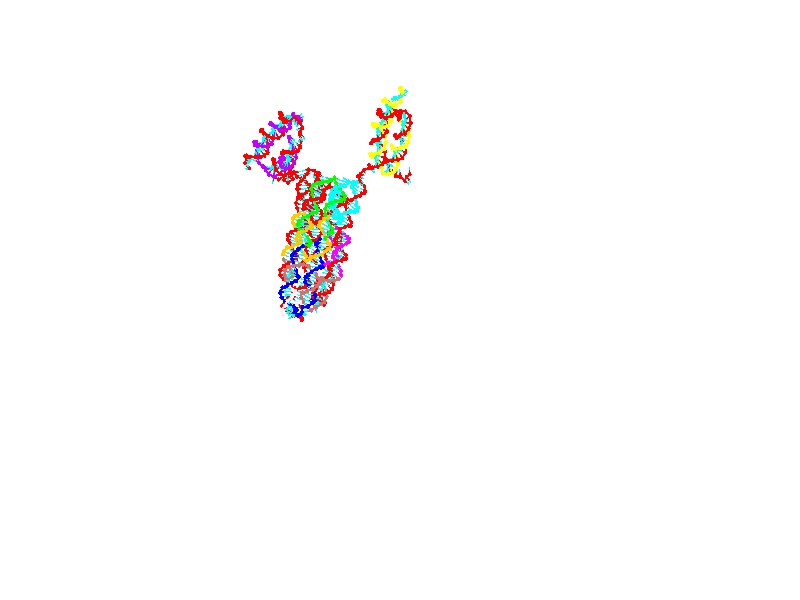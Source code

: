 // switches for output
#declare DRAW_BASES = 1; // possible values are 0, 1; only relevant for DNA ribbons
#declare DRAW_BASES_TYPE = 3; // possible values are 1, 2, 3; only relevant for DNA ribbons
#declare DRAW_FOG = 0; // set to 1 to enable fog

#include "colors.inc"

#include "transforms.inc"
background { rgb <1, 1, 1>}

#default {
   normal{
       ripples 0.25
       frequency 0.20
       turbulence 0.2
       lambda 5
   }
	finish {
		phong 0.1
		phong_size 40.
	}
}

// original window dimensions: 1024x640


// camera settings

camera {
	sky <0, 0.179814, -0.983701>
	up <0, 0.179814, -0.983701>
	right 1.6 * <1, 0, 0>
	location <25.469, 94.9851, 44.8844>
	look_at <25.469, 29.3977, 32.8955>
	direction <0, -65.5874, -11.9889>
	angle 67.0682
}


# declare cpy_camera_pos = <25.469, 94.9851, 44.8844>;
# if (DRAW_FOG = 1)
fog {
	fog_type 2
	up vnormalize(cpy_camera_pos)
	color rgbt<1,1,1,0.3>
	distance 1e-5
	fog_alt 3e-3
	fog_offset 28
}
# end


// LIGHTS

# declare lum = 6;
global_settings {
	ambient_light rgb lum * <0.05, 0.05, 0.05>
	max_trace_level 15
}# declare cpy_direct_light_amount = 0.25;
light_source
{	1000 * <-1, -1.16351, -0.803887>,
	rgb lum * cpy_direct_light_amount
	parallel
}

light_source
{	1000 * <1, 1.16351, 0.803887>,
	rgb lum * cpy_direct_light_amount
	parallel
}

// strand 0

// nucleotide -1

// particle -1
sphere {
	<4.283517, 14.494283, 14.531783> 0.250000
	pigment { color rgbt <1,0,0,0> }
	no_shadow
}
cylinder {
	<4.205197, 14.853371, 14.689650>,  <4.158205, 15.068823, 14.784369>, 0.100000
	pigment { color rgbt <1,0,0,0> }
	no_shadow
}
cylinder {
	<4.205197, 14.853371, 14.689650>,  <4.283517, 14.494283, 14.531783>, 0.100000
	pigment { color rgbt <1,0,0,0> }
	no_shadow
}

// particle -1
sphere {
	<4.205197, 14.853371, 14.689650> 0.100000
	pigment { color rgbt <1,0,0,0> }
	no_shadow
}
sphere {
	0, 1
	scale<0.080000,0.200000,0.300000>
	matrix <0.478493, 0.438756, -0.760617,
		-0.855983, 0.039916, -0.515461,
		-0.195801, 0.897719, 0.394667,
		4.146456, 15.122686, 14.808049>
	pigment { color rgbt <0,1,1,0> }
	no_shadow
}
cylinder {
	<3.852503, 14.991302, 14.041436>,  <4.283517, 14.494283, 14.531783>, 0.130000
	pigment { color rgbt <1,0,0,0> }
	no_shadow
}

// nucleotide -1

// particle -1
sphere {
	<3.852503, 14.991302, 14.041436> 0.250000
	pigment { color rgbt <1,0,0,0> }
	no_shadow
}
cylinder {
	<4.083218, 15.183605, 14.305614>,  <4.221646, 15.298987, 14.464122>, 0.100000
	pigment { color rgbt <1,0,0,0> }
	no_shadow
}
cylinder {
	<4.083218, 15.183605, 14.305614>,  <3.852503, 14.991302, 14.041436>, 0.100000
	pigment { color rgbt <1,0,0,0> }
	no_shadow
}

// particle -1
sphere {
	<4.083218, 15.183605, 14.305614> 0.100000
	pigment { color rgbt <1,0,0,0> }
	no_shadow
}
sphere {
	0, 1
	scale<0.080000,0.200000,0.300000>
	matrix <0.399602, 0.539101, -0.741410,
		-0.712485, 0.691551, 0.118834,
		0.576786, 0.480757, 0.660447,
		4.256254, 15.327832, 14.503749>
	pigment { color rgbt <0,1,1,0> }
	no_shadow
}
cylinder {
	<4.095558, 15.524632, 13.577503>,  <3.852503, 14.991302, 14.041436>, 0.130000
	pigment { color rgbt <1,0,0,0> }
	no_shadow
}

// nucleotide -1

// particle -1
sphere {
	<4.095558, 15.524632, 13.577503> 0.250000
	pigment { color rgbt <1,0,0,0> }
	no_shadow
}
cylinder {
	<4.279504, 15.583766, 13.927741>,  <4.389872, 15.619246, 14.137884>, 0.100000
	pigment { color rgbt <1,0,0,0> }
	no_shadow
}
cylinder {
	<4.279504, 15.583766, 13.927741>,  <4.095558, 15.524632, 13.577503>, 0.100000
	pigment { color rgbt <1,0,0,0> }
	no_shadow
}

// particle -1
sphere {
	<4.279504, 15.583766, 13.927741> 0.100000
	pigment { color rgbt <1,0,0,0> }
	no_shadow
}
sphere {
	0, 1
	scale<0.080000,0.200000,0.300000>
	matrix <0.425501, 0.828784, -0.363408,
		-0.779405, 0.539686, 0.318225,
		0.459866, 0.147837, 0.875596,
		4.417464, 15.628118, 14.190420>
	pigment { color rgbt <0,1,1,0> }
	no_shadow
}
cylinder {
	<4.148759, 16.186419, 13.704720>,  <4.095558, 15.524632, 13.577503>, 0.130000
	pigment { color rgbt <1,0,0,0> }
	no_shadow
}

// nucleotide -1

// particle -1
sphere {
	<4.148759, 16.186419, 13.704720> 0.250000
	pigment { color rgbt <1,0,0,0> }
	no_shadow
}
cylinder {
	<4.444376, 16.033833, 13.926818>,  <4.621747, 15.942281, 14.060077>, 0.100000
	pigment { color rgbt <1,0,0,0> }
	no_shadow
}
cylinder {
	<4.444376, 16.033833, 13.926818>,  <4.148759, 16.186419, 13.704720>, 0.100000
	pigment { color rgbt <1,0,0,0> }
	no_shadow
}

// particle -1
sphere {
	<4.444376, 16.033833, 13.926818> 0.100000
	pigment { color rgbt <1,0,0,0> }
	no_shadow
}
sphere {
	0, 1
	scale<0.080000,0.200000,0.300000>
	matrix <0.627740, 0.689053, -0.362143,
		-0.244449, 0.616190, 0.748702,
		0.739044, -0.381465, 0.555246,
		4.666090, 15.919394, 14.093391>
	pigment { color rgbt <0,1,1,0> }
	no_shadow
}
cylinder {
	<4.513354, 16.745029, 13.866082>,  <4.148759, 16.186419, 13.704720>, 0.130000
	pigment { color rgbt <1,0,0,0> }
	no_shadow
}

// nucleotide -1

// particle -1
sphere {
	<4.513354, 16.745029, 13.866082> 0.250000
	pigment { color rgbt <1,0,0,0> }
	no_shadow
}
cylinder {
	<4.763299, 16.439899, 13.932587>,  <4.913266, 16.256821, 13.972489>, 0.100000
	pigment { color rgbt <1,0,0,0> }
	no_shadow
}
cylinder {
	<4.763299, 16.439899, 13.932587>,  <4.513354, 16.745029, 13.866082>, 0.100000
	pigment { color rgbt <1,0,0,0> }
	no_shadow
}

// particle -1
sphere {
	<4.763299, 16.439899, 13.932587> 0.100000
	pigment { color rgbt <1,0,0,0> }
	no_shadow
}
sphere {
	0, 1
	scale<0.080000,0.200000,0.300000>
	matrix <0.761700, 0.548905, -0.344261,
		0.171350, 0.341757, 0.924035,
		0.624861, -0.762827, 0.166262,
		4.950758, 16.211052, 13.982465>
	pigment { color rgbt <0,1,1,0> }
	no_shadow
}
cylinder {
	<5.051974, 16.985071, 14.087979>,  <4.513354, 16.745029, 13.866082>, 0.130000
	pigment { color rgbt <1,0,0,0> }
	no_shadow
}

// nucleotide -1

// particle -1
sphere {
	<5.051974, 16.985071, 14.087979> 0.250000
	pigment { color rgbt <1,0,0,0> }
	no_shadow
}
cylinder {
	<5.180976, 16.637699, 13.937345>,  <5.258378, 16.429276, 13.846964>, 0.100000
	pigment { color rgbt <1,0,0,0> }
	no_shadow
}
cylinder {
	<5.180976, 16.637699, 13.937345>,  <5.051974, 16.985071, 14.087979>, 0.100000
	pigment { color rgbt <1,0,0,0> }
	no_shadow
}

// particle -1
sphere {
	<5.180976, 16.637699, 13.937345> 0.100000
	pigment { color rgbt <1,0,0,0> }
	no_shadow
}
sphere {
	0, 1
	scale<0.080000,0.200000,0.300000>
	matrix <0.697689, 0.486957, -0.525455,
		0.639702, -0.093277, 0.762942,
		0.322507, -0.868431, -0.376586,
		5.277729, 16.377171, 13.824368>
	pigment { color rgbt <0,1,1,0> }
	no_shadow
}
cylinder {
	<5.797729, 17.033957, 14.158377>,  <5.051974, 16.985071, 14.087979>, 0.130000
	pigment { color rgbt <1,0,0,0> }
	no_shadow
}

// nucleotide -1

// particle -1
sphere {
	<5.797729, 17.033957, 14.158377> 0.250000
	pigment { color rgbt <1,0,0,0> }
	no_shadow
}
cylinder {
	<5.714910, 16.760979, 13.877977>,  <5.665218, 16.597191, 13.709738>, 0.100000
	pigment { color rgbt <1,0,0,0> }
	no_shadow
}
cylinder {
	<5.714910, 16.760979, 13.877977>,  <5.797729, 17.033957, 14.158377>, 0.100000
	pigment { color rgbt <1,0,0,0> }
	no_shadow
}

// particle -1
sphere {
	<5.714910, 16.760979, 13.877977> 0.100000
	pigment { color rgbt <1,0,0,0> }
	no_shadow
}
sphere {
	0, 1
	scale<0.080000,0.200000,0.300000>
	matrix <0.577260, 0.493280, -0.650728,
		0.789874, -0.539390, 0.291816,
		-0.207049, -0.682447, -0.700997,
		5.652795, 16.556244, 13.667678>
	pigment { color rgbt <0,1,1,0> }
	no_shadow
}
cylinder {
	<6.423605, 16.767294, 14.038444>,  <5.797729, 17.033957, 14.158377>, 0.130000
	pigment { color rgbt <1,0,0,0> }
	no_shadow
}

// nucleotide -1

// particle -1
sphere {
	<6.423605, 16.767294, 14.038444> 0.250000
	pigment { color rgbt <1,0,0,0> }
	no_shadow
}
cylinder {
	<6.225772, 16.675453, 13.703141>,  <6.107073, 16.620350, 13.501960>, 0.100000
	pigment { color rgbt <1,0,0,0> }
	no_shadow
}
cylinder {
	<6.225772, 16.675453, 13.703141>,  <6.423605, 16.767294, 14.038444>, 0.100000
	pigment { color rgbt <1,0,0,0> }
	no_shadow
}

// particle -1
sphere {
	<6.225772, 16.675453, 13.703141> 0.100000
	pigment { color rgbt <1,0,0,0> }
	no_shadow
}
sphere {
	0, 1
	scale<0.080000,0.200000,0.300000>
	matrix <0.760137, 0.353363, -0.545276,
		0.421405, -0.906873, -0.000240,
		-0.494581, -0.229600, -0.838256,
		6.077398, 16.606573, 13.451664>
	pigment { color rgbt <0,1,1,0> }
	no_shadow
}
cylinder {
	<6.836410, 16.302809, 13.687553>,  <6.423605, 16.767294, 14.038444>, 0.130000
	pigment { color rgbt <1,0,0,0> }
	no_shadow
}

// nucleotide -1

// particle -1
sphere {
	<6.836410, 16.302809, 13.687553> 0.250000
	pigment { color rgbt <1,0,0,0> }
	no_shadow
}
cylinder {
	<6.584792, 16.515535, 13.460759>,  <6.433822, 16.643171, 13.324682>, 0.100000
	pigment { color rgbt <1,0,0,0> }
	no_shadow
}
cylinder {
	<6.584792, 16.515535, 13.460759>,  <6.836410, 16.302809, 13.687553>, 0.100000
	pigment { color rgbt <1,0,0,0> }
	no_shadow
}

// particle -1
sphere {
	<6.584792, 16.515535, 13.460759> 0.100000
	pigment { color rgbt <1,0,0,0> }
	no_shadow
}
sphere {
	0, 1
	scale<0.080000,0.200000,0.300000>
	matrix <0.765961, 0.548528, -0.335292,
		0.132694, -0.645202, -0.752400,
		-0.629044, 0.531818, -0.566986,
		6.396079, 16.675081, 13.290664>
	pigment { color rgbt <0,1,1,0> }
	no_shadow
}
cylinder {
	<7.353323, 16.725109, 13.465981>,  <6.836410, 16.302809, 13.687553>, 0.130000
	pigment { color rgbt <1,0,0,0> }
	no_shadow
}

// nucleotide -1

// particle -1
sphere {
	<7.353323, 16.725109, 13.465981> 0.250000
	pigment { color rgbt <1,0,0,0> }
	no_shadow
}
cylinder {
	<7.020948, 16.833858, 13.271813>,  <6.821524, 16.899107, 13.155313>, 0.100000
	pigment { color rgbt <1,0,0,0> }
	no_shadow
}
cylinder {
	<7.020948, 16.833858, 13.271813>,  <7.353323, 16.725109, 13.465981>, 0.100000
	pigment { color rgbt <1,0,0,0> }
	no_shadow
}

// particle -1
sphere {
	<7.020948, 16.833858, 13.271813> 0.100000
	pigment { color rgbt <1,0,0,0> }
	no_shadow
}
sphere {
	0, 1
	scale<0.080000,0.200000,0.300000>
	matrix <0.498301, 0.751737, -0.431957,
		0.247470, -0.600813, -0.760120,
		-0.830936, 0.271872, -0.485419,
		6.771667, 16.915421, 13.126187>
	pigment { color rgbt <0,1,1,0> }
	no_shadow
}
cylinder {
	<7.515202, 16.869339, 12.658047>,  <7.353323, 16.725109, 13.465981>, 0.130000
	pigment { color rgbt <1,0,0,0> }
	no_shadow
}

// nucleotide -1

// particle -1
sphere {
	<7.515202, 16.869339, 12.658047> 0.250000
	pigment { color rgbt <1,0,0,0> }
	no_shadow
}
cylinder {
	<7.170175, 17.051037, 12.747168>,  <6.963159, 17.160055, 12.800640>, 0.100000
	pigment { color rgbt <1,0,0,0> }
	no_shadow
}
cylinder {
	<7.170175, 17.051037, 12.747168>,  <7.515202, 16.869339, 12.658047>, 0.100000
	pigment { color rgbt <1,0,0,0> }
	no_shadow
}

// particle -1
sphere {
	<7.170175, 17.051037, 12.747168> 0.100000
	pigment { color rgbt <1,0,0,0> }
	no_shadow
}
sphere {
	0, 1
	scale<0.080000,0.200000,0.300000>
	matrix <0.271520, 0.787187, -0.553727,
		-0.426914, -0.417131, -0.802338,
		-0.862566, 0.454245, 0.222802,
		6.911405, 17.187311, 12.814008>
	pigment { color rgbt <0,1,1,0> }
	no_shadow
}
cylinder {
	<7.109553, 17.063839, 11.955593>,  <7.515202, 16.869339, 12.658047>, 0.130000
	pigment { color rgbt <1,0,0,0> }
	no_shadow
}

// nucleotide -1

// particle -1
sphere {
	<7.109553, 17.063839, 11.955593> 0.250000
	pigment { color rgbt <1,0,0,0> }
	no_shadow
}
cylinder {
	<6.978748, 17.295115, 12.254594>,  <6.900264, 17.433880, 12.433994>, 0.100000
	pigment { color rgbt <1,0,0,0> }
	no_shadow
}
cylinder {
	<6.978748, 17.295115, 12.254594>,  <7.109553, 17.063839, 11.955593>, 0.100000
	pigment { color rgbt <1,0,0,0> }
	no_shadow
}

// particle -1
sphere {
	<6.978748, 17.295115, 12.254594> 0.100000
	pigment { color rgbt <1,0,0,0> }
	no_shadow
}
sphere {
	0, 1
	scale<0.080000,0.200000,0.300000>
	matrix <0.309939, 0.812859, -0.493151,
		-0.892748, 0.070412, -0.445020,
		-0.327014, 0.578189, 0.747502,
		6.880643, 17.468571, 12.478845>
	pigment { color rgbt <0,1,1,0> }
	no_shadow
}
cylinder {
	<6.980311, 17.714144, 11.591922>,  <7.109553, 17.063839, 11.955593>, 0.130000
	pigment { color rgbt <1,0,0,0> }
	no_shadow
}

// nucleotide -1

// particle -1
sphere {
	<6.980311, 17.714144, 11.591922> 0.250000
	pigment { color rgbt <1,0,0,0> }
	no_shadow
}
cylinder {
	<6.987728, 17.823236, 11.976686>,  <6.992178, 17.888693, 12.207545>, 0.100000
	pigment { color rgbt <1,0,0,0> }
	no_shadow
}
cylinder {
	<6.987728, 17.823236, 11.976686>,  <6.980311, 17.714144, 11.591922>, 0.100000
	pigment { color rgbt <1,0,0,0> }
	no_shadow
}

// particle -1
sphere {
	<6.987728, 17.823236, 11.976686> 0.100000
	pigment { color rgbt <1,0,0,0> }
	no_shadow
}
sphere {
	0, 1
	scale<0.080000,0.200000,0.300000>
	matrix <0.495360, 0.833191, -0.245786,
		-0.868490, 0.481050, -0.119651,
		0.018543, 0.272733, 0.961911,
		6.993291, 17.905056, 12.265260>
	pigment { color rgbt <0,1,1,0> }
	no_shadow
}
cylinder {
	<6.956768, 18.525307, 11.549206>,  <6.980311, 17.714144, 11.591922>, 0.130000
	pigment { color rgbt <1,0,0,0> }
	no_shadow
}

// nucleotide -1

// particle -1
sphere {
	<6.956768, 18.525307, 11.549206> 0.250000
	pigment { color rgbt <1,0,0,0> }
	no_shadow
}
cylinder {
	<7.106239, 18.425495, 11.906551>,  <7.195922, 18.365608, 12.120959>, 0.100000
	pigment { color rgbt <1,0,0,0> }
	no_shadow
}
cylinder {
	<7.106239, 18.425495, 11.906551>,  <6.956768, 18.525307, 11.549206>, 0.100000
	pigment { color rgbt <1,0,0,0> }
	no_shadow
}

// particle -1
sphere {
	<7.106239, 18.425495, 11.906551> 0.100000
	pigment { color rgbt <1,0,0,0> }
	no_shadow
}
sphere {
	0, 1
	scale<0.080000,0.200000,0.300000>
	matrix <0.546093, 0.837706, 0.005560,
		-0.749764, 0.485783, 0.449298,
		0.373679, -0.249528, 0.893365,
		7.218342, 18.350637, 12.174561>
	pigment { color rgbt <0,1,1,0> }
	no_shadow
}
cylinder {
	<6.866366, 19.174198, 11.903017>,  <6.956768, 18.525307, 11.549206>, 0.130000
	pigment { color rgbt <1,0,0,0> }
	no_shadow
}

// nucleotide -1

// particle -1
sphere {
	<6.866366, 19.174198, 11.903017> 0.250000
	pigment { color rgbt <1,0,0,0> }
	no_shadow
}
cylinder {
	<7.142148, 18.944941, 12.080174>,  <7.307618, 18.807386, 12.186469>, 0.100000
	pigment { color rgbt <1,0,0,0> }
	no_shadow
}
cylinder {
	<7.142148, 18.944941, 12.080174>,  <6.866366, 19.174198, 11.903017>, 0.100000
	pigment { color rgbt <1,0,0,0> }
	no_shadow
}

// particle -1
sphere {
	<7.142148, 18.944941, 12.080174> 0.100000
	pigment { color rgbt <1,0,0,0> }
	no_shadow
}
sphere {
	0, 1
	scale<0.080000,0.200000,0.300000>
	matrix <0.640047, 0.768333, -0.002071,
		-0.339103, 0.284902, 0.896571,
		0.689455, -0.573146, 0.442895,
		7.348985, 18.772997, 12.213043>
	pigment { color rgbt <0,1,1,0> }
	no_shadow
}
cylinder {
	<7.356250, 19.545734, 12.353772>,  <6.866366, 19.174198, 11.903017>, 0.130000
	pigment { color rgbt <1,0,0,0> }
	no_shadow
}

// nucleotide -1

// particle -1
sphere {
	<7.356250, 19.545734, 12.353772> 0.250000
	pigment { color rgbt <1,0,0,0> }
	no_shadow
}
cylinder {
	<7.577909, 19.217350, 12.298721>,  <7.710905, 19.020319, 12.265691>, 0.100000
	pigment { color rgbt <1,0,0,0> }
	no_shadow
}
cylinder {
	<7.577909, 19.217350, 12.298721>,  <7.356250, 19.545734, 12.353772>, 0.100000
	pigment { color rgbt <1,0,0,0> }
	no_shadow
}

// particle -1
sphere {
	<7.577909, 19.217350, 12.298721> 0.100000
	pigment { color rgbt <1,0,0,0> }
	no_shadow
}
sphere {
	0, 1
	scale<0.080000,0.200000,0.300000>
	matrix <0.819541, 0.567036, -0.082596,
		0.145848, -0.067021, 0.987034,
		0.554148, -0.820962, -0.137627,
		7.744154, 18.971062, 12.257433>
	pigment { color rgbt <0,1,1,0> }
	no_shadow
}
cylinder {
	<7.955164, 19.686619, 12.755251>,  <7.356250, 19.545734, 12.353772>, 0.130000
	pigment { color rgbt <1,0,0,0> }
	no_shadow
}

// nucleotide -1

// particle -1
sphere {
	<7.955164, 19.686619, 12.755251> 0.250000
	pigment { color rgbt <1,0,0,0> }
	no_shadow
}
cylinder {
	<8.054723, 19.404999, 12.489209>,  <8.114458, 19.236027, 12.329584>, 0.100000
	pigment { color rgbt <1,0,0,0> }
	no_shadow
}
cylinder {
	<8.054723, 19.404999, 12.489209>,  <7.955164, 19.686619, 12.755251>, 0.100000
	pigment { color rgbt <1,0,0,0> }
	no_shadow
}

// particle -1
sphere {
	<8.054723, 19.404999, 12.489209> 0.100000
	pigment { color rgbt <1,0,0,0> }
	no_shadow
}
sphere {
	0, 1
	scale<0.080000,0.200000,0.300000>
	matrix <0.890070, 0.437030, -0.129535,
		0.381870, -0.559749, 0.735429,
		0.248897, -0.704050, -0.665105,
		8.129392, 19.193785, 12.289678>
	pigment { color rgbt <0,1,1,0> }
	no_shadow
}
cylinder {
	<8.554182, 19.442760, 12.913101>,  <7.955164, 19.686619, 12.755251>, 0.130000
	pigment { color rgbt <1,0,0,0> }
	no_shadow
}

// nucleotide -1

// particle -1
sphere {
	<8.554182, 19.442760, 12.913101> 0.250000
	pigment { color rgbt <1,0,0,0> }
	no_shadow
}
cylinder {
	<8.528728, 19.334965, 12.528742>,  <8.513454, 19.270287, 12.298126>, 0.100000
	pigment { color rgbt <1,0,0,0> }
	no_shadow
}
cylinder {
	<8.528728, 19.334965, 12.528742>,  <8.554182, 19.442760, 12.913101>, 0.100000
	pigment { color rgbt <1,0,0,0> }
	no_shadow
}

// particle -1
sphere {
	<8.528728, 19.334965, 12.528742> 0.100000
	pigment { color rgbt <1,0,0,0> }
	no_shadow
}
sphere {
	0, 1
	scale<0.080000,0.200000,0.300000>
	matrix <0.808505, 0.550527, -0.207942,
		0.585039, -0.790124, 0.182849,
		-0.063637, -0.269489, -0.960899,
		8.509637, 19.254118, 12.240472>
	pigment { color rgbt <0,1,1,0> }
	no_shadow
}
cylinder {
	<9.302374, 19.309900, 12.816857>,  <8.554182, 19.442760, 12.913101>, 0.130000
	pigment { color rgbt <1,0,0,0> }
	no_shadow
}

// nucleotide -1

// particle -1
sphere {
	<9.302374, 19.309900, 12.816857> 0.250000
	pigment { color rgbt <1,0,0,0> }
	no_shadow
}
cylinder {
	<9.100178, 19.320177, 12.471877>,  <8.978860, 19.326344, 12.264889>, 0.100000
	pigment { color rgbt <1,0,0,0> }
	no_shadow
}
cylinder {
	<9.100178, 19.320177, 12.471877>,  <9.302374, 19.309900, 12.816857>, 0.100000
	pigment { color rgbt <1,0,0,0> }
	no_shadow
}

// particle -1
sphere {
	<9.100178, 19.320177, 12.471877> 0.100000
	pigment { color rgbt <1,0,0,0> }
	no_shadow
}
sphere {
	0, 1
	scale<0.080000,0.200000,0.300000>
	matrix <0.707233, 0.584926, -0.397093,
		0.494268, -0.810680, -0.313843,
		-0.505490, 0.025690, -0.862450,
		8.948531, 19.327885, 12.213142>
	pigment { color rgbt <0,1,1,0> }
	no_shadow
}
cylinder {
	<9.942020, 19.246126, 12.348917>,  <9.302374, 19.309900, 12.816857>, 0.130000
	pigment { color rgbt <1,0,0,0> }
	no_shadow
}

// nucleotide -1

// particle -1
sphere {
	<9.942020, 19.246126, 12.348917> 0.250000
	pigment { color rgbt <1,0,0,0> }
	no_shadow
}
cylinder {
	<9.627003, 19.404806, 12.160278>,  <9.437992, 19.500013, 12.047095>, 0.100000
	pigment { color rgbt <1,0,0,0> }
	no_shadow
}
cylinder {
	<9.627003, 19.404806, 12.160278>,  <9.942020, 19.246126, 12.348917>, 0.100000
	pigment { color rgbt <1,0,0,0> }
	no_shadow
}

// particle -1
sphere {
	<9.627003, 19.404806, 12.160278> 0.100000
	pigment { color rgbt <1,0,0,0> }
	no_shadow
}
sphere {
	0, 1
	scale<0.080000,0.200000,0.300000>
	matrix <0.593175, 0.695453, -0.405572,
		0.167084, -0.599145, -0.783012,
		-0.787544, 0.396699, -0.471597,
		9.390739, 19.523815, 12.018799>
	pigment { color rgbt <0,1,1,0> }
	no_shadow
}
cylinder {
	<10.034760, 19.284294, 11.656920>,  <9.942020, 19.246126, 12.348917>, 0.130000
	pigment { color rgbt <1,0,0,0> }
	no_shadow
}

// nucleotide -1

// particle -1
sphere {
	<10.034760, 19.284294, 11.656920> 0.250000
	pigment { color rgbt <1,0,0,0> }
	no_shadow
}
cylinder {
	<9.748137, 19.559862, 11.700607>,  <9.576162, 19.725203, 11.726819>, 0.100000
	pigment { color rgbt <1,0,0,0> }
	no_shadow
}
cylinder {
	<9.748137, 19.559862, 11.700607>,  <10.034760, 19.284294, 11.656920>, 0.100000
	pigment { color rgbt <1,0,0,0> }
	no_shadow
}

// particle -1
sphere {
	<9.748137, 19.559862, 11.700607> 0.100000
	pigment { color rgbt <1,0,0,0> }
	no_shadow
}
sphere {
	0, 1
	scale<0.080000,0.200000,0.300000>
	matrix <0.595689, 0.685859, -0.418033,
		-0.362901, -0.234486, -0.901842,
		-0.716559, 0.688922, 0.109218,
		9.533169, 19.766539, 11.733373>
	pigment { color rgbt <0,1,1,0> }
	no_shadow
}
cylinder {
	<9.903271, 19.601679, 10.968232>,  <10.034760, 19.284294, 11.656920>, 0.130000
	pigment { color rgbt <1,0,0,0> }
	no_shadow
}

// nucleotide -1

// particle -1
sphere {
	<9.903271, 19.601679, 10.968232> 0.250000
	pigment { color rgbt <1,0,0,0> }
	no_shadow
}
cylinder {
	<9.800356, 19.863161, 11.252899>,  <9.738607, 20.020050, 11.423699>, 0.100000
	pigment { color rgbt <1,0,0,0> }
	no_shadow
}
cylinder {
	<9.800356, 19.863161, 11.252899>,  <9.903271, 19.601679, 10.968232>, 0.100000
	pigment { color rgbt <1,0,0,0> }
	no_shadow
}

// particle -1
sphere {
	<9.800356, 19.863161, 11.252899> 0.100000
	pigment { color rgbt <1,0,0,0> }
	no_shadow
}
sphere {
	0, 1
	scale<0.080000,0.200000,0.300000>
	matrix <0.617378, 0.677759, -0.399359,
		-0.743403, 0.336618, -0.577962,
		-0.257287, 0.653706, 0.711668,
		9.723169, 20.059273, 11.466400>
	pigment { color rgbt <0,1,1,0> }
	no_shadow
}
cylinder {
	<9.959882, 20.273020, 10.642120>,  <9.903271, 19.601679, 10.968232>, 0.130000
	pigment { color rgbt <1,0,0,0> }
	no_shadow
}

// nucleotide -1

// particle -1
sphere {
	<9.959882, 20.273020, 10.642120> 0.250000
	pigment { color rgbt <1,0,0,0> }
	no_shadow
}
cylinder {
	<9.936235, 20.372097, 11.028934>,  <9.922048, 20.431543, 11.261022>, 0.100000
	pigment { color rgbt <1,0,0,0> }
	no_shadow
}
cylinder {
	<9.936235, 20.372097, 11.028934>,  <9.959882, 20.273020, 10.642120>, 0.100000
	pigment { color rgbt <1,0,0,0> }
	no_shadow
}

// particle -1
sphere {
	<9.936235, 20.372097, 11.028934> 0.100000
	pigment { color rgbt <1,0,0,0> }
	no_shadow
}
sphere {
	0, 1
	scale<0.080000,0.200000,0.300000>
	matrix <0.566596, 0.805891, -0.171782,
		-0.821872, 0.537762, -0.187982,
		-0.059115, 0.247693, 0.967034,
		9.918501, 20.446405, 11.319043>
	pigment { color rgbt <0,1,1,0> }
	no_shadow
}
cylinder {
	<9.908003, 20.987083, 10.708403>,  <9.959882, 20.273020, 10.642120>, 0.130000
	pigment { color rgbt <1,0,0,0> }
	no_shadow
}

// nucleotide -1

// particle -1
sphere {
	<9.908003, 20.987083, 10.708403> 0.250000
	pigment { color rgbt <1,0,0,0> }
	no_shadow
}
cylinder {
	<10.004045, 20.918550, 11.090606>,  <10.061671, 20.877430, 11.319927>, 0.100000
	pigment { color rgbt <1,0,0,0> }
	no_shadow
}
cylinder {
	<10.004045, 20.918550, 11.090606>,  <9.908003, 20.987083, 10.708403>, 0.100000
	pigment { color rgbt <1,0,0,0> }
	no_shadow
}

// particle -1
sphere {
	<10.004045, 20.918550, 11.090606> 0.100000
	pigment { color rgbt <1,0,0,0> }
	no_shadow
}
sphere {
	0, 1
	scale<0.080000,0.200000,0.300000>
	matrix <0.562112, 0.827031, 0.007046,
		-0.791441, 0.535410, 0.294885,
		0.240106, -0.171335, 0.955507,
		10.076077, 20.867149, 11.377257>
	pigment { color rgbt <0,1,1,0> }
	no_shadow
}
cylinder {
	<9.914359, 21.657845, 10.959428>,  <9.908003, 20.987083, 10.708403>, 0.130000
	pigment { color rgbt <1,0,0,0> }
	no_shadow
}

// nucleotide -1

// particle -1
sphere {
	<9.914359, 21.657845, 10.959428> 0.250000
	pigment { color rgbt <1,0,0,0> }
	no_shadow
}
cylinder {
	<10.122443, 21.423674, 11.208155>,  <10.247293, 21.283171, 11.357391>, 0.100000
	pigment { color rgbt <1,0,0,0> }
	no_shadow
}
cylinder {
	<10.122443, 21.423674, 11.208155>,  <9.914359, 21.657845, 10.959428>, 0.100000
	pigment { color rgbt <1,0,0,0> }
	no_shadow
}

// particle -1
sphere {
	<10.122443, 21.423674, 11.208155> 0.100000
	pigment { color rgbt <1,0,0,0> }
	no_shadow
}
sphere {
	0, 1
	scale<0.080000,0.200000,0.300000>
	matrix <0.677858, 0.725928, 0.116353,
		-0.519511, 0.360976, 0.774471,
		0.520209, -0.585427, 0.621818,
		10.278506, 21.248045, 11.394700>
	pigment { color rgbt <0,1,1,0> }
	no_shadow
}
cylinder {
	<10.031241, 21.928371, 11.650227>,  <9.914359, 21.657845, 10.959428>, 0.130000
	pigment { color rgbt <1,0,0,0> }
	no_shadow
}

// nucleotide -1

// particle -1
sphere {
	<10.031241, 21.928371, 11.650227> 0.250000
	pigment { color rgbt <1,0,0,0> }
	no_shadow
}
cylinder {
	<10.349120, 21.701912, 11.562650>,  <10.539847, 21.566036, 11.510103>, 0.100000
	pigment { color rgbt <1,0,0,0> }
	no_shadow
}
cylinder {
	<10.349120, 21.701912, 11.562650>,  <10.031241, 21.928371, 11.650227>, 0.100000
	pigment { color rgbt <1,0,0,0> }
	no_shadow
}

// particle -1
sphere {
	<10.349120, 21.701912, 11.562650> 0.100000
	pigment { color rgbt <1,0,0,0> }
	no_shadow
}
sphere {
	0, 1
	scale<0.080000,0.200000,0.300000>
	matrix <0.592792, 0.801446, 0.079262,
		0.130596, -0.192776, 0.972513,
		0.794696, -0.566147, -0.218942,
		10.587529, 21.532068, 11.496967>
	pigment { color rgbt <0,1,1,0> }
	no_shadow
}
cylinder {
	<10.541779, 22.023474, 12.111406>,  <10.031241, 21.928371, 11.650227>, 0.130000
	pigment { color rgbt <1,0,0,0> }
	no_shadow
}

// nucleotide -1

// particle -1
sphere {
	<10.541779, 22.023474, 12.111406> 0.250000
	pigment { color rgbt <1,0,0,0> }
	no_shadow
}
cylinder {
	<10.748095, 21.932850, 11.780920>,  <10.871884, 21.878475, 11.582628>, 0.100000
	pigment { color rgbt <1,0,0,0> }
	no_shadow
}
cylinder {
	<10.748095, 21.932850, 11.780920>,  <10.541779, 22.023474, 12.111406>, 0.100000
	pigment { color rgbt <1,0,0,0> }
	no_shadow
}

// particle -1
sphere {
	<10.748095, 21.932850, 11.780920> 0.100000
	pigment { color rgbt <1,0,0,0> }
	no_shadow
}
sphere {
	0, 1
	scale<0.080000,0.200000,0.300000>
	matrix <0.437400, 0.898874, 0.026577,
		0.736643, -0.375095, 0.562726,
		0.515789, -0.226558, -0.826216,
		10.902831, 21.864882, 11.533055>
	pigment { color rgbt <0,1,1,0> }
	no_shadow
}
cylinder {
	<10.862147, 22.522865, 12.334787>,  <10.541779, 22.023474, 12.111406>, 0.130000
	pigment { color rgbt <1,0,0,0> }
	no_shadow
}

// nucleotide -1

// particle -1
sphere {
	<10.862147, 22.522865, 12.334787> 0.250000
	pigment { color rgbt <1,0,0,0> }
	no_shadow
}
cylinder {
	<11.194034, 22.673805, 12.170260>,  <11.393166, 22.764370, 12.071545>, 0.100000
	pigment { color rgbt <1,0,0,0> }
	no_shadow
}
cylinder {
	<11.194034, 22.673805, 12.170260>,  <10.862147, 22.522865, 12.334787>, 0.100000
	pigment { color rgbt <1,0,0,0> }
	no_shadow
}

// particle -1
sphere {
	<11.194034, 22.673805, 12.170260> 0.100000
	pigment { color rgbt <1,0,0,0> }
	no_shadow
}
sphere {
	0, 1
	scale<0.080000,0.200000,0.300000>
	matrix <0.556629, -0.614373, 0.559204,
		-0.041686, -0.692931, -0.719798,
		0.829715, 0.377349, -0.411316,
		11.442948, 22.787010, 12.046865>
	pigment { color rgbt <0,1,1,0> }
	no_shadow
}
cylinder {
	<11.267891, 22.076202, 11.918194>,  <10.862147, 22.522865, 12.334787>, 0.130000
	pigment { color rgbt <1,0,0,0> }
	no_shadow
}

// nucleotide -1

// particle -1
sphere {
	<11.267891, 22.076202, 11.918194> 0.250000
	pigment { color rgbt <1,0,0,0> }
	no_shadow
}
cylinder {
	<11.579402, 22.280823, 12.063421>,  <11.766309, 22.403595, 12.150558>, 0.100000
	pigment { color rgbt <1,0,0,0> }
	no_shadow
}
cylinder {
	<11.579402, 22.280823, 12.063421>,  <11.267891, 22.076202, 11.918194>, 0.100000
	pigment { color rgbt <1,0,0,0> }
	no_shadow
}

// particle -1
sphere {
	<11.579402, 22.280823, 12.063421> 0.100000
	pigment { color rgbt <1,0,0,0> }
	no_shadow
}
sphere {
	0, 1
	scale<0.080000,0.200000,0.300000>
	matrix <0.448027, -0.858688, 0.248852,
		0.439063, -0.031137, -0.897917,
		0.778778, 0.511553, 0.363068,
		11.813036, 22.434288, 12.172341>
	pigment { color rgbt <0,1,1,0> }
	no_shadow
}
cylinder {
	<11.901864, 21.841089, 11.623051>,  <11.267891, 22.076202, 11.918194>, 0.130000
	pigment { color rgbt <1,0,0,0> }
	no_shadow
}

// nucleotide -1

// particle -1
sphere {
	<11.901864, 21.841089, 11.623051> 0.250000
	pigment { color rgbt <1,0,0,0> }
	no_shadow
}
cylinder {
	<11.974986, 21.976959, 11.992093>,  <12.018859, 22.058481, 12.213519>, 0.100000
	pigment { color rgbt <1,0,0,0> }
	no_shadow
}
cylinder {
	<11.974986, 21.976959, 11.992093>,  <11.901864, 21.841089, 11.623051>, 0.100000
	pigment { color rgbt <1,0,0,0> }
	no_shadow
}

// particle -1
sphere {
	<11.974986, 21.976959, 11.992093> 0.100000
	pigment { color rgbt <1,0,0,0> }
	no_shadow
}
sphere {
	0, 1
	scale<0.080000,0.200000,0.300000>
	matrix <0.273719, -0.918901, 0.284076,
		0.944278, 0.200605, -0.260955,
		0.182804, 0.339675, 0.922607,
		12.029827, 22.078861, 12.268875>
	pigment { color rgbt <0,1,1,0> }
	no_shadow
}
cylinder {
	<12.509937, 21.411777, 11.869421>,  <11.901864, 21.841089, 11.623051>, 0.130000
	pigment { color rgbt <1,0,0,0> }
	no_shadow
}

// nucleotide -1

// particle -1
sphere {
	<12.509937, 21.411777, 11.869421> 0.250000
	pigment { color rgbt <1,0,0,0> }
	no_shadow
}
cylinder {
	<12.338239, 21.578722, 12.189810>,  <12.235220, 21.678888, 12.382043>, 0.100000
	pigment { color rgbt <1,0,0,0> }
	no_shadow
}
cylinder {
	<12.338239, 21.578722, 12.189810>,  <12.509937, 21.411777, 11.869421>, 0.100000
	pigment { color rgbt <1,0,0,0> }
	no_shadow
}

// particle -1
sphere {
	<12.338239, 21.578722, 12.189810> 0.100000
	pigment { color rgbt <1,0,0,0> }
	no_shadow
}
sphere {
	0, 1
	scale<0.080000,0.200000,0.300000>
	matrix <0.189514, -0.825465, 0.531688,
		0.883081, 0.380020, 0.275232,
		-0.429246, 0.417363, 0.800972,
		12.209465, 21.703932, 12.430101>
	pigment { color rgbt <0,1,1,0> }
	no_shadow
}
cylinder {
	<12.733788, 21.025145, 12.363452>,  <12.509937, 21.411777, 11.869421>, 0.130000
	pigment { color rgbt <1,0,0,0> }
	no_shadow
}

// nucleotide -1

// particle -1
sphere {
	<12.733788, 21.025145, 12.363452> 0.250000
	pigment { color rgbt <1,0,0,0> }
	no_shadow
}
cylinder {
	<12.454218, 21.229057, 12.564101>,  <12.286475, 21.351404, 12.684490>, 0.100000
	pigment { color rgbt <1,0,0,0> }
	no_shadow
}
cylinder {
	<12.454218, 21.229057, 12.564101>,  <12.733788, 21.025145, 12.363452>, 0.100000
	pigment { color rgbt <1,0,0,0> }
	no_shadow
}

// particle -1
sphere {
	<12.454218, 21.229057, 12.564101> 0.100000
	pigment { color rgbt <1,0,0,0> }
	no_shadow
}
sphere {
	0, 1
	scale<0.080000,0.200000,0.300000>
	matrix <0.059973, -0.657134, 0.751384,
		0.712674, 0.555247, 0.428715,
		-0.698927, 0.509781, 0.501622,
		12.244540, 21.381992, 12.714588>
	pigment { color rgbt <0,1,1,0> }
	no_shadow
}
cylinder {
	<12.351163, 20.430311, 12.649980>,  <12.733788, 21.025145, 12.363452>, 0.130000
	pigment { color rgbt <1,0,0,0> }
	no_shadow
}

// nucleotide -1

// particle -1
sphere {
	<12.351163, 20.430311, 12.649980> 0.250000
	pigment { color rgbt <1,0,0,0> }
	no_shadow
}
cylinder {
	<12.607594, 20.265888, 12.909225>,  <12.761454, 20.167234, 13.064772>, 0.100000
	pigment { color rgbt <1,0,0,0> }
	no_shadow
}
cylinder {
	<12.607594, 20.265888, 12.909225>,  <12.351163, 20.430311, 12.649980>, 0.100000
	pigment { color rgbt <1,0,0,0> }
	no_shadow
}

// particle -1
sphere {
	<12.607594, 20.265888, 12.909225> 0.100000
	pigment { color rgbt <1,0,0,0> }
	no_shadow
}
sphere {
	0, 1
	scale<0.080000,0.200000,0.300000>
	matrix <-0.754641, -0.491408, 0.434783,
		0.139768, -0.767823, -0.625230,
		0.641079, -0.411056, 0.648113,
		12.799918, 20.142572, 13.103659>
	pigment { color rgbt <0,1,1,0> }
	no_shadow
}
cylinder {
	<12.252544, 19.671923, 12.557363>,  <12.351163, 20.430311, 12.649980>, 0.130000
	pigment { color rgbt <1,0,0,0> }
	no_shadow
}

// nucleotide -1

// particle -1
sphere {
	<12.252544, 19.671923, 12.557363> 0.250000
	pigment { color rgbt <1,0,0,0> }
	no_shadow
}
cylinder {
	<12.375823, 19.779537, 12.922358>,  <12.449790, 19.844105, 13.141355>, 0.100000
	pigment { color rgbt <1,0,0,0> }
	no_shadow
}
cylinder {
	<12.375823, 19.779537, 12.922358>,  <12.252544, 19.671923, 12.557363>, 0.100000
	pigment { color rgbt <1,0,0,0> }
	no_shadow
}

// particle -1
sphere {
	<12.375823, 19.779537, 12.922358> 0.100000
	pigment { color rgbt <1,0,0,0> }
	no_shadow
}
sphere {
	0, 1
	scale<0.080000,0.200000,0.300000>
	matrix <-0.739684, -0.535406, 0.407687,
		0.598234, -0.800600, 0.033992,
		0.308195, 0.269036, 0.912489,
		12.468282, 19.860249, 13.196104>
	pigment { color rgbt <0,1,1,0> }
	no_shadow
}
cylinder {
	<12.247179, 19.068903, 13.041890>,  <12.252544, 19.671923, 12.557363>, 0.130000
	pigment { color rgbt <1,0,0,0> }
	no_shadow
}

// nucleotide -1

// particle -1
sphere {
	<12.247179, 19.068903, 13.041890> 0.250000
	pigment { color rgbt <1,0,0,0> }
	no_shadow
}
cylinder {
	<12.193020, 19.421091, 13.223632>,  <12.160524, 19.632404, 13.332677>, 0.100000
	pigment { color rgbt <1,0,0,0> }
	no_shadow
}
cylinder {
	<12.193020, 19.421091, 13.223632>,  <12.247179, 19.068903, 13.041890>, 0.100000
	pigment { color rgbt <1,0,0,0> }
	no_shadow
}

// particle -1
sphere {
	<12.193020, 19.421091, 13.223632> 0.100000
	pigment { color rgbt <1,0,0,0> }
	no_shadow
}
sphere {
	0, 1
	scale<0.080000,0.200000,0.300000>
	matrix <-0.796604, -0.369419, 0.478490,
		0.589143, -0.297153, 0.751406,
		-0.135399, 0.880471, 0.454354,
		12.152400, 19.685232, 13.359938>
	pigment { color rgbt <0,1,1,0> }
	no_shadow
}
cylinder {
	<12.179945, 18.928312, 13.718866>,  <12.247179, 19.068903, 13.041890>, 0.130000
	pigment { color rgbt <1,0,0,0> }
	no_shadow
}

// nucleotide -1

// particle -1
sphere {
	<12.179945, 18.928312, 13.718866> 0.250000
	pigment { color rgbt <1,0,0,0> }
	no_shadow
}
cylinder {
	<11.959906, 19.250395, 13.630292>,  <11.827883, 19.443645, 13.577147>, 0.100000
	pigment { color rgbt <1,0,0,0> }
	no_shadow
}
cylinder {
	<11.959906, 19.250395, 13.630292>,  <12.179945, 18.928312, 13.718866>, 0.100000
	pigment { color rgbt <1,0,0,0> }
	no_shadow
}

// particle -1
sphere {
	<11.959906, 19.250395, 13.630292> 0.100000
	pigment { color rgbt <1,0,0,0> }
	no_shadow
}
sphere {
	0, 1
	scale<0.080000,0.200000,0.300000>
	matrix <-0.758065, -0.370241, 0.536897,
		0.350328, 0.463209, 0.814068,
		-0.550097, 0.805207, -0.221437,
		11.794876, 19.491957, 13.563861>
	pigment { color rgbt <0,1,1,0> }
	no_shadow
}
cylinder {
	<11.940448, 19.333508, 14.369686>,  <12.179945, 18.928312, 13.718866>, 0.130000
	pigment { color rgbt <1,0,0,0> }
	no_shadow
}

// nucleotide -1

// particle -1
sphere {
	<11.940448, 19.333508, 14.369686> 0.250000
	pigment { color rgbt <1,0,0,0> }
	no_shadow
}
cylinder {
	<11.686955, 19.329605, 14.060289>,  <11.534860, 19.327263, 13.874651>, 0.100000
	pigment { color rgbt <1,0,0,0> }
	no_shadow
}
cylinder {
	<11.686955, 19.329605, 14.060289>,  <11.940448, 19.333508, 14.369686>, 0.100000
	pigment { color rgbt <1,0,0,0> }
	no_shadow
}

// particle -1
sphere {
	<11.686955, 19.329605, 14.060289> 0.100000
	pigment { color rgbt <1,0,0,0> }
	no_shadow
}
sphere {
	0, 1
	scale<0.080000,0.200000,0.300000>
	matrix <-0.684989, -0.457507, 0.566990,
		-0.359409, 0.889152, 0.283254,
		-0.633732, -0.009755, -0.773492,
		11.496836, 19.326679, 13.828242>
	pigment { color rgbt <0,1,1,0> }
	no_shadow
}
cylinder {
	<11.335387, 19.593287, 14.668159>,  <11.940448, 19.333508, 14.369686>, 0.130000
	pigment { color rgbt <1,0,0,0> }
	no_shadow
}

// nucleotide -1

// particle -1
sphere {
	<11.335387, 19.593287, 14.668159> 0.250000
	pigment { color rgbt <1,0,0,0> }
	no_shadow
}
cylinder {
	<11.222339, 19.432920, 14.319587>,  <11.154510, 19.336700, 14.110443>, 0.100000
	pigment { color rgbt <1,0,0,0> }
	no_shadow
}
cylinder {
	<11.222339, 19.432920, 14.319587>,  <11.335387, 19.593287, 14.668159>, 0.100000
	pigment { color rgbt <1,0,0,0> }
	no_shadow
}

// particle -1
sphere {
	<11.222339, 19.432920, 14.319587> 0.100000
	pigment { color rgbt <1,0,0,0> }
	no_shadow
}
sphere {
	0, 1
	scale<0.080000,0.200000,0.300000>
	matrix <-0.862292, -0.291789, 0.413899,
		-0.420212, 0.868405, -0.263240,
		-0.282622, -0.400915, -0.871431,
		11.137552, 19.312647, 14.058157>
	pigment { color rgbt <0,1,1,0> }
	no_shadow
}
cylinder {
	<10.592195, 19.711329, 14.623566>,  <11.335387, 19.593287, 14.668159>, 0.130000
	pigment { color rgbt <1,0,0,0> }
	no_shadow
}

// nucleotide -1

// particle -1
sphere {
	<10.592195, 19.711329, 14.623566> 0.250000
	pigment { color rgbt <1,0,0,0> }
	no_shadow
}
cylinder {
	<10.690525, 19.409731, 14.379906>,  <10.749523, 19.228773, 14.233710>, 0.100000
	pigment { color rgbt <1,0,0,0> }
	no_shadow
}
cylinder {
	<10.690525, 19.409731, 14.379906>,  <10.592195, 19.711329, 14.623566>, 0.100000
	pigment { color rgbt <1,0,0,0> }
	no_shadow
}

// particle -1
sphere {
	<10.690525, 19.409731, 14.379906> 0.100000
	pigment { color rgbt <1,0,0,0> }
	no_shadow
}
sphere {
	0, 1
	scale<0.080000,0.200000,0.300000>
	matrix <-0.800348, -0.512406, 0.311262,
		-0.546822, 0.411016, -0.729419,
		0.245825, -0.753994, -0.609150,
		10.764273, 19.183533, 14.197161>
	pigment { color rgbt <0,1,1,0> }
	no_shadow
}
cylinder {
	<9.941265, 19.355795, 14.522960>,  <10.592195, 19.711329, 14.623566>, 0.130000
	pigment { color rgbt <1,0,0,0> }
	no_shadow
}

// nucleotide -1

// particle -1
sphere {
	<9.941265, 19.355795, 14.522960> 0.250000
	pigment { color rgbt <1,0,0,0> }
	no_shadow
}
cylinder {
	<10.215040, 19.085936, 14.412399>,  <10.379305, 18.924021, 14.346064>, 0.100000
	pigment { color rgbt <1,0,0,0> }
	no_shadow
}
cylinder {
	<10.215040, 19.085936, 14.412399>,  <9.941265, 19.355795, 14.522960>, 0.100000
	pigment { color rgbt <1,0,0,0> }
	no_shadow
}

// particle -1
sphere {
	<10.215040, 19.085936, 14.412399> 0.100000
	pigment { color rgbt <1,0,0,0> }
	no_shadow
}
sphere {
	0, 1
	scale<0.080000,0.200000,0.300000>
	matrix <-0.550625, -0.726817, 0.410548,
		-0.477867, -0.128801, -0.868938,
		0.684438, -0.674646, -0.276401,
		10.420372, 18.883541, 14.329479>
	pigment { color rgbt <0,1,1,0> }
	no_shadow
}
cylinder {
	<9.672997, 18.670633, 14.343534>,  <9.941265, 19.355795, 14.522960>, 0.130000
	pigment { color rgbt <1,0,0,0> }
	no_shadow
}

// nucleotide -1

// particle -1
sphere {
	<9.672997, 18.670633, 14.343534> 0.250000
	pigment { color rgbt <1,0,0,0> }
	no_shadow
}
cylinder {
	<10.055410, 18.553713, 14.352965>,  <10.284859, 18.483561, 14.358624>, 0.100000
	pigment { color rgbt <1,0,0,0> }
	no_shadow
}
cylinder {
	<10.055410, 18.553713, 14.352965>,  <9.672997, 18.670633, 14.343534>, 0.100000
	pigment { color rgbt <1,0,0,0> }
	no_shadow
}

// particle -1
sphere {
	<10.055410, 18.553713, 14.352965> 0.100000
	pigment { color rgbt <1,0,0,0> }
	no_shadow
}
sphere {
	0, 1
	scale<0.080000,0.200000,0.300000>
	matrix <-0.275567, -0.867976, 0.413136,
		-0.100294, -0.401470, -0.910364,
		0.956036, -0.292301, 0.023579,
		10.342221, 18.466022, 14.360039>
	pigment { color rgbt <0,1,1,0> }
	no_shadow
}
cylinder {
	<9.781247, 18.144737, 13.903111>,  <9.672997, 18.670633, 14.343534>, 0.130000
	pigment { color rgbt <1,0,0,0> }
	no_shadow
}

// nucleotide -1

// particle -1
sphere {
	<9.781247, 18.144737, 13.903111> 0.250000
	pigment { color rgbt <1,0,0,0> }
	no_shadow
}
cylinder {
	<10.090682, 18.106028, 14.153614>,  <10.276343, 18.082802, 14.303915>, 0.100000
	pigment { color rgbt <1,0,0,0> }
	no_shadow
}
cylinder {
	<10.090682, 18.106028, 14.153614>,  <9.781247, 18.144737, 13.903111>, 0.100000
	pigment { color rgbt <1,0,0,0> }
	no_shadow
}

// particle -1
sphere {
	<10.090682, 18.106028, 14.153614> 0.100000
	pigment { color rgbt <1,0,0,0> }
	no_shadow
}
sphere {
	0, 1
	scale<0.080000,0.200000,0.300000>
	matrix <-0.187155, -0.979077, 0.079886,
		0.605421, -0.179006, -0.775514,
		0.773588, -0.096776, 0.626255,
		10.322759, 18.076994, 14.341491>
	pigment { color rgbt <0,1,1,0> }
	no_shadow
}
cylinder {
	<10.123342, 17.594725, 13.742882>,  <9.781247, 18.144737, 13.903111>, 0.130000
	pigment { color rgbt <1,0,0,0> }
	no_shadow
}

// nucleotide -1

// particle -1
sphere {
	<10.123342, 17.594725, 13.742882> 0.250000
	pigment { color rgbt <1,0,0,0> }
	no_shadow
}
cylinder {
	<10.188082, 17.646595, 14.134185>,  <10.226926, 17.677717, 14.368967>, 0.100000
	pigment { color rgbt <1,0,0,0> }
	no_shadow
}
cylinder {
	<10.188082, 17.646595, 14.134185>,  <10.123342, 17.594725, 13.742882>, 0.100000
	pigment { color rgbt <1,0,0,0> }
	no_shadow
}

// particle -1
sphere {
	<10.188082, 17.646595, 14.134185> 0.100000
	pigment { color rgbt <1,0,0,0> }
	no_shadow
}
sphere {
	0, 1
	scale<0.080000,0.200000,0.300000>
	matrix <-0.161449, -0.974491, 0.155886,
		0.973519, -0.183170, -0.136786,
		0.161851, 0.129674, 0.978258,
		10.236637, 17.685497, 14.427662>
	pigment { color rgbt <0,1,1,0> }
	no_shadow
}
cylinder {
	<10.468630, 17.044279, 13.940070>,  <10.123342, 17.594725, 13.742882>, 0.130000
	pigment { color rgbt <1,0,0,0> }
	no_shadow
}

// nucleotide -1

// particle -1
sphere {
	<10.468630, 17.044279, 13.940070> 0.250000
	pigment { color rgbt <1,0,0,0> }
	no_shadow
}
cylinder {
	<10.373529, 17.181034, 14.303738>,  <10.316469, 17.263088, 14.521938>, 0.100000
	pigment { color rgbt <1,0,0,0> }
	no_shadow
}
cylinder {
	<10.373529, 17.181034, 14.303738>,  <10.468630, 17.044279, 13.940070>, 0.100000
	pigment { color rgbt <1,0,0,0> }
	no_shadow
}

// particle -1
sphere {
	<10.373529, 17.181034, 14.303738> 0.100000
	pigment { color rgbt <1,0,0,0> }
	no_shadow
}
sphere {
	0, 1
	scale<0.080000,0.200000,0.300000>
	matrix <-0.284260, -0.919518, 0.271446,
		0.928800, -0.193903, 0.315803,
		-0.237752, 0.341889, 0.909167,
		10.302204, 17.283602, 14.576488>
	pigment { color rgbt <0,1,1,0> }
	no_shadow
}
cylinder {
	<10.785858, 16.624123, 14.379656>,  <10.468630, 17.044279, 13.940070>, 0.130000
	pigment { color rgbt <1,0,0,0> }
	no_shadow
}

// nucleotide -1

// particle -1
sphere {
	<10.785858, 16.624123, 14.379656> 0.250000
	pigment { color rgbt <1,0,0,0> }
	no_shadow
}
cylinder {
	<10.475706, 16.792486, 14.567962>,  <10.289615, 16.893505, 14.680945>, 0.100000
	pigment { color rgbt <1,0,0,0> }
	no_shadow
}
cylinder {
	<10.475706, 16.792486, 14.567962>,  <10.785858, 16.624123, 14.379656>, 0.100000
	pigment { color rgbt <1,0,0,0> }
	no_shadow
}

// particle -1
sphere {
	<10.475706, 16.792486, 14.567962> 0.100000
	pigment { color rgbt <1,0,0,0> }
	no_shadow
}
sphere {
	0, 1
	scale<0.080000,0.200000,0.300000>
	matrix <-0.334645, -0.906071, 0.258937,
		0.535536, 0.043235, 0.843405,
		-0.775380, 0.420911, 0.470765,
		10.243093, 16.918760, 14.709191>
	pigment { color rgbt <0,1,1,0> }
	no_shadow
}
cylinder {
	<10.710188, 16.149652, 14.925787>,  <10.785858, 16.624123, 14.379656>, 0.130000
	pigment { color rgbt <1,0,0,0> }
	no_shadow
}

// nucleotide -1

// particle -1
sphere {
	<10.710188, 16.149652, 14.925787> 0.250000
	pigment { color rgbt <1,0,0,0> }
	no_shadow
}
cylinder {
	<10.375181, 16.368095, 14.918537>,  <10.174177, 16.499161, 14.914187>, 0.100000
	pigment { color rgbt <1,0,0,0> }
	no_shadow
}
cylinder {
	<10.375181, 16.368095, 14.918537>,  <10.710188, 16.149652, 14.925787>, 0.100000
	pigment { color rgbt <1,0,0,0> }
	no_shadow
}

// particle -1
sphere {
	<10.375181, 16.368095, 14.918537> 0.100000
	pigment { color rgbt <1,0,0,0> }
	no_shadow
}
sphere {
	0, 1
	scale<0.080000,0.200000,0.300000>
	matrix <-0.545821, -0.834616, 0.074128,
		0.025354, 0.071976, 0.997084,
		-0.837518, 0.546109, -0.018125,
		10.123926, 16.531929, 14.913099>
	pigment { color rgbt <0,1,1,0> }
	no_shadow
}
cylinder {
	<10.265671, 15.848161, 15.502646>,  <10.710188, 16.149652, 14.925787>, 0.130000
	pigment { color rgbt <1,0,0,0> }
	no_shadow
}

// nucleotide -1

// particle -1
sphere {
	<10.265671, 15.848161, 15.502646> 0.250000
	pigment { color rgbt <1,0,0,0> }
	no_shadow
}
cylinder {
	<10.030815, 16.049952, 15.249420>,  <9.889902, 16.171026, 15.097485>, 0.100000
	pigment { color rgbt <1,0,0,0> }
	no_shadow
}
cylinder {
	<10.030815, 16.049952, 15.249420>,  <10.265671, 15.848161, 15.502646>, 0.100000
	pigment { color rgbt <1,0,0,0> }
	no_shadow
}

// particle -1
sphere {
	<10.030815, 16.049952, 15.249420> 0.100000
	pigment { color rgbt <1,0,0,0> }
	no_shadow
}
sphere {
	0, 1
	scale<0.080000,0.200000,0.300000>
	matrix <-0.651427, -0.758711, -0.000435,
		-0.480532, 0.412140, 0.774099,
		-0.587138, 0.504478, -0.633064,
		9.854673, 16.201296, 15.059501>
	pigment { color rgbt <0,1,1,0> }
	no_shadow
}
cylinder {
	<9.651347, 15.655315, 15.761755>,  <10.265671, 15.848161, 15.502646>, 0.130000
	pigment { color rgbt <1,0,0,0> }
	no_shadow
}

// nucleotide -1

// particle -1
sphere {
	<9.651347, 15.655315, 15.761755> 0.250000
	pigment { color rgbt <1,0,0,0> }
	no_shadow
}
cylinder {
	<9.592057, 15.784331, 15.387803>,  <9.556483, 15.861741, 15.163432>, 0.100000
	pigment { color rgbt <1,0,0,0> }
	no_shadow
}
cylinder {
	<9.592057, 15.784331, 15.387803>,  <9.651347, 15.655315, 15.761755>, 0.100000
	pigment { color rgbt <1,0,0,0> }
	no_shadow
}

// particle -1
sphere {
	<9.592057, 15.784331, 15.387803> 0.100000
	pigment { color rgbt <1,0,0,0> }
	no_shadow
}
sphere {
	0, 1
	scale<0.080000,0.200000,0.300000>
	matrix <-0.714121, -0.688872, -0.124443,
		-0.684149, 0.649170, 0.332444,
		-0.148227, 0.322542, -0.934877,
		9.547590, 15.881093, 15.107340>
	pigment { color rgbt <0,1,1,0> }
	no_shadow
}
cylinder {
	<8.962639, 15.748587, 15.715510>,  <9.651347, 15.655315, 15.761755>, 0.130000
	pigment { color rgbt <1,0,0,0> }
	no_shadow
}

// nucleotide -1

// particle -1
sphere {
	<8.962639, 15.748587, 15.715510> 0.250000
	pigment { color rgbt <1,0,0,0> }
	no_shadow
}
cylinder {
	<9.073308, 15.716444, 15.332471>,  <9.139709, 15.697159, 15.102647>, 0.100000
	pigment { color rgbt <1,0,0,0> }
	no_shadow
}
cylinder {
	<9.073308, 15.716444, 15.332471>,  <8.962639, 15.748587, 15.715510>, 0.100000
	pigment { color rgbt <1,0,0,0> }
	no_shadow
}

// particle -1
sphere {
	<9.073308, 15.716444, 15.332471> 0.100000
	pigment { color rgbt <1,0,0,0> }
	no_shadow
}
sphere {
	0, 1
	scale<0.080000,0.200000,0.300000>
	matrix <-0.923972, -0.296069, -0.242113,
		-0.264060, 0.951780, -0.156162,
		0.276673, -0.080357, -0.957598,
		9.156310, 15.692337, 15.045192>
	pigment { color rgbt <0,1,1,0> }
	no_shadow
}
cylinder {
	<8.447130, 16.125559, 15.283894>,  <8.962639, 15.748587, 15.715510>, 0.130000
	pigment { color rgbt <1,0,0,0> }
	no_shadow
}

// nucleotide -1

// particle -1
sphere {
	<8.447130, 16.125559, 15.283894> 0.250000
	pigment { color rgbt <1,0,0,0> }
	no_shadow
}
cylinder {
	<8.621727, 15.849263, 15.053292>,  <8.726485, 15.683486, 14.914931>, 0.100000
	pigment { color rgbt <1,0,0,0> }
	no_shadow
}
cylinder {
	<8.621727, 15.849263, 15.053292>,  <8.447130, 16.125559, 15.283894>, 0.100000
	pigment { color rgbt <1,0,0,0> }
	no_shadow
}

// particle -1
sphere {
	<8.621727, 15.849263, 15.053292> 0.100000
	pigment { color rgbt <1,0,0,0> }
	no_shadow
}
sphere {
	0, 1
	scale<0.080000,0.200000,0.300000>
	matrix <-0.896210, -0.390254, -0.210971,
		-0.079258, 0.608756, -0.789389,
		0.436492, -0.690737, -0.576504,
		8.752675, 15.642042, 14.880342>
	pigment { color rgbt <0,1,1,0> }
	no_shadow
}
cylinder {
	<8.156727, 16.149216, 14.570619>,  <8.447130, 16.125559, 15.283894>, 0.130000
	pigment { color rgbt <1,0,0,0> }
	no_shadow
}

// nucleotide -1

// particle -1
sphere {
	<8.156727, 16.149216, 14.570619> 0.250000
	pigment { color rgbt <1,0,0,0> }
	no_shadow
}
cylinder {
	<8.324600, 15.790813, 14.628641>,  <8.425324, 15.575772, 14.663455>, 0.100000
	pigment { color rgbt <1,0,0,0> }
	no_shadow
}
cylinder {
	<8.324600, 15.790813, 14.628641>,  <8.156727, 16.149216, 14.570619>, 0.100000
	pigment { color rgbt <1,0,0,0> }
	no_shadow
}

// particle -1
sphere {
	<8.324600, 15.790813, 14.628641> 0.100000
	pigment { color rgbt <1,0,0,0> }
	no_shadow
}
sphere {
	0, 1
	scale<0.080000,0.200000,0.300000>
	matrix <-0.872119, -0.442351, -0.209128,
		0.251546, -0.038739, -0.967070,
		0.419683, -0.896005, 0.145057,
		8.450505, 15.522012, 14.672158>
	pigment { color rgbt <0,1,1,0> }
	no_shadow
}
cylinder {
	<7.913048, 15.895497, 14.034866>,  <8.156727, 16.149216, 14.570619>, 0.130000
	pigment { color rgbt <1,0,0,0> }
	no_shadow
}

// nucleotide -1

// particle -1
sphere {
	<7.913048, 15.895497, 14.034866> 0.250000
	pigment { color rgbt <1,0,0,0> }
	no_shadow
}
cylinder {
	<8.040629, 15.598189, 14.270091>,  <8.117178, 15.419805, 14.411226>, 0.100000
	pigment { color rgbt <1,0,0,0> }
	no_shadow
}
cylinder {
	<8.040629, 15.598189, 14.270091>,  <7.913048, 15.895497, 14.034866>, 0.100000
	pigment { color rgbt <1,0,0,0> }
	no_shadow
}

// particle -1
sphere {
	<8.040629, 15.598189, 14.270091> 0.100000
	pigment { color rgbt <1,0,0,0> }
	no_shadow
}
sphere {
	0, 1
	scale<0.080000,0.200000,0.300000>
	matrix <-0.816342, -0.530674, -0.227969,
		0.481513, -0.407349, -0.776023,
		0.318953, -0.743271, 0.588063,
		8.136315, 15.375208, 14.446510>
	pigment { color rgbt <0,1,1,0> }
	no_shadow
}
cylinder {
	<7.824617, 15.273828, 13.698936>,  <7.913048, 15.895497, 14.034866>, 0.130000
	pigment { color rgbt <1,0,0,0> }
	no_shadow
}

// nucleotide -1

// particle -1
sphere {
	<7.824617, 15.273828, 13.698936> 0.250000
	pigment { color rgbt <1,0,0,0> }
	no_shadow
}
cylinder {
	<7.835824, 15.153304, 14.080182>,  <7.842548, 15.080990, 14.308929>, 0.100000
	pigment { color rgbt <1,0,0,0> }
	no_shadow
}
cylinder {
	<7.835824, 15.153304, 14.080182>,  <7.824617, 15.273828, 13.698936>, 0.100000
	pigment { color rgbt <1,0,0,0> }
	no_shadow
}

// particle -1
sphere {
	<7.835824, 15.153304, 14.080182> 0.100000
	pigment { color rgbt <1,0,0,0> }
	no_shadow
}
sphere {
	0, 1
	scale<0.080000,0.200000,0.300000>
	matrix <-0.860600, -0.492319, -0.130341,
		0.508510, -0.816599, -0.273100,
		0.028016, -0.301309, 0.953115,
		7.844229, 15.062911, 14.366117>
	pigment { color rgbt <0,1,1,0> }
	no_shadow
}
cylinder {
	<7.869742, 14.578506, 13.540303>,  <7.824617, 15.273828, 13.698936>, 0.130000
	pigment { color rgbt <1,0,0,0> }
	no_shadow
}

// nucleotide -1

// particle -1
sphere {
	<7.869742, 14.578506, 13.540303> 0.250000
	pigment { color rgbt <1,0,0,0> }
	no_shadow
}
cylinder {
	<7.750234, 14.632398, 13.918210>,  <7.678529, 14.664733, 14.144954>, 0.100000
	pigment { color rgbt <1,0,0,0> }
	no_shadow
}
cylinder {
	<7.750234, 14.632398, 13.918210>,  <7.869742, 14.578506, 13.540303>, 0.100000
	pigment { color rgbt <1,0,0,0> }
	no_shadow
}

// particle -1
sphere {
	<7.750234, 14.632398, 13.918210> 0.100000
	pigment { color rgbt <1,0,0,0> }
	no_shadow
}
sphere {
	0, 1
	scale<0.080000,0.200000,0.300000>
	matrix <-0.741643, -0.655805, -0.141014,
		0.600584, -0.742811, 0.295857,
		-0.298771, 0.134729, 0.944766,
		7.660603, 14.672816, 14.201640>
	pigment { color rgbt <0,1,1,0> }
	no_shadow
}
cylinder {
	<7.845131, 13.854455, 13.740839>,  <7.869742, 14.578506, 13.540303>, 0.130000
	pigment { color rgbt <1,0,0,0> }
	no_shadow
}

// nucleotide -1

// particle -1
sphere {
	<7.845131, 13.854455, 13.740839> 0.250000
	pigment { color rgbt <1,0,0,0> }
	no_shadow
}
cylinder {
	<7.629883, 14.059647, 14.008354>,  <7.500734, 14.182761, 14.168863>, 0.100000
	pigment { color rgbt <1,0,0,0> }
	no_shadow
}
cylinder {
	<7.629883, 14.059647, 14.008354>,  <7.845131, 13.854455, 13.740839>, 0.100000
	pigment { color rgbt <1,0,0,0> }
	no_shadow
}

// particle -1
sphere {
	<7.629883, 14.059647, 14.008354> 0.100000
	pigment { color rgbt <1,0,0,0> }
	no_shadow
}
sphere {
	0, 1
	scale<0.080000,0.200000,0.300000>
	matrix <-0.704718, -0.709110, -0.023124,
		0.462383, -0.483751, 0.743093,
		-0.538121, 0.512979, 0.668789,
		7.468446, 14.213540, 14.208991>
	pigment { color rgbt <0,1,1,0> }
	no_shadow
}
cylinder {
	<7.659493, 13.316093, 14.338296>,  <7.845131, 13.854455, 13.740839>, 0.130000
	pigment { color rgbt <1,0,0,0> }
	no_shadow
}

// nucleotide -1

// particle -1
sphere {
	<7.659493, 13.316093, 14.338296> 0.250000
	pigment { color rgbt <1,0,0,0> }
	no_shadow
}
cylinder {
	<7.407569, 13.626738, 14.344186>,  <7.256414, 13.813124, 14.347720>, 0.100000
	pigment { color rgbt <1,0,0,0> }
	no_shadow
}
cylinder {
	<7.407569, 13.626738, 14.344186>,  <7.659493, 13.316093, 14.338296>, 0.100000
	pigment { color rgbt <1,0,0,0> }
	no_shadow
}

// particle -1
sphere {
	<7.407569, 13.626738, 14.344186> 0.100000
	pigment { color rgbt <1,0,0,0> }
	no_shadow
}
sphere {
	0, 1
	scale<0.080000,0.200000,0.300000>
	matrix <-0.776730, -0.629815, -0.004934,
		0.005442, -0.014545, 0.999879,
		-0.629811, 0.776609, 0.014725,
		7.218626, 13.859720, 14.348603>
	pigment { color rgbt <0,1,1,0> }
	no_shadow
}
cylinder {
	<7.526942, 13.167033, 15.002778>,  <7.659493, 13.316093, 14.338296>, 0.130000
	pigment { color rgbt <1,0,0,0> }
	no_shadow
}

// nucleotide -1

// particle -1
sphere {
	<7.526942, 13.167033, 15.002778> 0.250000
	pigment { color rgbt <1,0,0,0> }
	no_shadow
}
cylinder {
	<7.405357, 12.897357, 15.272021>,  <7.332406, 12.735552, 15.433567>, 0.100000
	pigment { color rgbt <1,0,0,0> }
	no_shadow
}
cylinder {
	<7.405357, 12.897357, 15.272021>,  <7.526942, 13.167033, 15.002778>, 0.100000
	pigment { color rgbt <1,0,0,0> }
	no_shadow
}

// particle -1
sphere {
	<7.405357, 12.897357, 15.272021> 0.100000
	pigment { color rgbt <1,0,0,0> }
	no_shadow
}
sphere {
	0, 1
	scale<0.080000,0.200000,0.300000>
	matrix <0.939904, -0.096882, 0.327406,
		-0.155522, 0.732176, 0.663122,
		-0.303963, -0.674190, 0.673108,
		7.314168, 12.695100, 15.473953>
	pigment { color rgbt <0,1,1,0> }
	no_shadow
}
cylinder {
	<8.080247, 12.697756, 15.258445>,  <7.526942, 13.167033, 15.002778>, 0.130000
	pigment { color rgbt <1,0,0,0> }
	no_shadow
}

// nucleotide -1

// particle -1
sphere {
	<8.080247, 12.697756, 15.258445> 0.250000
	pigment { color rgbt <1,0,0,0> }
	no_shadow
}
cylinder {
	<7.788959, 12.626081, 14.993843>,  <7.614185, 12.583077, 14.835082>, 0.100000
	pigment { color rgbt <1,0,0,0> }
	no_shadow
}
cylinder {
	<7.788959, 12.626081, 14.993843>,  <8.080247, 12.697756, 15.258445>, 0.100000
	pigment { color rgbt <1,0,0,0> }
	no_shadow
}

// particle -1
sphere {
	<7.788959, 12.626081, 14.993843> 0.100000
	pigment { color rgbt <1,0,0,0> }
	no_shadow
}
sphere {
	0, 1
	scale<0.080000,0.200000,0.300000>
	matrix <0.475145, 0.563586, -0.675728,
		0.493894, -0.806389, -0.325277,
		-0.728222, -0.179184, -0.661503,
		7.570492, 12.572326, 14.795392>
	pigment { color rgbt <0,1,1,0> }
	no_shadow
}
cylinder {
	<8.740329, 12.475079, 14.815301>,  <8.080247, 12.697756, 15.258445>, 0.130000
	pigment { color rgbt <1,0,0,0> }
	no_shadow
}

// nucleotide -1

// particle -1
sphere {
	<8.740329, 12.475079, 14.815301> 0.250000
	pigment { color rgbt <1,0,0,0> }
	no_shadow
}
cylinder {
	<9.139722, 12.480805, 14.794037>,  <9.379358, 12.484241, 14.781279>, 0.100000
	pigment { color rgbt <1,0,0,0> }
	no_shadow
}
cylinder {
	<9.139722, 12.480805, 14.794037>,  <8.740329, 12.475079, 14.815301>, 0.100000
	pigment { color rgbt <1,0,0,0> }
	no_shadow
}

// particle -1
sphere {
	<9.139722, 12.480805, 14.794037> 0.100000
	pigment { color rgbt <1,0,0,0> }
	no_shadow
}
sphere {
	0, 1
	scale<0.080000,0.200000,0.300000>
	matrix <0.009855, 0.903529, 0.428414,
		0.054164, -0.428288, 0.902017,
		0.998483, 0.014316, -0.053160,
		9.439267, 12.485100, 14.778089>
	pigment { color rgbt <0,1,1,0> }
	no_shadow
}
cylinder {
	<8.920787, 12.852876, 15.376972>,  <8.740329, 12.475079, 14.815301>, 0.130000
	pigment { color rgbt <1,0,0,0> }
	no_shadow
}

// nucleotide -1

// particle -1
sphere {
	<8.920787, 12.852876, 15.376972> 0.250000
	pigment { color rgbt <1,0,0,0> }
	no_shadow
}
cylinder {
	<9.253748, 12.873827, 15.156296>,  <9.453525, 12.886398, 15.023890>, 0.100000
	pigment { color rgbt <1,0,0,0> }
	no_shadow
}
cylinder {
	<9.253748, 12.873827, 15.156296>,  <8.920787, 12.852876, 15.376972>, 0.100000
	pigment { color rgbt <1,0,0,0> }
	no_shadow
}

// particle -1
sphere {
	<9.253748, 12.873827, 15.156296> 0.100000
	pigment { color rgbt <1,0,0,0> }
	no_shadow
}
sphere {
	0, 1
	scale<0.080000,0.200000,0.300000>
	matrix <0.158783, 0.931242, 0.327989,
		0.530937, -0.360618, 0.766851,
		0.832403, 0.052379, -0.551691,
		9.503469, 12.889541, 14.990788>
	pigment { color rgbt <0,1,1,0> }
	no_shadow
}
cylinder {
	<9.542890, 13.054297, 15.798594>,  <8.920787, 12.852876, 15.376972>, 0.130000
	pigment { color rgbt <1,0,0,0> }
	no_shadow
}

// nucleotide -1

// particle -1
sphere {
	<9.542890, 13.054297, 15.798594> 0.250000
	pigment { color rgbt <1,0,0,0> }
	no_shadow
}
cylinder {
	<9.596520, 13.151736, 15.414369>,  <9.628699, 13.210199, 15.183833>, 0.100000
	pigment { color rgbt <1,0,0,0> }
	no_shadow
}
cylinder {
	<9.596520, 13.151736, 15.414369>,  <9.542890, 13.054297, 15.798594>, 0.100000
	pigment { color rgbt <1,0,0,0> }
	no_shadow
}

// particle -1
sphere {
	<9.596520, 13.151736, 15.414369> 0.100000
	pigment { color rgbt <1,0,0,0> }
	no_shadow
}
sphere {
	0, 1
	scale<0.080000,0.200000,0.300000>
	matrix <0.194398, 0.944017, 0.266534,
		0.971716, -0.222468, 0.079217,
		0.134078, 0.243596, -0.960565,
		9.636744, 13.224815, 15.126200>
	pigment { color rgbt <0,1,1,0> }
	no_shadow
}
cylinder {
	<10.265445, 13.279799, 15.402533>,  <9.542890, 13.054297, 15.798594>, 0.130000
	pigment { color rgbt <1,0,0,0> }
	no_shadow
}

// nucleotide -1

// particle -1
sphere {
	<10.265445, 13.279799, 15.402533> 0.250000
	pigment { color rgbt <1,0,0,0> }
	no_shadow
}
cylinder {
	<9.907065, 13.450789, 15.354299>,  <9.692038, 13.553383, 15.325358>, 0.100000
	pigment { color rgbt <1,0,0,0> }
	no_shadow
}
cylinder {
	<9.907065, 13.450789, 15.354299>,  <10.265445, 13.279799, 15.402533>, 0.100000
	pigment { color rgbt <1,0,0,0> }
	no_shadow
}

// particle -1
sphere {
	<9.907065, 13.450789, 15.354299> 0.100000
	pigment { color rgbt <1,0,0,0> }
	no_shadow
}
sphere {
	0, 1
	scale<0.080000,0.200000,0.300000>
	matrix <0.335027, 0.828674, 0.448393,
		0.291602, 0.361339, -0.885665,
		-0.895949, 0.427474, -0.120585,
		9.638281, 13.579032, 15.318123>
	pigment { color rgbt <0,1,1,0> }
	no_shadow
}
cylinder {
	<10.252990, 14.011078, 15.052909>,  <10.265445, 13.279799, 15.402533>, 0.130000
	pigment { color rgbt <1,0,0,0> }
	no_shadow
}

// nucleotide -1

// particle -1
sphere {
	<10.252990, 14.011078, 15.052909> 0.250000
	pigment { color rgbt <1,0,0,0> }
	no_shadow
}
cylinder {
	<9.970211, 13.961576, 15.331450>,  <9.800544, 13.931874, 15.498575>, 0.100000
	pigment { color rgbt <1,0,0,0> }
	no_shadow
}
cylinder {
	<9.970211, 13.961576, 15.331450>,  <10.252990, 14.011078, 15.052909>, 0.100000
	pigment { color rgbt <1,0,0,0> }
	no_shadow
}

// particle -1
sphere {
	<9.970211, 13.961576, 15.331450> 0.100000
	pigment { color rgbt <1,0,0,0> }
	no_shadow
}
sphere {
	0, 1
	scale<0.080000,0.200000,0.300000>
	matrix <0.103144, 0.956006, 0.274615,
		-0.699705, 0.265963, -0.663081,
		-0.706947, -0.123757, 0.696355,
		9.758127, 13.924448, 15.540357>
	pigment { color rgbt <0,1,1,0> }
	no_shadow
}
cylinder {
	<9.953998, 14.642971, 15.144547>,  <10.252990, 14.011078, 15.052909>, 0.130000
	pigment { color rgbt <1,0,0,0> }
	no_shadow
}

// nucleotide -1

// particle -1
sphere {
	<9.953998, 14.642971, 15.144547> 0.250000
	pigment { color rgbt <1,0,0,0> }
	no_shadow
}
cylinder {
	<9.848303, 14.445827, 15.476152>,  <9.784886, 14.327539, 15.675117>, 0.100000
	pigment { color rgbt <1,0,0,0> }
	no_shadow
}
cylinder {
	<9.848303, 14.445827, 15.476152>,  <9.953998, 14.642971, 15.144547>, 0.100000
	pigment { color rgbt <1,0,0,0> }
	no_shadow
}

// particle -1
sphere {
	<9.848303, 14.445827, 15.476152> 0.100000
	pigment { color rgbt <1,0,0,0> }
	no_shadow
}
sphere {
	0, 1
	scale<0.080000,0.200000,0.300000>
	matrix <0.189823, 0.816176, 0.545732,
		-0.945593, 0.301569, -0.122107,
		-0.264237, -0.492862, 0.829015,
		9.769032, 14.297968, 15.724857>
	pigment { color rgbt <0,1,1,0> }
	no_shadow
}
cylinder {
	<10.695027, 14.668666, 15.084621>,  <9.953998, 14.642971, 15.144547>, 0.130000
	pigment { color rgbt <1,0,0,0> }
	no_shadow
}

// nucleotide -1

// particle -1
sphere {
	<10.695027, 14.668666, 15.084621> 0.250000
	pigment { color rgbt <1,0,0,0> }
	no_shadow
}
cylinder {
	<11.090050, 14.635084, 15.031428>,  <11.327064, 14.614935, 14.999513>, 0.100000
	pigment { color rgbt <1,0,0,0> }
	no_shadow
}
cylinder {
	<11.090050, 14.635084, 15.031428>,  <10.695027, 14.668666, 15.084621>, 0.100000
	pigment { color rgbt <1,0,0,0> }
	no_shadow
}

// particle -1
sphere {
	<11.090050, 14.635084, 15.031428> 0.100000
	pigment { color rgbt <1,0,0,0> }
	no_shadow
}
sphere {
	0, 1
	scale<0.080000,0.200000,0.300000>
	matrix <0.082210, -0.445277, 0.891611,
		-0.134068, -0.891448, -0.432834,
		0.987557, -0.083953, -0.132983,
		11.386316, 14.609899, 14.991533>
	pigment { color rgbt <0,1,1,0> }
	no_shadow
}
cylinder {
	<10.905045, 13.949008, 15.346071>,  <10.695027, 14.668666, 15.084621>, 0.130000
	pigment { color rgbt <1,0,0,0> }
	no_shadow
}

// nucleotide -1

// particle -1
sphere {
	<10.905045, 13.949008, 15.346071> 0.250000
	pigment { color rgbt <1,0,0,0> }
	no_shadow
}
cylinder {
	<11.241632, 14.163960, 15.323625>,  <11.443585, 14.292932, 15.310157>, 0.100000
	pigment { color rgbt <1,0,0,0> }
	no_shadow
}
cylinder {
	<11.241632, 14.163960, 15.323625>,  <10.905045, 13.949008, 15.346071>, 0.100000
	pigment { color rgbt <1,0,0,0> }
	no_shadow
}

// particle -1
sphere {
	<11.241632, 14.163960, 15.323625> 0.100000
	pigment { color rgbt <1,0,0,0> }
	no_shadow
}
sphere {
	0, 1
	scale<0.080000,0.200000,0.300000>
	matrix <0.286716, -0.356087, 0.889380,
		0.457953, -0.764476, -0.453712,
		0.841471, 0.537381, -0.056116,
		11.494074, 14.325174, 15.306789>
	pigment { color rgbt <0,1,1,0> }
	no_shadow
}
cylinder {
	<11.532591, 13.487659, 15.407075>,  <10.905045, 13.949008, 15.346071>, 0.130000
	pigment { color rgbt <1,0,0,0> }
	no_shadow
}

// nucleotide -1

// particle -1
sphere {
	<11.532591, 13.487659, 15.407075> 0.250000
	pigment { color rgbt <1,0,0,0> }
	no_shadow
}
cylinder {
	<11.666063, 13.847372, 15.520171>,  <11.746147, 14.063200, 15.588029>, 0.100000
	pigment { color rgbt <1,0,0,0> }
	no_shadow
}
cylinder {
	<11.666063, 13.847372, 15.520171>,  <11.532591, 13.487659, 15.407075>, 0.100000
	pigment { color rgbt <1,0,0,0> }
	no_shadow
}

// particle -1
sphere {
	<11.666063, 13.847372, 15.520171> 0.100000
	pigment { color rgbt <1,0,0,0> }
	no_shadow
}
sphere {
	0, 1
	scale<0.080000,0.200000,0.300000>
	matrix <0.302672, -0.386256, 0.871318,
		0.892774, -0.205165, -0.401076,
		0.333682, 0.899285, 0.282742,
		11.766168, 14.117158, 15.604994>
	pigment { color rgbt <0,1,1,0> }
	no_shadow
}
cylinder {
	<12.175942, 13.269166, 15.820097>,  <11.532591, 13.487659, 15.407075>, 0.130000
	pigment { color rgbt <1,0,0,0> }
	no_shadow
}

// nucleotide -1

// particle -1
sphere {
	<12.175942, 13.269166, 15.820097> 0.250000
	pigment { color rgbt <1,0,0,0> }
	no_shadow
}
cylinder {
	<12.088130, 13.649959, 15.905455>,  <12.035442, 13.878434, 15.956669>, 0.100000
	pigment { color rgbt <1,0,0,0> }
	no_shadow
}
cylinder {
	<12.088130, 13.649959, 15.905455>,  <12.175942, 13.269166, 15.820097>, 0.100000
	pigment { color rgbt <1,0,0,0> }
	no_shadow
}

// particle -1
sphere {
	<12.088130, 13.649959, 15.905455> 0.100000
	pigment { color rgbt <1,0,0,0> }
	no_shadow
}
sphere {
	0, 1
	scale<0.080000,0.200000,0.300000>
	matrix <0.152563, -0.182541, 0.971290,
		0.963603, 0.245784, -0.105164,
		-0.219531, 0.951982, 0.213394,
		12.022271, 13.935554, 15.969473>
	pigment { color rgbt <0,1,1,0> }
	no_shadow
}
cylinder {
	<12.736186, 13.569785, 16.224255>,  <12.175942, 13.269166, 15.820097>, 0.130000
	pigment { color rgbt <1,0,0,0> }
	no_shadow
}

// nucleotide -1

// particle -1
sphere {
	<12.736186, 13.569785, 16.224255> 0.250000
	pigment { color rgbt <1,0,0,0> }
	no_shadow
}
cylinder {
	<12.414289, 13.784969, 16.324640>,  <12.221149, 13.914080, 16.384872>, 0.100000
	pigment { color rgbt <1,0,0,0> }
	no_shadow
}
cylinder {
	<12.414289, 13.784969, 16.324640>,  <12.736186, 13.569785, 16.224255>, 0.100000
	pigment { color rgbt <1,0,0,0> }
	no_shadow
}

// particle -1
sphere {
	<12.414289, 13.784969, 16.324640> 0.100000
	pigment { color rgbt <1,0,0,0> }
	no_shadow
}
sphere {
	0, 1
	scale<0.080000,0.200000,0.300000>
	matrix <0.257611, -0.064401, 0.964100,
		0.534811, 0.840506, -0.086759,
		-0.804744, 0.537961, 0.250966,
		12.172865, 13.946358, 16.399931>
	pigment { color rgbt <0,1,1,0> }
	no_shadow
}
cylinder {
	<13.019639, 14.074094, 16.730742>,  <12.736186, 13.569785, 16.224255>, 0.130000
	pigment { color rgbt <1,0,0,0> }
	no_shadow
}

// nucleotide -1

// particle -1
sphere {
	<13.019639, 14.074094, 16.730742> 0.250000
	pigment { color rgbt <1,0,0,0> }
	no_shadow
}
cylinder {
	<12.632536, 14.118420, 16.821220>,  <12.400274, 14.145016, 16.875507>, 0.100000
	pigment { color rgbt <1,0,0,0> }
	no_shadow
}
cylinder {
	<12.632536, 14.118420, 16.821220>,  <13.019639, 14.074094, 16.730742>, 0.100000
	pigment { color rgbt <1,0,0,0> }
	no_shadow
}

// particle -1
sphere {
	<12.632536, 14.118420, 16.821220> 0.100000
	pigment { color rgbt <1,0,0,0> }
	no_shadow
}
sphere {
	0, 1
	scale<0.080000,0.200000,0.300000>
	matrix <0.229246, 0.015405, 0.973247,
		0.104366, 0.993722, -0.040312,
		-0.967757, 0.110815, 0.226199,
		12.342209, 14.151664, 16.889080>
	pigment { color rgbt <0,1,1,0> }
	no_shadow
}
cylinder {
	<12.936836, 14.643455, 17.166164>,  <13.019639, 14.074094, 16.730742>, 0.130000
	pigment { color rgbt <1,0,0,0> }
	no_shadow
}

// nucleotide -1

// particle -1
sphere {
	<12.936836, 14.643455, 17.166164> 0.250000
	pigment { color rgbt <1,0,0,0> }
	no_shadow
}
cylinder {
	<12.605549, 14.434932, 17.248425>,  <12.406776, 14.309818, 17.297781>, 0.100000
	pigment { color rgbt <1,0,0,0> }
	no_shadow
}
cylinder {
	<12.605549, 14.434932, 17.248425>,  <12.936836, 14.643455, 17.166164>, 0.100000
	pigment { color rgbt <1,0,0,0> }
	no_shadow
}

// particle -1
sphere {
	<12.605549, 14.434932, 17.248425> 0.100000
	pigment { color rgbt <1,0,0,0> }
	no_shadow
}
sphere {
	0, 1
	scale<0.080000,0.200000,0.300000>
	matrix <0.219979, 0.035092, 0.974873,
		-0.515426, 0.852647, 0.085614,
		-0.828218, -0.521308, 0.205652,
		12.357083, 14.278540, 17.310120>
	pigment { color rgbt <0,1,1,0> }
	no_shadow
}
cylinder {
	<12.531821, 15.067162, 17.622360>,  <12.936836, 14.643455, 17.166164>, 0.130000
	pigment { color rgbt <1,0,0,0> }
	no_shadow
}

// nucleotide -1

// particle -1
sphere {
	<12.531821, 15.067162, 17.622360> 0.250000
	pigment { color rgbt <1,0,0,0> }
	no_shadow
}
cylinder {
	<12.404632, 14.690904, 17.669825>,  <12.328318, 14.465149, 17.698303>, 0.100000
	pigment { color rgbt <1,0,0,0> }
	no_shadow
}
cylinder {
	<12.404632, 14.690904, 17.669825>,  <12.531821, 15.067162, 17.622360>, 0.100000
	pigment { color rgbt <1,0,0,0> }
	no_shadow
}

// particle -1
sphere {
	<12.404632, 14.690904, 17.669825> 0.100000
	pigment { color rgbt <1,0,0,0> }
	no_shadow
}
sphere {
	0, 1
	scale<0.080000,0.200000,0.300000>
	matrix <-0.148071, 0.172890, 0.973747,
		-0.936466, 0.292056, -0.194257,
		-0.317973, -0.940645, 0.118660,
		12.309239, 14.408710, 17.705423>
	pigment { color rgbt <0,1,1,0> }
	no_shadow
}
cylinder {
	<11.934024, 15.171956, 18.012194>,  <12.531821, 15.067162, 17.622360>, 0.130000
	pigment { color rgbt <1,0,0,0> }
	no_shadow
}

// nucleotide -1

// particle -1
sphere {
	<11.934024, 15.171956, 18.012194> 0.250000
	pigment { color rgbt <1,0,0,0> }
	no_shadow
}
cylinder {
	<11.994477, 14.780367, 18.066994>,  <12.030749, 14.545413, 18.099873>, 0.100000
	pigment { color rgbt <1,0,0,0> }
	no_shadow
}
cylinder {
	<11.994477, 14.780367, 18.066994>,  <11.934024, 15.171956, 18.012194>, 0.100000
	pigment { color rgbt <1,0,0,0> }
	no_shadow
}

// particle -1
sphere {
	<11.994477, 14.780367, 18.066994> 0.100000
	pigment { color rgbt <1,0,0,0> }
	no_shadow
}
sphere {
	0, 1
	scale<0.080000,0.200000,0.300000>
	matrix <-0.315990, 0.083473, 0.945084,
		-0.936648, -0.186124, -0.296730,
		0.151134, -0.978974, 0.136998,
		12.039818, 14.486674, 18.108093>
	pigment { color rgbt <0,1,1,0> }
	no_shadow
}
cylinder {
	<11.269524, 14.865116, 18.244772>,  <11.934024, 15.171956, 18.012194>, 0.130000
	pigment { color rgbt <1,0,0,0> }
	no_shadow
}

// nucleotide -1

// particle -1
sphere {
	<11.269524, 14.865116, 18.244772> 0.250000
	pigment { color rgbt <1,0,0,0> }
	no_shadow
}
cylinder {
	<11.574284, 14.634752, 18.363321>,  <11.757139, 14.496533, 18.434450>, 0.100000
	pigment { color rgbt <1,0,0,0> }
	no_shadow
}
cylinder {
	<11.574284, 14.634752, 18.363321>,  <11.269524, 14.865116, 18.244772>, 0.100000
	pigment { color rgbt <1,0,0,0> }
	no_shadow
}

// particle -1
sphere {
	<11.574284, 14.634752, 18.363321> 0.100000
	pigment { color rgbt <1,0,0,0> }
	no_shadow
}
sphere {
	0, 1
	scale<0.080000,0.200000,0.300000>
	matrix <-0.296457, 0.096757, 0.950132,
		-0.575867, -0.811766, -0.097014,
		0.761899, -0.575911, 0.296373,
		11.802854, 14.461979, 18.452234>
	pigment { color rgbt <0,1,1,0> }
	no_shadow
}
cylinder {
	<11.011675, 14.476679, 18.770994>,  <11.269524, 14.865116, 18.244772>, 0.130000
	pigment { color rgbt <1,0,0,0> }
	no_shadow
}

// nucleotide -1

// particle -1
sphere {
	<11.011675, 14.476679, 18.770994> 0.250000
	pigment { color rgbt <1,0,0,0> }
	no_shadow
}
cylinder {
	<11.397682, 14.385944, 18.823586>,  <11.629287, 14.331504, 18.855141>, 0.100000
	pigment { color rgbt <1,0,0,0> }
	no_shadow
}
cylinder {
	<11.397682, 14.385944, 18.823586>,  <11.011675, 14.476679, 18.770994>, 0.100000
	pigment { color rgbt <1,0,0,0> }
	no_shadow
}

// particle -1
sphere {
	<11.397682, 14.385944, 18.823586> 0.100000
	pigment { color rgbt <1,0,0,0> }
	no_shadow
}
sphere {
	0, 1
	scale<0.080000,0.200000,0.300000>
	matrix <-0.123644, 0.048460, 0.991143,
		-0.231200, -0.972726, 0.018717,
		0.965018, -0.226837, 0.131476,
		11.687187, 14.317893, 18.863028>
	pigment { color rgbt <0,1,1,0> }
	no_shadow
}
cylinder {
	<11.035588, 13.755624, 19.131638>,  <11.011675, 14.476679, 18.770994>, 0.130000
	pigment { color rgbt <1,0,0,0> }
	no_shadow
}

// nucleotide -1

// particle -1
sphere {
	<11.035588, 13.755624, 19.131638> 0.250000
	pigment { color rgbt <1,0,0,0> }
	no_shadow
}
cylinder {
	<11.362380, 13.975660, 19.200857>,  <11.558455, 14.107682, 19.242390>, 0.100000
	pigment { color rgbt <1,0,0,0> }
	no_shadow
}
cylinder {
	<11.362380, 13.975660, 19.200857>,  <11.035588, 13.755624, 19.131638>, 0.100000
	pigment { color rgbt <1,0,0,0> }
	no_shadow
}

// particle -1
sphere {
	<11.362380, 13.975660, 19.200857> 0.100000
	pigment { color rgbt <1,0,0,0> }
	no_shadow
}
sphere {
	0, 1
	scale<0.080000,0.200000,0.300000>
	matrix <-0.100693, -0.159393, 0.982067,
		0.567809, -0.819752, -0.074830,
		0.816978, 0.550091, 0.173048,
		11.607473, 14.140688, 19.252771>
	pigment { color rgbt <0,1,1,0> }
	no_shadow
}
cylinder {
	<11.299803, 13.372855, 19.598095>,  <11.035588, 13.755624, 19.131638>, 0.130000
	pigment { color rgbt <1,0,0,0> }
	no_shadow
}

// nucleotide -1

// particle -1
sphere {
	<11.299803, 13.372855, 19.598095> 0.250000
	pigment { color rgbt <1,0,0,0> }
	no_shadow
}
cylinder {
	<11.467852, 13.734693, 19.626959>,  <11.568681, 13.951796, 19.644278>, 0.100000
	pigment { color rgbt <1,0,0,0> }
	no_shadow
}
cylinder {
	<11.467852, 13.734693, 19.626959>,  <11.299803, 13.372855, 19.598095>, 0.100000
	pigment { color rgbt <1,0,0,0> }
	no_shadow
}

// particle -1
sphere {
	<11.467852, 13.734693, 19.626959> 0.100000
	pigment { color rgbt <1,0,0,0> }
	no_shadow
}
sphere {
	0, 1
	scale<0.080000,0.200000,0.300000>
	matrix <-0.106008, -0.030049, 0.993911,
		0.901254, -0.425214, 0.083270,
		0.420123, 0.904594, 0.072158,
		11.593888, 14.006071, 19.648607>
	pigment { color rgbt <0,1,1,0> }
	no_shadow
}
cylinder {
	<11.947446, 13.279387, 19.849146>,  <11.299803, 13.372855, 19.598095>, 0.130000
	pigment { color rgbt <1,0,0,0> }
	no_shadow
}

// nucleotide -1

// particle -1
sphere {
	<11.947446, 13.279387, 19.849146> 0.250000
	pigment { color rgbt <1,0,0,0> }
	no_shadow
}
cylinder {
	<11.851306, 13.659609, 19.927816>,  <11.793622, 13.887742, 19.975019>, 0.100000
	pigment { color rgbt <1,0,0,0> }
	no_shadow
}
cylinder {
	<11.851306, 13.659609, 19.927816>,  <11.947446, 13.279387, 19.849146>, 0.100000
	pigment { color rgbt <1,0,0,0> }
	no_shadow
}

// particle -1
sphere {
	<11.851306, 13.659609, 19.927816> 0.100000
	pigment { color rgbt <1,0,0,0> }
	no_shadow
}
sphere {
	0, 1
	scale<0.080000,0.200000,0.300000>
	matrix <0.057335, -0.188360, 0.980425,
		0.968992, 0.246920, -0.009228,
		-0.240349, 0.950553, 0.196676,
		11.779202, 13.944775, 19.986818>
	pigment { color rgbt <0,1,1,0> }
	no_shadow
}
cylinder {
	<12.294209, 13.343528, 20.464224>,  <11.947446, 13.279387, 19.849146>, 0.130000
	pigment { color rgbt <1,0,0,0> }
	no_shadow
}

// nucleotide -1

// particle -1
sphere {
	<12.294209, 13.343528, 20.464224> 0.250000
	pigment { color rgbt <1,0,0,0> }
	no_shadow
}
cylinder {
	<12.041289, 13.652360, 20.438637>,  <11.889538, 13.837659, 20.423285>, 0.100000
	pigment { color rgbt <1,0,0,0> }
	no_shadow
}
cylinder {
	<12.041289, 13.652360, 20.438637>,  <12.294209, 13.343528, 20.464224>, 0.100000
	pigment { color rgbt <1,0,0,0> }
	no_shadow
}

// particle -1
sphere {
	<12.041289, 13.652360, 20.438637> 0.100000
	pigment { color rgbt <1,0,0,0> }
	no_shadow
}
sphere {
	0, 1
	scale<0.080000,0.200000,0.300000>
	matrix <-0.361571, -0.221067, 0.905757,
		0.685175, 0.595837, 0.418942,
		-0.632298, 0.772080, -0.063968,
		11.851600, 13.883984, 20.419447>
	pigment { color rgbt <0,1,1,0> }
	no_shadow
}
cylinder {
	<12.445372, 13.594386, 21.137764>,  <12.294209, 13.343528, 20.464224>, 0.130000
	pigment { color rgbt <1,0,0,0> }
	no_shadow
}

// nucleotide -1

// particle -1
sphere {
	<12.445372, 13.594386, 21.137764> 0.250000
	pigment { color rgbt <1,0,0,0> }
	no_shadow
}
cylinder {
	<12.092849, 13.743436, 21.021523>,  <11.881335, 13.832866, 20.951778>, 0.100000
	pigment { color rgbt <1,0,0,0> }
	no_shadow
}
cylinder {
	<12.092849, 13.743436, 21.021523>,  <12.445372, 13.594386, 21.137764>, 0.100000
	pigment { color rgbt <1,0,0,0> }
	no_shadow
}

// particle -1
sphere {
	<12.092849, 13.743436, 21.021523> 0.100000
	pigment { color rgbt <1,0,0,0> }
	no_shadow
}
sphere {
	0, 1
	scale<0.080000,0.200000,0.300000>
	matrix <-0.361442, -0.135411, 0.922509,
		0.304399, 0.918050, 0.254020,
		-0.881307, 0.372624, -0.290603,
		11.828457, 13.855223, 20.934341>
	pigment { color rgbt <0,1,1,0> }
	no_shadow
}
cylinder {
	<12.264669, 14.002748, 21.676640>,  <12.445372, 13.594386, 21.137764>, 0.130000
	pigment { color rgbt <1,0,0,0> }
	no_shadow
}

// nucleotide -1

// particle -1
sphere {
	<12.264669, 14.002748, 21.676640> 0.250000
	pigment { color rgbt <1,0,0,0> }
	no_shadow
}
cylinder {
	<11.905555, 13.941744, 21.511368>,  <11.690085, 13.905142, 21.412205>, 0.100000
	pigment { color rgbt <1,0,0,0> }
	no_shadow
}
cylinder {
	<11.905555, 13.941744, 21.511368>,  <12.264669, 14.002748, 21.676640>, 0.100000
	pigment { color rgbt <1,0,0,0> }
	no_shadow
}

// particle -1
sphere {
	<11.905555, 13.941744, 21.511368> 0.100000
	pigment { color rgbt <1,0,0,0> }
	no_shadow
}
sphere {
	0, 1
	scale<0.080000,0.200000,0.300000>
	matrix <-0.399132, -0.114888, 0.909667,
		-0.186202, 0.981602, 0.042274,
		-0.897788, -0.152509, -0.413181,
		11.636218, 13.895991, 21.387413>
	pigment { color rgbt <0,1,1,0> }
	no_shadow
}
cylinder {
	<11.733346, 14.590507, 21.875637>,  <12.264669, 14.002748, 21.676640>, 0.130000
	pigment { color rgbt <1,0,0,0> }
	no_shadow
}

// nucleotide -1

// particle -1
sphere {
	<11.733346, 14.590507, 21.875637> 0.250000
	pigment { color rgbt <1,0,0,0> }
	no_shadow
}
cylinder {
	<11.542989, 14.256514, 21.765125>,  <11.428775, 14.056118, 21.698818>, 0.100000
	pigment { color rgbt <1,0,0,0> }
	no_shadow
}
cylinder {
	<11.542989, 14.256514, 21.765125>,  <11.733346, 14.590507, 21.875637>, 0.100000
	pigment { color rgbt <1,0,0,0> }
	no_shadow
}

// particle -1
sphere {
	<11.542989, 14.256514, 21.765125> 0.100000
	pigment { color rgbt <1,0,0,0> }
	no_shadow
}
sphere {
	0, 1
	scale<0.080000,0.200000,0.300000>
	matrix <-0.514710, 0.009689, 0.857310,
		-0.713162, 0.550191, -0.434384,
		-0.475893, -0.834982, -0.276279,
		11.400221, 14.006019, 21.682241>
	pigment { color rgbt <0,1,1,0> }
	no_shadow
}
cylinder {
	<11.104198, 14.717945, 22.052622>,  <11.733346, 14.590507, 21.875637>, 0.130000
	pigment { color rgbt <1,0,0,0> }
	no_shadow
}

// nucleotide -1

// particle -1
sphere {
	<11.104198, 14.717945, 22.052622> 0.250000
	pigment { color rgbt <1,0,0,0> }
	no_shadow
}
cylinder {
	<11.101623, 14.320302, 22.009344>,  <11.100078, 14.081716, 21.983377>, 0.100000
	pigment { color rgbt <1,0,0,0> }
	no_shadow
}
cylinder {
	<11.101623, 14.320302, 22.009344>,  <11.104198, 14.717945, 22.052622>, 0.100000
	pigment { color rgbt <1,0,0,0> }
	no_shadow
}

// particle -1
sphere {
	<11.101623, 14.320302, 22.009344> 0.100000
	pigment { color rgbt <1,0,0,0> }
	no_shadow
}
sphere {
	0, 1
	scale<0.080000,0.200000,0.300000>
	matrix <-0.613903, -0.081480, 0.785165,
		-0.789355, 0.071476, -0.609762,
		-0.006437, -0.994109, -0.108196,
		11.099691, 14.022069, 21.976885>
	pigment { color rgbt <0,1,1,0> }
	no_shadow
}
cylinder {
	<10.479660, 14.623595, 22.315472>,  <11.104198, 14.717945, 22.052622>, 0.130000
	pigment { color rgbt <1,0,0,0> }
	no_shadow
}

// nucleotide -1

// particle -1
sphere {
	<10.479660, 14.623595, 22.315472> 0.250000
	pigment { color rgbt <1,0,0,0> }
	no_shadow
}
cylinder {
	<10.660486, 14.268058, 22.345394>,  <10.768982, 14.054735, 22.363348>, 0.100000
	pigment { color rgbt <1,0,0,0> }
	no_shadow
}
cylinder {
	<10.660486, 14.268058, 22.345394>,  <10.479660, 14.623595, 22.315472>, 0.100000
	pigment { color rgbt <1,0,0,0> }
	no_shadow
}

// particle -1
sphere {
	<10.660486, 14.268058, 22.345394> 0.100000
	pigment { color rgbt <1,0,0,0> }
	no_shadow
}
sphere {
	0, 1
	scale<0.080000,0.200000,0.300000>
	matrix <-0.461642, -0.161382, 0.872263,
		-0.763233, -0.428852, -0.483282,
		0.452065, -0.888843, 0.074804,
		10.796105, 14.001405, 22.367836>
	pigment { color rgbt <0,1,1,0> }
	no_shadow
}
cylinder {
	<9.912731, 14.099807, 22.493158>,  <10.479660, 14.623595, 22.315472>, 0.130000
	pigment { color rgbt <1,0,0,0> }
	no_shadow
}

// nucleotide -1

// particle -1
sphere {
	<9.912731, 14.099807, 22.493158> 0.250000
	pigment { color rgbt <1,0,0,0> }
	no_shadow
}
cylinder {
	<10.258390, 13.934716, 22.608332>,  <10.465786, 13.835662, 22.677437>, 0.100000
	pigment { color rgbt <1,0,0,0> }
	no_shadow
}
cylinder {
	<10.258390, 13.934716, 22.608332>,  <9.912731, 14.099807, 22.493158>, 0.100000
	pigment { color rgbt <1,0,0,0> }
	no_shadow
}

// particle -1
sphere {
	<10.258390, 13.934716, 22.608332> 0.100000
	pigment { color rgbt <1,0,0,0> }
	no_shadow
}
sphere {
	0, 1
	scale<0.080000,0.200000,0.300000>
	matrix <-0.431599, -0.313599, 0.845800,
		-0.258782, -0.855171, -0.449126,
		0.864149, -0.412720, 0.287937,
		10.517634, 13.810899, 22.694712>
	pigment { color rgbt <0,1,1,0> }
	no_shadow
}
cylinder {
	<9.779018, 13.492181, 22.851080>,  <9.912731, 14.099807, 22.493158>, 0.130000
	pigment { color rgbt <1,0,0,0> }
	no_shadow
}

// nucleotide -1

// particle -1
sphere {
	<9.779018, 13.492181, 22.851080> 0.250000
	pigment { color rgbt <1,0,0,0> }
	no_shadow
}
cylinder {
	<10.163693, 13.555740, 22.940439>,  <10.394499, 13.593876, 22.994055>, 0.100000
	pigment { color rgbt <1,0,0,0> }
	no_shadow
}
cylinder {
	<10.163693, 13.555740, 22.940439>,  <9.779018, 13.492181, 22.851080>, 0.100000
	pigment { color rgbt <1,0,0,0> }
	no_shadow
}

// particle -1
sphere {
	<10.163693, 13.555740, 22.940439> 0.100000
	pigment { color rgbt <1,0,0,0> }
	no_shadow
}
sphere {
	0, 1
	scale<0.080000,0.200000,0.300000>
	matrix <-0.170495, -0.291464, 0.941265,
		0.214678, -0.943292, -0.253206,
		0.961689, 0.158899, 0.223398,
		10.452200, 13.603410, 23.007458>
	pigment { color rgbt <0,1,1,0> }
	no_shadow
}
cylinder {
	<10.042801, 12.824030, 23.137472>,  <9.779018, 13.492181, 22.851080>, 0.130000
	pigment { color rgbt <1,0,0,0> }
	no_shadow
}

// nucleotide -1

// particle -1
sphere {
	<10.042801, 12.824030, 23.137472> 0.250000
	pigment { color rgbt <1,0,0,0> }
	no_shadow
}
cylinder {
	<10.294084, 13.113785, 23.251045>,  <10.444854, 13.287638, 23.319189>, 0.100000
	pigment { color rgbt <1,0,0,0> }
	no_shadow
}
cylinder {
	<10.294084, 13.113785, 23.251045>,  <10.042801, 12.824030, 23.137472>, 0.100000
	pigment { color rgbt <1,0,0,0> }
	no_shadow
}

// particle -1
sphere {
	<10.294084, 13.113785, 23.251045> 0.100000
	pigment { color rgbt <1,0,0,0> }
	no_shadow
}
sphere {
	0, 1
	scale<0.080000,0.200000,0.300000>
	matrix <-0.017046, -0.352027, 0.935835,
		0.777859, -0.592738, -0.208798,
		0.628208, 0.724388, 0.283931,
		10.482546, 13.331101, 23.336224>
	pigment { color rgbt <0,1,1,0> }
	no_shadow
}
cylinder {
	<10.330393, 12.544250, 23.655741>,  <10.042801, 12.824030, 23.137472>, 0.130000
	pigment { color rgbt <1,0,0,0> }
	no_shadow
}

// nucleotide -1

// particle -1
sphere {
	<10.330393, 12.544250, 23.655741> 0.250000
	pigment { color rgbt <1,0,0,0> }
	no_shadow
}
cylinder {
	<10.431089, 12.927267, 23.711941>,  <10.491508, 13.157077, 23.745661>, 0.100000
	pigment { color rgbt <1,0,0,0> }
	no_shadow
}
cylinder {
	<10.431089, 12.927267, 23.711941>,  <10.330393, 12.544250, 23.655741>, 0.100000
	pigment { color rgbt <1,0,0,0> }
	no_shadow
}

// particle -1
sphere {
	<10.431089, 12.927267, 23.711941> 0.100000
	pigment { color rgbt <1,0,0,0> }
	no_shadow
}
sphere {
	0, 1
	scale<0.080000,0.200000,0.300000>
	matrix <-0.026920, -0.138193, 0.990039,
		0.967420, -0.253015, -0.009011,
		0.251741, 0.957542, 0.140502,
		10.506612, 13.214530, 23.754091>
	pigment { color rgbt <0,1,1,0> }
	no_shadow
}
cylinder {
	<10.789230, 12.588511, 24.274576>,  <10.330393, 12.544250, 23.655741>, 0.130000
	pigment { color rgbt <1,0,0,0> }
	no_shadow
}

// nucleotide -1

// particle -1
sphere {
	<10.789230, 12.588511, 24.274576> 0.250000
	pigment { color rgbt <1,0,0,0> }
	no_shadow
}
cylinder {
	<10.645676, 12.960026, 24.237576>,  <10.559543, 13.182935, 24.215376>, 0.100000
	pigment { color rgbt <1,0,0,0> }
	no_shadow
}
cylinder {
	<10.645676, 12.960026, 24.237576>,  <10.789230, 12.588511, 24.274576>, 0.100000
	pigment { color rgbt <1,0,0,0> }
	no_shadow
}

// particle -1
sphere {
	<10.645676, 12.960026, 24.237576> 0.100000
	pigment { color rgbt <1,0,0,0> }
	no_shadow
}
sphere {
	0, 1
	scale<0.080000,0.200000,0.300000>
	matrix <-0.088103, 0.064953, 0.993991,
		0.929214, 0.364880, 0.058518,
		-0.358887, 0.928786, -0.092502,
		10.538010, 13.238662, 24.209826>
	pigment { color rgbt <0,1,1,0> }
	no_shadow
}
cylinder {
	<11.179708, 13.003176, 24.662312>,  <10.789230, 12.588511, 24.274576>, 0.130000
	pigment { color rgbt <1,0,0,0> }
	no_shadow
}

// nucleotide -1

// particle -1
sphere {
	<11.179708, 13.003176, 24.662312> 0.250000
	pigment { color rgbt <1,0,0,0> }
	no_shadow
}
cylinder {
	<10.815447, 13.162424, 24.618107>,  <10.596890, 13.257973, 24.591583>, 0.100000
	pigment { color rgbt <1,0,0,0> }
	no_shadow
}
cylinder {
	<10.815447, 13.162424, 24.618107>,  <11.179708, 13.003176, 24.662312>, 0.100000
	pigment { color rgbt <1,0,0,0> }
	no_shadow
}

// particle -1
sphere {
	<10.815447, 13.162424, 24.618107> 0.100000
	pigment { color rgbt <1,0,0,0> }
	no_shadow
}
sphere {
	0, 1
	scale<0.080000,0.200000,0.300000>
	matrix <-0.145391, -0.058405, 0.987649,
		0.386748, 0.915472, 0.111070,
		-0.910652, 0.398120, -0.110513,
		10.542252, 13.281860, 24.584953>
	pigment { color rgbt <0,1,1,0> }
	no_shadow
}
cylinder {
	<11.099780, 13.363483, 25.183706>,  <11.179708, 13.003176, 24.662312>, 0.130000
	pigment { color rgbt <1,0,0,0> }
	no_shadow
}

// nucleotide -1

// particle -1
sphere {
	<11.099780, 13.363483, 25.183706> 0.250000
	pigment { color rgbt <1,0,0,0> }
	no_shadow
}
cylinder {
	<10.712960, 13.339274, 25.084789>,  <10.480868, 13.324749, 25.025438>, 0.100000
	pigment { color rgbt <1,0,0,0> }
	no_shadow
}
cylinder {
	<10.712960, 13.339274, 25.084789>,  <11.099780, 13.363483, 25.183706>, 0.100000
	pigment { color rgbt <1,0,0,0> }
	no_shadow
}

// particle -1
sphere {
	<10.712960, 13.339274, 25.084789> 0.100000
	pigment { color rgbt <1,0,0,0> }
	no_shadow
}
sphere {
	0, 1
	scale<0.080000,0.200000,0.300000>
	matrix <-0.253865, 0.155944, 0.954586,
		-0.019210, 0.985910, -0.166170,
		-0.967049, -0.060523, -0.247293,
		10.422846, 13.321117, 25.010601>
	pigment { color rgbt <0,1,1,0> }
	no_shadow
}
cylinder {
	<10.808721, 13.890437, 25.518227>,  <11.099780, 13.363483, 25.183706>, 0.130000
	pigment { color rgbt <1,0,0,0> }
	no_shadow
}

// nucleotide -1

// particle -1
sphere {
	<10.808721, 13.890437, 25.518227> 0.250000
	pigment { color rgbt <1,0,0,0> }
	no_shadow
}
cylinder {
	<10.487775, 13.659452, 25.457897>,  <10.295207, 13.520862, 25.421700>, 0.100000
	pigment { color rgbt <1,0,0,0> }
	no_shadow
}
cylinder {
	<10.487775, 13.659452, 25.457897>,  <10.808721, 13.890437, 25.518227>, 0.100000
	pigment { color rgbt <1,0,0,0> }
	no_shadow
}

// particle -1
sphere {
	<10.487775, 13.659452, 25.457897> 0.100000
	pigment { color rgbt <1,0,0,0> }
	no_shadow
}
sphere {
	0, 1
	scale<0.080000,0.200000,0.300000>
	matrix <-0.287110, 0.151908, 0.945776,
		-0.523238, 0.802161, -0.287681,
		-0.802365, -0.577462, -0.150824,
		10.247066, 13.486214, 25.412649>
	pigment { color rgbt <0,1,1,0> }
	no_shadow
}
cylinder {
	<10.136679, 14.204592, 25.804333>,  <10.808721, 13.890437, 25.518227>, 0.130000
	pigment { color rgbt <1,0,0,0> }
	no_shadow
}

// nucleotide -1

// particle -1
sphere {
	<10.136679, 14.204592, 25.804333> 0.250000
	pigment { color rgbt <1,0,0,0> }
	no_shadow
}
cylinder {
	<10.076759, 13.809907, 25.779161>,  <10.040808, 13.573096, 25.764059>, 0.100000
	pigment { color rgbt <1,0,0,0> }
	no_shadow
}
cylinder {
	<10.076759, 13.809907, 25.779161>,  <10.136679, 14.204592, 25.804333>, 0.100000
	pigment { color rgbt <1,0,0,0> }
	no_shadow
}

// particle -1
sphere {
	<10.076759, 13.809907, 25.779161> 0.100000
	pigment { color rgbt <1,0,0,0> }
	no_shadow
}
sphere {
	0, 1
	scale<0.080000,0.200000,0.300000>
	matrix <-0.389074, 0.000316, 0.921206,
		-0.908946, 0.162479, -0.383951,
		-0.149798, -0.986712, -0.062929,
		10.031820, 13.513893, 25.760283>
	pigment { color rgbt <0,1,1,0> }
	no_shadow
}
cylinder {
	<9.474188, 14.142530, 26.147188>,  <10.136679, 14.204592, 25.804333>, 0.130000
	pigment { color rgbt <1,0,0,0> }
	no_shadow
}

// nucleotide -1

// particle -1
sphere {
	<9.474188, 14.142530, 26.147188> 0.250000
	pigment { color rgbt <1,0,0,0> }
	no_shadow
}
cylinder {
	<9.647325, 13.782036, 26.155413>,  <9.751206, 13.565740, 26.160347>, 0.100000
	pigment { color rgbt <1,0,0,0> }
	no_shadow
}
cylinder {
	<9.647325, 13.782036, 26.155413>,  <9.474188, 14.142530, 26.147188>, 0.100000
	pigment { color rgbt <1,0,0,0> }
	no_shadow
}

// particle -1
sphere {
	<9.647325, 13.782036, 26.155413> 0.100000
	pigment { color rgbt <1,0,0,0> }
	no_shadow
}
sphere {
	0, 1
	scale<0.080000,0.200000,0.300000>
	matrix <-0.091821, -0.021384, 0.995546,
		-0.896782, -0.432801, -0.092008,
		0.432841, -0.901236, 0.020563,
		9.777177, 13.511665, 26.161581>
	pigment { color rgbt <0,1,1,0> }
	no_shadow
}
cylinder {
	<8.958077, 13.785879, 26.554670>,  <9.474188, 14.142530, 26.147188>, 0.130000
	pigment { color rgbt <1,0,0,0> }
	no_shadow
}

// nucleotide -1

// particle -1
sphere {
	<8.958077, 13.785879, 26.554670> 0.250000
	pigment { color rgbt <1,0,0,0> }
	no_shadow
}
cylinder {
	<9.286744, 13.557977, 26.548489>,  <9.483944, 13.421235, 26.544779>, 0.100000
	pigment { color rgbt <1,0,0,0> }
	no_shadow
}
cylinder {
	<9.286744, 13.557977, 26.548489>,  <8.958077, 13.785879, 26.554670>, 0.100000
	pigment { color rgbt <1,0,0,0> }
	no_shadow
}

// particle -1
sphere {
	<9.286744, 13.557977, 26.548489> 0.100000
	pigment { color rgbt <1,0,0,0> }
	no_shadow
}
sphere {
	0, 1
	scale<0.080000,0.200000,0.300000>
	matrix <0.002453, -0.023580, 0.999719,
		-0.569962, -0.821475, -0.017977,
		0.821668, -0.569757, -0.015455,
		9.533244, 13.387050, 26.543852>
	pigment { color rgbt <0,1,1,0> }
	no_shadow
}
cylinder {
	<8.873382, 13.300406, 27.073061>,  <8.958077, 13.785879, 26.554670>, 0.130000
	pigment { color rgbt <1,0,0,0> }
	no_shadow
}

// nucleotide -1

// particle -1
sphere {
	<8.873382, 13.300406, 27.073061> 0.250000
	pigment { color rgbt <1,0,0,0> }
	no_shadow
}
cylinder {
	<9.270147, 13.300056, 27.022301>,  <9.508207, 13.299848, 26.991844>, 0.100000
	pigment { color rgbt <1,0,0,0> }
	no_shadow
}
cylinder {
	<9.270147, 13.300056, 27.022301>,  <8.873382, 13.300406, 27.073061>, 0.100000
	pigment { color rgbt <1,0,0,0> }
	no_shadow
}

// particle -1
sphere {
	<9.270147, 13.300056, 27.022301> 0.100000
	pigment { color rgbt <1,0,0,0> }
	no_shadow
}
sphere {
	0, 1
	scale<0.080000,0.200000,0.300000>
	matrix <0.126663, -0.054987, 0.990421,
		-0.007837, -0.998486, -0.054433,
		0.991915, -0.000867, -0.126902,
		9.567721, 13.299795, 26.984230>
	pigment { color rgbt <0,1,1,0> }
	no_shadow
}
cylinder {
	<9.203341, 12.664995, 27.356918>,  <8.873382, 13.300406, 27.073061>, 0.130000
	pigment { color rgbt <1,0,0,0> }
	no_shadow
}

// nucleotide -1

// particle -1
sphere {
	<9.203341, 12.664995, 27.356918> 0.250000
	pigment { color rgbt <1,0,0,0> }
	no_shadow
}
cylinder {
	<9.523843, 12.904209, 27.349463>,  <9.716144, 13.047737, 27.344990>, 0.100000
	pigment { color rgbt <1,0,0,0> }
	no_shadow
}
cylinder {
	<9.523843, 12.904209, 27.349463>,  <9.203341, 12.664995, 27.356918>, 0.100000
	pigment { color rgbt <1,0,0,0> }
	no_shadow
}

// particle -1
sphere {
	<9.523843, 12.904209, 27.349463> 0.100000
	pigment { color rgbt <1,0,0,0> }
	no_shadow
}
sphere {
	0, 1
	scale<0.080000,0.200000,0.300000>
	matrix <0.100988, -0.104471, 0.989387,
		0.589740, -0.794633, -0.144102,
		0.801254, 0.598034, -0.018638,
		9.764219, 13.083619, 27.343872>
	pigment { color rgbt <0,1,1,0> }
	no_shadow
}
cylinder {
	<9.710356, 12.292152, 27.634192>,  <9.203341, 12.664995, 27.356918>, 0.130000
	pigment { color rgbt <1,0,0,0> }
	no_shadow
}

// nucleotide -1

// particle -1
sphere {
	<9.710356, 12.292152, 27.634192> 0.250000
	pigment { color rgbt <1,0,0,0> }
	no_shadow
}
cylinder {
	<9.846337, 12.666854, 27.667479>,  <9.927926, 12.891675, 27.687450>, 0.100000
	pigment { color rgbt <1,0,0,0> }
	no_shadow
}
cylinder {
	<9.846337, 12.666854, 27.667479>,  <9.710356, 12.292152, 27.634192>, 0.100000
	pigment { color rgbt <1,0,0,0> }
	no_shadow
}

// particle -1
sphere {
	<9.846337, 12.666854, 27.667479> 0.100000
	pigment { color rgbt <1,0,0,0> }
	no_shadow
}
sphere {
	0, 1
	scale<0.080000,0.200000,0.300000>
	matrix <-0.024076, -0.079790, 0.996521,
		0.940134, -0.340774, -0.004571,
		0.339953, 0.936754, 0.083218,
		9.948323, 12.947880, 27.692444>
	pigment { color rgbt <0,1,1,0> }
	no_shadow
}
cylinder {
	<10.262716, 12.191770, 28.189207>,  <9.710356, 12.292152, 27.634192>, 0.130000
	pigment { color rgbt <1,0,0,0> }
	no_shadow
}

// nucleotide -1

// particle -1
sphere {
	<10.262716, 12.191770, 28.189207> 0.250000
	pigment { color rgbt <1,0,0,0> }
	no_shadow
}
cylinder {
	<10.187687, 12.583817, 28.163330>,  <10.142669, 12.819045, 28.147804>, 0.100000
	pigment { color rgbt <1,0,0,0> }
	no_shadow
}
cylinder {
	<10.187687, 12.583817, 28.163330>,  <10.262716, 12.191770, 28.189207>, 0.100000
	pigment { color rgbt <1,0,0,0> }
	no_shadow
}

// particle -1
sphere {
	<10.187687, 12.583817, 28.163330> 0.100000
	pigment { color rgbt <1,0,0,0> }
	no_shadow
}
sphere {
	0, 1
	scale<0.080000,0.200000,0.300000>
	matrix <0.041700, 0.073747, 0.996405,
		0.981365, 0.184202, -0.054704,
		-0.187574, 0.980118, -0.064692,
		10.131414, 12.877851, 28.143923>
	pigment { color rgbt <0,1,1,0> }
	no_shadow
}
cylinder {
	<10.832006, 12.671324, 28.461245>,  <10.262716, 12.191770, 28.189207>, 0.130000
	pigment { color rgbt <1,0,0,0> }
	no_shadow
}

// nucleotide -1

// particle -1
sphere {
	<10.832006, 12.671324, 28.461245> 0.250000
	pigment { color rgbt <1,0,0,0> }
	no_shadow
}
cylinder {
	<10.480680, 12.859532, 28.495117>,  <10.269884, 12.972457, 28.515442>, 0.100000
	pigment { color rgbt <1,0,0,0> }
	no_shadow
}
cylinder {
	<10.480680, 12.859532, 28.495117>,  <10.832006, 12.671324, 28.461245>, 0.100000
	pigment { color rgbt <1,0,0,0> }
	no_shadow
}

// particle -1
sphere {
	<10.480680, 12.859532, 28.495117> 0.100000
	pigment { color rgbt <1,0,0,0> }
	no_shadow
}
sphere {
	0, 1
	scale<0.080000,0.200000,0.300000>
	matrix <0.124804, 0.054671, 0.990674,
		0.461503, 0.880694, -0.106741,
		-0.878316, 0.470521, 0.084683,
		10.217185, 13.000689, 28.520521>
	pigment { color rgbt <0,1,1,0> }
	no_shadow
}
cylinder {
	<10.957152, 13.204015, 28.967857>,  <10.832006, 12.671324, 28.461245>, 0.130000
	pigment { color rgbt <1,0,0,0> }
	no_shadow
}

// nucleotide -1

// particle -1
sphere {
	<10.957152, 13.204015, 28.967857> 0.250000
	pigment { color rgbt <1,0,0,0> }
	no_shadow
}
cylinder {
	<10.557834, 13.188940, 28.950045>,  <10.318242, 13.179895, 28.939358>, 0.100000
	pigment { color rgbt <1,0,0,0> }
	no_shadow
}
cylinder {
	<10.557834, 13.188940, 28.950045>,  <10.957152, 13.204015, 28.967857>, 0.100000
	pigment { color rgbt <1,0,0,0> }
	no_shadow
}

// particle -1
sphere {
	<10.557834, 13.188940, 28.950045> 0.100000
	pigment { color rgbt <1,0,0,0> }
	no_shadow
}
sphere {
	0, 1
	scale<0.080000,0.200000,0.300000>
	matrix <-0.043046, -0.039375, 0.998297,
		-0.039375, 0.998514, 0.037686,
		-0.998297, -0.037686, -0.044532,
		10.258345, 13.177634, 28.936686>
	pigment { color rgbt <0,1,1,0> }
	no_shadow
}
cylinder {
	<10.683741, 13.669312, 29.464695>,  <10.957152, 13.204015, 28.967857>, 0.130000
	pigment { color rgbt <1,0,0,0> }
	no_shadow
}

// nucleotide -1

// particle -1
sphere {
	<10.683741, 13.669312, 29.464695> 0.250000
	pigment { color rgbt <1,0,0,0> }
	no_shadow
}
cylinder {
	<10.390285, 13.407207, 29.392691>,  <10.214212, 13.249945, 29.349487>, 0.100000
	pigment { color rgbt <1,0,0,0> }
	no_shadow
}
cylinder {
	<10.390285, 13.407207, 29.392691>,  <10.683741, 13.669312, 29.464695>, 0.100000
	pigment { color rgbt <1,0,0,0> }
	no_shadow
}

// particle -1
sphere {
	<10.390285, 13.407207, 29.392691> 0.100000
	pigment { color rgbt <1,0,0,0> }
	no_shadow
}
sphere {
	0, 1
	scale<0.080000,0.200000,0.300000>
	matrix <-0.106703, -0.150535, 0.982830,
		-0.671110, 0.740250, 0.040520,
		-0.733639, -0.655263, -0.180012,
		10.170194, 13.210629, 29.338688>
	pigment { color rgbt <0,1,1,0> }
	no_shadow
}
cylinder {
	<10.167223, 13.906988, 29.860828>,  <10.683741, 13.669312, 29.464695>, 0.130000
	pigment { color rgbt <1,0,0,0> }
	no_shadow
}

// nucleotide -1

// particle -1
sphere {
	<10.167223, 13.906988, 29.860828> 0.250000
	pigment { color rgbt <1,0,0,0> }
	no_shadow
}
cylinder {
	<10.081039, 13.521713, 29.796520>,  <10.029329, 13.290548, 29.757935>, 0.100000
	pigment { color rgbt <1,0,0,0> }
	no_shadow
}
cylinder {
	<10.081039, 13.521713, 29.796520>,  <10.167223, 13.906988, 29.860828>, 0.100000
	pigment { color rgbt <1,0,0,0> }
	no_shadow
}

// particle -1
sphere {
	<10.081039, 13.521713, 29.796520> 0.100000
	pigment { color rgbt <1,0,0,0> }
	no_shadow
}
sphere {
	0, 1
	scale<0.080000,0.200000,0.300000>
	matrix <-0.214578, -0.113915, 0.970041,
		-0.952646, 0.243502, -0.182135,
		-0.215459, -0.963188, -0.160771,
		10.016402, 13.232757, 29.748289>
	pigment { color rgbt <0,1,1,0> }
	no_shadow
}
cylinder {
	<9.648285, 13.716665, 30.276447>,  <10.167223, 13.906988, 29.860828>, 0.130000
	pigment { color rgbt <1,0,0,0> }
	no_shadow
}

// nucleotide -1

// particle -1
sphere {
	<9.648285, 13.716665, 30.276447> 0.250000
	pigment { color rgbt <1,0,0,0> }
	no_shadow
}
cylinder {
	<9.797665, 13.354231, 30.196907>,  <9.887293, 13.136770, 30.149183>, 0.100000
	pigment { color rgbt <1,0,0,0> }
	no_shadow
}
cylinder {
	<9.797665, 13.354231, 30.196907>,  <9.648285, 13.716665, 30.276447>, 0.100000
	pigment { color rgbt <1,0,0,0> }
	no_shadow
}

// particle -1
sphere {
	<9.797665, 13.354231, 30.196907> 0.100000
	pigment { color rgbt <1,0,0,0> }
	no_shadow
}
sphere {
	0, 1
	scale<0.080000,0.200000,0.300000>
	matrix <-0.193304, -0.285665, 0.938631,
		-0.907286, -0.312093, -0.281832,
		0.373450, -0.906087, -0.198851,
		9.909699, 13.082405, 30.137251>
	pigment { color rgbt <0,1,1,0> }
	no_shadow
}
cylinder {
	<9.224539, 13.138302, 30.620855>,  <9.648285, 13.716665, 30.276447>, 0.130000
	pigment { color rgbt <1,0,0,0> }
	no_shadow
}

// nucleotide -1

// particle -1
sphere {
	<9.224539, 13.138302, 30.620855> 0.250000
	pigment { color rgbt <1,0,0,0> }
	no_shadow
}
cylinder {
	<9.581965, 12.973822, 30.548796>,  <9.796421, 12.875134, 30.505560>, 0.100000
	pigment { color rgbt <1,0,0,0> }
	no_shadow
}
cylinder {
	<9.581965, 12.973822, 30.548796>,  <9.224539, 13.138302, 30.620855>, 0.100000
	pigment { color rgbt <1,0,0,0> }
	no_shadow
}

// particle -1
sphere {
	<9.581965, 12.973822, 30.548796> 0.100000
	pigment { color rgbt <1,0,0,0> }
	no_shadow
}
sphere {
	0, 1
	scale<0.080000,0.200000,0.300000>
	matrix <-0.042029, -0.476147, 0.878361,
		-0.446952, -0.777306, -0.442753,
		0.893570, -0.411193, -0.180145,
		9.850036, 12.850462, 30.494751>
	pigment { color rgbt <0,1,1,0> }
	no_shadow
}
cylinder {
	<9.233929, 12.364841, 30.758570>,  <9.224539, 13.138302, 30.620855>, 0.130000
	pigment { color rgbt <1,0,0,0> }
	no_shadow
}

// nucleotide -1

// particle -1
sphere {
	<9.233929, 12.364841, 30.758570> 0.250000
	pigment { color rgbt <1,0,0,0> }
	no_shadow
}
cylinder {
	<9.611111, 12.496785, 30.776590>,  <9.837420, 12.575952, 30.787403>, 0.100000
	pigment { color rgbt <1,0,0,0> }
	no_shadow
}
cylinder {
	<9.611111, 12.496785, 30.776590>,  <9.233929, 12.364841, 30.758570>, 0.100000
	pigment { color rgbt <1,0,0,0> }
	no_shadow
}

// particle -1
sphere {
	<9.611111, 12.496785, 30.776590> 0.100000
	pigment { color rgbt <1,0,0,0> }
	no_shadow
}
sphere {
	0, 1
	scale<0.080000,0.200000,0.300000>
	matrix <0.127441, -0.482647, 0.866493,
		0.307565, -0.811322, -0.497152,
		0.942954, 0.329861, 0.045050,
		9.893997, 12.595743, 30.790106>
	pigment { color rgbt <0,1,1,0> }
	no_shadow
}
cylinder {
	<9.630153, 11.826296, 30.882383>,  <9.233929, 12.364841, 30.758570>, 0.130000
	pigment { color rgbt <1,0,0,0> }
	no_shadow
}

// nucleotide -1

// particle -1
sphere {
	<9.630153, 11.826296, 30.882383> 0.250000
	pigment { color rgbt <1,0,0,0> }
	no_shadow
}
cylinder {
	<9.825152, 12.139346, 31.037222>,  <9.942152, 12.327176, 31.130125>, 0.100000
	pigment { color rgbt <1,0,0,0> }
	no_shadow
}
cylinder {
	<9.825152, 12.139346, 31.037222>,  <9.630153, 11.826296, 30.882383>, 0.100000
	pigment { color rgbt <1,0,0,0> }
	no_shadow
}

// particle -1
sphere {
	<9.825152, 12.139346, 31.037222> 0.100000
	pigment { color rgbt <1,0,0,0> }
	no_shadow
}
sphere {
	0, 1
	scale<0.080000,0.200000,0.300000>
	matrix <0.073957, -0.478765, 0.874823,
		0.869986, -0.397846, -0.291277,
		0.487498, 0.782625, 0.387095,
		9.971402, 12.374134, 31.153351>
	pigment { color rgbt <0,1,1,0> }
	no_shadow
}
cylinder {
	<10.209837, 11.658848, 31.072662>,  <9.630153, 11.826296, 30.882383>, 0.130000
	pigment { color rgbt <1,0,0,0> }
	no_shadow
}

// nucleotide -1

// particle -1
sphere {
	<10.209837, 11.658848, 31.072662> 0.250000
	pigment { color rgbt <1,0,0,0> }
	no_shadow
}
cylinder {
	<10.143801, 11.968217, 31.317469>,  <10.104178, 12.153838, 31.464352>, 0.100000
	pigment { color rgbt <1,0,0,0> }
	no_shadow
}
cylinder {
	<10.143801, 11.968217, 31.317469>,  <10.209837, 11.658848, 31.072662>, 0.100000
	pigment { color rgbt <1,0,0,0> }
	no_shadow
}

// particle -1
sphere {
	<10.143801, 11.968217, 31.317469> 0.100000
	pigment { color rgbt <1,0,0,0> }
	no_shadow
}
sphere {
	0, 1
	scale<0.080000,0.200000,0.300000>
	matrix <0.367716, -0.527521, 0.765837,
		0.915167, 0.351480, -0.197311,
		-0.165091, 0.773423, 0.612014,
		10.094274, 12.200244, 31.501074>
	pigment { color rgbt <0,1,1,0> }
	no_shadow
}
cylinder {
	<10.801229, 11.930635, 31.532429>,  <10.209837, 11.658848, 31.072662>, 0.130000
	pigment { color rgbt <1,0,0,0> }
	no_shadow
}

// nucleotide -1

// particle -1
sphere {
	<10.801229, 11.930635, 31.532429> 0.250000
	pigment { color rgbt <1,0,0,0> }
	no_shadow
}
cylinder {
	<10.444468, 11.985462, 31.704811>,  <10.230411, 12.018358, 31.808241>, 0.100000
	pigment { color rgbt <1,0,0,0> }
	no_shadow
}
cylinder {
	<10.444468, 11.985462, 31.704811>,  <10.801229, 11.930635, 31.532429>, 0.100000
	pigment { color rgbt <1,0,0,0> }
	no_shadow
}

// particle -1
sphere {
	<10.444468, 11.985462, 31.704811> 0.100000
	pigment { color rgbt <1,0,0,0> }
	no_shadow
}
sphere {
	0, 1
	scale<0.080000,0.200000,0.300000>
	matrix <0.235473, -0.672824, 0.701327,
		0.386086, 0.726994, 0.567818,
		-0.891902, 0.137067, 0.430955,
		10.176897, 12.026583, 31.834097>
	pigment { color rgbt <0,1,1,0> }
	no_shadow
}
cylinder {
	<11.192955, 11.307871, 31.512651>,  <10.801229, 11.930635, 31.532429>, 0.130000
	pigment { color rgbt <1,0,0,0> }
	no_shadow
}

// nucleotide -1

// particle -1
sphere {
	<11.192955, 11.307871, 31.512651> 0.250000
	pigment { color rgbt <1,0,0,0> }
	no_shadow
}
cylinder {
	<11.017640, 10.994632, 31.336168>,  <10.912451, 10.806688, 31.230278>, 0.100000
	pigment { color rgbt <1,0,0,0> }
	no_shadow
}
cylinder {
	<11.017640, 10.994632, 31.336168>,  <11.192955, 11.307871, 31.512651>, 0.100000
	pigment { color rgbt <1,0,0,0> }
	no_shadow
}

// particle -1
sphere {
	<11.017640, 10.994632, 31.336168> 0.100000
	pigment { color rgbt <1,0,0,0> }
	no_shadow
}
sphere {
	0, 1
	scale<0.080000,0.200000,0.300000>
	matrix <0.851336, -0.519130, 0.075701,
		-0.288325, -0.342436, 0.894207,
		-0.438287, -0.783097, -0.441206,
		10.886154, 10.759703, 31.203806>
	pigment { color rgbt <0,1,1,0> }
	no_shadow
}
cylinder {
	<11.656733, 10.751720, 31.659773>,  <11.192955, 11.307871, 31.512651>, 0.130000
	pigment { color rgbt <1,0,0,0> }
	no_shadow
}

// nucleotide -1

// particle -1
sphere {
	<11.656733, 10.751720, 31.659773> 0.250000
	pigment { color rgbt <1,0,0,0> }
	no_shadow
}
cylinder {
	<11.432586, 10.588629, 31.371399>,  <11.298098, 10.490774, 31.198376>, 0.100000
	pigment { color rgbt <1,0,0,0> }
	no_shadow
}
cylinder {
	<11.432586, 10.588629, 31.371399>,  <11.656733, 10.751720, 31.659773>, 0.100000
	pigment { color rgbt <1,0,0,0> }
	no_shadow
}

// particle -1
sphere {
	<11.432586, 10.588629, 31.371399> 0.100000
	pigment { color rgbt <1,0,0,0> }
	no_shadow
}
sphere {
	0, 1
	scale<0.080000,0.200000,0.300000>
	matrix <0.635120, -0.770228, -0.058059,
		-0.531611, -0.490414, 0.690568,
		-0.560368, -0.407729, -0.720934,
		11.264476, 10.466311, 31.155119>
	pigment { color rgbt <0,1,1,0> }
	no_shadow
}
cylinder {
	<11.466530, 9.928057, 31.794693>,  <11.656733, 10.751720, 31.659773>, 0.130000
	pigment { color rgbt <1,0,0,0> }
	no_shadow
}

// nucleotide -1

// particle -1
sphere {
	<11.466530, 9.928057, 31.794693> 0.250000
	pigment { color rgbt <1,0,0,0> }
	no_shadow
}
cylinder {
	<11.453691, 10.026660, 31.407249>,  <11.445989, 10.085822, 31.174784>, 0.100000
	pigment { color rgbt <1,0,0,0> }
	no_shadow
}
cylinder {
	<11.453691, 10.026660, 31.407249>,  <11.466530, 9.928057, 31.794693>, 0.100000
	pigment { color rgbt <1,0,0,0> }
	no_shadow
}

// particle -1
sphere {
	<11.453691, 10.026660, 31.407249> 0.100000
	pigment { color rgbt <1,0,0,0> }
	no_shadow
}
sphere {
	0, 1
	scale<0.080000,0.200000,0.300000>
	matrix <0.529533, -0.817725, -0.225656,
		-0.847682, -0.520153, -0.104288,
		-0.032097, 0.246508, -0.968609,
		11.444062, 10.100613, 31.116667>
	pigment { color rgbt <0,1,1,0> }
	no_shadow
}
cylinder {
	<11.037053, 9.436407, 31.250914>,  <11.466530, 9.928057, 31.794693>, 0.130000
	pigment { color rgbt <1,0,0,0> }
	no_shadow
}

// nucleotide -1

// particle -1
sphere {
	<11.037053, 9.436407, 31.250914> 0.250000
	pigment { color rgbt <1,0,0,0> }
	no_shadow
}
cylinder {
	<11.372329, 9.618208, 31.130337>,  <11.573494, 9.727288, 31.057991>, 0.100000
	pigment { color rgbt <1,0,0,0> }
	no_shadow
}
cylinder {
	<11.372329, 9.618208, 31.130337>,  <11.037053, 9.436407, 31.250914>, 0.100000
	pigment { color rgbt <1,0,0,0> }
	no_shadow
}

// particle -1
sphere {
	<11.372329, 9.618208, 31.130337> 0.100000
	pigment { color rgbt <1,0,0,0> }
	no_shadow
}
sphere {
	0, 1
	scale<0.080000,0.200000,0.300000>
	matrix <0.487481, -0.872197, 0.040426,
		-0.244543, -0.180832, -0.952627,
		0.838189, 0.454502, -0.301442,
		11.623785, 9.754559, 31.039904>
	pigment { color rgbt <0,1,1,0> }
	no_shadow
}
cylinder {
	<11.302135, 9.097699, 30.643566>,  <11.037053, 9.436407, 31.250914>, 0.130000
	pigment { color rgbt <1,0,0,0> }
	no_shadow
}

// nucleotide -1

// particle -1
sphere {
	<11.302135, 9.097699, 30.643566> 0.250000
	pigment { color rgbt <1,0,0,0> }
	no_shadow
}
cylinder {
	<11.601250, 9.271708, 30.844193>,  <11.780719, 9.376114, 30.964567>, 0.100000
	pigment { color rgbt <1,0,0,0> }
	no_shadow
}
cylinder {
	<11.601250, 9.271708, 30.844193>,  <11.302135, 9.097699, 30.643566>, 0.100000
	pigment { color rgbt <1,0,0,0> }
	no_shadow
}

// particle -1
sphere {
	<11.601250, 9.271708, 30.844193> 0.100000
	pigment { color rgbt <1,0,0,0> }
	no_shadow
}
sphere {
	0, 1
	scale<0.080000,0.200000,0.300000>
	matrix <0.522691, -0.851550, -0.040709,
		0.409397, 0.292604, -0.864162,
		0.747789, 0.435024, 0.501564,
		11.825586, 9.402216, 30.994661>
	pigment { color rgbt <0,1,1,0> }
	no_shadow
}
cylinder {
	<11.340725, 9.669054, 30.219166>,  <11.302135, 9.097699, 30.643566>, 0.130000
	pigment { color rgbt <1,0,0,0> }
	no_shadow
}

// nucleotide -1

// particle -1
sphere {
	<11.340725, 9.669054, 30.219166> 0.250000
	pigment { color rgbt <1,0,0,0> }
	no_shadow
}
cylinder {
	<10.969161, 9.816583, 30.232430>,  <10.746222, 9.905100, 30.240387>, 0.100000
	pigment { color rgbt <1,0,0,0> }
	no_shadow
}
cylinder {
	<10.969161, 9.816583, 30.232430>,  <11.340725, 9.669054, 30.219166>, 0.100000
	pigment { color rgbt <1,0,0,0> }
	no_shadow
}

// particle -1
sphere {
	<10.969161, 9.816583, 30.232430> 0.100000
	pigment { color rgbt <1,0,0,0> }
	no_shadow
}
sphere {
	0, 1
	scale<0.080000,0.200000,0.300000>
	matrix <0.090196, 0.312194, -0.945727,
		-0.359156, -0.875503, -0.323266,
		-0.928909, 0.368821, 0.033160,
		10.690489, 9.927229, 30.242378>
	pigment { color rgbt <0,1,1,0> }
	no_shadow
}
cylinder {
	<10.716018, 9.472777, 29.689693>,  <11.340725, 9.669054, 30.219166>, 0.130000
	pigment { color rgbt <1,0,0,0> }
	no_shadow
}

// nucleotide -1

// particle -1
sphere {
	<10.716018, 9.472777, 29.689693> 0.250000
	pigment { color rgbt <1,0,0,0> }
	no_shadow
}
cylinder {
	<10.698508, 9.851359, 29.817636>,  <10.688003, 10.078508, 29.894402>, 0.100000
	pigment { color rgbt <1,0,0,0> }
	no_shadow
}
cylinder {
	<10.698508, 9.851359, 29.817636>,  <10.716018, 9.472777, 29.689693>, 0.100000
	pigment { color rgbt <1,0,0,0> }
	no_shadow
}

// particle -1
sphere {
	<10.698508, 9.851359, 29.817636> 0.100000
	pigment { color rgbt <1,0,0,0> }
	no_shadow
}
sphere {
	0, 1
	scale<0.080000,0.200000,0.300000>
	matrix <0.037789, 0.321503, -0.946154,
		-0.998327, -0.029330, -0.049839,
		-0.043774, 0.946454, 0.319857,
		10.685376, 10.135296, 29.913593>
	pigment { color rgbt <0,1,1,0> }
	no_shadow
}
cylinder {
	<10.109314, 9.823077, 29.342154>,  <10.716018, 9.472777, 29.689693>, 0.130000
	pigment { color rgbt <1,0,0,0> }
	no_shadow
}

// nucleotide -1

// particle -1
sphere {
	<10.109314, 9.823077, 29.342154> 0.250000
	pigment { color rgbt <1,0,0,0> }
	no_shadow
}
cylinder {
	<10.395682, 10.077478, 29.457363>,  <10.567503, 10.230120, 29.526489>, 0.100000
	pigment { color rgbt <1,0,0,0> }
	no_shadow
}
cylinder {
	<10.395682, 10.077478, 29.457363>,  <10.109314, 9.823077, 29.342154>, 0.100000
	pigment { color rgbt <1,0,0,0> }
	no_shadow
}

// particle -1
sphere {
	<10.395682, 10.077478, 29.457363> 0.100000
	pigment { color rgbt <1,0,0,0> }
	no_shadow
}
sphere {
	0, 1
	scale<0.080000,0.200000,0.300000>
	matrix <0.197564, 0.211130, -0.957284,
		-0.669646, 0.742242, 0.025502,
		0.715921, 0.636003, 0.288023,
		10.610458, 10.268279, 29.543770>
	pigment { color rgbt <0,1,1,0> }
	no_shadow
}
cylinder {
	<10.051932, 10.255792, 28.860207>,  <10.109314, 9.823077, 29.342154>, 0.130000
	pigment { color rgbt <1,0,0,0> }
	no_shadow
}

// nucleotide -1

// particle -1
sphere {
	<10.051932, 10.255792, 28.860207> 0.250000
	pigment { color rgbt <1,0,0,0> }
	no_shadow
}
cylinder {
	<10.407127, 10.359894, 29.011862>,  <10.620244, 10.422355, 29.102856>, 0.100000
	pigment { color rgbt <1,0,0,0> }
	no_shadow
}
cylinder {
	<10.407127, 10.359894, 29.011862>,  <10.051932, 10.255792, 28.860207>, 0.100000
	pigment { color rgbt <1,0,0,0> }
	no_shadow
}

// particle -1
sphere {
	<10.407127, 10.359894, 29.011862> 0.100000
	pigment { color rgbt <1,0,0,0> }
	no_shadow
}
sphere {
	0, 1
	scale<0.080000,0.200000,0.300000>
	matrix <0.315685, 0.254526, -0.914090,
		-0.334397, 0.931388, 0.143857,
		0.887987, 0.260255, 0.379138,
		10.673524, 10.437970, 29.125603>
	pigment { color rgbt <0,1,1,0> }
	no_shadow
}
cylinder {
	<10.219082, 10.986578, 28.634794>,  <10.051932, 10.255792, 28.860207>, 0.130000
	pigment { color rgbt <1,0,0,0> }
	no_shadow
}

// nucleotide -1

// particle -1
sphere {
	<10.219082, 10.986578, 28.634794> 0.250000
	pigment { color rgbt <1,0,0,0> }
	no_shadow
}
cylinder {
	<10.558610, 10.797333, 28.729172>,  <10.762326, 10.683785, 28.785799>, 0.100000
	pigment { color rgbt <1,0,0,0> }
	no_shadow
}
cylinder {
	<10.558610, 10.797333, 28.729172>,  <10.219082, 10.986578, 28.634794>, 0.100000
	pigment { color rgbt <1,0,0,0> }
	no_shadow
}

// particle -1
sphere {
	<10.558610, 10.797333, 28.729172> 0.100000
	pigment { color rgbt <1,0,0,0> }
	no_shadow
}
sphere {
	0, 1
	scale<0.080000,0.200000,0.300000>
	matrix <0.411443, 0.310900, -0.856771,
		0.331995, 0.824321, 0.458557,
		0.848819, -0.473114, 0.235944,
		10.813255, 10.655398, 28.799955>
	pigment { color rgbt <0,1,1,0> }
	no_shadow
}
cylinder {
	<10.634705, 11.516827, 28.389107>,  <10.219082, 10.986578, 28.634794>, 0.130000
	pigment { color rgbt <1,0,0,0> }
	no_shadow
}

// nucleotide -1

// particle -1
sphere {
	<10.634705, 11.516827, 28.389107> 0.250000
	pigment { color rgbt <1,0,0,0> }
	no_shadow
}
cylinder {
	<10.817123, 11.162180, 28.419922>,  <10.926575, 10.949392, 28.438410>, 0.100000
	pigment { color rgbt <1,0,0,0> }
	no_shadow
}
cylinder {
	<10.817123, 11.162180, 28.419922>,  <10.634705, 11.516827, 28.389107>, 0.100000
	pigment { color rgbt <1,0,0,0> }
	no_shadow
}

// particle -1
sphere {
	<10.817123, 11.162180, 28.419922> 0.100000
	pigment { color rgbt <1,0,0,0> }
	no_shadow
}
sphere {
	0, 1
	scale<0.080000,0.200000,0.300000>
	matrix <0.470142, 0.166516, -0.866740,
		0.755638, 0.431492, 0.492774,
		0.456046, -0.886616, 0.077037,
		10.953938, 10.896195, 28.443033>
	pigment { color rgbt <0,1,1,0> }
	no_shadow
}
cylinder {
	<11.377419, 11.607931, 28.252747>,  <10.634705, 11.516827, 28.389107>, 0.130000
	pigment { color rgbt <1,0,0,0> }
	no_shadow
}

// nucleotide -1

// particle -1
sphere {
	<11.377419, 11.607931, 28.252747> 0.250000
	pigment { color rgbt <1,0,0,0> }
	no_shadow
}
cylinder {
	<11.311563, 11.220991, 28.175671>,  <11.272050, 10.988827, 28.129425>, 0.100000
	pigment { color rgbt <1,0,0,0> }
	no_shadow
}
cylinder {
	<11.311563, 11.220991, 28.175671>,  <11.377419, 11.607931, 28.252747>, 0.100000
	pigment { color rgbt <1,0,0,0> }
	no_shadow
}

// particle -1
sphere {
	<11.311563, 11.220991, 28.175671> 0.100000
	pigment { color rgbt <1,0,0,0> }
	no_shadow
}
sphere {
	0, 1
	scale<0.080000,0.200000,0.300000>
	matrix <0.615657, 0.051843, -0.786307,
		0.770623, -0.248086, 0.587021,
		-0.164639, -0.967350, -0.192688,
		11.262172, 10.930786, 28.117865>
	pigment { color rgbt <0,1,1,0> }
	no_shadow
}
cylinder {
	<12.050547, 11.332589, 28.076414>,  <11.377419, 11.607931, 28.252747>, 0.130000
	pigment { color rgbt <1,0,0,0> }
	no_shadow
}

// nucleotide -1

// particle -1
sphere {
	<12.050547, 11.332589, 28.076414> 0.250000
	pigment { color rgbt <1,0,0,0> }
	no_shadow
}
cylinder {
	<11.774441, 11.074439, 27.945553>,  <11.608777, 10.919549, 27.867037>, 0.100000
	pigment { color rgbt <1,0,0,0> }
	no_shadow
}
cylinder {
	<11.774441, 11.074439, 27.945553>,  <12.050547, 11.332589, 28.076414>, 0.100000
	pigment { color rgbt <1,0,0,0> }
	no_shadow
}

// particle -1
sphere {
	<11.774441, 11.074439, 27.945553> 0.100000
	pigment { color rgbt <1,0,0,0> }
	no_shadow
}
sphere {
	0, 1
	scale<0.080000,0.200000,0.300000>
	matrix <0.595971, -0.250715, -0.762863,
		0.410310, -0.721550, 0.557684,
		-0.690264, -0.645374, -0.327152,
		11.567362, 10.880827, 27.847406>
	pigment { color rgbt <0,1,1,0> }
	no_shadow
}
cylinder {
	<12.442758, 10.942592, 27.732485>,  <12.050547, 11.332589, 28.076414>, 0.130000
	pigment { color rgbt <1,0,0,0> }
	no_shadow
}

// nucleotide -1

// particle -1
sphere {
	<12.442758, 10.942592, 27.732485> 0.250000
	pigment { color rgbt <1,0,0,0> }
	no_shadow
}
cylinder {
	<12.090021, 10.812013, 27.596373>,  <11.878380, 10.733665, 27.514706>, 0.100000
	pigment { color rgbt <1,0,0,0> }
	no_shadow
}
cylinder {
	<12.090021, 10.812013, 27.596373>,  <12.442758, 10.942592, 27.732485>, 0.100000
	pigment { color rgbt <1,0,0,0> }
	no_shadow
}

// particle -1
sphere {
	<12.090021, 10.812013, 27.596373> 0.100000
	pigment { color rgbt <1,0,0,0> }
	no_shadow
}
sphere {
	0, 1
	scale<0.080000,0.200000,0.300000>
	matrix <0.429588, -0.258590, -0.865208,
		0.194453, -0.909155, 0.368273,
		-0.881840, -0.326448, -0.340279,
		11.825469, 10.714078, 27.494289>
	pigment { color rgbt <0,1,1,0> }
	no_shadow
}
cylinder {
	<12.616981, 10.217478, 27.389088>,  <12.442758, 10.942592, 27.732485>, 0.130000
	pigment { color rgbt <1,0,0,0> }
	no_shadow
}

// nucleotide -1

// particle -1
sphere {
	<12.616981, 10.217478, 27.389088> 0.250000
	pigment { color rgbt <1,0,0,0> }
	no_shadow
}
cylinder {
	<12.262829, 10.350522, 27.259180>,  <12.050338, 10.430348, 27.181236>, 0.100000
	pigment { color rgbt <1,0,0,0> }
	no_shadow
}
cylinder {
	<12.262829, 10.350522, 27.259180>,  <12.616981, 10.217478, 27.389088>, 0.100000
	pigment { color rgbt <1,0,0,0> }
	no_shadow
}

// particle -1
sphere {
	<12.262829, 10.350522, 27.259180> 0.100000
	pigment { color rgbt <1,0,0,0> }
	no_shadow
}
sphere {
	0, 1
	scale<0.080000,0.200000,0.300000>
	matrix <0.249115, -0.250375, -0.935550,
		-0.392489, -0.909220, 0.138818,
		-0.885378, 0.332611, -0.324770,
		11.997215, 10.450305, 27.161749>
	pigment { color rgbt <0,1,1,0> }
	no_shadow
}
cylinder {
	<12.304224, 9.621180, 27.107010>,  <12.616981, 10.217478, 27.389088>, 0.130000
	pigment { color rgbt <1,0,0,0> }
	no_shadow
}

// nucleotide -1

// particle -1
sphere {
	<12.304224, 9.621180, 27.107010> 0.250000
	pigment { color rgbt <1,0,0,0> }
	no_shadow
}
cylinder {
	<12.166397, 9.967430, 26.961700>,  <12.083701, 10.175180, 26.874516>, 0.100000
	pigment { color rgbt <1,0,0,0> }
	no_shadow
}
cylinder {
	<12.166397, 9.967430, 26.961700>,  <12.304224, 9.621180, 27.107010>, 0.100000
	pigment { color rgbt <1,0,0,0> }
	no_shadow
}

// particle -1
sphere {
	<12.166397, 9.967430, 26.961700> 0.100000
	pigment { color rgbt <1,0,0,0> }
	no_shadow
}
sphere {
	0, 1
	scale<0.080000,0.200000,0.300000>
	matrix <0.263232, -0.282354, -0.922489,
		-0.901101, -0.413484, -0.130571,
		-0.344567, 0.865626, -0.363271,
		12.063027, 10.227118, 26.852718>
	pigment { color rgbt <0,1,1,0> }
	no_shadow
}
cylinder {
	<12.006495, 9.415556, 26.491419>,  <12.304224, 9.621180, 27.107010>, 0.130000
	pigment { color rgbt <1,0,0,0> }
	no_shadow
}

// nucleotide -1

// particle -1
sphere {
	<12.006495, 9.415556, 26.491419> 0.250000
	pigment { color rgbt <1,0,0,0> }
	no_shadow
}
cylinder {
	<12.061954, 9.810195, 26.456999>,  <12.095228, 10.046978, 26.436346>, 0.100000
	pigment { color rgbt <1,0,0,0> }
	no_shadow
}
cylinder {
	<12.061954, 9.810195, 26.456999>,  <12.006495, 9.415556, 26.491419>, 0.100000
	pigment { color rgbt <1,0,0,0> }
	no_shadow
}

// particle -1
sphere {
	<12.061954, 9.810195, 26.456999> 0.100000
	pigment { color rgbt <1,0,0,0> }
	no_shadow
}
sphere {
	0, 1
	scale<0.080000,0.200000,0.300000>
	matrix <0.138601, -0.105366, -0.984727,
		-0.980595, 0.124601, -0.151352,
		0.138645, 0.986596, -0.086051,
		12.103547, 10.106174, 26.431183>
	pigment { color rgbt <0,1,1,0> }
	no_shadow
}
cylinder {
	<11.805068, 9.470733, 25.852093>,  <12.006495, 9.415556, 26.491419>, 0.130000
	pigment { color rgbt <1,0,0,0> }
	no_shadow
}

// nucleotide -1

// particle -1
sphere {
	<11.805068, 9.470733, 25.852093> 0.250000
	pigment { color rgbt <1,0,0,0> }
	no_shadow
}
cylinder {
	<11.978522, 9.824109, 25.923077>,  <12.082595, 10.036135, 25.965668>, 0.100000
	pigment { color rgbt <1,0,0,0> }
	no_shadow
}
cylinder {
	<11.978522, 9.824109, 25.923077>,  <11.805068, 9.470733, 25.852093>, 0.100000
	pigment { color rgbt <1,0,0,0> }
	no_shadow
}

// particle -1
sphere {
	<11.978522, 9.824109, 25.923077> 0.100000
	pigment { color rgbt <1,0,0,0> }
	no_shadow
}
sphere {
	0, 1
	scale<0.080000,0.200000,0.300000>
	matrix <0.150205, 0.123316, -0.980934,
		-0.888481, 0.452023, -0.079223,
		0.433635, 0.883441, 0.177460,
		12.108613, 10.089142, 25.976315>
	pigment { color rgbt <0,1,1,0> }
	no_shadow
}
cylinder {
	<11.548386, 9.958762, 25.354128>,  <11.805068, 9.470733, 25.852093>, 0.130000
	pigment { color rgbt <1,0,0,0> }
	no_shadow
}

// nucleotide -1

// particle -1
sphere {
	<11.548386, 9.958762, 25.354128> 0.250000
	pigment { color rgbt <1,0,0,0> }
	no_shadow
}
cylinder {
	<11.875341, 10.154104, 25.476362>,  <12.071515, 10.271309, 25.549704>, 0.100000
	pigment { color rgbt <1,0,0,0> }
	no_shadow
}
cylinder {
	<11.875341, 10.154104, 25.476362>,  <11.548386, 9.958762, 25.354128>, 0.100000
	pigment { color rgbt <1,0,0,0> }
	no_shadow
}

// particle -1
sphere {
	<11.875341, 10.154104, 25.476362> 0.100000
	pigment { color rgbt <1,0,0,0> }
	no_shadow
}
sphere {
	0, 1
	scale<0.080000,0.200000,0.300000>
	matrix <0.201198, 0.255054, -0.945763,
		-0.539808, 0.834541, 0.110223,
		0.817390, 0.488354, 0.305588,
		12.120559, 10.300611, 25.568039>
	pigment { color rgbt <0,1,1,0> }
	no_shadow
}
cylinder {
	<11.412506, 10.627999, 24.987633>,  <11.548386, 9.958762, 25.354128>, 0.130000
	pigment { color rgbt <1,0,0,0> }
	no_shadow
}

// nucleotide -1

// particle -1
sphere {
	<11.412506, 10.627999, 24.987633> 0.250000
	pigment { color rgbt <1,0,0,0> }
	no_shadow
}
cylinder {
	<11.799212, 10.609557, 25.088223>,  <12.031236, 10.598492, 25.148577>, 0.100000
	pigment { color rgbt <1,0,0,0> }
	no_shadow
}
cylinder {
	<11.799212, 10.609557, 25.088223>,  <11.412506, 10.627999, 24.987633>, 0.100000
	pigment { color rgbt <1,0,0,0> }
	no_shadow
}

// particle -1
sphere {
	<11.799212, 10.609557, 25.088223> 0.100000
	pigment { color rgbt <1,0,0,0> }
	no_shadow
}
sphere {
	0, 1
	scale<0.080000,0.200000,0.300000>
	matrix <0.248577, 0.399548, -0.882367,
		-0.059796, 0.915552, 0.397729,
		0.966765, -0.046104, 0.251477,
		12.089242, 10.595726, 25.163666>
	pigment { color rgbt <0,1,1,0> }
	no_shadow
}
cylinder {
	<11.738020, 11.278647, 24.851780>,  <11.412506, 10.627999, 24.987633>, 0.130000
	pigment { color rgbt <1,0,0,0> }
	no_shadow
}

// nucleotide -1

// particle -1
sphere {
	<11.738020, 11.278647, 24.851780> 0.250000
	pigment { color rgbt <1,0,0,0> }
	no_shadow
}
cylinder {
	<12.029461, 11.005044, 24.837526>,  <12.204326, 10.840882, 24.828974>, 0.100000
	pigment { color rgbt <1,0,0,0> }
	no_shadow
}
cylinder {
	<12.029461, 11.005044, 24.837526>,  <11.738020, 11.278647, 24.851780>, 0.100000
	pigment { color rgbt <1,0,0,0> }
	no_shadow
}

// particle -1
sphere {
	<12.029461, 11.005044, 24.837526> 0.100000
	pigment { color rgbt <1,0,0,0> }
	no_shadow
}
sphere {
	0, 1
	scale<0.080000,0.200000,0.300000>
	matrix <0.185298, 0.246933, -0.951151,
		0.659395, 0.686408, 0.306662,
		0.728603, -0.684008, -0.035636,
		12.248042, 10.799842, 24.826836>
	pigment { color rgbt <0,1,1,0> }
	no_shadow
}
cylinder {
	<12.293678, 11.619205, 24.532141>,  <11.738020, 11.278647, 24.851780>, 0.130000
	pigment { color rgbt <1,0,0,0> }
	no_shadow
}

// nucleotide -1

// particle -1
sphere {
	<12.293678, 11.619205, 24.532141> 0.250000
	pigment { color rgbt <1,0,0,0> }
	no_shadow
}
cylinder {
	<12.378350, 11.232529, 24.474596>,  <12.429153, 11.000523, 24.440069>, 0.100000
	pigment { color rgbt <1,0,0,0> }
	no_shadow
}
cylinder {
	<12.378350, 11.232529, 24.474596>,  <12.293678, 11.619205, 24.532141>, 0.100000
	pigment { color rgbt <1,0,0,0> }
	no_shadow
}

// particle -1
sphere {
	<12.378350, 11.232529, 24.474596> 0.100000
	pigment { color rgbt <1,0,0,0> }
	no_shadow
}
sphere {
	0, 1
	scale<0.080000,0.200000,0.300000>
	matrix <0.378268, 0.216763, -0.899960,
		0.901169, 0.136085, 0.411553,
		0.211681, -0.966693, -0.143864,
		12.441854, 10.942521, 24.431437>
	pigment { color rgbt <0,1,1,0> }
	no_shadow
}
cylinder {
	<12.982033, 11.514256, 24.298485>,  <12.293678, 11.619205, 24.532141>, 0.130000
	pigment { color rgbt <1,0,0,0> }
	no_shadow
}

// nucleotide -1

// particle -1
sphere {
	<12.982033, 11.514256, 24.298485> 0.250000
	pigment { color rgbt <1,0,0,0> }
	no_shadow
}
cylinder {
	<12.802912, 11.181052, 24.168522>,  <12.695439, 10.981130, 24.090544>, 0.100000
	pigment { color rgbt <1,0,0,0> }
	no_shadow
}
cylinder {
	<12.802912, 11.181052, 24.168522>,  <12.982033, 11.514256, 24.298485>, 0.100000
	pigment { color rgbt <1,0,0,0> }
	no_shadow
}

// particle -1
sphere {
	<12.802912, 11.181052, 24.168522> 0.100000
	pigment { color rgbt <1,0,0,0> }
	no_shadow
}
sphere {
	0, 1
	scale<0.080000,0.200000,0.300000>
	matrix <0.532327, 0.043583, -0.845416,
		0.718402, -0.551536, 0.423918,
		-0.447802, -0.833012, -0.324908,
		12.668571, 10.931149, 24.071049>
	pigment { color rgbt <0,1,1,0> }
	no_shadow
}
cylinder {
	<13.401462, 11.204808, 23.870958>,  <12.982033, 11.514256, 24.298485>, 0.130000
	pigment { color rgbt <1,0,0,0> }
	no_shadow
}

// nucleotide -1

// particle -1
sphere {
	<13.401462, 11.204808, 23.870958> 0.250000
	pigment { color rgbt <1,0,0,0> }
	no_shadow
}
cylinder {
	<13.086991, 10.975483, 23.778664>,  <12.898309, 10.837888, 23.723288>, 0.100000
	pigment { color rgbt <1,0,0,0> }
	no_shadow
}
cylinder {
	<13.086991, 10.975483, 23.778664>,  <13.401462, 11.204808, 23.870958>, 0.100000
	pigment { color rgbt <1,0,0,0> }
	no_shadow
}

// particle -1
sphere {
	<13.086991, 10.975483, 23.778664> 0.100000
	pigment { color rgbt <1,0,0,0> }
	no_shadow
}
sphere {
	0, 1
	scale<0.080000,0.200000,0.300000>
	matrix <0.354434, -0.112428, -0.928297,
		0.506264, -0.811586, 0.291590,
		-0.786176, -0.573313, -0.230736,
		12.851138, 10.803489, 23.709442>
	pigment { color rgbt <0,1,1,0> }
	no_shadow
}
cylinder {
	<13.741177, 10.584270, 23.689943>,  <13.401462, 11.204808, 23.870958>, 0.130000
	pigment { color rgbt <1,0,0,0> }
	no_shadow
}

// nucleotide -1

// particle -1
sphere {
	<13.741177, 10.584270, 23.689943> 0.250000
	pigment { color rgbt <1,0,0,0> }
	no_shadow
}
cylinder {
	<13.375190, 10.613462, 23.531193>,  <13.155598, 10.630979, 23.435944>, 0.100000
	pigment { color rgbt <1,0,0,0> }
	no_shadow
}
cylinder {
	<13.375190, 10.613462, 23.531193>,  <13.741177, 10.584270, 23.689943>, 0.100000
	pigment { color rgbt <1,0,0,0> }
	no_shadow
}

// particle -1
sphere {
	<13.375190, 10.613462, 23.531193> 0.100000
	pigment { color rgbt <1,0,0,0> }
	no_shadow
}
sphere {
	0, 1
	scale<0.080000,0.200000,0.300000>
	matrix <0.392541, -0.066984, -0.917292,
		-0.093533, -0.995081, 0.032638,
		-0.914966, 0.072985, -0.396875,
		13.100699, 10.635357, 23.412130>
	pigment { color rgbt <0,1,1,0> }
	no_shadow
}
cylinder {
	<13.718606, 10.061199, 22.994061>,  <13.741177, 10.584270, 23.689943>, 0.130000
	pigment { color rgbt <1,0,0,0> }
	no_shadow
}

// nucleotide -1

// particle -1
sphere {
	<13.718606, 10.061199, 22.994061> 0.250000
	pigment { color rgbt <1,0,0,0> }
	no_shadow
}
cylinder {
	<13.421592, 10.327106, 22.961262>,  <13.243383, 10.486650, 22.941584>, 0.100000
	pigment { color rgbt <1,0,0,0> }
	no_shadow
}
cylinder {
	<13.421592, 10.327106, 22.961262>,  <13.718606, 10.061199, 22.994061>, 0.100000
	pigment { color rgbt <1,0,0,0> }
	no_shadow
}

// particle -1
sphere {
	<13.421592, 10.327106, 22.961262> 0.100000
	pigment { color rgbt <1,0,0,0> }
	no_shadow
}
sphere {
	0, 1
	scale<0.080000,0.200000,0.300000>
	matrix <0.181427, 0.081774, -0.979998,
		-0.644767, -0.742560, -0.181327,
		-0.742536, 0.664768, -0.081995,
		13.198831, 10.526537, 22.936663>
	pigment { color rgbt <0,1,1,0> }
	no_shadow
}
cylinder {
	<13.287565, 9.848910, 22.380276>,  <13.718606, 10.061199, 22.994061>, 0.130000
	pigment { color rgbt <1,0,0,0> }
	no_shadow
}

// nucleotide -1

// particle -1
sphere {
	<13.287565, 9.848910, 22.380276> 0.250000
	pigment { color rgbt <1,0,0,0> }
	no_shadow
}
cylinder {
	<13.184636, 10.231572, 22.434824>,  <13.122879, 10.461169, 22.467552>, 0.100000
	pigment { color rgbt <1,0,0,0> }
	no_shadow
}
cylinder {
	<13.184636, 10.231572, 22.434824>,  <13.287565, 9.848910, 22.380276>, 0.100000
	pigment { color rgbt <1,0,0,0> }
	no_shadow
}

// particle -1
sphere {
	<13.184636, 10.231572, 22.434824> 0.100000
	pigment { color rgbt <1,0,0,0> }
	no_shadow
}
sphere {
	0, 1
	scale<0.080000,0.200000,0.300000>
	matrix <0.078035, 0.161234, -0.983826,
		-0.963170, -0.242518, -0.116141,
		-0.257321, 0.956655, 0.136371,
		13.107440, 10.518569, 22.475735>
	pigment { color rgbt <0,1,1,0> }
	no_shadow
}
cylinder {
	<12.857256, 9.905436, 21.780418>,  <13.287565, 9.848910, 22.380276>, 0.130000
	pigment { color rgbt <1,0,0,0> }
	no_shadow
}

// nucleotide -1

// particle -1
sphere {
	<12.857256, 9.905436, 21.780418> 0.250000
	pigment { color rgbt <1,0,0,0> }
	no_shadow
}
cylinder {
	<12.949912, 10.284627, 21.867764>,  <13.005506, 10.512141, 21.920170>, 0.100000
	pigment { color rgbt <1,0,0,0> }
	no_shadow
}
cylinder {
	<12.949912, 10.284627, 21.867764>,  <12.857256, 9.905436, 21.780418>, 0.100000
	pigment { color rgbt <1,0,0,0> }
	no_shadow
}

// particle -1
sphere {
	<12.949912, 10.284627, 21.867764> 0.100000
	pigment { color rgbt <1,0,0,0> }
	no_shadow
}
sphere {
	0, 1
	scale<0.080000,0.200000,0.300000>
	matrix <0.178615, 0.179204, -0.967462,
		-0.956263, 0.263106, -0.127812,
		0.231641, 0.947977, 0.218360,
		13.019404, 10.569020, 21.933271>
	pigment { color rgbt <0,1,1,0> }
	no_shadow
}
cylinder {
	<12.453950, 10.223464, 21.339584>,  <12.857256, 9.905436, 21.780418>, 0.130000
	pigment { color rgbt <1,0,0,0> }
	no_shadow
}

// nucleotide -1

// particle -1
sphere {
	<12.453950, 10.223464, 21.339584> 0.250000
	pigment { color rgbt <1,0,0,0> }
	no_shadow
}
cylinder {
	<12.735518, 10.483340, 21.454405>,  <12.904460, 10.639266, 21.523296>, 0.100000
	pigment { color rgbt <1,0,0,0> }
	no_shadow
}
cylinder {
	<12.735518, 10.483340, 21.454405>,  <12.453950, 10.223464, 21.339584>, 0.100000
	pigment { color rgbt <1,0,0,0> }
	no_shadow
}

// particle -1
sphere {
	<12.735518, 10.483340, 21.454405> 0.100000
	pigment { color rgbt <1,0,0,0> }
	no_shadow
}
sphere {
	0, 1
	scale<0.080000,0.200000,0.300000>
	matrix <0.078237, 0.330755, -0.940468,
		-0.705956, 0.684474, 0.181996,
		0.703922, 0.649690, 0.287049,
		12.946695, 10.678247, 21.540520>
	pigment { color rgbt <0,1,1,0> }
	no_shadow
}
cylinder {
	<12.233589, 10.921011, 21.232330>,  <12.453950, 10.223464, 21.339584>, 0.130000
	pigment { color rgbt <1,0,0,0> }
	no_shadow
}

// nucleotide -1

// particle -1
sphere {
	<12.233589, 10.921011, 21.232330> 0.250000
	pigment { color rgbt <1,0,0,0> }
	no_shadow
}
cylinder {
	<12.631786, 10.955924, 21.247154>,  <12.870705, 10.976872, 21.256048>, 0.100000
	pigment { color rgbt <1,0,0,0> }
	no_shadow
}
cylinder {
	<12.631786, 10.955924, 21.247154>,  <12.233589, 10.921011, 21.232330>, 0.100000
	pigment { color rgbt <1,0,0,0> }
	no_shadow
}

// particle -1
sphere {
	<12.631786, 10.955924, 21.247154> 0.100000
	pigment { color rgbt <1,0,0,0> }
	no_shadow
}
sphere {
	0, 1
	scale<0.080000,0.200000,0.300000>
	matrix <-0.004221, 0.431236, -0.902229,
		-0.094732, 0.898007, 0.429662,
		0.995494, 0.087284, 0.037062,
		12.930434, 10.982109, 21.258272>
	pigment { color rgbt <0,1,1,0> }
	no_shadow
}
cylinder {
	<12.401003, 11.550494, 21.035236>,  <12.233589, 10.921011, 21.232330>, 0.130000
	pigment { color rgbt <1,0,0,0> }
	no_shadow
}

// nucleotide -1

// particle -1
sphere {
	<12.401003, 11.550494, 21.035236> 0.250000
	pigment { color rgbt <1,0,0,0> }
	no_shadow
}
cylinder {
	<12.735116, 11.339520, 20.973120>,  <12.935584, 11.212936, 20.935850>, 0.100000
	pigment { color rgbt <1,0,0,0> }
	no_shadow
}
cylinder {
	<12.735116, 11.339520, 20.973120>,  <12.401003, 11.550494, 21.035236>, 0.100000
	pigment { color rgbt <1,0,0,0> }
	no_shadow
}

// particle -1
sphere {
	<12.735116, 11.339520, 20.973120> 0.100000
	pigment { color rgbt <1,0,0,0> }
	no_shadow
}
sphere {
	0, 1
	scale<0.080000,0.200000,0.300000>
	matrix <0.075483, 0.389770, -0.917814,
		0.544613, 0.754913, 0.365380,
		0.835284, -0.527433, -0.155291,
		12.985701, 11.181291, 20.926533>
	pigment { color rgbt <0,1,1,0> }
	no_shadow
}
cylinder {
	<12.795985, 11.985266, 20.547031>,  <12.401003, 11.550494, 21.035236>, 0.130000
	pigment { color rgbt <1,0,0,0> }
	no_shadow
}

// nucleotide -1

// particle -1
sphere {
	<12.795985, 11.985266, 20.547031> 0.250000
	pigment { color rgbt <1,0,0,0> }
	no_shadow
}
cylinder {
	<12.994975, 11.638436, 20.536434>,  <13.114368, 11.430339, 20.530077>, 0.100000
	pigment { color rgbt <1,0,0,0> }
	no_shadow
}
cylinder {
	<12.994975, 11.638436, 20.536434>,  <12.795985, 11.985266, 20.547031>, 0.100000
	pigment { color rgbt <1,0,0,0> }
	no_shadow
}

// particle -1
sphere {
	<12.994975, 11.638436, 20.536434> 0.100000
	pigment { color rgbt <1,0,0,0> }
	no_shadow
}
sphere {
	0, 1
	scale<0.080000,0.200000,0.300000>
	matrix <0.083643, 0.078340, -0.993411,
		0.863437, 0.491980, 0.111497,
		0.497474, -0.867074, -0.026491,
		13.144217, 11.378314, 20.528486>
	pigment { color rgbt <0,1,1,0> }
	no_shadow
}
cylinder {
	<13.532169, 12.088179, 20.331562>,  <12.795985, 11.985266, 20.547031>, 0.130000
	pigment { color rgbt <1,0,0,0> }
	no_shadow
}

// nucleotide -1

// particle -1
sphere {
	<13.532169, 12.088179, 20.331562> 0.250000
	pigment { color rgbt <1,0,0,0> }
	no_shadow
}
cylinder {
	<13.458220, 11.705496, 20.241644>,  <13.413850, 11.475886, 20.187693>, 0.100000
	pigment { color rgbt <1,0,0,0> }
	no_shadow
}
cylinder {
	<13.458220, 11.705496, 20.241644>,  <13.532169, 12.088179, 20.331562>, 0.100000
	pigment { color rgbt <1,0,0,0> }
	no_shadow
}

// particle -1
sphere {
	<13.458220, 11.705496, 20.241644> 0.100000
	pigment { color rgbt <1,0,0,0> }
	no_shadow
}
sphere {
	0, 1
	scale<0.080000,0.200000,0.300000>
	matrix <0.320984, 0.157411, -0.933912,
		0.928866, -0.244811, 0.277986,
		-0.184873, -0.956707, -0.224794,
		13.402758, 11.418484, 20.174206>
	pigment { color rgbt <0,1,1,0> }
	no_shadow
}
cylinder {
	<14.164143, 11.836226, 19.963278>,  <13.532169, 12.088179, 20.331562>, 0.130000
	pigment { color rgbt <1,0,0,0> }
	no_shadow
}

// nucleotide -1

// particle -1
sphere {
	<14.164143, 11.836226, 19.963278> 0.250000
	pigment { color rgbt <1,0,0,0> }
	no_shadow
}
cylinder {
	<13.849178, 11.597237, 19.902603>,  <13.660200, 11.453843, 19.866199>, 0.100000
	pigment { color rgbt <1,0,0,0> }
	no_shadow
}
cylinder {
	<13.849178, 11.597237, 19.902603>,  <14.164143, 11.836226, 19.963278>, 0.100000
	pigment { color rgbt <1,0,0,0> }
	no_shadow
}

// particle -1
sphere {
	<13.849178, 11.597237, 19.902603> 0.100000
	pigment { color rgbt <1,0,0,0> }
	no_shadow
}
sphere {
	0, 1
	scale<0.080000,0.200000,0.300000>
	matrix <0.138237, 0.068654, -0.988017,
		0.600729, -0.798944, 0.028534,
		-0.787411, -0.597475, -0.151686,
		13.612955, 11.417994, 19.857098>
	pigment { color rgbt <0,1,1,0> }
	no_shadow
}
cylinder {
	<14.445501, 11.420763, 19.550714>,  <14.164143, 11.836226, 19.963278>, 0.130000
	pigment { color rgbt <1,0,0,0> }
	no_shadow
}

// nucleotide -1

// particle -1
sphere {
	<14.445501, 11.420763, 19.550714> 0.250000
	pigment { color rgbt <1,0,0,0> }
	no_shadow
}
cylinder {
	<14.048800, 11.402729, 19.502722>,  <13.810780, 11.391909, 19.473927>, 0.100000
	pigment { color rgbt <1,0,0,0> }
	no_shadow
}
cylinder {
	<14.048800, 11.402729, 19.502722>,  <14.445501, 11.420763, 19.550714>, 0.100000
	pigment { color rgbt <1,0,0,0> }
	no_shadow
}

// particle -1
sphere {
	<14.048800, 11.402729, 19.502722> 0.100000
	pigment { color rgbt <1,0,0,0> }
	no_shadow
}
sphere {
	0, 1
	scale<0.080000,0.200000,0.300000>
	matrix <0.123291, -0.079754, -0.989160,
		0.035028, -0.995794, 0.084655,
		-0.991752, -0.045086, -0.119979,
		13.751275, 11.389204, 19.466728>
	pigment { color rgbt <0,1,1,0> }
	no_shadow
}
cylinder {
	<14.306073, 10.939853, 19.108839>,  <14.445501, 11.420763, 19.550714>, 0.130000
	pigment { color rgbt <1,0,0,0> }
	no_shadow
}

// nucleotide -1

// particle -1
sphere {
	<14.306073, 10.939853, 19.108839> 0.250000
	pigment { color rgbt <1,0,0,0> }
	no_shadow
}
cylinder {
	<13.968923, 11.148565, 19.056221>,  <13.766632, 11.273793, 19.024651>, 0.100000
	pigment { color rgbt <1,0,0,0> }
	no_shadow
}
cylinder {
	<13.968923, 11.148565, 19.056221>,  <14.306073, 10.939853, 19.108839>, 0.100000
	pigment { color rgbt <1,0,0,0> }
	no_shadow
}

// particle -1
sphere {
	<13.968923, 11.148565, 19.056221> 0.100000
	pigment { color rgbt <1,0,0,0> }
	no_shadow
}
sphere {
	0, 1
	scale<0.080000,0.200000,0.300000>
	matrix <0.153119, -0.001794, -0.988206,
		-0.515865, -0.853077, -0.078383,
		-0.842875, 0.521783, -0.131547,
		13.716060, 11.305099, 19.016756>
	pigment { color rgbt <0,1,1,0> }
	no_shadow
}
cylinder {
	<13.988382, 10.535685, 18.541014>,  <14.306073, 10.939853, 19.108839>, 0.130000
	pigment { color rgbt <1,0,0,0> }
	no_shadow
}

// nucleotide -1

// particle -1
sphere {
	<13.988382, 10.535685, 18.541014> 0.250000
	pigment { color rgbt <1,0,0,0> }
	no_shadow
}
cylinder {
	<13.810228, 10.893804, 18.544487>,  <13.703336, 11.108675, 18.546572>, 0.100000
	pigment { color rgbt <1,0,0,0> }
	no_shadow
}
cylinder {
	<13.810228, 10.893804, 18.544487>,  <13.988382, 10.535685, 18.541014>, 0.100000
	pigment { color rgbt <1,0,0,0> }
	no_shadow
}

// particle -1
sphere {
	<13.810228, 10.893804, 18.544487> 0.100000
	pigment { color rgbt <1,0,0,0> }
	no_shadow
}
sphere {
	0, 1
	scale<0.080000,0.200000,0.300000>
	matrix <-0.104230, -0.042213, -0.993657,
		-0.889252, -0.443464, 0.112118,
		-0.445384, 0.895297, 0.008684,
		13.676613, 11.162393, 18.547092>
	pigment { color rgbt <0,1,1,0> }
	no_shadow
}
cylinder {
	<13.506044, 10.488394, 18.000019>,  <13.988382, 10.535685, 18.541014>, 0.130000
	pigment { color rgbt <1,0,0,0> }
	no_shadow
}

// nucleotide -1

// particle -1
sphere {
	<13.506044, 10.488394, 18.000019> 0.250000
	pigment { color rgbt <1,0,0,0> }
	no_shadow
}
cylinder {
	<13.523391, 10.882362, 18.067011>,  <13.533798, 11.118744, 18.107206>, 0.100000
	pigment { color rgbt <1,0,0,0> }
	no_shadow
}
cylinder {
	<13.523391, 10.882362, 18.067011>,  <13.506044, 10.488394, 18.000019>, 0.100000
	pigment { color rgbt <1,0,0,0> }
	no_shadow
}

// particle -1
sphere {
	<13.523391, 10.882362, 18.067011> 0.100000
	pigment { color rgbt <1,0,0,0> }
	no_shadow
}
sphere {
	0, 1
	scale<0.080000,0.200000,0.300000>
	matrix <-0.156124, 0.172256, -0.972601,
		-0.986785, 0.016030, 0.161240,
		0.043366, 0.984922, 0.167477,
		13.536401, 11.177839, 18.117254>
	pigment { color rgbt <0,1,1,0> }
	no_shadow
}
cylinder {
	<12.864669, 10.843053, 17.724781>,  <13.506044, 10.488394, 18.000019>, 0.130000
	pigment { color rgbt <1,0,0,0> }
	no_shadow
}

// nucleotide -1

// particle -1
sphere {
	<12.864669, 10.843053, 17.724781> 0.250000
	pigment { color rgbt <1,0,0,0> }
	no_shadow
}
cylinder {
	<13.165547, 11.106484, 17.716053>,  <13.346074, 11.264544, 17.710815>, 0.100000
	pigment { color rgbt <1,0,0,0> }
	no_shadow
}
cylinder {
	<13.165547, 11.106484, 17.716053>,  <12.864669, 10.843053, 17.724781>, 0.100000
	pigment { color rgbt <1,0,0,0> }
	no_shadow
}

// particle -1
sphere {
	<13.165547, 11.106484, 17.716053> 0.100000
	pigment { color rgbt <1,0,0,0> }
	no_shadow
}
sphere {
	0, 1
	scale<0.080000,0.200000,0.300000>
	matrix <-0.269299, 0.277021, -0.922354,
		-0.601398, 0.699667, 0.385728,
		0.752195, 0.658579, -0.021820,
		13.391206, 11.304058, 17.709507>
	pigment { color rgbt <0,1,1,0> }
	no_shadow
}
cylinder {
	<12.602128, 11.379563, 17.136127>,  <12.864669, 10.843053, 17.724781>, 0.130000
	pigment { color rgbt <1,0,0,0> }
	no_shadow
}

// nucleotide -1

// particle -1
sphere {
	<12.602128, 11.379563, 17.136127> 0.250000
	pigment { color rgbt <1,0,0,0> }
	no_shadow
}
cylinder {
	<12.989463, 11.446936, 17.209833>,  <13.221864, 11.487359, 17.254057>, 0.100000
	pigment { color rgbt <1,0,0,0> }
	no_shadow
}
cylinder {
	<12.989463, 11.446936, 17.209833>,  <12.602128, 11.379563, 17.136127>, 0.100000
	pigment { color rgbt <1,0,0,0> }
	no_shadow
}

// particle -1
sphere {
	<12.989463, 11.446936, 17.209833> 0.100000
	pigment { color rgbt <1,0,0,0> }
	no_shadow
}
sphere {
	0, 1
	scale<0.080000,0.200000,0.300000>
	matrix <0.079133, 0.492957, -0.866448,
		-0.236771, 0.853595, 0.464021,
		0.968338, 0.168430, 0.184265,
		13.279964, 11.497465, 17.265112>
	pigment { color rgbt <0,1,1,0> }
	no_shadow
}
cylinder {
	<12.673731, 12.044032, 16.891670>,  <12.602128, 11.379563, 17.136127>, 0.130000
	pigment { color rgbt <1,0,0,0> }
	no_shadow
}

// nucleotide -1

// particle -1
sphere {
	<12.673731, 12.044032, 16.891670> 0.250000
	pigment { color rgbt <1,0,0,0> }
	no_shadow
}
cylinder {
	<13.043796, 11.895713, 16.924133>,  <13.265834, 11.806722, 16.943611>, 0.100000
	pigment { color rgbt <1,0,0,0> }
	no_shadow
}
cylinder {
	<13.043796, 11.895713, 16.924133>,  <12.673731, 12.044032, 16.891670>, 0.100000
	pigment { color rgbt <1,0,0,0> }
	no_shadow
}

// particle -1
sphere {
	<13.043796, 11.895713, 16.924133> 0.100000
	pigment { color rgbt <1,0,0,0> }
	no_shadow
}
sphere {
	0, 1
	scale<0.080000,0.200000,0.300000>
	matrix <0.250483, 0.435757, -0.864508,
		0.285193, 0.820137, 0.496024,
		0.925161, -0.370798, 0.081156,
		13.321344, 11.784473, 16.948481>
	pigment { color rgbt <0,1,1,0> }
	no_shadow
}
cylinder {
	<13.094149, 12.504996, 16.564514>,  <12.673731, 12.044032, 16.891670>, 0.130000
	pigment { color rgbt <1,0,0,0> }
	no_shadow
}

// nucleotide -1

// particle -1
sphere {
	<13.094149, 12.504996, 16.564514> 0.250000
	pigment { color rgbt <1,0,0,0> }
	no_shadow
}
cylinder {
	<13.332042, 12.185779, 16.603340>,  <13.474777, 11.994248, 16.626635>, 0.100000
	pigment { color rgbt <1,0,0,0> }
	no_shadow
}
cylinder {
	<13.332042, 12.185779, 16.603340>,  <13.094149, 12.504996, 16.564514>, 0.100000
	pigment { color rgbt <1,0,0,0> }
	no_shadow
}

// particle -1
sphere {
	<13.332042, 12.185779, 16.603340> 0.100000
	pigment { color rgbt <1,0,0,0> }
	no_shadow
}
sphere {
	0, 1
	scale<0.080000,0.200000,0.300000>
	matrix <0.493974, 0.267505, -0.827303,
		0.634259, 0.539971, 0.553306,
		0.594732, -0.798043, 0.097064,
		13.510461, 11.946365, 16.632460>
	pigment { color rgbt <0,1,1,0> }
	no_shadow
}
cylinder {
	<13.832743, 12.705187, 16.673992>,  <13.094149, 12.504996, 16.564514>, 0.130000
	pigment { color rgbt <1,0,0,0> }
	no_shadow
}

// nucleotide -1

// particle -1
sphere {
	<13.832743, 12.705187, 16.673992> 0.250000
	pigment { color rgbt <1,0,0,0> }
	no_shadow
}
cylinder {
	<13.842081, 12.342001, 16.506634>,  <13.847684, 12.124089, 16.406218>, 0.100000
	pigment { color rgbt <1,0,0,0> }
	no_shadow
}
cylinder {
	<13.842081, 12.342001, 16.506634>,  <13.832743, 12.705187, 16.673992>, 0.100000
	pigment { color rgbt <1,0,0,0> }
	no_shadow
}

// particle -1
sphere {
	<13.842081, 12.342001, 16.506634> 0.100000
	pigment { color rgbt <1,0,0,0> }
	no_shadow
}
sphere {
	0, 1
	scale<0.080000,0.200000,0.300000>
	matrix <0.595509, 0.348790, -0.723681,
		0.803009, -0.232264, 0.548844,
		0.023347, -0.907964, -0.418397,
		13.849085, 12.069612, 16.381115>
	pigment { color rgbt <0,1,1,0> }
	no_shadow
}
cylinder {
	<14.564887, 12.511474, 16.528610>,  <13.832743, 12.705187, 16.673992>, 0.130000
	pigment { color rgbt <1,0,0,0> }
	no_shadow
}

// nucleotide -1

// particle -1
sphere {
	<14.564887, 12.511474, 16.528610> 0.250000
	pigment { color rgbt <1,0,0,0> }
	no_shadow
}
cylinder {
	<14.348557, 12.276467, 16.287832>,  <14.218760, 12.135464, 16.143366>, 0.100000
	pigment { color rgbt <1,0,0,0> }
	no_shadow
}
cylinder {
	<14.348557, 12.276467, 16.287832>,  <14.564887, 12.511474, 16.528610>, 0.100000
	pigment { color rgbt <1,0,0,0> }
	no_shadow
}

// particle -1
sphere {
	<14.348557, 12.276467, 16.287832> 0.100000
	pigment { color rgbt <1,0,0,0> }
	no_shadow
}
sphere {
	0, 1
	scale<0.080000,0.200000,0.300000>
	matrix <0.409034, 0.441621, -0.798537,
		0.734984, -0.678083, 0.001475,
		-0.540823, -0.587516, -0.601944,
		14.186311, 12.100213, 16.107248>
	pigment { color rgbt <0,1,1,0> }
	no_shadow
}
cylinder {
	<14.967299, 12.037056, 16.079557>,  <14.564887, 12.511474, 16.528610>, 0.130000
	pigment { color rgbt <1,0,0,0> }
	no_shadow
}

// nucleotide -1

// particle -1
sphere {
	<14.967299, 12.037056, 16.079557> 0.250000
	pigment { color rgbt <1,0,0,0> }
	no_shadow
}
cylinder {
	<14.626404, 12.109502, 15.883236>,  <14.421866, 12.152969, 15.765443>, 0.100000
	pigment { color rgbt <1,0,0,0> }
	no_shadow
}
cylinder {
	<14.626404, 12.109502, 15.883236>,  <14.967299, 12.037056, 16.079557>, 0.100000
	pigment { color rgbt <1,0,0,0> }
	no_shadow
}

// particle -1
sphere {
	<14.626404, 12.109502, 15.883236> 0.100000
	pigment { color rgbt <1,0,0,0> }
	no_shadow
}
sphere {
	0, 1
	scale<0.080000,0.200000,0.300000>
	matrix <0.522430, 0.343999, -0.780212,
		0.027527, -0.921337, -0.387789,
		-0.852237, 0.181116, -0.490804,
		14.370732, 12.163836, 15.735994>
	pigment { color rgbt <0,1,1,0> }
	no_shadow
}
cylinder {
	<15.332874, 12.154109, 15.513522>,  <14.967299, 12.037056, 16.079557>, 0.130000
	pigment { color rgbt <1,0,0,0> }
	no_shadow
}

// nucleotide -1

// particle -1
sphere {
	<15.332874, 12.154109, 15.513522> 0.250000
	pigment { color rgbt <1,0,0,0> }
	no_shadow
}
cylinder {
	<14.950015, 12.197260, 15.406018>,  <14.720300, 12.223150, 15.341516>, 0.100000
	pigment { color rgbt <1,0,0,0> }
	no_shadow
}
cylinder {
	<14.950015, 12.197260, 15.406018>,  <15.332874, 12.154109, 15.513522>, 0.100000
	pigment { color rgbt <1,0,0,0> }
	no_shadow
}

// particle -1
sphere {
	<14.950015, 12.197260, 15.406018> 0.100000
	pigment { color rgbt <1,0,0,0> }
	no_shadow
}
sphere {
	0, 1
	scale<0.080000,0.200000,0.300000>
	matrix <0.289287, 0.312836, -0.904680,
		-0.013516, -0.943661, -0.330638,
		-0.957147, 0.107877, -0.268760,
		14.662871, 12.229623, 15.325390>
	pigment { color rgbt <0,1,1,0> }
	no_shadow
}
cylinder {
	<15.536108, 12.477494, 16.169050>,  <15.332874, 12.154109, 15.513522>, 0.130000
	pigment { color rgbt <1,0,0,0> }
	no_shadow
}

// nucleotide -1

// particle -1
sphere {
	<15.536108, 12.477494, 16.169050> 0.250000
	pigment { color rgbt <1,0,0,0> }
	no_shadow
}
cylinder {
	<15.928146, 12.550898, 16.138756>,  <16.163370, 12.594939, 16.120579>, 0.100000
	pigment { color rgbt <1,0,0,0> }
	no_shadow
}
cylinder {
	<15.928146, 12.550898, 16.138756>,  <15.536108, 12.477494, 16.169050>, 0.100000
	pigment { color rgbt <1,0,0,0> }
	no_shadow
}

// particle -1
sphere {
	<15.928146, 12.550898, 16.138756> 0.100000
	pigment { color rgbt <1,0,0,0> }
	no_shadow
}
sphere {
	0, 1
	scale<0.080000,0.200000,0.300000>
	matrix <0.046467, 0.158846, 0.986209,
		0.193013, -0.970098, 0.147157,
		0.980095, 0.183514, -0.075737,
		16.222176, 12.605949, 16.116035>
	pigment { color rgbt <0,1,1,0> }
	no_shadow
}
cylinder {
	<15.884198, 12.054167, 16.583118>,  <15.536108, 12.477494, 16.169050>, 0.130000
	pigment { color rgbt <1,0,0,0> }
	no_shadow
}

// nucleotide -1

// particle -1
sphere {
	<15.884198, 12.054167, 16.583118> 0.250000
	pigment { color rgbt <1,0,0,0> }
	no_shadow
}
cylinder {
	<16.138042, 12.358939, 16.531376>,  <16.290348, 12.541802, 16.500330>, 0.100000
	pigment { color rgbt <1,0,0,0> }
	no_shadow
}
cylinder {
	<16.138042, 12.358939, 16.531376>,  <15.884198, 12.054167, 16.583118>, 0.100000
	pigment { color rgbt <1,0,0,0> }
	no_shadow
}

// particle -1
sphere {
	<16.138042, 12.358939, 16.531376> 0.100000
	pigment { color rgbt <1,0,0,0> }
	no_shadow
}
sphere {
	0, 1
	scale<0.080000,0.200000,0.300000>
	matrix <0.106717, 0.079380, 0.991116,
		0.765430, -0.642776, -0.030936,
		0.634609, 0.761931, -0.129354,
		16.328424, 12.587519, 16.492569>
	pigment { color rgbt <0,1,1,0> }
	no_shadow
}
cylinder {
	<16.603573, 11.807720, 16.822706>,  <15.884198, 12.054167, 16.583118>, 0.130000
	pigment { color rgbt <1,0,0,0> }
	no_shadow
}

// nucleotide -1

// particle -1
sphere {
	<16.603573, 11.807720, 16.822706> 0.250000
	pigment { color rgbt <1,0,0,0> }
	no_shadow
}
cylinder {
	<16.552059, 12.203287, 16.852249>,  <16.521151, 12.440628, 16.869974>, 0.100000
	pigment { color rgbt <1,0,0,0> }
	no_shadow
}
cylinder {
	<16.552059, 12.203287, 16.852249>,  <16.603573, 11.807720, 16.822706>, 0.100000
	pigment { color rgbt <1,0,0,0> }
	no_shadow
}

// particle -1
sphere {
	<16.552059, 12.203287, 16.852249> 0.100000
	pigment { color rgbt <1,0,0,0> }
	no_shadow
}
sphere {
	0, 1
	scale<0.080000,0.200000,0.300000>
	matrix <0.258684, -0.038397, 0.965198,
		0.957339, 0.143408, -0.250872,
		-0.128785, 0.988918, 0.073857,
		16.513424, 12.499963, 16.874407>
	pigment { color rgbt <0,1,1,0> }
	no_shadow
}
cylinder {
	<17.174870, 11.980427, 17.168413>,  <16.603573, 11.807720, 16.822706>, 0.130000
	pigment { color rgbt <1,0,0,0> }
	no_shadow
}

// nucleotide -1

// particle -1
sphere {
	<17.174870, 11.980427, 17.168413> 0.250000
	pigment { color rgbt <1,0,0,0> }
	no_shadow
}
cylinder {
	<16.930187, 12.290502, 17.231533>,  <16.783379, 12.476546, 17.269405>, 0.100000
	pigment { color rgbt <1,0,0,0> }
	no_shadow
}
cylinder {
	<16.930187, 12.290502, 17.231533>,  <17.174870, 11.980427, 17.168413>, 0.100000
	pigment { color rgbt <1,0,0,0> }
	no_shadow
}

// particle -1
sphere {
	<16.930187, 12.290502, 17.231533> 0.100000
	pigment { color rgbt <1,0,0,0> }
	no_shadow
}
sphere {
	0, 1
	scale<0.080000,0.200000,0.300000>
	matrix <0.272725, 0.019400, 0.961896,
		0.742589, 0.631433, -0.223280,
		-0.611705, 0.775188, 0.157801,
		16.746675, 12.523058, 17.278873>
	pigment { color rgbt <0,1,1,0> }
	no_shadow
}
cylinder {
	<17.301905, 12.194448, 17.810917>,  <17.174870, 11.980427, 17.168413>, 0.130000
	pigment { color rgbt <1,0,0,0> }
	no_shadow
}

// nucleotide -1

// particle -1
sphere {
	<17.301905, 12.194448, 17.810917> 0.250000
	pigment { color rgbt <1,0,0,0> }
	no_shadow
}
cylinder {
	<16.979374, 12.428976, 17.779764>,  <16.785856, 12.569693, 17.761072>, 0.100000
	pigment { color rgbt <1,0,0,0> }
	no_shadow
}
cylinder {
	<16.979374, 12.428976, 17.779764>,  <17.301905, 12.194448, 17.810917>, 0.100000
	pigment { color rgbt <1,0,0,0> }
	no_shadow
}

// particle -1
sphere {
	<16.979374, 12.428976, 17.779764> 0.100000
	pigment { color rgbt <1,0,0,0> }
	no_shadow
}
sphere {
	0, 1
	scale<0.080000,0.200000,0.300000>
	matrix <-0.132521, -0.050756, 0.989880,
		0.576434, 0.808488, 0.118626,
		-0.806327, 0.586321, -0.077884,
		16.737476, 12.604873, 17.756399>
	pigment { color rgbt <0,1,1,0> }
	no_shadow
}
cylinder {
	<17.352486, 12.711154, 18.314859>,  <17.301905, 12.194448, 17.810917>, 0.130000
	pigment { color rgbt <1,0,0,0> }
	no_shadow
}

// nucleotide -1

// particle -1
sphere {
	<17.352486, 12.711154, 18.314859> 0.250000
	pigment { color rgbt <1,0,0,0> }
	no_shadow
}
cylinder {
	<16.964489, 12.656277, 18.234570>,  <16.731691, 12.623350, 18.186396>, 0.100000
	pigment { color rgbt <1,0,0,0> }
	no_shadow
}
cylinder {
	<16.964489, 12.656277, 18.234570>,  <17.352486, 12.711154, 18.314859>, 0.100000
	pigment { color rgbt <1,0,0,0> }
	no_shadow
}

// particle -1
sphere {
	<16.964489, 12.656277, 18.234570> 0.100000
	pigment { color rgbt <1,0,0,0> }
	no_shadow
}
sphere {
	0, 1
	scale<0.080000,0.200000,0.300000>
	matrix <-0.207890, 0.039918, 0.977337,
		-0.126071, 0.989740, -0.067241,
		-0.969994, -0.137193, -0.200724,
		16.673491, 12.615119, 18.174353>
	pigment { color rgbt <0,1,1,0> }
	no_shadow
}
cylinder {
	<16.974403, 13.295157, 18.607294>,  <17.352486, 12.711154, 18.314859>, 0.130000
	pigment { color rgbt <1,0,0,0> }
	no_shadow
}

// nucleotide -1

// particle -1
sphere {
	<16.974403, 13.295157, 18.607294> 0.250000
	pigment { color rgbt <1,0,0,0> }
	no_shadow
}
cylinder {
	<16.704678, 13.001003, 18.580441>,  <16.542841, 12.824511, 18.564329>, 0.100000
	pigment { color rgbt <1,0,0,0> }
	no_shadow
}
cylinder {
	<16.704678, 13.001003, 18.580441>,  <16.974403, 13.295157, 18.607294>, 0.100000
	pigment { color rgbt <1,0,0,0> }
	no_shadow
}

// particle -1
sphere {
	<16.704678, 13.001003, 18.580441> 0.100000
	pigment { color rgbt <1,0,0,0> }
	no_shadow
}
sphere {
	0, 1
	scale<0.080000,0.200000,0.300000>
	matrix <-0.214141, 0.107730, 0.970844,
		-0.706712, 0.669031, -0.230121,
		-0.674315, -0.735386, -0.067133,
		16.502382, 12.780388, 18.560301>
	pigment { color rgbt <0,1,1,0> }
	no_shadow
}
cylinder {
	<16.486464, 13.486982, 19.193928>,  <16.974403, 13.295157, 18.607294>, 0.130000
	pigment { color rgbt <1,0,0,0> }
	no_shadow
}

// nucleotide -1

// particle -1
sphere {
	<16.486464, 13.486982, 19.193928> 0.250000
	pigment { color rgbt <1,0,0,0> }
	no_shadow
}
cylinder {
	<16.359791, 13.131000, 19.062664>,  <16.283787, 12.917410, 18.983906>, 0.100000
	pigment { color rgbt <1,0,0,0> }
	no_shadow
}
cylinder {
	<16.359791, 13.131000, 19.062664>,  <16.486464, 13.486982, 19.193928>, 0.100000
	pigment { color rgbt <1,0,0,0> }
	no_shadow
}

// particle -1
sphere {
	<16.359791, 13.131000, 19.062664> 0.100000
	pigment { color rgbt <1,0,0,0> }
	no_shadow
}
sphere {
	0, 1
	scale<0.080000,0.200000,0.300000>
	matrix <-0.384922, -0.195622, 0.901980,
		-0.866919, 0.411956, -0.280614,
		-0.316682, -0.889957, -0.328159,
		16.264786, 12.864013, 18.964216>
	pigment { color rgbt <0,1,1,0> }
	no_shadow
}
cylinder {
	<15.761982, 13.394159, 19.531548>,  <16.486464, 13.486982, 19.193928>, 0.130000
	pigment { color rgbt <1,0,0,0> }
	no_shadow
}

// nucleotide -1

// particle -1
sphere {
	<15.761982, 13.394159, 19.531548> 0.250000
	pigment { color rgbt <1,0,0,0> }
	no_shadow
}
cylinder {
	<15.930011, 13.038319, 19.459826>,  <16.030828, 12.824815, 19.416792>, 0.100000
	pigment { color rgbt <1,0,0,0> }
	no_shadow
}
cylinder {
	<15.930011, 13.038319, 19.459826>,  <15.761982, 13.394159, 19.531548>, 0.100000
	pigment { color rgbt <1,0,0,0> }
	no_shadow
}

// particle -1
sphere {
	<15.930011, 13.038319, 19.459826> 0.100000
	pigment { color rgbt <1,0,0,0> }
	no_shadow
}
sphere {
	0, 1
	scale<0.080000,0.200000,0.300000>
	matrix <-0.260062, -0.307303, 0.915387,
		-0.869429, -0.337899, -0.360441,
		0.420073, -0.889601, -0.179303,
		16.056032, 12.771439, 19.406034>
	pigment { color rgbt <0,1,1,0> }
	no_shadow
}
cylinder {
	<15.343568, 12.655881, 19.534784>,  <15.761982, 13.394159, 19.531548>, 0.130000
	pigment { color rgbt <1,0,0,0> }
	no_shadow
}

// nucleotide -1

// particle -1
sphere {
	<15.343568, 12.655881, 19.534784> 0.250000
	pigment { color rgbt <1,0,0,0> }
	no_shadow
}
cylinder {
	<15.721491, 12.570005, 19.633778>,  <15.948244, 12.518480, 19.693174>, 0.100000
	pigment { color rgbt <1,0,0,0> }
	no_shadow
}
cylinder {
	<15.721491, 12.570005, 19.633778>,  <15.343568, 12.655881, 19.534784>, 0.100000
	pigment { color rgbt <1,0,0,0> }
	no_shadow
}

// particle -1
sphere {
	<15.721491, 12.570005, 19.633778> 0.100000
	pigment { color rgbt <1,0,0,0> }
	no_shadow
}
sphere {
	0, 1
	scale<0.080000,0.200000,0.300000>
	matrix <-0.314441, -0.382045, 0.869004,
		-0.092015, -0.898860, -0.428466,
		0.944807, -0.214689, 0.247484,
		16.004932, 12.505599, 19.708023>
	pigment { color rgbt <0,1,1,0> }
	no_shadow
}
cylinder {
	<15.228819, 12.150704, 20.039803>,  <15.343568, 12.655881, 19.534784>, 0.130000
	pigment { color rgbt <1,0,0,0> }
	no_shadow
}

// nucleotide -1

// particle -1
sphere {
	<15.228819, 12.150704, 20.039803> 0.250000
	pigment { color rgbt <1,0,0,0> }
	no_shadow
}
cylinder {
	<15.626294, 12.192348, 20.056517>,  <15.864779, 12.217335, 20.066545>, 0.100000
	pigment { color rgbt <1,0,0,0> }
	no_shadow
}
cylinder {
	<15.626294, 12.192348, 20.056517>,  <15.228819, 12.150704, 20.039803>, 0.100000
	pigment { color rgbt <1,0,0,0> }
	no_shadow
}

// particle -1
sphere {
	<15.626294, 12.192348, 20.056517> 0.100000
	pigment { color rgbt <1,0,0,0> }
	no_shadow
}
sphere {
	0, 1
	scale<0.080000,0.200000,0.300000>
	matrix <-0.005007, -0.330931, 0.943642,
		0.112071, -0.937894, -0.328320,
		0.993687, 0.104111, 0.041784,
		15.924400, 12.223581, 20.069052>
	pigment { color rgbt <0,1,1,0> }
	no_shadow
}
cylinder {
	<15.501645, 11.487194, 20.291155>,  <15.228819, 12.150704, 20.039803>, 0.130000
	pigment { color rgbt <1,0,0,0> }
	no_shadow
}

// nucleotide -1

// particle -1
sphere {
	<15.501645, 11.487194, 20.291155> 0.250000
	pigment { color rgbt <1,0,0,0> }
	no_shadow
}
cylinder {
	<15.805137, 11.738376, 20.360443>,  <15.987231, 11.889085, 20.402016>, 0.100000
	pigment { color rgbt <1,0,0,0> }
	no_shadow
}
cylinder {
	<15.805137, 11.738376, 20.360443>,  <15.501645, 11.487194, 20.291155>, 0.100000
	pigment { color rgbt <1,0,0,0> }
	no_shadow
}

// particle -1
sphere {
	<15.805137, 11.738376, 20.360443> 0.100000
	pigment { color rgbt <1,0,0,0> }
	no_shadow
}
sphere {
	0, 1
	scale<0.080000,0.200000,0.300000>
	matrix <0.263493, -0.539046, 0.800001,
		0.595738, -0.561340, -0.574451,
		0.758728, 0.627954, 0.173221,
		16.032755, 11.926762, 20.412409>
	pigment { color rgbt <0,1,1,0> }
	no_shadow
}
cylinder {
	<16.068192, 11.024274, 20.353241>,  <15.501645, 11.487194, 20.291155>, 0.130000
	pigment { color rgbt <1,0,0,0> }
	no_shadow
}

// nucleotide -1

// particle -1
sphere {
	<16.068192, 11.024274, 20.353241> 0.250000
	pigment { color rgbt <1,0,0,0> }
	no_shadow
}
cylinder {
	<16.150347, 11.370811, 20.535345>,  <16.199640, 11.578734, 20.644608>, 0.100000
	pigment { color rgbt <1,0,0,0> }
	no_shadow
}
cylinder {
	<16.150347, 11.370811, 20.535345>,  <16.068192, 11.024274, 20.353241>, 0.100000
	pigment { color rgbt <1,0,0,0> }
	no_shadow
}

// particle -1
sphere {
	<16.150347, 11.370811, 20.535345> 0.100000
	pigment { color rgbt <1,0,0,0> }
	no_shadow
}
sphere {
	0, 1
	scale<0.080000,0.200000,0.300000>
	matrix <0.204414, -0.492895, 0.845736,
		0.957095, -0.080642, -0.278327,
		0.205388, 0.866344, 0.455263,
		16.211964, 11.630714, 20.671925>
	pigment { color rgbt <0,1,1,0> }
	no_shadow
}
cylinder {
	<16.640505, 10.866665, 20.828291>,  <16.068192, 11.024274, 20.353241>, 0.130000
	pigment { color rgbt <1,0,0,0> }
	no_shadow
}

// nucleotide -1

// particle -1
sphere {
	<16.640505, 10.866665, 20.828291> 0.250000
	pigment { color rgbt <1,0,0,0> }
	no_shadow
}
cylinder {
	<16.483025, 11.203502, 20.975739>,  <16.388536, 11.405603, 21.064207>, 0.100000
	pigment { color rgbt <1,0,0,0> }
	no_shadow
}
cylinder {
	<16.483025, 11.203502, 20.975739>,  <16.640505, 10.866665, 20.828291>, 0.100000
	pigment { color rgbt <1,0,0,0> }
	no_shadow
}

// particle -1
sphere {
	<16.483025, 11.203502, 20.975739> 0.100000
	pigment { color rgbt <1,0,0,0> }
	no_shadow
}
sphere {
	0, 1
	scale<0.080000,0.200000,0.300000>
	matrix <0.152278, -0.335720, 0.929572,
		0.906538, 0.422105, 0.003940,
		-0.393700, 0.842092, 0.368620,
		16.364914, 11.456129, 21.086325>
	pigment { color rgbt <0,1,1,0> }
	no_shadow
}
cylinder {
	<16.996317, 11.009220, 21.425369>,  <16.640505, 10.866665, 20.828291>, 0.130000
	pigment { color rgbt <1,0,0,0> }
	no_shadow
}

// nucleotide -1

// particle -1
sphere {
	<16.996317, 11.009220, 21.425369> 0.250000
	pigment { color rgbt <1,0,0,0> }
	no_shadow
}
cylinder {
	<16.684423, 11.256574, 21.464590>,  <16.497288, 11.404985, 21.488123>, 0.100000
	pigment { color rgbt <1,0,0,0> }
	no_shadow
}
cylinder {
	<16.684423, 11.256574, 21.464590>,  <16.996317, 11.009220, 21.425369>, 0.100000
	pigment { color rgbt <1,0,0,0> }
	no_shadow
}

// particle -1
sphere {
	<16.684423, 11.256574, 21.464590> 0.100000
	pigment { color rgbt <1,0,0,0> }
	no_shadow
}
sphere {
	0, 1
	scale<0.080000,0.200000,0.300000>
	matrix <-0.038883, -0.204131, 0.978171,
		0.624901, 0.758901, 0.183213,
		-0.779735, 0.618384, 0.098053,
		16.450502, 11.442089, 21.494005>
	pigment { color rgbt <0,1,1,0> }
	no_shadow
}
cylinder {
	<17.161270, 11.567099, 21.945885>,  <16.996317, 11.009220, 21.425369>, 0.130000
	pigment { color rgbt <1,0,0,0> }
	no_shadow
}

// nucleotide -1

// particle -1
sphere {
	<17.161270, 11.567099, 21.945885> 0.250000
	pigment { color rgbt <1,0,0,0> }
	no_shadow
}
cylinder {
	<16.775145, 11.462768, 21.950575>,  <16.543468, 11.400168, 21.953388>, 0.100000
	pigment { color rgbt <1,0,0,0> }
	no_shadow
}
cylinder {
	<16.775145, 11.462768, 21.950575>,  <17.161270, 11.567099, 21.945885>, 0.100000
	pigment { color rgbt <1,0,0,0> }
	no_shadow
}

// particle -1
sphere {
	<16.775145, 11.462768, 21.950575> 0.100000
	pigment { color rgbt <1,0,0,0> }
	no_shadow
}
sphere {
	0, 1
	scale<0.080000,0.200000,0.300000>
	matrix <0.032373, -0.075013, 0.996657,
		-0.259077, 0.962467, 0.080855,
		-0.965314, -0.260828, 0.011724,
		16.485550, 11.384520, 21.954092>
	pigment { color rgbt <0,1,1,0> }
	no_shadow
}
cylinder {
	<16.961908, 11.542439, 22.685673>,  <17.161270, 11.567099, 21.945885>, 0.130000
	pigment { color rgbt <1,0,0,0> }
	no_shadow
}

// nucleotide -1

// particle -1
sphere {
	<16.961908, 11.542439, 22.685673> 0.250000
	pigment { color rgbt <1,0,0,0> }
	no_shadow
}
cylinder {
	<16.611961, 11.439595, 22.521479>,  <16.401993, 11.377889, 22.422962>, 0.100000
	pigment { color rgbt <1,0,0,0> }
	no_shadow
}
cylinder {
	<16.611961, 11.439595, 22.521479>,  <16.961908, 11.542439, 22.685673>, 0.100000
	pigment { color rgbt <1,0,0,0> }
	no_shadow
}

// particle -1
sphere {
	<16.611961, 11.439595, 22.521479> 0.100000
	pigment { color rgbt <1,0,0,0> }
	no_shadow
}
sphere {
	0, 1
	scale<0.080000,0.200000,0.300000>
	matrix <-0.330251, -0.303297, 0.893837,
		-0.354313, 0.917554, 0.180435,
		-0.874869, -0.257109, -0.410486,
		16.349501, 11.362462, 22.398333>
	pigment { color rgbt <0,1,1,0> }
	no_shadow
}
cylinder {
	<16.346592, 11.978179, 22.954559>,  <16.961908, 11.542439, 22.685673>, 0.130000
	pigment { color rgbt <1,0,0,0> }
	no_shadow
}

// nucleotide -1

// particle -1
sphere {
	<16.346592, 11.978179, 22.954559> 0.250000
	pigment { color rgbt <1,0,0,0> }
	no_shadow
}
cylinder {
	<16.266266, 11.599549, 22.853626>,  <16.218069, 11.372372, 22.793066>, 0.100000
	pigment { color rgbt <1,0,0,0> }
	no_shadow
}
cylinder {
	<16.266266, 11.599549, 22.853626>,  <16.346592, 11.978179, 22.954559>, 0.100000
	pigment { color rgbt <1,0,0,0> }
	no_shadow
}

// particle -1
sphere {
	<16.266266, 11.599549, 22.853626> 0.100000
	pigment { color rgbt <1,0,0,0> }
	no_shadow
}
sphere {
	0, 1
	scale<0.080000,0.200000,0.300000>
	matrix <-0.293695, -0.187556, 0.937318,
		-0.934567, 0.262337, -0.240340,
		-0.200816, -0.946573, -0.252331,
		16.206020, 11.315578, 22.777927>
	pigment { color rgbt <0,1,1,0> }
	no_shadow
}
cylinder {
	<15.749956, 11.880635, 23.226873>,  <16.346592, 11.978179, 22.954559>, 0.130000
	pigment { color rgbt <1,0,0,0> }
	no_shadow
}

// nucleotide -1

// particle -1
sphere {
	<15.749956, 11.880635, 23.226873> 0.250000
	pigment { color rgbt <1,0,0,0> }
	no_shadow
}
cylinder {
	<15.854620, 11.501631, 23.153379>,  <15.917418, 11.274228, 23.109283>, 0.100000
	pigment { color rgbt <1,0,0,0> }
	no_shadow
}
cylinder {
	<15.854620, 11.501631, 23.153379>,  <15.749956, 11.880635, 23.226873>, 0.100000
	pigment { color rgbt <1,0,0,0> }
	no_shadow
}

// particle -1
sphere {
	<15.854620, 11.501631, 23.153379> 0.100000
	pigment { color rgbt <1,0,0,0> }
	no_shadow
}
sphere {
	0, 1
	scale<0.080000,0.200000,0.300000>
	matrix <-0.233241, -0.246800, 0.940579,
		-0.936554, -0.203256, -0.285576,
		0.261659, -0.947511, -0.183734,
		15.933118, 11.217378, 23.098259>
	pigment { color rgbt <0,1,1,0> }
	no_shadow
}
cylinder {
	<15.098652, 11.582650, 23.330317>,  <15.749956, 11.880635, 23.226873>, 0.130000
	pigment { color rgbt <1,0,0,0> }
	no_shadow
}

// nucleotide -1

// particle -1
sphere {
	<15.098652, 11.582650, 23.330317> 0.250000
	pigment { color rgbt <1,0,0,0> }
	no_shadow
}
cylinder {
	<15.362871, 11.285934, 23.376663>,  <15.521403, 11.107905, 23.404470>, 0.100000
	pigment { color rgbt <1,0,0,0> }
	no_shadow
}
cylinder {
	<15.362871, 11.285934, 23.376663>,  <15.098652, 11.582650, 23.330317>, 0.100000
	pigment { color rgbt <1,0,0,0> }
	no_shadow
}

// particle -1
sphere {
	<15.362871, 11.285934, 23.376663> 0.100000
	pigment { color rgbt <1,0,0,0> }
	no_shadow
}
sphere {
	0, 1
	scale<0.080000,0.200000,0.300000>
	matrix <-0.499525, -0.319015, 0.805422,
		-0.560490, -0.589897, -0.581267,
		0.660549, -0.741789, 0.115864,
		15.561036, 11.063398, 23.411423>
	pigment { color rgbt <0,1,1,0> }
	no_shadow
}
cylinder {
	<14.745616, 11.000899, 23.496864>,  <15.098652, 11.582650, 23.330317>, 0.130000
	pigment { color rgbt <1,0,0,0> }
	no_shadow
}

// nucleotide -1

// particle -1
sphere {
	<14.745616, 11.000899, 23.496864> 0.250000
	pigment { color rgbt <1,0,0,0> }
	no_shadow
}
cylinder {
	<15.099298, 10.896752, 23.651983>,  <15.311508, 10.834264, 23.745054>, 0.100000
	pigment { color rgbt <1,0,0,0> }
	no_shadow
}
cylinder {
	<15.099298, 10.896752, 23.651983>,  <14.745616, 11.000899, 23.496864>, 0.100000
	pigment { color rgbt <1,0,0,0> }
	no_shadow
}

// particle -1
sphere {
	<15.099298, 10.896752, 23.651983> 0.100000
	pigment { color rgbt <1,0,0,0> }
	no_shadow
}
sphere {
	0, 1
	scale<0.080000,0.200000,0.300000>
	matrix <-0.461909, -0.364025, 0.808781,
		-0.069412, -0.894257, -0.442139,
		0.884207, -0.260367, 0.387797,
		15.364561, 10.818642, 23.768322>
	pigment { color rgbt <0,1,1,0> }
	no_shadow
}
cylinder {
	<14.563446, 10.379840, 23.932549>,  <14.745616, 11.000899, 23.496864>, 0.130000
	pigment { color rgbt <1,0,0,0> }
	no_shadow
}

// nucleotide -1

// particle -1
sphere {
	<14.563446, 10.379840, 23.932549> 0.250000
	pigment { color rgbt <1,0,0,0> }
	no_shadow
}
cylinder {
	<14.932431, 10.479291, 24.050699>,  <15.153822, 10.538961, 24.121590>, 0.100000
	pigment { color rgbt <1,0,0,0> }
	no_shadow
}
cylinder {
	<14.932431, 10.479291, 24.050699>,  <14.563446, 10.379840, 23.932549>, 0.100000
	pigment { color rgbt <1,0,0,0> }
	no_shadow
}

// particle -1
sphere {
	<14.932431, 10.479291, 24.050699> 0.100000
	pigment { color rgbt <1,0,0,0> }
	no_shadow
}
sphere {
	0, 1
	scale<0.080000,0.200000,0.300000>
	matrix <-0.270090, -0.131124, 0.953865,
		0.275890, -0.959682, -0.053805,
		0.922462, 0.248630, 0.295376,
		15.209170, 10.553880, 24.139313>
	pigment { color rgbt <0,1,1,0> }
	no_shadow
}
cylinder {
	<14.755157, 9.775599, 24.331375>,  <14.563446, 10.379840, 23.932549>, 0.130000
	pigment { color rgbt <1,0,0,0> }
	no_shadow
}

// nucleotide -1

// particle -1
sphere {
	<14.755157, 9.775599, 24.331375> 0.250000
	pigment { color rgbt <1,0,0,0> }
	no_shadow
}
cylinder {
	<14.994911, 10.052300, 24.492479>,  <15.138763, 10.218322, 24.589142>, 0.100000
	pigment { color rgbt <1,0,0,0> }
	no_shadow
}
cylinder {
	<14.994911, 10.052300, 24.492479>,  <14.755157, 9.775599, 24.331375>, 0.100000
	pigment { color rgbt <1,0,0,0> }
	no_shadow
}

// particle -1
sphere {
	<14.994911, 10.052300, 24.492479> 0.100000
	pigment { color rgbt <1,0,0,0> }
	no_shadow
}
sphere {
	0, 1
	scale<0.080000,0.200000,0.300000>
	matrix <-0.448192, -0.126863, 0.884890,
		0.663222, -0.710901, 0.234000,
		0.599384, 0.691755, 0.402759,
		15.174726, 10.259827, 24.613306>
	pigment { color rgbt <0,1,1,0> }
	no_shadow
}
cylinder {
	<15.106811, 9.483429, 24.976404>,  <14.755157, 9.775599, 24.331375>, 0.130000
	pigment { color rgbt <1,0,0,0> }
	no_shadow
}

// nucleotide -1

// particle -1
sphere {
	<15.106811, 9.483429, 24.976404> 0.250000
	pigment { color rgbt <1,0,0,0> }
	no_shadow
}
cylinder {
	<15.165243, 9.877364, 25.013830>,  <15.200303, 10.113726, 25.036285>, 0.100000
	pigment { color rgbt <1,0,0,0> }
	no_shadow
}
cylinder {
	<15.165243, 9.877364, 25.013830>,  <15.106811, 9.483429, 24.976404>, 0.100000
	pigment { color rgbt <1,0,0,0> }
	no_shadow
}

// particle -1
sphere {
	<15.165243, 9.877364, 25.013830> 0.100000
	pigment { color rgbt <1,0,0,0> }
	no_shadow
}
sphere {
	0, 1
	scale<0.080000,0.200000,0.300000>
	matrix <-0.329701, -0.040707, 0.943207,
		0.932715, -0.168634, 0.318756,
		0.146081, 0.984838, 0.093567,
		15.209067, 10.172815, 25.041901>
	pigment { color rgbt <0,1,1,0> }
	no_shadow
}
cylinder {
	<15.518937, 9.605711, 25.600393>,  <15.106811, 9.483429, 24.976404>, 0.130000
	pigment { color rgbt <1,0,0,0> }
	no_shadow
}

// nucleotide -1

// particle -1
sphere {
	<15.518937, 9.605711, 25.600393> 0.250000
	pigment { color rgbt <1,0,0,0> }
	no_shadow
}
cylinder {
	<15.300488, 9.935883, 25.543236>,  <15.169419, 10.133986, 25.508942>, 0.100000
	pigment { color rgbt <1,0,0,0> }
	no_shadow
}
cylinder {
	<15.300488, 9.935883, 25.543236>,  <15.518937, 9.605711, 25.600393>, 0.100000
	pigment { color rgbt <1,0,0,0> }
	no_shadow
}

// particle -1
sphere {
	<15.300488, 9.935883, 25.543236> 0.100000
	pigment { color rgbt <1,0,0,0> }
	no_shadow
}
sphere {
	0, 1
	scale<0.080000,0.200000,0.300000>
	matrix <-0.299276, -0.032924, 0.953598,
		0.782423, 0.563546, 0.265011,
		-0.546121, 0.825428, -0.142895,
		15.136652, 10.183511, 25.500368>
	pigment { color rgbt <0,1,1,0> }
	no_shadow
}
cylinder {
	<15.664447, 9.987656, 26.238636>,  <15.518937, 9.605711, 25.600393>, 0.130000
	pigment { color rgbt <1,0,0,0> }
	no_shadow
}

// nucleotide -1

// particle -1
sphere {
	<15.664447, 9.987656, 26.238636> 0.250000
	pigment { color rgbt <1,0,0,0> }
	no_shadow
}
cylinder {
	<15.338213, 10.145239, 26.069111>,  <15.142472, 10.239789, 25.967396>, 0.100000
	pigment { color rgbt <1,0,0,0> }
	no_shadow
}
cylinder {
	<15.338213, 10.145239, 26.069111>,  <15.664447, 9.987656, 26.238636>, 0.100000
	pigment { color rgbt <1,0,0,0> }
	no_shadow
}

// particle -1
sphere {
	<15.338213, 10.145239, 26.069111> 0.100000
	pigment { color rgbt <1,0,0,0> }
	no_shadow
}
sphere {
	0, 1
	scale<0.080000,0.200000,0.300000>
	matrix <-0.332223, 0.280867, 0.900412,
		0.473759, 0.875163, -0.098189,
		-0.815586, 0.393958, -0.423813,
		15.093537, 10.263426, 25.941967>
	pigment { color rgbt <0,1,1,0> }
	no_shadow
}
cylinder {
	<15.594230, 10.708561, 26.463640>,  <15.664447, 9.987656, 26.238636>, 0.130000
	pigment { color rgbt <1,0,0,0> }
	no_shadow
}

// nucleotide -1

// particle -1
sphere {
	<15.594230, 10.708561, 26.463640> 0.250000
	pigment { color rgbt <1,0,0,0> }
	no_shadow
}
cylinder {
	<15.234903, 10.562203, 26.366358>,  <15.019307, 10.474389, 26.307987>, 0.100000
	pigment { color rgbt <1,0,0,0> }
	no_shadow
}
cylinder {
	<15.234903, 10.562203, 26.366358>,  <15.594230, 10.708561, 26.463640>, 0.100000
	pigment { color rgbt <1,0,0,0> }
	no_shadow
}

// particle -1
sphere {
	<15.234903, 10.562203, 26.366358> 0.100000
	pigment { color rgbt <1,0,0,0> }
	no_shadow
}
sphere {
	0, 1
	scale<0.080000,0.200000,0.300000>
	matrix <-0.326654, 0.186036, 0.926654,
		-0.293812, 0.911873, -0.286640,
		-0.898316, -0.365894, -0.243208,
		14.965408, 10.452435, 26.293396>
	pigment { color rgbt <0,1,1,0> }
	no_shadow
}
cylinder {
	<15.065881, 11.156421, 26.833813>,  <15.594230, 10.708561, 26.463640>, 0.130000
	pigment { color rgbt <1,0,0,0> }
	no_shadow
}

// nucleotide -1

// particle -1
sphere {
	<15.065881, 11.156421, 26.833813> 0.250000
	pigment { color rgbt <1,0,0,0> }
	no_shadow
}
cylinder {
	<14.886079, 10.817451, 26.720802>,  <14.778198, 10.614070, 26.652996>, 0.100000
	pigment { color rgbt <1,0,0,0> }
	no_shadow
}
cylinder {
	<14.886079, 10.817451, 26.720802>,  <15.065881, 11.156421, 26.833813>, 0.100000
	pigment { color rgbt <1,0,0,0> }
	no_shadow
}

// particle -1
sphere {
	<14.886079, 10.817451, 26.720802> 0.100000
	pigment { color rgbt <1,0,0,0> }
	no_shadow
}
sphere {
	0, 1
	scale<0.080000,0.200000,0.300000>
	matrix <-0.378082, -0.106066, 0.919676,
		-0.809321, 0.520216, -0.272718,
		-0.449504, -0.847423, -0.282525,
		14.751227, 10.563225, 26.636045>
	pigment { color rgbt <0,1,1,0> }
	no_shadow
}
cylinder {
	<14.483138, 11.286906, 27.139765>,  <15.065881, 11.156421, 26.833813>, 0.130000
	pigment { color rgbt <1,0,0,0> }
	no_shadow
}

// nucleotide -1

// particle -1
sphere {
	<14.483138, 11.286906, 27.139765> 0.250000
	pigment { color rgbt <1,0,0,0> }
	no_shadow
}
cylinder {
	<14.496393, 10.899534, 27.040936>,  <14.504347, 10.667111, 26.981638>, 0.100000
	pigment { color rgbt <1,0,0,0> }
	no_shadow
}
cylinder {
	<14.496393, 10.899534, 27.040936>,  <14.483138, 11.286906, 27.139765>, 0.100000
	pigment { color rgbt <1,0,0,0> }
	no_shadow
}

// particle -1
sphere {
	<14.496393, 10.899534, 27.040936> 0.100000
	pigment { color rgbt <1,0,0,0> }
	no_shadow
}
sphere {
	0, 1
	scale<0.080000,0.200000,0.300000>
	matrix <-0.597619, -0.217347, 0.771759,
		-0.801095, 0.122081, -0.585955,
		0.033138, -0.968430, -0.247074,
		14.506334, 10.609005, 26.966814>
	pigment { color rgbt <0,1,1,0> }
	no_shadow
}
cylinder {
	<13.822251, 11.087871, 27.128153>,  <14.483138, 11.286906, 27.139765>, 0.130000
	pigment { color rgbt <1,0,0,0> }
	no_shadow
}

// nucleotide -1

// particle -1
sphere {
	<13.822251, 11.087871, 27.128153> 0.250000
	pigment { color rgbt <1,0,0,0> }
	no_shadow
}
cylinder {
	<14.056694, 10.769462, 27.188587>,  <14.197359, 10.578416, 27.224848>, 0.100000
	pigment { color rgbt <1,0,0,0> }
	no_shadow
}
cylinder {
	<14.056694, 10.769462, 27.188587>,  <13.822251, 11.087871, 27.128153>, 0.100000
	pigment { color rgbt <1,0,0,0> }
	no_shadow
}

// particle -1
sphere {
	<14.056694, 10.769462, 27.188587> 0.100000
	pigment { color rgbt <1,0,0,0> }
	no_shadow
}
sphere {
	0, 1
	scale<0.080000,0.200000,0.300000>
	matrix <-0.475381, -0.186845, 0.859710,
		-0.656119, -0.575705, -0.487925,
		0.586106, -0.796023, 0.151086,
		14.232526, 10.530655, 27.233913>
	pigment { color rgbt <0,1,1,0> }
	no_shadow
}
cylinder {
	<13.398905, 10.568119, 27.455313>,  <13.822251, 11.087871, 27.128153>, 0.130000
	pigment { color rgbt <1,0,0,0> }
	no_shadow
}

// nucleotide -1

// particle -1
sphere {
	<13.398905, 10.568119, 27.455313> 0.250000
	pigment { color rgbt <1,0,0,0> }
	no_shadow
}
cylinder {
	<13.769139, 10.454447, 27.555338>,  <13.991280, 10.386243, 27.615353>, 0.100000
	pigment { color rgbt <1,0,0,0> }
	no_shadow
}
cylinder {
	<13.769139, 10.454447, 27.555338>,  <13.398905, 10.568119, 27.455313>, 0.100000
	pigment { color rgbt <1,0,0,0> }
	no_shadow
}

// particle -1
sphere {
	<13.769139, 10.454447, 27.555338> 0.100000
	pigment { color rgbt <1,0,0,0> }
	no_shadow
}
sphere {
	0, 1
	scale<0.080000,0.200000,0.300000>
	matrix <-0.308198, -0.182201, 0.933711,
		-0.219787, -0.941297, -0.256229,
		0.925585, -0.284187, 0.250061,
		14.046815, 10.369192, 27.630356>
	pigment { color rgbt <0,1,1,0> }
	no_shadow
}
cylinder {
	<13.240131, 10.149019, 28.010836>,  <13.398905, 10.568119, 27.455313>, 0.130000
	pigment { color rgbt <1,0,0,0> }
	no_shadow
}

// nucleotide -1

// particle -1
sphere {
	<13.240131, 10.149019, 28.010836> 0.250000
	pigment { color rgbt <1,0,0,0> }
	no_shadow
}
cylinder {
	<13.636518, 10.189058, 28.046526>,  <13.874351, 10.213081, 28.067940>, 0.100000
	pigment { color rgbt <1,0,0,0> }
	no_shadow
}
cylinder {
	<13.636518, 10.189058, 28.046526>,  <13.240131, 10.149019, 28.010836>, 0.100000
	pigment { color rgbt <1,0,0,0> }
	no_shadow
}

// particle -1
sphere {
	<13.636518, 10.189058, 28.046526> 0.100000
	pigment { color rgbt <1,0,0,0> }
	no_shadow
}
sphere {
	0, 1
	scale<0.080000,0.200000,0.300000>
	matrix <-0.091574, 0.019084, 0.995615,
		0.097958, -0.994794, 0.028078,
		0.990969, 0.100100, 0.089227,
		13.933809, 10.219088, 28.073294>
	pigment { color rgbt <0,1,1,0> }
	no_shadow
}
cylinder {
	<13.473688, 9.577885, 28.433296>,  <13.240131, 10.149019, 28.010836>, 0.130000
	pigment { color rgbt <1,0,0,0> }
	no_shadow
}

// nucleotide -1

// particle -1
sphere {
	<13.473688, 9.577885, 28.433296> 0.250000
	pigment { color rgbt <1,0,0,0> }
	no_shadow
}
cylinder {
	<13.705636, 9.903389, 28.449007>,  <13.844805, 10.098692, 28.458433>, 0.100000
	pigment { color rgbt <1,0,0,0> }
	no_shadow
}
cylinder {
	<13.705636, 9.903389, 28.449007>,  <13.473688, 9.577885, 28.433296>, 0.100000
	pigment { color rgbt <1,0,0,0> }
	no_shadow
}

// particle -1
sphere {
	<13.705636, 9.903389, 28.449007> 0.100000
	pigment { color rgbt <1,0,0,0> }
	no_shadow
}
sphere {
	0, 1
	scale<0.080000,0.200000,0.300000>
	matrix <0.036238, -0.073927, 0.996605,
		0.813903, -0.576478, -0.072357,
		0.579870, 0.813762, 0.039279,
		13.879597, 10.147517, 28.460791>
	pigment { color rgbt <0,1,1,0> }
	no_shadow
}
cylinder {
	<14.092779, 9.483701, 28.879690>,  <13.473688, 9.577885, 28.433296>, 0.130000
	pigment { color rgbt <1,0,0,0> }
	no_shadow
}

// nucleotide -1

// particle -1
sphere {
	<14.092779, 9.483701, 28.879690> 0.250000
	pigment { color rgbt <1,0,0,0> }
	no_shadow
}
cylinder {
	<14.074196, 9.882550, 28.855734>,  <14.063046, 10.121860, 28.841360>, 0.100000
	pigment { color rgbt <1,0,0,0> }
	no_shadow
}
cylinder {
	<14.074196, 9.882550, 28.855734>,  <14.092779, 9.483701, 28.879690>, 0.100000
	pigment { color rgbt <1,0,0,0> }
	no_shadow
}

// particle -1
sphere {
	<14.074196, 9.882550, 28.855734> 0.100000
	pigment { color rgbt <1,0,0,0> }
	no_shadow
}
sphere {
	0, 1
	scale<0.080000,0.200000,0.300000>
	matrix <0.060072, 0.062636, 0.996227,
		0.997112, 0.042686, -0.062809,
		-0.046459, 0.997123, -0.059891,
		14.060258, 10.181687, 28.837767>
	pigment { color rgbt <0,1,1,0> }
	no_shadow
}
cylinder {
	<14.358633, 9.638439, 29.487700>,  <14.092779, 9.483701, 28.879690>, 0.130000
	pigment { color rgbt <1,0,0,0> }
	no_shadow
}

// nucleotide -1

// particle -1
sphere {
	<14.358633, 9.638439, 29.487700> 0.250000
	pigment { color rgbt <1,0,0,0> }
	no_shadow
}
cylinder {
	<14.212435, 9.997152, 29.387943>,  <14.124716, 10.212380, 29.328089>, 0.100000
	pigment { color rgbt <1,0,0,0> }
	no_shadow
}
cylinder {
	<14.212435, 9.997152, 29.387943>,  <14.358633, 9.638439, 29.487700>, 0.100000
	pigment { color rgbt <1,0,0,0> }
	no_shadow
}

// particle -1
sphere {
	<14.212435, 9.997152, 29.387943> 0.100000
	pigment { color rgbt <1,0,0,0> }
	no_shadow
}
sphere {
	0, 1
	scale<0.080000,0.200000,0.300000>
	matrix <0.031723, 0.279772, 0.959542,
		0.930273, 0.342797, -0.130704,
		-0.365495, 0.896782, -0.249390,
		14.102786, 10.266187, 29.313126>
	pigment { color rgbt <0,1,1,0> }
	no_shadow
}
cylinder {
	<14.782533, 10.264435, 29.783062>,  <14.358633, 9.638439, 29.487700>, 0.130000
	pigment { color rgbt <1,0,0,0> }
	no_shadow
}

// nucleotide -1

// particle -1
sphere {
	<14.782533, 10.264435, 29.783062> 0.250000
	pigment { color rgbt <1,0,0,0> }
	no_shadow
}
cylinder {
	<14.405753, 10.374598, 29.706244>,  <14.179686, 10.440695, 29.660152>, 0.100000
	pigment { color rgbt <1,0,0,0> }
	no_shadow
}
cylinder {
	<14.405753, 10.374598, 29.706244>,  <14.782533, 10.264435, 29.783062>, 0.100000
	pigment { color rgbt <1,0,0,0> }
	no_shadow
}

// particle -1
sphere {
	<14.405753, 10.374598, 29.706244> 0.100000
	pigment { color rgbt <1,0,0,0> }
	no_shadow
}
sphere {
	0, 1
	scale<0.080000,0.200000,0.300000>
	matrix <-0.083556, 0.361709, 0.928539,
		0.325191, 0.890684, -0.317700,
		-0.941950, 0.275407, -0.192046,
		14.123168, 10.457219, 29.648630>
	pigment { color rgbt <0,1,1,0> }
	no_shadow
}
cylinder {
	<14.728738, 10.926075, 30.083393>,  <14.782533, 10.264435, 29.783062>, 0.130000
	pigment { color rgbt <1,0,0,0> }
	no_shadow
}

// nucleotide -1

// particle -1
sphere {
	<14.728738, 10.926075, 30.083393> 0.250000
	pigment { color rgbt <1,0,0,0> }
	no_shadow
}
cylinder {
	<14.344323, 10.823216, 30.042828>,  <14.113674, 10.761501, 30.018488>, 0.100000
	pigment { color rgbt <1,0,0,0> }
	no_shadow
}
cylinder {
	<14.344323, 10.823216, 30.042828>,  <14.728738, 10.926075, 30.083393>, 0.100000
	pigment { color rgbt <1,0,0,0> }
	no_shadow
}

// particle -1
sphere {
	<14.344323, 10.823216, 30.042828> 0.100000
	pigment { color rgbt <1,0,0,0> }
	no_shadow
}
sphere {
	0, 1
	scale<0.080000,0.200000,0.300000>
	matrix <-0.205004, 0.416936, 0.885516,
		-0.185426, 0.871802, -0.453407,
		-0.961036, -0.257147, -0.101412,
		14.056012, 10.746072, 30.012403>
	pigment { color rgbt <0,1,1,0> }
	no_shadow
}
cylinder {
	<14.322891, 11.443768, 29.716795>,  <14.728738, 10.926075, 30.083393>, 0.130000
	pigment { color rgbt <1,0,0,0> }
	no_shadow
}

// nucleotide -1

// particle -1
sphere {
	<14.322891, 11.443768, 29.716795> 0.250000
	pigment { color rgbt <1,0,0,0> }
	no_shadow
}
cylinder {
	<14.160420, 11.689751, 29.987156>,  <14.062938, 11.837340, 30.149372>, 0.100000
	pigment { color rgbt <1,0,0,0> }
	no_shadow
}
cylinder {
	<14.160420, 11.689751, 29.987156>,  <14.322891, 11.443768, 29.716795>, 0.100000
	pigment { color rgbt <1,0,0,0> }
	no_shadow
}

// particle -1
sphere {
	<14.160420, 11.689751, 29.987156> 0.100000
	pigment { color rgbt <1,0,0,0> }
	no_shadow
}
sphere {
	0, 1
	scale<0.080000,0.200000,0.300000>
	matrix <-0.169093, 0.676313, -0.716944,
		-0.898013, -0.405497, -0.170718,
		-0.406178, 0.614958, 0.675904,
		14.038568, 11.874238, 30.189928>
	pigment { color rgbt <0,1,1,0> }
	no_shadow
}
cylinder {
	<13.647238, 11.624392, 29.599672>,  <14.322891, 11.443768, 29.716795>, 0.130000
	pigment { color rgbt <1,0,0,0> }
	no_shadow
}

// nucleotide -1

// particle -1
sphere {
	<13.647238, 11.624392, 29.599672> 0.250000
	pigment { color rgbt <1,0,0,0> }
	no_shadow
}
cylinder {
	<13.827851, 11.925072, 29.791948>,  <13.936219, 12.105480, 29.907314>, 0.100000
	pigment { color rgbt <1,0,0,0> }
	no_shadow
}
cylinder {
	<13.827851, 11.925072, 29.791948>,  <13.647238, 11.624392, 29.599672>, 0.100000
	pigment { color rgbt <1,0,0,0> }
	no_shadow
}

// particle -1
sphere {
	<13.827851, 11.925072, 29.791948> 0.100000
	pigment { color rgbt <1,0,0,0> }
	no_shadow
}
sphere {
	0, 1
	scale<0.080000,0.200000,0.300000>
	matrix <-0.012670, 0.544084, -0.838935,
		-0.892164, 0.372717, 0.255196,
		0.451533, 0.751701, 0.480690,
		13.963311, 12.150582, 29.936155>
	pigment { color rgbt <0,1,1,0> }
	no_shadow
}
cylinder {
	<13.311553, 12.217580, 29.384649>,  <13.647238, 11.624392, 29.599672>, 0.130000
	pigment { color rgbt <1,0,0,0> }
	no_shadow
}

// nucleotide -1

// particle -1
sphere {
	<13.311553, 12.217580, 29.384649> 0.250000
	pigment { color rgbt <1,0,0,0> }
	no_shadow
}
cylinder {
	<13.684710, 12.310766, 29.494514>,  <13.908604, 12.366678, 29.560434>, 0.100000
	pigment { color rgbt <1,0,0,0> }
	no_shadow
}
cylinder {
	<13.684710, 12.310766, 29.494514>,  <13.311553, 12.217580, 29.384649>, 0.100000
	pigment { color rgbt <1,0,0,0> }
	no_shadow
}

// particle -1
sphere {
	<13.684710, 12.310766, 29.494514> 0.100000
	pigment { color rgbt <1,0,0,0> }
	no_shadow
}
sphere {
	0, 1
	scale<0.080000,0.200000,0.300000>
	matrix <0.109113, 0.543962, -0.831985,
		-0.343231, 0.806121, 0.482039,
		0.932892, 0.232966, 0.274663,
		13.964577, 12.380656, 29.576914>
	pigment { color rgbt <0,1,1,0> }
	no_shadow
}
cylinder {
	<13.414082, 12.898403, 29.094294>,  <13.311553, 12.217580, 29.384649>, 0.130000
	pigment { color rgbt <1,0,0,0> }
	no_shadow
}

// nucleotide -1

// particle -1
sphere {
	<13.414082, 12.898403, 29.094294> 0.250000
	pigment { color rgbt <1,0,0,0> }
	no_shadow
}
cylinder {
	<13.788586, 12.799501, 29.194120>,  <14.013288, 12.740161, 29.254017>, 0.100000
	pigment { color rgbt <1,0,0,0> }
	no_shadow
}
cylinder {
	<13.788586, 12.799501, 29.194120>,  <13.414082, 12.898403, 29.094294>, 0.100000
	pigment { color rgbt <1,0,0,0> }
	no_shadow
}

// particle -1
sphere {
	<13.788586, 12.799501, 29.194120> 0.100000
	pigment { color rgbt <1,0,0,0> }
	no_shadow
}
sphere {
	0, 1
	scale<0.080000,0.200000,0.300000>
	matrix <0.350472, 0.706347, -0.615015,
		-0.024215, 0.663280, 0.747980,
		0.936260, -0.247253, 0.249565,
		14.069464, 12.725326, 29.268990>
	pigment { color rgbt <0,1,1,0> }
	no_shadow
}
cylinder {
	<13.847960, 13.397408, 29.445662>,  <13.414082, 12.898403, 29.094294>, 0.130000
	pigment { color rgbt <1,0,0,0> }
	no_shadow
}

// nucleotide -1

// particle -1
sphere {
	<13.847960, 13.397408, 29.445662> 0.250000
	pigment { color rgbt <1,0,0,0> }
	no_shadow
}
cylinder {
	<14.113636, 13.156874, 29.268011>,  <14.273042, 13.012552, 29.161421>, 0.100000
	pigment { color rgbt <1,0,0,0> }
	no_shadow
}
cylinder {
	<14.113636, 13.156874, 29.268011>,  <13.847960, 13.397408, 29.445662>, 0.100000
	pigment { color rgbt <1,0,0,0> }
	no_shadow
}

// particle -1
sphere {
	<14.113636, 13.156874, 29.268011> 0.100000
	pigment { color rgbt <1,0,0,0> }
	no_shadow
}
sphere {
	0, 1
	scale<0.080000,0.200000,0.300000>
	matrix <0.350915, 0.775366, -0.525039,
		0.660084, 0.192875, 0.726008,
		0.664189, -0.601337, -0.444124,
		14.312893, 12.976473, 29.134773>
	pigment { color rgbt <0,1,1,0> }
	no_shadow
}
cylinder {
	<14.424094, 13.852495, 29.383209>,  <13.847960, 13.397408, 29.445662>, 0.130000
	pigment { color rgbt <1,0,0,0> }
	no_shadow
}

// nucleotide -1

// particle -1
sphere {
	<14.424094, 13.852495, 29.383209> 0.250000
	pigment { color rgbt <1,0,0,0> }
	no_shadow
}
cylinder {
	<14.512950, 13.550403, 29.136541>,  <14.566263, 13.369147, 28.988541>, 0.100000
	pigment { color rgbt <1,0,0,0> }
	no_shadow
}
cylinder {
	<14.512950, 13.550403, 29.136541>,  <14.424094, 13.852495, 29.383209>, 0.100000
	pigment { color rgbt <1,0,0,0> }
	no_shadow
}

// particle -1
sphere {
	<14.512950, 13.550403, 29.136541> 0.100000
	pigment { color rgbt <1,0,0,0> }
	no_shadow
}
sphere {
	0, 1
	scale<0.080000,0.200000,0.300000>
	matrix <0.691574, 0.567880, -0.446359,
		0.687298, -0.327318, 0.648447,
		0.222139, -0.755232, -0.616668,
		14.579592, 13.323833, 28.951542>
	pigment { color rgbt <0,1,1,0> }
	no_shadow
}
cylinder {
	<15.146367, 13.798706, 29.380241>,  <14.424094, 13.852495, 29.383209>, 0.130000
	pigment { color rgbt <1,0,0,0> }
	no_shadow
}

// nucleotide -1

// particle -1
sphere {
	<15.146367, 13.798706, 29.380241> 0.250000
	pigment { color rgbt <1,0,0,0> }
	no_shadow
}
cylinder {
	<14.989449, 13.649888, 29.043745>,  <14.895298, 13.560597, 28.841846>, 0.100000
	pigment { color rgbt <1,0,0,0> }
	no_shadow
}
cylinder {
	<14.989449, 13.649888, 29.043745>,  <15.146367, 13.798706, 29.380241>, 0.100000
	pigment { color rgbt <1,0,0,0> }
	no_shadow
}

// particle -1
sphere {
	<14.989449, 13.649888, 29.043745> 0.100000
	pigment { color rgbt <1,0,0,0> }
	no_shadow
}
sphere {
	0, 1
	scale<0.080000,0.200000,0.300000>
	matrix <0.793529, 0.325649, -0.514066,
		0.465205, -0.869215, 0.167478,
		-0.392295, -0.372045, -0.841241,
		14.871759, 13.538275, 28.791372>
	pigment { color rgbt <0,1,1,0> }
	no_shadow
}
cylinder {
	<15.746263, 13.652767, 29.104353>,  <15.146367, 13.798706, 29.380241>, 0.130000
	pigment { color rgbt <1,0,0,0> }
	no_shadow
}

// nucleotide -1

// particle -1
sphere {
	<15.746263, 13.652767, 29.104353> 0.250000
	pigment { color rgbt <1,0,0,0> }
	no_shadow
}
cylinder {
	<15.468225, 13.563457, 28.831005>,  <15.301403, 13.509870, 28.666996>, 0.100000
	pigment { color rgbt <1,0,0,0> }
	no_shadow
}
cylinder {
	<15.468225, 13.563457, 28.831005>,  <15.746263, 13.652767, 29.104353>, 0.100000
	pigment { color rgbt <1,0,0,0> }
	no_shadow
}

// particle -1
sphere {
	<15.468225, 13.563457, 28.831005> 0.100000
	pigment { color rgbt <1,0,0,0> }
	no_shadow
}
sphere {
	0, 1
	scale<0.080000,0.200000,0.300000>
	matrix <0.669169, 0.146523, -0.728522,
		0.262792, -0.963679, 0.047564,
		-0.695092, -0.223279, -0.683370,
		15.259698, 13.496473, 28.625994>
	pigment { color rgbt <0,1,1,0> }
	no_shadow
}
cylinder {
	<16.073277, 13.222201, 28.696127>,  <15.746263, 13.652767, 29.104353>, 0.130000
	pigment { color rgbt <1,0,0,0> }
	no_shadow
}

// nucleotide -1

// particle -1
sphere {
	<16.073277, 13.222201, 28.696127> 0.250000
	pigment { color rgbt <1,0,0,0> }
	no_shadow
}
cylinder {
	<15.792671, 13.347722, 28.440186>,  <15.624309, 13.423035, 28.286621>, 0.100000
	pigment { color rgbt <1,0,0,0> }
	no_shadow
}
cylinder {
	<15.792671, 13.347722, 28.440186>,  <16.073277, 13.222201, 28.696127>, 0.100000
	pigment { color rgbt <1,0,0,0> }
	no_shadow
}

// particle -1
sphere {
	<15.792671, 13.347722, 28.440186> 0.100000
	pigment { color rgbt <1,0,0,0> }
	no_shadow
}
sphere {
	0, 1
	scale<0.080000,0.200000,0.300000>
	matrix <0.712402, 0.332841, -0.617819,
		0.019096, -0.889239, -0.457045,
		-0.701512, 0.313802, -0.639852,
		15.582218, 13.441862, 28.248230>
	pigment { color rgbt <0,1,1,0> }
	no_shadow
}
cylinder {
	<16.239870, 12.990224, 28.068361>,  <16.073277, 13.222201, 28.696127>, 0.130000
	pigment { color rgbt <1,0,0,0> }
	no_shadow
}

// nucleotide -1

// particle -1
sphere {
	<16.239870, 12.990224, 28.068361> 0.250000
	pigment { color rgbt <1,0,0,0> }
	no_shadow
}
cylinder {
	<16.004921, 13.303224, 27.985718>,  <15.863952, 13.491024, 27.936131>, 0.100000
	pigment { color rgbt <1,0,0,0> }
	no_shadow
}
cylinder {
	<16.004921, 13.303224, 27.985718>,  <16.239870, 12.990224, 28.068361>, 0.100000
	pigment { color rgbt <1,0,0,0> }
	no_shadow
}

// particle -1
sphere {
	<16.004921, 13.303224, 27.985718> 0.100000
	pigment { color rgbt <1,0,0,0> }
	no_shadow
}
sphere {
	0, 1
	scale<0.080000,0.200000,0.300000>
	matrix <0.649503, 0.303457, -0.697179,
		-0.482845, -0.543698, -0.686478,
		-0.587372, 0.782500, -0.206611,
		15.828710, 13.537973, 27.923735>
	pigment { color rgbt <0,1,1,0> }
	no_shadow
}
cylinder {
	<16.169500, 13.003107, 27.386410>,  <16.239870, 12.990224, 28.068361>, 0.130000
	pigment { color rgbt <1,0,0,0> }
	no_shadow
}

// nucleotide -1

// particle -1
sphere {
	<16.169500, 13.003107, 27.386410> 0.250000
	pigment { color rgbt <1,0,0,0> }
	no_shadow
}
cylinder {
	<16.100107, 13.374793, 27.516926>,  <16.058472, 13.597804, 27.595236>, 0.100000
	pigment { color rgbt <1,0,0,0> }
	no_shadow
}
cylinder {
	<16.100107, 13.374793, 27.516926>,  <16.169500, 13.003107, 27.386410>, 0.100000
	pigment { color rgbt <1,0,0,0> }
	no_shadow
}

// particle -1
sphere {
	<16.100107, 13.374793, 27.516926> 0.100000
	pigment { color rgbt <1,0,0,0> }
	no_shadow
}
sphere {
	0, 1
	scale<0.080000,0.200000,0.300000>
	matrix <0.564764, 0.365289, -0.740003,
		-0.806812, 0.055900, -0.588158,
		-0.173482, 0.929214, 0.326290,
		16.048063, 13.653558, 27.614813>
	pigment { color rgbt <0,1,1,0> }
	no_shadow
}
cylinder {
	<15.817161, 13.391132, 26.818256>,  <16.169500, 13.003107, 27.386410>, 0.130000
	pigment { color rgbt <1,0,0,0> }
	no_shadow
}

// nucleotide -1

// particle -1
sphere {
	<15.817161, 13.391132, 26.818256> 0.250000
	pigment { color rgbt <1,0,0,0> }
	no_shadow
}
cylinder {
	<15.976056, 13.653545, 27.074949>,  <16.071394, 13.810993, 27.228966>, 0.100000
	pigment { color rgbt <1,0,0,0> }
	no_shadow
}
cylinder {
	<15.976056, 13.653545, 27.074949>,  <15.817161, 13.391132, 26.818256>, 0.100000
	pigment { color rgbt <1,0,0,0> }
	no_shadow
}

// particle -1
sphere {
	<15.976056, 13.653545, 27.074949> 0.100000
	pigment { color rgbt <1,0,0,0> }
	no_shadow
}
sphere {
	0, 1
	scale<0.080000,0.200000,0.300000>
	matrix <0.562328, 0.378619, -0.735143,
		-0.725250, 0.652892, -0.218504,
		0.397239, 0.656033, 0.641733,
		16.095228, 13.850355, 27.267469>
	pigment { color rgbt <0,1,1,0> }
	no_shadow
}
cylinder {
	<15.708213, 13.993864, 26.449303>,  <15.817161, 13.391132, 26.818256>, 0.130000
	pigment { color rgbt <1,0,0,0> }
	no_shadow
}

// nucleotide -1

// particle -1
sphere {
	<15.708213, 13.993864, 26.449303> 0.250000
	pigment { color rgbt <1,0,0,0> }
	no_shadow
}
cylinder {
	<15.963181, 14.119767, 26.730619>,  <16.116163, 14.195309, 26.899410>, 0.100000
	pigment { color rgbt <1,0,0,0> }
	no_shadow
}
cylinder {
	<15.963181, 14.119767, 26.730619>,  <15.708213, 13.993864, 26.449303>, 0.100000
	pigment { color rgbt <1,0,0,0> }
	no_shadow
}

// particle -1
sphere {
	<15.963181, 14.119767, 26.730619> 0.100000
	pigment { color rgbt <1,0,0,0> }
	no_shadow
}
sphere {
	0, 1
	scale<0.080000,0.200000,0.300000>
	matrix <0.497415, 0.528984, -0.687572,
		-0.588449, 0.788101, 0.180620,
		0.637421, 0.314758, 0.703294,
		16.154408, 14.214194, 26.941608>
	pigment { color rgbt <0,1,1,0> }
	no_shadow
}
cylinder {
	<15.747570, 14.820163, 26.514240>,  <15.708213, 13.993864, 26.449303>, 0.130000
	pigment { color rgbt <1,0,0,0> }
	no_shadow
}

// nucleotide -1

// particle -1
sphere {
	<15.747570, 14.820163, 26.514240> 0.250000
	pigment { color rgbt <1,0,0,0> }
	no_shadow
}
cylinder {
	<16.090790, 14.629719, 26.591255>,  <16.296722, 14.515452, 26.637465>, 0.100000
	pigment { color rgbt <1,0,0,0> }
	no_shadow
}
cylinder {
	<16.090790, 14.629719, 26.591255>,  <15.747570, 14.820163, 26.514240>, 0.100000
	pigment { color rgbt <1,0,0,0> }
	no_shadow
}

// particle -1
sphere {
	<16.090790, 14.629719, 26.591255> 0.100000
	pigment { color rgbt <1,0,0,0> }
	no_shadow
}
sphere {
	0, 1
	scale<0.080000,0.200000,0.300000>
	matrix <0.418383, 0.430618, -0.799702,
		0.297835, 0.766739, 0.568687,
		0.858050, -0.476109, 0.192538,
		16.348206, 14.486886, 26.649017>
	pigment { color rgbt <0,1,1,0> }
	no_shadow
}
cylinder {
	<16.248043, 15.204106, 26.214411>,  <15.747570, 14.820163, 26.514240>, 0.130000
	pigment { color rgbt <1,0,0,0> }
	no_shadow
}

// nucleotide -1

// particle -1
sphere {
	<16.248043, 15.204106, 26.214411> 0.250000
	pigment { color rgbt <1,0,0,0> }
	no_shadow
}
cylinder {
	<16.448645, 14.865708, 26.286840>,  <16.569006, 14.662670, 26.330299>, 0.100000
	pigment { color rgbt <1,0,0,0> }
	no_shadow
}
cylinder {
	<16.448645, 14.865708, 26.286840>,  <16.248043, 15.204106, 26.214411>, 0.100000
	pigment { color rgbt <1,0,0,0> }
	no_shadow
}

// particle -1
sphere {
	<16.448645, 14.865708, 26.286840> 0.100000
	pigment { color rgbt <1,0,0,0> }
	no_shadow
}
sphere {
	0, 1
	scale<0.080000,0.200000,0.300000>
	matrix <0.497345, 0.110650, -0.860468,
		0.707914, 0.521584, 0.476242,
		0.501503, -0.845994, 0.181076,
		16.599096, 14.611910, 26.341164>
	pigment { color rgbt <0,1,1,0> }
	no_shadow
}
cylinder {
	<16.860941, 15.310929, 25.890827>,  <16.248043, 15.204106, 26.214411>, 0.130000
	pigment { color rgbt <1,0,0,0> }
	no_shadow
}

// nucleotide -1

// particle -1
sphere {
	<16.860941, 15.310929, 25.890827> 0.250000
	pigment { color rgbt <1,0,0,0> }
	no_shadow
}
cylinder {
	<16.851292, 14.913220, 25.932474>,  <16.845501, 14.674595, 25.957462>, 0.100000
	pigment { color rgbt <1,0,0,0> }
	no_shadow
}
cylinder {
	<16.851292, 14.913220, 25.932474>,  <16.860941, 15.310929, 25.890827>, 0.100000
	pigment { color rgbt <1,0,0,0> }
	no_shadow
}

// particle -1
sphere {
	<16.851292, 14.913220, 25.932474> 0.100000
	pigment { color rgbt <1,0,0,0> }
	no_shadow
}
sphere {
	0, 1
	scale<0.080000,0.200000,0.300000>
	matrix <0.498828, -0.102226, -0.860651,
		0.866365, 0.031173, 0.498438,
		-0.024124, -0.994273, 0.104115,
		16.844055, 14.614939, 25.963709>
	pigment { color rgbt <0,1,1,0> }
	no_shadow
}
cylinder {
	<17.555105, 15.116148, 25.735094>,  <16.860941, 15.310929, 25.890827>, 0.130000
	pigment { color rgbt <1,0,0,0> }
	no_shadow
}

// nucleotide -1

// particle -1
sphere {
	<17.555105, 15.116148, 25.735094> 0.250000
	pigment { color rgbt <1,0,0,0> }
	no_shadow
}
cylinder {
	<17.317400, 14.796735, 25.696735>,  <17.174776, 14.605087, 25.673721>, 0.100000
	pigment { color rgbt <1,0,0,0> }
	no_shadow
}
cylinder {
	<17.317400, 14.796735, 25.696735>,  <17.555105, 15.116148, 25.735094>, 0.100000
	pigment { color rgbt <1,0,0,0> }
	no_shadow
}

// particle -1
sphere {
	<17.317400, 14.796735, 25.696735> 0.100000
	pigment { color rgbt <1,0,0,0> }
	no_shadow
}
sphere {
	0, 1
	scale<0.080000,0.200000,0.300000>
	matrix <0.380547, -0.174133, -0.908219,
		0.708544, -0.576215, 0.407360,
		-0.594264, -0.798533, -0.095896,
		17.139120, 14.557175, 25.667967>
	pigment { color rgbt <0,1,1,0> }
	no_shadow
}
cylinder {
	<17.977943, 14.544479, 25.412413>,  <17.555105, 15.116148, 25.735094>, 0.130000
	pigment { color rgbt <1,0,0,0> }
	no_shadow
}

// nucleotide -1

// particle -1
sphere {
	<17.977943, 14.544479, 25.412413> 0.250000
	pigment { color rgbt <1,0,0,0> }
	no_shadow
}
cylinder {
	<17.611994, 14.394075, 25.353590>,  <17.392424, 14.303833, 25.318296>, 0.100000
	pigment { color rgbt <1,0,0,0> }
	no_shadow
}
cylinder {
	<17.611994, 14.394075, 25.353590>,  <17.977943, 14.544479, 25.412413>, 0.100000
	pigment { color rgbt <1,0,0,0> }
	no_shadow
}

// particle -1
sphere {
	<17.611994, 14.394075, 25.353590> 0.100000
	pigment { color rgbt <1,0,0,0> }
	no_shadow
}
sphere {
	0, 1
	scale<0.080000,0.200000,0.300000>
	matrix <0.291345, -0.362677, -0.885203,
		0.279511, -0.852691, 0.441351,
		-0.914873, -0.376009, -0.147055,
		17.337532, 14.281273, 25.309473>
	pigment { color rgbt <0,1,1,0> }
	no_shadow
}
cylinder {
	<18.039324, 13.808797, 25.235136>,  <17.977943, 14.544479, 25.412413>, 0.130000
	pigment { color rgbt <1,0,0,0> }
	no_shadow
}

// nucleotide -1

// particle -1
sphere {
	<18.039324, 13.808797, 25.235136> 0.250000
	pigment { color rgbt <1,0,0,0> }
	no_shadow
}
cylinder {
	<17.693810, 13.949856, 25.091187>,  <17.486500, 14.034492, 25.004816>, 0.100000
	pigment { color rgbt <1,0,0,0> }
	no_shadow
}
cylinder {
	<17.693810, 13.949856, 25.091187>,  <18.039324, 13.808797, 25.235136>, 0.100000
	pigment { color rgbt <1,0,0,0> }
	no_shadow
}

// particle -1
sphere {
	<17.693810, 13.949856, 25.091187> 0.100000
	pigment { color rgbt <1,0,0,0> }
	no_shadow
}
sphere {
	0, 1
	scale<0.080000,0.200000,0.300000>
	matrix <0.256493, -0.307010, -0.916491,
		-0.433685, -0.883959, 0.174740,
		-0.863788, 0.352649, -0.359875,
		17.434673, 14.055650, 24.983225>
	pigment { color rgbt <0,1,1,0> }
	no_shadow
}
cylinder {
	<17.971252, 13.349825, 24.672968>,  <18.039324, 13.808797, 25.235136>, 0.130000
	pigment { color rgbt <1,0,0,0> }
	no_shadow
}

// nucleotide -1

// particle -1
sphere {
	<17.971252, 13.349825, 24.672968> 0.250000
	pigment { color rgbt <1,0,0,0> }
	no_shadow
}
cylinder {
	<17.714499, 13.652043, 24.620613>,  <17.560446, 13.833374, 24.589199>, 0.100000
	pigment { color rgbt <1,0,0,0> }
	no_shadow
}
cylinder {
	<17.714499, 13.652043, 24.620613>,  <17.971252, 13.349825, 24.672968>, 0.100000
	pigment { color rgbt <1,0,0,0> }
	no_shadow
}

// particle -1
sphere {
	<17.714499, 13.652043, 24.620613> 0.100000
	pigment { color rgbt <1,0,0,0> }
	no_shadow
}
sphere {
	0, 1
	scale<0.080000,0.200000,0.300000>
	matrix <-0.018138, -0.185608, -0.982456,
		-0.766585, -0.628252, 0.132843,
		-0.641887, 0.755545, -0.130889,
		17.521933, 13.878707, 24.581347>
	pigment { color rgbt <0,1,1,0> }
	no_shadow
}
cylinder {
	<17.414183, 13.124264, 24.226164>,  <17.971252, 13.349825, 24.672968>, 0.130000
	pigment { color rgbt <1,0,0,0> }
	no_shadow
}

// nucleotide -1

// particle -1
sphere {
	<17.414183, 13.124264, 24.226164> 0.250000
	pigment { color rgbt <1,0,0,0> }
	no_shadow
}
cylinder {
	<17.439354, 13.518510, 24.163425>,  <17.454456, 13.755057, 24.125782>, 0.100000
	pigment { color rgbt <1,0,0,0> }
	no_shadow
}
cylinder {
	<17.439354, 13.518510, 24.163425>,  <17.414183, 13.124264, 24.226164>, 0.100000
	pigment { color rgbt <1,0,0,0> }
	no_shadow
}

// particle -1
sphere {
	<17.439354, 13.518510, 24.163425> 0.100000
	pigment { color rgbt <1,0,0,0> }
	no_shadow
}
sphere {
	0, 1
	scale<0.080000,0.200000,0.300000>
	matrix <-0.110974, -0.149274, -0.982549,
		-0.991829, 0.079234, 0.099984,
		0.062926, 0.985616, -0.156848,
		17.458231, 13.814195, 24.116371>
	pigment { color rgbt <0,1,1,0> }
	no_shadow
}
cylinder {
	<16.985432, 13.210673, 23.706808>,  <17.414183, 13.124264, 24.226164>, 0.130000
	pigment { color rgbt <1,0,0,0> }
	no_shadow
}

// nucleotide -1

// particle -1
sphere {
	<16.985432, 13.210673, 23.706808> 0.250000
	pigment { color rgbt <1,0,0,0> }
	no_shadow
}
cylinder {
	<17.206404, 13.543950, 23.696909>,  <17.338987, 13.743917, 23.690969>, 0.100000
	pigment { color rgbt <1,0,0,0> }
	no_shadow
}
cylinder {
	<17.206404, 13.543950, 23.696909>,  <16.985432, 13.210673, 23.706808>, 0.100000
	pigment { color rgbt <1,0,0,0> }
	no_shadow
}

// particle -1
sphere {
	<17.206404, 13.543950, 23.696909> 0.100000
	pigment { color rgbt <1,0,0,0> }
	no_shadow
}
sphere {
	0, 1
	scale<0.080000,0.200000,0.300000>
	matrix <-0.044725, -0.000021, -0.998999,
		-0.832359, 0.552983, 0.037253,
		0.552429, 0.833193, -0.024750,
		17.372133, 13.793908, 23.689484>
	pigment { color rgbt <0,1,1,0> }
	no_shadow
}
cylinder {
	<16.536482, 13.593995, 23.248037>,  <16.985432, 13.210673, 23.706808>, 0.130000
	pigment { color rgbt <1,0,0,0> }
	no_shadow
}

// nucleotide -1

// particle -1
sphere {
	<16.536482, 13.593995, 23.248037> 0.250000
	pigment { color rgbt <1,0,0,0> }
	no_shadow
}
cylinder {
	<16.891163, 13.777757, 23.268833>,  <17.103971, 13.888014, 23.281311>, 0.100000
	pigment { color rgbt <1,0,0,0> }
	no_shadow
}
cylinder {
	<16.891163, 13.777757, 23.268833>,  <16.536482, 13.593995, 23.248037>, 0.100000
	pigment { color rgbt <1,0,0,0> }
	no_shadow
}

// particle -1
sphere {
	<16.891163, 13.777757, 23.268833> 0.100000
	pigment { color rgbt <1,0,0,0> }
	no_shadow
}
sphere {
	0, 1
	scale<0.080000,0.200000,0.300000>
	matrix <-0.058465, 0.222965, -0.973072,
		-0.458625, 0.859787, 0.224563,
		0.886705, 0.459404, 0.051990,
		17.157175, 13.915578, 23.284430>
	pigment { color rgbt <0,1,1,0> }
	no_shadow
}
cylinder {
	<16.441774, 14.339477, 23.057117>,  <16.536482, 13.593995, 23.248037>, 0.130000
	pigment { color rgbt <1,0,0,0> }
	no_shadow
}

// nucleotide -1

// particle -1
sphere {
	<16.441774, 14.339477, 23.057117> 0.250000
	pigment { color rgbt <1,0,0,0> }
	no_shadow
}
cylinder {
	<16.822783, 14.231184, 23.001389>,  <17.051388, 14.166208, 22.967951>, 0.100000
	pigment { color rgbt <1,0,0,0> }
	no_shadow
}
cylinder {
	<16.822783, 14.231184, 23.001389>,  <16.441774, 14.339477, 23.057117>, 0.100000
	pigment { color rgbt <1,0,0,0> }
	no_shadow
}

// particle -1
sphere {
	<16.822783, 14.231184, 23.001389> 0.100000
	pigment { color rgbt <1,0,0,0> }
	no_shadow
}
sphere {
	0, 1
	scale<0.080000,0.200000,0.300000>
	matrix <-0.075477, 0.233346, -0.969460,
		0.294974, 0.933945, 0.201832,
		0.952520, -0.270732, -0.139323,
		17.108538, 14.149964, 22.959591>
	pigment { color rgbt <0,1,1,0> }
	no_shadow
}
cylinder {
	<16.821527, 14.741813, 22.608898>,  <16.441774, 14.339477, 23.057117>, 0.130000
	pigment { color rgbt <1,0,0,0> }
	no_shadow
}

// nucleotide -1

// particle -1
sphere {
	<16.821527, 14.741813, 22.608898> 0.250000
	pigment { color rgbt <1,0,0,0> }
	no_shadow
}
cylinder {
	<17.050406, 14.419880, 22.545860>,  <17.187733, 14.226720, 22.508038>, 0.100000
	pigment { color rgbt <1,0,0,0> }
	no_shadow
}
cylinder {
	<17.050406, 14.419880, 22.545860>,  <16.821527, 14.741813, 22.608898>, 0.100000
	pigment { color rgbt <1,0,0,0> }
	no_shadow
}

// particle -1
sphere {
	<17.050406, 14.419880, 22.545860> 0.100000
	pigment { color rgbt <1,0,0,0> }
	no_shadow
}
sphere {
	0, 1
	scale<0.080000,0.200000,0.300000>
	matrix <0.056118, 0.230133, -0.971540,
		0.818194, 0.547068, 0.176847,
		0.572197, -0.804832, -0.157593,
		17.222065, 14.178431, 22.498583>
	pigment { color rgbt <0,1,1,0> }
	no_shadow
}
cylinder {
	<17.196817, 14.932768, 21.986677>,  <16.821527, 14.741813, 22.608898>, 0.130000
	pigment { color rgbt <1,0,0,0> }
	no_shadow
}

// nucleotide -1

// particle -1
sphere {
	<17.196817, 14.932768, 21.986677> 0.250000
	pigment { color rgbt <1,0,0,0> }
	no_shadow
}
cylinder {
	<17.285698, 14.543773, 22.014660>,  <17.339025, 14.310375, 22.031448>, 0.100000
	pigment { color rgbt <1,0,0,0> }
	no_shadow
}
cylinder {
	<17.285698, 14.543773, 22.014660>,  <17.196817, 14.932768, 21.986677>, 0.100000
	pigment { color rgbt <1,0,0,0> }
	no_shadow
}

// particle -1
sphere {
	<17.285698, 14.543773, 22.014660> 0.100000
	pigment { color rgbt <1,0,0,0> }
	no_shadow
}
sphere {
	0, 1
	scale<0.080000,0.200000,0.300000>
	matrix <0.210540, -0.022197, -0.977333,
		0.951998, 0.231893, 0.199815,
		0.222202, -0.972488, 0.069955,
		17.352358, 14.252027, 22.035646>
	pigment { color rgbt <0,1,1,0> }
	no_shadow
}
cylinder {
	<17.943926, 14.918217, 21.733723>,  <17.196817, 14.932768, 21.986677>, 0.130000
	pigment { color rgbt <1,0,0,0> }
	no_shadow
}

// nucleotide -1

// particle -1
sphere {
	<17.943926, 14.918217, 21.733723> 0.250000
	pigment { color rgbt <1,0,0,0> }
	no_shadow
}
cylinder {
	<17.803671, 14.545679, 21.694427>,  <17.719519, 14.322156, 21.670851>, 0.100000
	pigment { color rgbt <1,0,0,0> }
	no_shadow
}
cylinder {
	<17.803671, 14.545679, 21.694427>,  <17.943926, 14.918217, 21.733723>, 0.100000
	pigment { color rgbt <1,0,0,0> }
	no_shadow
}

// particle -1
sphere {
	<17.803671, 14.545679, 21.694427> 0.100000
	pigment { color rgbt <1,0,0,0> }
	no_shadow
}
sphere {
	0, 1
	scale<0.080000,0.200000,0.300000>
	matrix <0.511087, -0.102401, -0.853407,
		0.784757, -0.349444, 0.511904,
		-0.350637, -0.931345, -0.098237,
		17.698481, 14.266275, 21.664957>
	pigment { color rgbt <0,1,1,0> }
	no_shadow
}
cylinder {
	<18.469894, 14.485982, 21.489479>,  <17.943926, 14.918217, 21.733723>, 0.130000
	pigment { color rgbt <1,0,0,0> }
	no_shadow
}

// nucleotide -1

// particle -1
sphere {
	<18.469894, 14.485982, 21.489479> 0.250000
	pigment { color rgbt <1,0,0,0> }
	no_shadow
}
cylinder {
	<18.135571, 14.285186, 21.400547>,  <17.934977, 14.164708, 21.347187>, 0.100000
	pigment { color rgbt <1,0,0,0> }
	no_shadow
}
cylinder {
	<18.135571, 14.285186, 21.400547>,  <18.469894, 14.485982, 21.489479>, 0.100000
	pigment { color rgbt <1,0,0,0> }
	no_shadow
}

// particle -1
sphere {
	<18.135571, 14.285186, 21.400547> 0.100000
	pigment { color rgbt <1,0,0,0> }
	no_shadow
}
sphere {
	0, 1
	scale<0.080000,0.200000,0.300000>
	matrix <0.324656, -0.125335, -0.937491,
		0.442745, -0.855744, 0.267730,
		-0.835808, -0.501990, -0.222331,
		17.884829, 14.134589, 21.333847>
	pigment { color rgbt <0,1,1,0> }
	no_shadow
}
cylinder {
	<18.612650, 13.772549, 21.276129>,  <18.469894, 14.485982, 21.489479>, 0.130000
	pigment { color rgbt <1,0,0,0> }
	no_shadow
}

// nucleotide -1

// particle -1
sphere {
	<18.612650, 13.772549, 21.276129> 0.250000
	pigment { color rgbt <1,0,0,0> }
	no_shadow
}
cylinder {
	<18.263123, 13.871617, 21.108747>,  <18.053406, 13.931059, 21.008318>, 0.100000
	pigment { color rgbt <1,0,0,0> }
	no_shadow
}
cylinder {
	<18.263123, 13.871617, 21.108747>,  <18.612650, 13.772549, 21.276129>, 0.100000
	pigment { color rgbt <1,0,0,0> }
	no_shadow
}

// particle -1
sphere {
	<18.263123, 13.871617, 21.108747> 0.100000
	pigment { color rgbt <1,0,0,0> }
	no_shadow
}
sphere {
	0, 1
	scale<0.080000,0.200000,0.300000>
	matrix <0.416125, -0.064328, -0.907029,
		-0.251564, -0.966706, -0.046852,
		-0.873816, 0.247672, -0.418453,
		18.000978, 13.945919, 20.983212>
	pigment { color rgbt <0,1,1,0> }
	no_shadow
}
cylinder {
	<18.636669, 13.316830, 20.710402>,  <18.612650, 13.772549, 21.276129>, 0.130000
	pigment { color rgbt <1,0,0,0> }
	no_shadow
}

// nucleotide -1

// particle -1
sphere {
	<18.636669, 13.316830, 20.710402> 0.250000
	pigment { color rgbt <1,0,0,0> }
	no_shadow
}
cylinder {
	<18.344631, 13.570600, 20.608843>,  <18.169409, 13.722861, 20.547907>, 0.100000
	pigment { color rgbt <1,0,0,0> }
	no_shadow
}
cylinder {
	<18.344631, 13.570600, 20.608843>,  <18.636669, 13.316830, 20.710402>, 0.100000
	pigment { color rgbt <1,0,0,0> }
	no_shadow
}

// particle -1
sphere {
	<18.344631, 13.570600, 20.608843> 0.100000
	pigment { color rgbt <1,0,0,0> }
	no_shadow
}
sphere {
	0, 1
	scale<0.080000,0.200000,0.300000>
	matrix <0.366311, 0.049698, -0.929164,
		-0.576867, -0.771385, -0.268681,
		-0.730097, 0.634425, -0.253898,
		18.125603, 13.760927, 20.532673>
	pigment { color rgbt <0,1,1,0> }
	no_shadow
}
cylinder {
	<18.314152, 13.052845, 20.065048>,  <18.636669, 13.316830, 20.710402>, 0.130000
	pigment { color rgbt <1,0,0,0> }
	no_shadow
}

// nucleotide -1

// particle -1
sphere {
	<18.314152, 13.052845, 20.065048> 0.250000
	pigment { color rgbt <1,0,0,0> }
	no_shadow
}
cylinder {
	<18.243107, 13.446383, 20.074018>,  <18.200480, 13.682506, 20.079401>, 0.100000
	pigment { color rgbt <1,0,0,0> }
	no_shadow
}
cylinder {
	<18.243107, 13.446383, 20.074018>,  <18.314152, 13.052845, 20.065048>, 0.100000
	pigment { color rgbt <1,0,0,0> }
	no_shadow
}

// particle -1
sphere {
	<18.243107, 13.446383, 20.074018> 0.100000
	pigment { color rgbt <1,0,0,0> }
	no_shadow
}
sphere {
	0, 1
	scale<0.080000,0.200000,0.300000>
	matrix <0.276648, 0.071786, -0.958286,
		-0.944414, -0.164002, -0.284929,
		-0.177614, 0.983845, 0.022425,
		18.189823, 13.741536, 20.080746>
	pigment { color rgbt <0,1,1,0> }
	no_shadow
}
cylinder {
	<17.965012, 13.153084, 19.481115>,  <18.314152, 13.052845, 20.065048>, 0.130000
	pigment { color rgbt <1,0,0,0> }
	no_shadow
}

// nucleotide -1

// particle -1
sphere {
	<17.965012, 13.153084, 19.481115> 0.250000
	pigment { color rgbt <1,0,0,0> }
	no_shadow
}
cylinder {
	<18.097103, 13.517812, 19.578714>,  <18.176357, 13.736649, 19.637274>, 0.100000
	pigment { color rgbt <1,0,0,0> }
	no_shadow
}
cylinder {
	<18.097103, 13.517812, 19.578714>,  <17.965012, 13.153084, 19.481115>, 0.100000
	pigment { color rgbt <1,0,0,0> }
	no_shadow
}

// particle -1
sphere {
	<18.097103, 13.517812, 19.578714> 0.100000
	pigment { color rgbt <1,0,0,0> }
	no_shadow
}
sphere {
	0, 1
	scale<0.080000,0.200000,0.300000>
	matrix <0.324625, 0.133017, -0.936443,
		-0.886323, 0.388447, -0.252073,
		0.330229, 0.911820, 0.243996,
		18.196171, 13.791358, 19.651913>
	pigment { color rgbt <0,1,1,0> }
	no_shadow
}
cylinder {
	<17.813240, 13.552760, 18.899515>,  <17.965012, 13.153084, 19.481115>, 0.130000
	pigment { color rgbt <1,0,0,0> }
	no_shadow
}

// nucleotide -1

// particle -1
sphere {
	<17.813240, 13.552760, 18.899515> 0.250000
	pigment { color rgbt <1,0,0,0> }
	no_shadow
}
cylinder {
	<18.083176, 13.777619, 19.090755>,  <18.245138, 13.912535, 19.205500>, 0.100000
	pigment { color rgbt <1,0,0,0> }
	no_shadow
}
cylinder {
	<18.083176, 13.777619, 19.090755>,  <17.813240, 13.552760, 18.899515>, 0.100000
	pigment { color rgbt <1,0,0,0> }
	no_shadow
}

// particle -1
sphere {
	<18.083176, 13.777619, 19.090755> 0.100000
	pigment { color rgbt <1,0,0,0> }
	no_shadow
}
sphere {
	0, 1
	scale<0.080000,0.200000,0.300000>
	matrix <0.412309, 0.250098, -0.876043,
		-0.612038, 0.788315, -0.063003,
		0.674841, 0.562149, 0.478099,
		18.285627, 13.946264, 19.234184>
	pigment { color rgbt <0,1,1,0> }
	no_shadow
}
cylinder {
	<17.933437, 14.196132, 18.429790>,  <17.813240, 13.552760, 18.899515>, 0.130000
	pigment { color rgbt <1,0,0,0> }
	no_shadow
}

// nucleotide -1

// particle -1
sphere {
	<17.933437, 14.196132, 18.429790> 0.250000
	pigment { color rgbt <1,0,0,0> }
	no_shadow
}
cylinder {
	<18.247225, 14.199662, 18.677834>,  <18.435497, 14.201780, 18.826660>, 0.100000
	pigment { color rgbt <1,0,0,0> }
	no_shadow
}
cylinder {
	<18.247225, 14.199662, 18.677834>,  <17.933437, 14.196132, 18.429790>, 0.100000
	pigment { color rgbt <1,0,0,0> }
	no_shadow
}

// particle -1
sphere {
	<18.247225, 14.199662, 18.677834> 0.100000
	pigment { color rgbt <1,0,0,0> }
	no_shadow
}
sphere {
	0, 1
	scale<0.080000,0.200000,0.300000>
	matrix <0.605637, 0.204294, -0.769069,
		-0.133472, 0.978870, 0.154916,
		0.784467, 0.008827, 0.620107,
		18.482565, 14.202311, 18.863865>
	pigment { color rgbt <0,1,1,0> }
	no_shadow
}
cylinder {
	<18.223383, 14.918001, 18.471558>,  <17.933437, 14.196132, 18.429790>, 0.130000
	pigment { color rgbt <1,0,0,0> }
	no_shadow
}

// nucleotide -1

// particle -1
sphere {
	<18.223383, 14.918001, 18.471558> 0.250000
	pigment { color rgbt <1,0,0,0> }
	no_shadow
}
cylinder {
	<18.494196, 14.648089, 18.589062>,  <18.656685, 14.486142, 18.659565>, 0.100000
	pigment { color rgbt <1,0,0,0> }
	no_shadow
}
cylinder {
	<18.494196, 14.648089, 18.589062>,  <18.223383, 14.918001, 18.471558>, 0.100000
	pigment { color rgbt <1,0,0,0> }
	no_shadow
}

// particle -1
sphere {
	<18.494196, 14.648089, 18.589062> 0.100000
	pigment { color rgbt <1,0,0,0> }
	no_shadow
}
sphere {
	0, 1
	scale<0.080000,0.200000,0.300000>
	matrix <0.655479, 0.371396, -0.657580,
		0.334621, 0.637759, 0.693752,
		0.677034, -0.674781, 0.293761,
		18.697306, 14.445655, 18.677191>
	pigment { color rgbt <0,1,1,0> }
	no_shadow
}
cylinder {
	<18.803886, 15.327405, 18.693089>,  <18.223383, 14.918001, 18.471558>, 0.130000
	pigment { color rgbt <1,0,0,0> }
	no_shadow
}

// nucleotide -1

// particle -1
sphere {
	<18.803886, 15.327405, 18.693089> 0.250000
	pigment { color rgbt <1,0,0,0> }
	no_shadow
}
cylinder {
	<18.972113, 14.982445, 18.580385>,  <19.073048, 14.775469, 18.512764>, 0.100000
	pigment { color rgbt <1,0,0,0> }
	no_shadow
}
cylinder {
	<18.972113, 14.982445, 18.580385>,  <18.803886, 15.327405, 18.693089>, 0.100000
	pigment { color rgbt <1,0,0,0> }
	no_shadow
}

// particle -1
sphere {
	<18.972113, 14.982445, 18.580385> 0.100000
	pigment { color rgbt <1,0,0,0> }
	no_shadow
}
sphere {
	0, 1
	scale<0.080000,0.200000,0.300000>
	matrix <0.509571, 0.481482, -0.713100,
		0.750641, 0.156329, 0.641950,
		0.420566, -0.862401, -0.281759,
		19.098282, 14.723724, 18.495857>
	pigment { color rgbt <0,1,1,0> }
	no_shadow
}
cylinder {
	<19.365227, 15.482603, 18.354851>,  <18.803886, 15.327405, 18.693089>, 0.130000
	pigment { color rgbt <1,0,0,0> }
	no_shadow
}

// nucleotide -1

// particle -1
sphere {
	<19.365227, 15.482603, 18.354851> 0.250000
	pigment { color rgbt <1,0,0,0> }
	no_shadow
}
cylinder {
	<19.357292, 15.101034, 18.235092>,  <19.352531, 14.872093, 18.163237>, 0.100000
	pigment { color rgbt <1,0,0,0> }
	no_shadow
}
cylinder {
	<19.357292, 15.101034, 18.235092>,  <19.365227, 15.482603, 18.354851>, 0.100000
	pigment { color rgbt <1,0,0,0> }
	no_shadow
}

// particle -1
sphere {
	<19.357292, 15.101034, 18.235092> 0.100000
	pigment { color rgbt <1,0,0,0> }
	no_shadow
}
sphere {
	0, 1
	scale<0.080000,0.200000,0.300000>
	matrix <0.589820, 0.230630, -0.773901,
		0.807291, -0.191941, 0.558068,
		-0.019836, -0.953923, -0.299396,
		19.351341, 14.814857, 18.145273>
	pigment { color rgbt <0,1,1,0> }
	no_shadow
}
cylinder {
	<19.990698, 15.336640, 18.135700>,  <19.365227, 15.482603, 18.354851>, 0.130000
	pigment { color rgbt <1,0,0,0> }
	no_shadow
}

// nucleotide -1

// particle -1
sphere {
	<19.990698, 15.336640, 18.135700> 0.250000
	pigment { color rgbt <1,0,0,0> }
	no_shadow
}
cylinder {
	<19.813299, 15.024532, 17.959297>,  <19.706860, 14.837267, 17.853455>, 0.100000
	pigment { color rgbt <1,0,0,0> }
	no_shadow
}
cylinder {
	<19.813299, 15.024532, 17.959297>,  <19.990698, 15.336640, 18.135700>, 0.100000
	pigment { color rgbt <1,0,0,0> }
	no_shadow
}

// particle -1
sphere {
	<19.813299, 15.024532, 17.959297> 0.100000
	pigment { color rgbt <1,0,0,0> }
	no_shadow
}
sphere {
	0, 1
	scale<0.080000,0.200000,0.300000>
	matrix <0.600437, 0.106655, -0.792527,
		0.665422, -0.616280, 0.421203,
		-0.443496, -0.780271, -0.441008,
		19.680250, 14.790451, 17.826994>
	pigment { color rgbt <0,1,1,0> }
	no_shadow
}
cylinder {
	<20.524548, 15.067344, 17.741566>,  <19.990698, 15.336640, 18.135700>, 0.130000
	pigment { color rgbt <1,0,0,0> }
	no_shadow
}

// nucleotide -1

// particle -1
sphere {
	<20.524548, 15.067344, 17.741566> 0.250000
	pigment { color rgbt <1,0,0,0> }
	no_shadow
}
cylinder {
	<20.190241, 14.909145, 17.589211>,  <19.989656, 14.814226, 17.497797>, 0.100000
	pigment { color rgbt <1,0,0,0> }
	no_shadow
}
cylinder {
	<20.190241, 14.909145, 17.589211>,  <20.524548, 15.067344, 17.741566>, 0.100000
	pigment { color rgbt <1,0,0,0> }
	no_shadow
}

// particle -1
sphere {
	<20.190241, 14.909145, 17.589211> 0.100000
	pigment { color rgbt <1,0,0,0> }
	no_shadow
}
sphere {
	0, 1
	scale<0.080000,0.200000,0.300000>
	matrix <0.379555, 0.085134, -0.921244,
		0.396775, -0.914514, 0.078960,
		-0.835768, -0.395496, -0.380887,
		19.939510, 14.790497, 17.474945>
	pigment { color rgbt <0,1,1,0> }
	no_shadow
}
cylinder {
	<20.666494, 14.378921, 17.310837>,  <20.524548, 15.067344, 17.741566>, 0.130000
	pigment { color rgbt <1,0,0,0> }
	no_shadow
}

// nucleotide -1

// particle -1
sphere {
	<20.666494, 14.378921, 17.310837> 0.250000
	pigment { color rgbt <1,0,0,0> }
	no_shadow
}
cylinder {
	<20.336475, 14.571692, 17.192825>,  <20.138464, 14.687356, 17.122019>, 0.100000
	pigment { color rgbt <1,0,0,0> }
	no_shadow
}
cylinder {
	<20.336475, 14.571692, 17.192825>,  <20.666494, 14.378921, 17.310837>, 0.100000
	pigment { color rgbt <1,0,0,0> }
	no_shadow
}

// particle -1
sphere {
	<20.336475, 14.571692, 17.192825> 0.100000
	pigment { color rgbt <1,0,0,0> }
	no_shadow
}
sphere {
	0, 1
	scale<0.080000,0.200000,0.300000>
	matrix <0.382440, 0.091882, -0.919401,
		-0.415980, -0.871378, -0.260117,
		-0.825046, 0.481931, -0.295029,
		20.088961, 14.716271, 17.104317>
	pigment { color rgbt <0,1,1,0> }
	no_shadow
}
cylinder {
	<20.473688, 14.108075, 16.589781>,  <20.666494, 14.378921, 17.310837>, 0.130000
	pigment { color rgbt <1,0,0,0> }
	no_shadow
}

// nucleotide -1

// particle -1
sphere {
	<20.473688, 14.108075, 16.589781> 0.250000
	pigment { color rgbt <1,0,0,0> }
	no_shadow
}
cylinder {
	<20.282864, 14.458969, 16.611217>,  <20.168369, 14.669505, 16.624079>, 0.100000
	pigment { color rgbt <1,0,0,0> }
	no_shadow
}
cylinder {
	<20.282864, 14.458969, 16.611217>,  <20.473688, 14.108075, 16.589781>, 0.100000
	pigment { color rgbt <1,0,0,0> }
	no_shadow
}

// particle -1
sphere {
	<20.282864, 14.458969, 16.611217> 0.100000
	pigment { color rgbt <1,0,0,0> }
	no_shadow
}
sphere {
	0, 1
	scale<0.080000,0.200000,0.300000>
	matrix <0.337137, 0.238973, -0.910621,
		-0.811635, -0.416354, -0.409753,
		-0.477061, 0.877235, 0.053590,
		20.139746, 14.722139, 16.627295>
	pigment { color rgbt <0,1,1,0> }
	no_shadow
}
cylinder {
	<19.877434, 14.303917, 15.992896>,  <20.473688, 14.108075, 16.589781>, 0.130000
	pigment { color rgbt <1,0,0,0> }
	no_shadow
}

// nucleotide -1

// particle -1
sphere {
	<19.877434, 14.303917, 15.992896> 0.250000
	pigment { color rgbt <1,0,0,0> }
	no_shadow
}
cylinder {
	<20.087933, 14.594968, 16.168907>,  <20.214231, 14.769598, 16.274513>, 0.100000
	pigment { color rgbt <1,0,0,0> }
	no_shadow
}
cylinder {
	<20.087933, 14.594968, 16.168907>,  <19.877434, 14.303917, 15.992896>, 0.100000
	pigment { color rgbt <1,0,0,0> }
	no_shadow
}

// particle -1
sphere {
	<20.087933, 14.594968, 16.168907> 0.100000
	pigment { color rgbt <1,0,0,0> }
	no_shadow
}
sphere {
	0, 1
	scale<0.080000,0.200000,0.300000>
	matrix <0.342722, 0.292091, -0.892874,
		-0.778207, 0.620679, -0.095662,
		0.526247, 0.727626, 0.440028,
		20.245806, 14.813255, 16.300915>
	pigment { color rgbt <0,1,1,0> }
	no_shadow
}
cylinder {
	<19.578918, 14.945649, 15.667165>,  <19.877434, 14.303917, 15.992896>, 0.130000
	pigment { color rgbt <1,0,0,0> }
	no_shadow
}

// nucleotide -1

// particle -1
sphere {
	<19.578918, 14.945649, 15.667165> 0.250000
	pigment { color rgbt <1,0,0,0> }
	no_shadow
}
cylinder {
	<19.961407, 14.903148, 15.776232>,  <20.190901, 14.877646, 15.841672>, 0.100000
	pigment { color rgbt <1,0,0,0> }
	no_shadow
}
cylinder {
	<19.961407, 14.903148, 15.776232>,  <19.578918, 14.945649, 15.667165>, 0.100000
	pigment { color rgbt <1,0,0,0> }
	no_shadow
}

// particle -1
sphere {
	<19.961407, 14.903148, 15.776232> 0.100000
	pigment { color rgbt <1,0,0,0> }
	no_shadow
}
sphere {
	0, 1
	scale<0.080000,0.200000,0.300000>
	matrix <0.290312, 0.227168, -0.929577,
		0.036830, 0.968042, 0.248070,
		0.956223, -0.106254, 0.272668,
		20.248274, 14.871272, 15.858032>
	pigment { color rgbt <0,1,1,0> }
	no_shadow
}
cylinder {
	<20.002800, 15.544265, 15.604057>,  <19.578918, 14.945649, 15.667165>, 0.130000
	pigment { color rgbt <1,0,0,0> }
	no_shadow
}

// nucleotide -1

// particle -1
sphere {
	<20.002800, 15.544265, 15.604057> 0.250000
	pigment { color rgbt <1,0,0,0> }
	no_shadow
}
cylinder {
	<20.227375, 15.215157, 15.568644>,  <20.362120, 15.017692, 15.547395>, 0.100000
	pigment { color rgbt <1,0,0,0> }
	no_shadow
}
cylinder {
	<20.227375, 15.215157, 15.568644>,  <20.002800, 15.544265, 15.604057>, 0.100000
	pigment { color rgbt <1,0,0,0> }
	no_shadow
}

// particle -1
sphere {
	<20.227375, 15.215157, 15.568644> 0.100000
	pigment { color rgbt <1,0,0,0> }
	no_shadow
}
sphere {
	0, 1
	scale<0.080000,0.200000,0.300000>
	matrix <0.287909, 0.294518, -0.911245,
		0.775820, 0.486117, 0.402236,
		0.561437, -0.822769, -0.088535,
		20.395805, 14.968326, 15.542083>
	pigment { color rgbt <0,1,1,0> }
	no_shadow
}
cylinder {
	<20.508032, 15.664088, 15.173168>,  <20.002800, 15.544265, 15.604057>, 0.130000
	pigment { color rgbt <1,0,0,0> }
	no_shadow
}

// nucleotide -1

// particle -1
sphere {
	<20.508032, 15.664088, 15.173168> 0.250000
	pigment { color rgbt <1,0,0,0> }
	no_shadow
}
cylinder {
	<20.554726, 15.266983, 15.184455>,  <20.582743, 15.028720, 15.191227>, 0.100000
	pigment { color rgbt <1,0,0,0> }
	no_shadow
}
cylinder {
	<20.554726, 15.266983, 15.184455>,  <20.508032, 15.664088, 15.173168>, 0.100000
	pigment { color rgbt <1,0,0,0> }
	no_shadow
}

// particle -1
sphere {
	<20.554726, 15.266983, 15.184455> 0.100000
	pigment { color rgbt <1,0,0,0> }
	no_shadow
}
sphere {
	0, 1
	scale<0.080000,0.200000,0.300000>
	matrix <0.691795, 0.060894, -0.719522,
		0.712596, 0.103515, 0.693896,
		0.116736, -0.992762, 0.028218,
		20.589746, 14.969154, 15.192921>
	pigment { color rgbt <0,1,1,0> }
	no_shadow
}
cylinder {
	<21.231607, 16.025070, 15.095691>,  <20.508032, 15.664088, 15.173168>, 0.130000
	pigment { color rgbt <1,0,0,0> }
	no_shadow
}

// nucleotide -1

// particle -1
sphere {
	<21.231607, 16.025070, 15.095691> 0.250000
	pigment { color rgbt <1,0,0,0> }
	no_shadow
}
cylinder {
	<21.539522, 16.107321, 15.337400>,  <21.724270, 16.156672, 15.482427>, 0.100000
	pigment { color rgbt <1,0,0,0> }
	no_shadow
}
cylinder {
	<21.539522, 16.107321, 15.337400>,  <21.231607, 16.025070, 15.095691>, 0.100000
	pigment { color rgbt <1,0,0,0> }
	no_shadow
}

// particle -1
sphere {
	<21.539522, 16.107321, 15.337400> 0.100000
	pigment { color rgbt <1,0,0,0> }
	no_shadow
}
sphere {
	0, 1
	scale<0.080000,0.200000,0.300000>
	matrix <0.378885, 0.614675, -0.691825,
		-0.513689, 0.761507, 0.395259,
		0.769785, 0.205625, 0.604275,
		21.770458, 16.169008, 15.518683>
	pigment { color rgbt <0,1,1,0> }
	no_shadow
}
cylinder {
	<21.257574, 16.805376, 15.054314>,  <21.231607, 16.025070, 15.095691>, 0.130000
	pigment { color rgbt <1,0,0,0> }
	no_shadow
}

// nucleotide -1

// particle -1
sphere {
	<21.257574, 16.805376, 15.054314> 0.250000
	pigment { color rgbt <1,0,0,0> }
	no_shadow
}
cylinder {
	<21.600727, 16.647444, 15.185858>,  <21.806618, 16.552685, 15.264784>, 0.100000
	pigment { color rgbt <1,0,0,0> }
	no_shadow
}
cylinder {
	<21.600727, 16.647444, 15.185858>,  <21.257574, 16.805376, 15.054314>, 0.100000
	pigment { color rgbt <1,0,0,0> }
	no_shadow
}

// particle -1
sphere {
	<21.600727, 16.647444, 15.185858> 0.100000
	pigment { color rgbt <1,0,0,0> }
	no_shadow
}
sphere {
	0, 1
	scale<0.080000,0.200000,0.300000>
	matrix <0.512789, 0.698920, -0.498557,
		-0.033000, 0.596338, 0.802055,
		0.857880, -0.394832, 0.328860,
		21.858091, 16.528994, 15.284515>
	pigment { color rgbt <0,1,1,0> }
	no_shadow
}
cylinder {
	<21.759127, 17.238039, 15.471515>,  <21.257574, 16.805376, 15.054314>, 0.130000
	pigment { color rgbt <1,0,0,0> }
	no_shadow
}

// nucleotide -1

// particle -1
sphere {
	<21.759127, 17.238039, 15.471515> 0.250000
	pigment { color rgbt <1,0,0,0> }
	no_shadow
}
cylinder {
	<21.946526, 16.966534, 15.245315>,  <22.058964, 16.803631, 15.109594>, 0.100000
	pigment { color rgbt <1,0,0,0> }
	no_shadow
}
cylinder {
	<21.946526, 16.966534, 15.245315>,  <21.759127, 17.238039, 15.471515>, 0.100000
	pigment { color rgbt <1,0,0,0> }
	no_shadow
}

// particle -1
sphere {
	<21.946526, 16.966534, 15.245315> 0.100000
	pigment { color rgbt <1,0,0,0> }
	no_shadow
}
sphere {
	0, 1
	scale<0.080000,0.200000,0.300000>
	matrix <0.329599, 0.728165, -0.600949,
		0.819680, 0.095154, 0.564862,
		0.468496, -0.678764, -0.565500,
		22.087074, 16.762905, 15.075665>
	pigment { color rgbt <0,1,1,0> }
	no_shadow
}
cylinder {
	<22.458509, 17.394768, 15.439703>,  <21.759127, 17.238039, 15.471515>, 0.130000
	pigment { color rgbt <1,0,0,0> }
	no_shadow
}

// nucleotide -1

// particle -1
sphere {
	<22.458509, 17.394768, 15.439703> 0.250000
	pigment { color rgbt <1,0,0,0> }
	no_shadow
}
cylinder {
	<22.394735, 17.171318, 15.114121>,  <22.356470, 17.037249, 14.918773>, 0.100000
	pigment { color rgbt <1,0,0,0> }
	no_shadow
}
cylinder {
	<22.394735, 17.171318, 15.114121>,  <22.458509, 17.394768, 15.439703>, 0.100000
	pigment { color rgbt <1,0,0,0> }
	no_shadow
}

// particle -1
sphere {
	<22.394735, 17.171318, 15.114121> 0.100000
	pigment { color rgbt <1,0,0,0> }
	no_shadow
}
sphere {
	0, 1
	scale<0.080000,0.200000,0.300000>
	matrix <0.422882, 0.706379, -0.567627,
		0.892049, -0.434705, 0.123610,
		-0.159435, -0.558624, -0.813953,
		22.346905, 17.003731, 14.869935>
	pigment { color rgbt <0,1,1,0> }
	no_shadow
}
cylinder {
	<23.119301, 17.314196, 15.038819>,  <22.458509, 17.394768, 15.439703>, 0.130000
	pigment { color rgbt <1,0,0,0> }
	no_shadow
}

// nucleotide -1

// particle -1
sphere {
	<23.119301, 17.314196, 15.038819> 0.250000
	pigment { color rgbt <1,0,0,0> }
	no_shadow
}
cylinder {
	<22.798532, 17.274092, 14.803237>,  <22.606071, 17.250029, 14.661887>, 0.100000
	pigment { color rgbt <1,0,0,0> }
	no_shadow
}
cylinder {
	<22.798532, 17.274092, 14.803237>,  <23.119301, 17.314196, 15.038819>, 0.100000
	pigment { color rgbt <1,0,0,0> }
	no_shadow
}

// particle -1
sphere {
	<22.798532, 17.274092, 14.803237> 0.100000
	pigment { color rgbt <1,0,0,0> }
	no_shadow
}
sphere {
	0, 1
	scale<0.080000,0.200000,0.300000>
	matrix <0.457515, 0.530888, -0.713328,
		0.384189, -0.841490, -0.379860,
		-0.801921, -0.100261, -0.588956,
		22.557957, 17.244013, 14.626550>
	pigment { color rgbt <0,1,1,0> }
	no_shadow
}
cylinder {
	<23.393940, 17.420965, 14.335534>,  <23.119301, 17.314196, 15.038819>, 0.130000
	pigment { color rgbt <1,0,0,0> }
	no_shadow
}

// nucleotide -1

// particle -1
sphere {
	<23.393940, 17.420965, 14.335534> 0.250000
	pigment { color rgbt <1,0,0,0> }
	no_shadow
}
cylinder {
	<23.000866, 17.418804, 14.261451>,  <22.765022, 17.417507, 14.217001>, 0.100000
	pigment { color rgbt <1,0,0,0> }
	no_shadow
}
cylinder {
	<23.000866, 17.418804, 14.261451>,  <23.393940, 17.420965, 14.335534>, 0.100000
	pigment { color rgbt <1,0,0,0> }
	no_shadow
}

// particle -1
sphere {
	<23.000866, 17.418804, 14.261451> 0.100000
	pigment { color rgbt <1,0,0,0> }
	no_shadow
}
sphere {
	0, 1
	scale<0.080000,0.200000,0.300000>
	matrix <0.141112, 0.625969, -0.766974,
		0.120077, -0.779829, -0.614368,
		-0.982684, -0.005401, -0.185208,
		22.706060, 17.417183, 14.205889>
	pigment { color rgbt <0,1,1,0> }
	no_shadow
}
cylinder {
	<23.433985, 17.582520, 13.675977>,  <23.393940, 17.420965, 14.335534>, 0.130000
	pigment { color rgbt <1,0,0,0> }
	no_shadow
}

// nucleotide -1

// particle -1
sphere {
	<23.433985, 17.582520, 13.675977> 0.250000
	pigment { color rgbt <1,0,0,0> }
	no_shadow
}
cylinder {
	<23.048212, 17.629589, 13.770655>,  <22.816748, 17.657831, 13.827461>, 0.100000
	pigment { color rgbt <1,0,0,0> }
	no_shadow
}
cylinder {
	<23.048212, 17.629589, 13.770655>,  <23.433985, 17.582520, 13.675977>, 0.100000
	pigment { color rgbt <1,0,0,0> }
	no_shadow
}

// particle -1
sphere {
	<23.048212, 17.629589, 13.770655> 0.100000
	pigment { color rgbt <1,0,0,0> }
	no_shadow
}
sphere {
	0, 1
	scale<0.080000,0.200000,0.300000>
	matrix <-0.042088, 0.815661, -0.576998,
		-0.260960, -0.566437, -0.781696,
		-0.964432, 0.117673, 0.236696,
		22.758883, 17.664890, 13.841663>
	pigment { color rgbt <0,1,1,0> }
	no_shadow
}
cylinder {
	<22.964760, 17.632423, 13.002576>,  <23.433985, 17.582520, 13.675977>, 0.130000
	pigment { color rgbt <1,0,0,0> }
	no_shadow
}

// nucleotide -1

// particle -1
sphere {
	<22.964760, 17.632423, 13.002576> 0.250000
	pigment { color rgbt <1,0,0,0> }
	no_shadow
}
cylinder {
	<22.782648, 17.833300, 13.296658>,  <22.673380, 17.953825, 13.473106>, 0.100000
	pigment { color rgbt <1,0,0,0> }
	no_shadow
}
cylinder {
	<22.782648, 17.833300, 13.296658>,  <22.964760, 17.632423, 13.002576>, 0.100000
	pigment { color rgbt <1,0,0,0> }
	no_shadow
}

// particle -1
sphere {
	<22.782648, 17.833300, 13.296658> 0.100000
	pigment { color rgbt <1,0,0,0> }
	no_shadow
}
sphere {
	0, 1
	scale<0.080000,0.200000,0.300000>
	matrix <-0.086523, 0.796886, -0.597901,
		-0.886134, -0.335825, -0.319356,
		-0.455281, 0.502189, 0.735205,
		22.646065, 17.983955, 13.517219>
	pigment { color rgbt <0,1,1,0> }
	no_shadow
}
cylinder {
	<22.417080, 17.947353, 12.754287>,  <22.964760, 17.632423, 13.002576>, 0.130000
	pigment { color rgbt <1,0,0,0> }
	no_shadow
}

// nucleotide -1

// particle -1
sphere {
	<22.417080, 17.947353, 12.754287> 0.250000
	pigment { color rgbt <1,0,0,0> }
	no_shadow
}
cylinder {
	<22.464146, 18.163330, 13.087662>,  <22.492386, 18.292915, 13.287687>, 0.100000
	pigment { color rgbt <1,0,0,0> }
	no_shadow
}
cylinder {
	<22.464146, 18.163330, 13.087662>,  <22.417080, 17.947353, 12.754287>, 0.100000
	pigment { color rgbt <1,0,0,0> }
	no_shadow
}

// particle -1
sphere {
	<22.464146, 18.163330, 13.087662> 0.100000
	pigment { color rgbt <1,0,0,0> }
	no_shadow
}
sphere {
	0, 1
	scale<0.080000,0.200000,0.300000>
	matrix <-0.045092, 0.841308, -0.538672,
		-0.992029, 0.025802, 0.123340,
		0.117666, 0.539940, 0.833439,
		22.499445, 18.325312, 13.337693>
	pigment { color rgbt <0,1,1,0> }
	no_shadow
}
cylinder {
	<21.878868, 18.447296, 12.672312>,  <22.417080, 17.947353, 12.754287>, 0.130000
	pigment { color rgbt <1,0,0,0> }
	no_shadow
}

// nucleotide -1

// particle -1
sphere {
	<21.878868, 18.447296, 12.672312> 0.250000
	pigment { color rgbt <1,0,0,0> }
	no_shadow
}
cylinder {
	<22.166695, 18.549334, 12.930660>,  <22.339392, 18.610556, 13.085670>, 0.100000
	pigment { color rgbt <1,0,0,0> }
	no_shadow
}
cylinder {
	<22.166695, 18.549334, 12.930660>,  <21.878868, 18.447296, 12.672312>, 0.100000
	pigment { color rgbt <1,0,0,0> }
	no_shadow
}

// particle -1
sphere {
	<22.166695, 18.549334, 12.930660> 0.100000
	pigment { color rgbt <1,0,0,0> }
	no_shadow
}
sphere {
	0, 1
	scale<0.080000,0.200000,0.300000>
	matrix <-0.079483, 0.954226, -0.288330,
		-0.689858, 0.156138, 0.706906,
		0.719568, 0.255094, 0.645871,
		22.382565, 18.625862, 13.124421>
	pigment { color rgbt <0,1,1,0> }
	no_shadow
}
cylinder {
	<21.590322, 18.921085, 13.257256>,  <21.878868, 18.447296, 12.672312>, 0.130000
	pigment { color rgbt <1,0,0,0> }
	no_shadow
}

// nucleotide -1

// particle -1
sphere {
	<21.590322, 18.921085, 13.257256> 0.250000
	pigment { color rgbt <1,0,0,0> }
	no_shadow
}
cylinder {
	<21.982634, 18.966658, 13.193890>,  <22.218019, 18.994001, 13.155870>, 0.100000
	pigment { color rgbt <1,0,0,0> }
	no_shadow
}
cylinder {
	<21.982634, 18.966658, 13.193890>,  <21.590322, 18.921085, 13.257256>, 0.100000
	pigment { color rgbt <1,0,0,0> }
	no_shadow
}

// particle -1
sphere {
	<21.982634, 18.966658, 13.193890> 0.100000
	pigment { color rgbt <1,0,0,0> }
	no_shadow
}
sphere {
	0, 1
	scale<0.080000,0.200000,0.300000>
	matrix <-0.146020, 0.967054, -0.208528,
		0.129437, 0.227652, 0.965102,
		0.980777, 0.113933, -0.158414,
		22.276867, 19.000837, 13.146365>
	pigment { color rgbt <0,1,1,0> }
	no_shadow
}
cylinder {
	<21.725998, 19.590511, 13.488004>,  <21.590322, 18.921085, 13.257256>, 0.130000
	pigment { color rgbt <1,0,0,0> }
	no_shadow
}

// nucleotide -1

// particle -1
sphere {
	<21.725998, 19.590511, 13.488004> 0.250000
	pigment { color rgbt <1,0,0,0> }
	no_shadow
}
cylinder {
	<22.082705, 19.528646, 13.317906>,  <22.296728, 19.491528, 13.215848>, 0.100000
	pigment { color rgbt <1,0,0,0> }
	no_shadow
}
cylinder {
	<22.082705, 19.528646, 13.317906>,  <21.725998, 19.590511, 13.488004>, 0.100000
	pigment { color rgbt <1,0,0,0> }
	no_shadow
}

// particle -1
sphere {
	<22.082705, 19.528646, 13.317906> 0.100000
	pigment { color rgbt <1,0,0,0> }
	no_shadow
}
sphere {
	0, 1
	scale<0.080000,0.200000,0.300000>
	matrix <0.006742, 0.944211, -0.329272,
		0.452446, 0.290767, 0.843058,
		0.891766, -0.154661, -0.425244,
		22.350235, 19.482248, 13.190333>
	pigment { color rgbt <0,1,1,0> }
	no_shadow
}
cylinder {
	<21.982822, 20.203661, 13.536283>,  <21.725998, 19.590511, 13.488004>, 0.130000
	pigment { color rgbt <1,0,0,0> }
	no_shadow
}

// nucleotide -1

// particle -1
sphere {
	<21.982822, 20.203661, 13.536283> 0.250000
	pigment { color rgbt <1,0,0,0> }
	no_shadow
}
cylinder {
	<22.248817, 20.048147, 13.281209>,  <22.408413, 19.954840, 13.128164>, 0.100000
	pigment { color rgbt <1,0,0,0> }
	no_shadow
}
cylinder {
	<22.248817, 20.048147, 13.281209>,  <21.982822, 20.203661, 13.536283>, 0.100000
	pigment { color rgbt <1,0,0,0> }
	no_shadow
}

// particle -1
sphere {
	<22.248817, 20.048147, 13.281209> 0.100000
	pigment { color rgbt <1,0,0,0> }
	no_shadow
}
sphere {
	0, 1
	scale<0.080000,0.200000,0.300000>
	matrix <0.078901, 0.885617, -0.457666,
		0.742677, 0.254027, 0.619597,
		0.664985, -0.388784, -0.637684,
		22.448313, 19.931513, 13.089904>
	pigment { color rgbt <0,1,1,0> }
	no_shadow
}
cylinder {
	<22.622763, 20.570343, 13.587377>,  <21.982822, 20.203661, 13.536283>, 0.130000
	pigment { color rgbt <1,0,0,0> }
	no_shadow
}

// nucleotide -1

// particle -1
sphere {
	<22.622763, 20.570343, 13.587377> 0.250000
	pigment { color rgbt <1,0,0,0> }
	no_shadow
}
cylinder {
	<22.585339, 20.424742, 13.216702>,  <22.562883, 20.337381, 12.994297>, 0.100000
	pigment { color rgbt <1,0,0,0> }
	no_shadow
}
cylinder {
	<22.585339, 20.424742, 13.216702>,  <22.622763, 20.570343, 13.587377>, 0.100000
	pigment { color rgbt <1,0,0,0> }
	no_shadow
}

// particle -1
sphere {
	<22.585339, 20.424742, 13.216702> 0.100000
	pigment { color rgbt <1,0,0,0> }
	no_shadow
}
sphere {
	0, 1
	scale<0.080000,0.200000,0.300000>
	matrix <0.227681, 0.898282, -0.375833,
		0.969230, -0.246153, -0.001168,
		-0.093562, -0.364002, -0.926687,
		22.557270, 20.315540, 12.938696>
	pigment { color rgbt <0,1,1,0> }
	no_shadow
}
cylinder {
	<23.267498, 20.888012, 13.245193>,  <22.622763, 20.570343, 13.587377>, 0.130000
	pigment { color rgbt <1,0,0,0> }
	no_shadow
}

// nucleotide -1

// particle -1
sphere {
	<23.267498, 20.888012, 13.245193> 0.250000
	pigment { color rgbt <1,0,0,0> }
	no_shadow
}
cylinder {
	<23.061388, 20.740793, 12.935604>,  <22.937723, 20.652462, 12.749850>, 0.100000
	pigment { color rgbt <1,0,0,0> }
	no_shadow
}
cylinder {
	<23.061388, 20.740793, 12.935604>,  <23.267498, 20.888012, 13.245193>, 0.100000
	pigment { color rgbt <1,0,0,0> }
	no_shadow
}

// particle -1
sphere {
	<23.061388, 20.740793, 12.935604> 0.100000
	pigment { color rgbt <1,0,0,0> }
	no_shadow
}
sphere {
	0, 1
	scale<0.080000,0.200000,0.300000>
	matrix <0.310953, 0.761264, -0.569022,
		0.798624, -0.533872, -0.277815,
		-0.515275, -0.368047, -0.773972,
		22.906805, 20.630379, 12.703412>
	pigment { color rgbt <0,1,1,0> }
	no_shadow
}
cylinder {
	<23.749550, 20.874535, 12.719747>,  <23.267498, 20.888012, 13.245193>, 0.130000
	pigment { color rgbt <1,0,0,0> }
	no_shadow
}

// nucleotide -1

// particle -1
sphere {
	<23.749550, 20.874535, 12.719747> 0.250000
	pigment { color rgbt <1,0,0,0> }
	no_shadow
}
cylinder {
	<23.381151, 20.911627, 12.568399>,  <23.160112, 20.933882, 12.477591>, 0.100000
	pigment { color rgbt <1,0,0,0> }
	no_shadow
}
cylinder {
	<23.381151, 20.911627, 12.568399>,  <23.749550, 20.874535, 12.719747>, 0.100000
	pigment { color rgbt <1,0,0,0> }
	no_shadow
}

// particle -1
sphere {
	<23.381151, 20.911627, 12.568399> 0.100000
	pigment { color rgbt <1,0,0,0> }
	no_shadow
}
sphere {
	0, 1
	scale<0.080000,0.200000,0.300000>
	matrix <0.309614, 0.763711, -0.566467,
		0.236434, -0.638863, -0.732088,
		-0.920999, 0.092733, -0.378368,
		23.104851, 20.939447, 12.454889>
	pigment { color rgbt <0,1,1,0> }
	no_shadow
}
cylinder {
	<23.848116, 20.946493, 11.977828>,  <23.749550, 20.874535, 12.719747>, 0.130000
	pigment { color rgbt <1,0,0,0> }
	no_shadow
}

// nucleotide -1

// particle -1
sphere {
	<23.848116, 20.946493, 11.977828> 0.250000
	pigment { color rgbt <1,0,0,0> }
	no_shadow
}
cylinder {
	<23.483353, 21.084721, 12.066373>,  <23.264494, 21.167658, 12.119500>, 0.100000
	pigment { color rgbt <1,0,0,0> }
	no_shadow
}
cylinder {
	<23.483353, 21.084721, 12.066373>,  <23.848116, 20.946493, 11.977828>, 0.100000
	pigment { color rgbt <1,0,0,0> }
	no_shadow
}

// particle -1
sphere {
	<23.483353, 21.084721, 12.066373> 0.100000
	pigment { color rgbt <1,0,0,0> }
	no_shadow
}
sphere {
	0, 1
	scale<0.080000,0.200000,0.300000>
	matrix <0.159674, 0.795657, -0.584324,
		-0.378054, -0.497504, -0.780746,
		-0.911910, 0.345571, 0.221362,
		23.209780, 21.188393, 12.132782>
	pigment { color rgbt <0,1,1,0> }
	no_shadow
}
cylinder {
	<23.580992, 21.162239, 11.299348>,  <23.848116, 20.946493, 11.977828>, 0.130000
	pigment { color rgbt <1,0,0,0> }
	no_shadow
}

// nucleotide -1

// particle -1
sphere {
	<23.580992, 21.162239, 11.299348> 0.250000
	pigment { color rgbt <1,0,0,0> }
	no_shadow
}
cylinder {
	<23.368698, 21.345325, 11.584673>,  <23.241322, 21.455177, 11.755868>, 0.100000
	pigment { color rgbt <1,0,0,0> }
	no_shadow
}
cylinder {
	<23.368698, 21.345325, 11.584673>,  <23.580992, 21.162239, 11.299348>, 0.100000
	pigment { color rgbt <1,0,0,0> }
	no_shadow
}

// particle -1
sphere {
	<23.368698, 21.345325, 11.584673> 0.100000
	pigment { color rgbt <1,0,0,0> }
	no_shadow
}
sphere {
	0, 1
	scale<0.080000,0.200000,0.300000>
	matrix <0.028022, 0.850647, -0.524990,
		-0.847075, -0.258642, -0.464293,
		-0.530734, 0.457716, 0.713314,
		23.209478, 21.482641, 11.798667>
	pigment { color rgbt <0,1,1,0> }
	no_shadow
}
cylinder {
	<23.109415, 21.596888, 10.989819>,  <23.580992, 21.162239, 11.299348>, 0.130000
	pigment { color rgbt <1,0,0,0> }
	no_shadow
}

// nucleotide -1

// particle -1
sphere {
	<23.109415, 21.596888, 10.989819> 0.250000
	pigment { color rgbt <1,0,0,0> }
	no_shadow
}
cylinder {
	<23.198668, 21.735851, 11.354131>,  <23.252220, 21.819229, 11.572718>, 0.100000
	pigment { color rgbt <1,0,0,0> }
	no_shadow
}
cylinder {
	<23.198668, 21.735851, 11.354131>,  <23.109415, 21.596888, 10.989819>, 0.100000
	pigment { color rgbt <1,0,0,0> }
	no_shadow
}

// particle -1
sphere {
	<23.198668, 21.735851, 11.354131> 0.100000
	pigment { color rgbt <1,0,0,0> }
	no_shadow
}
sphere {
	0, 1
	scale<0.080000,0.200000,0.300000>
	matrix <0.303946, 0.862959, -0.403632,
		-0.926190, 0.366891, 0.086961,
		0.223133, 0.347409, 0.910779,
		23.265608, 21.840075, 11.627364>
	pigment { color rgbt <0,1,1,0> }
	no_shadow
}
cylinder {
	<22.935230, 22.312805, 10.978593>,  <23.109415, 21.596888, 10.989819>, 0.130000
	pigment { color rgbt <1,0,0,0> }
	no_shadow
}

// nucleotide -1

// particle -1
sphere {
	<22.935230, 22.312805, 10.978593> 0.250000
	pigment { color rgbt <1,0,0,0> }
	no_shadow
}
cylinder {
	<23.129059, 22.302912, 11.328354>,  <23.245356, 22.296976, 11.538211>, 0.100000
	pigment { color rgbt <1,0,0,0> }
	no_shadow
}
cylinder {
	<23.129059, 22.302912, 11.328354>,  <22.935230, 22.312805, 10.978593>, 0.100000
	pigment { color rgbt <1,0,0,0> }
	no_shadow
}

// particle -1
sphere {
	<23.129059, 22.302912, 11.328354> 0.100000
	pigment { color rgbt <1,0,0,0> }
	no_shadow
}
sphere {
	0, 1
	scale<0.080000,0.200000,0.300000>
	matrix <0.360148, 0.916589, -0.173659,
		-0.797173, 0.399065, 0.453059,
		0.484570, -0.024733, 0.874403,
		23.274429, 22.295492, 11.590674>
	pigment { color rgbt <0,1,1,0> }
	no_shadow
}
cylinder {
	<22.711233, 22.887501, 11.224943>,  <22.935230, 22.312805, 10.978593>, 0.130000
	pigment { color rgbt <1,0,0,0> }
	no_shadow
}

// nucleotide -1

// particle -1
sphere {
	<22.711233, 22.887501, 11.224943> 0.250000
	pigment { color rgbt <1,0,0,0> }
	no_shadow
}
cylinder {
	<23.039450, 22.806437, 11.438725>,  <23.236380, 22.757799, 11.566994>, 0.100000
	pigment { color rgbt <1,0,0,0> }
	no_shadow
}
cylinder {
	<23.039450, 22.806437, 11.438725>,  <22.711233, 22.887501, 11.224943>, 0.100000
	pigment { color rgbt <1,0,0,0> }
	no_shadow
}

// particle -1
sphere {
	<23.039450, 22.806437, 11.438725> 0.100000
	pigment { color rgbt <1,0,0,0> }
	no_shadow
}
sphere {
	0, 1
	scale<0.080000,0.200000,0.300000>
	matrix <0.222946, 0.974451, 0.027215,
		-0.526313, 0.096824, 0.844760,
		0.820542, -0.202660, 0.534453,
		23.285612, 22.745638, 11.599060>
	pigment { color rgbt <0,1,1,0> }
	no_shadow
}
cylinder {
	<22.696266, 23.352058, 11.828750>,  <22.711233, 22.887501, 11.224943>, 0.130000
	pigment { color rgbt <1,0,0,0> }
	no_shadow
}

// nucleotide -1

// particle -1
sphere {
	<22.696266, 23.352058, 11.828750> 0.250000
	pigment { color rgbt <1,0,0,0> }
	no_shadow
}
cylinder {
	<23.074720, 23.223537, 11.812773>,  <23.301792, 23.146425, 11.803186>, 0.100000
	pigment { color rgbt <1,0,0,0> }
	no_shadow
}
cylinder {
	<23.074720, 23.223537, 11.812773>,  <22.696266, 23.352058, 11.828750>, 0.100000
	pigment { color rgbt <1,0,0,0> }
	no_shadow
}

// particle -1
sphere {
	<23.074720, 23.223537, 11.812773> 0.100000
	pigment { color rgbt <1,0,0,0> }
	no_shadow
}
sphere {
	0, 1
	scale<0.080000,0.200000,0.300000>
	matrix <0.322862, 0.945522, 0.041806,
		0.024334, -0.052450, 0.998327,
		0.946133, -0.321305, -0.039943,
		23.358561, 23.127146, 11.800790>
	pigment { color rgbt <0,1,1,0> }
	no_shadow
}
cylinder {
	<23.075258, 23.833298, 12.354641>,  <22.696266, 23.352058, 11.828750>, 0.130000
	pigment { color rgbt <1,0,0,0> }
	no_shadow
}

// nucleotide -1

// particle -1
sphere {
	<23.075258, 23.833298, 12.354641> 0.250000
	pigment { color rgbt <1,0,0,0> }
	no_shadow
}
cylinder {
	<23.335661, 23.684139, 12.090176>,  <23.491903, 23.594645, 11.931497>, 0.100000
	pigment { color rgbt <1,0,0,0> }
	no_shadow
}
cylinder {
	<23.335661, 23.684139, 12.090176>,  <23.075258, 23.833298, 12.354641>, 0.100000
	pigment { color rgbt <1,0,0,0> }
	no_shadow
}

// particle -1
sphere {
	<23.335661, 23.684139, 12.090176> 0.100000
	pigment { color rgbt <1,0,0,0> }
	no_shadow
}
sphere {
	0, 1
	scale<0.080000,0.200000,0.300000>
	matrix <0.364015, 0.917694, -0.159159,
		0.666096, -0.137060, 0.733165,
		0.651006, -0.372898, -0.661164,
		23.530962, 23.572269, 11.891827>
	pigment { color rgbt <0,1,1,0> }
	no_shadow
}
cylinder {
	<23.716867, 24.041365, 12.609434>,  <23.075258, 23.833298, 12.354641>, 0.130000
	pigment { color rgbt <1,0,0,0> }
	no_shadow
}

// nucleotide -1

// particle -1
sphere {
	<23.716867, 24.041365, 12.609434> 0.250000
	pigment { color rgbt <1,0,0,0> }
	no_shadow
}
cylinder {
	<23.793554, 23.932943, 12.232123>,  <23.839567, 23.867889, 12.005736>, 0.100000
	pigment { color rgbt <1,0,0,0> }
	no_shadow
}
cylinder {
	<23.793554, 23.932943, 12.232123>,  <23.716867, 24.041365, 12.609434>, 0.100000
	pigment { color rgbt <1,0,0,0> }
	no_shadow
}

// particle -1
sphere {
	<23.793554, 23.932943, 12.232123> 0.100000
	pigment { color rgbt <1,0,0,0> }
	no_shadow
}
sphere {
	0, 1
	scale<0.080000,0.200000,0.300000>
	matrix <0.560286, 0.819330, -0.121562,
		0.805806, -0.505200, 0.308949,
		0.191718, -0.271055, -0.943278,
		23.851070, 23.851627, 11.949140>
	pigment { color rgbt <0,1,1,0> }
	no_shadow
}
cylinder {
	<24.445801, 24.159752, 12.431976>,  <23.716867, 24.041365, 12.609434>, 0.130000
	pigment { color rgbt <1,0,0,0> }
	no_shadow
}

// nucleotide -1

// particle -1
sphere {
	<24.445801, 24.159752, 12.431976> 0.250000
	pigment { color rgbt <1,0,0,0> }
	no_shadow
}
cylinder {
	<24.264847, 24.155376, 12.075274>,  <24.156275, 24.152750, 11.861254>, 0.100000
	pigment { color rgbt <1,0,0,0> }
	no_shadow
}
cylinder {
	<24.264847, 24.155376, 12.075274>,  <24.445801, 24.159752, 12.431976>, 0.100000
	pigment { color rgbt <1,0,0,0> }
	no_shadow
}

// particle -1
sphere {
	<24.264847, 24.155376, 12.075274> 0.100000
	pigment { color rgbt <1,0,0,0> }
	no_shadow
}
sphere {
	0, 1
	scale<0.080000,0.200000,0.300000>
	matrix <0.490326, 0.832180, -0.258952,
		0.744933, -0.554398, -0.371103,
		-0.452387, -0.010941, -0.891754,
		24.129131, 24.152094, 11.807748>
	pigment { color rgbt <0,1,1,0> }
	no_shadow
}
cylinder {
	<24.956970, 24.092281, 11.888494>,  <24.445801, 24.159752, 12.431976>, 0.130000
	pigment { color rgbt <1,0,0,0> }
	no_shadow
}

// nucleotide -1

// particle -1
sphere {
	<24.956970, 24.092281, 11.888494> 0.250000
	pigment { color rgbt <1,0,0,0> }
	no_shadow
}
cylinder {
	<24.630379, 24.299631, 11.786788>,  <24.434423, 24.424042, 11.725764>, 0.100000
	pigment { color rgbt <1,0,0,0> }
	no_shadow
}
cylinder {
	<24.630379, 24.299631, 11.786788>,  <24.956970, 24.092281, 11.888494>, 0.100000
	pigment { color rgbt <1,0,0,0> }
	no_shadow
}

// particle -1
sphere {
	<24.630379, 24.299631, 11.786788> 0.100000
	pigment { color rgbt <1,0,0,0> }
	no_shadow
}
sphere {
	0, 1
	scale<0.080000,0.200000,0.300000>
	matrix <0.567244, 0.802318, -0.185795,
		0.107690, -0.295928, -0.949121,
		-0.816478, 0.518375, -0.254265,
		24.385435, 24.455143, 11.710508>
	pigment { color rgbt <0,1,1,0> }
	no_shadow
}
cylinder {
	<25.657511, 23.798807, 11.792106>,  <24.956970, 24.092281, 11.888494>, 0.130000
	pigment { color rgbt <1,0,0,0> }
	no_shadow
}

// nucleotide -1

// particle -1
sphere {
	<25.657511, 23.798807, 11.792106> 0.250000
	pigment { color rgbt <1,0,0,0> }
	no_shadow
}
cylinder {
	<25.342121, 23.590582, 11.661065>,  <25.152887, 23.465647, 11.582441>, 0.100000
	pigment { color rgbt <1,0,0,0> }
	no_shadow
}
cylinder {
	<25.342121, 23.590582, 11.661065>,  <25.657511, 23.798807, 11.792106>, 0.100000
	pigment { color rgbt <1,0,0,0> }
	no_shadow
}

// particle -1
sphere {
	<25.342121, 23.590582, 11.661065> 0.100000
	pigment { color rgbt <1,0,0,0> }
	no_shadow
}
sphere {
	0, 1
	scale<0.080000,0.200000,0.300000>
	matrix <0.581130, -0.804982, -0.119549,
		-0.201480, -0.284640, 0.937223,
		-0.788476, -0.520561, -0.327600,
		25.105577, 23.434414, 11.562785>
	pigment { color rgbt <0,1,1,0> }
	no_shadow
}
cylinder {
	<25.448891, 23.091463, 12.121307>,  <25.657511, 23.798807, 11.792106>, 0.130000
	pigment { color rgbt <1,0,0,0> }
	no_shadow
}

// nucleotide -1

// particle -1
sphere {
	<25.448891, 23.091463, 12.121307> 0.250000
	pigment { color rgbt <1,0,0,0> }
	no_shadow
}
cylinder {
	<25.303133, 23.069599, 11.749452>,  <25.215679, 23.056480, 11.526338>, 0.100000
	pigment { color rgbt <1,0,0,0> }
	no_shadow
}
cylinder {
	<25.303133, 23.069599, 11.749452>,  <25.448891, 23.091463, 12.121307>, 0.100000
	pigment { color rgbt <1,0,0,0> }
	no_shadow
}

// particle -1
sphere {
	<25.303133, 23.069599, 11.749452> 0.100000
	pigment { color rgbt <1,0,0,0> }
	no_shadow
}
sphere {
	0, 1
	scale<0.080000,0.200000,0.300000>
	matrix <0.597710, -0.779245, -0.188469,
		-0.714115, -0.624332, 0.316621,
		-0.364392, -0.054659, -0.929640,
		25.193815, 23.053202, 11.470560>
	pigment { color rgbt <0,1,1,0> }
	no_shadow
}
cylinder {
	<25.291948, 22.382681, 11.996486>,  <25.448891, 23.091463, 12.121307>, 0.130000
	pigment { color rgbt <1,0,0,0> }
	no_shadow
}

// nucleotide -1

// particle -1
sphere {
	<25.291948, 22.382681, 11.996486> 0.250000
	pigment { color rgbt <1,0,0,0> }
	no_shadow
}
cylinder {
	<25.409695, 22.583075, 11.670942>,  <25.480343, 22.703310, 11.475616>, 0.100000
	pigment { color rgbt <1,0,0,0> }
	no_shadow
}
cylinder {
	<25.409695, 22.583075, 11.670942>,  <25.291948, 22.382681, 11.996486>, 0.100000
	pigment { color rgbt <1,0,0,0> }
	no_shadow
}

// particle -1
sphere {
	<25.409695, 22.583075, 11.670942> 0.100000
	pigment { color rgbt <1,0,0,0> }
	no_shadow
}
sphere {
	0, 1
	scale<0.080000,0.200000,0.300000>
	matrix <0.781452, -0.616411, -0.096798,
		-0.550165, -0.607498, -0.572944,
		0.294365, 0.500983, -0.813858,
		25.498005, 22.733370, 11.426785>
	pigment { color rgbt <0,1,1,0> }
	no_shadow
}
cylinder {
	<25.061071, 22.081671, 11.311477>,  <25.291948, 22.382681, 11.996486>, 0.130000
	pigment { color rgbt <1,0,0,0> }
	no_shadow
}

// nucleotide -1

// particle -1
sphere {
	<25.061071, 22.081671, 11.311477> 0.250000
	pigment { color rgbt <1,0,0,0> }
	no_shadow
}
cylinder {
	<25.402332, 22.290125, 11.320870>,  <25.607088, 22.415197, 11.326507>, 0.100000
	pigment { color rgbt <1,0,0,0> }
	no_shadow
}
cylinder {
	<25.402332, 22.290125, 11.320870>,  <25.061071, 22.081671, 11.311477>, 0.100000
	pigment { color rgbt <1,0,0,0> }
	no_shadow
}

// particle -1
sphere {
	<25.402332, 22.290125, 11.320870> 0.100000
	pigment { color rgbt <1,0,0,0> }
	no_shadow
}
sphere {
	0, 1
	scale<0.080000,0.200000,0.300000>
	matrix <0.521093, -0.849247, -0.085095,
		-0.024403, 0.084836, -0.996096,
		0.853151, 0.521135, 0.023484,
		25.658278, 22.446465, 11.327915>
	pigment { color rgbt <0,1,1,0> }
	no_shadow
}
cylinder {
	<25.487799, 21.835459, 10.812057>,  <25.061071, 22.081671, 11.311477>, 0.130000
	pigment { color rgbt <1,0,0,0> }
	no_shadow
}

// nucleotide -1

// particle -1
sphere {
	<25.487799, 21.835459, 10.812057> 0.250000
	pigment { color rgbt <1,0,0,0> }
	no_shadow
}
cylinder {
	<25.762880, 21.960020, 11.074383>,  <25.927929, 22.034756, 11.231778>, 0.100000
	pigment { color rgbt <1,0,0,0> }
	no_shadow
}
cylinder {
	<25.762880, 21.960020, 11.074383>,  <25.487799, 21.835459, 10.812057>, 0.100000
	pigment { color rgbt <1,0,0,0> }
	no_shadow
}

// particle -1
sphere {
	<25.762880, 21.960020, 11.074383> 0.100000
	pigment { color rgbt <1,0,0,0> }
	no_shadow
}
sphere {
	0, 1
	scale<0.080000,0.200000,0.300000>
	matrix <0.384691, -0.922397, 0.034588,
		0.615692, 0.228499, -0.754130,
		0.687704, 0.311403, 0.655814,
		25.969191, 22.053440, 11.271127>
	pigment { color rgbt <0,1,1,0> }
	no_shadow
}
cylinder {
	<26.167158, 21.543245, 10.738593>,  <25.487799, 21.835459, 10.812057>, 0.130000
	pigment { color rgbt <1,0,0,0> }
	no_shadow
}

// nucleotide -1

// particle -1
sphere {
	<26.167158, 21.543245, 10.738593> 0.250000
	pigment { color rgbt <1,0,0,0> }
	no_shadow
}
cylinder {
	<26.129128, 21.654240, 11.120998>,  <26.106308, 21.720837, 11.350442>, 0.100000
	pigment { color rgbt <1,0,0,0> }
	no_shadow
}
cylinder {
	<26.129128, 21.654240, 11.120998>,  <26.167158, 21.543245, 10.738593>, 0.100000
	pigment { color rgbt <1,0,0,0> }
	no_shadow
}

// particle -1
sphere {
	<26.129128, 21.654240, 11.120998> 0.100000
	pigment { color rgbt <1,0,0,0> }
	no_shadow
}
sphere {
	0, 1
	scale<0.080000,0.200000,0.300000>
	matrix <0.289291, -0.911215, 0.293254,
		0.952508, 0.304448, 0.006362,
		-0.095078, 0.277486, 0.956014,
		26.100605, 21.737486, 11.407803>
	pigment { color rgbt <0,1,1,0> }
	no_shadow
}
cylinder {
	<26.737616, 21.274733, 11.129463>,  <26.167158, 21.543245, 10.738593>, 0.130000
	pigment { color rgbt <1,0,0,0> }
	no_shadow
}

// nucleotide -1

// particle -1
sphere {
	<26.737616, 21.274733, 11.129463> 0.250000
	pigment { color rgbt <1,0,0,0> }
	no_shadow
}
cylinder {
	<26.442133, 21.336096, 11.391998>,  <26.264843, 21.372913, 11.549520>, 0.100000
	pigment { color rgbt <1,0,0,0> }
	no_shadow
}
cylinder {
	<26.442133, 21.336096, 11.391998>,  <26.737616, 21.274733, 11.129463>, 0.100000
	pigment { color rgbt <1,0,0,0> }
	no_shadow
}

// particle -1
sphere {
	<26.442133, 21.336096, 11.391998> 0.100000
	pigment { color rgbt <1,0,0,0> }
	no_shadow
}
sphere {
	0, 1
	scale<0.080000,0.200000,0.300000>
	matrix <0.057768, -0.955761, 0.288414,
		0.671547, 0.250969, 0.697165,
		-0.738707, 0.153410, 0.656337,
		26.220520, 21.382118, 11.588900>
	pigment { color rgbt <0,1,1,0> }
	no_shadow
}
cylinder {
	<26.870220, 20.781326, 11.724732>,  <26.737616, 21.274733, 11.129463>, 0.130000
	pigment { color rgbt <1,0,0,0> }
	no_shadow
}

// nucleotide -1

// particle -1
sphere {
	<26.870220, 20.781326, 11.724732> 0.250000
	pigment { color rgbt <1,0,0,0> }
	no_shadow
}
cylinder {
	<26.482601, 20.879473, 11.713816>,  <26.250031, 20.938360, 11.707266>, 0.100000
	pigment { color rgbt <1,0,0,0> }
	no_shadow
}
cylinder {
	<26.482601, 20.879473, 11.713816>,  <26.870220, 20.781326, 11.724732>, 0.100000
	pigment { color rgbt <1,0,0,0> }
	no_shadow
}

// particle -1
sphere {
	<26.482601, 20.879473, 11.713816> 0.100000
	pigment { color rgbt <1,0,0,0> }
	no_shadow
}
sphere {
	0, 1
	scale<0.080000,0.200000,0.300000>
	matrix <-0.240211, -0.911571, 0.333672,
		0.056994, 0.329899, 0.942294,
		-0.969046, 0.245367, -0.027291,
		26.191887, 20.953083, 11.705628>
	pigment { color rgbt <0,1,1,0> }
	no_shadow
}
cylinder {
	<26.595839, 20.766901, 12.388863>,  <26.870220, 20.781326, 11.724732>, 0.130000
	pigment { color rgbt <1,0,0,0> }
	no_shadow
}

// nucleotide -1

// particle -1
sphere {
	<26.595839, 20.766901, 12.388863> 0.250000
	pigment { color rgbt <1,0,0,0> }
	no_shadow
}
cylinder {
	<26.322384, 20.660406, 12.117051>,  <26.158312, 20.596508, 11.953964>, 0.100000
	pigment { color rgbt <1,0,0,0> }
	no_shadow
}
cylinder {
	<26.322384, 20.660406, 12.117051>,  <26.595839, 20.766901, 12.388863>, 0.100000
	pigment { color rgbt <1,0,0,0> }
	no_shadow
}

// particle -1
sphere {
	<26.322384, 20.660406, 12.117051> 0.100000
	pigment { color rgbt <1,0,0,0> }
	no_shadow
}
sphere {
	0, 1
	scale<0.080000,0.200000,0.300000>
	matrix <-0.239644, -0.797570, 0.553581,
		-0.689357, 0.541293, 0.481445,
		-0.683636, -0.266239, -0.679529,
		26.117292, 20.580534, 11.913193>
	pigment { color rgbt <0,1,1,0> }
	no_shadow
}
cylinder {
	<26.125427, 20.487396, 12.780361>,  <26.595839, 20.766901, 12.388863>, 0.130000
	pigment { color rgbt <1,0,0,0> }
	no_shadow
}

// nucleotide -1

// particle -1
sphere {
	<26.125427, 20.487396, 12.780361> 0.250000
	pigment { color rgbt <1,0,0,0> }
	no_shadow
}
cylinder {
	<25.977070, 20.362831, 12.430399>,  <25.888056, 20.288092, 12.220422>, 0.100000
	pigment { color rgbt <1,0,0,0> }
	no_shadow
}
cylinder {
	<25.977070, 20.362831, 12.430399>,  <26.125427, 20.487396, 12.780361>, 0.100000
	pigment { color rgbt <1,0,0,0> }
	no_shadow
}

// particle -1
sphere {
	<25.977070, 20.362831, 12.430399> 0.100000
	pigment { color rgbt <1,0,0,0> }
	no_shadow
}
sphere {
	0, 1
	scale<0.080000,0.200000,0.300000>
	matrix <-0.248676, -0.874393, 0.416651,
		-0.894762, 0.372101, 0.246865,
		-0.370893, -0.311414, -0.874906,
		25.865803, 20.269407, 12.167927>
	pigment { color rgbt <0,1,1,0> }
	no_shadow
}
cylinder {
	<25.422323, 20.151628, 12.873256>,  <26.125427, 20.487396, 12.780361>, 0.130000
	pigment { color rgbt <1,0,0,0> }
	no_shadow
}

// nucleotide -1

// particle -1
sphere {
	<25.422323, 20.151628, 12.873256> 0.250000
	pigment { color rgbt <1,0,0,0> }
	no_shadow
}
cylinder {
	<25.570044, 20.000044, 12.533843>,  <25.658676, 19.909094, 12.330195>, 0.100000
	pigment { color rgbt <1,0,0,0> }
	no_shadow
}
cylinder {
	<25.570044, 20.000044, 12.533843>,  <25.422323, 20.151628, 12.873256>, 0.100000
	pigment { color rgbt <1,0,0,0> }
	no_shadow
}

// particle -1
sphere {
	<25.570044, 20.000044, 12.533843> 0.100000
	pigment { color rgbt <1,0,0,0> }
	no_shadow
}
sphere {
	0, 1
	scale<0.080000,0.200000,0.300000>
	matrix <-0.178723, -0.924995, 0.335326,
		-0.911962, 0.027816, -0.409330,
		0.369301, -0.378961, -0.848531,
		25.680834, 19.886356, 12.279284>
	pigment { color rgbt <0,1,1,0> }
	no_shadow
}
cylinder {
	<25.065615, 19.586132, 12.942741>,  <25.422323, 20.151628, 12.873256>, 0.130000
	pigment { color rgbt <1,0,0,0> }
	no_shadow
}

// nucleotide -1

// particle -1
sphere {
	<25.065615, 19.586132, 12.942741> 0.250000
	pigment { color rgbt <1,0,0,0> }
	no_shadow
}
cylinder {
	<25.342485, 19.509136, 12.664508>,  <25.508608, 19.462938, 12.497568>, 0.100000
	pigment { color rgbt <1,0,0,0> }
	no_shadow
}
cylinder {
	<25.342485, 19.509136, 12.664508>,  <25.065615, 19.586132, 12.942741>, 0.100000
	pigment { color rgbt <1,0,0,0> }
	no_shadow
}

// particle -1
sphere {
	<25.342485, 19.509136, 12.664508> 0.100000
	pigment { color rgbt <1,0,0,0> }
	no_shadow
}
sphere {
	0, 1
	scale<0.080000,0.200000,0.300000>
	matrix <-0.014371, -0.967263, 0.253371,
		-0.721583, -0.165382, -0.672285,
		0.692179, -0.192489, -0.695583,
		25.550138, 19.451389, 12.455832>
	pigment { color rgbt <0,1,1,0> }
	no_shadow
}
cylinder {
	<24.788698, 19.064198, 12.462330>,  <25.065615, 19.586132, 12.942741>, 0.130000
	pigment { color rgbt <1,0,0,0> }
	no_shadow
}

// nucleotide -1

// particle -1
sphere {
	<24.788698, 19.064198, 12.462330> 0.250000
	pigment { color rgbt <1,0,0,0> }
	no_shadow
}
cylinder {
	<25.184774, 19.033537, 12.415597>,  <25.422421, 19.015141, 12.387557>, 0.100000
	pigment { color rgbt <1,0,0,0> }
	no_shadow
}
cylinder {
	<25.184774, 19.033537, 12.415597>,  <24.788698, 19.064198, 12.462330>, 0.100000
	pigment { color rgbt <1,0,0,0> }
	no_shadow
}

// particle -1
sphere {
	<25.184774, 19.033537, 12.415597> 0.100000
	pigment { color rgbt <1,0,0,0> }
	no_shadow
}
sphere {
	0, 1
	scale<0.080000,0.200000,0.300000>
	matrix <-0.033022, -0.940799, 0.337354,
		-0.135774, -0.330186, -0.934100,
		0.990189, -0.076650, -0.116833,
		25.481831, 19.010542, 12.380548>
	pigment { color rgbt <0,1,1,0> }
	no_shadow
}
cylinder {
	<24.887743, 18.401943, 12.097849>,  <24.788698, 19.064198, 12.462330>, 0.130000
	pigment { color rgbt <1,0,0,0> }
	no_shadow
}

// nucleotide -1

// particle -1
sphere {
	<24.887743, 18.401943, 12.097849> 0.250000
	pigment { color rgbt <1,0,0,0> }
	no_shadow
}
cylinder {
	<25.225416, 18.506096, 12.285277>,  <25.428020, 18.568588, 12.397735>, 0.100000
	pigment { color rgbt <1,0,0,0> }
	no_shadow
}
cylinder {
	<25.225416, 18.506096, 12.285277>,  <24.887743, 18.401943, 12.097849>, 0.100000
	pigment { color rgbt <1,0,0,0> }
	no_shadow
}

// particle -1
sphere {
	<25.225416, 18.506096, 12.285277> 0.100000
	pigment { color rgbt <1,0,0,0> }
	no_shadow
}
sphere {
	0, 1
	scale<0.080000,0.200000,0.300000>
	matrix <0.151659, -0.954402, 0.257130,
		0.514158, -0.146001, -0.845178,
		0.844181, 0.260384, 0.468571,
		25.478670, 18.584211, 12.425849>
	pigment { color rgbt <0,1,1,0> }
	no_shadow
}
cylinder {
	<25.295975, 17.822592, 12.003735>,  <24.887743, 18.401943, 12.097849>, 0.130000
	pigment { color rgbt <1,0,0,0> }
	no_shadow
}

// nucleotide -1

// particle -1
sphere {
	<25.295975, 17.822592, 12.003735> 0.250000
	pigment { color rgbt <1,0,0,0> }
	no_shadow
}
cylinder {
	<25.456837, 18.019693, 12.312401>,  <25.553354, 18.137955, 12.497601>, 0.100000
	pigment { color rgbt <1,0,0,0> }
	no_shadow
}
cylinder {
	<25.456837, 18.019693, 12.312401>,  <25.295975, 17.822592, 12.003735>, 0.100000
	pigment { color rgbt <1,0,0,0> }
	no_shadow
}

// particle -1
sphere {
	<25.456837, 18.019693, 12.312401> 0.100000
	pigment { color rgbt <1,0,0,0> }
	no_shadow
}
sphere {
	0, 1
	scale<0.080000,0.200000,0.300000>
	matrix <0.104361, -0.862000, 0.496050,
		0.909605, -0.118956, -0.398080,
		0.402153, 0.492754, 0.771665,
		25.577482, 18.167519, 12.543900>
	pigment { color rgbt <0,1,1,0> }
	no_shadow
}
cylinder {
	<25.699629, 17.302227, 12.243896>,  <25.295975, 17.822592, 12.003735>, 0.130000
	pigment { color rgbt <1,0,0,0> }
	no_shadow
}

// nucleotide -1

// particle -1
sphere {
	<25.699629, 17.302227, 12.243896> 0.250000
	pigment { color rgbt <1,0,0,0> }
	no_shadow
}
cylinder {
	<25.689213, 17.555746, 12.553120>,  <25.682964, 17.707857, 12.738654>, 0.100000
	pigment { color rgbt <1,0,0,0> }
	no_shadow
}
cylinder {
	<25.689213, 17.555746, 12.553120>,  <25.699629, 17.302227, 12.243896>, 0.100000
	pigment { color rgbt <1,0,0,0> }
	no_shadow
}

// particle -1
sphere {
	<25.689213, 17.555746, 12.553120> 0.100000
	pigment { color rgbt <1,0,0,0> }
	no_shadow
}
sphere {
	0, 1
	scale<0.080000,0.200000,0.300000>
	matrix <-0.040228, -0.773361, 0.632688,
		0.998851, -0.014624, 0.045634,
		-0.026039, 0.633797, 0.773061,
		25.681400, 17.745886, 12.785038>
	pigment { color rgbt <0,1,1,0> }
	no_shadow
}
cylinder {
	<26.234453, 17.121664, 12.859314>,  <25.699629, 17.302227, 12.243896>, 0.130000
	pigment { color rgbt <1,0,0,0> }
	no_shadow
}

// nucleotide -1

// particle -1
sphere {
	<26.234453, 17.121664, 12.859314> 0.250000
	pigment { color rgbt <1,0,0,0> }
	no_shadow
}
cylinder {
	<25.919161, 17.326849, 12.995289>,  <25.729984, 17.449961, 13.076874>, 0.100000
	pigment { color rgbt <1,0,0,0> }
	no_shadow
}
cylinder {
	<25.919161, 17.326849, 12.995289>,  <26.234453, 17.121664, 12.859314>, 0.100000
	pigment { color rgbt <1,0,0,0> }
	no_shadow
}

// particle -1
sphere {
	<25.919161, 17.326849, 12.995289> 0.100000
	pigment { color rgbt <1,0,0,0> }
	no_shadow
}
sphere {
	0, 1
	scale<0.080000,0.200000,0.300000>
	matrix <-0.172226, -0.714220, 0.678402,
		0.590785, 0.476193, 0.651317,
		-0.788233, 0.512963, 0.339938,
		25.682692, 17.480738, 13.097270>
	pigment { color rgbt <0,1,1,0> }
	no_shadow
}
cylinder {
	<26.223913, 16.868372, 13.517703>,  <26.234453, 17.121664, 12.859314>, 0.130000
	pigment { color rgbt <1,0,0,0> }
	no_shadow
}

// nucleotide -1

// particle -1
sphere {
	<26.223913, 16.868372, 13.517703> 0.250000
	pigment { color rgbt <1,0,0,0> }
	no_shadow
}
cylinder {
	<25.870922, 17.050524, 13.470604>,  <25.659128, 17.159815, 13.442345>, 0.100000
	pigment { color rgbt <1,0,0,0> }
	no_shadow
}
cylinder {
	<25.870922, 17.050524, 13.470604>,  <26.223913, 16.868372, 13.517703>, 0.100000
	pigment { color rgbt <1,0,0,0> }
	no_shadow
}

// particle -1
sphere {
	<25.870922, 17.050524, 13.470604> 0.100000
	pigment { color rgbt <1,0,0,0> }
	no_shadow
}
sphere {
	0, 1
	scale<0.080000,0.200000,0.300000>
	matrix <-0.412821, -0.629898, 0.657882,
		0.225416, 0.629174, 0.743860,
		-0.882477, 0.455378, -0.117747,
		25.606178, 17.187138, 13.435280>
	pigment { color rgbt <0,1,1,0> }
	no_shadow
}
cylinder {
	<25.813004, 16.786535, 14.147738>,  <26.223913, 16.868372, 13.517703>, 0.130000
	pigment { color rgbt <1,0,0,0> }
	no_shadow
}

// nucleotide -1

// particle -1
sphere {
	<25.813004, 16.786535, 14.147738> 0.250000
	pigment { color rgbt <1,0,0,0> }
	no_shadow
}
cylinder {
	<25.532616, 16.870581, 13.875122>,  <25.364384, 16.921007, 13.711553>, 0.100000
	pigment { color rgbt <1,0,0,0> }
	no_shadow
}
cylinder {
	<25.532616, 16.870581, 13.875122>,  <25.813004, 16.786535, 14.147738>, 0.100000
	pigment { color rgbt <1,0,0,0> }
	no_shadow
}

// particle -1
sphere {
	<25.532616, 16.870581, 13.875122> 0.100000
	pigment { color rgbt <1,0,0,0> }
	no_shadow
}
sphere {
	0, 1
	scale<0.080000,0.200000,0.300000>
	matrix <-0.635757, -0.617142, 0.463625,
		-0.323193, 0.758280, 0.566179,
		-0.700970, 0.210112, -0.681538,
		25.322325, 16.933615, 13.670661>
	pigment { color rgbt <0,1,1,0> }
	no_shadow
}
cylinder {
	<25.178026, 17.136017, 14.515764>,  <25.813004, 16.786535, 14.147738>, 0.130000
	pigment { color rgbt <1,0,0,0> }
	no_shadow
}

// nucleotide -1

// particle -1
sphere {
	<25.178026, 17.136017, 14.515764> 0.250000
	pigment { color rgbt <1,0,0,0> }
	no_shadow
}
cylinder {
	<25.037987, 16.975018, 14.177433>,  <24.953962, 16.878418, 13.974434>, 0.100000
	pigment { color rgbt <1,0,0,0> }
	no_shadow
}
cylinder {
	<25.037987, 16.975018, 14.177433>,  <25.178026, 17.136017, 14.515764>, 0.100000
	pigment { color rgbt <1,0,0,0> }
	no_shadow
}

// particle -1
sphere {
	<25.037987, 16.975018, 14.177433> 0.100000
	pigment { color rgbt <1,0,0,0> }
	no_shadow
}
sphere {
	0, 1
	scale<0.080000,0.200000,0.300000>
	matrix <-0.610119, -0.587181, 0.531952,
		-0.710764, 0.702293, -0.040000,
		-0.350099, -0.402497, -0.845829,
		24.932957, 16.854269, 13.923684>
	pigment { color rgbt <0,1,1,0> }
	no_shadow
}
cylinder {
	<24.426214, 17.085325, 14.588188>,  <25.178026, 17.136017, 14.515764>, 0.130000
	pigment { color rgbt <1,0,0,0> }
	no_shadow
}

// nucleotide -1

// particle -1
sphere {
	<24.426214, 17.085325, 14.588188> 0.250000
	pigment { color rgbt <1,0,0,0> }
	no_shadow
}
cylinder {
	<24.505739, 16.833429, 14.287815>,  <24.553455, 16.682291, 14.107592>, 0.100000
	pigment { color rgbt <1,0,0,0> }
	no_shadow
}
cylinder {
	<24.505739, 16.833429, 14.287815>,  <24.426214, 17.085325, 14.588188>, 0.100000
	pigment { color rgbt <1,0,0,0> }
	no_shadow
}

// particle -1
sphere {
	<24.505739, 16.833429, 14.287815> 0.100000
	pigment { color rgbt <1,0,0,0> }
	no_shadow
}
sphere {
	0, 1
	scale<0.080000,0.200000,0.300000>
	matrix <-0.663209, -0.650582, 0.369996,
		-0.721545, 0.424465, -0.546994,
		0.198814, -0.629740, -0.750933,
		24.565384, 16.644506, 14.062535>
	pigment { color rgbt <0,1,1,0> }
	no_shadow
}
cylinder {
	<23.786980, 16.711197, 14.502847>,  <24.426214, 17.085325, 14.588188>, 0.130000
	pigment { color rgbt <1,0,0,0> }
	no_shadow
}

// nucleotide -1

// particle -1
sphere {
	<23.786980, 16.711197, 14.502847> 0.250000
	pigment { color rgbt <1,0,0,0> }
	no_shadow
}
cylinder {
	<24.040047, 16.481907, 14.294560>,  <24.191887, 16.344334, 14.169589>, 0.100000
	pigment { color rgbt <1,0,0,0> }
	no_shadow
}
cylinder {
	<24.040047, 16.481907, 14.294560>,  <23.786980, 16.711197, 14.502847>, 0.100000
	pigment { color rgbt <1,0,0,0> }
	no_shadow
}

// particle -1
sphere {
	<24.040047, 16.481907, 14.294560> 0.100000
	pigment { color rgbt <1,0,0,0> }
	no_shadow
}
sphere {
	0, 1
	scale<0.080000,0.200000,0.300000>
	matrix <-0.602396, -0.786826, 0.134256,
		-0.486670, 0.228737, -0.843108,
		0.632670, -0.573223, -0.520715,
		24.229847, 16.309940, 14.138346>
	pigment { color rgbt <0,1,1,0> }
	no_shadow
}
cylinder {
	<23.422295, 16.284237, 13.997896>,  <23.786980, 16.711197, 14.502847>, 0.130000
	pigment { color rgbt <1,0,0,0> }
	no_shadow
}

// nucleotide -1

// particle -1
sphere {
	<23.422295, 16.284237, 13.997896> 0.250000
	pigment { color rgbt <1,0,0,0> }
	no_shadow
}
cylinder {
	<23.768503, 16.097630, 14.070818>,  <23.976229, 15.985665, 14.114571>, 0.100000
	pigment { color rgbt <1,0,0,0> }
	no_shadow
}
cylinder {
	<23.768503, 16.097630, 14.070818>,  <23.422295, 16.284237, 13.997896>, 0.100000
	pigment { color rgbt <1,0,0,0> }
	no_shadow
}

// particle -1
sphere {
	<23.768503, 16.097630, 14.070818> 0.100000
	pigment { color rgbt <1,0,0,0> }
	no_shadow
}
sphere {
	0, 1
	scale<0.080000,0.200000,0.300000>
	matrix <-0.499472, -0.831094, 0.244561,
		0.037421, -0.302729, -0.952342,
		0.865521, -0.466517, 0.182305,
		24.028160, 15.957674, 14.125509>
	pigment { color rgbt <0,1,1,0> }
	no_shadow
}
cylinder {
	<23.305498, 15.587353, 13.875426>,  <23.422295, 16.284237, 13.997896>, 0.130000
	pigment { color rgbt <1,0,0,0> }
	no_shadow
}

// nucleotide -1

// particle -1
sphere {
	<23.305498, 15.587353, 13.875426> 0.250000
	pigment { color rgbt <1,0,0,0> }
	no_shadow
}
cylinder {
	<23.627916, 15.594517, 14.112060>,  <23.821367, 15.598815, 14.254040>, 0.100000
	pigment { color rgbt <1,0,0,0> }
	no_shadow
}
cylinder {
	<23.627916, 15.594517, 14.112060>,  <23.305498, 15.587353, 13.875426>, 0.100000
	pigment { color rgbt <1,0,0,0> }
	no_shadow
}

// particle -1
sphere {
	<23.627916, 15.594517, 14.112060> 0.100000
	pigment { color rgbt <1,0,0,0> }
	no_shadow
}
sphere {
	0, 1
	scale<0.080000,0.200000,0.300000>
	matrix <-0.284447, -0.864814, 0.413747,
		0.519018, -0.501773, -0.691985,
		0.806046, 0.017909, 0.591582,
		23.869730, 15.599890, 14.289535>
	pigment { color rgbt <0,1,1,0> }
	no_shadow
}
cylinder {
	<23.368906, 14.967662, 13.911586>,  <23.305498, 15.587353, 13.875426>, 0.130000
	pigment { color rgbt <1,0,0,0> }
	no_shadow
}

// nucleotide -1

// particle -1
sphere {
	<23.368906, 14.967662, 13.911586> 0.250000
	pigment { color rgbt <1,0,0,0> }
	no_shadow
}
cylinder {
	<23.597921, 15.102925, 14.210343>,  <23.735331, 15.184083, 14.389598>, 0.100000
	pigment { color rgbt <1,0,0,0> }
	no_shadow
}
cylinder {
	<23.597921, 15.102925, 14.210343>,  <23.368906, 14.967662, 13.911586>, 0.100000
	pigment { color rgbt <1,0,0,0> }
	no_shadow
}

// particle -1
sphere {
	<23.597921, 15.102925, 14.210343> 0.100000
	pigment { color rgbt <1,0,0,0> }
	no_shadow
}
sphere {
	0, 1
	scale<0.080000,0.200000,0.300000>
	matrix <-0.153184, -0.850819, 0.502636,
		0.805441, -0.402190, -0.435325,
		0.572537, 0.338158, 0.746894,
		23.769682, 15.204372, 14.434411>
	pigment { color rgbt <0,1,1,0> }
	no_shadow
}
cylinder {
	<23.839115, 14.467957, 14.021672>,  <23.368906, 14.967662, 13.911586>, 0.130000
	pigment { color rgbt <1,0,0,0> }
	no_shadow
}

// nucleotide -1

// particle -1
sphere {
	<23.839115, 14.467957, 14.021672> 0.250000
	pigment { color rgbt <1,0,0,0> }
	no_shadow
}
cylinder {
	<23.819475, 14.657593, 14.373315>,  <23.807692, 14.771375, 14.584300>, 0.100000
	pigment { color rgbt <1,0,0,0> }
	no_shadow
}
cylinder {
	<23.819475, 14.657593, 14.373315>,  <23.839115, 14.467957, 14.021672>, 0.100000
	pigment { color rgbt <1,0,0,0> }
	no_shadow
}

// particle -1
sphere {
	<23.819475, 14.657593, 14.373315> 0.100000
	pigment { color rgbt <1,0,0,0> }
	no_shadow
}
sphere {
	0, 1
	scale<0.080000,0.200000,0.300000>
	matrix <-0.372838, -0.825244, 0.424221,
		0.926596, -0.306935, 0.217278,
		-0.049099, 0.474092, 0.879105,
		23.804745, 14.799820, 14.637047>
	pigment { color rgbt <0,1,1,0> }
	no_shadow
}
cylinder {
	<24.038647, 13.970405, 14.489297>,  <23.839115, 14.467957, 14.021672>, 0.130000
	pigment { color rgbt <1,0,0,0> }
	no_shadow
}

// nucleotide -1

// particle -1
sphere {
	<24.038647, 13.970405, 14.489297> 0.250000
	pigment { color rgbt <1,0,0,0> }
	no_shadow
}
cylinder {
	<23.838081, 14.244946, 14.700010>,  <23.717741, 14.409672, 14.826438>, 0.100000
	pigment { color rgbt <1,0,0,0> }
	no_shadow
}
cylinder {
	<23.838081, 14.244946, 14.700010>,  <24.038647, 13.970405, 14.489297>, 0.100000
	pigment { color rgbt <1,0,0,0> }
	no_shadow
}

// particle -1
sphere {
	<23.838081, 14.244946, 14.700010> 0.100000
	pigment { color rgbt <1,0,0,0> }
	no_shadow
}
sphere {
	0, 1
	scale<0.080000,0.200000,0.300000>
	matrix <-0.366294, -0.719993, 0.589439,
		0.783844, 0.102596, 0.612423,
		-0.501415, 0.686355, 0.526783,
		23.687656, 14.450853, 14.858045>
	pigment { color rgbt <0,1,1,0> }
	no_shadow
}
cylinder {
	<24.291164, 14.570889, 14.888290>,  <24.038647, 13.970405, 14.489297>, 0.130000
	pigment { color rgbt <1,0,0,0> }
	no_shadow
}

// nucleotide -1

// particle -1
sphere {
	<24.291164, 14.570889, 14.888290> 0.250000
	pigment { color rgbt <1,0,0,0> }
	no_shadow
}
cylinder {
	<24.526957, 14.254192, 14.952365>,  <24.668432, 14.064174, 14.990809>, 0.100000
	pigment { color rgbt <1,0,0,0> }
	no_shadow
}
cylinder {
	<24.526957, 14.254192, 14.952365>,  <24.291164, 14.570889, 14.888290>, 0.100000
	pigment { color rgbt <1,0,0,0> }
	no_shadow
}

// particle -1
sphere {
	<24.526957, 14.254192, 14.952365> 0.100000
	pigment { color rgbt <1,0,0,0> }
	no_shadow
}
sphere {
	0, 1
	scale<0.080000,0.200000,0.300000>
	matrix <0.780305, 0.506834, -0.366392,
		0.208901, 0.340974, 0.916569,
		0.589478, -0.791743, 0.160185,
		24.703800, 14.016669, 15.000421>
	pigment { color rgbt <0,1,1,0> }
	no_shadow
}
cylinder {
	<24.814651, 14.549983, 15.504803>,  <24.291164, 14.570889, 14.888290>, 0.130000
	pigment { color rgbt <1,0,0,0> }
	no_shadow
}

// nucleotide -1

// particle -1
sphere {
	<24.814651, 14.549983, 15.504803> 0.250000
	pigment { color rgbt <1,0,0,0> }
	no_shadow
}
cylinder {
	<24.913635, 14.379319, 15.156843>,  <24.973026, 14.276920, 14.948068>, 0.100000
	pigment { color rgbt <1,0,0,0> }
	no_shadow
}
cylinder {
	<24.913635, 14.379319, 15.156843>,  <24.814651, 14.549983, 15.504803>, 0.100000
	pigment { color rgbt <1,0,0,0> }
	no_shadow
}

// particle -1
sphere {
	<24.913635, 14.379319, 15.156843> 0.100000
	pigment { color rgbt <1,0,0,0> }
	no_shadow
}
sphere {
	0, 1
	scale<0.080000,0.200000,0.300000>
	matrix <0.846464, 0.532064, -0.020170,
		0.471448, -0.731347, 0.492817,
		0.247459, -0.426661, -0.869899,
		24.987873, 14.251321, 14.895873>
	pigment { color rgbt <0,1,1,0> }
	no_shadow
}
cylinder {
	<25.488646, 14.386949, 15.521365>,  <24.814651, 14.549983, 15.504803>, 0.130000
	pigment { color rgbt <1,0,0,0> }
	no_shadow
}

// nucleotide -1

// particle -1
sphere {
	<25.488646, 14.386949, 15.521365> 0.250000
	pigment { color rgbt <1,0,0,0> }
	no_shadow
}
cylinder {
	<25.456026, 14.377198, 15.122817>,  <25.436455, 14.371348, 14.883688>, 0.100000
	pigment { color rgbt <1,0,0,0> }
	no_shadow
}
cylinder {
	<25.456026, 14.377198, 15.122817>,  <25.488646, 14.386949, 15.521365>, 0.100000
	pigment { color rgbt <1,0,0,0> }
	no_shadow
}

// particle -1
sphere {
	<25.456026, 14.377198, 15.122817> 0.100000
	pigment { color rgbt <1,0,0,0> }
	no_shadow
}
sphere {
	0, 1
	scale<0.080000,0.200000,0.300000>
	matrix <0.956812, 0.277969, -0.085110,
		0.279035, -0.960281, 0.000657,
		-0.081547, -0.024378, -0.996371,
		25.431562, 14.369885, 14.823906>
	pigment { color rgbt <0,1,1,0> }
	no_shadow
}
cylinder {
	<26.133976, 14.076344, 15.910702>,  <25.488646, 14.386949, 15.521365>, 0.130000
	pigment { color rgbt <1,0,0,0> }
	no_shadow
}

// nucleotide -1

// particle -1
sphere {
	<26.133976, 14.076344, 15.910702> 0.250000
	pigment { color rgbt <1,0,0,0> }
	no_shadow
}
cylinder {
	<26.379642, 14.282309, 16.149923>,  <26.527042, 14.405888, 16.293457>, 0.100000
	pigment { color rgbt <1,0,0,0> }
	no_shadow
}
cylinder {
	<26.379642, 14.282309, 16.149923>,  <26.133976, 14.076344, 15.910702>, 0.100000
	pigment { color rgbt <1,0,0,0> }
	no_shadow
}

// particle -1
sphere {
	<26.379642, 14.282309, 16.149923> 0.100000
	pigment { color rgbt <1,0,0,0> }
	no_shadow
}
sphere {
	0, 1
	scale<0.080000,0.200000,0.300000>
	matrix <0.781099, -0.288469, -0.553777,
		-0.112626, 0.807250, -0.579365,
		0.614165, 0.514911, 0.598053,
		26.563892, 14.436782, 16.329340>
	pigment { color rgbt <0,1,1,0> }
	no_shadow
}
cylinder {
	<26.365252, 14.728737, 15.663999>,  <26.133976, 14.076344, 15.910702>, 0.130000
	pigment { color rgbt <1,0,0,0> }
	no_shadow
}

// nucleotide -1

// particle -1
sphere {
	<26.365252, 14.728737, 15.663999> 0.250000
	pigment { color rgbt <1,0,0,0> }
	no_shadow
}
cylinder {
	<26.642801, 14.594951, 15.919081>,  <26.809332, 14.514679, 16.072130>, 0.100000
	pigment { color rgbt <1,0,0,0> }
	no_shadow
}
cylinder {
	<26.642801, 14.594951, 15.919081>,  <26.365252, 14.728737, 15.663999>, 0.100000
	pigment { color rgbt <1,0,0,0> }
	no_shadow
}

// particle -1
sphere {
	<26.642801, 14.594951, 15.919081> 0.100000
	pigment { color rgbt <1,0,0,0> }
	no_shadow
}
sphere {
	0, 1
	scale<0.080000,0.200000,0.300000>
	matrix <0.704723, 0.133402, -0.696828,
		0.147994, 0.932918, 0.328270,
		0.693876, -0.334466, 0.637706,
		26.850964, 14.494611, 16.110392>
	pigment { color rgbt <0,1,1,0> }
	no_shadow
}
cylinder {
	<26.829739, 14.928807, 15.398287>,  <26.365252, 14.728737, 15.663999>, 0.130000
	pigment { color rgbt <1,0,0,0> }
	no_shadow
}

// nucleotide -1

// particle -1
sphere {
	<26.829739, 14.928807, 15.398287> 0.250000
	pigment { color rgbt <1,0,0,0> }
	no_shadow
}
cylinder {
	<26.781630, 14.994790, 15.006711>,  <26.752764, 15.034380, 14.771766>, 0.100000
	pigment { color rgbt <1,0,0,0> }
	no_shadow
}
cylinder {
	<26.781630, 14.994790, 15.006711>,  <26.829739, 14.928807, 15.398287>, 0.100000
	pigment { color rgbt <1,0,0,0> }
	no_shadow
}

// particle -1
sphere {
	<26.781630, 14.994790, 15.006711> 0.100000
	pigment { color rgbt <1,0,0,0> }
	no_shadow
}
sphere {
	0, 1
	scale<0.080000,0.200000,0.300000>
	matrix <0.987219, -0.083985, -0.135443,
		-0.104558, -0.982718, -0.152748,
		-0.120274, 0.164958, -0.978940,
		26.745548, 15.044277, 14.713029>
	pigment { color rgbt <0,1,1,0> }
	no_shadow
}
// strand 1

// nucleotide -1

// particle -1
sphere {
	<13.221822, 16.338339, 24.322691> 0.250000
	pigment { color rgbt <0,1,0,0> }
	no_shadow
}
cylinder {
	<12.879952, 16.152693, 24.229630>,  <12.674830, 16.041306, 24.173792>, 0.100000
	pigment { color rgbt <0,1,0,0> }
	no_shadow
}
cylinder {
	<12.879952, 16.152693, 24.229630>,  <13.221822, 16.338339, 24.322691>, 0.100000
	pigment { color rgbt <0,1,0,0> }
	no_shadow
}

// particle -1
sphere {
	<12.879952, 16.152693, 24.229630> 0.100000
	pigment { color rgbt <0,1,0,0> }
	no_shadow
}
sphere {
	0, 1
	scale<0.080000,0.200000,0.300000>
	matrix <0.262085, 0.001133, -0.965044,
		0.448157, -0.885773, 0.120670,
		-0.854674, -0.464117, -0.232655,
		12.623550, 16.013458, 24.159832>
	pigment { color rgbt <0,1,1,0> }
	no_shadow
}
cylinder {
	<13.380856, 15.711214, 23.862644>,  <13.221822, 16.338339, 24.322691>, 0.130000
	pigment { color rgbt <0,1,0,0> }
	no_shadow
}

// nucleotide -1

// particle -1
sphere {
	<13.380856, 15.711214, 23.862644> 0.250000
	pigment { color rgbt <0,1,0,0> }
	no_shadow
}
cylinder {
	<12.995451, 15.784787, 23.784861>,  <12.764208, 15.828931, 23.738190>, 0.100000
	pigment { color rgbt <0,1,0,0> }
	no_shadow
}
cylinder {
	<12.995451, 15.784787, 23.784861>,  <13.380856, 15.711214, 23.862644>, 0.100000
	pigment { color rgbt <0,1,0,0> }
	no_shadow
}

// particle -1
sphere {
	<12.995451, 15.784787, 23.784861> 0.100000
	pigment { color rgbt <0,1,0,0> }
	no_shadow
}
sphere {
	0, 1
	scale<0.080000,0.200000,0.300000>
	matrix <0.120022, -0.352485, -0.928089,
		-0.239250, -0.917564, 0.317547,
		-0.963511, 0.183932, -0.194460,
		12.706398, 15.839968, 23.726522>
	pigment { color rgbt <0,1,1,0> }
	no_shadow
}
cylinder {
	<13.187300, 15.188708, 23.479927>,  <13.380856, 15.711214, 23.862644>, 0.130000
	pigment { color rgbt <0,1,0,0> }
	no_shadow
}

// nucleotide -1

// particle -1
sphere {
	<13.187300, 15.188708, 23.479927> 0.250000
	pigment { color rgbt <0,1,0,0> }
	no_shadow
}
cylinder {
	<12.880404, 15.437667, 23.418007>,  <12.696266, 15.587042, 23.380856>, 0.100000
	pigment { color rgbt <0,1,0,0> }
	no_shadow
}
cylinder {
	<12.880404, 15.437667, 23.418007>,  <13.187300, 15.188708, 23.479927>, 0.100000
	pigment { color rgbt <0,1,0,0> }
	no_shadow
}

// particle -1
sphere {
	<12.880404, 15.437667, 23.418007> 0.100000
	pigment { color rgbt <0,1,0,0> }
	no_shadow
}
sphere {
	0, 1
	scale<0.080000,0.200000,0.300000>
	matrix <0.052555, -0.179541, -0.982346,
		-0.639203, -0.761831, 0.105041,
		-0.767240, 0.622398, -0.154801,
		12.650231, 15.624386, 23.371567>
	pigment { color rgbt <0,1,1,0> }
	no_shadow
}
cylinder {
	<12.772416, 14.914691, 22.902073>,  <13.187300, 15.188708, 23.479927>, 0.130000
	pigment { color rgbt <0,1,0,0> }
	no_shadow
}

// nucleotide -1

// particle -1
sphere {
	<12.772416, 14.914691, 22.902073> 0.250000
	pigment { color rgbt <0,1,0,0> }
	no_shadow
}
cylinder {
	<12.644092, 15.293482, 22.909159>,  <12.567097, 15.520757, 22.913410>, 0.100000
	pigment { color rgbt <0,1,0,0> }
	no_shadow
}
cylinder {
	<12.644092, 15.293482, 22.909159>,  <12.772416, 14.914691, 22.902073>, 0.100000
	pigment { color rgbt <0,1,0,0> }
	no_shadow
}

// particle -1
sphere {
	<12.644092, 15.293482, 22.909159> 0.100000
	pigment { color rgbt <0,1,0,0> }
	no_shadow
}
sphere {
	0, 1
	scale<0.080000,0.200000,0.300000>
	matrix <0.005879, 0.020694, -0.999768,
		-0.947125, -0.320632, -0.012206,
		-0.320811, 0.946978, 0.017715,
		12.547849, 15.577575, 22.914473>
	pigment { color rgbt <0,1,1,0> }
	no_shadow
}
cylinder {
	<12.132922, 14.952003, 22.525738>,  <12.772416, 14.914691, 22.902073>, 0.130000
	pigment { color rgbt <0,1,0,0> }
	no_shadow
}

// nucleotide -1

// particle -1
sphere {
	<12.132922, 14.952003, 22.525738> 0.250000
	pigment { color rgbt <0,1,0,0> }
	no_shadow
}
cylinder {
	<12.319765, 15.305682, 22.526638>,  <12.431871, 15.517890, 22.527178>, 0.100000
	pigment { color rgbt <0,1,0,0> }
	no_shadow
}
cylinder {
	<12.319765, 15.305682, 22.526638>,  <12.132922, 14.952003, 22.525738>, 0.100000
	pigment { color rgbt <0,1,0,0> }
	no_shadow
}

// particle -1
sphere {
	<12.319765, 15.305682, 22.526638> 0.100000
	pigment { color rgbt <0,1,0,0> }
	no_shadow
}
sphere {
	0, 1
	scale<0.080000,0.200000,0.300000>
	matrix <-0.035597, 0.021351, -0.999138,
		-0.883483, 0.466626, 0.041448,
		0.467108, 0.884197, 0.002253,
		12.459898, 15.570941, 22.527313>
	pigment { color rgbt <0,1,1,0> }
	no_shadow
}
cylinder {
	<11.729316, 15.410539, 22.190775>,  <12.132922, 14.952003, 22.525738>, 0.130000
	pigment { color rgbt <0,1,0,0> }
	no_shadow
}

// nucleotide -1

// particle -1
sphere {
	<11.729316, 15.410539, 22.190775> 0.250000
	pigment { color rgbt <0,1,0,0> }
	no_shadow
}
cylinder {
	<12.101645, 15.556703, 22.188023>,  <12.325042, 15.644402, 22.186371>, 0.100000
	pigment { color rgbt <0,1,0,0> }
	no_shadow
}
cylinder {
	<12.101645, 15.556703, 22.188023>,  <11.729316, 15.410539, 22.190775>, 0.100000
	pigment { color rgbt <0,1,0,0> }
	no_shadow
}

// particle -1
sphere {
	<12.101645, 15.556703, 22.188023> 0.100000
	pigment { color rgbt <0,1,0,0> }
	no_shadow
}
sphere {
	0, 1
	scale<0.080000,0.200000,0.300000>
	matrix <-0.075923, 0.174911, -0.981653,
		-0.357503, 0.914265, 0.190554,
		0.930821, 0.365411, -0.006882,
		12.380891, 15.666326, 22.185957>
	pigment { color rgbt <0,1,1,0> }
	no_shadow
}
cylinder {
	<11.604692, 15.957144, 21.727726>,  <11.729316, 15.410539, 22.190775>, 0.130000
	pigment { color rgbt <0,1,0,0> }
	no_shadow
}

// nucleotide -1

// particle -1
sphere {
	<11.604692, 15.957144, 21.727726> 0.250000
	pigment { color rgbt <0,1,0,0> }
	no_shadow
}
cylinder {
	<12.001435, 15.954522, 21.778603>,  <12.239481, 15.952950, 21.809128>, 0.100000
	pigment { color rgbt <0,1,0,0> }
	no_shadow
}
cylinder {
	<12.001435, 15.954522, 21.778603>,  <11.604692, 15.957144, 21.727726>, 0.100000
	pigment { color rgbt <0,1,0,0> }
	no_shadow
}

// particle -1
sphere {
	<12.001435, 15.954522, 21.778603> 0.100000
	pigment { color rgbt <0,1,0,0> }
	no_shadow
}
sphere {
	0, 1
	scale<0.080000,0.200000,0.300000>
	matrix <0.122513, 0.321969, -0.938790,
		-0.034799, 0.946727, 0.320150,
		0.991857, -0.006554, 0.127190,
		12.298992, 15.952556, 21.816759>
	pigment { color rgbt <0,1,1,0> }
	no_shadow
}
cylinder {
	<11.887991, 16.677410, 21.601021>,  <11.604692, 15.957144, 21.727726>, 0.130000
	pigment { color rgbt <0,1,0,0> }
	no_shadow
}

// nucleotide -1

// particle -1
sphere {
	<11.887991, 16.677410, 21.601021> 0.250000
	pigment { color rgbt <0,1,0,0> }
	no_shadow
}
cylinder {
	<12.149565, 16.380089, 21.544638>,  <12.306509, 16.201696, 21.510809>, 0.100000
	pigment { color rgbt <0,1,0,0> }
	no_shadow
}
cylinder {
	<12.149565, 16.380089, 21.544638>,  <11.887991, 16.677410, 21.601021>, 0.100000
	pigment { color rgbt <0,1,0,0> }
	no_shadow
}

// particle -1
sphere {
	<12.149565, 16.380089, 21.544638> 0.100000
	pigment { color rgbt <0,1,0,0> }
	no_shadow
}
sphere {
	0, 1
	scale<0.080000,0.200000,0.300000>
	matrix <0.185503, 0.338161, -0.922624,
		0.733457, 0.577187, 0.359020,
		0.653934, -0.743305, -0.140957,
		12.345745, 16.157097, 21.502350>
	pigment { color rgbt <0,1,1,0> }
	no_shadow
}
cylinder {
	<12.459994, 16.920698, 21.280703>,  <11.887991, 16.677410, 21.601021>, 0.130000
	pigment { color rgbt <0,1,0,0> }
	no_shadow
}

// nucleotide -1

// particle -1
sphere {
	<12.459994, 16.920698, 21.280703> 0.250000
	pigment { color rgbt <0,1,0,0> }
	no_shadow
}
cylinder {
	<12.558166, 16.547619, 21.174995>,  <12.617068, 16.323771, 21.111570>, 0.100000
	pigment { color rgbt <0,1,0,0> }
	no_shadow
}
cylinder {
	<12.558166, 16.547619, 21.174995>,  <12.459994, 16.920698, 21.280703>, 0.100000
	pigment { color rgbt <0,1,0,0> }
	no_shadow
}

// particle -1
sphere {
	<12.558166, 16.547619, 21.174995> 0.100000
	pigment { color rgbt <0,1,0,0> }
	no_shadow
}
sphere {
	0, 1
	scale<0.080000,0.200000,0.300000>
	matrix <0.346028, 0.338935, -0.874865,
		0.905555, 0.123272, 0.405924,
		0.245428, -0.932699, -0.264268,
		12.631794, 16.267809, 21.095715>
	pigment { color rgbt <0,1,1,0> }
	no_shadow
}
cylinder {
	<13.144432, 16.960617, 21.113190>,  <12.459994, 16.920698, 21.280703>, 0.130000
	pigment { color rgbt <0,1,0,0> }
	no_shadow
}

// nucleotide -1

// particle -1
sphere {
	<13.144432, 16.960617, 21.113190> 0.250000
	pigment { color rgbt <0,1,0,0> }
	no_shadow
}
cylinder {
	<13.029491, 16.613720, 20.950554>,  <12.960526, 16.405581, 20.852972>, 0.100000
	pigment { color rgbt <0,1,0,0> }
	no_shadow
}
cylinder {
	<13.029491, 16.613720, 20.950554>,  <13.144432, 16.960617, 21.113190>, 0.100000
	pigment { color rgbt <0,1,0,0> }
	no_shadow
}

// particle -1
sphere {
	<13.029491, 16.613720, 20.950554> 0.100000
	pigment { color rgbt <0,1,0,0> }
	no_shadow
}
sphere {
	0, 1
	scale<0.080000,0.200000,0.300000>
	matrix <0.518050, 0.216325, -0.827543,
		0.805638, -0.448430, 0.387115,
		-0.287352, -0.867245, -0.406589,
		12.943286, 16.353546, 20.828577>
	pigment { color rgbt <0,1,1,0> }
	no_shadow
}
cylinder {
	<13.695118, 16.762402, 20.696581>,  <13.144432, 16.960617, 21.113190>, 0.130000
	pigment { color rgbt <0,1,0,0> }
	no_shadow
}

// nucleotide -1

// particle -1
sphere {
	<13.695118, 16.762402, 20.696581> 0.250000
	pigment { color rgbt <0,1,0,0> }
	no_shadow
}
cylinder {
	<13.416301, 16.509926, 20.560505>,  <13.249010, 16.358440, 20.478859>, 0.100000
	pigment { color rgbt <0,1,0,0> }
	no_shadow
}
cylinder {
	<13.416301, 16.509926, 20.560505>,  <13.695118, 16.762402, 20.696581>, 0.100000
	pigment { color rgbt <0,1,0,0> }
	no_shadow
}

// particle -1
sphere {
	<13.416301, 16.509926, 20.560505> 0.100000
	pigment { color rgbt <0,1,0,0> }
	no_shadow
}
sphere {
	0, 1
	scale<0.080000,0.200000,0.300000>
	matrix <0.453657, -0.020805, -0.890933,
		0.555270, -0.775350, 0.300846,
		-0.697044, -0.631189, -0.340190,
		13.207188, 16.320568, 20.458448>
	pigment { color rgbt <0,1,1,0> }
	no_shadow
}
cylinder {
	<14.132422, 16.211502, 20.433298>,  <13.695118, 16.762402, 20.696581>, 0.130000
	pigment { color rgbt <0,1,0,0> }
	no_shadow
}

// nucleotide -1

// particle -1
sphere {
	<14.132422, 16.211502, 20.433298> 0.250000
	pigment { color rgbt <0,1,0,0> }
	no_shadow
}
cylinder {
	<13.767695, 16.204124, 20.269226>,  <13.548859, 16.199697, 20.170784>, 0.100000
	pigment { color rgbt <0,1,0,0> }
	no_shadow
}
cylinder {
	<13.767695, 16.204124, 20.269226>,  <14.132422, 16.211502, 20.433298>, 0.100000
	pigment { color rgbt <0,1,0,0> }
	no_shadow
}

// particle -1
sphere {
	<13.767695, 16.204124, 20.269226> 0.100000
	pigment { color rgbt <0,1,0,0> }
	no_shadow
}
sphere {
	0, 1
	scale<0.080000,0.200000,0.300000>
	matrix <0.404241, -0.215380, -0.888932,
		-0.071947, -0.976356, 0.203845,
		-0.911818, -0.018446, -0.410179,
		13.494150, 16.198591, 20.146172>
	pigment { color rgbt <0,1,1,0> }
	no_shadow
}
cylinder {
	<14.196953, 15.629883, 19.934967>,  <14.132422, 16.211502, 20.433298>, 0.130000
	pigment { color rgbt <0,1,0,0> }
	no_shadow
}

// nucleotide -1

// particle -1
sphere {
	<14.196953, 15.629883, 19.934967> 0.250000
	pigment { color rgbt <0,1,0,0> }
	no_shadow
}
cylinder {
	<13.892237, 15.855597, 19.807684>,  <13.709407, 15.991026, 19.731314>, 0.100000
	pigment { color rgbt <0,1,0,0> }
	no_shadow
}
cylinder {
	<13.892237, 15.855597, 19.807684>,  <14.196953, 15.629883, 19.934967>, 0.100000
	pigment { color rgbt <0,1,0,0> }
	no_shadow
}

// particle -1
sphere {
	<13.892237, 15.855597, 19.807684> 0.100000
	pigment { color rgbt <0,1,0,0> }
	no_shadow
}
sphere {
	0, 1
	scale<0.080000,0.200000,0.300000>
	matrix <0.292371, -0.138858, -0.946170,
		-0.578097, -0.813818, -0.059200,
		-0.761790, 0.564286, -0.318210,
		13.663700, 16.024883, 19.712221>
	pigment { color rgbt <0,1,1,0> }
	no_shadow
}
cylinder {
	<13.909547, 15.273744, 19.350899>,  <14.196953, 15.629883, 19.934967>, 0.130000
	pigment { color rgbt <0,1,0,0> }
	no_shadow
}

// nucleotide -1

// particle -1
sphere {
	<13.909547, 15.273744, 19.350899> 0.250000
	pigment { color rgbt <0,1,0,0> }
	no_shadow
}
cylinder {
	<13.832911, 15.666072, 19.336571>,  <13.786930, 15.901469, 19.327974>, 0.100000
	pigment { color rgbt <0,1,0,0> }
	no_shadow
}
cylinder {
	<13.832911, 15.666072, 19.336571>,  <13.909547, 15.273744, 19.350899>, 0.100000
	pigment { color rgbt <0,1,0,0> }
	no_shadow
}

// particle -1
sphere {
	<13.832911, 15.666072, 19.336571> 0.100000
	pigment { color rgbt <0,1,0,0> }
	no_shadow
}
sphere {
	0, 1
	scale<0.080000,0.200000,0.300000>
	matrix <0.404689, 0.045695, -0.913312,
		-0.894159, -0.189476, -0.405682,
		-0.191588, 0.980822, -0.035820,
		13.775435, 15.960319, 19.325825>
	pigment { color rgbt <0,1,1,0> }
	no_shadow
}
cylinder {
	<13.640618, 15.326172, 18.712362>,  <13.909547, 15.273744, 19.350899>, 0.130000
	pigment { color rgbt <0,1,0,0> }
	no_shadow
}

// nucleotide -1

// particle -1
sphere {
	<13.640618, 15.326172, 18.712362> 0.250000
	pigment { color rgbt <0,1,0,0> }
	no_shadow
}
cylinder {
	<13.776362, 15.688931, 18.812260>,  <13.857809, 15.906586, 18.872198>, 0.100000
	pigment { color rgbt <0,1,0,0> }
	no_shadow
}
cylinder {
	<13.776362, 15.688931, 18.812260>,  <13.640618, 15.326172, 18.712362>, 0.100000
	pigment { color rgbt <0,1,0,0> }
	no_shadow
}

// particle -1
sphere {
	<13.776362, 15.688931, 18.812260> 0.100000
	pigment { color rgbt <0,1,0,0> }
	no_shadow
}
sphere {
	0, 1
	scale<0.080000,0.200000,0.300000>
	matrix <0.322000, 0.137459, -0.936707,
		-0.883827, 0.398299, -0.245373,
		0.339361, 0.906897, 0.249743,
		13.878171, 15.960999, 18.887182>
	pigment { color rgbt <0,1,1,0> }
	no_shadow
}
cylinder {
	<13.438431, 15.722444, 18.122993>,  <13.640618, 15.326172, 18.712362>, 0.130000
	pigment { color rgbt <0,1,0,0> }
	no_shadow
}

// nucleotide -1

// particle -1
sphere {
	<13.438431, 15.722444, 18.122993> 0.250000
	pigment { color rgbt <0,1,0,0> }
	no_shadow
}
cylinder {
	<13.667189, 15.998938, 18.299688>,  <13.804443, 16.164835, 18.405704>, 0.100000
	pigment { color rgbt <0,1,0,0> }
	no_shadow
}
cylinder {
	<13.667189, 15.998938, 18.299688>,  <13.438431, 15.722444, 18.122993>, 0.100000
	pigment { color rgbt <0,1,0,0> }
	no_shadow
}

// particle -1
sphere {
	<13.667189, 15.998938, 18.299688> 0.100000
	pigment { color rgbt <0,1,0,0> }
	no_shadow
}
sphere {
	0, 1
	scale<0.080000,0.200000,0.300000>
	matrix <0.407392, 0.228070, -0.884317,
		-0.712018, 0.685696, -0.151172,
		0.571894, 0.691235, 0.441736,
		13.838757, 16.206308, 18.432209>
	pigment { color rgbt <0,1,1,0> }
	no_shadow
}
cylinder {
	<13.366070, 16.345913, 17.748253>,  <13.438431, 15.722444, 18.122993>, 0.130000
	pigment { color rgbt <0,1,0,0> }
	no_shadow
}

// nucleotide -1

// particle -1
sphere {
	<13.366070, 16.345913, 17.748253> 0.250000
	pigment { color rgbt <0,1,0,0> }
	no_shadow
}
cylinder {
	<13.728596, 16.366251, 17.916067>,  <13.946111, 16.378454, 18.016756>, 0.100000
	pigment { color rgbt <0,1,0,0> }
	no_shadow
}
cylinder {
	<13.728596, 16.366251, 17.916067>,  <13.366070, 16.345913, 17.748253>, 0.100000
	pigment { color rgbt <0,1,0,0> }
	no_shadow
}

// particle -1
sphere {
	<13.728596, 16.366251, 17.916067> 0.100000
	pigment { color rgbt <0,1,0,0> }
	no_shadow
}
sphere {
	0, 1
	scale<0.080000,0.200000,0.300000>
	matrix <0.418152, 0.035836, -0.907670,
		-0.061184, 0.998063, 0.011219,
		0.906314, 0.050843, 0.419535,
		14.000490, 16.381504, 18.041927>
	pigment { color rgbt <0,1,1,0> }
	no_shadow
}
cylinder {
	<13.690765, 16.865053, 17.377226>,  <13.366070, 16.345913, 17.748253>, 0.130000
	pigment { color rgbt <0,1,0,0> }
	no_shadow
}

// nucleotide -1

// particle -1
sphere {
	<13.690765, 16.865053, 17.377226> 0.250000
	pigment { color rgbt <0,1,0,0> }
	no_shadow
}
cylinder {
	<13.974662, 16.645798, 17.554230>,  <14.145000, 16.514244, 17.660431>, 0.100000
	pigment { color rgbt <0,1,0,0> }
	no_shadow
}
cylinder {
	<13.974662, 16.645798, 17.554230>,  <13.690765, 16.865053, 17.377226>, 0.100000
	pigment { color rgbt <0,1,0,0> }
	no_shadow
}

// particle -1
sphere {
	<13.974662, 16.645798, 17.554230> 0.100000
	pigment { color rgbt <0,1,0,0> }
	no_shadow
}
sphere {
	0, 1
	scale<0.080000,0.200000,0.300000>
	matrix <0.596658, 0.133784, -0.791265,
		0.374522, 0.825619, 0.422003,
		0.709741, -0.548137, 0.442508,
		14.187584, 16.481356, 17.686981>
	pigment { color rgbt <0,1,1,0> }
	no_shadow
}
cylinder {
	<14.292027, 17.192898, 17.266954>,  <13.690765, 16.865053, 17.377226>, 0.130000
	pigment { color rgbt <0,1,0,0> }
	no_shadow
}

// nucleotide -1

// particle -1
sphere {
	<14.292027, 17.192898, 17.266954> 0.250000
	pigment { color rgbt <0,1,0,0> }
	no_shadow
}
cylinder {
	<14.465720, 16.845047, 17.360928>,  <14.569936, 16.636337, 17.417311>, 0.100000
	pigment { color rgbt <0,1,0,0> }
	no_shadow
}
cylinder {
	<14.465720, 16.845047, 17.360928>,  <14.292027, 17.192898, 17.266954>, 0.100000
	pigment { color rgbt <0,1,0,0> }
	no_shadow
}

// particle -1
sphere {
	<14.465720, 16.845047, 17.360928> 0.100000
	pigment { color rgbt <0,1,0,0> }
	no_shadow
}
sphere {
	0, 1
	scale<0.080000,0.200000,0.300000>
	matrix <0.634888, 0.110442, -0.764670,
		0.639031, 0.481199, 0.600072,
		0.434232, -0.869626, 0.234931,
		14.595990, 16.584160, 17.431408>
	pigment { color rgbt <0,1,1,0> }
	no_shadow
}
cylinder {
	<15.038555, 17.238323, 17.213346>,  <14.292027, 17.192898, 17.266954>, 0.130000
	pigment { color rgbt <0,1,0,0> }
	no_shadow
}

// nucleotide -1

// particle -1
sphere {
	<15.038555, 17.238323, 17.213346> 0.250000
	pigment { color rgbt <0,1,0,0> }
	no_shadow
}
cylinder {
	<14.948832, 16.854971, 17.142706>,  <14.894998, 16.624958, 17.100323>, 0.100000
	pigment { color rgbt <0,1,0,0> }
	no_shadow
}
cylinder {
	<14.948832, 16.854971, 17.142706>,  <15.038555, 17.238323, 17.213346>, 0.100000
	pigment { color rgbt <0,1,0,0> }
	no_shadow
}

// particle -1
sphere {
	<14.948832, 16.854971, 17.142706> 0.100000
	pigment { color rgbt <0,1,0,0> }
	no_shadow
}
sphere {
	0, 1
	scale<0.080000,0.200000,0.300000>
	matrix <0.616413, 0.000826, -0.787423,
		0.754799, -0.285484, 0.590575,
		-0.224309, -0.958383, -0.176599,
		14.881538, 16.567455, 17.089725>
	pigment { color rgbt <0,1,1,0> }
	no_shadow
}
cylinder {
	<15.686402, 16.959707, 17.049816>,  <15.038555, 17.238323, 17.213346>, 0.130000
	pigment { color rgbt <0,1,0,0> }
	no_shadow
}

// nucleotide -1

// particle -1
sphere {
	<15.686402, 16.959707, 17.049816> 0.250000
	pigment { color rgbt <0,1,0,0> }
	no_shadow
}
cylinder {
	<15.416340, 16.710371, 16.892027>,  <15.254302, 16.560768, 16.797354>, 0.100000
	pigment { color rgbt <0,1,0,0> }
	no_shadow
}
cylinder {
	<15.416340, 16.710371, 16.892027>,  <15.686402, 16.959707, 17.049816>, 0.100000
	pigment { color rgbt <0,1,0,0> }
	no_shadow
}

// particle -1
sphere {
	<15.416340, 16.710371, 16.892027> 0.100000
	pigment { color rgbt <0,1,0,0> }
	no_shadow
}
sphere {
	0, 1
	scale<0.080000,0.200000,0.300000>
	matrix <0.560033, -0.085073, -0.824091,
		0.480132, -0.777307, 0.406530,
		-0.675156, -0.623343, -0.394472,
		15.213793, 16.523369, 16.773685>
	pigment { color rgbt <0,1,1,0> }
	no_shadow
}
cylinder {
	<16.106869, 16.360386, 16.677135>,  <15.686402, 16.959707, 17.049816>, 0.130000
	pigment { color rgbt <0,1,0,0> }
	no_shadow
}

// nucleotide -1

// particle -1
sphere {
	<16.106869, 16.360386, 16.677135> 0.250000
	pigment { color rgbt <0,1,0,0> }
	no_shadow
}
cylinder {
	<15.738208, 16.417141, 16.532679>,  <15.517011, 16.451193, 16.446005>, 0.100000
	pigment { color rgbt <0,1,0,0> }
	no_shadow
}
cylinder {
	<15.738208, 16.417141, 16.532679>,  <16.106869, 16.360386, 16.677135>, 0.100000
	pigment { color rgbt <0,1,0,0> }
	no_shadow
}

// particle -1
sphere {
	<15.738208, 16.417141, 16.532679> 0.100000
	pigment { color rgbt <0,1,0,0> }
	no_shadow
}
sphere {
	0, 1
	scale<0.080000,0.200000,0.300000>
	matrix <0.384240, 0.204217, -0.900364,
		-0.053999, -0.968588, -0.242736,
		-0.921653, 0.141887, -0.361142,
		15.461712, 16.459707, 16.424335>
	pigment { color rgbt <0,1,1,0> }
	no_shadow
}
cylinder {
	<16.593208, 17.027802, 16.581789>,  <16.106869, 16.360386, 16.677135>, 0.130000
	pigment { color rgbt <0,1,0,0> }
	no_shadow
}

// nucleotide -1

// particle -1
sphere {
	<16.593208, 17.027802, 16.581789> 0.250000
	pigment { color rgbt <0,1,0,0> }
	no_shadow
}
cylinder {
	<16.959425, 17.051952, 16.740856>,  <17.179155, 17.066442, 16.836296>, 0.100000
	pigment { color rgbt <0,1,0,0> }
	no_shadow
}
cylinder {
	<16.959425, 17.051952, 16.740856>,  <16.593208, 17.027802, 16.581789>, 0.100000
	pigment { color rgbt <0,1,0,0> }
	no_shadow
}

// particle -1
sphere {
	<16.959425, 17.051952, 16.740856> 0.100000
	pigment { color rgbt <0,1,0,0> }
	no_shadow
}
sphere {
	0, 1
	scale<0.080000,0.200000,0.300000>
	matrix <-0.359494, -0.320642, 0.876329,
		0.180419, -0.945274, -0.271856,
		0.915540, 0.060375, 0.397670,
		17.234087, 17.070065, 16.860157>
	pigment { color rgbt <0,1,1,0> }
	no_shadow
}
cylinder {
	<16.752337, 16.328602, 16.997099>,  <16.593208, 17.027802, 16.581789>, 0.130000
	pigment { color rgbt <0,1,0,0> }
	no_shadow
}

// nucleotide -1

// particle -1
sphere {
	<16.752337, 16.328602, 16.997099> 0.250000
	pigment { color rgbt <0,1,0,0> }
	no_shadow
}
cylinder {
	<17.041920, 16.581100, 17.108389>,  <17.215670, 16.732599, 17.175163>, 0.100000
	pigment { color rgbt <0,1,0,0> }
	no_shadow
}
cylinder {
	<17.041920, 16.581100, 17.108389>,  <16.752337, 16.328602, 16.997099>, 0.100000
	pigment { color rgbt <0,1,0,0> }
	no_shadow
}

// particle -1
sphere {
	<17.041920, 16.581100, 17.108389> 0.100000
	pigment { color rgbt <0,1,0,0> }
	no_shadow
}
sphere {
	0, 1
	scale<0.080000,0.200000,0.300000>
	matrix <-0.235061, -0.153450, 0.959792,
		0.648559, -0.760250, 0.037290,
		0.723960, 0.631247, 0.278226,
		17.259108, 16.770475, 17.191856>
	pigment { color rgbt <0,1,1,0> }
	no_shadow
}
cylinder {
	<17.244404, 15.967238, 17.512779>,  <16.752337, 16.328602, 16.997099>, 0.130000
	pigment { color rgbt <0,1,0,0> }
	no_shadow
}

// nucleotide -1

// particle -1
sphere {
	<17.244404, 15.967238, 17.512779> 0.250000
	pigment { color rgbt <0,1,0,0> }
	no_shadow
}
cylinder {
	<17.262039, 16.364388, 17.557070>,  <17.272621, 16.602676, 17.583645>, 0.100000
	pigment { color rgbt <0,1,0,0> }
	no_shadow
}
cylinder {
	<17.262039, 16.364388, 17.557070>,  <17.244404, 15.967238, 17.512779>, 0.100000
	pigment { color rgbt <0,1,0,0> }
	no_shadow
}

// particle -1
sphere {
	<17.262039, 16.364388, 17.557070> 0.100000
	pigment { color rgbt <0,1,0,0> }
	no_shadow
}
sphere {
	0, 1
	scale<0.080000,0.200000,0.300000>
	matrix <-0.292259, -0.093167, 0.951790,
		0.955322, -0.074326, 0.286068,
		0.044090, 0.992872, 0.110727,
		17.275267, 16.662249, 17.590288>
	pigment { color rgbt <0,1,1,0> }
	no_shadow
}
cylinder {
	<17.650150, 15.944277, 18.044573>,  <17.244404, 15.967238, 17.512779>, 0.130000
	pigment { color rgbt <0,1,0,0> }
	no_shadow
}

// nucleotide -1

// particle -1
sphere {
	<17.650150, 15.944277, 18.044573> 0.250000
	pigment { color rgbt <0,1,0,0> }
	no_shadow
}
cylinder {
	<17.463711, 16.297581, 18.024162>,  <17.351847, 16.509563, 18.011915>, 0.100000
	pigment { color rgbt <0,1,0,0> }
	no_shadow
}
cylinder {
	<17.463711, 16.297581, 18.024162>,  <17.650150, 15.944277, 18.044573>, 0.100000
	pigment { color rgbt <0,1,0,0> }
	no_shadow
}

// particle -1
sphere {
	<17.463711, 16.297581, 18.024162> 0.100000
	pigment { color rgbt <0,1,0,0> }
	no_shadow
}
sphere {
	0, 1
	scale<0.080000,0.200000,0.300000>
	matrix <-0.152169, -0.023216, 0.988082,
		0.871547, 0.468310, 0.145226,
		-0.466101, 0.883259, -0.051029,
		17.323881, 16.562559, 18.008854>
	pigment { color rgbt <0,1,1,0> }
	no_shadow
}
cylinder {
	<17.977617, 16.455629, 18.530720>,  <17.650150, 15.944277, 18.044573>, 0.130000
	pigment { color rgbt <0,1,0,0> }
	no_shadow
}

// nucleotide -1

// particle -1
sphere {
	<17.977617, 16.455629, 18.530720> 0.250000
	pigment { color rgbt <0,1,0,0> }
	no_shadow
}
cylinder {
	<17.600561, 16.577593, 18.476381>,  <17.374327, 16.650772, 18.443777>, 0.100000
	pigment { color rgbt <0,1,0,0> }
	no_shadow
}
cylinder {
	<17.600561, 16.577593, 18.476381>,  <17.977617, 16.455629, 18.530720>, 0.100000
	pigment { color rgbt <0,1,0,0> }
	no_shadow
}

// particle -1
sphere {
	<17.600561, 16.577593, 18.476381> 0.100000
	pigment { color rgbt <0,1,0,0> }
	no_shadow
}
sphere {
	0, 1
	scale<0.080000,0.200000,0.300000>
	matrix <-0.097654, 0.137264, 0.985709,
		0.319200, 0.942437, -0.099615,
		-0.942643, 0.304911, -0.135848,
		17.317768, 16.669065, 18.435627>
	pigment { color rgbt <0,1,1,0> }
	no_shadow
}
cylinder {
	<17.913807, 16.872345, 19.093393>,  <17.977617, 16.455629, 18.530720>, 0.130000
	pigment { color rgbt <0,1,0,0> }
	no_shadow
}

// nucleotide -1

// particle -1
sphere {
	<17.913807, 16.872345, 19.093393> 0.250000
	pigment { color rgbt <0,1,0,0> }
	no_shadow
}
cylinder {
	<17.533121, 16.876879, 18.970684>,  <17.304710, 16.879599, 18.897058>, 0.100000
	pigment { color rgbt <0,1,0,0> }
	no_shadow
}
cylinder {
	<17.533121, 16.876879, 18.970684>,  <17.913807, 16.872345, 19.093393>, 0.100000
	pigment { color rgbt <0,1,0,0> }
	no_shadow
}

// particle -1
sphere {
	<17.533121, 16.876879, 18.970684> 0.100000
	pigment { color rgbt <0,1,0,0> }
	no_shadow
}
sphere {
	0, 1
	scale<0.080000,0.200000,0.300000>
	matrix <-0.303943, 0.105513, 0.946829,
		0.043103, 0.994353, -0.096973,
		-0.951715, 0.011337, -0.306774,
		17.247606, 16.880280, 18.878653>
	pigment { color rgbt <0,1,1,0> }
	no_shadow
}
cylinder {
	<17.559494, 17.427582, 19.500181>,  <17.913807, 16.872345, 19.093393>, 0.130000
	pigment { color rgbt <0,1,0,0> }
	no_shadow
}

// nucleotide -1

// particle -1
sphere {
	<17.559494, 17.427582, 19.500181> 0.250000
	pigment { color rgbt <0,1,0,0> }
	no_shadow
}
cylinder {
	<17.259943, 17.199789, 19.364609>,  <17.080212, 17.063114, 19.283266>, 0.100000
	pigment { color rgbt <0,1,0,0> }
	no_shadow
}
cylinder {
	<17.259943, 17.199789, 19.364609>,  <17.559494, 17.427582, 19.500181>, 0.100000
	pigment { color rgbt <0,1,0,0> }
	no_shadow
}

// particle -1
sphere {
	<17.259943, 17.199789, 19.364609> 0.100000
	pigment { color rgbt <0,1,0,0> }
	no_shadow
}
sphere {
	0, 1
	scale<0.080000,0.200000,0.300000>
	matrix <-0.481702, 0.116521, 0.868554,
		-0.455133, 0.813703, -0.361580,
		-0.748877, -0.569482, -0.338930,
		17.035280, 17.028944, 19.262930>
	pigment { color rgbt <0,1,1,0> }
	no_shadow
}
cylinder {
	<16.916048, 17.781998, 19.588232>,  <17.559494, 17.427582, 19.500181>, 0.130000
	pigment { color rgbt <0,1,0,0> }
	no_shadow
}

// nucleotide -1

// particle -1
sphere {
	<16.916048, 17.781998, 19.588232> 0.250000
	pigment { color rgbt <0,1,0,0> }
	no_shadow
}
cylinder {
	<16.810713, 17.396576, 19.569386>,  <16.747511, 17.165323, 19.558077>, 0.100000
	pigment { color rgbt <0,1,0,0> }
	no_shadow
}
cylinder {
	<16.810713, 17.396576, 19.569386>,  <16.916048, 17.781998, 19.588232>, 0.100000
	pigment { color rgbt <0,1,0,0> }
	no_shadow
}

// particle -1
sphere {
	<16.810713, 17.396576, 19.569386> 0.100000
	pigment { color rgbt <0,1,0,0> }
	no_shadow
}
sphere {
	0, 1
	scale<0.080000,0.200000,0.300000>
	matrix <-0.443466, 0.077535, 0.892931,
		-0.856733, 0.256038, -0.447721,
		-0.263338, -0.963552, -0.047117,
		16.731710, 17.107510, 19.555250>
	pigment { color rgbt <0,1,1,0> }
	no_shadow
}
cylinder {
	<16.317833, 17.836187, 19.849440>,  <16.916048, 17.781998, 19.588232>, 0.130000
	pigment { color rgbt <0,1,0,0> }
	no_shadow
}

// nucleotide -1

// particle -1
sphere {
	<16.317833, 17.836187, 19.849440> 0.250000
	pigment { color rgbt <0,1,0,0> }
	no_shadow
}
cylinder {
	<16.372330, 17.440556, 19.871923>,  <16.405027, 17.203176, 19.885414>, 0.100000
	pigment { color rgbt <0,1,0,0> }
	no_shadow
}
cylinder {
	<16.372330, 17.440556, 19.871923>,  <16.317833, 17.836187, 19.849440>, 0.100000
	pigment { color rgbt <0,1,0,0> }
	no_shadow
}

// particle -1
sphere {
	<16.372330, 17.440556, 19.871923> 0.100000
	pigment { color rgbt <0,1,0,0> }
	no_shadow
}
sphere {
	0, 1
	scale<0.080000,0.200000,0.300000>
	matrix <-0.495953, -0.018978, 0.868142,
		-0.857595, -0.146155, -0.493123,
		0.136242, -0.989080, 0.056211,
		16.413202, 17.143831, 19.888786>
	pigment { color rgbt <0,1,1,0> }
	no_shadow
}
cylinder {
	<15.628510, 17.467785, 19.955957>,  <16.317833, 17.836187, 19.849440>, 0.130000
	pigment { color rgbt <0,1,0,0> }
	no_shadow
}

// nucleotide -1

// particle -1
sphere {
	<15.628510, 17.467785, 19.955957> 0.250000
	pigment { color rgbt <0,1,0,0> }
	no_shadow
}
cylinder {
	<15.920592, 17.239134, 20.105644>,  <16.095842, 17.101942, 20.195456>, 0.100000
	pigment { color rgbt <0,1,0,0> }
	no_shadow
}
cylinder {
	<15.920592, 17.239134, 20.105644>,  <15.628510, 17.467785, 19.955957>, 0.100000
	pigment { color rgbt <0,1,0,0> }
	no_shadow
}

// particle -1
sphere {
	<15.920592, 17.239134, 20.105644> 0.100000
	pigment { color rgbt <0,1,0,0> }
	no_shadow
}
sphere {
	0, 1
	scale<0.080000,0.200000,0.300000>
	matrix <-0.490601, -0.057494, 0.869486,
		-0.475509, -0.818494, -0.322425,
		0.730207, -0.571630, 0.374215,
		16.139654, 17.067644, 20.217909>
	pigment { color rgbt <0,1,1,0> }
	no_shadow
}
cylinder {
	<15.374548, 16.765329, 20.227446>,  <15.628510, 17.467785, 19.955957>, 0.130000
	pigment { color rgbt <0,1,0,0> }
	no_shadow
}

// nucleotide -1

// particle -1
sphere {
	<15.374548, 16.765329, 20.227446> 0.250000
	pigment { color rgbt <0,1,0,0> }
	no_shadow
}
cylinder {
	<15.714832, 16.829559, 20.427649>,  <15.919003, 16.868097, 20.547770>, 0.100000
	pigment { color rgbt <0,1,0,0> }
	no_shadow
}
cylinder {
	<15.714832, 16.829559, 20.427649>,  <15.374548, 16.765329, 20.227446>, 0.100000
	pigment { color rgbt <0,1,0,0> }
	no_shadow
}

// particle -1
sphere {
	<15.714832, 16.829559, 20.427649> 0.100000
	pigment { color rgbt <0,1,0,0> }
	no_shadow
}
sphere {
	0, 1
	scale<0.080000,0.200000,0.300000>
	matrix <-0.485786, -0.123490, 0.865310,
		0.200753, -0.979268, -0.027050,
		0.850711, 0.160573, 0.500506,
		15.970046, 16.877731, 20.577801>
	pigment { color rgbt <0,1,1,0> }
	no_shadow
}
cylinder {
	<15.359918, 16.363081, 20.773918>,  <15.374548, 16.765329, 20.227446>, 0.130000
	pigment { color rgbt <0,1,0,0> }
	no_shadow
}

// nucleotide -1

// particle -1
sphere {
	<15.359918, 16.363081, 20.773918> 0.250000
	pigment { color rgbt <0,1,0,0> }
	no_shadow
}
cylinder {
	<15.631673, 16.629164, 20.897808>,  <15.794726, 16.788815, 20.972141>, 0.100000
	pigment { color rgbt <0,1,0,0> }
	no_shadow
}
cylinder {
	<15.631673, 16.629164, 20.897808>,  <15.359918, 16.363081, 20.773918>, 0.100000
	pigment { color rgbt <0,1,0,0> }
	no_shadow
}

// particle -1
sphere {
	<15.631673, 16.629164, 20.897808> 0.100000
	pigment { color rgbt <0,1,0,0> }
	no_shadow
}
sphere {
	0, 1
	scale<0.080000,0.200000,0.300000>
	matrix <-0.264747, -0.171448, 0.948955,
		0.684355, -0.726707, 0.059632,
		0.679388, 0.665209, 0.309725,
		15.835489, 16.828726, 20.990725>
	pigment { color rgbt <0,1,1,0> }
	no_shadow
}
cylinder {
	<15.575734, 16.120922, 21.388700>,  <15.359918, 16.363081, 20.773918>, 0.130000
	pigment { color rgbt <0,1,0,0> }
	no_shadow
}

// nucleotide -1

// particle -1
sphere {
	<15.575734, 16.120922, 21.388700> 0.250000
	pigment { color rgbt <0,1,0,0> }
	no_shadow
}
cylinder {
	<15.689920, 16.501564, 21.434233>,  <15.758432, 16.729950, 21.461552>, 0.100000
	pigment { color rgbt <0,1,0,0> }
	no_shadow
}
cylinder {
	<15.689920, 16.501564, 21.434233>,  <15.575734, 16.120922, 21.388700>, 0.100000
	pigment { color rgbt <0,1,0,0> }
	no_shadow
}

// particle -1
sphere {
	<15.689920, 16.501564, 21.434233> 0.100000
	pigment { color rgbt <0,1,0,0> }
	no_shadow
}
sphere {
	0, 1
	scale<0.080000,0.200000,0.300000>
	matrix <-0.147146, -0.073847, 0.986354,
		0.947026, -0.298320, 0.118945,
		0.285465, 0.951605, 0.113832,
		15.775560, 16.787046, 21.468382>
	pigment { color rgbt <0,1,1,0> }
	no_shadow
}
cylinder {
	<16.012316, 16.103241, 22.054979>,  <15.575734, 16.120922, 21.388700>, 0.130000
	pigment { color rgbt <0,1,0,0> }
	no_shadow
}

// nucleotide -1

// particle -1
sphere {
	<16.012316, 16.103241, 22.054979> 0.250000
	pigment { color rgbt <0,1,0,0> }
	no_shadow
}
cylinder {
	<15.939698, 16.484966, 21.960047>,  <15.896128, 16.714001, 21.903088>, 0.100000
	pigment { color rgbt <0,1,0,0> }
	no_shadow
}
cylinder {
	<15.939698, 16.484966, 21.960047>,  <16.012316, 16.103241, 22.054979>, 0.100000
	pigment { color rgbt <0,1,0,0> }
	no_shadow
}

// particle -1
sphere {
	<15.939698, 16.484966, 21.960047> 0.100000
	pigment { color rgbt <0,1,0,0> }
	no_shadow
}
sphere {
	0, 1
	scale<0.080000,0.200000,0.300000>
	matrix <0.053932, 0.250643, 0.966576,
		0.981903, 0.162677, -0.096970,
		-0.181544, 0.954314, -0.237333,
		15.885235, 16.771261, 21.888847>
	pigment { color rgbt <0,1,1,0> }
	no_shadow
}
cylinder {
	<16.431746, 16.517656, 22.473356>,  <16.012316, 16.103241, 22.054979>, 0.130000
	pigment { color rgbt <0,1,0,0> }
	no_shadow
}

// nucleotide -1

// particle -1
sphere {
	<16.431746, 16.517656, 22.473356> 0.250000
	pigment { color rgbt <0,1,0,0> }
	no_shadow
}
cylinder {
	<16.110020, 16.736645, 22.380966>,  <15.916984, 16.868038, 22.325533>, 0.100000
	pigment { color rgbt <0,1,0,0> }
	no_shadow
}
cylinder {
	<16.110020, 16.736645, 22.380966>,  <16.431746, 16.517656, 22.473356>, 0.100000
	pigment { color rgbt <0,1,0,0> }
	no_shadow
}

// particle -1
sphere {
	<16.110020, 16.736645, 22.380966> 0.100000
	pigment { color rgbt <0,1,0,0> }
	no_shadow
}
sphere {
	0, 1
	scale<0.080000,0.200000,0.300000>
	matrix <-0.171994, 0.157571, 0.972414,
		0.568766, 0.821854, -0.032575,
		-0.804316, 0.547473, -0.230975,
		15.868725, 16.900887, 22.311674>
	pigment { color rgbt <0,1,1,0> }
	no_shadow
}
cylinder {
	<16.448223, 17.074072, 22.985327>,  <16.431746, 16.517656, 22.473356>, 0.130000
	pigment { color rgbt <0,1,0,0> }
	no_shadow
}

// nucleotide -1

// particle -1
sphere {
	<16.448223, 17.074072, 22.985327> 0.250000
	pigment { color rgbt <0,1,0,0> }
	no_shadow
}
cylinder {
	<16.076180, 17.045244, 22.841269>,  <15.852954, 17.027948, 22.754833>, 0.100000
	pigment { color rgbt <0,1,0,0> }
	no_shadow
}
cylinder {
	<16.076180, 17.045244, 22.841269>,  <16.448223, 17.074072, 22.985327>, 0.100000
	pigment { color rgbt <0,1,0,0> }
	no_shadow
}

// particle -1
sphere {
	<16.076180, 17.045244, 22.841269> 0.100000
	pigment { color rgbt <0,1,0,0> }
	no_shadow
}
sphere {
	0, 1
	scale<0.080000,0.200000,0.300000>
	matrix <-0.350016, -0.123224, 0.928604,
		-0.111301, 0.989759, 0.089387,
		-0.930108, -0.072067, -0.360146,
		15.797147, 17.023624, 22.733225>
	pigment { color rgbt <0,1,1,0> }
	no_shadow
}
cylinder {
	<16.124723, 17.599646, 23.330297>,  <16.448223, 17.074072, 22.985327>, 0.130000
	pigment { color rgbt <0,1,0,0> }
	no_shadow
}

// nucleotide -1

// particle -1
sphere {
	<16.124723, 17.599646, 23.330297> 0.250000
	pigment { color rgbt <0,1,0,0> }
	no_shadow
}
cylinder {
	<15.866037, 17.321203, 23.205589>,  <15.710826, 17.154139, 23.130764>, 0.100000
	pigment { color rgbt <0,1,0,0> }
	no_shadow
}
cylinder {
	<15.866037, 17.321203, 23.205589>,  <16.124723, 17.599646, 23.330297>, 0.100000
	pigment { color rgbt <0,1,0,0> }
	no_shadow
}

// particle -1
sphere {
	<15.866037, 17.321203, 23.205589> 0.100000
	pigment { color rgbt <0,1,0,0> }
	no_shadow
}
sphere {
	0, 1
	scale<0.080000,0.200000,0.300000>
	matrix <-0.334449, -0.108556, 0.936141,
		-0.685496, 0.709686, -0.162607,
		-0.646714, -0.696104, -0.311769,
		15.672023, 17.112371, 23.112059>
	pigment { color rgbt <0,1,1,0> }
	no_shadow
}
cylinder {
	<15.593835, 17.690599, 23.848274>,  <16.124723, 17.599646, 23.330297>, 0.130000
	pigment { color rgbt <0,1,0,0> }
	no_shadow
}

// nucleotide -1

// particle -1
sphere {
	<15.593835, 17.690599, 23.848274> 0.250000
	pigment { color rgbt <0,1,0,0> }
	no_shadow
}
cylinder {
	<15.483518, 17.346481, 23.676773>,  <15.417327, 17.140011, 23.573874>, 0.100000
	pigment { color rgbt <0,1,0,0> }
	no_shadow
}
cylinder {
	<15.483518, 17.346481, 23.676773>,  <15.593835, 17.690599, 23.848274>, 0.100000
	pigment { color rgbt <0,1,0,0> }
	no_shadow
}

// particle -1
sphere {
	<15.483518, 17.346481, 23.676773> 0.100000
	pigment { color rgbt <0,1,0,0> }
	no_shadow
}
sphere {
	0, 1
	scale<0.080000,0.200000,0.300000>
	matrix <-0.378446, -0.312840, 0.871154,
		-0.883582, 0.402518, -0.239297,
		-0.275794, -0.860297, -0.428751,
		15.400780, 17.088392, 23.548147>
	pigment { color rgbt <0,1,1,0> }
	no_shadow
}
// strand 2

// nucleotide -1

// particle -1
sphere {
	<14.845979, 17.570154, 23.916195> 0.250000
	pigment { color rgbt <0,0,1,0> }
	no_shadow
}
cylinder {
	<15.013097, 17.214180, 23.843025>,  <15.113368, 17.000595, 23.799124>, 0.100000
	pigment { color rgbt <0,0,1,0> }
	no_shadow
}
cylinder {
	<15.013097, 17.214180, 23.843025>,  <14.845979, 17.570154, 23.916195>, 0.100000
	pigment { color rgbt <0,0,1,0> }
	no_shadow
}

// particle -1
sphere {
	<15.013097, 17.214180, 23.843025> 0.100000
	pigment { color rgbt <0,0,1,0> }
	no_shadow
}
sphere {
	0, 1
	scale<0.080000,0.200000,0.300000>
	matrix <-0.386506, -0.356308, 0.850680,
		-0.822228, -0.284709, -0.492830,
		0.417796, -0.889935, -0.182925,
		15.138435, 16.947199, 23.788147>
	pigment { color rgbt <0,1,1,0> }
	no_shadow
}
cylinder {
	<14.353004, 17.085058, 24.223892>,  <14.845979, 17.570154, 23.916195>, 0.130000
	pigment { color rgbt <0,0,1,0> }
	no_shadow
}

// nucleotide -1

// particle -1
sphere {
	<14.353004, 17.085058, 24.223892> 0.250000
	pigment { color rgbt <0,0,1,0> }
	no_shadow
}
cylinder {
	<14.662145, 16.838572, 24.163256>,  <14.847629, 16.690680, 24.126875>, 0.100000
	pigment { color rgbt <0,0,1,0> }
	no_shadow
}
cylinder {
	<14.662145, 16.838572, 24.163256>,  <14.353004, 17.085058, 24.223892>, 0.100000
	pigment { color rgbt <0,0,1,0> }
	no_shadow
}

// particle -1
sphere {
	<14.662145, 16.838572, 24.163256> 0.100000
	pigment { color rgbt <0,0,1,0> }
	no_shadow
}
sphere {
	0, 1
	scale<0.080000,0.200000,0.300000>
	matrix <-0.244366, -0.509450, 0.825073,
		-0.585652, -0.600614, -0.544311,
		0.772850, -0.616217, -0.151591,
		14.894000, 16.653708, 24.117779>
	pigment { color rgbt <0,1,1,0> }
	no_shadow
}
cylinder {
	<14.147199, 16.385489, 24.146978>,  <14.353004, 17.085058, 24.223892>, 0.130000
	pigment { color rgbt <0,0,1,0> }
	no_shadow
}

// nucleotide -1

// particle -1
sphere {
	<14.147199, 16.385489, 24.146978> 0.250000
	pigment { color rgbt <0,0,1,0> }
	no_shadow
}
cylinder {
	<14.520355, 16.410179, 24.288908>,  <14.744249, 16.424994, 24.374065>, 0.100000
	pigment { color rgbt <0,0,1,0> }
	no_shadow
}
cylinder {
	<14.520355, 16.410179, 24.288908>,  <14.147199, 16.385489, 24.146978>, 0.100000
	pigment { color rgbt <0,0,1,0> }
	no_shadow
}

// particle -1
sphere {
	<14.520355, 16.410179, 24.288908> 0.100000
	pigment { color rgbt <0,0,1,0> }
	no_shadow
}
sphere {
	0, 1
	scale<0.080000,0.200000,0.300000>
	matrix <-0.250507, -0.596634, 0.762413,
		0.258763, -0.800136, -0.541132,
		0.932892, 0.061727, 0.354826,
		14.800223, 16.428698, 24.395355>
	pigment { color rgbt <0,1,1,0> }
	no_shadow
}
cylinder {
	<14.341391, 15.688626, 24.164156>,  <14.147199, 16.385489, 24.146978>, 0.130000
	pigment { color rgbt <0,0,1,0> }
	no_shadow
}

// nucleotide -1

// particle -1
sphere {
	<14.341391, 15.688626, 24.164156> 0.250000
	pigment { color rgbt <0,0,1,0> }
	no_shadow
}
cylinder {
	<14.536552, 15.930382, 24.416080>,  <14.653649, 16.075436, 24.567236>, 0.100000
	pigment { color rgbt <0,0,1,0> }
	no_shadow
}
cylinder {
	<14.536552, 15.930382, 24.416080>,  <14.341391, 15.688626, 24.164156>, 0.100000
	pigment { color rgbt <0,0,1,0> }
	no_shadow
}

// particle -1
sphere {
	<14.536552, 15.930382, 24.416080> 0.100000
	pigment { color rgbt <0,0,1,0> }
	no_shadow
}
sphere {
	0, 1
	scale<0.080000,0.200000,0.300000>
	matrix <-0.209329, -0.619453, 0.756610,
		0.847426, -0.500992, -0.175718,
		0.487904, 0.604388, 0.629813,
		14.682924, 16.111698, 24.605024>
	pigment { color rgbt <0,1,1,0> }
	no_shadow
}
cylinder {
	<14.222622, 15.353765, 24.775517>,  <14.341391, 15.688626, 24.164156>, 0.130000
	pigment { color rgbt <0,0,1,0> }
	no_shadow
}

// nucleotide -1

// particle -1
sphere {
	<14.222622, 15.353765, 24.775517> 0.250000
	pigment { color rgbt <0,0,1,0> }
	no_shadow
}
cylinder {
	<14.351534, 15.698590, 24.931969>,  <14.428882, 15.905485, 25.025841>, 0.100000
	pigment { color rgbt <0,0,1,0> }
	no_shadow
}
cylinder {
	<14.351534, 15.698590, 24.931969>,  <14.222622, 15.353765, 24.775517>, 0.100000
	pigment { color rgbt <0,0,1,0> }
	no_shadow
}

// particle -1
sphere {
	<14.351534, 15.698590, 24.931969> 0.100000
	pigment { color rgbt <0,0,1,0> }
	no_shadow
}
sphere {
	0, 1
	scale<0.080000,0.200000,0.300000>
	matrix <-0.382843, -0.259189, 0.886709,
		0.865775, -0.435511, 0.246503,
		0.322280, 0.862062, 0.391131,
		14.448218, 15.957209, 25.049309>
	pigment { color rgbt <0,1,1,0> }
	no_shadow
}
cylinder {
	<14.598932, 15.065733, 25.303495>,  <14.222622, 15.353765, 24.775517>, 0.130000
	pigment { color rgbt <0,0,1,0> }
	no_shadow
}

// nucleotide -1

// particle -1
sphere {
	<14.598932, 15.065733, 25.303495> 0.250000
	pigment { color rgbt <0,0,1,0> }
	no_shadow
}
cylinder {
	<14.522589, 15.453724, 25.363783>,  <14.476783, 15.686519, 25.399956>, 0.100000
	pigment { color rgbt <0,0,1,0> }
	no_shadow
}
cylinder {
	<14.522589, 15.453724, 25.363783>,  <14.598932, 15.065733, 25.303495>, 0.100000
	pigment { color rgbt <0,0,1,0> }
	no_shadow
}

// particle -1
sphere {
	<14.522589, 15.453724, 25.363783> 0.100000
	pigment { color rgbt <0,0,1,0> }
	no_shadow
}
sphere {
	0, 1
	scale<0.080000,0.200000,0.300000>
	matrix <-0.170352, -0.183939, 0.968063,
		0.966723, 0.159090, 0.200344,
		-0.190860, 0.969978, 0.150717,
		14.465331, 15.744718, 25.408998>
	pigment { color rgbt <0,1,1,0> }
	no_shadow
}
cylinder {
	<14.919429, 15.231311, 25.970400>,  <14.598932, 15.065733, 25.303495>, 0.130000
	pigment { color rgbt <0,0,1,0> }
	no_shadow
}

// nucleotide -1

// particle -1
sphere {
	<14.919429, 15.231311, 25.970400> 0.250000
	pigment { color rgbt <0,0,1,0> }
	no_shadow
}
cylinder {
	<14.668863, 15.539796, 25.925079>,  <14.518524, 15.724887, 25.897888>, 0.100000
	pigment { color rgbt <0,0,1,0> }
	no_shadow
}
cylinder {
	<14.668863, 15.539796, 25.925079>,  <14.919429, 15.231311, 25.970400>, 0.100000
	pigment { color rgbt <0,0,1,0> }
	no_shadow
}

// particle -1
sphere {
	<14.668863, 15.539796, 25.925079> 0.100000
	pigment { color rgbt <0,0,1,0> }
	no_shadow
}
sphere {
	0, 1
	scale<0.080000,0.200000,0.300000>
	matrix <-0.179995, -0.001689, 0.983666,
		0.758424, 0.636576, 0.139872,
		-0.626414, 0.771212, -0.113299,
		14.480939, 15.771159, 25.891090>
	pigment { color rgbt <0,1,1,0> }
	no_shadow
}
cylinder {
	<15.075504, 15.688125, 26.609814>,  <14.919429, 15.231311, 25.970400>, 0.130000
	pigment { color rgbt <0,0,1,0> }
	no_shadow
}

// nucleotide -1

// particle -1
sphere {
	<15.075504, 15.688125, 26.609814> 0.250000
	pigment { color rgbt <0,0,1,0> }
	no_shadow
}
cylinder {
	<14.710588, 15.773469, 26.469982>,  <14.491639, 15.824676, 26.386084>, 0.100000
	pigment { color rgbt <0,0,1,0> }
	no_shadow
}
cylinder {
	<14.710588, 15.773469, 26.469982>,  <15.075504, 15.688125, 26.609814>, 0.100000
	pigment { color rgbt <0,0,1,0> }
	no_shadow
}

// particle -1
sphere {
	<14.710588, 15.773469, 26.469982> 0.100000
	pigment { color rgbt <0,0,1,0> }
	no_shadow
}
sphere {
	0, 1
	scale<0.080000,0.200000,0.300000>
	matrix <-0.319295, 0.163999, 0.933357,
		0.256472, 0.963110, -0.081490,
		-0.912290, 0.213361, -0.349577,
		14.436901, 15.837477, 26.365108>
	pigment { color rgbt <0,1,1,0> }
	no_shadow
}
cylinder {
	<14.885168, 16.442831, 26.866875>,  <15.075504, 15.688125, 26.609814>, 0.130000
	pigment { color rgbt <0,0,1,0> }
	no_shadow
}

// nucleotide -1

// particle -1
sphere {
	<14.885168, 16.442831, 26.866875> 0.250000
	pigment { color rgbt <0,0,1,0> }
	no_shadow
}
cylinder {
	<14.534505, 16.277166, 26.768942>,  <14.324107, 16.177767, 26.710182>, 0.100000
	pigment { color rgbt <0,0,1,0> }
	no_shadow
}
cylinder {
	<14.534505, 16.277166, 26.768942>,  <14.885168, 16.442831, 26.866875>, 0.100000
	pigment { color rgbt <0,0,1,0> }
	no_shadow
}

// particle -1
sphere {
	<14.534505, 16.277166, 26.768942> 0.100000
	pigment { color rgbt <0,0,1,0> }
	no_shadow
}
sphere {
	0, 1
	scale<0.080000,0.200000,0.300000>
	matrix <-0.293220, 0.056481, 0.954375,
		-0.381437, 0.908449, -0.170954,
		-0.876657, -0.414161, -0.244831,
		14.271507, 16.152918, 26.695492>
	pigment { color rgbt <0,1,1,0> }
	no_shadow
}
cylinder {
	<14.377943, 16.945942, 27.142033>,  <14.885168, 16.442831, 26.866875>, 0.130000
	pigment { color rgbt <0,0,1,0> }
	no_shadow
}

// nucleotide -1

// particle -1
sphere {
	<14.377943, 16.945942, 27.142033> 0.250000
	pigment { color rgbt <0,0,1,0> }
	no_shadow
}
cylinder {
	<14.197870, 16.591194, 27.100462>,  <14.089827, 16.378345, 27.075520>, 0.100000
	pigment { color rgbt <0,0,1,0> }
	no_shadow
}
cylinder {
	<14.197870, 16.591194, 27.100462>,  <14.377943, 16.945942, 27.142033>, 0.100000
	pigment { color rgbt <0,0,1,0> }
	no_shadow
}

// particle -1
sphere {
	<14.197870, 16.591194, 27.100462> 0.100000
	pigment { color rgbt <0,0,1,0> }
	no_shadow
}
sphere {
	0, 1
	scale<0.080000,0.200000,0.300000>
	matrix <-0.327863, 0.055913, 0.943069,
		-0.830567, 0.458628, -0.315942,
		-0.450183, -0.886868, -0.103928,
		14.062816, 16.325134, 27.069284>
	pigment { color rgbt <0,1,1,0> }
	no_shadow
}
cylinder {
	<13.753541, 17.030367, 27.500158>,  <14.377943, 16.945942, 27.142033>, 0.130000
	pigment { color rgbt <0,0,1,0> }
	no_shadow
}

// nucleotide -1

// particle -1
sphere {
	<13.753541, 17.030367, 27.500158> 0.250000
	pigment { color rgbt <0,0,1,0> }
	no_shadow
}
cylinder {
	<13.792288, 16.634365, 27.459160>,  <13.815536, 16.396763, 27.434561>, 0.100000
	pigment { color rgbt <0,0,1,0> }
	no_shadow
}
cylinder {
	<13.792288, 16.634365, 27.459160>,  <13.753541, 17.030367, 27.500158>, 0.100000
	pigment { color rgbt <0,0,1,0> }
	no_shadow
}

// particle -1
sphere {
	<13.792288, 16.634365, 27.459160> 0.100000
	pigment { color rgbt <0,0,1,0> }
	no_shadow
}
sphere {
	0, 1
	scale<0.080000,0.200000,0.300000>
	matrix <-0.337239, -0.129537, 0.932465,
		-0.936422, -0.055760, -0.346416,
		0.096868, -0.990005, -0.102497,
		13.821348, 16.337364, 27.428411>
	pigment { color rgbt <0,1,1,0> }
	no_shadow
}
cylinder {
	<13.229115, 16.767885, 27.798847>,  <13.753541, 17.030367, 27.500158>, 0.130000
	pigment { color rgbt <0,0,1,0> }
	no_shadow
}

// nucleotide -1

// particle -1
sphere {
	<13.229115, 16.767885, 27.798847> 0.250000
	pigment { color rgbt <0,0,1,0> }
	no_shadow
}
cylinder {
	<13.478516, 16.455530, 27.814100>,  <13.628157, 16.268116, 27.823252>, 0.100000
	pigment { color rgbt <0,0,1,0> }
	no_shadow
}
cylinder {
	<13.478516, 16.455530, 27.814100>,  <13.229115, 16.767885, 27.798847>, 0.100000
	pigment { color rgbt <0,0,1,0> }
	no_shadow
}

// particle -1
sphere {
	<13.478516, 16.455530, 27.814100> 0.100000
	pigment { color rgbt <0,0,1,0> }
	no_shadow
}
sphere {
	0, 1
	scale<0.080000,0.200000,0.300000>
	matrix <-0.498360, -0.359388, 0.788972,
		-0.602396, -0.510931, -0.613244,
		0.623503, -0.780890, 0.038133,
		13.665566, 16.221264, 27.825541>
	pigment { color rgbt <0,1,1,0> }
	no_shadow
}
cylinder {
	<12.821561, 16.101913, 27.882774>,  <13.229115, 16.767885, 27.798847>, 0.130000
	pigment { color rgbt <0,0,1,0> }
	no_shadow
}

// nucleotide -1

// particle -1
sphere {
	<12.821561, 16.101913, 27.882774> 0.250000
	pigment { color rgbt <0,0,1,0> }
	no_shadow
}
cylinder {
	<13.186539, 16.033674, 28.031551>,  <13.405525, 15.992730, 28.120817>, 0.100000
	pigment { color rgbt <0,0,1,0> }
	no_shadow
}
cylinder {
	<13.186539, 16.033674, 28.031551>,  <12.821561, 16.101913, 27.882774>, 0.100000
	pigment { color rgbt <0,0,1,0> }
	no_shadow
}

// particle -1
sphere {
	<13.186539, 16.033674, 28.031551> 0.100000
	pigment { color rgbt <0,0,1,0> }
	no_shadow
}
sphere {
	0, 1
	scale<0.080000,0.200000,0.300000>
	matrix <-0.408804, -0.420070, 0.810198,
		0.018024, -0.891312, -0.453032,
		0.912444, -0.170599, 0.371943,
		13.460272, 15.982494, 28.143135>
	pigment { color rgbt <0,1,1,0> }
	no_shadow
}
cylinder {
	<12.707969, 15.508185, 28.298424>,  <12.821561, 16.101913, 27.882774>, 0.130000
	pigment { color rgbt <0,0,1,0> }
	no_shadow
}

// nucleotide -1

// particle -1
sphere {
	<12.707969, 15.508185, 28.298424> 0.250000
	pigment { color rgbt <0,0,1,0> }
	no_shadow
}
cylinder {
	<13.058008, 15.671545, 28.402279>,  <13.268032, 15.769561, 28.464592>, 0.100000
	pigment { color rgbt <0,0,1,0> }
	no_shadow
}
cylinder {
	<13.058008, 15.671545, 28.402279>,  <12.707969, 15.508185, 28.298424>, 0.100000
	pigment { color rgbt <0,0,1,0> }
	no_shadow
}

// particle -1
sphere {
	<13.058008, 15.671545, 28.402279> 0.100000
	pigment { color rgbt <0,0,1,0> }
	no_shadow
}
sphere {
	0, 1
	scale<0.080000,0.200000,0.300000>
	matrix <-0.094332, -0.382265, 0.919225,
		0.474660, -0.828906, -0.295995,
		0.875100, 0.408398, 0.259639,
		13.320538, 15.794065, 28.480171>
	pigment { color rgbt <0,1,1,0> }
	no_shadow
}
cylinder {
	<13.133135, 14.948687, 28.597231>,  <12.707969, 15.508185, 28.298424>, 0.130000
	pigment { color rgbt <0,0,1,0> }
	no_shadow
}

// nucleotide -1

// particle -1
sphere {
	<13.133135, 14.948687, 28.597231> 0.250000
	pigment { color rgbt <0,0,1,0> }
	no_shadow
}
cylinder {
	<13.234326, 15.306644, 28.744291>,  <13.295041, 15.521420, 28.832527>, 0.100000
	pigment { color rgbt <0,0,1,0> }
	no_shadow
}
cylinder {
	<13.234326, 15.306644, 28.744291>,  <13.133135, 14.948687, 28.597231>, 0.100000
	pigment { color rgbt <0,0,1,0> }
	no_shadow
}

// particle -1
sphere {
	<13.234326, 15.306644, 28.744291> 0.100000
	pigment { color rgbt <0,0,1,0> }
	no_shadow
}
sphere {
	0, 1
	scale<0.080000,0.200000,0.300000>
	matrix <-0.051055, -0.367132, 0.928767,
		0.966124, -0.253729, -0.047188,
		0.252979, 0.894894, 0.367649,
		13.310220, 15.575112, 28.854586>
	pigment { color rgbt <0,1,1,0> }
	no_shadow
}
cylinder {
	<13.737736, 14.853939, 29.092352>,  <13.133135, 14.948687, 28.597231>, 0.130000
	pigment { color rgbt <0,0,1,0> }
	no_shadow
}

// nucleotide -1

// particle -1
sphere {
	<13.737736, 14.853939, 29.092352> 0.250000
	pigment { color rgbt <0,0,1,0> }
	no_shadow
}
cylinder {
	<13.545366, 15.197847, 29.161062>,  <13.429944, 15.404192, 29.202288>, 0.100000
	pigment { color rgbt <0,0,1,0> }
	no_shadow
}
cylinder {
	<13.545366, 15.197847, 29.161062>,  <13.737736, 14.853939, 29.092352>, 0.100000
	pigment { color rgbt <0,0,1,0> }
	no_shadow
}

// particle -1
sphere {
	<13.545366, 15.197847, 29.161062> 0.100000
	pigment { color rgbt <0,0,1,0> }
	no_shadow
}
sphere {
	0, 1
	scale<0.080000,0.200000,0.300000>
	matrix <-0.129757, -0.263558, 0.955877,
		0.867107, 0.437416, 0.238312,
		-0.480925, 0.859770, 0.171775,
		13.401089, 15.455778, 29.212595>
	pigment { color rgbt <0,1,1,0> }
	no_shadow
}
cylinder {
	<14.088354, 15.140201, 29.728081>,  <13.737736, 14.853939, 29.092352>, 0.130000
	pigment { color rgbt <0,0,1,0> }
	no_shadow
}

// nucleotide -1

// particle -1
sphere {
	<14.088354, 15.140201, 29.728081> 0.250000
	pigment { color rgbt <0,0,1,0> }
	no_shadow
}
cylinder {
	<13.772009, 15.384996, 29.728872>,  <13.582201, 15.531874, 29.729347>, 0.100000
	pigment { color rgbt <0,0,1,0> }
	no_shadow
}
cylinder {
	<13.772009, 15.384996, 29.728872>,  <14.088354, 15.140201, 29.728081>, 0.100000
	pigment { color rgbt <0,0,1,0> }
	no_shadow
}

// particle -1
sphere {
	<13.772009, 15.384996, 29.728872> 0.100000
	pigment { color rgbt <0,0,1,0> }
	no_shadow
}
sphere {
	0, 1
	scale<0.080000,0.200000,0.300000>
	matrix <-0.150280, -0.197339, 0.968748,
		0.593253, 0.765851, 0.248038,
		-0.790864, 0.611988, 0.001979,
		13.534750, 15.568593, 29.729465>
	pigment { color rgbt <0,1,1,0> }
	no_shadow
}
cylinder {
	<14.034132, 15.350583, 30.435568>,  <14.088354, 15.140201, 29.728081>, 0.130000
	pigment { color rgbt <0,0,1,0> }
	no_shadow
}

// nucleotide -1

// particle -1
sphere {
	<14.034132, 15.350583, 30.435568> 0.250000
	pigment { color rgbt <0,0,1,0> }
	no_shadow
}
cylinder {
	<13.682209, 15.464224, 30.283134>,  <13.471055, 15.532409, 30.191673>, 0.100000
	pigment { color rgbt <0,0,1,0> }
	no_shadow
}
cylinder {
	<13.682209, 15.464224, 30.283134>,  <14.034132, 15.350583, 30.435568>, 0.100000
	pigment { color rgbt <0,0,1,0> }
	no_shadow
}

// particle -1
sphere {
	<13.682209, 15.464224, 30.283134> 0.100000
	pigment { color rgbt <0,0,1,0> }
	no_shadow
}
sphere {
	0, 1
	scale<0.080000,0.200000,0.300000>
	matrix <-0.426890, -0.119656, 0.896352,
		0.209057, 0.951298, 0.226555,
		-0.879807, 0.284103, -0.381084,
		13.418267, 15.549455, 30.168810>
	pigment { color rgbt <0,1,1,0> }
	no_shadow
}
cylinder {
	<13.855827, 15.895332, 30.765800>,  <14.034132, 15.350583, 30.435568>, 0.130000
	pigment { color rgbt <0,0,1,0> }
	no_shadow
}

// nucleotide -1

// particle -1
sphere {
	<13.855827, 15.895332, 30.765800> 0.250000
	pigment { color rgbt <0,0,1,0> }
	no_shadow
}
cylinder {
	<13.531259, 15.717700, 30.613808>,  <13.336517, 15.611120, 30.522612>, 0.100000
	pigment { color rgbt <0,0,1,0> }
	no_shadow
}
cylinder {
	<13.531259, 15.717700, 30.613808>,  <13.855827, 15.895332, 30.765800>, 0.100000
	pigment { color rgbt <0,0,1,0> }
	no_shadow
}

// particle -1
sphere {
	<13.531259, 15.717700, 30.613808> 0.100000
	pigment { color rgbt <0,0,1,0> }
	no_shadow
}
sphere {
	0, 1
	scale<0.080000,0.200000,0.300000>
	matrix <-0.358754, -0.134807, 0.923646,
		-0.461398, 0.885787, -0.049930,
		-0.811423, -0.444081, -0.379980,
		13.287831, 15.584476, 30.499813>
	pigment { color rgbt <0,1,1,0> }
	no_shadow
}
cylinder {
	<13.333747, 16.209591, 31.219219>,  <13.855827, 15.895332, 30.765800>, 0.130000
	pigment { color rgbt <0,0,1,0> }
	no_shadow
}

// nucleotide -1

// particle -1
sphere {
	<13.333747, 16.209591, 31.219219> 0.250000
	pigment { color rgbt <0,0,1,0> }
	no_shadow
}
cylinder {
	<13.154236, 15.891905, 31.055355>,  <13.046530, 15.701293, 30.957037>, 0.100000
	pigment { color rgbt <0,0,1,0> }
	no_shadow
}
cylinder {
	<13.154236, 15.891905, 31.055355>,  <13.333747, 16.209591, 31.219219>, 0.100000
	pigment { color rgbt <0,0,1,0> }
	no_shadow
}

// particle -1
sphere {
	<13.154236, 15.891905, 31.055355> 0.100000
	pigment { color rgbt <0,0,1,0> }
	no_shadow
}
sphere {
	0, 1
	scale<0.080000,0.200000,0.300000>
	matrix <-0.444614, -0.199216, 0.873288,
		-0.775189, 0.574053, -0.263716,
		-0.448777, -0.794215, -0.409662,
		13.019603, 15.653641, 30.932457>
	pigment { color rgbt <0,1,1,0> }
	no_shadow
}
cylinder {
	<12.562836, 16.265583, 31.302908>,  <13.333747, 16.209591, 31.219219>, 0.130000
	pigment { color rgbt <0,0,1,0> }
	no_shadow
}

// nucleotide -1

// particle -1
sphere {
	<12.562836, 16.265583, 31.302908> 0.250000
	pigment { color rgbt <0,0,1,0> }
	no_shadow
}
cylinder {
	<12.660813, 15.878307, 31.282467>,  <12.719600, 15.645942, 31.270203>, 0.100000
	pigment { color rgbt <0,0,1,0> }
	no_shadow
}
cylinder {
	<12.660813, 15.878307, 31.282467>,  <12.562836, 16.265583, 31.302908>, 0.100000
	pigment { color rgbt <0,0,1,0> }
	no_shadow
}

// particle -1
sphere {
	<12.660813, 15.878307, 31.282467> 0.100000
	pigment { color rgbt <0,0,1,0> }
	no_shadow
}
sphere {
	0, 1
	scale<0.080000,0.200000,0.300000>
	matrix <-0.597429, -0.192238, 0.778539,
		-0.763598, -0.160168, -0.625512,
		0.244944, -0.968189, -0.051103,
		12.734297, 15.587851, 31.267136>
	pigment { color rgbt <0,1,1,0> }
	no_shadow
}
cylinder {
	<12.361790, 15.891700, 31.944502>,  <12.562836, 16.265583, 31.302908>, 0.130000
	pigment { color rgbt <0,0,1,0> }
	no_shadow
}

// nucleotide -1

// particle -1
sphere {
	<12.361790, 15.891700, 31.944502> 0.250000
	pigment { color rgbt <0,0,1,0> }
	no_shadow
}
cylinder {
	<12.521247, 15.560296, 31.787195>,  <12.616921, 15.361454, 31.692812>, 0.100000
	pigment { color rgbt <0,0,1,0> }
	no_shadow
}
cylinder {
	<12.521247, 15.560296, 31.787195>,  <12.361790, 15.891700, 31.944502>, 0.100000
	pigment { color rgbt <0,0,1,0> }
	no_shadow
}

// particle -1
sphere {
	<12.521247, 15.560296, 31.787195> 0.100000
	pigment { color rgbt <0,0,1,0> }
	no_shadow
}
sphere {
	0, 1
	scale<0.080000,0.200000,0.300000>
	matrix <-0.088313, -0.461497, 0.882735,
		-0.912845, -0.317165, -0.257140,
		0.398642, -0.828509, -0.393265,
		12.640840, 15.311744, 31.669216>
	pigment { color rgbt <0,1,1,0> }
	no_shadow
}
cylinder {
	<12.067935, 16.527555, 32.263580>,  <12.361790, 15.891700, 31.944502>, 0.130000
	pigment { color rgbt <0,0,1,0> }
	no_shadow
}

// nucleotide -1

// particle -1
sphere {
	<12.067935, 16.527555, 32.263580> 0.250000
	pigment { color rgbt <0,0,1,0> }
	no_shadow
}
cylinder {
	<11.786119, 16.807947, 32.307850>,  <11.617028, 16.976183, 32.334412>, 0.100000
	pigment { color rgbt <0,0,1,0> }
	no_shadow
}
cylinder {
	<11.786119, 16.807947, 32.307850>,  <12.067935, 16.527555, 32.263580>, 0.100000
	pigment { color rgbt <0,0,1,0> }
	no_shadow
}

// particle -1
sphere {
	<11.786119, 16.807947, 32.307850> 0.100000
	pigment { color rgbt <0,0,1,0> }
	no_shadow
}
sphere {
	0, 1
	scale<0.080000,0.200000,0.300000>
	matrix <-0.697601, -0.712723, 0.073338,
		0.130286, -0.025534, 0.991147,
		-0.704541, 0.700981, 0.110671,
		11.574757, 17.018242, 32.341049>
	pigment { color rgbt <0,1,1,0> }
	no_shadow
}
cylinder {
	<11.515087, 16.323030, 31.857677>,  <12.067935, 16.527555, 32.263580>, 0.130000
	pigment { color rgbt <0,0,1,0> }
	no_shadow
}

// nucleotide -1

// particle -1
sphere {
	<11.515087, 16.323030, 31.857677> 0.250000
	pigment { color rgbt <0,0,1,0> }
	no_shadow
}
cylinder {
	<11.330445, 15.990973, 31.982759>,  <11.219661, 15.791739, 32.057808>, 0.100000
	pigment { color rgbt <0,0,1,0> }
	no_shadow
}
cylinder {
	<11.330445, 15.990973, 31.982759>,  <11.515087, 16.323030, 31.857677>, 0.100000
	pigment { color rgbt <0,0,1,0> }
	no_shadow
}

// particle -1
sphere {
	<11.330445, 15.990973, 31.982759> 0.100000
	pigment { color rgbt <0,0,1,0> }
	no_shadow
}
sphere {
	0, 1
	scale<0.080000,0.200000,0.300000>
	matrix <-0.351018, -0.152808, -0.923816,
		0.814683, -0.536202, -0.220858,
		-0.461603, -0.830143, 0.312707,
		11.191964, 15.741931, 32.076572>
	pigment { color rgbt <0,1,1,0> }
	no_shadow
}
cylinder {
	<11.757054, 15.740793, 31.517622>,  <11.515087, 16.323030, 31.857677>, 0.130000
	pigment { color rgbt <0,0,1,0> }
	no_shadow
}

// nucleotide -1

// particle -1
sphere {
	<11.757054, 15.740793, 31.517622> 0.250000
	pigment { color rgbt <0,0,1,0> }
	no_shadow
}
cylinder {
	<11.375573, 15.694028, 31.628460>,  <11.146685, 15.665969, 31.694962>, 0.100000
	pigment { color rgbt <0,0,1,0> }
	no_shadow
}
cylinder {
	<11.375573, 15.694028, 31.628460>,  <11.757054, 15.740793, 31.517622>, 0.100000
	pigment { color rgbt <0,0,1,0> }
	no_shadow
}

// particle -1
sphere {
	<11.375573, 15.694028, 31.628460> 0.100000
	pigment { color rgbt <0,0,1,0> }
	no_shadow
}
sphere {
	0, 1
	scale<0.080000,0.200000,0.300000>
	matrix <-0.261919, -0.129944, -0.956302,
		0.147813, -0.984604, 0.093306,
		-0.953703, -0.116915, 0.277094,
		11.089462, 15.658954, 31.711588>
	pigment { color rgbt <0,1,1,0> }
	no_shadow
}
cylinder {
	<11.581371, 15.096289, 31.274961>,  <11.757054, 15.740793, 31.517622>, 0.130000
	pigment { color rgbt <0,0,1,0> }
	no_shadow
}

// nucleotide -1

// particle -1
sphere {
	<11.581371, 15.096289, 31.274961> 0.250000
	pigment { color rgbt <0,0,1,0> }
	no_shadow
}
cylinder {
	<11.226269, 15.261932, 31.355362>,  <11.013207, 15.361319, 31.403603>, 0.100000
	pigment { color rgbt <0,0,1,0> }
	no_shadow
}
cylinder {
	<11.226269, 15.261932, 31.355362>,  <11.581371, 15.096289, 31.274961>, 0.100000
	pigment { color rgbt <0,0,1,0> }
	no_shadow
}

// particle -1
sphere {
	<11.226269, 15.261932, 31.355362> 0.100000
	pigment { color rgbt <0,0,1,0> }
	no_shadow
}
sphere {
	0, 1
	scale<0.080000,0.200000,0.300000>
	matrix <-0.323068, -0.249483, -0.912899,
		-0.327897, -0.875368, 0.355266,
		-0.887756, 0.414112, 0.200999,
		10.959942, 15.386166, 31.415663>
	pigment { color rgbt <0,1,1,0> }
	no_shadow
}
cylinder {
	<11.116863, 14.641335, 30.942888>,  <11.581371, 15.096289, 31.274961>, 0.130000
	pigment { color rgbt <0,0,1,0> }
	no_shadow
}

// nucleotide -1

// particle -1
sphere {
	<11.116863, 14.641335, 30.942888> 0.250000
	pigment { color rgbt <0,0,1,0> }
	no_shadow
}
cylinder {
	<10.914477, 14.980276, 31.007380>,  <10.793046, 15.183640, 31.046074>, 0.100000
	pigment { color rgbt <0,0,1,0> }
	no_shadow
}
cylinder {
	<10.914477, 14.980276, 31.007380>,  <11.116863, 14.641335, 30.942888>, 0.100000
	pigment { color rgbt <0,0,1,0> }
	no_shadow
}

// particle -1
sphere {
	<10.914477, 14.980276, 31.007380> 0.100000
	pigment { color rgbt <0,0,1,0> }
	no_shadow
}
sphere {
	0, 1
	scale<0.080000,0.200000,0.300000>
	matrix <-0.406982, -0.069719, -0.910772,
		-0.760504, -0.526434, 0.380133,
		-0.505964, 0.847352, 0.161227,
		10.762688, 15.234482, 31.055748>
	pigment { color rgbt <0,1,1,0> }
	no_shadow
}
cylinder {
	<10.523691, 14.451035, 30.702906>,  <11.116863, 14.641335, 30.942888>, 0.130000
	pigment { color rgbt <0,0,1,0> }
	no_shadow
}

// nucleotide -1

// particle -1
sphere {
	<10.523691, 14.451035, 30.702906> 0.250000
	pigment { color rgbt <0,0,1,0> }
	no_shadow
}
cylinder {
	<10.544188, 14.849897, 30.680809>,  <10.556485, 15.089215, 30.667551>, 0.100000
	pigment { color rgbt <0,0,1,0> }
	no_shadow
}
cylinder {
	<10.544188, 14.849897, 30.680809>,  <10.523691, 14.451035, 30.702906>, 0.100000
	pigment { color rgbt <0,0,1,0> }
	no_shadow
}

// particle -1
sphere {
	<10.544188, 14.849897, 30.680809> 0.100000
	pigment { color rgbt <0,0,1,0> }
	no_shadow
}
sphere {
	0, 1
	scale<0.080000,0.200000,0.300000>
	matrix <-0.451759, -0.026186, -0.891755,
		-0.890667, 0.070650, 0.449133,
		0.051242, 0.997157, -0.055240,
		10.559560, 15.149045, 30.664238>
	pigment { color rgbt <0,1,1,0> }
	no_shadow
}
cylinder {
	<9.905824, 14.653646, 30.352833>,  <10.523691, 14.451035, 30.702906>, 0.130000
	pigment { color rgbt <0,0,1,0> }
	no_shadow
}

// nucleotide -1

// particle -1
sphere {
	<9.905824, 14.653646, 30.352833> 0.250000
	pigment { color rgbt <0,0,1,0> }
	no_shadow
}
cylinder {
	<10.119340, 14.989879, 30.315985>,  <10.247450, 15.191619, 30.293877>, 0.100000
	pigment { color rgbt <0,0,1,0> }
	no_shadow
}
cylinder {
	<10.119340, 14.989879, 30.315985>,  <9.905824, 14.653646, 30.352833>, 0.100000
	pigment { color rgbt <0,0,1,0> }
	no_shadow
}

// particle -1
sphere {
	<10.119340, 14.989879, 30.315985> 0.100000
	pigment { color rgbt <0,0,1,0> }
	no_shadow
}
sphere {
	0, 1
	scale<0.080000,0.200000,0.300000>
	matrix <-0.167337, -0.001779, -0.985898,
		-0.828894, 0.541679, 0.139711,
		0.533792, 0.840584, -0.092118,
		10.279477, 15.242054, 30.288349>
	pigment { color rgbt <0,1,1,0> }
	no_shadow
}
cylinder {
	<9.507775, 15.160081, 29.995420>,  <9.905824, 14.653646, 30.352833>, 0.130000
	pigment { color rgbt <0,0,1,0> }
	no_shadow
}

// nucleotide -1

// particle -1
sphere {
	<9.507775, 15.160081, 29.995420> 0.250000
	pigment { color rgbt <0,0,1,0> }
	no_shadow
}
cylinder {
	<9.878768, 15.297297, 29.935951>,  <10.101363, 15.379625, 29.900270>, 0.100000
	pigment { color rgbt <0,0,1,0> }
	no_shadow
}
cylinder {
	<9.878768, 15.297297, 29.935951>,  <9.507775, 15.160081, 29.995420>, 0.100000
	pigment { color rgbt <0,0,1,0> }
	no_shadow
}

// particle -1
sphere {
	<9.878768, 15.297297, 29.935951> 0.100000
	pigment { color rgbt <0,0,1,0> }
	no_shadow
}
sphere {
	0, 1
	scale<0.080000,0.200000,0.300000>
	matrix <-0.192280, 0.096623, -0.976572,
		-0.320636, 0.934339, 0.155575,
		0.927481, 0.343038, -0.148673,
		10.157012, 15.400208, 29.891350>
	pigment { color rgbt <0,1,1,0> }
	no_shadow
}
cylinder {
	<9.453176, 15.760130, 29.560856>,  <9.507775, 15.160081, 29.995420>, 0.130000
	pigment { color rgbt <0,0,1,0> }
	no_shadow
}

// nucleotide -1

// particle -1
sphere {
	<9.453176, 15.760130, 29.560856> 0.250000
	pigment { color rgbt <0,0,1,0> }
	no_shadow
}
cylinder {
	<9.825807, 15.632318, 29.491493>,  <10.049385, 15.555632, 29.449877>, 0.100000
	pigment { color rgbt <0,0,1,0> }
	no_shadow
}
cylinder {
	<9.825807, 15.632318, 29.491493>,  <9.453176, 15.760130, 29.560856>, 0.100000
	pigment { color rgbt <0,0,1,0> }
	no_shadow
}

// particle -1
sphere {
	<9.825807, 15.632318, 29.491493> 0.100000
	pigment { color rgbt <0,0,1,0> }
	no_shadow
}
sphere {
	0, 1
	scale<0.080000,0.200000,0.300000>
	matrix <-0.098526, 0.237231, -0.966444,
		0.349944, 0.917400, 0.189517,
		0.931575, -0.319528, -0.173406,
		10.105279, 15.536460, 29.439472>
	pigment { color rgbt <0,1,1,0> }
	no_shadow
}
cylinder {
	<9.790704, 16.161106, 29.076534>,  <9.453176, 15.760130, 29.560856>, 0.130000
	pigment { color rgbt <0,0,1,0> }
	no_shadow
}

// nucleotide -1

// particle -1
sphere {
	<9.790704, 16.161106, 29.076534> 0.250000
	pigment { color rgbt <0,0,1,0> }
	no_shadow
}
cylinder {
	<10.074874, 15.880099, 29.059734>,  <10.245376, 15.711494, 29.049654>, 0.100000
	pigment { color rgbt <0,0,1,0> }
	no_shadow
}
cylinder {
	<10.074874, 15.880099, 29.059734>,  <9.790704, 16.161106, 29.076534>, 0.100000
	pigment { color rgbt <0,0,1,0> }
	no_shadow
}

// particle -1
sphere {
	<10.074874, 15.880099, 29.059734> 0.100000
	pigment { color rgbt <0,0,1,0> }
	no_shadow
}
sphere {
	0, 1
	scale<0.080000,0.200000,0.300000>
	matrix <0.240729, 0.298649, -0.923504,
		0.661322, 0.645969, 0.381284,
		0.710424, -0.702519, -0.041999,
		10.288001, 15.669344, 29.047134>
	pigment { color rgbt <0,1,1,0> }
	no_shadow
}
cylinder {
	<10.526506, 16.430872, 28.873274>,  <9.790704, 16.161106, 29.076534>, 0.130000
	pigment { color rgbt <0,0,1,0> }
	no_shadow
}

// nucleotide -1

// particle -1
sphere {
	<10.526506, 16.430872, 28.873274> 0.250000
	pigment { color rgbt <0,0,1,0> }
	no_shadow
}
cylinder {
	<10.513852, 16.043152, 28.775738>,  <10.506260, 15.810520, 28.717216>, 0.100000
	pigment { color rgbt <0,0,1,0> }
	no_shadow
}
cylinder {
	<10.513852, 16.043152, 28.775738>,  <10.526506, 16.430872, 28.873274>, 0.100000
	pigment { color rgbt <0,0,1,0> }
	no_shadow
}

// particle -1
sphere {
	<10.513852, 16.043152, 28.775738> 0.100000
	pigment { color rgbt <0,0,1,0> }
	no_shadow
}
sphere {
	0, 1
	scale<0.080000,0.200000,0.300000>
	matrix <0.346462, 0.218202, -0.912333,
		0.937531, -0.113343, 0.328922,
		-0.031635, -0.969299, -0.243840,
		10.504361, 15.752362, 28.702585>
	pigment { color rgbt <0,1,1,0> }
	no_shadow
}
cylinder {
	<11.106493, 16.381596, 28.576635>,  <10.526506, 16.430872, 28.873274>, 0.130000
	pigment { color rgbt <0,0,1,0> }
	no_shadow
}

// nucleotide -1

// particle -1
sphere {
	<11.106493, 16.381596, 28.576635> 0.250000
	pigment { color rgbt <0,0,1,0> }
	no_shadow
}
cylinder {
	<10.917135, 16.053505, 28.448179>,  <10.803521, 15.856651, 28.371105>, 0.100000
	pigment { color rgbt <0,0,1,0> }
	no_shadow
}
cylinder {
	<10.917135, 16.053505, 28.448179>,  <11.106493, 16.381596, 28.576635>, 0.100000
	pigment { color rgbt <0,0,1,0> }
	no_shadow
}

// particle -1
sphere {
	<10.917135, 16.053505, 28.448179> 0.100000
	pigment { color rgbt <0,0,1,0> }
	no_shadow
}
sphere {
	0, 1
	scale<0.080000,0.200000,0.300000>
	matrix <0.393608, 0.129178, -0.910157,
		0.788017, -0.557265, 0.261695,
		-0.473394, -0.820225, -0.321139,
		10.775117, 15.807438, 28.351837>
	pigment { color rgbt <0,1,1,0> }
	no_shadow
}
cylinder {
	<11.620175, 15.929074, 28.298481>,  <11.106493, 16.381596, 28.576635>, 0.130000
	pigment { color rgbt <0,0,1,0> }
	no_shadow
}

// nucleotide -1

// particle -1
sphere {
	<11.620175, 15.929074, 28.298481> 0.250000
	pigment { color rgbt <0,0,1,0> }
	no_shadow
}
cylinder {
	<11.277379, 15.792550, 28.144041>,  <11.071701, 15.710636, 28.051376>, 0.100000
	pigment { color rgbt <0,0,1,0> }
	no_shadow
}
cylinder {
	<11.277379, 15.792550, 28.144041>,  <11.620175, 15.929074, 28.298481>, 0.100000
	pigment { color rgbt <0,0,1,0> }
	no_shadow
}

// particle -1
sphere {
	<11.277379, 15.792550, 28.144041> 0.100000
	pigment { color rgbt <0,0,1,0> }
	no_shadow
}
sphere {
	0, 1
	scale<0.080000,0.200000,0.300000>
	matrix <0.426162, -0.048125, -0.903366,
		0.289747, -0.938718, 0.186695,
		-0.856990, -0.341310, -0.386102,
		11.020282, 15.690157, 28.028210>
	pigment { color rgbt <0,1,1,0> }
	no_shadow
}
cylinder {
	<11.883089, 15.612562, 27.753922>,  <11.620175, 15.929074, 28.298481>, 0.130000
	pigment { color rgbt <0,0,1,0> }
	no_shadow
}

// nucleotide -1

// particle -1
sphere {
	<11.883089, 15.612562, 27.753922> 0.250000
	pigment { color rgbt <0,0,1,0> }
	no_shadow
}
cylinder {
	<11.498578, 15.611322, 27.643696>,  <11.267872, 15.610579, 27.577560>, 0.100000
	pigment { color rgbt <0,0,1,0> }
	no_shadow
}
cylinder {
	<11.498578, 15.611322, 27.643696>,  <11.883089, 15.612562, 27.753922>, 0.100000
	pigment { color rgbt <0,0,1,0> }
	no_shadow
}

// particle -1
sphere {
	<11.498578, 15.611322, 27.643696> 0.100000
	pigment { color rgbt <0,0,1,0> }
	no_shadow
}
sphere {
	0, 1
	scale<0.080000,0.200000,0.300000>
	matrix <0.273143, -0.143450, -0.951218,
		-0.036580, -0.989653, 0.138742,
		-0.961278, -0.003101, -0.275564,
		11.210195, 15.610393, 27.561028>
	pigment { color rgbt <0,1,1,0> }
	no_shadow
}
cylinder {
	<11.576927, 14.923247, 27.468452>,  <11.883089, 15.612562, 27.753922>, 0.130000
	pigment { color rgbt <0,0,1,0> }
	no_shadow
}

// nucleotide -1

// particle -1
sphere {
	<11.576927, 14.923247, 27.468452> 0.250000
	pigment { color rgbt <0,0,1,0> }
	no_shadow
}
cylinder {
	<11.345777, 15.205059, 27.303675>,  <11.207087, 15.374146, 27.204807>, 0.100000
	pigment { color rgbt <0,0,1,0> }
	no_shadow
}
cylinder {
	<11.345777, 15.205059, 27.303675>,  <11.576927, 14.923247, 27.468452>, 0.100000
	pigment { color rgbt <0,0,1,0> }
	no_shadow
}

// particle -1
sphere {
	<11.345777, 15.205059, 27.303675> 0.100000
	pigment { color rgbt <0,0,1,0> }
	no_shadow
}
sphere {
	0, 1
	scale<0.080000,0.200000,0.300000>
	matrix <0.364084, -0.229197, -0.902724,
		-0.730412, -0.671645, -0.124060,
		-0.577877, 0.704529, -0.411944,
		11.172414, 15.416418, 27.180092>
	pigment { color rgbt <0,1,1,0> }
	no_shadow
}
cylinder {
	<11.320613, 14.653730, 26.766111>,  <11.576927, 14.923247, 27.468452>, 0.130000
	pigment { color rgbt <0,0,1,0> }
	no_shadow
}

// nucleotide -1

// particle -1
sphere {
	<11.320613, 14.653730, 26.766111> 0.250000
	pigment { color rgbt <0,0,1,0> }
	no_shadow
}
cylinder {
	<11.288345, 15.052189, 26.752333>,  <11.268985, 15.291264, 26.744066>, 0.100000
	pigment { color rgbt <0,0,1,0> }
	no_shadow
}
cylinder {
	<11.288345, 15.052189, 26.752333>,  <11.320613, 14.653730, 26.766111>, 0.100000
	pigment { color rgbt <0,0,1,0> }
	no_shadow
}

// particle -1
sphere {
	<11.288345, 15.052189, 26.752333> 0.100000
	pigment { color rgbt <0,0,1,0> }
	no_shadow
}
sphere {
	0, 1
	scale<0.080000,0.200000,0.300000>
	matrix <0.420817, 0.002708, -0.907142,
		-0.903552, -0.087673, -0.419413,
		-0.080668, 0.996145, -0.034447,
		11.264145, 15.351032, 26.741999>
	pigment { color rgbt <0,1,1,0> }
	no_shadow
}
cylinder {
	<10.965103, 14.918853, 26.129696>,  <11.320613, 14.653730, 26.766111>, 0.130000
	pigment { color rgbt <0,0,1,0> }
	no_shadow
}

// nucleotide -1

// particle -1
sphere {
	<10.965103, 14.918853, 26.129696> 0.250000
	pigment { color rgbt <0,0,1,0> }
	no_shadow
}
cylinder {
	<11.152317, 15.255704, 26.236851>,  <11.264646, 15.457814, 26.301144>, 0.100000
	pigment { color rgbt <0,0,1,0> }
	no_shadow
}
cylinder {
	<11.152317, 15.255704, 26.236851>,  <10.965103, 14.918853, 26.129696>, 0.100000
	pigment { color rgbt <0,0,1,0> }
	no_shadow
}

// particle -1
sphere {
	<11.152317, 15.255704, 26.236851> 0.100000
	pigment { color rgbt <0,0,1,0> }
	no_shadow
}
sphere {
	0, 1
	scale<0.080000,0.200000,0.300000>
	matrix <0.271941, 0.151182, -0.950364,
		-0.840828, 0.517654, -0.158251,
		0.468035, 0.842127, 0.267889,
		11.292727, 15.508342, 26.317217>
	pigment { color rgbt <0,1,1,0> }
	no_shadow
}
cylinder {
	<10.834132, 15.392119, 25.636276>,  <10.965103, 14.918853, 26.129696>, 0.130000
	pigment { color rgbt <0,0,1,0> }
	no_shadow
}

// nucleotide -1

// particle -1
sphere {
	<10.834132, 15.392119, 25.636276> 0.250000
	pigment { color rgbt <0,0,1,0> }
	no_shadow
}
cylinder {
	<11.180114, 15.513601, 25.796085>,  <11.387703, 15.586491, 25.891972>, 0.100000
	pigment { color rgbt <0,0,1,0> }
	no_shadow
}
cylinder {
	<11.180114, 15.513601, 25.796085>,  <10.834132, 15.392119, 25.636276>, 0.100000
	pigment { color rgbt <0,0,1,0> }
	no_shadow
}

// particle -1
sphere {
	<11.180114, 15.513601, 25.796085> 0.100000
	pigment { color rgbt <0,0,1,0> }
	no_shadow
}
sphere {
	0, 1
	scale<0.080000,0.200000,0.300000>
	matrix <0.324006, 0.270000, -0.906708,
		-0.383242, 0.913709, 0.135136,
		0.864954, 0.303704, 0.399523,
		11.439600, 15.604712, 25.915941>
	pigment { color rgbt <0,1,1,0> }
	no_shadow
}
cylinder {
	<10.925053, 16.103039, 25.404009>,  <10.834132, 15.392119, 25.636276>, 0.130000
	pigment { color rgbt <0,0,1,0> }
	no_shadow
}

// nucleotide -1

// particle -1
sphere {
	<10.925053, 16.103039, 25.404009> 0.250000
	pigment { color rgbt <0,0,1,0> }
	no_shadow
}
cylinder {
	<11.288150, 15.957580, 25.487688>,  <11.506008, 15.870304, 25.537895>, 0.100000
	pigment { color rgbt <0,0,1,0> }
	no_shadow
}
cylinder {
	<11.288150, 15.957580, 25.487688>,  <10.925053, 16.103039, 25.404009>, 0.100000
	pigment { color rgbt <0,0,1,0> }
	no_shadow
}

// particle -1
sphere {
	<11.288150, 15.957580, 25.487688> 0.100000
	pigment { color rgbt <0,0,1,0> }
	no_shadow
}
sphere {
	0, 1
	scale<0.080000,0.200000,0.300000>
	matrix <0.347656, 0.372937, -0.860263,
		0.234815, 0.853627, 0.464955,
		0.907743, -0.363647, 0.209197,
		11.560472, 15.848486, 25.550447>
	pigment { color rgbt <0,1,1,0> }
	no_shadow
}
cylinder {
	<11.310925, 16.630445, 25.272024>,  <10.925053, 16.103039, 25.404009>, 0.130000
	pigment { color rgbt <0,0,1,0> }
	no_shadow
}

// nucleotide -1

// particle -1
sphere {
	<11.310925, 16.630445, 25.272024> 0.250000
	pigment { color rgbt <0,0,1,0> }
	no_shadow
}
cylinder {
	<11.565568, 16.322372, 25.256290>,  <11.718354, 16.137529, 25.246849>, 0.100000
	pigment { color rgbt <0,0,1,0> }
	no_shadow
}
cylinder {
	<11.565568, 16.322372, 25.256290>,  <11.310925, 16.630445, 25.272024>, 0.100000
	pigment { color rgbt <0,0,1,0> }
	no_shadow
}

// particle -1
sphere {
	<11.565568, 16.322372, 25.256290> 0.100000
	pigment { color rgbt <0,0,1,0> }
	no_shadow
}
sphere {
	0, 1
	scale<0.080000,0.200000,0.300000>
	matrix <0.231188, 0.239256, -0.943032,
		0.735718, 0.591249, 0.330370,
		0.636609, -0.770183, -0.039335,
		11.756551, 16.091318, 25.244490>
	pigment { color rgbt <0,1,1,0> }
	no_shadow
}
cylinder {
	<11.921886, 16.950022, 24.906189>,  <11.310925, 16.630445, 25.272024>, 0.130000
	pigment { color rgbt <0,0,1,0> }
	no_shadow
}

// nucleotide -1

// particle -1
sphere {
	<11.921886, 16.950022, 24.906189> 0.250000
	pigment { color rgbt <0,0,1,0> }
	no_shadow
}
cylinder {
	<12.024018, 16.565495, 24.864868>,  <12.085298, 16.334778, 24.840076>, 0.100000
	pigment { color rgbt <0,0,1,0> }
	no_shadow
}
cylinder {
	<12.024018, 16.565495, 24.864868>,  <11.921886, 16.950022, 24.906189>, 0.100000
	pigment { color rgbt <0,0,1,0> }
	no_shadow
}

// particle -1
sphere {
	<12.024018, 16.565495, 24.864868> 0.100000
	pigment { color rgbt <0,0,1,0> }
	no_shadow
}
sphere {
	0, 1
	scale<0.080000,0.200000,0.300000>
	matrix <0.499131, 0.222561, -0.837457,
		0.828055, 0.162268, 0.536651,
		0.255330, -0.961320, -0.103300,
		12.100617, 16.277098, 24.833878>
	pigment { color rgbt <0,1,1,0> }
	no_shadow
}
cylinder {
	<12.546448, 16.936319, 24.519575>,  <11.921886, 16.950022, 24.906189>, 0.130000
	pigment { color rgbt <0,0,1,0> }
	no_shadow
}

// nucleotide -1

// particle -1
sphere {
	<12.546448, 16.936319, 24.519575> 0.250000
	pigment { color rgbt <0,0,1,0> }
	no_shadow
}
cylinder {
	<12.435614, 16.552910, 24.492878>,  <12.369113, 16.322865, 24.476860>, 0.100000
	pigment { color rgbt <0,0,1,0> }
	no_shadow
}
cylinder {
	<12.435614, 16.552910, 24.492878>,  <12.546448, 16.936319, 24.519575>, 0.100000
	pigment { color rgbt <0,0,1,0> }
	no_shadow
}

// particle -1
sphere {
	<12.435614, 16.552910, 24.492878> 0.100000
	pigment { color rgbt <0,0,1,0> }
	no_shadow
}
sphere {
	0, 1
	scale<0.080000,0.200000,0.300000>
	matrix <0.485433, -0.079705, -0.870633,
		0.829203, -0.273638, 0.487385,
		-0.277085, -0.958525, -0.066741,
		12.352488, 16.265352, 24.472857>
	pigment { color rgbt <0,1,1,0> }
	no_shadow
}
// strand 3

// nucleotide -1

// particle -1
sphere {
	<25.757442, 27.560856, 11.460600> 0.250000
	pigment { color rgbt <1,1,0,0> }
	no_shadow
}
cylinder {
	<25.996626, 27.295839, 11.280164>,  <26.140137, 27.136829, 11.171902>, 0.100000
	pigment { color rgbt <1,1,0,0> }
	no_shadow
}
cylinder {
	<25.996626, 27.295839, 11.280164>,  <25.757442, 27.560856, 11.460600>, 0.100000
	pigment { color rgbt <1,1,0,0> }
	no_shadow
}

// particle -1
sphere {
	<25.996626, 27.295839, 11.280164> 0.100000
	pigment { color rgbt <1,1,0,0> }
	no_shadow
}
sphere {
	0, 1
	scale<0.080000,0.200000,0.300000>
	matrix <-0.676871, -0.718828, 0.158533,
		-0.429291, 0.210534, -0.878285,
		0.597959, -0.662542, -0.451091,
		26.176014, 27.097076, 11.144836>
	pigment { color rgbt <0,1,1,0> }
	no_shadow
}
cylinder {
	<25.462387, 27.142313, 10.892035>,  <25.757442, 27.560856, 11.460600>, 0.130000
	pigment { color rgbt <1,1,0,0> }
	no_shadow
}

// nucleotide -1

// particle -1
sphere {
	<25.462387, 27.142313, 10.892035> 0.250000
	pigment { color rgbt <1,1,0,0> }
	no_shadow
}
cylinder {
	<25.732597, 26.911221, 11.075291>,  <25.894724, 26.772566, 11.185244>, 0.100000
	pigment { color rgbt <1,1,0,0> }
	no_shadow
}
cylinder {
	<25.732597, 26.911221, 11.075291>,  <25.462387, 27.142313, 10.892035>, 0.100000
	pigment { color rgbt <1,1,0,0> }
	no_shadow
}

// particle -1
sphere {
	<25.732597, 26.911221, 11.075291> 0.100000
	pigment { color rgbt <1,1,0,0> }
	no_shadow
}
sphere {
	0, 1
	scale<0.080000,0.200000,0.300000>
	matrix <-0.704295, -0.689497, 0.169005,
		0.218245, -0.436831, -0.872667,
		0.675528, -0.577731, 0.458138,
		25.935255, 26.737902, 11.212732>
	pigment { color rgbt <0,1,1,0> }
	no_shadow
}
cylinder {
	<25.628874, 26.490656, 10.516402>,  <25.462387, 27.142313, 10.892035>, 0.130000
	pigment { color rgbt <1,1,0,0> }
	no_shadow
}

// nucleotide -1

// particle -1
sphere {
	<25.628874, 26.490656, 10.516402> 0.250000
	pigment { color rgbt <1,1,0,0> }
	no_shadow
}
cylinder {
	<25.647396, 26.453203, 10.914214>,  <25.658510, 26.430731, 11.152902>, 0.100000
	pigment { color rgbt <1,1,0,0> }
	no_shadow
}
cylinder {
	<25.647396, 26.453203, 10.914214>,  <25.628874, 26.490656, 10.516402>, 0.100000
	pigment { color rgbt <1,1,0,0> }
	no_shadow
}

// particle -1
sphere {
	<25.647396, 26.453203, 10.914214> 0.100000
	pigment { color rgbt <1,1,0,0> }
	no_shadow
}
sphere {
	0, 1
	scale<0.080000,0.200000,0.300000>
	matrix <-0.751009, -0.659734, -0.027145,
		0.658667, -0.745643, -0.100867,
		0.046305, -0.093631, 0.994529,
		25.661287, 26.425114, 11.212573>
	pigment { color rgbt <0,1,1,0> }
	no_shadow
}
cylinder {
	<25.724070, 25.784039, 10.840178>,  <25.628874, 26.490656, 10.516402>, 0.130000
	pigment { color rgbt <1,1,0,0> }
	no_shadow
}

// nucleotide -1

// particle -1
sphere {
	<25.724070, 25.784039, 10.840178> 0.250000
	pigment { color rgbt <1,1,0,0> }
	no_shadow
}
cylinder {
	<25.508732, 25.987837, 11.108686>,  <25.379530, 26.110115, 11.269791>, 0.100000
	pigment { color rgbt <1,1,0,0> }
	no_shadow
}
cylinder {
	<25.508732, 25.987837, 11.108686>,  <25.724070, 25.784039, 10.840178>, 0.100000
	pigment { color rgbt <1,1,0,0> }
	no_shadow
}

// particle -1
sphere {
	<25.508732, 25.987837, 11.108686> 0.100000
	pigment { color rgbt <1,1,0,0> }
	no_shadow
}
sphere {
	0, 1
	scale<0.080000,0.200000,0.300000>
	matrix <-0.741084, -0.665454, -0.089251,
		0.401226, -0.545514, 0.735820,
		-0.538342, 0.509495, 0.671269,
		25.347229, 26.140686, 11.310067>
	pigment { color rgbt <0,1,1,0> }
	no_shadow
}
cylinder {
	<25.540985, 25.285599, 11.390079>,  <25.724070, 25.784039, 10.840178>, 0.130000
	pigment { color rgbt <1,1,0,0> }
	no_shadow
}

// nucleotide -1

// particle -1
sphere {
	<25.540985, 25.285599, 11.390079> 0.250000
	pigment { color rgbt <1,1,0,0> }
	no_shadow
}
cylinder {
	<25.265030, 25.566130, 11.318309>,  <25.099457, 25.734449, 11.275247>, 0.100000
	pigment { color rgbt <1,1,0,0> }
	no_shadow
}
cylinder {
	<25.265030, 25.566130, 11.318309>,  <25.540985, 25.285599, 11.390079>, 0.100000
	pigment { color rgbt <1,1,0,0> }
	no_shadow
}

// particle -1
sphere {
	<25.265030, 25.566130, 11.318309> 0.100000
	pigment { color rgbt <1,1,0,0> }
	no_shadow
}
sphere {
	0, 1
	scale<0.080000,0.200000,0.300000>
	matrix <-0.690861, -0.711884, -0.126222,
		-0.216252, 0.036878, 0.975641,
		-0.689888, 0.701328, -0.179424,
		25.058064, 25.776527, 11.264482>
	pigment { color rgbt <0,1,1,0> }
	no_shadow
}
cylinder {
	<24.872456, 25.258389, 11.839356>,  <25.540985, 25.285599, 11.390079>, 0.130000
	pigment { color rgbt <1,1,0,0> }
	no_shadow
}

// nucleotide -1

// particle -1
sphere {
	<24.872456, 25.258389, 11.839356> 0.250000
	pigment { color rgbt <1,1,0,0> }
	no_shadow
}
cylinder {
	<24.818922, 25.414551, 11.475012>,  <24.786802, 25.508249, 11.256405>, 0.100000
	pigment { color rgbt <1,1,0,0> }
	no_shadow
}
cylinder {
	<24.818922, 25.414551, 11.475012>,  <24.872456, 25.258389, 11.839356>, 0.100000
	pigment { color rgbt <1,1,0,0> }
	no_shadow
}

// particle -1
sphere {
	<24.818922, 25.414551, 11.475012> 0.100000
	pigment { color rgbt <1,1,0,0> }
	no_shadow
}
sphere {
	0, 1
	scale<0.080000,0.200000,0.300000>
	matrix <-0.679917, -0.704857, -0.202209,
		-0.720972, 0.592249, 0.359779,
		-0.133835, 0.390407, -0.910862,
		24.778770, 25.531673, 11.201754>
	pigment { color rgbt <0,1,1,0> }
	no_shadow
}
cylinder {
	<24.252724, 25.518785, 11.748153>,  <24.872456, 25.258389, 11.839356>, 0.130000
	pigment { color rgbt <1,1,0,0> }
	no_shadow
}

// nucleotide -1

// particle -1
sphere {
	<24.252724, 25.518785, 11.748153> 0.250000
	pigment { color rgbt <1,1,0,0> }
	no_shadow
}
cylinder {
	<24.387596, 25.348459, 11.412298>,  <24.468519, 25.246264, 11.210786>, 0.100000
	pigment { color rgbt <1,1,0,0> }
	no_shadow
}
cylinder {
	<24.387596, 25.348459, 11.412298>,  <24.252724, 25.518785, 11.748153>, 0.100000
	pigment { color rgbt <1,1,0,0> }
	no_shadow
}

// particle -1
sphere {
	<24.387596, 25.348459, 11.412298> 0.100000
	pigment { color rgbt <1,1,0,0> }
	no_shadow
}
sphere {
	0, 1
	scale<0.080000,0.200000,0.300000>
	matrix <-0.770522, -0.637265, 0.013759,
		-0.540929, 0.642319, -0.542976,
		0.337182, -0.425817, -0.839636,
		24.488750, 25.220715, 11.160407>
	pigment { color rgbt <0,1,1,0> }
	no_shadow
}
cylinder {
	<23.687759, 25.465851, 11.389966>,  <24.252724, 25.518785, 11.748153>, 0.130000
	pigment { color rgbt <1,1,0,0> }
	no_shadow
}

// nucleotide -1

// particle -1
sphere {
	<23.687759, 25.465851, 11.389966> 0.250000
	pigment { color rgbt <1,1,0,0> }
	no_shadow
}
cylinder {
	<23.940365, 25.165684, 11.311924>,  <24.091928, 24.985584, 11.265099>, 0.100000
	pigment { color rgbt <1,1,0,0> }
	no_shadow
}
cylinder {
	<23.940365, 25.165684, 11.311924>,  <23.687759, 25.465851, 11.389966>, 0.100000
	pigment { color rgbt <1,1,0,0> }
	no_shadow
}

// particle -1
sphere {
	<23.940365, 25.165684, 11.311924> 0.100000
	pigment { color rgbt <1,1,0,0> }
	no_shadow
}
sphere {
	0, 1
	scale<0.080000,0.200000,0.300000>
	matrix <-0.722954, -0.660824, 0.201618,
		-0.280228, 0.013728, -0.959835,
		0.631514, -0.750416, -0.195106,
		24.129820, 24.940559, 11.253392>
	pigment { color rgbt <0,1,1,0> }
	no_shadow
}
cylinder {
	<23.367525, 24.846359, 11.090672>,  <23.687759, 25.465851, 11.389966>, 0.130000
	pigment { color rgbt <1,1,0,0> }
	no_shadow
}

// nucleotide -1

// particle -1
sphere {
	<23.367525, 24.846359, 11.090672> 0.250000
	pigment { color rgbt <1,1,0,0> }
	no_shadow
}
cylinder {
	<23.694649, 24.683115, 11.252972>,  <23.890923, 24.585169, 11.350351>, 0.100000
	pigment { color rgbt <1,1,0,0> }
	no_shadow
}
cylinder {
	<23.694649, 24.683115, 11.252972>,  <23.367525, 24.846359, 11.090672>, 0.100000
	pigment { color rgbt <1,1,0,0> }
	no_shadow
}

// particle -1
sphere {
	<23.694649, 24.683115, 11.252972> 0.100000
	pigment { color rgbt <1,1,0,0> }
	no_shadow
}
sphere {
	0, 1
	scale<0.080000,0.200000,0.300000>
	matrix <-0.403330, -0.909381, -0.101739,
		0.410500, -0.080447, -0.908305,
		0.817811, -0.408111, 0.405748,
		23.939993, 24.560682, 11.374696>
	pigment { color rgbt <0,1,1,0> }
	no_shadow
}
cylinder {
	<23.588644, 24.255001, 10.680197>,  <23.367525, 24.846359, 11.090672>, 0.130000
	pigment { color rgbt <1,1,0,0> }
	no_shadow
}

// nucleotide -1

// particle -1
sphere {
	<23.588644, 24.255001, 10.680197> 0.250000
	pigment { color rgbt <1,1,0,0> }
	no_shadow
}
cylinder {
	<23.735260, 24.218269, 11.050541>,  <23.823231, 24.196230, 11.272747>, 0.100000
	pigment { color rgbt <1,1,0,0> }
	no_shadow
}
cylinder {
	<23.735260, 24.218269, 11.050541>,  <23.588644, 24.255001, 10.680197>, 0.100000
	pigment { color rgbt <1,1,0,0> }
	no_shadow
}

// particle -1
sphere {
	<23.735260, 24.218269, 11.050541> 0.100000
	pigment { color rgbt <1,1,0,0> }
	no_shadow
}
sphere {
	0, 1
	scale<0.080000,0.200000,0.300000>
	matrix <-0.314296, -0.948840, 0.030320,
		0.875709, -0.302108, -0.376650,
		0.366541, -0.091828, 0.925859,
		23.845222, 24.190722, 11.328299>
	pigment { color rgbt <0,1,1,0> }
	no_shadow
}
cylinder {
	<23.928558, 23.556967, 10.662910>,  <23.588644, 24.255001, 10.680197>, 0.130000
	pigment { color rgbt <1,1,0,0> }
	no_shadow
}

// nucleotide -1

// particle -1
sphere {
	<23.928558, 23.556967, 10.662910> 0.250000
	pigment { color rgbt <1,1,0,0> }
	no_shadow
}
cylinder {
	<23.944784, 23.657509, 11.049727>,  <23.954519, 23.717834, 11.281818>, 0.100000
	pigment { color rgbt <1,1,0,0> }
	no_shadow
}
cylinder {
	<23.944784, 23.657509, 11.049727>,  <23.928558, 23.556967, 10.662910>, 0.100000
	pigment { color rgbt <1,1,0,0> }
	no_shadow
}

// particle -1
sphere {
	<23.944784, 23.657509, 11.049727> 0.100000
	pigment { color rgbt <1,1,0,0> }
	no_shadow
}
sphere {
	0, 1
	scale<0.080000,0.200000,0.300000>
	matrix <-0.096396, -0.962342, 0.254176,
		0.994516, -0.103530, -0.014807,
		0.040564, 0.251354, 0.967045,
		23.956953, 23.732916, 11.339841>
	pigment { color rgbt <0,1,1,0> }
	no_shadow
}
cylinder {
	<24.408527, 23.135509, 11.067822>,  <23.928558, 23.556967, 10.662910>, 0.130000
	pigment { color rgbt <1,1,0,0> }
	no_shadow
}

// nucleotide -1

// particle -1
sphere {
	<24.408527, 23.135509, 11.067822> 0.250000
	pigment { color rgbt <1,1,0,0> }
	no_shadow
}
cylinder {
	<24.150864, 23.262905, 11.345995>,  <23.996265, 23.339342, 11.512898>, 0.100000
	pigment { color rgbt <1,1,0,0> }
	no_shadow
}
cylinder {
	<24.150864, 23.262905, 11.345995>,  <24.408527, 23.135509, 11.067822>, 0.100000
	pigment { color rgbt <1,1,0,0> }
	no_shadow
}

// particle -1
sphere {
	<24.150864, 23.262905, 11.345995> 0.100000
	pigment { color rgbt <1,1,0,0> }
	no_shadow
}
sphere {
	0, 1
	scale<0.080000,0.200000,0.300000>
	matrix <-0.094008, -0.935262, 0.341245,
		0.759093, 0.154439, 0.632397,
		-0.644158, 0.318487, 0.695433,
		23.957617, 23.358452, 11.554625>
	pigment { color rgbt <0,1,1,0> }
	no_shadow
}
cylinder {
	<24.548429, 22.674412, 11.583526>,  <24.408527, 23.135509, 11.067822>, 0.130000
	pigment { color rgbt <1,1,0,0> }
	no_shadow
}

// nucleotide -1

// particle -1
sphere {
	<24.548429, 22.674412, 11.583526> 0.250000
	pigment { color rgbt <1,1,0,0> }
	no_shadow
}
cylinder {
	<24.185503, 22.817348, 11.672141>,  <23.967747, 22.903111, 11.725310>, 0.100000
	pigment { color rgbt <1,1,0,0> }
	no_shadow
}
cylinder {
	<24.185503, 22.817348, 11.672141>,  <24.548429, 22.674412, 11.583526>, 0.100000
	pigment { color rgbt <1,1,0,0> }
	no_shadow
}

// particle -1
sphere {
	<24.185503, 22.817348, 11.672141> 0.100000
	pigment { color rgbt <1,1,0,0> }
	no_shadow
}
sphere {
	0, 1
	scale<0.080000,0.200000,0.300000>
	matrix <-0.317045, -0.927573, 0.197714,
		0.276145, 0.109152, 0.954898,
		-0.907318, 0.357343, 0.221539,
		23.913307, 22.924551, 11.738603>
	pigment { color rgbt <0,1,1,0> }
	no_shadow
}
cylinder {
	<24.326313, 22.274317, 12.202403>,  <24.548429, 22.674412, 11.583526>, 0.130000
	pigment { color rgbt <1,1,0,0> }
	no_shadow
}

// nucleotide -1

// particle -1
sphere {
	<24.326313, 22.274317, 12.202403> 0.250000
	pigment { color rgbt <1,1,0,0> }
	no_shadow
}
cylinder {
	<23.996298, 22.445932, 12.055305>,  <23.798288, 22.548903, 11.967047>, 0.100000
	pigment { color rgbt <1,1,0,0> }
	no_shadow
}
cylinder {
	<23.996298, 22.445932, 12.055305>,  <24.326313, 22.274317, 12.202403>, 0.100000
	pigment { color rgbt <1,1,0,0> }
	no_shadow
}

// particle -1
sphere {
	<23.996298, 22.445932, 12.055305> 0.100000
	pigment { color rgbt <1,1,0,0> }
	no_shadow
}
sphere {
	0, 1
	scale<0.080000,0.200000,0.300000>
	matrix <-0.551371, -0.753687, 0.357695,
		-0.123698, 0.497875, 0.858382,
		-0.825039, 0.429041, -0.367743,
		23.748787, 22.574644, 11.944983>
	pigment { color rgbt <0,1,1,0> }
	no_shadow
}
cylinder {
	<23.880644, 22.299547, 12.751532>,  <24.326313, 22.274317, 12.202403>, 0.130000
	pigment { color rgbt <1,1,0,0> }
	no_shadow
}

// nucleotide -1

// particle -1
sphere {
	<23.880644, 22.299547, 12.751532> 0.250000
	pigment { color rgbt <1,1,0,0> }
	no_shadow
}
cylinder {
	<23.700747, 22.294619, 12.394302>,  <23.592808, 22.291660, 12.179965>, 0.100000
	pigment { color rgbt <1,1,0,0> }
	no_shadow
}
cylinder {
	<23.700747, 22.294619, 12.394302>,  <23.880644, 22.299547, 12.751532>, 0.100000
	pigment { color rgbt <1,1,0,0> }
	no_shadow
}

// particle -1
sphere {
	<23.700747, 22.294619, 12.394302> 0.100000
	pigment { color rgbt <1,1,0,0> }
	no_shadow
}
sphere {
	0, 1
	scale<0.080000,0.200000,0.300000>
	matrix <-0.563825, -0.771571, 0.294584,
		-0.692698, 0.636024, 0.340062,
		-0.449745, -0.012323, -0.893072,
		23.565823, 22.290922, 12.126381>
	pigment { color rgbt <0,1,1,0> }
	no_shadow
}
cylinder {
	<23.178627, 22.251644, 12.847555>,  <23.880644, 22.299547, 12.751532>, 0.130000
	pigment { color rgbt <1,1,0,0> }
	no_shadow
}

// nucleotide -1

// particle -1
sphere {
	<23.178627, 22.251644, 12.847555> 0.250000
	pigment { color rgbt <1,1,0,0> }
	no_shadow
}
cylinder {
	<23.240368, 22.130909, 12.471242>,  <23.277412, 22.058468, 12.245454>, 0.100000
	pigment { color rgbt <1,1,0,0> }
	no_shadow
}
cylinder {
	<23.240368, 22.130909, 12.471242>,  <23.178627, 22.251644, 12.847555>, 0.100000
	pigment { color rgbt <1,1,0,0> }
	no_shadow
}

// particle -1
sphere {
	<23.240368, 22.130909, 12.471242> 0.100000
	pigment { color rgbt <1,1,0,0> }
	no_shadow
}
sphere {
	0, 1
	scale<0.080000,0.200000,0.300000>
	matrix <-0.507225, -0.841344, 0.186714,
		-0.847879, 0.448369, -0.282961,
		0.154351, -0.301836, -0.940782,
		23.286673, 22.040358, 12.189008>
	pigment { color rgbt <0,1,1,0> }
	no_shadow
}
cylinder {
	<22.526875, 22.179241, 12.637070>,  <23.178627, 22.251644, 12.847555>, 0.130000
	pigment { color rgbt <1,1,0,0> }
	no_shadow
}

// nucleotide -1

// particle -1
sphere {
	<22.526875, 22.179241, 12.637070> 0.250000
	pigment { color rgbt <1,1,0,0> }
	no_shadow
}
cylinder {
	<22.744904, 21.965536, 12.378626>,  <22.875721, 21.837313, 12.223559>, 0.100000
	pigment { color rgbt <1,1,0,0> }
	no_shadow
}
cylinder {
	<22.744904, 21.965536, 12.378626>,  <22.526875, 22.179241, 12.637070>, 0.100000
	pigment { color rgbt <1,1,0,0> }
	no_shadow
}

// particle -1
sphere {
	<22.744904, 21.965536, 12.378626> 0.100000
	pigment { color rgbt <1,1,0,0> }
	no_shadow
}
sphere {
	0, 1
	scale<0.080000,0.200000,0.300000>
	matrix <-0.380867, -0.844340, 0.376870,
		-0.746882, 0.040659, -0.663712,
		0.545075, -0.534264, -0.646108,
		22.908426, 21.805258, 12.184793>
	pigment { color rgbt <0,1,1,0> }
	no_shadow
}
cylinder {
	<22.041922, 21.660528, 12.476754>,  <22.526875, 22.179241, 12.637070>, 0.130000
	pigment { color rgbt <1,1,0,0> }
	no_shadow
}

// nucleotide -1

// particle -1
sphere {
	<22.041922, 21.660528, 12.476754> 0.250000
	pigment { color rgbt <1,1,0,0> }
	no_shadow
}
cylinder {
	<22.397097, 21.525213, 12.352093>,  <22.610203, 21.444025, 12.277296>, 0.100000
	pigment { color rgbt <1,1,0,0> }
	no_shadow
}
cylinder {
	<22.397097, 21.525213, 12.352093>,  <22.041922, 21.660528, 12.476754>, 0.100000
	pigment { color rgbt <1,1,0,0> }
	no_shadow
}

// particle -1
sphere {
	<22.397097, 21.525213, 12.352093> 0.100000
	pigment { color rgbt <1,1,0,0> }
	no_shadow
}
sphere {
	0, 1
	scale<0.080000,0.200000,0.300000>
	matrix <-0.231538, -0.914190, 0.332636,
		-0.397436, -0.223201, -0.890071,
		0.887938, -0.338287, -0.311652,
		22.663479, 21.423727, 12.258597>
	pigment { color rgbt <0,1,1,0> }
	no_shadow
}
cylinder {
	<21.906012, 21.061985, 11.953487>,  <22.041922, 21.660528, 12.476754>, 0.130000
	pigment { color rgbt <1,1,0,0> }
	no_shadow
}

// nucleotide -1

// particle -1
sphere {
	<21.906012, 21.061985, 11.953487> 0.250000
	pigment { color rgbt <1,1,0,0> }
	no_shadow
}
cylinder {
	<22.274418, 21.024349, 12.104685>,  <22.495461, 21.001768, 12.195403>, 0.100000
	pigment { color rgbt <1,1,0,0> }
	no_shadow
}
cylinder {
	<22.274418, 21.024349, 12.104685>,  <21.906012, 21.061985, 11.953487>, 0.100000
	pigment { color rgbt <1,1,0,0> }
	no_shadow
}

// particle -1
sphere {
	<22.274418, 21.024349, 12.104685> 0.100000
	pigment { color rgbt <1,1,0,0> }
	no_shadow
}
sphere {
	0, 1
	scale<0.080000,0.200000,0.300000>
	matrix <-0.180704, -0.962859, 0.200622,
		0.345079, -0.253081, -0.903809,
		0.921014, -0.094092, 0.377995,
		22.550722, 20.996122, 12.218083>
	pigment { color rgbt <0,1,1,0> }
	no_shadow
}
cylinder {
	<22.140675, 20.356379, 11.714161>,  <21.906012, 21.061985, 11.953487>, 0.130000
	pigment { color rgbt <1,1,0,0> }
	no_shadow
}

// nucleotide -1

// particle -1
sphere {
	<22.140675, 20.356379, 11.714161> 0.250000
	pigment { color rgbt <1,1,0,0> }
	no_shadow
}
cylinder {
	<22.367609, 20.430332, 12.035146>,  <22.503771, 20.474705, 12.227736>, 0.100000
	pigment { color rgbt <1,1,0,0> }
	no_shadow
}
cylinder {
	<22.367609, 20.430332, 12.035146>,  <22.140675, 20.356379, 11.714161>, 0.100000
	pigment { color rgbt <1,1,0,0> }
	no_shadow
}

// particle -1
sphere {
	<22.367609, 20.430332, 12.035146> 0.100000
	pigment { color rgbt <1,1,0,0> }
	no_shadow
}
sphere {
	0, 1
	scale<0.080000,0.200000,0.300000>
	matrix <-0.124753, -0.943927, 0.305678,
		0.813981, -0.273532, -0.512460,
		0.567337, 0.184885, 0.802463,
		22.537809, 20.485798, 12.275885>
	pigment { color rgbt <0,1,1,0> }
	no_shadow
}
cylinder {
	<22.454006, 19.730555, 11.790352>,  <22.140675, 20.356379, 11.714161>, 0.130000
	pigment { color rgbt <1,1,0,0> }
	no_shadow
}

// nucleotide -1

// particle -1
sphere {
	<22.454006, 19.730555, 11.790352> 0.250000
	pigment { color rgbt <1,1,0,0> }
	no_shadow
}
cylinder {
	<22.503157, 19.921524, 12.138368>,  <22.532646, 20.036106, 12.347178>, 0.100000
	pigment { color rgbt <1,1,0,0> }
	no_shadow
}
cylinder {
	<22.503157, 19.921524, 12.138368>,  <22.454006, 19.730555, 11.790352>, 0.100000
	pigment { color rgbt <1,1,0,0> }
	no_shadow
}

// particle -1
sphere {
	<22.503157, 19.921524, 12.138368> 0.100000
	pigment { color rgbt <1,1,0,0> }
	no_shadow
}
sphere {
	0, 1
	scale<0.080000,0.200000,0.300000>
	matrix <0.027312, -0.877979, 0.477921,
		0.992046, -0.034961, -0.120920,
		0.122874, 0.477422, 0.870041,
		22.540018, 20.064751, 12.399380>
	pigment { color rgbt <0,1,1,0> }
	no_shadow
}
cylinder {
	<22.983711, 19.354683, 12.125667>,  <22.454006, 19.730555, 11.790352>, 0.130000
	pigment { color rgbt <1,1,0,0> }
	no_shadow
}

// nucleotide -1

// particle -1
sphere {
	<22.983711, 19.354683, 12.125667> 0.250000
	pigment { color rgbt <1,1,0,0> }
	no_shadow
}
cylinder {
	<22.824766, 19.552618, 12.434792>,  <22.729399, 19.671379, 12.620267>, 0.100000
	pigment { color rgbt <1,1,0,0> }
	no_shadow
}
cylinder {
	<22.824766, 19.552618, 12.434792>,  <22.983711, 19.354683, 12.125667>, 0.100000
	pigment { color rgbt <1,1,0,0> }
	no_shadow
}

// particle -1
sphere {
	<22.824766, 19.552618, 12.434792> 0.100000
	pigment { color rgbt <1,1,0,0> }
	no_shadow
}
sphere {
	0, 1
	scale<0.080000,0.200000,0.300000>
	matrix <0.256413, -0.748739, 0.611263,
		0.881110, 0.441053, 0.170640,
		-0.397364, 0.494836, 0.772813,
		22.705557, 19.701069, 12.666636>
	pigment { color rgbt <0,1,1,0> }
	no_shadow
}
cylinder {
	<23.514009, 19.342552, 12.582368>,  <22.983711, 19.354683, 12.125667>, 0.130000
	pigment { color rgbt <1,1,0,0> }
	no_shadow
}

// nucleotide -1

// particle -1
sphere {
	<23.514009, 19.342552, 12.582368> 0.250000
	pigment { color rgbt <1,1,0,0> }
	no_shadow
}
cylinder {
	<23.152063, 19.381479, 12.748137>,  <22.934895, 19.404835, 12.847597>, 0.100000
	pigment { color rgbt <1,1,0,0> }
	no_shadow
}
cylinder {
	<23.152063, 19.381479, 12.748137>,  <23.514009, 19.342552, 12.582368>, 0.100000
	pigment { color rgbt <1,1,0,0> }
	no_shadow
}

// particle -1
sphere {
	<23.152063, 19.381479, 12.748137> 0.100000
	pigment { color rgbt <1,1,0,0> }
	no_shadow
}
sphere {
	0, 1
	scale<0.080000,0.200000,0.300000>
	matrix <0.178638, -0.796849, 0.577166,
		0.386398, 0.596290, 0.703658,
		-0.904867, 0.097316, 0.414421,
		22.880604, 19.410673, 12.872462>
	pigment { color rgbt <0,1,1,0> }
	no_shadow
}
cylinder {
	<23.566206, 19.142811, 13.285069>,  <23.514009, 19.342552, 12.582368>, 0.130000
	pigment { color rgbt <1,1,0,0> }
	no_shadow
}

// nucleotide -1

// particle -1
sphere {
	<23.566206, 19.142811, 13.285069> 0.250000
	pigment { color rgbt <1,1,0,0> }
	no_shadow
}
cylinder {
	<23.168917, 19.105738, 13.257030>,  <22.930542, 19.083494, 13.240206>, 0.100000
	pigment { color rgbt <1,1,0,0> }
	no_shadow
}
cylinder {
	<23.168917, 19.105738, 13.257030>,  <23.566206, 19.142811, 13.285069>, 0.100000
	pigment { color rgbt <1,1,0,0> }
	no_shadow
}

// particle -1
sphere {
	<23.168917, 19.105738, 13.257030> 0.100000
	pigment { color rgbt <1,1,0,0> }
	no_shadow
}
sphere {
	0, 1
	scale<0.080000,0.200000,0.300000>
	matrix <0.052079, -0.894277, 0.444473,
		-0.103883, 0.437811, 0.893045,
		-0.993225, -0.092683, -0.070100,
		22.870949, 19.077932, 13.236000>
	pigment { color rgbt <0,1,1,0> }
	no_shadow
}
cylinder {
	<23.371296, 18.887127, 13.907393>,  <23.566206, 19.142811, 13.285069>, 0.130000
	pigment { color rgbt <1,1,0,0> }
	no_shadow
}

// nucleotide -1

// particle -1
sphere {
	<23.371296, 18.887127, 13.907393> 0.250000
	pigment { color rgbt <1,1,0,0> }
	no_shadow
}
cylinder {
	<23.034597, 18.825994, 13.700278>,  <22.832579, 18.789316, 13.576009>, 0.100000
	pigment { color rgbt <1,1,0,0> }
	no_shadow
}
cylinder {
	<23.034597, 18.825994, 13.700278>,  <23.371296, 18.887127, 13.907393>, 0.100000
	pigment { color rgbt <1,1,0,0> }
	no_shadow
}

// particle -1
sphere {
	<23.034597, 18.825994, 13.700278> 0.100000
	pigment { color rgbt <1,1,0,0> }
	no_shadow
}
sphere {
	0, 1
	scale<0.080000,0.200000,0.300000>
	matrix <-0.187335, -0.816818, 0.545632,
		-0.506328, 0.556284, 0.658923,
		-0.841747, -0.152830, -0.517789,
		22.782074, 18.780146, 13.544942>
	pigment { color rgbt <0,1,1,0> }
	no_shadow
}
cylinder {
	<22.813097, 18.923187, 14.392487>,  <23.371296, 18.887127, 13.907393>, 0.130000
	pigment { color rgbt <1,1,0,0> }
	no_shadow
}

// nucleotide -1

// particle -1
sphere {
	<22.813097, 18.923187, 14.392487> 0.250000
	pigment { color rgbt <1,1,0,0> }
	no_shadow
}
cylinder {
	<22.679749, 18.729156, 14.069114>,  <22.599739, 18.612738, 13.875090>, 0.100000
	pigment { color rgbt <1,1,0,0> }
	no_shadow
}
cylinder {
	<22.679749, 18.729156, 14.069114>,  <22.813097, 18.923187, 14.392487>, 0.100000
	pigment { color rgbt <1,1,0,0> }
	no_shadow
}

// particle -1
sphere {
	<22.679749, 18.729156, 14.069114> 0.100000
	pigment { color rgbt <1,1,0,0> }
	no_shadow
}
sphere {
	0, 1
	scale<0.080000,0.200000,0.300000>
	matrix <-0.143812, -0.821287, 0.552093,
		-0.931762, 0.300315, 0.204035,
		-0.333373, -0.485077, -0.808433,
		22.579737, 18.583633, 13.826584>
	pigment { color rgbt <0,1,1,0> }
	no_shadow
}
cylinder {
	<22.057274, 18.669674, 14.489918>,  <22.813097, 18.923187, 14.392487>, 0.130000
	pigment { color rgbt <1,1,0,0> }
	no_shadow
}

// nucleotide -1

// particle -1
sphere {
	<22.057274, 18.669674, 14.489918> 0.250000
	pigment { color rgbt <1,1,0,0> }
	no_shadow
}
cylinder {
	<22.257689, 18.445885, 14.225811>,  <22.377937, 18.311611, 14.067347>, 0.100000
	pigment { color rgbt <1,1,0,0> }
	no_shadow
}
cylinder {
	<22.257689, 18.445885, 14.225811>,  <22.057274, 18.669674, 14.489918>, 0.100000
	pigment { color rgbt <1,1,0,0> }
	no_shadow
}

// particle -1
sphere {
	<22.257689, 18.445885, 14.225811> 0.100000
	pigment { color rgbt <1,1,0,0> }
	no_shadow
}
sphere {
	0, 1
	scale<0.080000,0.200000,0.300000>
	matrix <-0.278478, -0.826589, 0.489081,
		-0.819398, -0.061176, -0.569951,
		0.501035, -0.559471, -0.660269,
		22.408001, 18.278044, 14.027731>
	pigment { color rgbt <0,1,1,0> }
	no_shadow
}
cylinder {
	<21.685118, 18.093201, 14.539525>,  <22.057274, 18.669674, 14.489918>, 0.130000
	pigment { color rgbt <1,1,0,0> }
	no_shadow
}

// nucleotide -1

// particle -1
sphere {
	<21.685118, 18.093201, 14.539525> 0.250000
	pigment { color rgbt <1,1,0,0> }
	no_shadow
}
cylinder {
	<22.012268, 17.977610, 14.340499>,  <22.208559, 17.908255, 14.221084>, 0.100000
	pigment { color rgbt <1,1,0,0> }
	no_shadow
}
cylinder {
	<22.012268, 17.977610, 14.340499>,  <21.685118, 18.093201, 14.539525>, 0.100000
	pigment { color rgbt <1,1,0,0> }
	no_shadow
}

// particle -1
sphere {
	<22.012268, 17.977610, 14.340499> 0.100000
	pigment { color rgbt <1,1,0,0> }
	no_shadow
}
sphere {
	0, 1
	scale<0.080000,0.200000,0.300000>
	matrix <-0.072685, -0.909697, 0.408861,
		-0.570785, -0.298232, -0.765024,
		0.817876, -0.288978, -0.497565,
		22.257631, 17.890917, 14.191230>
	pigment { color rgbt <0,1,1,0> }
	no_shadow
}
cylinder {
	<21.427982, 17.527424, 14.032456>,  <21.685118, 18.093201, 14.539525>, 0.130000
	pigment { color rgbt <1,1,0,0> }
	no_shadow
}

// nucleotide -1

// particle -1
sphere {
	<21.427982, 17.527424, 14.032456> 0.250000
	pigment { color rgbt <1,1,0,0> }
	no_shadow
}
cylinder {
	<21.824711, 17.502739, 14.077139>,  <22.062748, 17.487928, 14.103949>, 0.100000
	pigment { color rgbt <1,1,0,0> }
	no_shadow
}
cylinder {
	<21.824711, 17.502739, 14.077139>,  <21.427982, 17.527424, 14.032456>, 0.100000
	pigment { color rgbt <1,1,0,0> }
	no_shadow
}

// particle -1
sphere {
	<21.824711, 17.502739, 14.077139> 0.100000
	pigment { color rgbt <1,1,0,0> }
	no_shadow
}
sphere {
	0, 1
	scale<0.080000,0.200000,0.300000>
	matrix <-0.099229, -0.923342, 0.370937,
		0.080250, -0.378988, -0.921915,
		0.991823, -0.061713, 0.111705,
		22.122257, 17.484224, 14.110650>
	pigment { color rgbt <0,1,1,0> }
	no_shadow
}
cylinder {
	<21.630699, 16.849516, 13.768100>,  <21.427982, 17.527424, 14.032456>, 0.130000
	pigment { color rgbt <1,1,0,0> }
	no_shadow
}

// nucleotide -1

// particle -1
sphere {
	<21.630699, 16.849516, 13.768100> 0.250000
	pigment { color rgbt <1,1,0,0> }
	no_shadow
}
cylinder {
	<21.904696, 16.987946, 14.024544>,  <22.069094, 17.071003, 14.178410>, 0.100000
	pigment { color rgbt <1,1,0,0> }
	no_shadow
}
cylinder {
	<21.904696, 16.987946, 14.024544>,  <21.630699, 16.849516, 13.768100>, 0.100000
	pigment { color rgbt <1,1,0,0> }
	no_shadow
}

// particle -1
sphere {
	<21.904696, 16.987946, 14.024544> 0.100000
	pigment { color rgbt <1,1,0,0> }
	no_shadow
}
sphere {
	0, 1
	scale<0.080000,0.200000,0.300000>
	matrix <-0.039578, -0.861000, 0.507062,
		0.727478, -0.372706, -0.576079,
		0.684989, 0.346076, 0.641110,
		22.110191, 17.091768, 14.216877>
	pigment { color rgbt <0,1,1,0> }
	no_shadow
}
cylinder {
	<22.082558, 16.194632, 13.912609>,  <21.630699, 16.849516, 13.768100>, 0.130000
	pigment { color rgbt <1,1,0,0> }
	no_shadow
}

// nucleotide -1

// particle -1
sphere {
	<22.082558, 16.194632, 13.912609> 0.250000
	pigment { color rgbt <1,1,0,0> }
	no_shadow
}
cylinder {
	<22.163637, 16.464876, 14.196148>,  <22.212284, 16.627024, 14.366271>, 0.100000
	pigment { color rgbt <1,1,0,0> }
	no_shadow
}
cylinder {
	<22.163637, 16.464876, 14.196148>,  <22.082558, 16.194632, 13.912609>, 0.100000
	pigment { color rgbt <1,1,0,0> }
	no_shadow
}

// particle -1
sphere {
	<22.163637, 16.464876, 14.196148> 0.100000
	pigment { color rgbt <1,1,0,0> }
	no_shadow
}
sphere {
	0, 1
	scale<0.080000,0.200000,0.300000>
	matrix <-0.006657, -0.722905, 0.690915,
		0.979219, -0.144767, -0.142034,
		0.202699, 0.675611, 0.708846,
		22.224447, 16.667559, 14.408802>
	pigment { color rgbt <0,1,1,0> }
	no_shadow
}
cylinder {
	<22.616713, 15.930821, 14.246533>,  <22.082558, 16.194632, 13.912609>, 0.130000
	pigment { color rgbt <1,1,0,0> }
	no_shadow
}

// nucleotide -1

// particle -1
sphere {
	<22.616713, 15.930821, 14.246533> 0.250000
	pigment { color rgbt <1,1,0,0> }
	no_shadow
}
cylinder {
	<22.443319, 16.187449, 14.499668>,  <22.339283, 16.341425, 14.651549>, 0.100000
	pigment { color rgbt <1,1,0,0> }
	no_shadow
}
cylinder {
	<22.443319, 16.187449, 14.499668>,  <22.616713, 15.930821, 14.246533>, 0.100000
	pigment { color rgbt <1,1,0,0> }
	no_shadow
}

// particle -1
sphere {
	<22.443319, 16.187449, 14.499668> 0.100000
	pigment { color rgbt <1,1,0,0> }
	no_shadow
}
sphere {
	0, 1
	scale<0.080000,0.200000,0.300000>
	matrix <-0.095132, -0.730902, 0.675820,
		0.896125, 0.232754, 0.377869,
		-0.433485, 0.641567, 0.632837,
		22.313274, 16.379919, 14.689519>
	pigment { color rgbt <0,1,1,0> }
	no_shadow
}
cylinder {
	<22.977720, 15.909655, 14.991696>,  <22.616713, 15.930821, 14.246533>, 0.130000
	pigment { color rgbt <1,1,0,0> }
	no_shadow
}

// nucleotide -1

// particle -1
sphere {
	<22.977720, 15.909655, 14.991696> 0.250000
	pigment { color rgbt <1,1,0,0> }
	no_shadow
}
cylinder {
	<22.590723, 16.009068, 15.010398>,  <22.358524, 16.068716, 15.021619>, 0.100000
	pigment { color rgbt <1,1,0,0> }
	no_shadow
}
cylinder {
	<22.590723, 16.009068, 15.010398>,  <22.977720, 15.909655, 14.991696>, 0.100000
	pigment { color rgbt <1,1,0,0> }
	no_shadow
}

// particle -1
sphere {
	<22.590723, 16.009068, 15.010398> 0.100000
	pigment { color rgbt <1,1,0,0> }
	no_shadow
}
sphere {
	0, 1
	scale<0.080000,0.200000,0.300000>
	matrix <-0.123669, -0.626230, 0.769767,
		0.220590, 0.738964, 0.636610,
		-0.967495, 0.248532, 0.046754,
		22.300474, 16.083628, 15.024424>
	pigment { color rgbt <0,1,1,0> }
	no_shadow
}
cylinder {
	<23.020952, 15.383453, 15.484287>,  <22.977720, 15.909655, 14.991696>, 0.130000
	pigment { color rgbt <1,1,0,0> }
	no_shadow
}

// nucleotide -1

// particle -1
sphere {
	<23.020952, 15.383453, 15.484287> 0.250000
	pigment { color rgbt <1,1,0,0> }
	no_shadow
}
cylinder {
	<23.243071, 15.090002, 15.327603>,  <23.376341, 14.913931, 15.233593>, 0.100000
	pigment { color rgbt <1,1,0,0> }
	no_shadow
}
cylinder {
	<23.243071, 15.090002, 15.327603>,  <23.020952, 15.383453, 15.484287>, 0.100000
	pigment { color rgbt <1,1,0,0> }
	no_shadow
}

// particle -1
sphere {
	<23.243071, 15.090002, 15.327603> 0.100000
	pigment { color rgbt <1,1,0,0> }
	no_shadow
}
sphere {
	0, 1
	scale<0.080000,0.200000,0.300000>
	matrix <0.592113, 0.679496, -0.433228,
		0.583993, 0.008633, 0.811713,
		0.555296, -0.733628, -0.391709,
		23.409658, 14.869913, 15.210091>
	pigment { color rgbt <0,1,1,0> }
	no_shadow
}
cylinder {
	<23.806089, 15.578197, 15.666454>,  <23.020952, 15.383453, 15.484287>, 0.130000
	pigment { color rgbt <1,1,0,0> }
	no_shadow
}

// nucleotide -1

// particle -1
sphere {
	<23.806089, 15.578197, 15.666454> 0.250000
	pigment { color rgbt <1,1,0,0> }
	no_shadow
}
cylinder {
	<23.789074, 15.337928, 15.347109>,  <23.778864, 15.193767, 15.155501>, 0.100000
	pigment { color rgbt <1,1,0,0> }
	no_shadow
}
cylinder {
	<23.789074, 15.337928, 15.347109>,  <23.806089, 15.578197, 15.666454>, 0.100000
	pigment { color rgbt <1,1,0,0> }
	no_shadow
}

// particle -1
sphere {
	<23.789074, 15.337928, 15.347109> 0.100000
	pigment { color rgbt <1,1,0,0> }
	no_shadow
}
sphere {
	0, 1
	scale<0.080000,0.200000,0.300000>
	matrix <0.677988, 0.569579, -0.464663,
		0.733841, -0.561047, 0.383020,
		-0.042538, -0.600672, -0.798363,
		23.776312, 15.157726, 15.107600>
	pigment { color rgbt <0,1,1,0> }
	no_shadow
}
cylinder {
	<24.473854, 15.469059, 15.466256>,  <23.806089, 15.578197, 15.666454>, 0.130000
	pigment { color rgbt <1,1,0,0> }
	no_shadow
}

// nucleotide -1

// particle -1
sphere {
	<24.473854, 15.469059, 15.466256> 0.250000
	pigment { color rgbt <1,1,0,0> }
	no_shadow
}
cylinder {
	<24.256456, 15.397997, 15.138097>,  <24.126019, 15.355360, 14.941201>, 0.100000
	pigment { color rgbt <1,1,0,0> }
	no_shadow
}
cylinder {
	<24.256456, 15.397997, 15.138097>,  <24.473854, 15.469059, 15.466256>, 0.100000
	pigment { color rgbt <1,1,0,0> }
	no_shadow
}

// particle -1
sphere {
	<24.256456, 15.397997, 15.138097> 0.100000
	pigment { color rgbt <1,1,0,0> }
	no_shadow
}
sphere {
	0, 1
	scale<0.080000,0.200000,0.300000>
	matrix <0.572925, 0.635792, -0.517229,
		0.613488, -0.751138, -0.243770,
		-0.543497, -0.177652, -0.820396,
		24.093409, 15.344701, 14.891977>
	pigment { color rgbt <0,1,1,0> }
	no_shadow
}
cylinder {
	<24.917730, 15.474574, 15.023203>,  <24.473854, 15.469059, 15.466256>, 0.130000
	pigment { color rgbt <1,1,0,0> }
	no_shadow
}

// nucleotide -1

// particle -1
sphere {
	<24.917730, 15.474574, 15.023203> 0.250000
	pigment { color rgbt <1,1,0,0> }
	no_shadow
}
cylinder {
	<24.590488, 15.528789, 14.799656>,  <24.394142, 15.561317, 14.665528>, 0.100000
	pigment { color rgbt <1,1,0,0> }
	no_shadow
}
cylinder {
	<24.590488, 15.528789, 14.799656>,  <24.917730, 15.474574, 15.023203>, 0.100000
	pigment { color rgbt <1,1,0,0> }
	no_shadow
}

// particle -1
sphere {
	<24.590488, 15.528789, 14.799656> 0.100000
	pigment { color rgbt <1,1,0,0> }
	no_shadow
}
sphere {
	0, 1
	scale<0.080000,0.200000,0.300000>
	matrix <0.477524, 0.701615, -0.528874,
		0.320427, -0.699547, -0.638717,
		-0.818106, 0.135537, -0.558867,
		24.345057, 15.569449, 14.631996>
	pigment { color rgbt <0,1,1,0> }
	no_shadow
}
cylinder {
	<25.191404, 15.475584, 14.321184>,  <24.917730, 15.474574, 15.023203>, 0.130000
	pigment { color rgbt <1,1,0,0> }
	no_shadow
}

// nucleotide -1

// particle -1
sphere {
	<25.191404, 15.475584, 14.321184> 0.250000
	pigment { color rgbt <1,1,0,0> }
	no_shadow
}
cylinder {
	<24.827032, 15.632744, 14.270850>,  <24.608408, 15.727039, 14.240649>, 0.100000
	pigment { color rgbt <1,1,0,0> }
	no_shadow
}
cylinder {
	<24.827032, 15.632744, 14.270850>,  <25.191404, 15.475584, 14.321184>, 0.100000
	pigment { color rgbt <1,1,0,0> }
	no_shadow
}

// particle -1
sphere {
	<24.827032, 15.632744, 14.270850> 0.100000
	pigment { color rgbt <1,1,0,0> }
	no_shadow
}
sphere {
	0, 1
	scale<0.080000,0.200000,0.300000>
	matrix <0.394879, 0.742015, -0.541742,
		-0.119479, -0.543180, -0.831072,
		-0.910931, 0.392900, -0.125835,
		24.553753, 15.750614, 14.233100>
	pigment { color rgbt <0,1,1,0> }
	no_shadow
}
cylinder {
	<25.081432, 15.515948, 13.622036>,  <25.191404, 15.475584, 14.321184>, 0.130000
	pigment { color rgbt <1,1,0,0> }
	no_shadow
}

// nucleotide -1

// particle -1
sphere {
	<25.081432, 15.515948, 13.622036> 0.250000
	pigment { color rgbt <1,1,0,0> }
	no_shadow
}
cylinder {
	<24.807552, 15.766564, 13.770969>,  <24.643225, 15.916934, 13.860330>, 0.100000
	pigment { color rgbt <1,1,0,0> }
	no_shadow
}
cylinder {
	<24.807552, 15.766564, 13.770969>,  <25.081432, 15.515948, 13.622036>, 0.100000
	pigment { color rgbt <1,1,0,0> }
	no_shadow
}

// particle -1
sphere {
	<24.807552, 15.766564, 13.770969> 0.100000
	pigment { color rgbt <1,1,0,0> }
	no_shadow
}
sphere {
	0, 1
	scale<0.080000,0.200000,0.300000>
	matrix <0.334093, 0.723850, -0.603675,
		-0.647740, -0.288943, -0.704943,
		-0.684700, 0.626541, 0.372333,
		24.602142, 15.954527, 13.882669>
	pigment { color rgbt <0,1,1,0> }
	no_shadow
}
cylinder {
	<24.780748, 15.843132, 13.083614>,  <25.081432, 15.515948, 13.622036>, 0.130000
	pigment { color rgbt <1,1,0,0> }
	no_shadow
}

// nucleotide -1

// particle -1
sphere {
	<24.780748, 15.843132, 13.083614> 0.250000
	pigment { color rgbt <1,1,0,0> }
	no_shadow
}
cylinder {
	<24.724346, 16.083817, 13.398082>,  <24.690504, 16.228228, 13.586762>, 0.100000
	pigment { color rgbt <1,1,0,0> }
	no_shadow
}
cylinder {
	<24.724346, 16.083817, 13.398082>,  <24.780748, 15.843132, 13.083614>, 0.100000
	pigment { color rgbt <1,1,0,0> }
	no_shadow
}

// particle -1
sphere {
	<24.724346, 16.083817, 13.398082> 0.100000
	pigment { color rgbt <1,1,0,0> }
	no_shadow
}
sphere {
	0, 1
	scale<0.080000,0.200000,0.300000>
	matrix <0.358034, 0.771348, -0.526151,
		-0.923000, 0.207284, -0.324198,
		-0.141007, 0.601711, 0.786169,
		24.682045, 16.264330, 13.633932>
	pigment { color rgbt <0,1,1,0> }
	no_shadow
}
cylinder {
	<24.431053, 16.438526, 12.808527>,  <24.780748, 15.843132, 13.083614>, 0.130000
	pigment { color rgbt <1,1,0,0> }
	no_shadow
}

// nucleotide -1

// particle -1
sphere {
	<24.431053, 16.438526, 12.808527> 0.250000
	pigment { color rgbt <1,1,0,0> }
	no_shadow
}
cylinder {
	<24.623055, 16.537588, 13.145161>,  <24.738255, 16.597025, 13.347141>, 0.100000
	pigment { color rgbt <1,1,0,0> }
	no_shadow
}
cylinder {
	<24.623055, 16.537588, 13.145161>,  <24.431053, 16.438526, 12.808527>, 0.100000
	pigment { color rgbt <1,1,0,0> }
	no_shadow
}

// particle -1
sphere {
	<24.623055, 16.537588, 13.145161> 0.100000
	pigment { color rgbt <1,1,0,0> }
	no_shadow
}
sphere {
	0, 1
	scale<0.080000,0.200000,0.300000>
	matrix <0.399111, 0.792648, -0.460891,
		-0.781223, 0.557114, 0.281630,
		0.480002, 0.247657, 0.841585,
		24.767056, 16.611885, 13.397636>
	pigment { color rgbt <0,1,1,0> }
	no_shadow
}
cylinder {
	<24.314329, 17.191038, 12.832603>,  <24.431053, 16.438526, 12.808527>, 0.130000
	pigment { color rgbt <1,1,0,0> }
	no_shadow
}

// nucleotide -1

// particle -1
sphere {
	<24.314329, 17.191038, 12.832603> 0.250000
	pigment { color rgbt <1,1,0,0> }
	no_shadow
}
cylinder {
	<24.634342, 17.117060, 13.060899>,  <24.826349, 17.072672, 13.197876>, 0.100000
	pigment { color rgbt <1,1,0,0> }
	no_shadow
}
cylinder {
	<24.634342, 17.117060, 13.060899>,  <24.314329, 17.191038, 12.832603>, 0.100000
	pigment { color rgbt <1,1,0,0> }
	no_shadow
}

// particle -1
sphere {
	<24.634342, 17.117060, 13.060899> 0.100000
	pigment { color rgbt <1,1,0,0> }
	no_shadow
}
sphere {
	0, 1
	scale<0.080000,0.200000,0.300000>
	matrix <0.359020, 0.909755, -0.208448,
		-0.480681, 0.371672, 0.794233,
		0.800031, -0.184948, 0.570740,
		24.874352, 17.061575, 13.232121>
	pigment { color rgbt <0,1,1,0> }
	no_shadow
}
cylinder {
	<24.476994, 17.842924, 13.292624>,  <24.314329, 17.191038, 12.832603>, 0.130000
	pigment { color rgbt <1,1,0,0> }
	no_shadow
}

// nucleotide -1

// particle -1
sphere {
	<24.476994, 17.842924, 13.292624> 0.250000
	pigment { color rgbt <1,1,0,0> }
	no_shadow
}
cylinder {
	<24.815100, 17.631819, 13.326068>,  <25.017963, 17.505156, 13.346134>, 0.100000
	pigment { color rgbt <1,1,0,0> }
	no_shadow
}
cylinder {
	<24.815100, 17.631819, 13.326068>,  <24.476994, 17.842924, 13.292624>, 0.100000
	pigment { color rgbt <1,1,0,0> }
	no_shadow
}

// particle -1
sphere {
	<24.815100, 17.631819, 13.326068> 0.100000
	pigment { color rgbt <1,1,0,0> }
	no_shadow
}
sphere {
	0, 1
	scale<0.080000,0.200000,0.300000>
	matrix <0.531537, 0.814455, -0.232661,
		0.054694, 0.241102, 0.968957,
		0.845267, -0.527762, 0.083609,
		25.068680, 17.473490, 13.351151>
	pigment { color rgbt <0,1,1,0> }
	no_shadow
}
cylinder {
	<24.900246, 18.274923, 13.723943>,  <24.476994, 17.842924, 13.292624>, 0.130000
	pigment { color rgbt <1,1,0,0> }
	no_shadow
}

// nucleotide -1

// particle -1
sphere {
	<24.900246, 18.274923, 13.723943> 0.250000
	pigment { color rgbt <1,1,0,0> }
	no_shadow
}
cylinder {
	<25.140337, 18.020363, 13.530153>,  <25.284391, 17.867626, 13.413879>, 0.100000
	pigment { color rgbt <1,1,0,0> }
	no_shadow
}
cylinder {
	<25.140337, 18.020363, 13.530153>,  <24.900246, 18.274923, 13.723943>, 0.100000
	pigment { color rgbt <1,1,0,0> }
	no_shadow
}

// particle -1
sphere {
	<25.140337, 18.020363, 13.530153> 0.100000
	pigment { color rgbt <1,1,0,0> }
	no_shadow
}
sphere {
	0, 1
	scale<0.080000,0.200000,0.300000>
	matrix <0.495715, 0.771357, -0.399093,
		0.627686, -0.000613, 0.778466,
		0.600231, -0.636402, -0.484474,
		25.320406, 17.829443, 13.384811>
	pigment { color rgbt <0,1,1,0> }
	no_shadow
}
cylinder {
	<25.508938, 18.612144, 13.704005>,  <24.900246, 18.274923, 13.723943>, 0.130000
	pigment { color rgbt <1,1,0,0> }
	no_shadow
}

// nucleotide -1

// particle -1
sphere {
	<25.508938, 18.612144, 13.704005> 0.250000
	pigment { color rgbt <1,1,0,0> }
	no_shadow
}
cylinder {
	<25.574492, 18.340008, 13.418271>,  <25.613823, 18.176725, 13.246831>, 0.100000
	pigment { color rgbt <1,1,0,0> }
	no_shadow
}
cylinder {
	<25.574492, 18.340008, 13.418271>,  <25.508938, 18.612144, 13.704005>, 0.100000
	pigment { color rgbt <1,1,0,0> }
	no_shadow
}

// particle -1
sphere {
	<25.574492, 18.340008, 13.418271> 0.100000
	pigment { color rgbt <1,1,0,0> }
	no_shadow
}
sphere {
	0, 1
	scale<0.080000,0.200000,0.300000>
	matrix <0.465519, 0.691764, -0.552046,
		0.869732, -0.242064, 0.430083,
		0.163885, -0.680344, -0.714334,
		25.623657, 18.135904, 13.203971>
	pigment { color rgbt <0,1,1,0> }
	no_shadow
}
cylinder {
	<26.230293, 18.599276, 13.541877>,  <25.508938, 18.612144, 13.704005>, 0.130000
	pigment { color rgbt <1,1,0,0> }
	no_shadow
}

// nucleotide -1

// particle -1
sphere {
	<26.230293, 18.599276, 13.541877> 0.250000
	pigment { color rgbt <1,1,0,0> }
	no_shadow
}
cylinder {
	<26.020893, 18.476612, 13.223907>,  <25.895252, 18.403013, 13.033125>, 0.100000
	pigment { color rgbt <1,1,0,0> }
	no_shadow
}
cylinder {
	<26.020893, 18.476612, 13.223907>,  <26.230293, 18.599276, 13.541877>, 0.100000
	pigment { color rgbt <1,1,0,0> }
	no_shadow
}

// particle -1
sphere {
	<26.020893, 18.476612, 13.223907> 0.100000
	pigment { color rgbt <1,1,0,0> }
	no_shadow
}
sphere {
	0, 1
	scale<0.080000,0.200000,0.300000>
	matrix <0.193258, 0.865929, -0.461323,
		0.829817, -0.395129, -0.394051,
		-0.523502, -0.306660, -0.794925,
		25.863842, 18.384615, 12.985429>
	pigment { color rgbt <0,1,1,0> }
	no_shadow
}
cylinder {
	<26.609472, 18.919300, 13.098331>,  <26.230293, 18.599276, 13.541877>, 0.130000
	pigment { color rgbt <1,1,0,0> }
	no_shadow
}

// nucleotide -1

// particle -1
sphere {
	<26.609472, 18.919300, 13.098331> 0.250000
	pigment { color rgbt <1,1,0,0> }
	no_shadow
}
cylinder {
	<26.270124, 18.810642, 12.916573>,  <26.066515, 18.745447, 12.807517>, 0.100000
	pigment { color rgbt <1,1,0,0> }
	no_shadow
}
cylinder {
	<26.270124, 18.810642, 12.916573>,  <26.609472, 18.919300, 13.098331>, 0.100000
	pigment { color rgbt <1,1,0,0> }
	no_shadow
}

// particle -1
sphere {
	<26.270124, 18.810642, 12.916573> 0.100000
	pigment { color rgbt <1,1,0,0> }
	no_shadow
}
sphere {
	0, 1
	scale<0.080000,0.200000,0.300000>
	matrix <0.038129, 0.824739, -0.564226,
		0.528026, -0.495999, -0.689328,
		-0.848372, -0.271643, -0.454396,
		26.015614, 18.729149, 12.780253>
	pigment { color rgbt <0,1,1,0> }
	no_shadow
}
cylinder {
	<26.758490, 18.882673, 12.381807>,  <26.609472, 18.919300, 13.098331>, 0.130000
	pigment { color rgbt <1,1,0,0> }
	no_shadow
}

// nucleotide -1

// particle -1
sphere {
	<26.758490, 18.882673, 12.381807> 0.250000
	pigment { color rgbt <1,1,0,0> }
	no_shadow
}
cylinder {
	<26.365601, 18.949656, 12.415741>,  <26.129868, 18.989845, 12.436101>, 0.100000
	pigment { color rgbt <1,1,0,0> }
	no_shadow
}
cylinder {
	<26.365601, 18.949656, 12.415741>,  <26.758490, 18.882673, 12.381807>, 0.100000
	pigment { color rgbt <1,1,0,0> }
	no_shadow
}

// particle -1
sphere {
	<26.365601, 18.949656, 12.415741> 0.100000
	pigment { color rgbt <1,1,0,0> }
	no_shadow
}
sphere {
	0, 1
	scale<0.080000,0.200000,0.300000>
	matrix <0.095272, 0.834091, -0.543338,
		-0.161743, -0.525597, -0.835217,
		-0.982223, 0.167454, 0.084834,
		26.070934, 18.999891, 12.441191>
	pigment { color rgbt <0,1,1,0> }
	no_shadow
}
cylinder {
	<26.657032, 19.329330, 11.795728>,  <26.758490, 18.882673, 12.381807>, 0.130000
	pigment { color rgbt <1,1,0,0> }
	no_shadow
}

// nucleotide -1

// particle -1
sphere {
	<26.657032, 19.329330, 11.795728> 0.250000
	pigment { color rgbt <1,1,0,0> }
	no_shadow
}
cylinder {
	<26.289667, 19.328583, 11.953978>,  <26.069248, 19.328135, 12.048927>, 0.100000
	pigment { color rgbt <1,1,0,0> }
	no_shadow
}
cylinder {
	<26.289667, 19.328583, 11.953978>,  <26.657032, 19.329330, 11.795728>, 0.100000
	pigment { color rgbt <1,1,0,0> }
	no_shadow
}

// particle -1
sphere {
	<26.289667, 19.328583, 11.953978> 0.100000
	pigment { color rgbt <1,1,0,0> }
	no_shadow
}
sphere {
	0, 1
	scale<0.080000,0.200000,0.300000>
	matrix <-0.194379, 0.873101, -0.447114,
		-0.344585, -0.487535, -0.802229,
		-0.918411, -0.001868, 0.395624,
		26.014145, 19.328022, 12.072665>
	pigment { color rgbt <0,1,1,0> }
	no_shadow
}
cylinder {
	<26.100664, 19.353931, 11.188592>,  <26.657032, 19.329330, 11.795728>, 0.130000
	pigment { color rgbt <1,1,0,0> }
	no_shadow
}

// nucleotide -1

// particle -1
sphere {
	<26.100664, 19.353931, 11.188592> 0.250000
	pigment { color rgbt <1,1,0,0> }
	no_shadow
}
cylinder {
	<25.957111, 19.515318, 11.525262>,  <25.870979, 19.612150, 11.727263>, 0.100000
	pigment { color rgbt <1,1,0,0> }
	no_shadow
}
cylinder {
	<25.957111, 19.515318, 11.525262>,  <26.100664, 19.353931, 11.188592>, 0.100000
	pigment { color rgbt <1,1,0,0> }
	no_shadow
}

// particle -1
sphere {
	<25.957111, 19.515318, 11.525262> 0.100000
	pigment { color rgbt <1,1,0,0> }
	no_shadow
}
sphere {
	0, 1
	scale<0.080000,0.200000,0.300000>
	matrix <-0.094489, 0.881409, -0.462806,
		-0.928587, -0.245623, -0.278200,
		-0.358884, 0.403469, 0.841674,
		25.849445, 19.636358, 11.777764>
	pigment { color rgbt <0,1,1,0> }
	no_shadow
}
cylinder {
	<25.493628, 19.704634, 11.008417>,  <26.100664, 19.353931, 11.188592>, 0.130000
	pigment { color rgbt <1,1,0,0> }
	no_shadow
}

// nucleotide -1

// particle -1
sphere {
	<25.493628, 19.704634, 11.008417> 0.250000
	pigment { color rgbt <1,1,0,0> }
	no_shadow
}
cylinder {
	<25.645493, 19.872961, 11.337966>,  <25.736612, 19.973957, 11.535696>, 0.100000
	pigment { color rgbt <1,1,0,0> }
	no_shadow
}
cylinder {
	<25.645493, 19.872961, 11.337966>,  <25.493628, 19.704634, 11.008417>, 0.100000
	pigment { color rgbt <1,1,0,0> }
	no_shadow
}

// particle -1
sphere {
	<25.645493, 19.872961, 11.337966> 0.100000
	pigment { color rgbt <1,1,0,0> }
	no_shadow
}
sphere {
	0, 1
	scale<0.080000,0.200000,0.300000>
	matrix <-0.014268, 0.893112, -0.449609,
		-0.925014, 0.158945, 0.345087,
		0.379664, 0.420818, 0.823873,
		25.759392, 19.999207, 11.585128>
	pigment { color rgbt <0,1,1,0> }
	no_shadow
}
cylinder {
	<25.284887, 20.338585, 10.976369>,  <25.493628, 19.704634, 11.008417>, 0.130000
	pigment { color rgbt <1,1,0,0> }
	no_shadow
}

// nucleotide -1

// particle -1
sphere {
	<25.284887, 20.338585, 10.976369> 0.250000
	pigment { color rgbt <1,1,0,0> }
	no_shadow
}
cylinder {
	<25.601871, 20.357876, 11.219575>,  <25.792061, 20.369450, 11.365499>, 0.100000
	pigment { color rgbt <1,1,0,0> }
	no_shadow
}
cylinder {
	<25.601871, 20.357876, 11.219575>,  <25.284887, 20.338585, 10.976369>, 0.100000
	pigment { color rgbt <1,1,0,0> }
	no_shadow
}

// particle -1
sphere {
	<25.601871, 20.357876, 11.219575> 0.100000
	pigment { color rgbt <1,1,0,0> }
	no_shadow
}
sphere {
	0, 1
	scale<0.080000,0.200000,0.300000>
	matrix <0.265211, 0.870448, -0.414708,
		-0.549246, 0.489892, 0.677004,
		0.792459, 0.048227, 0.608015,
		25.839609, 20.372345, 11.401979>
	pigment { color rgbt <0,1,1,0> }
	no_shadow
}
// strand 4

// nucleotide -1

// particle -1
sphere {
	<16.716373, 17.686485, 21.355728> 0.250000
	pigment { color rgbt <0,1,1,0> }
	no_shadow
}
cylinder {
	<16.423344, 17.443148, 21.233578>,  <16.247526, 17.297146, 21.160288>, 0.100000
	pigment { color rgbt <0,1,1,0> }
	no_shadow
}
cylinder {
	<16.423344, 17.443148, 21.233578>,  <16.716373, 17.686485, 21.355728>, 0.100000
	pigment { color rgbt <0,1,1,0> }
	no_shadow
}

// particle -1
sphere {
	<16.423344, 17.443148, 21.233578> 0.100000
	pigment { color rgbt <0,1,1,0> }
	no_shadow
}
sphere {
	0, 1
	scale<0.080000,0.200000,0.300000>
	matrix <0.551598, -0.267682, -0.789991,
		0.398844, -0.747170, 0.531658,
		-0.732573, -0.608345, -0.305374,
		16.203571, 17.260645, 21.141966>
	pigment { color rgbt <0,1,1,0> }
	no_shadow
}
cylinder {
	<17.077974, 17.063032, 21.206957>,  <16.716373, 17.686485, 21.355728>, 0.130000
	pigment { color rgbt <0,1,1,0> }
	no_shadow
}

// nucleotide -1

// particle -1
sphere {
	<17.077974, 17.063032, 21.206957> 0.250000
	pigment { color rgbt <0,1,1,0> }
	no_shadow
}
cylinder {
	<16.737928, 17.009903, 21.003128>,  <16.533901, 16.978025, 20.880831>, 0.100000
	pigment { color rgbt <0,1,1,0> }
	no_shadow
}
cylinder {
	<16.737928, 17.009903, 21.003128>,  <17.077974, 17.063032, 21.206957>, 0.100000
	pigment { color rgbt <0,1,1,0> }
	no_shadow
}

// particle -1
sphere {
	<16.737928, 17.009903, 21.003128> 0.100000
	pigment { color rgbt <0,1,1,0> }
	no_shadow
}
sphere {
	0, 1
	scale<0.080000,0.200000,0.300000>
	matrix <0.526559, -0.226110, -0.819518,
		-0.006369, -0.965004, 0.262158,
		-0.850115, -0.132822, -0.509571,
		16.482893, 16.970057, 20.850256>
	pigment { color rgbt <0,1,1,0> }
	no_shadow
}
cylinder {
	<17.184475, 16.434973, 20.645441>,  <17.077974, 17.063032, 21.206957>, 0.130000
	pigment { color rgbt <0,1,1,0> }
	no_shadow
}

// nucleotide -1

// particle -1
sphere {
	<17.184475, 16.434973, 20.645441> 0.250000
	pigment { color rgbt <0,1,1,0> }
	no_shadow
}
cylinder {
	<16.858381, 16.634518, 20.527779>,  <16.662725, 16.754246, 20.457182>, 0.100000
	pigment { color rgbt <0,1,1,0> }
	no_shadow
}
cylinder {
	<16.858381, 16.634518, 20.527779>,  <17.184475, 16.434973, 20.645441>, 0.100000
	pigment { color rgbt <0,1,1,0> }
	no_shadow
}

// particle -1
sphere {
	<16.858381, 16.634518, 20.527779> 0.100000
	pigment { color rgbt <0,1,1,0> }
	no_shadow
}
sphere {
	0, 1
	scale<0.080000,0.200000,0.300000>
	matrix <0.285670, -0.095430, -0.953565,
		-0.503771, -0.861410, -0.064713,
		-0.815235, 0.498865, -0.294154,
		16.613811, 16.784178, 20.439533>
	pigment { color rgbt <0,1,1,0> }
	no_shadow
}
cylinder {
	<16.882113, 15.977750, 20.110453>,  <17.184475, 16.434973, 20.645441>, 0.130000
	pigment { color rgbt <0,1,1,0> }
	no_shadow
}

// nucleotide -1

// particle -1
sphere {
	<16.882113, 15.977750, 20.110453> 0.250000
	pigment { color rgbt <0,1,1,0> }
	no_shadow
}
cylinder {
	<16.722889, 16.336941, 20.035421>,  <16.627354, 16.552456, 19.990402>, 0.100000
	pigment { color rgbt <0,1,1,0> }
	no_shadow
}
cylinder {
	<16.722889, 16.336941, 20.035421>,  <16.882113, 15.977750, 20.110453>, 0.100000
	pigment { color rgbt <0,1,1,0> }
	no_shadow
}

// particle -1
sphere {
	<16.722889, 16.336941, 20.035421> 0.100000
	pigment { color rgbt <0,1,1,0> }
	no_shadow
}
sphere {
	0, 1
	scale<0.080000,0.200000,0.300000>
	matrix <0.173444, -0.127116, -0.976606,
		-0.900814, -0.421282, -0.105149,
		-0.398061, 0.897977, -0.187577,
		16.603470, 16.606335, 19.979149>
	pigment { color rgbt <0,1,1,0> }
	no_shadow
}
cylinder {
	<16.321527, 15.862142, 19.603350>,  <16.882113, 15.977750, 20.110453>, 0.130000
	pigment { color rgbt <0,1,1,0> }
	no_shadow
}

// nucleotide -1

// particle -1
sphere {
	<16.321527, 15.862142, 19.603350> 0.250000
	pigment { color rgbt <0,1,1,0> }
	no_shadow
}
cylinder {
	<16.452677, 16.239824, 19.590860>,  <16.531366, 16.466434, 19.583366>, 0.100000
	pigment { color rgbt <0,1,1,0> }
	no_shadow
}
cylinder {
	<16.452677, 16.239824, 19.590860>,  <16.321527, 15.862142, 19.603350>, 0.100000
	pigment { color rgbt <0,1,1,0> }
	no_shadow
}

// particle -1
sphere {
	<16.452677, 16.239824, 19.590860> 0.100000
	pigment { color rgbt <0,1,1,0> }
	no_shadow
}
sphere {
	0, 1
	scale<0.080000,0.200000,0.300000>
	matrix <0.157690, -0.087282, -0.983624,
		-0.931468, 0.317580, -0.177509,
		0.327873, 0.944206, -0.031221,
		16.551039, 16.523087, 19.581493>
	pigment { color rgbt <0,1,1,0> }
	no_shadow
}
cylinder {
	<16.061605, 16.227608, 18.970181>,  <16.321527, 15.862142, 19.603350>, 0.130000
	pigment { color rgbt <0,1,1,0> }
	no_shadow
}

// nucleotide -1

// particle -1
sphere {
	<16.061605, 16.227608, 18.970181> 0.250000
	pigment { color rgbt <0,1,1,0> }
	no_shadow
}
cylinder {
	<16.375984, 16.452051, 19.074060>,  <16.564611, 16.586718, 19.136389>, 0.100000
	pigment { color rgbt <0,1,1,0> }
	no_shadow
}
cylinder {
	<16.375984, 16.452051, 19.074060>,  <16.061605, 16.227608, 18.970181>, 0.100000
	pigment { color rgbt <0,1,1,0> }
	no_shadow
}

// particle -1
sphere {
	<16.375984, 16.452051, 19.074060> 0.100000
	pigment { color rgbt <0,1,1,0> }
	no_shadow
}
sphere {
	0, 1
	scale<0.080000,0.200000,0.300000>
	matrix <0.229365, 0.125461, -0.965221,
		-0.574174, 0.818180, -0.030093,
		0.785949, 0.561107, 0.259698,
		16.611769, 16.620384, 19.151970>
	pigment { color rgbt <0,1,1,0> }
	no_shadow
}
cylinder {
	<16.006483, 16.663815, 18.474619>,  <16.061605, 16.227608, 18.970181>, 0.130000
	pigment { color rgbt <0,1,1,0> }
	no_shadow
}

// nucleotide -1

// particle -1
sphere {
	<16.006483, 16.663815, 18.474619> 0.250000
	pigment { color rgbt <0,1,1,0> }
	no_shadow
}
cylinder {
	<16.382967, 16.704840, 18.603371>,  <16.608858, 16.729456, 18.680622>, 0.100000
	pigment { color rgbt <0,1,1,0> }
	no_shadow
}
cylinder {
	<16.382967, 16.704840, 18.603371>,  <16.006483, 16.663815, 18.474619>, 0.100000
	pigment { color rgbt <0,1,1,0> }
	no_shadow
}

// particle -1
sphere {
	<16.382967, 16.704840, 18.603371> 0.100000
	pigment { color rgbt <0,1,1,0> }
	no_shadow
}
sphere {
	0, 1
	scale<0.080000,0.200000,0.300000>
	matrix <0.265606, 0.364103, -0.892683,
		-0.208754, 0.925694, 0.315456,
		0.941209, 0.102564, 0.321878,
		16.665329, 16.735609, 18.699934>
	pigment { color rgbt <0,1,1,0> }
	no_shadow
}
cylinder {
	<16.265284, 17.263216, 18.202711>,  <16.006483, 16.663815, 18.474619>, 0.130000
	pigment { color rgbt <0,1,1,0> }
	no_shadow
}

// nucleotide -1

// particle -1
sphere {
	<16.265284, 17.263216, 18.202711> 0.250000
	pigment { color rgbt <0,1,1,0> }
	no_shadow
}
cylinder {
	<16.599846, 17.061485, 18.288576>,  <16.800583, 16.940447, 18.340096>, 0.100000
	pigment { color rgbt <0,1,1,0> }
	no_shadow
}
cylinder {
	<16.599846, 17.061485, 18.288576>,  <16.265284, 17.263216, 18.202711>, 0.100000
	pigment { color rgbt <0,1,1,0> }
	no_shadow
}

// particle -1
sphere {
	<16.599846, 17.061485, 18.288576> 0.100000
	pigment { color rgbt <0,1,1,0> }
	no_shadow
}
sphere {
	0, 1
	scale<0.080000,0.200000,0.300000>
	matrix <0.396837, 0.287046, -0.871852,
		0.378079, 0.814408, 0.440222,
		0.836407, -0.504325, 0.214661,
		16.850769, 16.910189, 18.352974>
	pigment { color rgbt <0,1,1,0> }
	no_shadow
}
cylinder {
	<16.801239, 17.725245, 18.006731>,  <16.265284, 17.263216, 18.202711>, 0.130000
	pigment { color rgbt <0,1,1,0> }
	no_shadow
}

// nucleotide -1

// particle -1
sphere {
	<16.801239, 17.725245, 18.006731> 0.250000
	pigment { color rgbt <0,1,1,0> }
	no_shadow
}
cylinder {
	<16.946445, 17.352768, 18.020014>,  <17.033569, 17.129282, 18.027983>, 0.100000
	pigment { color rgbt <0,1,1,0> }
	no_shadow
}
cylinder {
	<16.946445, 17.352768, 18.020014>,  <16.801239, 17.725245, 18.006731>, 0.100000
	pigment { color rgbt <0,1,1,0> }
	no_shadow
}

// particle -1
sphere {
	<16.946445, 17.352768, 18.020014> 0.100000
	pigment { color rgbt <0,1,1,0> }
	no_shadow
}
sphere {
	0, 1
	scale<0.080000,0.200000,0.300000>
	matrix <0.549911, 0.185336, -0.814400,
		0.752209, 0.313899, 0.579353,
		0.363015, -0.931192, 0.033205,
		17.055349, 17.073410, 18.029976>
	pigment { color rgbt <0,1,1,0> }
	no_shadow
}
cylinder {
	<17.474573, 17.881720, 17.874514>,  <16.801239, 17.725245, 18.006731>, 0.130000
	pigment { color rgbt <0,1,1,0> }
	no_shadow
}

// nucleotide -1

// particle -1
sphere {
	<17.474573, 17.881720, 17.874514> 0.250000
	pigment { color rgbt <0,1,1,0> }
	no_shadow
}
cylinder {
	<17.410831, 17.497431, 17.783636>,  <17.372587, 17.266857, 17.729109>, 0.100000
	pigment { color rgbt <0,1,1,0> }
	no_shadow
}
cylinder {
	<17.410831, 17.497431, 17.783636>,  <17.474573, 17.881720, 17.874514>, 0.100000
	pigment { color rgbt <0,1,1,0> }
	no_shadow
}

// particle -1
sphere {
	<17.410831, 17.497431, 17.783636> 0.100000
	pigment { color rgbt <0,1,1,0> }
	no_shadow
}
sphere {
	0, 1
	scale<0.080000,0.200000,0.300000>
	matrix <0.627566, 0.079070, -0.774538,
		0.762081, -0.266004, 0.590317,
		-0.159354, -0.960724, -0.227193,
		17.363026, 17.209213, 17.715479>
	pigment { color rgbt <0,1,1,0> }
	no_shadow
}
cylinder {
	<18.146923, 17.544779, 17.756165>,  <17.474573, 17.881720, 17.874514>, 0.130000
	pigment { color rgbt <0,1,1,0> }
	no_shadow
}

// nucleotide -1

// particle -1
sphere {
	<18.146923, 17.544779, 17.756165> 0.250000
	pigment { color rgbt <0,1,1,0> }
	no_shadow
}
cylinder {
	<17.867855, 17.320759, 17.577457>,  <17.700415, 17.186348, 17.470234>, 0.100000
	pigment { color rgbt <0,1,1,0> }
	no_shadow
}
cylinder {
	<17.867855, 17.320759, 17.577457>,  <18.146923, 17.544779, 17.756165>, 0.100000
	pigment { color rgbt <0,1,1,0> }
	no_shadow
}

// particle -1
sphere {
	<17.867855, 17.320759, 17.577457> 0.100000
	pigment { color rgbt <0,1,1,0> }
	no_shadow
}
sphere {
	0, 1
	scale<0.080000,0.200000,0.300000>
	matrix <0.486393, 0.087582, -0.869340,
		0.526002, -0.823817, 0.211300,
		-0.697670, -0.560049, -0.446767,
		17.658554, 17.152744, 17.443428>
	pigment { color rgbt <0,1,1,0> }
	no_shadow
}
cylinder {
	<18.469538, 17.315386, 17.289362>,  <18.146923, 17.544779, 17.756165>, 0.130000
	pigment { color rgbt <0,1,1,0> }
	no_shadow
}

// nucleotide -1

// particle -1
sphere {
	<18.469538, 17.315386, 17.289362> 0.250000
	pigment { color rgbt <0,1,1,0> }
	no_shadow
}
cylinder {
	<18.100582, 17.236834, 17.156315>,  <17.879210, 17.189701, 17.076487>, 0.100000
	pigment { color rgbt <0,1,1,0> }
	no_shadow
}
cylinder {
	<18.100582, 17.236834, 17.156315>,  <18.469538, 17.315386, 17.289362>, 0.100000
	pigment { color rgbt <0,1,1,0> }
	no_shadow
}

// particle -1
sphere {
	<18.100582, 17.236834, 17.156315> 0.100000
	pigment { color rgbt <0,1,1,0> }
	no_shadow
}
sphere {
	0, 1
	scale<0.080000,0.200000,0.300000>
	matrix <0.323389, 0.078294, -0.943022,
		0.211237, -0.977396, -0.008709,
		-0.922388, -0.196384, -0.332618,
		17.823866, 17.177919, 17.056530>
	pigment { color rgbt <0,1,1,0> }
	no_shadow
}
cylinder {
	<18.474218, 16.593775, 16.897881>,  <18.469538, 17.315386, 17.289362>, 0.130000
	pigment { color rgbt <0,1,1,0> }
	no_shadow
}

// nucleotide -1

// particle -1
sphere {
	<18.474218, 16.593775, 16.897881> 0.250000
	pigment { color rgbt <0,1,1,0> }
	no_shadow
}
cylinder {
	<18.175871, 16.835325, 16.785440>,  <17.996862, 16.980255, 16.717978>, 0.100000
	pigment { color rgbt <0,1,1,0> }
	no_shadow
}
cylinder {
	<18.175871, 16.835325, 16.785440>,  <18.474218, 16.593775, 16.897881>, 0.100000
	pigment { color rgbt <0,1,1,0> }
	no_shadow
}

// particle -1
sphere {
	<18.175871, 16.835325, 16.785440> 0.100000
	pigment { color rgbt <0,1,1,0> }
	no_shadow
}
sphere {
	0, 1
	scale<0.080000,0.200000,0.300000>
	matrix <0.299398, -0.073039, -0.951329,
		-0.595014, -0.793726, -0.126321,
		-0.745868, 0.603874, -0.281099,
		17.952110, 17.016487, 16.701111>
	pigment { color rgbt <0,1,1,0> }
	no_shadow
}
cylinder {
	<19.176863, 16.327213, 16.844694>,  <18.474218, 16.593775, 16.897881>, 0.130000
	pigment { color rgbt <0,1,1,0> }
	no_shadow
}

// nucleotide -1

// particle -1
sphere {
	<19.176863, 16.327213, 16.844694> 0.250000
	pigment { color rgbt <0,1,1,0> }
	no_shadow
}
cylinder {
	<18.994444, 16.408754, 17.191212>,  <18.884993, 16.457680, 17.399122>, 0.100000
	pigment { color rgbt <0,1,1,0> }
	no_shadow
}
cylinder {
	<18.994444, 16.408754, 17.191212>,  <19.176863, 16.327213, 16.844694>, 0.100000
	pigment { color rgbt <0,1,1,0> }
	no_shadow
}

// particle -1
sphere {
	<18.994444, 16.408754, 17.191212> 0.100000
	pigment { color rgbt <0,1,1,0> }
	no_shadow
}
sphere {
	0, 1
	scale<0.080000,0.200000,0.300000>
	matrix <-0.697909, -0.685923, -0.205993,
		0.552218, -0.698537, 0.455085,
		-0.456047, 0.203855, 0.866294,
		18.857630, 16.469912, 17.451099>
	pigment { color rgbt <0,1,1,0> }
	no_shadow
}
cylinder {
	<19.555349, 15.824007, 16.721405>,  <19.176863, 16.327213, 16.844694>, 0.130000
	pigment { color rgbt <0,1,1,0> }
	no_shadow
}

// nucleotide -1

// particle -1
sphere {
	<19.555349, 15.824007, 16.721405> 0.250000
	pigment { color rgbt <0,1,1,0> }
	no_shadow
}
cylinder {
	<19.728548, 15.466181, 16.677103>,  <19.832468, 15.251485, 16.650522>, 0.100000
	pigment { color rgbt <0,1,1,0> }
	no_shadow
}
cylinder {
	<19.728548, 15.466181, 16.677103>,  <19.555349, 15.824007, 16.721405>, 0.100000
	pigment { color rgbt <0,1,1,0> }
	no_shadow
}

// particle -1
sphere {
	<19.728548, 15.466181, 16.677103> 0.100000
	pigment { color rgbt <0,1,1,0> }
	no_shadow
}
sphere {
	0, 1
	scale<0.080000,0.200000,0.300000>
	matrix <-0.452719, -0.322072, 0.831454,
		-0.779460, -0.309877, -0.544443,
		0.432998, -0.894565, -0.110755,
		19.858448, 15.197811, 16.643877>
	pigment { color rgbt <0,1,1,0> }
	no_shadow
}
cylinder {
	<18.977156, 15.223645, 16.693447>,  <19.555349, 15.824007, 16.721405>, 0.130000
	pigment { color rgbt <0,1,1,0> }
	no_shadow
}

// nucleotide -1

// particle -1
sphere {
	<18.977156, 15.223645, 16.693447> 0.250000
	pigment { color rgbt <0,1,1,0> }
	no_shadow
}
cylinder {
	<19.321390, 15.068344, 16.825294>,  <19.527931, 14.975163, 16.904402>, 0.100000
	pigment { color rgbt <0,1,1,0> }
	no_shadow
}
cylinder {
	<19.321390, 15.068344, 16.825294>,  <18.977156, 15.223645, 16.693447>, 0.100000
	pigment { color rgbt <0,1,1,0> }
	no_shadow
}

// particle -1
sphere {
	<19.321390, 15.068344, 16.825294> 0.100000
	pigment { color rgbt <0,1,1,0> }
	no_shadow
}
sphere {
	0, 1
	scale<0.080000,0.200000,0.300000>
	matrix <-0.499407, -0.516351, 0.695682,
		-0.099902, -0.763309, -0.638262,
		0.860588, -0.388253, 0.329618,
		19.579567, 14.951868, 16.924179>
	pigment { color rgbt <0,1,1,0> }
	no_shadow
}
cylinder {
	<18.880545, 14.469461, 16.847326>,  <18.977156, 15.223645, 16.693447>, 0.130000
	pigment { color rgbt <0,1,1,0> }
	no_shadow
}

// nucleotide -1

// particle -1
sphere {
	<18.880545, 14.469461, 16.847326> 0.250000
	pigment { color rgbt <0,1,1,0> }
	no_shadow
}
cylinder {
	<19.200743, 14.584521, 17.057648>,  <19.392860, 14.653557, 17.183840>, 0.100000
	pigment { color rgbt <0,1,1,0> }
	no_shadow
}
cylinder {
	<19.200743, 14.584521, 17.057648>,  <18.880545, 14.469461, 16.847326>, 0.100000
	pigment { color rgbt <0,1,1,0> }
	no_shadow
}

// particle -1
sphere {
	<19.200743, 14.584521, 17.057648> 0.100000
	pigment { color rgbt <0,1,1,0> }
	no_shadow
}
sphere {
	0, 1
	scale<0.080000,0.200000,0.300000>
	matrix <-0.419341, -0.357994, 0.834262,
		0.428210, -0.888312, -0.165948,
		0.800493, 0.287650, 0.525802,
		19.440891, 14.670816, 17.215389>
	pigment { color rgbt <0,1,1,0> }
	no_shadow
}
cylinder {
	<19.008934, 13.897904, 17.194277>,  <18.880545, 14.469461, 16.847326>, 0.130000
	pigment { color rgbt <0,1,1,0> }
	no_shadow
}

// nucleotide -1

// particle -1
sphere {
	<19.008934, 13.897904, 17.194277> 0.250000
	pigment { color rgbt <0,1,1,0> }
	no_shadow
}
cylinder {
	<19.204359, 14.184451, 17.393526>,  <19.321613, 14.356379, 17.513075>, 0.100000
	pigment { color rgbt <0,1,1,0> }
	no_shadow
}
cylinder {
	<19.204359, 14.184451, 17.393526>,  <19.008934, 13.897904, 17.194277>, 0.100000
	pigment { color rgbt <0,1,1,0> }
	no_shadow
}

// particle -1
sphere {
	<19.204359, 14.184451, 17.393526> 0.100000
	pigment { color rgbt <0,1,1,0> }
	no_shadow
}
sphere {
	0, 1
	scale<0.080000,0.200000,0.300000>
	matrix <-0.288248, -0.406329, 0.867070,
		0.823541, -0.567201, 0.007974,
		0.488562, 0.716366, 0.498123,
		19.350927, 14.399361, 17.542963>
	pigment { color rgbt <0,1,1,0> }
	no_shadow
}
cylinder {
	<19.300844, 13.613826, 17.751266>,  <19.008934, 13.897904, 17.194277>, 0.130000
	pigment { color rgbt <0,1,1,0> }
	no_shadow
}

// nucleotide -1

// particle -1
sphere {
	<19.300844, 13.613826, 17.751266> 0.250000
	pigment { color rgbt <0,1,1,0> }
	no_shadow
}
cylinder {
	<19.327833, 13.988559, 17.888550>,  <19.344027, 14.213399, 17.970921>, 0.100000
	pigment { color rgbt <0,1,1,0> }
	no_shadow
}
cylinder {
	<19.327833, 13.988559, 17.888550>,  <19.300844, 13.613826, 17.751266>, 0.100000
	pigment { color rgbt <0,1,1,0> }
	no_shadow
}

// particle -1
sphere {
	<19.327833, 13.988559, 17.888550> 0.100000
	pigment { color rgbt <0,1,1,0> }
	no_shadow
}
sphere {
	0, 1
	scale<0.080000,0.200000,0.300000>
	matrix <-0.444641, -0.279709, 0.850916,
		0.893164, -0.210018, 0.397681,
		0.067472, 0.936832, 0.343208,
		19.348076, 14.269608, 17.991512>
	pigment { color rgbt <0,1,1,0> }
	no_shadow
}
cylinder {
	<19.342009, 13.474703, 18.395771>,  <19.300844, 13.613826, 17.751266>, 0.130000
	pigment { color rgbt <0,1,1,0> }
	no_shadow
}

// nucleotide -1

// particle -1
sphere {
	<19.342009, 13.474703, 18.395771> 0.250000
	pigment { color rgbt <0,1,1,0> }
	no_shadow
}
cylinder {
	<19.308578, 13.871274, 18.435947>,  <19.288521, 14.109217, 18.460052>, 0.100000
	pigment { color rgbt <0,1,1,0> }
	no_shadow
}
cylinder {
	<19.308578, 13.871274, 18.435947>,  <19.342009, 13.474703, 18.395771>, 0.100000
	pigment { color rgbt <0,1,1,0> }
	no_shadow
}

// particle -1
sphere {
	<19.308578, 13.871274, 18.435947> 0.100000
	pigment { color rgbt <0,1,1,0> }
	no_shadow
}
sphere {
	0, 1
	scale<0.080000,0.200000,0.300000>
	matrix <-0.471365, -0.128134, 0.872580,
		0.877970, 0.025581, 0.478033,
		-0.083573, 0.991427, 0.100440,
		19.283506, 14.168702, 18.466080>
	pigment { color rgbt <0,1,1,0> }
	no_shadow
}
cylinder {
	<19.593441, 13.624403, 19.056761>,  <19.342009, 13.474703, 18.395771>, 0.130000
	pigment { color rgbt <0,1,1,0> }
	no_shadow
}

// nucleotide -1

// particle -1
sphere {
	<19.593441, 13.624403, 19.056761> 0.250000
	pigment { color rgbt <0,1,1,0> }
	no_shadow
}
cylinder {
	<19.336660, 13.903376, 18.929331>,  <19.182592, 14.070759, 18.852873>, 0.100000
	pigment { color rgbt <0,1,1,0> }
	no_shadow
}
cylinder {
	<19.336660, 13.903376, 18.929331>,  <19.593441, 13.624403, 19.056761>, 0.100000
	pigment { color rgbt <0,1,1,0> }
	no_shadow
}

// particle -1
sphere {
	<19.336660, 13.903376, 18.929331> 0.100000
	pigment { color rgbt <0,1,1,0> }
	no_shadow
}
sphere {
	0, 1
	scale<0.080000,0.200000,0.300000>
	matrix <-0.581570, -0.172127, 0.795078,
		0.499678, 0.695673, 0.516102,
		-0.641949, 0.697432, -0.318575,
		19.144075, 14.112605, 18.833759>
	pigment { color rgbt <0,1,1,0> }
	no_shadow
}
cylinder {
	<19.545717, 14.134127, 19.581877>,  <19.593441, 13.624403, 19.056761>, 0.130000
	pigment { color rgbt <0,1,1,0> }
	no_shadow
}

// nucleotide -1

// particle -1
sphere {
	<19.545717, 14.134127, 19.581877> 0.250000
	pigment { color rgbt <0,1,1,0> }
	no_shadow
}
cylinder {
	<19.208565, 14.160390, 19.368244>,  <19.006273, 14.176147, 19.240065>, 0.100000
	pigment { color rgbt <0,1,1,0> }
	no_shadow
}
cylinder {
	<19.208565, 14.160390, 19.368244>,  <19.545717, 14.134127, 19.581877>, 0.100000
	pigment { color rgbt <0,1,1,0> }
	no_shadow
}

// particle -1
sphere {
	<19.208565, 14.160390, 19.368244> 0.100000
	pigment { color rgbt <0,1,1,0> }
	no_shadow
}
sphere {
	0, 1
	scale<0.080000,0.200000,0.300000>
	matrix <-0.538093, -0.097034, 0.837282,
		0.003150, 0.993113, 0.117118,
		-0.842880, 0.065657, -0.534081,
		18.955700, 14.180087, 19.208019>
	pigment { color rgbt <0,1,1,0> }
	no_shadow
}
cylinder {
	<19.155668, 14.666047, 19.868263>,  <19.545717, 14.134127, 19.581877>, 0.130000
	pigment { color rgbt <0,1,1,0> }
	no_shadow
}

// nucleotide -1

// particle -1
sphere {
	<19.155668, 14.666047, 19.868263> 0.250000
	pigment { color rgbt <0,1,1,0> }
	no_shadow
}
cylinder {
	<18.874441, 14.462179, 19.669897>,  <18.705706, 14.339858, 19.550877>, 0.100000
	pigment { color rgbt <0,1,1,0> }
	no_shadow
}
cylinder {
	<18.874441, 14.462179, 19.669897>,  <19.155668, 14.666047, 19.868263>, 0.100000
	pigment { color rgbt <0,1,1,0> }
	no_shadow
}

// particle -1
sphere {
	<18.874441, 14.462179, 19.669897> 0.100000
	pigment { color rgbt <0,1,1,0> }
	no_shadow
}
sphere {
	0, 1
	scale<0.080000,0.200000,0.300000>
	matrix <-0.525529, -0.097425, 0.845179,
		-0.479077, 0.854837, -0.199349,
		-0.703068, -0.509669, -0.495915,
		18.663521, 14.309278, 19.521122>
	pigment { color rgbt <0,1,1,0> }
	no_shadow
}
cylinder {
	<18.514971, 15.005840, 19.978121>,  <19.155668, 14.666047, 19.868263>, 0.130000
	pigment { color rgbt <0,1,1,0> }
	no_shadow
}

// nucleotide -1

// particle -1
sphere {
	<18.514971, 15.005840, 19.978121> 0.250000
	pigment { color rgbt <0,1,1,0> }
	no_shadow
}
cylinder {
	<18.406828, 14.634808, 19.874971>,  <18.341942, 14.412188, 19.813082>, 0.100000
	pigment { color rgbt <0,1,1,0> }
	no_shadow
}
cylinder {
	<18.406828, 14.634808, 19.874971>,  <18.514971, 15.005840, 19.978121>, 0.100000
	pigment { color rgbt <0,1,1,0> }
	no_shadow
}

// particle -1
sphere {
	<18.406828, 14.634808, 19.874971> 0.100000
	pigment { color rgbt <0,1,1,0> }
	no_shadow
}
sphere {
	0, 1
	scale<0.080000,0.200000,0.300000>
	matrix <-0.444704, -0.117244, 0.887970,
		-0.853899, 0.354747, -0.380802,
		-0.270358, -0.927582, -0.257872,
		18.325720, 14.356533, 19.797609>
	pigment { color rgbt <0,1,1,0> }
	no_shadow
}
cylinder {
	<17.862133, 14.998606, 20.120752>,  <18.514971, 15.005840, 19.978121>, 0.130000
	pigment { color rgbt <0,1,1,0> }
	no_shadow
}

// nucleotide -1

// particle -1
sphere {
	<17.862133, 14.998606, 20.120752> 0.250000
	pigment { color rgbt <0,1,1,0> }
	no_shadow
}
cylinder {
	<17.954992, 14.609542, 20.118158>,  <18.010708, 14.376103, 20.116602>, 0.100000
	pigment { color rgbt <0,1,1,0> }
	no_shadow
}
cylinder {
	<17.954992, 14.609542, 20.118158>,  <17.862133, 14.998606, 20.120752>, 0.100000
	pigment { color rgbt <0,1,1,0> }
	no_shadow
}

// particle -1
sphere {
	<17.954992, 14.609542, 20.118158> 0.100000
	pigment { color rgbt <0,1,1,0> }
	no_shadow
}
sphere {
	0, 1
	scale<0.080000,0.200000,0.300000>
	matrix <-0.538960, -0.134181, 0.831576,
		-0.809709, -0.189554, -0.555374,
		0.232149, -0.972659, -0.006486,
		18.024637, 14.317744, 20.116213>
	pigment { color rgbt <0,1,1,0> }
	no_shadow
}
cylinder {
	<17.169506, 14.621087, 20.277105>,  <17.862133, 14.998606, 20.120752>, 0.130000
	pigment { color rgbt <0,1,1,0> }
	no_shadow
}

// nucleotide -1

// particle -1
sphere {
	<17.169506, 14.621087, 20.277105> 0.250000
	pigment { color rgbt <0,1,1,0> }
	no_shadow
}
cylinder {
	<17.471817, 14.373153, 20.361580>,  <17.653204, 14.224392, 20.412266>, 0.100000
	pigment { color rgbt <0,1,1,0> }
	no_shadow
}
cylinder {
	<17.471817, 14.373153, 20.361580>,  <17.169506, 14.621087, 20.277105>, 0.100000
	pigment { color rgbt <0,1,1,0> }
	no_shadow
}

// particle -1
sphere {
	<17.471817, 14.373153, 20.361580> 0.100000
	pigment { color rgbt <0,1,1,0> }
	no_shadow
}
sphere {
	0, 1
	scale<0.080000,0.200000,0.300000>
	matrix <-0.436062, -0.235795, 0.868476,
		-0.488517, -0.748466, -0.448496,
		0.755778, -0.619838, 0.211188,
		17.698551, 14.187201, 20.424936>
	pigment { color rgbt <0,1,1,0> }
	no_shadow
}
cylinder {
	<16.902086, 13.961848, 20.373692>,  <17.169506, 14.621087, 20.277105>, 0.130000
	pigment { color rgbt <0,1,1,0> }
	no_shadow
}

// nucleotide -1

// particle -1
sphere {
	<16.902086, 13.961848, 20.373692> 0.250000
	pigment { color rgbt <0,1,1,0> }
	no_shadow
}
cylinder {
	<17.248459, 13.964585, 20.573738>,  <17.456282, 13.966228, 20.693766>, 0.100000
	pigment { color rgbt <0,1,1,0> }
	no_shadow
}
cylinder {
	<17.248459, 13.964585, 20.573738>,  <16.902086, 13.961848, 20.373692>, 0.100000
	pigment { color rgbt <0,1,1,0> }
	no_shadow
}

// particle -1
sphere {
	<17.248459, 13.964585, 20.573738> 0.100000
	pigment { color rgbt <0,1,1,0> }
	no_shadow
}
sphere {
	0, 1
	scale<0.080000,0.200000,0.300000>
	matrix <-0.486120, -0.223765, 0.844758,
		0.117689, -0.974619, -0.190439,
		0.865931, 0.006843, 0.500116,
		17.508238, 13.966638, 20.723772>
	pigment { color rgbt <0,1,1,0> }
	no_shadow
}
cylinder {
	<16.845367, 13.479660, 20.890318>,  <16.902086, 13.961848, 20.373692>, 0.130000
	pigment { color rgbt <0,1,1,0> }
	no_shadow
}

// nucleotide -1

// particle -1
sphere {
	<16.845367, 13.479660, 20.890318> 0.250000
	pigment { color rgbt <0,1,1,0> }
	no_shadow
}
cylinder {
	<17.163481, 13.675727, 21.033014>,  <17.354349, 13.793367, 21.118631>, 0.100000
	pigment { color rgbt <0,1,1,0> }
	no_shadow
}
cylinder {
	<17.163481, 13.675727, 21.033014>,  <16.845367, 13.479660, 20.890318>, 0.100000
	pigment { color rgbt <0,1,1,0> }
	no_shadow
}

// particle -1
sphere {
	<17.163481, 13.675727, 21.033014> 0.100000
	pigment { color rgbt <0,1,1,0> }
	no_shadow
}
sphere {
	0, 1
	scale<0.080000,0.200000,0.300000>
	matrix <-0.276307, -0.230706, 0.932968,
		0.539613, -0.840541, -0.048039,
		0.795281, 0.490168, 0.356740,
		17.402065, 13.822778, 21.140036>
	pigment { color rgbt <0,1,1,0> }
	no_shadow
}
cylinder {
	<17.034731, 12.780272, 20.671864>,  <16.845367, 13.479660, 20.890318>, 0.130000
	pigment { color rgbt <0,1,1,0> }
	no_shadow
}

// nucleotide -1

// particle -1
sphere {
	<17.034731, 12.780272, 20.671864> 0.250000
	pigment { color rgbt <0,1,1,0> }
	no_shadow
}
cylinder {
	<16.747387, 12.515897, 20.585039>,  <16.574980, 12.357271, 20.532944>, 0.100000
	pigment { color rgbt <0,1,1,0> }
	no_shadow
}
cylinder {
	<16.747387, 12.515897, 20.585039>,  <17.034731, 12.780272, 20.671864>, 0.100000
	pigment { color rgbt <0,1,1,0> }
	no_shadow
}

// particle -1
sphere {
	<16.747387, 12.515897, 20.585039> 0.100000
	pigment { color rgbt <0,1,1,0> }
	no_shadow
}
sphere {
	0, 1
	scale<0.080000,0.200000,0.300000>
	matrix <-0.063146, 0.372682, -0.925808,
		0.692799, -0.651358, -0.309456,
		-0.718360, -0.660940, -0.217063,
		16.531879, 12.317615, 20.519920>
	pigment { color rgbt <0,1,1,0> }
	no_shadow
}
cylinder {
	<17.245808, 12.403769, 20.125435>,  <17.034731, 12.780272, 20.671864>, 0.130000
	pigment { color rgbt <0,1,1,0> }
	no_shadow
}

// nucleotide -1

// particle -1
sphere {
	<17.245808, 12.403769, 20.125435> 0.250000
	pigment { color rgbt <0,1,1,0> }
	no_shadow
}
cylinder {
	<16.847002, 12.376428, 20.111040>,  <16.607719, 12.360023, 20.102404>, 0.100000
	pigment { color rgbt <0,1,1,0> }
	no_shadow
}
cylinder {
	<16.847002, 12.376428, 20.111040>,  <17.245808, 12.403769, 20.125435>, 0.100000
	pigment { color rgbt <0,1,1,0> }
	no_shadow
}

// particle -1
sphere {
	<16.847002, 12.376428, 20.111040> 0.100000
	pigment { color rgbt <0,1,1,0> }
	no_shadow
}
sphere {
	0, 1
	scale<0.080000,0.200000,0.300000>
	matrix <0.031142, 0.070692, -0.997012,
		0.070692, -0.995154, -0.068352,
		0.997012, 0.068352, 0.035988,
		16.547899, 12.355922, 20.100243>
	pigment { color rgbt <0,1,1,0> }
	no_shadow
}
cylinder {
	<17.076792, 11.873010, 19.602400>,  <17.245808, 12.403769, 20.125435>, 0.130000
	pigment { color rgbt <0,1,1,0> }
	no_shadow
}

// nucleotide -1

// particle -1
sphere {
	<17.076792, 11.873010, 19.602400> 0.250000
	pigment { color rgbt <0,1,1,0> }
	no_shadow
}
cylinder {
	<16.743452, 12.091647, 19.635305>,  <16.543449, 12.222830, 19.655048>, 0.100000
	pigment { color rgbt <0,1,1,0> }
	no_shadow
}
cylinder {
	<16.743452, 12.091647, 19.635305>,  <17.076792, 11.873010, 19.602400>, 0.100000
	pigment { color rgbt <0,1,1,0> }
	no_shadow
}

// particle -1
sphere {
	<16.743452, 12.091647, 19.635305> 0.100000
	pigment { color rgbt <0,1,1,0> }
	no_shadow
}
sphere {
	0, 1
	scale<0.080000,0.200000,0.300000>
	matrix <-0.032755, 0.099731, -0.994475,
		-0.551778, -0.831438, -0.065207,
		-0.833348, 0.546593, 0.082264,
		16.493448, 12.255625, 19.659985>
	pigment { color rgbt <0,1,1,0> }
	no_shadow
}
cylinder {
	<16.600430, 11.659642, 19.062895>,  <17.076792, 11.873010, 19.602400>, 0.130000
	pigment { color rgbt <0,1,1,0> }
	no_shadow
}

// nucleotide -1

// particle -1
sphere {
	<16.600430, 11.659642, 19.062895> 0.250000
	pigment { color rgbt <0,1,1,0> }
	no_shadow
}
cylinder {
	<16.430941, 12.002115, 19.181154>,  <16.329247, 12.207600, 19.252110>, 0.100000
	pigment { color rgbt <0,1,1,0> }
	no_shadow
}
cylinder {
	<16.430941, 12.002115, 19.181154>,  <16.600430, 11.659642, 19.062895>, 0.100000
	pigment { color rgbt <0,1,1,0> }
	no_shadow
}

// particle -1
sphere {
	<16.430941, 12.002115, 19.181154> 0.100000
	pigment { color rgbt <0,1,1,0> }
	no_shadow
}
sphere {
	0, 1
	scale<0.080000,0.200000,0.300000>
	matrix <-0.139168, 0.260985, -0.955258,
		-0.895037, -0.445910, 0.008568,
		-0.423724, 0.856184, 0.295648,
		16.303823, 12.258970, 19.269848>
	pigment { color rgbt <0,1,1,0> }
	no_shadow
}
cylinder {
	<16.032398, 11.564050, 18.641306>,  <16.600430, 11.659642, 19.062895>, 0.130000
	pigment { color rgbt <0,1,1,0> }
	no_shadow
}

// nucleotide -1

// particle -1
sphere {
	<16.032398, 11.564050, 18.641306> 0.250000
	pigment { color rgbt <0,1,1,0> }
	no_shadow
}
cylinder {
	<16.070959, 11.945782, 18.754416>,  <16.094095, 12.174821, 18.822281>, 0.100000
	pigment { color rgbt <0,1,1,0> }
	no_shadow
}
cylinder {
	<16.070959, 11.945782, 18.754416>,  <16.032398, 11.564050, 18.641306>, 0.100000
	pigment { color rgbt <0,1,1,0> }
	no_shadow
}

// particle -1
sphere {
	<16.070959, 11.945782, 18.754416> 0.100000
	pigment { color rgbt <0,1,1,0> }
	no_shadow
}
sphere {
	0, 1
	scale<0.080000,0.200000,0.300000>
	matrix <-0.070780, 0.289950, -0.954421,
		-0.992823, 0.071992, 0.095499,
		0.096400, 0.954331, 0.282773,
		16.099878, 12.232080, 18.839247>
	pigment { color rgbt <0,1,1,0> }
	no_shadow
}
cylinder {
	<15.585614, 11.931779, 18.348034>,  <16.032398, 11.564050, 18.641306>, 0.130000
	pigment { color rgbt <0,1,1,0> }
	no_shadow
}

// nucleotide -1

// particle -1
sphere {
	<15.585614, 11.931779, 18.348034> 0.250000
	pigment { color rgbt <0,1,1,0> }
	no_shadow
}
cylinder {
	<15.862449, 12.213840, 18.409712>,  <16.028549, 12.383078, 18.446718>, 0.100000
	pigment { color rgbt <0,1,1,0> }
	no_shadow
}
cylinder {
	<15.862449, 12.213840, 18.409712>,  <15.585614, 11.931779, 18.348034>, 0.100000
	pigment { color rgbt <0,1,1,0> }
	no_shadow
}

// particle -1
sphere {
	<15.862449, 12.213840, 18.409712> 0.100000
	pigment { color rgbt <0,1,1,0> }
	no_shadow
}
sphere {
	0, 1
	scale<0.080000,0.200000,0.300000>
	matrix <-0.021410, 0.233578, -0.972102,
		-0.721498, 0.669477, 0.176753,
		0.692085, 0.705154, 0.154193,
		16.070074, 12.425386, 18.455969>
	pigment { color rgbt <0,1,1,0> }
	no_shadow
}
cylinder {
	<15.403136, 12.519631, 17.956806>,  <15.585614, 11.931779, 18.348034>, 0.130000
	pigment { color rgbt <0,1,1,0> }
	no_shadow
}

// nucleotide -1

// particle -1
sphere {
	<15.403136, 12.519631, 17.956806> 0.250000
	pigment { color rgbt <0,1,1,0> }
	no_shadow
}
cylinder {
	<15.794551, 12.542842, 18.035898>,  <16.029400, 12.556768, 18.083353>, 0.100000
	pigment { color rgbt <0,1,1,0> }
	no_shadow
}
cylinder {
	<15.794551, 12.542842, 18.035898>,  <15.403136, 12.519631, 17.956806>, 0.100000
	pigment { color rgbt <0,1,1,0> }
	no_shadow
}

// particle -1
sphere {
	<15.794551, 12.542842, 18.035898> 0.100000
	pigment { color rgbt <0,1,1,0> }
	no_shadow
}
sphere {
	0, 1
	scale<0.080000,0.200000,0.300000>
	matrix <0.158346, 0.402334, -0.901695,
		-0.131877, 0.913652, 0.384510,
		0.978537, 0.058027, 0.197732,
		16.088112, 12.560250, 18.095219>
	pigment { color rgbt <0,1,1,0> }
	no_shadow
}
cylinder {
	<15.563727, 13.091747, 17.790001>,  <15.403136, 12.519631, 17.956806>, 0.130000
	pigment { color rgbt <0,1,1,0> }
	no_shadow
}

// nucleotide -1

// particle -1
sphere {
	<15.563727, 13.091747, 17.790001> 0.250000
	pigment { color rgbt <0,1,1,0> }
	no_shadow
}
cylinder {
	<15.936425, 12.948612, 17.765335>,  <16.160044, 12.862731, 17.750536>, 0.100000
	pigment { color rgbt <0,1,1,0> }
	no_shadow
}
cylinder {
	<15.936425, 12.948612, 17.765335>,  <15.563727, 13.091747, 17.790001>, 0.100000
	pigment { color rgbt <0,1,1,0> }
	no_shadow
}

// particle -1
sphere {
	<15.936425, 12.948612, 17.765335> 0.100000
	pigment { color rgbt <0,1,1,0> }
	no_shadow
}
sphere {
	0, 1
	scale<0.080000,0.200000,0.300000>
	matrix <0.153979, 0.543173, -0.825381,
		0.328848, 0.759550, 0.561198,
		0.931746, -0.357837, -0.061666,
		16.215948, 12.841261, 17.746836>
	pigment { color rgbt <0,1,1,0> }
	no_shadow
}
cylinder {
	<16.046644, 13.623761, 17.548052>,  <15.563727, 13.091747, 17.790001>, 0.130000
	pigment { color rgbt <0,1,1,0> }
	no_shadow
}

// nucleotide -1

// particle -1
sphere {
	<16.046644, 13.623761, 17.548052> 0.250000
	pigment { color rgbt <0,1,1,0> }
	no_shadow
}
cylinder {
	<16.228361, 13.282513, 17.445444>,  <16.337391, 13.077764, 17.383879>, 0.100000
	pigment { color rgbt <0,1,1,0> }
	no_shadow
}
cylinder {
	<16.228361, 13.282513, 17.445444>,  <16.046644, 13.623761, 17.548052>, 0.100000
	pigment { color rgbt <0,1,1,0> }
	no_shadow
}

// particle -1
sphere {
	<16.228361, 13.282513, 17.445444> 0.100000
	pigment { color rgbt <0,1,1,0> }
	no_shadow
}
sphere {
	0, 1
	scale<0.080000,0.200000,0.300000>
	matrix <0.297001, 0.416517, -0.859246,
		0.839885, 0.314164, 0.442598,
		0.454294, -0.853121, -0.256519,
		16.364649, 13.026576, 17.368488>
	pigment { color rgbt <0,1,1,0> }
	no_shadow
}
cylinder {
	<16.482880, 13.789627, 16.834908>,  <16.046644, 13.623761, 17.548052>, 0.130000
	pigment { color rgbt <0,1,1,0> }
	no_shadow
}

// nucleotide -1

// particle -1
sphere {
	<16.482880, 13.789627, 16.834908> 0.250000
	pigment { color rgbt <0,1,1,0> }
	no_shadow
}
cylinder {
	<16.533447, 13.393710, 16.861231>,  <16.563787, 13.156160, 16.877024>, 0.100000
	pigment { color rgbt <0,1,1,0> }
	no_shadow
}
cylinder {
	<16.533447, 13.393710, 16.861231>,  <16.482880, 13.789627, 16.834908>, 0.100000
	pigment { color rgbt <0,1,1,0> }
	no_shadow
}

// particle -1
sphere {
	<16.533447, 13.393710, 16.861231> 0.100000
	pigment { color rgbt <0,1,1,0> }
	no_shadow
}
sphere {
	0, 1
	scale<0.080000,0.200000,0.300000>
	matrix <0.199138, -0.039666, -0.979168,
		0.971783, 0.136891, 0.192091,
		0.126420, -0.989792, 0.065807,
		16.571373, 13.096772, 16.880974>
	pigment { color rgbt <0,1,1,0> }
	no_shadow
}
cylinder {
	<17.088938, 13.618911, 16.362377>,  <16.482880, 13.789627, 16.834908>, 0.130000
	pigment { color rgbt <0,1,1,0> }
	no_shadow
}

// nucleotide -1

// particle -1
sphere {
	<17.088938, 13.618911, 16.362377> 0.250000
	pigment { color rgbt <0,1,1,0> }
	no_shadow
}
cylinder {
	<16.877611, 13.280508, 16.391088>,  <16.750814, 13.077466, 16.408316>, 0.100000
	pigment { color rgbt <0,1,1,0> }
	no_shadow
}
cylinder {
	<16.877611, 13.280508, 16.391088>,  <17.088938, 13.618911, 16.362377>, 0.100000
	pigment { color rgbt <0,1,1,0> }
	no_shadow
}

// particle -1
sphere {
	<16.877611, 13.280508, 16.391088> 0.100000
	pigment { color rgbt <0,1,1,0> }
	no_shadow
}
sphere {
	0, 1
	scale<0.080000,0.200000,0.300000>
	matrix <0.185419, -0.197464, -0.962615,
		0.828553, -0.495258, 0.261189,
		-0.528318, -0.846007, 0.071779,
		16.719116, 13.026706, 16.412622>
	pigment { color rgbt <0,1,1,0> }
	no_shadow
}
cylinder {
	<17.470148, 13.022722, 16.101748>,  <17.088938, 13.618911, 16.362377>, 0.130000
	pigment { color rgbt <0,1,1,0> }
	no_shadow
}

// nucleotide -1

// particle -1
sphere {
	<17.470148, 13.022722, 16.101748> 0.250000
	pigment { color rgbt <0,1,1,0> }
	no_shadow
}
cylinder {
	<17.095701, 12.882051, 16.102600>,  <16.871033, 12.797648, 16.103111>, 0.100000
	pigment { color rgbt <0,1,1,0> }
	no_shadow
}
cylinder {
	<17.095701, 12.882051, 16.102600>,  <17.470148, 13.022722, 16.101748>, 0.100000
	pigment { color rgbt <0,1,1,0> }
	no_shadow
}

// particle -1
sphere {
	<17.095701, 12.882051, 16.102600> 0.100000
	pigment { color rgbt <0,1,1,0> }
	no_shadow
}
sphere {
	0, 1
	scale<0.080000,0.200000,0.300000>
	matrix <0.144845, -0.391070, -0.908892,
		0.320471, -0.850521, 0.417027,
		-0.936119, -0.351678, 0.002133,
		16.814865, 12.776548, 16.103241>
	pigment { color rgbt <0,1,1,0> }
	no_shadow
}
// strand 5

// nucleotide -1

// particle -1
sphere {
	<14.088249, 10.868004, 25.364647> 0.250000
	pigment { color rgbt <1,0,1,0> }
	no_shadow
}
cylinder {
	<14.391821, 10.688589, 25.553471>,  <14.573964, 10.580940, 25.666765>, 0.100000
	pigment { color rgbt <1,0,1,0> }
	no_shadow
}
cylinder {
	<14.391821, 10.688589, 25.553471>,  <14.088249, 10.868004, 25.364647>, 0.100000
	pigment { color rgbt <1,0,1,0> }
	no_shadow
}

// particle -1
sphere {
	<14.391821, 10.688589, 25.553471> 0.100000
	pigment { color rgbt <1,0,1,0> }
	no_shadow
}
sphere {
	0, 1
	scale<0.080000,0.200000,0.300000>
	matrix <0.586425, 0.155642, -0.794910,
		0.283073, 0.880109, 0.381154,
		0.758930, -0.448536, 0.472060,
		14.619500, 10.554029, 25.695089>
	pigment { color rgbt <0,1,1,0> }
	no_shadow
}
cylinder {
	<14.652122, 11.338789, 25.273531>,  <14.088249, 10.868004, 25.364647>, 0.130000
	pigment { color rgbt <1,0,1,0> }
	no_shadow
}

// nucleotide -1

// particle -1
sphere {
	<14.652122, 11.338789, 25.273531> 0.250000
	pigment { color rgbt <1,0,1,0> }
	no_shadow
}
cylinder {
	<14.786855, 10.968719, 25.343494>,  <14.867695, 10.746676, 25.385471>, 0.100000
	pigment { color rgbt <1,0,1,0> }
	no_shadow
}
cylinder {
	<14.786855, 10.968719, 25.343494>,  <14.652122, 11.338789, 25.273531>, 0.100000
	pigment { color rgbt <1,0,1,0> }
	no_shadow
}

// particle -1
sphere {
	<14.786855, 10.968719, 25.343494> 0.100000
	pigment { color rgbt <1,0,1,0> }
	no_shadow
}
sphere {
	0, 1
	scale<0.080000,0.200000,0.300000>
	matrix <0.581962, 0.058537, -0.811107,
		0.740178, 0.374998, 0.558134,
		0.336834, -0.925176, 0.174907,
		14.887905, 10.691166, 25.395966>
	pigment { color rgbt <0,1,1,0> }
	no_shadow
}
cylinder {
	<15.313041, 11.439582, 25.167166>,  <14.652122, 11.338789, 25.273531>, 0.130000
	pigment { color rgbt <1,0,1,0> }
	no_shadow
}

// nucleotide -1

// particle -1
sphere {
	<15.313041, 11.439582, 25.167166> 0.250000
	pigment { color rgbt <1,0,1,0> }
	no_shadow
}
cylinder {
	<15.279927, 11.042443, 25.132751>,  <15.260059, 10.804160, 25.112103>, 0.100000
	pigment { color rgbt <1,0,1,0> }
	no_shadow
}
cylinder {
	<15.279927, 11.042443, 25.132751>,  <15.313041, 11.439582, 25.167166>, 0.100000
	pigment { color rgbt <1,0,1,0> }
	no_shadow
}

// particle -1
sphere {
	<15.279927, 11.042443, 25.132751> 0.100000
	pigment { color rgbt <1,0,1,0> }
	no_shadow
}
sphere {
	0, 1
	scale<0.080000,0.200000,0.300000>
	matrix <0.586676, 0.021236, -0.809543,
		0.805580, -0.117493, 0.580721,
		-0.082784, -0.992846, -0.086037,
		15.255092, 10.744589, 25.106939>
	pigment { color rgbt <0,1,1,0> }
	no_shadow
}
cylinder {
	<15.985182, 11.152751, 25.047956>,  <15.313041, 11.439582, 25.167166>, 0.130000
	pigment { color rgbt <1,0,1,0> }
	no_shadow
}

// nucleotide -1

// particle -1
sphere {
	<15.985182, 11.152751, 25.047956> 0.250000
	pigment { color rgbt <1,0,1,0> }
	no_shadow
}
cylinder {
	<15.707398, 10.912206, 24.889923>,  <15.540729, 10.767879, 24.795103>, 0.100000
	pigment { color rgbt <1,0,1,0> }
	no_shadow
}
cylinder {
	<15.707398, 10.912206, 24.889923>,  <15.985182, 11.152751, 25.047956>, 0.100000
	pigment { color rgbt <1,0,1,0> }
	no_shadow
}

// particle -1
sphere {
	<15.707398, 10.912206, 24.889923> 0.100000
	pigment { color rgbt <1,0,1,0> }
	no_shadow
}
sphere {
	0, 1
	scale<0.080000,0.200000,0.300000>
	matrix <0.534964, -0.064330, -0.842422,
		0.481186, -0.796382, 0.366382,
		-0.694459, -0.601363, -0.395081,
		15.499061, 10.731797, 24.771399>
	pigment { color rgbt <0,1,1,0> }
	no_shadow
}
cylinder {
	<16.452272, 10.838978, 24.547401>,  <15.985182, 11.152751, 25.047956>, 0.130000
	pigment { color rgbt <1,0,1,0> }
	no_shadow
}

// nucleotide -1

// particle -1
sphere {
	<16.452272, 10.838978, 24.547401> 0.250000
	pigment { color rgbt <1,0,1,0> }
	no_shadow
}
cylinder {
	<16.084057, 10.739338, 24.427032>,  <15.863127, 10.679554, 24.354811>, 0.100000
	pigment { color rgbt <1,0,1,0> }
	no_shadow
}
cylinder {
	<16.084057, 10.739338, 24.427032>,  <16.452272, 10.838978, 24.547401>, 0.100000
	pigment { color rgbt <1,0,1,0> }
	no_shadow
}

// particle -1
sphere {
	<16.084057, 10.739338, 24.427032> 0.100000
	pigment { color rgbt <1,0,1,0> }
	no_shadow
}
sphere {
	0, 1
	scale<0.080000,0.200000,0.300000>
	matrix <0.321529, -0.045638, -0.945799,
		0.221865, -0.967402, 0.122104,
		-0.920541, -0.249100, -0.300922,
		15.807895, 10.664608, 24.336756>
	pigment { color rgbt <0,1,1,0> }
	no_shadow
}
cylinder {
	<16.506165, 10.390329, 24.062534>,  <16.452272, 10.838978, 24.547401>, 0.130000
	pigment { color rgbt <1,0,1,0> }
	no_shadow
}

// nucleotide -1

// particle -1
sphere {
	<16.506165, 10.390329, 24.062534> 0.250000
	pigment { color rgbt <1,0,1,0> }
	no_shadow
}
cylinder {
	<16.137329, 10.499097, 23.952398>,  <15.916028, 10.564357, 23.886316>, 0.100000
	pigment { color rgbt <1,0,1,0> }
	no_shadow
}
cylinder {
	<16.137329, 10.499097, 23.952398>,  <16.506165, 10.390329, 24.062534>, 0.100000
	pigment { color rgbt <1,0,1,0> }
	no_shadow
}

// particle -1
sphere {
	<16.137329, 10.499097, 23.952398> 0.100000
	pigment { color rgbt <1,0,1,0> }
	no_shadow
}
sphere {
	0, 1
	scale<0.080000,0.200000,0.300000>
	matrix <0.317842, 0.126289, -0.939696,
		-0.220748, -0.953998, -0.202877,
		-0.922088, 0.271918, -0.275342,
		15.860703, 10.580672, 23.869795>
	pigment { color rgbt <0,1,1,0> }
	no_shadow
}
cylinder {
	<16.205854, 9.952367, 23.434759>,  <16.506165, 10.390329, 24.062534>, 0.130000
	pigment { color rgbt <1,0,1,0> }
	no_shadow
}

// nucleotide -1

// particle -1
sphere {
	<16.205854, 9.952367, 23.434759> 0.250000
	pigment { color rgbt <1,0,1,0> }
	no_shadow
}
cylinder {
	<16.052710, 10.321793, 23.426336>,  <15.960822, 10.543448, 23.421282>, 0.100000
	pigment { color rgbt <1,0,1,0> }
	no_shadow
}
cylinder {
	<16.052710, 10.321793, 23.426336>,  <16.205854, 9.952367, 23.434759>, 0.100000
	pigment { color rgbt <1,0,1,0> }
	no_shadow
}

// particle -1
sphere {
	<16.052710, 10.321793, 23.426336> 0.100000
	pigment { color rgbt <1,0,1,0> }
	no_shadow
}
sphere {
	0, 1
	scale<0.080000,0.200000,0.300000>
	matrix <0.261833, 0.086625, -0.961218,
		-0.885923, -0.373528, -0.274985,
		-0.382863, 0.923565, -0.021059,
		15.937851, 10.598862, 23.420019>
	pigment { color rgbt <0,1,1,0> }
	no_shadow
}
cylinder {
	<16.128580, 9.997172, 22.731398>,  <16.205854, 9.952367, 23.434759>, 0.130000
	pigment { color rgbt <1,0,1,0> }
	no_shadow
}

// nucleotide -1

// particle -1
sphere {
	<16.128580, 9.997172, 22.731398> 0.250000
	pigment { color rgbt <1,0,1,0> }
	no_shadow
}
cylinder {
	<16.057413, 10.374569, 22.843233>,  <16.014713, 10.601007, 22.910334>, 0.100000
	pigment { color rgbt <1,0,1,0> }
	no_shadow
}
cylinder {
	<16.057413, 10.374569, 22.843233>,  <16.128580, 9.997172, 22.731398>, 0.100000
	pigment { color rgbt <1,0,1,0> }
	no_shadow
}

// particle -1
sphere {
	<16.057413, 10.374569, 22.843233> 0.100000
	pigment { color rgbt <1,0,1,0> }
	no_shadow
}
sphere {
	0, 1
	scale<0.080000,0.200000,0.300000>
	matrix <-0.099277, 0.265461, -0.958997,
		-0.979025, -0.198379, 0.046437,
		-0.177918, 0.943492, 0.279587,
		16.004038, 10.657617, 22.927109>
	pigment { color rgbt <0,1,1,0> }
	no_shadow
}
cylinder {
	<15.673103, 10.204690, 22.315865>,  <16.128580, 9.997172, 22.731398>, 0.130000
	pigment { color rgbt <1,0,1,0> }
	no_shadow
}

// nucleotide -1

// particle -1
sphere {
	<15.673103, 10.204690, 22.315865> 0.250000
	pigment { color rgbt <1,0,1,0> }
	no_shadow
}
cylinder {
	<15.845387, 10.544420, 22.437939>,  <15.948756, 10.748259, 22.511183>, 0.100000
	pigment { color rgbt <1,0,1,0> }
	no_shadow
}
cylinder {
	<15.845387, 10.544420, 22.437939>,  <15.673103, 10.204690, 22.315865>, 0.100000
	pigment { color rgbt <1,0,1,0> }
	no_shadow
}

// particle -1
sphere {
	<15.845387, 10.544420, 22.437939> 0.100000
	pigment { color rgbt <1,0,1,0> }
	no_shadow
}
sphere {
	0, 1
	scale<0.080000,0.200000,0.300000>
	matrix <0.055154, 0.312755, -0.948231,
		-0.900805, 0.425242, 0.087862,
		0.430707, 0.849325, 0.305185,
		15.974599, 10.799218, 22.529493>
	pigment { color rgbt <0,1,1,0> }
	no_shadow
}
cylinder {
	<15.444629, 10.714181, 21.812693>,  <15.673103, 10.204690, 22.315865>, 0.130000
	pigment { color rgbt <1,0,1,0> }
	no_shadow
}

// nucleotide -1

// particle -1
sphere {
	<15.444629, 10.714181, 21.812693> 0.250000
	pigment { color rgbt <1,0,1,0> }
	no_shadow
}
cylinder {
	<15.709091, 10.940879, 22.009335>,  <15.867768, 11.076898, 22.127319>, 0.100000
	pigment { color rgbt <1,0,1,0> }
	no_shadow
}
cylinder {
	<15.709091, 10.940879, 22.009335>,  <15.444629, 10.714181, 21.812693>, 0.100000
	pigment { color rgbt <1,0,1,0> }
	no_shadow
}

// particle -1
sphere {
	<15.709091, 10.940879, 22.009335> 0.100000
	pigment { color rgbt <1,0,1,0> }
	no_shadow
}
sphere {
	0, 1
	scale<0.080000,0.200000,0.300000>
	matrix <0.089377, 0.591088, -0.801640,
		-0.744906, 0.573947, 0.340147,
		0.661155, 0.566745, 0.491603,
		15.907437, 11.110903, 22.156815>
	pigment { color rgbt <0,1,1,0> }
	no_shadow
}
cylinder {
	<15.208803, 11.417178, 21.851439>,  <15.444629, 10.714181, 21.812693>, 0.130000
	pigment { color rgbt <1,0,1,0> }
	no_shadow
}

// nucleotide -1

// particle -1
sphere {
	<15.208803, 11.417178, 21.851439> 0.250000
	pigment { color rgbt <1,0,1,0> }
	no_shadow
}
cylinder {
	<15.606962, 11.430259, 21.887468>,  <15.845858, 11.438107, 21.909086>, 0.100000
	pigment { color rgbt <1,0,1,0> }
	no_shadow
}
cylinder {
	<15.606962, 11.430259, 21.887468>,  <15.208803, 11.417178, 21.851439>, 0.100000
	pigment { color rgbt <1,0,1,0> }
	no_shadow
}

// particle -1
sphere {
	<15.606962, 11.430259, 21.887468> 0.100000
	pigment { color rgbt <1,0,1,0> }
	no_shadow
}
sphere {
	0, 1
	scale<0.080000,0.200000,0.300000>
	matrix <0.062501, 0.490972, -0.868931,
		-0.072639, 0.870561, 0.486669,
		0.995398, 0.032701, 0.090075,
		15.905581, 11.440069, 21.914492>
	pigment { color rgbt <0,1,1,0> }
	no_shadow
}
cylinder {
	<15.360850, 12.121642, 21.552214>,  <15.208803, 11.417178, 21.851439>, 0.130000
	pigment { color rgbt <1,0,1,0> }
	no_shadow
}

// nucleotide -1

// particle -1
sphere {
	<15.360850, 12.121642, 21.552214> 0.250000
	pigment { color rgbt <1,0,1,0> }
	no_shadow
}
cylinder {
	<15.707472, 11.922038, 21.548744>,  <15.915444, 11.802276, 21.546663>, 0.100000
	pigment { color rgbt <1,0,1,0> }
	no_shadow
}
cylinder {
	<15.707472, 11.922038, 21.548744>,  <15.360850, 12.121642, 21.552214>, 0.100000
	pigment { color rgbt <1,0,1,0> }
	no_shadow
}

// particle -1
sphere {
	<15.707472, 11.922038, 21.548744> 0.100000
	pigment { color rgbt <1,0,1,0> }
	no_shadow
}
sphere {
	0, 1
	scale<0.080000,0.200000,0.300000>
	matrix <0.251423, 0.451487, -0.856123,
		0.431129, 0.739695, 0.516700,
		0.866553, -0.499009, -0.008673,
		15.967438, 11.772335, 21.546143>
	pigment { color rgbt <0,1,1,0> }
	no_shadow
}
cylinder {
	<15.826489, 12.621224, 21.459375>,  <15.360850, 12.121642, 21.552214>, 0.130000
	pigment { color rgbt <1,0,1,0> }
	no_shadow
}

// nucleotide -1

// particle -1
sphere {
	<15.826489, 12.621224, 21.459375> 0.250000
	pigment { color rgbt <1,0,1,0> }
	no_shadow
}
cylinder {
	<15.983195, 12.278286, 21.325823>,  <16.077219, 12.072523, 21.245691>, 0.100000
	pigment { color rgbt <1,0,1,0> }
	no_shadow
}
cylinder {
	<15.983195, 12.278286, 21.325823>,  <15.826489, 12.621224, 21.459375>, 0.100000
	pigment { color rgbt <1,0,1,0> }
	no_shadow
}

// particle -1
sphere {
	<15.983195, 12.278286, 21.325823> 0.100000
	pigment { color rgbt <1,0,1,0> }
	no_shadow
}
sphere {
	0, 1
	scale<0.080000,0.200000,0.300000>
	matrix <0.079469, 0.393063, -0.916071,
		0.916627, 0.332352, 0.222121,
		0.391765, -0.857347, -0.333880,
		16.100725, 12.021082, 21.225658>
	pigment { color rgbt <0,1,1,0> }
	no_shadow
}
cylinder {
	<16.503952, 12.734886, 21.276936>,  <15.826489, 12.621224, 21.459375>, 0.130000
	pigment { color rgbt <1,0,1,0> }
	no_shadow
}

// nucleotide -1

// particle -1
sphere {
	<16.503952, 12.734886, 21.276936> 0.250000
	pigment { color rgbt <1,0,1,0> }
	no_shadow
}
cylinder {
	<16.433081, 12.395185, 21.077990>,  <16.390558, 12.191363, 20.958622>, 0.100000
	pigment { color rgbt <1,0,1,0> }
	no_shadow
}
cylinder {
	<16.433081, 12.395185, 21.077990>,  <16.503952, 12.734886, 21.276936>, 0.100000
	pigment { color rgbt <1,0,1,0> }
	no_shadow
}

// particle -1
sphere {
	<16.433081, 12.395185, 21.077990> 0.100000
	pigment { color rgbt <1,0,1,0> }
	no_shadow
}
sphere {
	0, 1
	scale<0.080000,0.200000,0.300000>
	matrix <0.194689, 0.465131, -0.863567,
		0.964730, -0.249837, 0.082929,
		-0.177178, -0.849255, -0.497367,
		16.379927, 12.140408, 20.928780>
	pigment { color rgbt <0,1,1,0> }
	no_shadow
}
cylinder {
	<17.039833, 13.140114, 21.557682>,  <16.503952, 12.734886, 21.276936>, 0.130000
	pigment { color rgbt <1,0,1,0> }
	no_shadow
}

// nucleotide -1

// particle -1
sphere {
	<17.039833, 13.140114, 21.557682> 0.250000
	pigment { color rgbt <1,0,1,0> }
	no_shadow
}
cylinder {
	<17.253235, 13.477034, 21.588409>,  <17.381277, 13.679186, 21.606846>, 0.100000
	pigment { color rgbt <1,0,1,0> }
	no_shadow
}
cylinder {
	<17.253235, 13.477034, 21.588409>,  <17.039833, 13.140114, 21.557682>, 0.100000
	pigment { color rgbt <1,0,1,0> }
	no_shadow
}

// particle -1
sphere {
	<17.253235, 13.477034, 21.588409> 0.100000
	pigment { color rgbt <1,0,1,0> }
	no_shadow
}
sphere {
	0, 1
	scale<0.080000,0.200000,0.300000>
	matrix <-0.018888, -0.078938, 0.996701,
		0.845585, -0.533197, -0.026205,
		0.533506, 0.842300, 0.076820,
		17.413286, 13.729724, 21.611456>
	pigment { color rgbt <0,1,1,0> }
	no_shadow
}
cylinder {
	<17.599674, 12.958020, 22.012722>,  <17.039833, 13.140114, 21.557682>, 0.130000
	pigment { color rgbt <1,0,1,0> }
	no_shadow
}

// nucleotide -1

// particle -1
sphere {
	<17.599674, 12.958020, 22.012722> 0.250000
	pigment { color rgbt <1,0,1,0> }
	no_shadow
}
cylinder {
	<17.565456, 13.356521, 22.007553>,  <17.544926, 13.595621, 22.004452>, 0.100000
	pigment { color rgbt <1,0,1,0> }
	no_shadow
}
cylinder {
	<17.565456, 13.356521, 22.007553>,  <17.599674, 12.958020, 22.012722>, 0.100000
	pigment { color rgbt <1,0,1,0> }
	no_shadow
}

// particle -1
sphere {
	<17.565456, 13.356521, 22.007553> 0.100000
	pigment { color rgbt <1,0,1,0> }
	no_shadow
}
sphere {
	0, 1
	scale<0.080000,0.200000,0.300000>
	matrix <0.019715, 0.014658, 0.999698,
		0.996139, 0.085266, -0.020895,
		-0.085546, 0.996250, -0.012920,
		17.539793, 13.655396, 22.003677>
	pigment { color rgbt <0,1,1,0> }
	no_shadow
}
cylinder {
	<18.105158, 13.313272, 22.498121>,  <17.599674, 12.958020, 22.012722>, 0.130000
	pigment { color rgbt <1,0,1,0> }
	no_shadow
}

// nucleotide -1

// particle -1
sphere {
	<18.105158, 13.313272, 22.498121> 0.250000
	pigment { color rgbt <1,0,1,0> }
	no_shadow
}
cylinder {
	<17.821991, 13.595749, 22.493361>,  <17.652090, 13.765236, 22.490505>, 0.100000
	pigment { color rgbt <1,0,1,0> }
	no_shadow
}
cylinder {
	<17.821991, 13.595749, 22.493361>,  <18.105158, 13.313272, 22.498121>, 0.100000
	pigment { color rgbt <1,0,1,0> }
	no_shadow
}

// particle -1
sphere {
	<17.821991, 13.595749, 22.493361> 0.100000
	pigment { color rgbt <1,0,1,0> }
	no_shadow
}
sphere {
	0, 1
	scale<0.080000,0.200000,0.300000>
	matrix <0.282785, 0.298835, 0.911444,
		0.647213, 0.641862, -0.411252,
		-0.707918, 0.706195, -0.011901,
		17.609615, 13.807608, 22.489790>
	pigment { color rgbt <0,1,1,0> }
	no_shadow
}
cylinder {
	<18.400375, 13.791634, 22.832975>,  <18.105158, 13.313272, 22.498121>, 0.130000
	pigment { color rgbt <1,0,1,0> }
	no_shadow
}

// nucleotide -1

// particle -1
sphere {
	<18.400375, 13.791634, 22.832975> 0.250000
	pigment { color rgbt <1,0,1,0> }
	no_shadow
}
cylinder {
	<18.011967, 13.882992, 22.861134>,  <17.778921, 13.937807, 22.878029>, 0.100000
	pigment { color rgbt <1,0,1,0> }
	no_shadow
}
cylinder {
	<18.011967, 13.882992, 22.861134>,  <18.400375, 13.791634, 22.832975>, 0.100000
	pigment { color rgbt <1,0,1,0> }
	no_shadow
}

// particle -1
sphere {
	<18.011967, 13.882992, 22.861134> 0.100000
	pigment { color rgbt <1,0,1,0> }
	no_shadow
}
sphere {
	0, 1
	scale<0.080000,0.200000,0.300000>
	matrix <0.092545, 0.087752, 0.991834,
		0.220354, 0.969606, -0.106346,
		-0.971020, 0.228396, 0.070396,
		17.720661, 13.951510, 22.882252>
	pigment { color rgbt <0,1,1,0> }
	no_shadow
}
cylinder {
	<18.419407, 14.241938, 23.327488>,  <18.400375, 13.791634, 22.832975>, 0.130000
	pigment { color rgbt <1,0,1,0> }
	no_shadow
}

// nucleotide -1

// particle -1
sphere {
	<18.419407, 14.241938, 23.327488> 0.250000
	pigment { color rgbt <1,0,1,0> }
	no_shadow
}
cylinder {
	<18.025358, 14.187389, 23.285654>,  <17.788929, 14.154660, 23.260553>, 0.100000
	pigment { color rgbt <1,0,1,0> }
	no_shadow
}
cylinder {
	<18.025358, 14.187389, 23.285654>,  <18.419407, 14.241938, 23.327488>, 0.100000
	pigment { color rgbt <1,0,1,0> }
	no_shadow
}

// particle -1
sphere {
	<18.025358, 14.187389, 23.285654> 0.100000
	pigment { color rgbt <1,0,1,0> }
	no_shadow
}
sphere {
	0, 1
	scale<0.080000,0.200000,0.300000>
	matrix <-0.123845, 0.141392, 0.982177,
		-0.119152, 0.980516, -0.156177,
		-0.985122, -0.136370, -0.104584,
		17.729822, 14.146479, 23.254278>
	pigment { color rgbt <0,1,1,0> }
	no_shadow
}
cylinder {
	<18.170729, 14.823126, 23.670244>,  <18.419407, 14.241938, 23.327488>, 0.130000
	pigment { color rgbt <1,0,1,0> }
	no_shadow
}

// nucleotide -1

// particle -1
sphere {
	<18.170729, 14.823126, 23.670244> 0.250000
	pigment { color rgbt <1,0,1,0> }
	no_shadow
}
cylinder {
	<17.923695, 14.508525, 23.669794>,  <17.775475, 14.319764, 23.669525>, 0.100000
	pigment { color rgbt <1,0,1,0> }
	no_shadow
}
cylinder {
	<17.923695, 14.508525, 23.669794>,  <18.170729, 14.823126, 23.670244>, 0.100000
	pigment { color rgbt <1,0,1,0> }
	no_shadow
}

// particle -1
sphere {
	<17.923695, 14.508525, 23.669794> 0.100000
	pigment { color rgbt <1,0,1,0> }
	no_shadow
}
sphere {
	0, 1
	scale<0.080000,0.200000,0.300000>
	matrix <-0.257691, 0.200995, 0.945091,
		-0.743091, 0.583964, -0.326807,
		-0.617586, -0.786503, -0.001124,
		17.738419, 14.272574, 23.669456>
	pigment { color rgbt <0,1,1,0> }
	no_shadow
}
cylinder {
	<17.540886, 15.110067, 23.987185>,  <18.170729, 14.823126, 23.670244>, 0.130000
	pigment { color rgbt <1,0,1,0> }
	no_shadow
}

// nucleotide -1

// particle -1
sphere {
	<17.540886, 15.110067, 23.987185> 0.250000
	pigment { color rgbt <1,0,1,0> }
	no_shadow
}
cylinder {
	<17.504881, 14.713210, 24.021935>,  <17.483278, 14.475096, 24.042784>, 0.100000
	pigment { color rgbt <1,0,1,0> }
	no_shadow
}
cylinder {
	<17.504881, 14.713210, 24.021935>,  <17.540886, 15.110067, 23.987185>, 0.100000
	pigment { color rgbt <1,0,1,0> }
	no_shadow
}

// particle -1
sphere {
	<17.504881, 14.713210, 24.021935> 0.100000
	pigment { color rgbt <1,0,1,0> }
	no_shadow
}
sphere {
	0, 1
	scale<0.080000,0.200000,0.300000>
	matrix <-0.300004, 0.110188, 0.947553,
		-0.949681, 0.059231, -0.307566,
		-0.090014, -0.992144, 0.086875,
		17.477877, 14.415566, 24.047997>
	pigment { color rgbt <0,1,1,0> }
	no_shadow
}
cylinder {
	<16.867805, 14.951393, 24.305006>,  <17.540886, 15.110067, 23.987185>, 0.130000
	pigment { color rgbt <1,0,1,0> }
	no_shadow
}

// nucleotide -1

// particle -1
sphere {
	<16.867805, 14.951393, 24.305006> 0.250000
	pigment { color rgbt <1,0,1,0> }
	no_shadow
}
cylinder {
	<17.053331, 14.608599, 24.394852>,  <17.164646, 14.402922, 24.448759>, 0.100000
	pigment { color rgbt <1,0,1,0> }
	no_shadow
}
cylinder {
	<17.053331, 14.608599, 24.394852>,  <16.867805, 14.951393, 24.305006>, 0.100000
	pigment { color rgbt <1,0,1,0> }
	no_shadow
}

// particle -1
sphere {
	<17.053331, 14.608599, 24.394852> 0.100000
	pigment { color rgbt <1,0,1,0> }
	no_shadow
}
sphere {
	0, 1
	scale<0.080000,0.200000,0.300000>
	matrix <-0.373770, 0.040577, 0.926634,
		-0.803226, -0.513740, -0.301495,
		0.463815, -0.856986, 0.224613,
		17.192476, 14.351503, 24.462236>
	pigment { color rgbt <0,1,1,0> }
	no_shadow
}
cylinder {
	<16.332722, 14.591487, 24.672535>,  <16.867805, 14.951393, 24.305006>, 0.130000
	pigment { color rgbt <1,0,1,0> }
	no_shadow
}

// nucleotide -1

// particle -1
sphere {
	<16.332722, 14.591487, 24.672535> 0.250000
	pigment { color rgbt <1,0,1,0> }
	no_shadow
}
cylinder {
	<16.671238, 14.397882, 24.761549>,  <16.874348, 14.281719, 24.814957>, 0.100000
	pigment { color rgbt <1,0,1,0> }
	no_shadow
}
cylinder {
	<16.671238, 14.397882, 24.761549>,  <16.332722, 14.591487, 24.672535>, 0.100000
	pigment { color rgbt <1,0,1,0> }
	no_shadow
}

// particle -1
sphere {
	<16.671238, 14.397882, 24.761549> 0.100000
	pigment { color rgbt <1,0,1,0> }
	no_shadow
}
sphere {
	0, 1
	scale<0.080000,0.200000,0.300000>
	matrix <-0.292105, -0.072282, 0.953651,
		-0.445494, -0.872071, -0.202554,
		0.846292, -0.484012, 0.222535,
		16.925125, 14.252679, 24.828310>
	pigment { color rgbt <0,1,1,0> }
	no_shadow
}
cylinder {
	<16.142378, 13.924171, 25.012182>,  <16.332722, 14.591487, 24.672535>, 0.130000
	pigment { color rgbt <1,0,1,0> }
	no_shadow
}

// nucleotide -1

// particle -1
sphere {
	<16.142378, 13.924171, 25.012182> 0.250000
	pigment { color rgbt <1,0,1,0> }
	no_shadow
}
cylinder {
	<16.514349, 14.015358, 25.127607>,  <16.737532, 14.070070, 25.196863>, 0.100000
	pigment { color rgbt <1,0,1,0> }
	no_shadow
}
cylinder {
	<16.514349, 14.015358, 25.127607>,  <16.142378, 13.924171, 25.012182>, 0.100000
	pigment { color rgbt <1,0,1,0> }
	no_shadow
}

// particle -1
sphere {
	<16.514349, 14.015358, 25.127607> 0.100000
	pigment { color rgbt <1,0,1,0> }
	no_shadow
}
sphere {
	0, 1
	scale<0.080000,0.200000,0.300000>
	matrix <-0.308976, 0.058812, 0.949250,
		0.199427, -0.971891, 0.125127,
		0.929926, 0.227967, 0.288562,
		16.793327, 14.083748, 25.214176>
	pigment { color rgbt <0,1,1,0> }
	no_shadow
}
cylinder {
	<16.432076, 13.459774, 25.505075>,  <16.142378, 13.924171, 25.012182>, 0.130000
	pigment { color rgbt <1,0,1,0> }
	no_shadow
}

// nucleotide -1

// particle -1
sphere {
	<16.432076, 13.459774, 25.505075> 0.250000
	pigment { color rgbt <1,0,1,0> }
	no_shadow
}
cylinder {
	<16.633057, 13.799117, 25.571804>,  <16.753645, 14.002723, 25.611841>, 0.100000
	pigment { color rgbt <1,0,1,0> }
	no_shadow
}
cylinder {
	<16.633057, 13.799117, 25.571804>,  <16.432076, 13.459774, 25.505075>, 0.100000
	pigment { color rgbt <1,0,1,0> }
	no_shadow
}

// particle -1
sphere {
	<16.633057, 13.799117, 25.571804> 0.100000
	pigment { color rgbt <1,0,1,0> }
	no_shadow
}
sphere {
	0, 1
	scale<0.080000,0.200000,0.300000>
	matrix <-0.228661, -0.055690, 0.971912,
		0.833820, -0.526485, 0.166005,
		0.502452, 0.848359, 0.166822,
		16.783792, 14.053625, 25.621851>
	pigment { color rgbt <0,1,1,0> }
	no_shadow
}
cylinder {
	<16.968599, 13.312840, 26.000559>,  <16.432076, 13.459774, 25.505075>, 0.130000
	pigment { color rgbt <1,0,1,0> }
	no_shadow
}

// nucleotide -1

// particle -1
sphere {
	<16.968599, 13.312840, 26.000559> 0.250000
	pigment { color rgbt <1,0,1,0> }
	no_shadow
}
cylinder {
	<16.938637, 13.711535, 26.012571>,  <16.920660, 13.950751, 26.019779>, 0.100000
	pigment { color rgbt <1,0,1,0> }
	no_shadow
}
cylinder {
	<16.938637, 13.711535, 26.012571>,  <16.968599, 13.312840, 26.000559>, 0.100000
	pigment { color rgbt <1,0,1,0> }
	no_shadow
}

// particle -1
sphere {
	<16.938637, 13.711535, 26.012571> 0.100000
	pigment { color rgbt <1,0,1,0> }
	no_shadow
}
sphere {
	0, 1
	scale<0.080000,0.200000,0.300000>
	matrix <-0.240206, -0.047262, 0.969571,
		0.967828, 0.065414, 0.242963,
		-0.074906, 0.996738, 0.030029,
		16.916164, 14.010556, 26.021580>
	pigment { color rgbt <0,1,1,0> }
	no_shadow
}
cylinder {
	<17.329239, 13.552185, 26.602621>,  <16.968599, 13.312840, 26.000559>, 0.130000
	pigment { color rgbt <1,0,1,0> }
	no_shadow
}

// nucleotide -1

// particle -1
sphere {
	<17.329239, 13.552185, 26.602621> 0.250000
	pigment { color rgbt <1,0,1,0> }
	no_shadow
}
cylinder {
	<17.111725, 13.875814, 26.513447>,  <16.981216, 14.069992, 26.459942>, 0.100000
	pigment { color rgbt <1,0,1,0> }
	no_shadow
}
cylinder {
	<17.111725, 13.875814, 26.513447>,  <17.329239, 13.552185, 26.602621>, 0.100000
	pigment { color rgbt <1,0,1,0> }
	no_shadow
}

// particle -1
sphere {
	<17.111725, 13.875814, 26.513447> 0.100000
	pigment { color rgbt <1,0,1,0> }
	no_shadow
}
sphere {
	0, 1
	scale<0.080000,0.200000,0.300000>
	matrix <-0.215666, 0.122001, 0.968815,
		0.811041, 0.574906, 0.108147,
		-0.543784, 0.809072, -0.222936,
		16.948589, 14.118536, 26.446566>
	pigment { color rgbt <0,1,1,0> }
	no_shadow
}
cylinder {
	<17.407885, 13.972772, 27.206230>,  <17.329239, 13.552185, 26.602621>, 0.130000
	pigment { color rgbt <1,0,1,0> }
	no_shadow
}

// nucleotide -1

// particle -1
sphere {
	<17.407885, 13.972772, 27.206230> 0.250000
	pigment { color rgbt <1,0,1,0> }
	no_shadow
}
cylinder {
	<17.094683, 14.146998, 27.028608>,  <16.906761, 14.251534, 26.922035>, 0.100000
	pigment { color rgbt <1,0,1,0> }
	no_shadow
}
cylinder {
	<17.094683, 14.146998, 27.028608>,  <17.407885, 13.972772, 27.206230>, 0.100000
	pigment { color rgbt <1,0,1,0> }
	no_shadow
}

// particle -1
sphere {
	<17.094683, 14.146998, 27.028608> 0.100000
	pigment { color rgbt <1,0,1,0> }
	no_shadow
}
sphere {
	0, 1
	scale<0.080000,0.200000,0.300000>
	matrix <-0.515256, -0.054272, 0.855316,
		0.348447, 0.898519, 0.266923,
		-0.783005, 0.435566, -0.444056,
		16.859781, 14.277668, 26.895391>
	pigment { color rgbt <0,1,1,0> }
	no_shadow
}
// strand 6

// nucleotide -1

// particle -1
sphere {
	<9.192535, 13.365477, 24.583374> 0.250000
	pigment { color rgbt <1,0.6,0,0> }
	no_shadow
}
cylinder {
	<9.563468, 13.387270, 24.731476>,  <9.786028, 13.400346, 24.820337>, 0.100000
	pigment { color rgbt <1,0.6,0,0> }
	no_shadow
}
cylinder {
	<9.563468, 13.387270, 24.731476>,  <9.192535, 13.365477, 24.583374>, 0.100000
	pigment { color rgbt <1,0.6,0,0> }
	no_shadow
}

// particle -1
sphere {
	<9.563468, 13.387270, 24.731476> 0.100000
	pigment { color rgbt <1,0.6,0,0> }
	no_shadow
}
sphere {
	0, 1
	scale<0.080000,0.200000,0.300000>
	matrix <0.361103, 0.129565, -0.923481,
		-0.098286, 0.990073, 0.100476,
		0.927332, 0.054483, 0.370253,
		9.841667, 13.403615, 24.842552>
	pigment { color rgbt <0,1,1,0> }
	no_shadow
}
cylinder {
	<9.426566, 13.970735, 24.404821>,  <9.192535, 13.365477, 24.583374>, 0.130000
	pigment { color rgbt <1,0.6,0,0> }
	no_shadow
}

// nucleotide -1

// particle -1
sphere {
	<9.426566, 13.970735, 24.404821> 0.250000
	pigment { color rgbt <1,0.6,0,0> }
	no_shadow
}
cylinder {
	<9.772637, 13.782218, 24.473349>,  <9.980280, 13.669107, 24.514465>, 0.100000
	pigment { color rgbt <1,0.6,0,0> }
	no_shadow
}
cylinder {
	<9.772637, 13.782218, 24.473349>,  <9.426566, 13.970735, 24.404821>, 0.100000
	pigment { color rgbt <1,0.6,0,0> }
	no_shadow
}

// particle -1
sphere {
	<9.772637, 13.782218, 24.473349> 0.100000
	pigment { color rgbt <1,0.6,0,0> }
	no_shadow
}
sphere {
	0, 1
	scale<0.080000,0.200000,0.300000>
	matrix <0.398056, 0.437664, -0.806227,
		0.304989, 0.765724, 0.566258,
		0.865179, -0.471292, 0.171318,
		10.032191, 13.640830, 24.524744>
	pigment { color rgbt <0,1,1,0> }
	no_shadow
}
cylinder {
	<9.944743, 14.419901, 24.036621>,  <9.426566, 13.970735, 24.404821>, 0.130000
	pigment { color rgbt <1,0.6,0,0> }
	no_shadow
}

// nucleotide -1

// particle -1
sphere {
	<9.944743, 14.419901, 24.036621> 0.250000
	pigment { color rgbt <1,0.6,0,0> }
	no_shadow
}
cylinder {
	<10.138014, 14.075748, 24.101469>,  <10.253977, 13.869257, 24.140379>, 0.100000
	pigment { color rgbt <1,0.6,0,0> }
	no_shadow
}
cylinder {
	<10.138014, 14.075748, 24.101469>,  <9.944743, 14.419901, 24.036621>, 0.100000
	pigment { color rgbt <1,0.6,0,0> }
	no_shadow
}

// particle -1
sphere {
	<10.138014, 14.075748, 24.101469> 0.100000
	pigment { color rgbt <1,0.6,0,0> }
	no_shadow
}
sphere {
	0, 1
	scale<0.080000,0.200000,0.300000>
	matrix <0.510546, 0.126455, -0.850501,
		0.711254, 0.493714, 0.500365,
		0.483177, -0.860381, 0.162122,
		10.282967, 13.817634, 24.150106>
	pigment { color rgbt <0,1,1,0> }
	no_shadow
}
cylinder {
	<10.651062, 14.499846, 23.945091>,  <9.944743, 14.419901, 24.036621>, 0.130000
	pigment { color rgbt <1,0.6,0,0> }
	no_shadow
}

// nucleotide -1

// particle -1
sphere {
	<10.651062, 14.499846, 23.945091> 0.250000
	pigment { color rgbt <1,0.6,0,0> }
	no_shadow
}
cylinder {
	<10.570128, 14.113185, 23.882299>,  <10.521568, 13.881188, 23.844624>, 0.100000
	pigment { color rgbt <1,0.6,0,0> }
	no_shadow
}
cylinder {
	<10.570128, 14.113185, 23.882299>,  <10.651062, 14.499846, 23.945091>, 0.100000
	pigment { color rgbt <1,0.6,0,0> }
	no_shadow
}

// particle -1
sphere {
	<10.570128, 14.113185, 23.882299> 0.100000
	pigment { color rgbt <1,0.6,0,0> }
	no_shadow
}
sphere {
	0, 1
	scale<0.080000,0.200000,0.300000>
	matrix <0.514853, 0.031359, -0.856705,
		0.833059, -0.254163, 0.491339,
		-0.202335, -0.966653, -0.156981,
		10.509428, 13.823189, 23.835205>
	pigment { color rgbt <0,1,1,0> }
	no_shadow
}
cylinder {
	<11.292839, 14.346547, 23.629776>,  <10.651062, 14.499846, 23.945091>, 0.130000
	pigment { color rgbt <1,0.6,0,0> }
	no_shadow
}

// nucleotide -1

// particle -1
sphere {
	<11.292839, 14.346547, 23.629776> 0.250000
	pigment { color rgbt <1,0.6,0,0> }
	no_shadow
}
cylinder {
	<11.051376, 14.037779, 23.550037>,  <10.906499, 13.852518, 23.502193>, 0.100000
	pigment { color rgbt <1,0.6,0,0> }
	no_shadow
}
cylinder {
	<11.051376, 14.037779, 23.550037>,  <11.292839, 14.346547, 23.629776>, 0.100000
	pigment { color rgbt <1,0.6,0,0> }
	no_shadow
}

// particle -1
sphere {
	<11.051376, 14.037779, 23.550037> 0.100000
	pigment { color rgbt <1,0.6,0,0> }
	no_shadow
}
sphere {
	0, 1
	scale<0.080000,0.200000,0.300000>
	matrix <0.406369, -0.082794, -0.909950,
		0.685904, -0.630306, 0.363663,
		-0.603656, -0.771920, -0.199348,
		10.870279, 13.806203, 23.490232>
	pigment { color rgbt <0,1,1,0> }
	no_shadow
}
cylinder {
	<11.744672, 13.862299, 23.275595>,  <11.292839, 14.346547, 23.629776>, 0.130000
	pigment { color rgbt <1,0.6,0,0> }
	no_shadow
}

// nucleotide -1

// particle -1
sphere {
	<11.744672, 13.862299, 23.275595> 0.250000
	pigment { color rgbt <1,0.6,0,0> }
	no_shadow
}
cylinder {
	<11.357431, 13.786569, 23.209948>,  <11.125087, 13.741131, 23.170559>, 0.100000
	pigment { color rgbt <1,0.6,0,0> }
	no_shadow
}
cylinder {
	<11.357431, 13.786569, 23.209948>,  <11.744672, 13.862299, 23.275595>, 0.100000
	pigment { color rgbt <1,0.6,0,0> }
	no_shadow
}

// particle -1
sphere {
	<11.357431, 13.786569, 23.209948> 0.100000
	pigment { color rgbt <1,0.6,0,0> }
	no_shadow
}
sphere {
	0, 1
	scale<0.080000,0.200000,0.300000>
	matrix <0.192002, -0.139735, -0.971396,
		0.160977, -0.971921, 0.171628,
		-0.968102, -0.189325, -0.164116,
		11.067000, 13.729772, 23.160713>
	pigment { color rgbt <0,1,1,0> }
	no_shadow
}
cylinder {
	<11.699628, 13.190783, 22.914982>,  <11.744672, 13.862299, 23.275595>, 0.130000
	pigment { color rgbt <1,0.6,0,0> }
	no_shadow
}

// nucleotide -1

// particle -1
sphere {
	<11.699628, 13.190783, 22.914982> 0.250000
	pigment { color rgbt <1,0.6,0,0> }
	no_shadow
}
cylinder {
	<11.350312, 13.367817, 22.833509>,  <11.140723, 13.474037, 22.784626>, 0.100000
	pigment { color rgbt <1,0.6,0,0> }
	no_shadow
}
cylinder {
	<11.350312, 13.367817, 22.833509>,  <11.699628, 13.190783, 22.914982>, 0.100000
	pigment { color rgbt <1,0.6,0,0> }
	no_shadow
}

// particle -1
sphere {
	<11.350312, 13.367817, 22.833509> 0.100000
	pigment { color rgbt <1,0.6,0,0> }
	no_shadow
}
sphere {
	0, 1
	scale<0.080000,0.200000,0.300000>
	matrix <0.186764, -0.082014, -0.978975,
		-0.449986, -0.892967, -0.011037,
		-0.873288, 0.442587, -0.203679,
		11.088326, 13.500593, 22.772406>
	pigment { color rgbt <0,1,1,0> }
	no_shadow
}
cylinder {
	<11.424902, 12.898270, 22.350502>,  <11.699628, 13.190783, 22.914982>, 0.130000
	pigment { color rgbt <1,0.6,0,0> }
	no_shadow
}

// nucleotide -1

// particle -1
sphere {
	<11.424902, 12.898270, 22.350502> 0.250000
	pigment { color rgbt <1,0.6,0,0> }
	no_shadow
}
cylinder {
	<11.197130, 13.227037, 22.344862>,  <11.060468, 13.424298, 22.341478>, 0.100000
	pigment { color rgbt <1,0.6,0,0> }
	no_shadow
}
cylinder {
	<11.197130, 13.227037, 22.344862>,  <11.424902, 12.898270, 22.350502>, 0.100000
	pigment { color rgbt <1,0.6,0,0> }
	no_shadow
}

// particle -1
sphere {
	<11.197130, 13.227037, 22.344862> 0.100000
	pigment { color rgbt <1,0.6,0,0> }
	no_shadow
}
sphere {
	0, 1
	scale<0.080000,0.200000,0.300000>
	matrix <0.169308, 0.100477, -0.980428,
		-0.804416, -0.560671, -0.196372,
		-0.569429, 0.821920, -0.014101,
		11.026301, 13.473614, 22.340631>
	pigment { color rgbt <0,1,1,0> }
	no_shadow
}
cylinder {
	<11.001999, 12.756833, 21.834169>,  <11.424902, 12.898270, 22.350502>, 0.130000
	pigment { color rgbt <1,0.6,0,0> }
	no_shadow
}

// nucleotide -1

// particle -1
sphere {
	<11.001999, 12.756833, 21.834169> 0.250000
	pigment { color rgbt <1,0.6,0,0> }
	no_shadow
}
cylinder {
	<11.025782, 13.153202, 21.882402>,  <11.040051, 13.391024, 21.911343>, 0.100000
	pigment { color rgbt <1,0.6,0,0> }
	no_shadow
}
cylinder {
	<11.025782, 13.153202, 21.882402>,  <11.001999, 12.756833, 21.834169>, 0.100000
	pigment { color rgbt <1,0.6,0,0> }
	no_shadow
}

// particle -1
sphere {
	<11.025782, 13.153202, 21.882402> 0.100000
	pigment { color rgbt <1,0.6,0,0> }
	no_shadow
}
sphere {
	0, 1
	scale<0.080000,0.200000,0.300000>
	matrix <0.096485, 0.114524, -0.988724,
		-0.993557, 0.070421, -0.088799,
		0.059457, 0.990921, 0.120581,
		11.043619, 13.450479, 21.918577>
	pigment { color rgbt <0,1,1,0> }
	no_shadow
}
cylinder {
	<10.710346, 12.976227, 21.208881>,  <11.001999, 12.756833, 21.834169>, 0.130000
	pigment { color rgbt <1,0.6,0,0> }
	no_shadow
}

// nucleotide -1

// particle -1
sphere {
	<10.710346, 12.976227, 21.208881> 0.250000
	pigment { color rgbt <1,0.6,0,0> }
	no_shadow
}
cylinder {
	<10.903471, 13.292196, 21.360096>,  <11.019346, 13.481778, 21.450825>, 0.100000
	pigment { color rgbt <1,0.6,0,0> }
	no_shadow
}
cylinder {
	<10.903471, 13.292196, 21.360096>,  <10.710346, 12.976227, 21.208881>, 0.100000
	pigment { color rgbt <1,0.6,0,0> }
	no_shadow
}

// particle -1
sphere {
	<10.903471, 13.292196, 21.360096> 0.100000
	pigment { color rgbt <1,0.6,0,0> }
	no_shadow
}
sphere {
	0, 1
	scale<0.080000,0.200000,0.300000>
	matrix <0.309234, 0.250091, -0.917512,
		-0.819308, 0.559889, -0.123524,
		0.482813, 0.789923, 0.378038,
		11.048315, 13.529173, 21.473507>
	pigment { color rgbt <0,1,1,0> }
	no_shadow
}
cylinder {
	<10.492862, 13.661489, 20.886805>,  <10.710346, 12.976227, 21.208881>, 0.130000
	pigment { color rgbt <1,0.6,0,0> }
	no_shadow
}

// nucleotide -1

// particle -1
sphere {
	<10.492862, 13.661489, 20.886805> 0.250000
	pigment { color rgbt <1,0.6,0,0> }
	no_shadow
}
cylinder {
	<10.857268, 13.717805, 21.041842>,  <11.075912, 13.751595, 21.134863>, 0.100000
	pigment { color rgbt <1,0.6,0,0> }
	no_shadow
}
cylinder {
	<10.857268, 13.717805, 21.041842>,  <10.492862, 13.661489, 20.886805>, 0.100000
	pigment { color rgbt <1,0.6,0,0> }
	no_shadow
}

// particle -1
sphere {
	<10.857268, 13.717805, 21.041842> 0.100000
	pigment { color rgbt <1,0.6,0,0> }
	no_shadow
}
sphere {
	0, 1
	scale<0.080000,0.200000,0.300000>
	matrix <0.310710, 0.383610, -0.869657,
		-0.271123, 0.912700, 0.305730,
		0.911017, 0.140791, 0.387591,
		11.130573, 13.760042, 21.158119>
	pigment { color rgbt <0,1,1,0> }
	no_shadow
}
cylinder {
	<10.624337, 14.278511, 20.553942>,  <10.492862, 13.661489, 20.886805>, 0.130000
	pigment { color rgbt <1,0.6,0,0> }
	no_shadow
}

// nucleotide -1

// particle -1
sphere {
	<10.624337, 14.278511, 20.553942> 0.250000
	pigment { color rgbt <1,0.6,0,0> }
	no_shadow
}
cylinder {
	<10.995234, 14.172910, 20.660168>,  <11.217772, 14.109549, 20.723904>, 0.100000
	pigment { color rgbt <1,0.6,0,0> }
	no_shadow
}
cylinder {
	<10.995234, 14.172910, 20.660168>,  <10.624337, 14.278511, 20.553942>, 0.100000
	pigment { color rgbt <1,0.6,0,0> }
	no_shadow
}

// particle -1
sphere {
	<10.995234, 14.172910, 20.660168> 0.100000
	pigment { color rgbt <1,0.6,0,0> }
	no_shadow
}
sphere {
	0, 1
	scale<0.080000,0.200000,0.300000>
	matrix <0.372801, 0.584035, -0.721057,
		0.035261, 0.767597, 0.639962,
		0.927241, -0.264004, 0.265567,
		11.273406, 14.093709, 20.739838>
	pigment { color rgbt <0,1,1,0> }
	no_shadow
}
cylinder {
	<10.954278, 14.869802, 20.400068>,  <10.624337, 14.278511, 20.553942>, 0.130000
	pigment { color rgbt <1,0.6,0,0> }
	no_shadow
}

// nucleotide -1

// particle -1
sphere {
	<10.954278, 14.869802, 20.400068> 0.250000
	pigment { color rgbt <1,0.6,0,0> }
	no_shadow
}
cylinder {
	<11.243060, 14.593486, 20.416008>,  <11.416329, 14.427696, 20.425571>, 0.100000
	pigment { color rgbt <1,0.6,0,0> }
	no_shadow
}
cylinder {
	<11.243060, 14.593486, 20.416008>,  <10.954278, 14.869802, 20.400068>, 0.100000
	pigment { color rgbt <1,0.6,0,0> }
	no_shadow
}

// particle -1
sphere {
	<11.243060, 14.593486, 20.416008> 0.100000
	pigment { color rgbt <1,0.6,0,0> }
	no_shadow
}
sphere {
	0, 1
	scale<0.080000,0.200000,0.300000>
	matrix <0.451765, 0.426959, -0.783335,
		0.524107, 0.583536, 0.620321,
		0.721956, -0.690791, 0.039849,
		11.459647, 14.386249, 20.427963>
	pigment { color rgbt <0,1,1,0> }
	no_shadow
}
cylinder {
	<11.646721, 15.198138, 20.255365>,  <10.954278, 14.869802, 20.400068>, 0.130000
	pigment { color rgbt <1,0.6,0,0> }
	no_shadow
}

// nucleotide -1

// particle -1
sphere {
	<11.646721, 15.198138, 20.255365> 0.250000
	pigment { color rgbt <1,0.6,0,0> }
	no_shadow
}
cylinder {
	<11.676563, 14.807135, 20.176462>,  <11.694468, 14.572533, 20.129120>, 0.100000
	pigment { color rgbt <1,0.6,0,0> }
	no_shadow
}
cylinder {
	<11.676563, 14.807135, 20.176462>,  <11.646721, 15.198138, 20.255365>, 0.100000
	pigment { color rgbt <1,0.6,0,0> }
	no_shadow
}

// particle -1
sphere {
	<11.676563, 14.807135, 20.176462> 0.100000
	pigment { color rgbt <1,0.6,0,0> }
	no_shadow
}
sphere {
	0, 1
	scale<0.080000,0.200000,0.300000>
	matrix <0.426313, 0.210085, -0.879842,
		0.901494, -0.018451, 0.432398,
		0.074607, -0.977509, -0.197257,
		11.698945, 14.513882, 20.117285>
	pigment { color rgbt <0,1,1,0> }
	no_shadow
}
cylinder {
	<12.382629, 15.231447, 20.323013>,  <11.646721, 15.198138, 20.255365>, 0.130000
	pigment { color rgbt <1,0.6,0,0> }
	no_shadow
}

// nucleotide -1

// particle -1
sphere {
	<12.382629, 15.231447, 20.323013> 0.250000
	pigment { color rgbt <1,0.6,0,0> }
	no_shadow
}
cylinder {
	<12.532764, 15.581130, 20.446224>,  <12.622846, 15.790940, 20.520151>, 0.100000
	pigment { color rgbt <1,0.6,0,0> }
	no_shadow
}
cylinder {
	<12.532764, 15.581130, 20.446224>,  <12.382629, 15.231447, 20.323013>, 0.100000
	pigment { color rgbt <1,0.6,0,0> }
	no_shadow
}

// particle -1
sphere {
	<12.532764, 15.581130, 20.446224> 0.100000
	pigment { color rgbt <1,0.6,0,0> }
	no_shadow
}
sphere {
	0, 1
	scale<0.080000,0.200000,0.300000>
	matrix <-0.127244, -0.280582, 0.951358,
		0.918113, -0.396276, 0.005924,
		0.375338, 0.874208, 0.308029,
		12.645366, 15.843392, 20.538633>
	pigment { color rgbt <0,1,1,0> }
	no_shadow
}
cylinder {
	<12.907988, 15.044952, 20.822117>,  <12.382629, 15.231447, 20.323013>, 0.130000
	pigment { color rgbt <1,0.6,0,0> }
	no_shadow
}

// nucleotide -1

// particle -1
sphere {
	<12.907988, 15.044952, 20.822117> 0.250000
	pigment { color rgbt <1,0.6,0,0> }
	no_shadow
}
cylinder {
	<12.790482, 15.415236, 20.917421>,  <12.719978, 15.637405, 20.974604>, 0.100000
	pigment { color rgbt <1,0.6,0,0> }
	no_shadow
}
cylinder {
	<12.790482, 15.415236, 20.917421>,  <12.907988, 15.044952, 20.822117>, 0.100000
	pigment { color rgbt <1,0.6,0,0> }
	no_shadow
}

// particle -1
sphere {
	<12.790482, 15.415236, 20.917421> 0.100000
	pigment { color rgbt <1,0.6,0,0> }
	no_shadow
}
sphere {
	0, 1
	scale<0.080000,0.200000,0.300000>
	matrix <-0.152290, -0.291401, 0.944401,
		0.943669, 0.241146, 0.226579,
		-0.293764, 0.925707, 0.238262,
		12.702353, 15.692947, 20.988899>
	pigment { color rgbt <0,1,1,0> }
	no_shadow
}
cylinder {
	<13.265869, 15.224461, 21.454575>,  <12.907988, 15.044952, 20.822117>, 0.130000
	pigment { color rgbt <1,0.6,0,0> }
	no_shadow
}

// nucleotide -1

// particle -1
sphere {
	<13.265869, 15.224461, 21.454575> 0.250000
	pigment { color rgbt <1,0.6,0,0> }
	no_shadow
}
cylinder {
	<12.989517, 15.513296, 21.440294>,  <12.823707, 15.686597, 21.431726>, 0.100000
	pigment { color rgbt <1,0.6,0,0> }
	no_shadow
}
cylinder {
	<12.989517, 15.513296, 21.440294>,  <13.265869, 15.224461, 21.454575>, 0.100000
	pigment { color rgbt <1,0.6,0,0> }
	no_shadow
}

// particle -1
sphere {
	<12.989517, 15.513296, 21.440294> 0.100000
	pigment { color rgbt <1,0.6,0,0> }
	no_shadow
}
sphere {
	0, 1
	scale<0.080000,0.200000,0.300000>
	matrix <-0.048149, 0.003315, 0.998834,
		0.721365, 0.691793, 0.032477,
		-0.690879, 0.722088, -0.035701,
		12.782253, 15.729922, 21.429585>
	pigment { color rgbt <0,1,1,0> }
	no_shadow
}
cylinder {
	<13.567528, 15.742473, 21.884872>,  <13.265869, 15.224461, 21.454575>, 0.130000
	pigment { color rgbt <1,0.6,0,0> }
	no_shadow
}

// nucleotide -1

// particle -1
sphere {
	<13.567528, 15.742473, 21.884872> 0.250000
	pigment { color rgbt <1,0.6,0,0> }
	no_shadow
}
cylinder {
	<13.172004, 15.801946, 21.880035>,  <12.934690, 15.837629, 21.877134>, 0.100000
	pigment { color rgbt <1,0.6,0,0> }
	no_shadow
}
cylinder {
	<13.172004, 15.801946, 21.880035>,  <13.567528, 15.742473, 21.884872>, 0.100000
	pigment { color rgbt <1,0.6,0,0> }
	no_shadow
}

// particle -1
sphere {
	<13.172004, 15.801946, 21.880035> 0.100000
	pigment { color rgbt <1,0.6,0,0> }
	no_shadow
}
sphere {
	0, 1
	scale<0.080000,0.200000,0.300000>
	matrix <0.005259, 0.115749, 0.993265,
		0.149081, 0.982087, -0.115236,
		-0.988811, 0.148683, -0.012091,
		12.875360, 15.846551, 21.876408>
	pigment { color rgbt <0,1,1,0> }
	no_shadow
}
cylinder {
	<13.441745, 16.332561, 22.247751>,  <13.567528, 15.742473, 21.884872>, 0.130000
	pigment { color rgbt <1,0.6,0,0> }
	no_shadow
}

// nucleotide -1

// particle -1
sphere {
	<13.441745, 16.332561, 22.247751> 0.250000
	pigment { color rgbt <1,0.6,0,0> }
	no_shadow
}
cylinder {
	<13.086094, 16.151819, 22.218699>,  <12.872704, 16.043373, 22.201267>, 0.100000
	pigment { color rgbt <1,0.6,0,0> }
	no_shadow
}
cylinder {
	<13.086094, 16.151819, 22.218699>,  <13.441745, 16.332561, 22.247751>, 0.100000
	pigment { color rgbt <1,0.6,0,0> }
	no_shadow
}

// particle -1
sphere {
	<13.086094, 16.151819, 22.218699> 0.100000
	pigment { color rgbt <1,0.6,0,0> }
	no_shadow
}
sphere {
	0, 1
	scale<0.080000,0.200000,0.300000>
	matrix <-0.179844, 0.199031, 0.963350,
		-0.420841, 0.869604, -0.258228,
		-0.889128, -0.451858, -0.072633,
		12.819355, 16.016262, 22.196909>
	pigment { color rgbt <0,1,1,0> }
	no_shadow
}
cylinder {
	<12.923951, 16.787580, 22.655384>,  <13.441745, 16.332561, 22.247751>, 0.130000
	pigment { color rgbt <1,0.6,0,0> }
	no_shadow
}

// nucleotide -1

// particle -1
sphere {
	<12.923951, 16.787580, 22.655384> 0.250000
	pigment { color rgbt <1,0.6,0,0> }
	no_shadow
}
cylinder {
	<12.765828, 16.425011, 22.595888>,  <12.670955, 16.207468, 22.560190>, 0.100000
	pigment { color rgbt <1,0.6,0,0> }
	no_shadow
}
cylinder {
	<12.765828, 16.425011, 22.595888>,  <12.923951, 16.787580, 22.655384>, 0.100000
	pigment { color rgbt <1,0.6,0,0> }
	no_shadow
}

// particle -1
sphere {
	<12.765828, 16.425011, 22.595888> 0.100000
	pigment { color rgbt <1,0.6,0,0> }
	no_shadow
}
sphere {
	0, 1
	scale<0.080000,0.200000,0.300000>
	matrix <-0.232527, -0.057906, 0.970865,
		-0.888630, 0.418376, -0.187878,
		-0.395307, -0.906426, -0.148740,
		12.647236, 16.153082, 22.551266>
	pigment { color rgbt <0,1,1,0> }
	no_shadow
}
cylinder {
	<12.197730, 16.843115, 22.895193>,  <12.923951, 16.787580, 22.655384>, 0.130000
	pigment { color rgbt <1,0.6,0,0> }
	no_shadow
}

// nucleotide -1

// particle -1
sphere {
	<12.197730, 16.843115, 22.895193> 0.250000
	pigment { color rgbt <1,0.6,0,0> }
	no_shadow
}
cylinder {
	<12.323531, 16.464315, 22.921356>,  <12.399012, 16.237036, 22.937054>, 0.100000
	pigment { color rgbt <1,0.6,0,0> }
	no_shadow
}
cylinder {
	<12.323531, 16.464315, 22.921356>,  <12.197730, 16.843115, 22.895193>, 0.100000
	pigment { color rgbt <1,0.6,0,0> }
	no_shadow
}

// particle -1
sphere {
	<12.323531, 16.464315, 22.921356> 0.100000
	pigment { color rgbt <1,0.6,0,0> }
	no_shadow
}
sphere {
	0, 1
	scale<0.080000,0.200000,0.300000>
	matrix <-0.267848, -0.022429, 0.963200,
		-0.910684, -0.320448, -0.260706,
		0.314503, -0.947001, 0.065405,
		12.417882, 16.180216, 22.940977>
	pigment { color rgbt <0,1,1,0> }
	no_shadow
}
cylinder {
	<11.730851, 16.554560, 23.240505>,  <12.197730, 16.843115, 22.895193>, 0.130000
	pigment { color rgbt <1,0.6,0,0> }
	no_shadow
}

// nucleotide -1

// particle -1
sphere {
	<11.730851, 16.554560, 23.240505> 0.250000
	pigment { color rgbt <1,0.6,0,0> }
	no_shadow
}
cylinder {
	<12.017956, 16.278122, 23.274467>,  <12.190219, 16.112259, 23.294846>, 0.100000
	pigment { color rgbt <1,0.6,0,0> }
	no_shadow
}
cylinder {
	<12.017956, 16.278122, 23.274467>,  <11.730851, 16.554560, 23.240505>, 0.100000
	pigment { color rgbt <1,0.6,0,0> }
	no_shadow
}

// particle -1
sphere {
	<12.017956, 16.278122, 23.274467> 0.100000
	pigment { color rgbt <1,0.6,0,0> }
	no_shadow
}
sphere {
	0, 1
	scale<0.080000,0.200000,0.300000>
	matrix <-0.196554, -0.084124, 0.976877,
		-0.667970, -0.717854, -0.196219,
		0.717762, -0.691093, 0.084905,
		12.233284, 16.070795, 23.299938>
	pigment { color rgbt <0,1,1,0> }
	no_shadow
}
cylinder {
	<11.429493, 16.025803, 23.498426>,  <11.730851, 16.554560, 23.240505>, 0.130000
	pigment { color rgbt <1,0.6,0,0> }
	no_shadow
}

// nucleotide -1

// particle -1
sphere {
	<11.429493, 16.025803, 23.498426> 0.250000
	pigment { color rgbt <1,0.6,0,0> }
	no_shadow
}
cylinder {
	<11.819298, 15.997734, 23.583660>,  <12.053181, 15.980893, 23.634800>, 0.100000
	pigment { color rgbt <1,0.6,0,0> }
	no_shadow
}
cylinder {
	<11.819298, 15.997734, 23.583660>,  <11.429493, 16.025803, 23.498426>, 0.100000
	pigment { color rgbt <1,0.6,0,0> }
	no_shadow
}

// particle -1
sphere {
	<11.819298, 15.997734, 23.583660> 0.100000
	pigment { color rgbt <1,0.6,0,0> }
	no_shadow
}
sphere {
	0, 1
	scale<0.080000,0.200000,0.300000>
	matrix <-0.219670, -0.105692, 0.969832,
		-0.045528, -0.991920, -0.118411,
		0.974512, -0.070166, 0.213083,
		12.111651, 15.976684, 23.647585>
	pigment { color rgbt <0,1,1,0> }
	no_shadow
}
cylinder {
	<11.445777, 15.502444, 23.942495>,  <11.429493, 16.025803, 23.498426>, 0.130000
	pigment { color rgbt <1,0.6,0,0> }
	no_shadow
}

// nucleotide -1

// particle -1
sphere {
	<11.445777, 15.502444, 23.942495> 0.250000
	pigment { color rgbt <1,0.6,0,0> }
	no_shadow
}
cylinder {
	<11.806375, 15.668206, 23.992422>,  <12.022733, 15.767663, 24.022379>, 0.100000
	pigment { color rgbt <1,0.6,0,0> }
	no_shadow
}
cylinder {
	<11.806375, 15.668206, 23.992422>,  <11.445777, 15.502444, 23.942495>, 0.100000
	pigment { color rgbt <1,0.6,0,0> }
	no_shadow
}

// particle -1
sphere {
	<11.806375, 15.668206, 23.992422> 0.100000
	pigment { color rgbt <1,0.6,0,0> }
	no_shadow
}
sphere {
	0, 1
	scale<0.080000,0.200000,0.300000>
	matrix <-0.104193, -0.072106, 0.991940,
		0.420065, -0.907231, -0.021825,
		0.901493, 0.414405, 0.124816,
		12.076822, 15.792528, 24.029867>
	pigment { color rgbt <0,1,1,0> }
	no_shadow
}
cylinder {
	<11.801428, 15.093496, 24.344822>,  <11.445777, 15.502444, 23.942495>, 0.130000
	pigment { color rgbt <1,0.6,0,0> }
	no_shadow
}

// nucleotide -1

// particle -1
sphere {
	<11.801428, 15.093496, 24.344822> 0.250000
	pigment { color rgbt <1,0.6,0,0> }
	no_shadow
}
cylinder {
	<11.972708, 15.451210, 24.396824>,  <12.075476, 15.665838, 24.428024>, 0.100000
	pigment { color rgbt <1,0.6,0,0> }
	no_shadow
}
cylinder {
	<11.972708, 15.451210, 24.396824>,  <11.801428, 15.093496, 24.344822>, 0.100000
	pigment { color rgbt <1,0.6,0,0> }
	no_shadow
}

// particle -1
sphere {
	<11.972708, 15.451210, 24.396824> 0.100000
	pigment { color rgbt <1,0.6,0,0> }
	no_shadow
}
sphere {
	0, 1
	scale<0.080000,0.200000,0.300000>
	matrix <-0.176031, -0.058563, 0.982641,
		0.886374, -0.443652, 0.132344,
		0.428200, 0.894284, 0.130005,
		12.101168, 15.719495, 24.435825>
	pigment { color rgbt <0,1,1,0> }
	no_shadow
}
cylinder {
	<12.313145, 14.973763, 24.846649>,  <11.801428, 15.093496, 24.344822>, 0.130000
	pigment { color rgbt <1,0.6,0,0> }
	no_shadow
}

// nucleotide -1

// particle -1
sphere {
	<12.313145, 14.973763, 24.846649> 0.250000
	pigment { color rgbt <1,0.6,0,0> }
	no_shadow
}
cylinder {
	<12.218333, 15.362294, 24.854000>,  <12.161447, 15.595413, 24.858410>, 0.100000
	pigment { color rgbt <1,0.6,0,0> }
	no_shadow
}
cylinder {
	<12.218333, 15.362294, 24.854000>,  <12.313145, 14.973763, 24.846649>, 0.100000
	pigment { color rgbt <1,0.6,0,0> }
	no_shadow
}

// particle -1
sphere {
	<12.218333, 15.362294, 24.854000> 0.100000
	pigment { color rgbt <1,0.6,0,0> }
	no_shadow
}
sphere {
	0, 1
	scale<0.080000,0.200000,0.300000>
	matrix <-0.110932, -0.045852, 0.992770,
		0.965148, 0.233277, 0.118620,
		-0.237030, 0.971329, 0.018376,
		12.147224, 15.653693, 24.859512>
	pigment { color rgbt <0,1,1,0> }
	no_shadow
}
cylinder {
	<12.753277, 15.278831, 25.301506>,  <12.313145, 14.973763, 24.846649>, 0.130000
	pigment { color rgbt <1,0.6,0,0> }
	no_shadow
}

// nucleotide -1

// particle -1
sphere {
	<12.753277, 15.278831, 25.301506> 0.250000
	pigment { color rgbt <1,0.6,0,0> }
	no_shadow
}
cylinder {
	<12.436625, 15.521608, 25.273394>,  <12.246634, 15.667275, 25.256525>, 0.100000
	pigment { color rgbt <1,0.6,0,0> }
	no_shadow
}
cylinder {
	<12.436625, 15.521608, 25.273394>,  <12.753277, 15.278831, 25.301506>, 0.100000
	pigment { color rgbt <1,0.6,0,0> }
	no_shadow
}

// particle -1
sphere {
	<12.436625, 15.521608, 25.273394> 0.100000
	pigment { color rgbt <1,0.6,0,0> }
	no_shadow
}
sphere {
	0, 1
	scale<0.080000,0.200000,0.300000>
	matrix <-0.182752, -0.125443, 0.975124,
		0.583030, 0.784782, 0.210225,
		-0.791630, 0.606945, -0.070283,
		12.199136, 15.703691, 25.252308>
	pigment { color rgbt <0,1,1,0> }
	no_shadow
}
cylinder {
	<12.793704, 15.569912, 25.869820>,  <12.753277, 15.278831, 25.301506>, 0.130000
	pigment { color rgbt <1,0.6,0,0> }
	no_shadow
}

// nucleotide -1

// particle -1
sphere {
	<12.793704, 15.569912, 25.869820> 0.250000
	pigment { color rgbt <1,0.6,0,0> }
	no_shadow
}
cylinder {
	<12.419634, 15.652348, 25.754597>,  <12.195192, 15.701809, 25.685463>, 0.100000
	pigment { color rgbt <1,0.6,0,0> }
	no_shadow
}
cylinder {
	<12.419634, 15.652348, 25.754597>,  <12.793704, 15.569912, 25.869820>, 0.100000
	pigment { color rgbt <1,0.6,0,0> }
	no_shadow
}

// particle -1
sphere {
	<12.419634, 15.652348, 25.754597> 0.100000
	pigment { color rgbt <1,0.6,0,0> }
	no_shadow
}
sphere {
	0, 1
	scale<0.080000,0.200000,0.300000>
	matrix <-0.258834, 0.157511, 0.952993,
		0.241772, 0.965773, -0.093957,
		-0.935174, 0.206088, -0.288057,
		12.139082, 15.714174, 25.668180>
	pigment { color rgbt <0,1,1,0> }
	no_shadow
}
cylinder {
	<13.343286, 16.142826, 25.776970>,  <12.793704, 15.569912, 25.869820>, 0.130000
	pigment { color rgbt <1,0.6,0,0> }
	no_shadow
}

// nucleotide -1

// particle -1
sphere {
	<13.343286, 16.142826, 25.776970> 0.250000
	pigment { color rgbt <1,0.6,0,0> }
	no_shadow
}
cylinder {
	<13.676888, 16.095623, 25.992565>,  <13.877048, 16.067301, 26.121923>, 0.100000
	pigment { color rgbt <1,0.6,0,0> }
	no_shadow
}
cylinder {
	<13.676888, 16.095623, 25.992565>,  <13.343286, 16.142826, 25.776970>, 0.100000
	pigment { color rgbt <1,0.6,0,0> }
	no_shadow
}

// particle -1
sphere {
	<13.676888, 16.095623, 25.992565> 0.100000
	pigment { color rgbt <1,0.6,0,0> }
	no_shadow
}
sphere {
	0, 1
	scale<0.080000,0.200000,0.300000>
	matrix <0.543875, 0.340346, -0.767049,
		-0.092924, 0.932866, 0.348033,
		0.834005, -0.118009, 0.538989,
		13.927089, 16.060221, 26.154263>
	pigment { color rgbt <0,1,1,0> }
	no_shadow
}
cylinder {
	<13.719701, 16.755919, 25.709034>,  <13.343286, 16.142826, 25.776970>, 0.130000
	pigment { color rgbt <1,0.6,0,0> }
	no_shadow
}

// nucleotide -1

// particle -1
sphere {
	<13.719701, 16.755919, 25.709034> 0.250000
	pigment { color rgbt <1,0.6,0,0> }
	no_shadow
}
cylinder {
	<13.960856, 16.449163, 25.797041>,  <14.105550, 16.265110, 25.849846>, 0.100000
	pigment { color rgbt <1,0.6,0,0> }
	no_shadow
}
cylinder {
	<13.960856, 16.449163, 25.797041>,  <13.719701, 16.755919, 25.709034>, 0.100000
	pigment { color rgbt <1,0.6,0,0> }
	no_shadow
}

// particle -1
sphere {
	<13.960856, 16.449163, 25.797041> 0.100000
	pigment { color rgbt <1,0.6,0,0> }
	no_shadow
}
sphere {
	0, 1
	scale<0.080000,0.200000,0.300000>
	matrix <0.554563, 0.204555, -0.806609,
		0.573572, 0.608310, 0.548611,
		0.602889, -0.766887, 0.220019,
		14.141724, 16.219097, 25.863047>
	pigment { color rgbt <0,1,1,0> }
	no_shadow
}
cylinder {
	<14.295477, 17.044844, 25.621500>,  <13.719701, 16.755919, 25.709034>, 0.130000
	pigment { color rgbt <1,0.6,0,0> }
	no_shadow
}

// nucleotide -1

// particle -1
sphere {
	<14.295477, 17.044844, 25.621500> 0.250000
	pigment { color rgbt <1,0.6,0,0> }
	no_shadow
}
cylinder {
	<14.384650, 16.656090, 25.591202>,  <14.438154, 16.422836, 25.573023>, 0.100000
	pigment { color rgbt <1,0.6,0,0> }
	no_shadow
}
cylinder {
	<14.384650, 16.656090, 25.591202>,  <14.295477, 17.044844, 25.621500>, 0.100000
	pigment { color rgbt <1,0.6,0,0> }
	no_shadow
}

// particle -1
sphere {
	<14.384650, 16.656090, 25.591202> 0.100000
	pigment { color rgbt <1,0.6,0,0> }
	no_shadow
}
sphere {
	0, 1
	scale<0.080000,0.200000,0.300000>
	matrix <0.568846, 0.192793, -0.799528,
		0.791653, 0.135154, 0.595834,
		0.222932, -0.971887, -0.075744,
		14.451530, 16.364523, 25.568480>
	pigment { color rgbt <0,1,1,0> }
	no_shadow
}
cylinder {
	<15.141413, 16.889235, 25.556709>,  <14.295477, 17.044844, 25.621500>, 0.130000
	pigment { color rgbt <1,0.6,0,0> }
	no_shadow
}

// nucleotide -1

// particle -1
sphere {
	<15.141413, 16.889235, 25.556709> 0.250000
	pigment { color rgbt <1,0.6,0,0> }
	no_shadow
}
cylinder {
	<14.919426, 16.593590, 25.404013>,  <14.786234, 16.416203, 25.312395>, 0.100000
	pigment { color rgbt <1,0.6,0,0> }
	no_shadow
}
cylinder {
	<14.919426, 16.593590, 25.404013>,  <15.141413, 16.889235, 25.556709>, 0.100000
	pigment { color rgbt <1,0.6,0,0> }
	no_shadow
}

// particle -1
sphere {
	<14.919426, 16.593590, 25.404013> 0.100000
	pigment { color rgbt <1,0.6,0,0> }
	no_shadow
}
sphere {
	0, 1
	scale<0.080000,0.200000,0.300000>
	matrix <0.501824, 0.068545, -0.862250,
		0.663464, -0.670088, 0.332863,
		-0.554967, -0.739110, -0.381743,
		14.752935, 16.371857, 25.289490>
	pigment { color rgbt <0,1,1,0> }
	no_shadow
}
cylinder {
	<15.592983, 16.870987, 25.106163>,  <15.141413, 16.889235, 25.556709>, 0.130000
	pigment { color rgbt <1,0.6,0,0> }
	no_shadow
}

// nucleotide -1

// particle -1
sphere {
	<15.592983, 16.870987, 25.106163> 0.250000
	pigment { color rgbt <1,0.6,0,0> }
	no_shadow
}
cylinder {
	<15.302295, 16.623238, 24.987331>,  <15.127881, 16.474588, 24.916033>, 0.100000
	pigment { color rgbt <1,0.6,0,0> }
	no_shadow
}
cylinder {
	<15.302295, 16.623238, 24.987331>,  <15.592983, 16.870987, 25.106163>, 0.100000
	pigment { color rgbt <1,0.6,0,0> }
	no_shadow
}

// particle -1
sphere {
	<15.302295, 16.623238, 24.987331> 0.100000
	pigment { color rgbt <1,0.6,0,0> }
	no_shadow
}
sphere {
	0, 1
	scale<0.080000,0.200000,0.300000>
	matrix <0.451726, -0.105081, -0.885947,
		0.517513, -0.778034, 0.356151,
		-0.726722, -0.619371, -0.297077,
		15.084278, 16.437426, 24.898209>
	pigment { color rgbt <0,1,1,0> }
	no_shadow
}
cylinder {
	<16.043188, 16.374798, 24.679640>,  <15.592983, 16.870987, 25.106163>, 0.130000
	pigment { color rgbt <1,0.6,0,0> }
	no_shadow
}

// nucleotide -1

// particle -1
sphere {
	<16.043188, 16.374798, 24.679640> 0.250000
	pigment { color rgbt <1,0.6,0,0> }
	no_shadow
}
cylinder {
	<15.653238, 16.425859, 24.606621>,  <15.419269, 16.456497, 24.562809>, 0.100000
	pigment { color rgbt <1,0.6,0,0> }
	no_shadow
}
cylinder {
	<15.653238, 16.425859, 24.606621>,  <16.043188, 16.374798, 24.679640>, 0.100000
	pigment { color rgbt <1,0.6,0,0> }
	no_shadow
}

// particle -1
sphere {
	<15.653238, 16.425859, 24.606621> 0.100000
	pigment { color rgbt <1,0.6,0,0> }
	no_shadow
}
sphere {
	0, 1
	scale<0.080000,0.200000,0.300000>
	matrix <0.200146, 0.142257, -0.969384,
		-0.097780, -0.981563, -0.164233,
		-0.974875, 0.127657, -0.182546,
		15.360776, 16.464157, 24.551857>
	pigment { color rgbt <0,1,1,0> }
	no_shadow
}
cylinder {
	<16.084206, 16.110250, 24.082987>,  <16.043188, 16.374798, 24.679640>, 0.130000
	pigment { color rgbt <1,0.6,0,0> }
	no_shadow
}

// nucleotide -1

// particle -1
sphere {
	<16.084206, 16.110250, 24.082987> 0.250000
	pigment { color rgbt <1,0.6,0,0> }
	no_shadow
}
cylinder {
	<15.724063, 16.283676, 24.097830>,  <15.507977, 16.387732, 24.106735>, 0.100000
	pigment { color rgbt <1,0.6,0,0> }
	no_shadow
}
cylinder {
	<15.724063, 16.283676, 24.097830>,  <16.084206, 16.110250, 24.082987>, 0.100000
	pigment { color rgbt <1,0.6,0,0> }
	no_shadow
}

// particle -1
sphere {
	<15.724063, 16.283676, 24.097830> 0.100000
	pigment { color rgbt <1,0.6,0,0> }
	no_shadow
}
sphere {
	0, 1
	scale<0.080000,0.200000,0.300000>
	matrix <0.131595, 0.352575, -0.926484,
		-0.414775, -0.829284, -0.374499,
		-0.900358, 0.433565, 0.037109,
		15.453956, 16.413746, 24.108963>
	pigment { color rgbt <0,1,1,0> }
	no_shadow
}
cylinder {
	<15.650709, 15.755840, 23.631077>,  <16.084206, 16.110250, 24.082987>, 0.130000
	pigment { color rgbt <1,0.6,0,0> }
	no_shadow
}

// nucleotide -1

// particle -1
sphere {
	<15.650709, 15.755840, 23.631077> 0.250000
	pigment { color rgbt <1,0.6,0,0> }
	no_shadow
}
cylinder {
	<15.477346, 16.112890, 23.680683>,  <15.373328, 16.327120, 23.710447>, 0.100000
	pigment { color rgbt <1,0.6,0,0> }
	no_shadow
}
cylinder {
	<15.477346, 16.112890, 23.680683>,  <15.650709, 15.755840, 23.631077>, 0.100000
	pigment { color rgbt <1,0.6,0,0> }
	no_shadow
}

// particle -1
sphere {
	<15.477346, 16.112890, 23.680683> 0.100000
	pigment { color rgbt <1,0.6,0,0> }
	no_shadow
}
sphere {
	0, 1
	scale<0.080000,0.200000,0.300000>
	matrix <0.095227, 0.182205, -0.978638,
		-0.896153, -0.412339, -0.163971,
		-0.433407, 0.892624, 0.124018,
		15.347324, 16.380678, 23.717888>
	pigment { color rgbt <0,1,1,0> }
	no_shadow
}
cylinder {
	<15.221095, 15.820765, 23.028181>,  <15.650709, 15.755840, 23.631077>, 0.130000
	pigment { color rgbt <1,0.6,0,0> }
	no_shadow
}

// nucleotide -1

// particle -1
sphere {
	<15.221095, 15.820765, 23.028181> 0.250000
	pigment { color rgbt <1,0.6,0,0> }
	no_shadow
}
cylinder {
	<15.291080, 16.185747, 23.176134>,  <15.333072, 16.404736, 23.264906>, 0.100000
	pigment { color rgbt <1,0.6,0,0> }
	no_shadow
}
cylinder {
	<15.291080, 16.185747, 23.176134>,  <15.221095, 15.820765, 23.028181>, 0.100000
	pigment { color rgbt <1,0.6,0,0> }
	no_shadow
}

// particle -1
sphere {
	<15.291080, 16.185747, 23.176134> 0.100000
	pigment { color rgbt <1,0.6,0,0> }
	no_shadow
}
sphere {
	0, 1
	scale<0.080000,0.200000,0.300000>
	matrix <0.169426, 0.342171, -0.924237,
		-0.969888, 0.224376, -0.094726,
		0.174964, 0.912455, 0.369882,
		15.343570, 16.459484, 23.287098>
	pigment { color rgbt <0,1,1,0> }
	no_shadow
}
cylinder {
	<14.915002, 16.252537, 22.429134>,  <15.221095, 15.820765, 23.028181>, 0.130000
	pigment { color rgbt <1,0.6,0,0> }
	no_shadow
}

// nucleotide -1

// particle -1
sphere {
	<14.915002, 16.252537, 22.429134> 0.250000
	pigment { color rgbt <1,0.6,0,0> }
	no_shadow
}
cylinder {
	<15.116599, 16.516565, 22.651953>,  <15.237557, 16.674982, 22.785643>, 0.100000
	pigment { color rgbt <1,0.6,0,0> }
	no_shadow
}
cylinder {
	<15.116599, 16.516565, 22.651953>,  <14.915002, 16.252537, 22.429134>, 0.100000
	pigment { color rgbt <1,0.6,0,0> }
	no_shadow
}

// particle -1
sphere {
	<15.116599, 16.516565, 22.651953> 0.100000
	pigment { color rgbt <1,0.6,0,0> }
	no_shadow
}
sphere {
	0, 1
	scale<0.080000,0.200000,0.300000>
	matrix <0.141008, 0.573410, -0.807042,
		-0.852119, 0.485292, 0.195920,
		0.503993, 0.660070, 0.557044,
		15.267797, 16.714586, 22.819065>
	pigment { color rgbt <0,1,1,0> }
	no_shadow
}
cylinder {
	<14.611259, 16.953920, 22.260477>,  <14.915002, 16.252537, 22.429134>, 0.130000
	pigment { color rgbt <1,0.6,0,0> }
	no_shadow
}

// nucleotide -1

// particle -1
sphere {
	<14.611259, 16.953920, 22.260477> 0.250000
	pigment { color rgbt <1,0.6,0,0> }
	no_shadow
}
cylinder {
	<14.980807, 16.986122, 22.410135>,  <15.202536, 17.005444, 22.499929>, 0.100000
	pigment { color rgbt <1,0.6,0,0> }
	no_shadow
}
cylinder {
	<14.980807, 16.986122, 22.410135>,  <14.611259, 16.953920, 22.260477>, 0.100000
	pigment { color rgbt <1,0.6,0,0> }
	no_shadow
}

// particle -1
sphere {
	<14.980807, 16.986122, 22.410135> 0.100000
	pigment { color rgbt <1,0.6,0,0> }
	no_shadow
}
sphere {
	0, 1
	scale<0.080000,0.200000,0.300000>
	matrix <0.305499, 0.433710, -0.847683,
		-0.230513, 0.897449, 0.376097,
		0.923869, 0.080505, 0.374146,
		15.257968, 17.010273, 22.522379>
	pigment { color rgbt <0,1,1,0> }
	no_shadow
}
cylinder {
	<14.806918, 17.562111, 22.007919>,  <14.611259, 16.953920, 22.260477>, 0.130000
	pigment { color rgbt <1,0.6,0,0> }
	no_shadow
}

// nucleotide -1

// particle -1
sphere {
	<14.806918, 17.562111, 22.007919> 0.250000
	pigment { color rgbt <1,0.6,0,0> }
	no_shadow
}
cylinder {
	<15.144056, 17.367605, 22.100143>,  <15.346339, 17.250902, 22.155478>, 0.100000
	pigment { color rgbt <1,0.6,0,0> }
	no_shadow
}
cylinder {
	<15.144056, 17.367605, 22.100143>,  <14.806918, 17.562111, 22.007919>, 0.100000
	pigment { color rgbt <1,0.6,0,0> }
	no_shadow
}

// particle -1
sphere {
	<15.144056, 17.367605, 22.100143> 0.100000
	pigment { color rgbt <1,0.6,0,0> }
	no_shadow
}
sphere {
	0, 1
	scale<0.080000,0.200000,0.300000>
	matrix <0.377454, 0.228783, -0.897322,
		0.383588, 0.843330, 0.376372,
		0.842846, -0.486265, 0.230560,
		15.396910, 17.221725, 22.169312>
	pigment { color rgbt <0,1,1,0> }
	no_shadow
}
cylinder {
	<15.379881, 18.017601, 21.750446>,  <14.806918, 17.562111, 22.007919>, 0.130000
	pigment { color rgbt <1,0.6,0,0> }
	no_shadow
}

// nucleotide -1

// particle -1
sphere {
	<15.379881, 18.017601, 21.750446> 0.250000
	pigment { color rgbt <1,0.6,0,0> }
	no_shadow
}
cylinder {
	<15.512303, 17.643581, 21.801178>,  <15.591757, 17.419170, 21.831617>, 0.100000
	pigment { color rgbt <1,0.6,0,0> }
	no_shadow
}
cylinder {
	<15.512303, 17.643581, 21.801178>,  <15.379881, 18.017601, 21.750446>, 0.100000
	pigment { color rgbt <1,0.6,0,0> }
	no_shadow
}

// particle -1
sphere {
	<15.512303, 17.643581, 21.801178> 0.100000
	pigment { color rgbt <1,0.6,0,0> }
	no_shadow
}
sphere {
	0, 1
	scale<0.080000,0.200000,0.300000>
	matrix <0.497057, 0.058554, -0.865740,
		0.802082, 0.349652, 0.484157,
		0.331057, -0.935048, 0.126832,
		15.611621, 17.363068, 21.839228>
	pigment { color rgbt <0,1,1,0> }
	no_shadow
}
cylinder {
	<16.022539, 18.058115, 21.519484>,  <15.379881, 18.017601, 21.750446>, 0.130000
	pigment { color rgbt <1,0.6,0,0> }
	no_shadow
}

// nucleotide -1

// particle -1
sphere {
	<16.022539, 18.058115, 21.519484> 0.250000
	pigment { color rgbt <1,0.6,0,0> }
	no_shadow
}
cylinder {
	<15.943145, 17.666073, 21.519159>,  <15.895509, 17.430847, 21.518965>, 0.100000
	pigment { color rgbt <1,0.6,0,0> }
	no_shadow
}
cylinder {
	<15.943145, 17.666073, 21.519159>,  <16.022539, 18.058115, 21.519484>, 0.100000
	pigment { color rgbt <1,0.6,0,0> }
	no_shadow
}

// particle -1
sphere {
	<15.943145, 17.666073, 21.519159> 0.100000
	pigment { color rgbt <1,0.6,0,0> }
	no_shadow
}
sphere {
	0, 1
	scale<0.080000,0.200000,0.300000>
	matrix <0.371239, -0.074415, -0.925551,
		0.907075, -0.184009, 0.378623,
		-0.198484, -0.980104, -0.000811,
		15.883599, 17.372042, 21.518915>
	pigment { color rgbt <0,1,1,0> }
	no_shadow
}
// strand 7

// nucleotide -1

// particle -1
sphere {
	<10.541913, 17.843592, 10.453255> 0.250000
	pigment { color rgbt <0.56,0,1,0> }
	no_shadow
}
cylinder {
	<10.483535, 18.239298, 10.456304>,  <10.448508, 18.476721, 10.458133>, 0.100000
	pigment { color rgbt <0.56,0,1,0> }
	no_shadow
}
cylinder {
	<10.483535, 18.239298, 10.456304>,  <10.541913, 17.843592, 10.453255>, 0.100000
	pigment { color rgbt <0.56,0,1,0> }
	no_shadow
}

// particle -1
sphere {
	<10.483535, 18.239298, 10.456304> 0.100000
	pigment { color rgbt <0.56,0,1,0> }
	no_shadow
}
sphere {
	0, 1
	scale<0.080000,0.200000,0.300000>
	matrix <0.978861, 0.143286, 0.145946,
		0.143286, 0.028762, -0.989263,
		-0.145946, 0.989263, 0.007623,
		10.439752, 18.536077, 10.458591>
	pigment { color rgbt <0,1,1,0> }
	no_shadow
}
cylinder {
	<10.914225, 18.303415, 9.893357>,  <10.541913, 17.843592, 10.453255>, 0.130000
	pigment { color rgbt <0.56,0,1,0> }
	no_shadow
}

// nucleotide -1

// particle -1
sphere {
	<10.914225, 18.303415, 9.893357> 0.250000
	pigment { color rgbt <0.56,0,1,0> }
	no_shadow
}
cylinder {
	<10.854430, 18.513386, 10.228524>,  <10.818554, 18.639368, 10.429625>, 0.100000
	pigment { color rgbt <0.56,0,1,0> }
	no_shadow
}
cylinder {
	<10.854430, 18.513386, 10.228524>,  <10.914225, 18.303415, 9.893357>, 0.100000
	pigment { color rgbt <0.56,0,1,0> }
	no_shadow
}

// particle -1
sphere {
	<10.854430, 18.513386, 10.228524> 0.100000
	pigment { color rgbt <0.56,0,1,0> }
	no_shadow
}
sphere {
	0, 1
	scale<0.080000,0.200000,0.300000>
	matrix <0.983506, 0.166215, 0.071331,
		-0.101831, 0.834760, -0.541115,
		-0.149486, 0.524926, 0.837918,
		10.809585, 18.670864, 10.479899>
	pigment { color rgbt <0,1,1,0> }
	no_shadow
}
cylinder {
	<11.141720, 18.986822, 9.814421>,  <10.914225, 18.303415, 9.893357>, 0.130000
	pigment { color rgbt <0.56,0,1,0> }
	no_shadow
}

// nucleotide -1

// particle -1
sphere {
	<11.141720, 18.986822, 9.814421> 0.250000
	pigment { color rgbt <0.56,0,1,0> }
	no_shadow
}
cylinder {
	<11.174973, 18.909142, 10.205394>,  <11.194924, 18.862534, 10.439978>, 0.100000
	pigment { color rgbt <0.56,0,1,0> }
	no_shadow
}
cylinder {
	<11.174973, 18.909142, 10.205394>,  <11.141720, 18.986822, 9.814421>, 0.100000
	pigment { color rgbt <0.56,0,1,0> }
	no_shadow
}

// particle -1
sphere {
	<11.174973, 18.909142, 10.205394> 0.100000
	pigment { color rgbt <0.56,0,1,0> }
	no_shadow
}
sphere {
	0, 1
	scale<0.080000,0.200000,0.300000>
	matrix <0.910212, 0.414114, 0.004864,
		-0.405713, 0.889267, 0.211191,
		0.083132, -0.194202, 0.977433,
		11.199912, 18.850882, 10.498624>
	pigment { color rgbt <0,1,1,0> }
	no_shadow
}
cylinder {
	<11.204483, 19.688290, 10.270665>,  <11.141720, 18.986822, 9.814421>, 0.130000
	pigment { color rgbt <0.56,0,1,0> }
	no_shadow
}

// nucleotide -1

// particle -1
sphere {
	<11.204483, 19.688290, 10.270665> 0.250000
	pigment { color rgbt <0.56,0,1,0> }
	no_shadow
}
cylinder {
	<11.382379, 19.348892, 10.385394>,  <11.489116, 19.145254, 10.454231>, 0.100000
	pigment { color rgbt <0.56,0,1,0> }
	no_shadow
}
cylinder {
	<11.382379, 19.348892, 10.385394>,  <11.204483, 19.688290, 10.270665>, 0.100000
	pigment { color rgbt <0.56,0,1,0> }
	no_shadow
}

// particle -1
sphere {
	<11.382379, 19.348892, 10.385394> 0.100000
	pigment { color rgbt <0.56,0,1,0> }
	no_shadow
}
sphere {
	0, 1
	scale<0.080000,0.200000,0.300000>
	matrix <0.895479, 0.427681, -0.123313,
		-0.018038, 0.311685, 0.950014,
		0.444738, -0.848493, 0.286822,
		11.515800, 19.094345, 10.471440>
	pigment { color rgbt <0,1,1,0> }
	no_shadow
}
cylinder {
	<11.745895, 19.953022, 10.611176>,  <11.204483, 19.688290, 10.270665>, 0.130000
	pigment { color rgbt <0.56,0,1,0> }
	no_shadow
}

// nucleotide -1

// particle -1
sphere {
	<11.745895, 19.953022, 10.611176> 0.250000
	pigment { color rgbt <0.56,0,1,0> }
	no_shadow
}
cylinder {
	<11.813999, 19.582396, 10.477021>,  <11.854861, 19.360020, 10.396529>, 0.100000
	pigment { color rgbt <0.56,0,1,0> }
	no_shadow
}
cylinder {
	<11.813999, 19.582396, 10.477021>,  <11.745895, 19.953022, 10.611176>, 0.100000
	pigment { color rgbt <0.56,0,1,0> }
	no_shadow
}

// particle -1
sphere {
	<11.813999, 19.582396, 10.477021> 0.100000
	pigment { color rgbt <0.56,0,1,0> }
	no_shadow
}
sphere {
	0, 1
	scale<0.080000,0.200000,0.300000>
	matrix <0.920111, 0.271315, -0.282460,
		0.352713, -0.260500, 0.898740,
		0.170260, -0.926568, -0.335385,
		11.865077, 19.304424, 10.376406>
	pigment { color rgbt <0,1,1,0> }
	no_shadow
}
cylinder {
	<12.406941, 19.879570, 10.925672>,  <11.745895, 19.953022, 10.611176>, 0.130000
	pigment { color rgbt <0.56,0,1,0> }
	no_shadow
}

// nucleotide -1

// particle -1
sphere {
	<12.406941, 19.879570, 10.925672> 0.250000
	pigment { color rgbt <0.56,0,1,0> }
	no_shadow
}
cylinder {
	<12.302896, 19.682047, 10.593769>,  <12.240468, 19.563534, 10.394628>, 0.100000
	pigment { color rgbt <0.56,0,1,0> }
	no_shadow
}
cylinder {
	<12.302896, 19.682047, 10.593769>,  <12.406941, 19.879570, 10.925672>, 0.100000
	pigment { color rgbt <0.56,0,1,0> }
	no_shadow
}

// particle -1
sphere {
	<12.302896, 19.682047, 10.593769> 0.100000
	pigment { color rgbt <0.56,0,1,0> }
	no_shadow
}
sphere {
	0, 1
	scale<0.080000,0.200000,0.300000>
	matrix <0.928231, 0.108805, -0.355737,
		0.265946, -0.862738, 0.430064,
		-0.260115, -0.493806, -0.829757,
		12.224861, 19.533905, 10.344842>
	pigment { color rgbt <0,1,1,0> }
	no_shadow
}
cylinder {
	<12.170169, 20.432934, 11.525633>,  <12.406941, 19.879570, 10.925672>, 0.130000
	pigment { color rgbt <0.56,0,1,0> }
	no_shadow
}

// nucleotide -1

// particle -1
sphere {
	<12.170169, 20.432934, 11.525633> 0.250000
	pigment { color rgbt <0.56,0,1,0> }
	no_shadow
}
cylinder {
	<12.437614, 20.543722, 11.249591>,  <12.598082, 20.610195, 11.083966>, 0.100000
	pigment { color rgbt <0.56,0,1,0> }
	no_shadow
}
cylinder {
	<12.437614, 20.543722, 11.249591>,  <12.170169, 20.432934, 11.525633>, 0.100000
	pigment { color rgbt <0.56,0,1,0> }
	no_shadow
}

// particle -1
sphere {
	<12.437614, 20.543722, 11.249591> 0.100000
	pigment { color rgbt <0.56,0,1,0> }
	no_shadow
}
sphere {
	0, 1
	scale<0.080000,0.200000,0.300000>
	matrix <-0.738401, 0.137639, -0.660166,
		-0.087861, 0.950969, 0.296543,
		0.668613, 0.276970, -0.690104,
		12.638199, 20.626814, 11.042560>
	pigment { color rgbt <0,1,1,0> }
	no_shadow
}
cylinder {
	<12.021588, 21.044518, 11.234936>,  <12.170169, 20.432934, 11.525633>, 0.130000
	pigment { color rgbt <0.56,0,1,0> }
	no_shadow
}

// nucleotide -1

// particle -1
sphere {
	<12.021588, 21.044518, 11.234936> 0.250000
	pigment { color rgbt <0.56,0,1,0> }
	no_shadow
}
cylinder {
	<12.258612, 20.883337, 10.955936>,  <12.400826, 20.786629, 10.788537>, 0.100000
	pigment { color rgbt <0.56,0,1,0> }
	no_shadow
}
cylinder {
	<12.258612, 20.883337, 10.955936>,  <12.021588, 21.044518, 11.234936>, 0.100000
	pigment { color rgbt <0.56,0,1,0> }
	no_shadow
}

// particle -1
sphere {
	<12.258612, 20.883337, 10.955936> 0.100000
	pigment { color rgbt <0.56,0,1,0> }
	no_shadow
}
sphere {
	0, 1
	scale<0.080000,0.200000,0.300000>
	matrix <-0.622736, 0.320087, -0.713964,
		0.510954, 0.857422, -0.061263,
		0.592559, -0.402953, -0.697497,
		12.436379, 20.762451, 10.746687>
	pigment { color rgbt <0,1,1,0> }
	no_shadow
}
cylinder {
	<11.452917, 20.941883, 10.776616>,  <12.021588, 21.044518, 11.234936>, 0.130000
	pigment { color rgbt <0.56,0,1,0> }
	no_shadow
}

// nucleotide -1

// particle -1
sphere {
	<11.452917, 20.941883, 10.776616> 0.250000
	pigment { color rgbt <0.56,0,1,0> }
	no_shadow
}
cylinder {
	<11.321923, 21.207329, 11.045650>,  <11.243327, 21.366596, 11.207071>, 0.100000
	pigment { color rgbt <0.56,0,1,0> }
	no_shadow
}
cylinder {
	<11.321923, 21.207329, 11.045650>,  <11.452917, 20.941883, 10.776616>, 0.100000
	pigment { color rgbt <0.56,0,1,0> }
	no_shadow
}

// particle -1
sphere {
	<11.321923, 21.207329, 11.045650> 0.100000
	pigment { color rgbt <0.56,0,1,0> }
	no_shadow
}
sphere {
	0, 1
	scale<0.080000,0.200000,0.300000>
	matrix <-0.744444, -0.619580, 0.248844,
		0.581857, -0.419210, 0.696926,
		-0.327483, 0.663614, 0.672585,
		11.223679, 21.406412, 11.247426>
	pigment { color rgbt <0,1,1,0> }
	no_shadow
}
cylinder {
	<11.070819, 20.453968, 11.256856>,  <11.452917, 20.941883, 10.776616>, 0.130000
	pigment { color rgbt <0.56,0,1,0> }
	no_shadow
}

// nucleotide -1

// particle -1
sphere {
	<11.070819, 20.453968, 11.256856> 0.250000
	pigment { color rgbt <0.56,0,1,0> }
	no_shadow
}
cylinder {
	<10.980390, 20.826090, 11.372390>,  <10.926132, 21.049362, 11.441710>, 0.100000
	pigment { color rgbt <0.56,0,1,0> }
	no_shadow
}
cylinder {
	<10.980390, 20.826090, 11.372390>,  <11.070819, 20.453968, 11.256856>, 0.100000
	pigment { color rgbt <0.56,0,1,0> }
	no_shadow
}

// particle -1
sphere {
	<10.980390, 20.826090, 11.372390> 0.100000
	pigment { color rgbt <0.56,0,1,0> }
	no_shadow
}
sphere {
	0, 1
	scale<0.080000,0.200000,0.300000>
	matrix <-0.896903, -0.314485, 0.310908,
		0.380074, -0.188769, 0.905489,
		-0.226073, 0.930304, 0.288835,
		10.912568, 21.105181, 11.459041>
	pigment { color rgbt <0,1,1,0> }
	no_shadow
}
cylinder {
	<11.013792, 20.420790, 12.086104>,  <11.070819, 20.453968, 11.256856>, 0.130000
	pigment { color rgbt <0.56,0,1,0> }
	no_shadow
}

// nucleotide -1

// particle -1
sphere {
	<11.013792, 20.420790, 12.086104> 0.250000
	pigment { color rgbt <0.56,0,1,0> }
	no_shadow
}
cylinder {
	<10.808884, 20.709185, 11.899447>,  <10.685939, 20.882221, 11.787454>, 0.100000
	pigment { color rgbt <0.56,0,1,0> }
	no_shadow
}
cylinder {
	<10.808884, 20.709185, 11.899447>,  <11.013792, 20.420790, 12.086104>, 0.100000
	pigment { color rgbt <0.56,0,1,0> }
	no_shadow
}

// particle -1
sphere {
	<10.808884, 20.709185, 11.899447> 0.100000
	pigment { color rgbt <0.56,0,1,0> }
	no_shadow
}
sphere {
	0, 1
	scale<0.080000,0.200000,0.300000>
	matrix <-0.858174, -0.450866, 0.245474,
		-0.033409, 0.526209, 0.849699,
		-0.512271, 0.720988, -0.466642,
		10.655202, 20.925482, 11.759455>
	pigment { color rgbt <0,1,1,0> }
	no_shadow
}
cylinder {
	<10.592314, 20.804197, 12.553527>,  <11.013792, 20.420790, 12.086104>, 0.130000
	pigment { color rgbt <0.56,0,1,0> }
	no_shadow
}

// nucleotide -1

// particle -1
sphere {
	<10.592314, 20.804197, 12.553527> 0.250000
	pigment { color rgbt <0.56,0,1,0> }
	no_shadow
}
cylinder {
	<10.437367, 20.788296, 12.185100>,  <10.344399, 20.778755, 11.964044>, 0.100000
	pigment { color rgbt <0.56,0,1,0> }
	no_shadow
}
cylinder {
	<10.437367, 20.788296, 12.185100>,  <10.592314, 20.804197, 12.553527>, 0.100000
	pigment { color rgbt <0.56,0,1,0> }
	no_shadow
}

// particle -1
sphere {
	<10.437367, 20.788296, 12.185100> 0.100000
	pigment { color rgbt <0.56,0,1,0> }
	no_shadow
}
sphere {
	0, 1
	scale<0.080000,0.200000,0.300000>
	matrix <-0.776690, -0.524178, 0.349270,
		-0.496688, 0.850680, 0.172173,
		-0.387366, -0.039753, -0.921068,
		10.321157, 20.776369, 11.908779>
	pigment { color rgbt <0,1,1,0> }
	no_shadow
}
cylinder {
	<9.797327, 20.846327, 12.593904>,  <10.592314, 20.804197, 12.553527>, 0.130000
	pigment { color rgbt <0.56,0,1,0> }
	no_shadow
}

// nucleotide -1

// particle -1
sphere {
	<9.797327, 20.846327, 12.593904> 0.250000
	pigment { color rgbt <0.56,0,1,0> }
	no_shadow
}
cylinder {
	<9.874546, 20.693800, 12.232279>,  <9.920877, 20.602283, 12.015304>, 0.100000
	pigment { color rgbt <0.56,0,1,0> }
	no_shadow
}
cylinder {
	<9.874546, 20.693800, 12.232279>,  <9.797327, 20.846327, 12.593904>, 0.100000
	pigment { color rgbt <0.56,0,1,0> }
	no_shadow
}

// particle -1
sphere {
	<9.874546, 20.693800, 12.232279> 0.100000
	pigment { color rgbt <0.56,0,1,0> }
	no_shadow
}
sphere {
	0, 1
	scale<0.080000,0.200000,0.300000>
	matrix <-0.833969, -0.549205, 0.053565,
		-0.516941, 0.743620, -0.424031,
		0.193048, -0.381318, -0.904062,
		9.932461, 20.579405, 11.961061>
	pigment { color rgbt <0,1,1,0> }
	no_shadow
}
cylinder {
	<9.188971, 20.936893, 12.228938>,  <9.797327, 20.846327, 12.593904>, 0.130000
	pigment { color rgbt <0.56,0,1,0> }
	no_shadow
}

// nucleotide -1

// particle -1
sphere {
	<9.188971, 20.936893, 12.228938> 0.250000
	pigment { color rgbt <0.56,0,1,0> }
	no_shadow
}
cylinder {
	<9.369639, 20.650354, 12.016209>,  <9.478041, 20.478430, 11.888571>, 0.100000
	pigment { color rgbt <0.56,0,1,0> }
	no_shadow
}
cylinder {
	<9.369639, 20.650354, 12.016209>,  <9.188971, 20.936893, 12.228938>, 0.100000
	pigment { color rgbt <0.56,0,1,0> }
	no_shadow
}

// particle -1
sphere {
	<9.369639, 20.650354, 12.016209> 0.100000
	pigment { color rgbt <0.56,0,1,0> }
	no_shadow
}
sphere {
	0, 1
	scale<0.080000,0.200000,0.300000>
	matrix <-0.854813, -0.518179, -0.028012,
		-0.255514, 0.467263, -0.846391,
		0.451671, -0.716349, -0.531824,
		9.505141, 20.435450, 11.856662>
	pigment { color rgbt <0,1,1,0> }
	no_shadow
}
cylinder {
	<8.709064, 20.738384, 11.820166>,  <9.188971, 20.936893, 12.228938>, 0.130000
	pigment { color rgbt <0.56,0,1,0> }
	no_shadow
}

// nucleotide -1

// particle -1
sphere {
	<8.709064, 20.738384, 11.820166> 0.250000
	pigment { color rgbt <0.56,0,1,0> }
	no_shadow
}
cylinder {
	<8.968575, 20.434101, 11.812059>,  <9.124283, 20.251532, 11.807196>, 0.100000
	pigment { color rgbt <0.56,0,1,0> }
	no_shadow
}
cylinder {
	<8.968575, 20.434101, 11.812059>,  <8.709064, 20.738384, 11.820166>, 0.100000
	pigment { color rgbt <0.56,0,1,0> }
	no_shadow
}

// particle -1
sphere {
	<8.968575, 20.434101, 11.812059> 0.100000
	pigment { color rgbt <0.56,0,1,0> }
	no_shadow
}
sphere {
	0, 1
	scale<0.080000,0.200000,0.300000>
	matrix <-0.759285, -0.648882, 0.049393,
		-0.050723, -0.016658, -0.998574,
		0.648779, -0.760707, -0.020265,
		9.163209, 20.205889, 11.805980>
	pigment { color rgbt <0,1,1,0> }
	no_shadow
}
cylinder {
	<8.348153, 20.114382, 11.485806>,  <8.709064, 20.738384, 11.820166>, 0.130000
	pigment { color rgbt <0.56,0,1,0> }
	no_shadow
}

// nucleotide -1

// particle -1
sphere {
	<8.348153, 20.114382, 11.485806> 0.250000
	pigment { color rgbt <0.56,0,1,0> }
	no_shadow
}
cylinder {
	<8.669910, 19.936604, 11.643498>,  <8.862965, 19.829937, 11.738114>, 0.100000
	pigment { color rgbt <0.56,0,1,0> }
	no_shadow
}
cylinder {
	<8.669910, 19.936604, 11.643498>,  <8.348153, 20.114382, 11.485806>, 0.100000
	pigment { color rgbt <0.56,0,1,0> }
	no_shadow
}

// particle -1
sphere {
	<8.669910, 19.936604, 11.643498> 0.100000
	pigment { color rgbt <0.56,0,1,0> }
	no_shadow
}
sphere {
	0, 1
	scale<0.080000,0.200000,0.300000>
	matrix <-0.496295, -0.867460, 0.034690,
		0.326563, -0.223560, -0.918356,
		0.804393, -0.444448, 0.394232,
		8.911228, 19.803268, 11.761768>
	pigment { color rgbt <0,1,1,0> }
	no_shadow
}
cylinder {
	<8.275719, 19.480488, 11.165004>,  <8.348153, 20.114382, 11.485806>, 0.130000
	pigment { color rgbt <0.56,0,1,0> }
	no_shadow
}

// nucleotide -1

// particle -1
sphere {
	<8.275719, 19.480488, 11.165004> 0.250000
	pigment { color rgbt <0.56,0,1,0> }
	no_shadow
}
cylinder {
	<8.495211, 19.431589, 11.495810>,  <8.626905, 19.402250, 11.694293>, 0.100000
	pigment { color rgbt <0.56,0,1,0> }
	no_shadow
}
cylinder {
	<8.495211, 19.431589, 11.495810>,  <8.275719, 19.480488, 11.165004>, 0.100000
	pigment { color rgbt <0.56,0,1,0> }
	no_shadow
}

// particle -1
sphere {
	<8.495211, 19.431589, 11.495810> 0.100000
	pigment { color rgbt <0.56,0,1,0> }
	no_shadow
}
sphere {
	0, 1
	scale<0.080000,0.200000,0.300000>
	matrix <-0.459549, -0.870491, 0.176239,
		0.698363, -0.476761, -0.533842,
		0.548729, -0.122248, 0.827014,
		8.659829, 19.394915, 11.743914>
	pigment { color rgbt <0,1,1,0> }
	no_shadow
}
cylinder {
	<8.339725, 18.798458, 11.077816>,  <8.275719, 19.480488, 11.165004>, 0.130000
	pigment { color rgbt <0.56,0,1,0> }
	no_shadow
}

// nucleotide -1

// particle -1
sphere {
	<8.339725, 18.798458, 11.077816> 0.250000
	pigment { color rgbt <0.56,0,1,0> }
	no_shadow
}
cylinder {
	<8.396269, 18.946177, 11.445214>,  <8.430196, 19.034807, 11.665653>, 0.100000
	pigment { color rgbt <0.56,0,1,0> }
	no_shadow
}
cylinder {
	<8.396269, 18.946177, 11.445214>,  <8.339725, 18.798458, 11.077816>, 0.100000
	pigment { color rgbt <0.56,0,1,0> }
	no_shadow
}

// particle -1
sphere {
	<8.396269, 18.946177, 11.445214> 0.100000
	pigment { color rgbt <0.56,0,1,0> }
	no_shadow
}
sphere {
	0, 1
	scale<0.080000,0.200000,0.300000>
	matrix <-0.609662, -0.698517, 0.374681,
		0.779955, -0.612938, 0.126405,
		0.141360, 0.369298, 0.918496,
		8.438677, 19.056967, 11.720763>
	pigment { color rgbt <0,1,1,0> }
	no_shadow
}
cylinder {
	<8.486923, 18.194490, 11.548367>,  <8.339725, 18.798458, 11.077816>, 0.130000
	pigment { color rgbt <0.56,0,1,0> }
	no_shadow
}

// nucleotide -1

// particle -1
sphere {
	<8.486923, 18.194490, 11.548367> 0.250000
	pigment { color rgbt <0.56,0,1,0> }
	no_shadow
}
cylinder {
	<8.374973, 18.505665, 11.773396>,  <8.307803, 18.692369, 11.908413>, 0.100000
	pigment { color rgbt <0.56,0,1,0> }
	no_shadow
}
cylinder {
	<8.374973, 18.505665, 11.773396>,  <8.486923, 18.194490, 11.548367>, 0.100000
	pigment { color rgbt <0.56,0,1,0> }
	no_shadow
}

// particle -1
sphere {
	<8.374973, 18.505665, 11.773396> 0.100000
	pigment { color rgbt <0.56,0,1,0> }
	no_shadow
}
sphere {
	0, 1
	scale<0.080000,0.200000,0.300000>
	matrix <-0.706738, -0.563556, 0.427699,
		0.649763, -0.277888, 0.707522,
		-0.279876, 0.777935, 0.562572,
		8.291011, 18.739046, 11.942167>
	pigment { color rgbt <0,1,1,0> }
	no_shadow
}
cylinder {
	<8.366686, 17.889452, 12.172424>,  <8.486923, 18.194490, 11.548367>, 0.130000
	pigment { color rgbt <0.56,0,1,0> }
	no_shadow
}

// nucleotide -1

// particle -1
sphere {
	<8.366686, 17.889452, 12.172424> 0.250000
	pigment { color rgbt <0.56,0,1,0> }
	no_shadow
}
cylinder {
	<8.182698, 18.242666, 12.209685>,  <8.072306, 18.454596, 12.232041>, 0.100000
	pigment { color rgbt <0.56,0,1,0> }
	no_shadow
}
cylinder {
	<8.182698, 18.242666, 12.209685>,  <8.366686, 17.889452, 12.172424>, 0.100000
	pigment { color rgbt <0.56,0,1,0> }
	no_shadow
}

// particle -1
sphere {
	<8.182698, 18.242666, 12.209685> 0.100000
	pigment { color rgbt <0.56,0,1,0> }
	no_shadow
}
sphere {
	0, 1
	scale<0.080000,0.200000,0.300000>
	matrix <-0.796859, -0.456792, 0.395419,
		0.391720, 0.107651, 0.913765,
		-0.459968, 0.883036, 0.093152,
		8.044708, 18.507576, 12.237631>
	pigment { color rgbt <0,1,1,0> }
	no_shadow
}
cylinder {
	<8.156339, 17.974327, 12.966749>,  <8.366686, 17.889452, 12.172424>, 0.130000
	pigment { color rgbt <0.56,0,1,0> }
	no_shadow
}

// nucleotide -1

// particle -1
sphere {
	<8.156339, 17.974327, 12.966749> 0.250000
	pigment { color rgbt <0.56,0,1,0> }
	no_shadow
}
cylinder {
	<7.928617, 18.201605, 12.729076>,  <7.791985, 18.337971, 12.586473>, 0.100000
	pigment { color rgbt <0.56,0,1,0> }
	no_shadow
}
cylinder {
	<7.928617, 18.201605, 12.729076>,  <8.156339, 17.974327, 12.966749>, 0.100000
	pigment { color rgbt <0.56,0,1,0> }
	no_shadow
}

// particle -1
sphere {
	<7.928617, 18.201605, 12.729076> 0.100000
	pigment { color rgbt <0.56,0,1,0> }
	no_shadow
}
sphere {
	0, 1
	scale<0.080000,0.200000,0.300000>
	matrix <-0.821902, -0.410295, 0.395141,
		-0.019273, 0.713313, 0.700581,
		-0.569303, 0.568193, -0.594181,
		7.757826, 18.372063, 12.550822>
	pigment { color rgbt <0,1,1,0> }
	no_shadow
}
cylinder {
	<7.637077, 18.114710, 13.371015>,  <8.156339, 17.974327, 12.966749>, 0.130000
	pigment { color rgbt <0.56,0,1,0> }
	no_shadow
}

// nucleotide -1

// particle -1
sphere {
	<7.637077, 18.114710, 13.371015> 0.250000
	pigment { color rgbt <0.56,0,1,0> }
	no_shadow
}
cylinder {
	<7.500928, 18.190639, 13.002643>,  <7.419239, 18.236197, 12.781619>, 0.100000
	pigment { color rgbt <0.56,0,1,0> }
	no_shadow
}
cylinder {
	<7.500928, 18.190639, 13.002643>,  <7.637077, 18.114710, 13.371015>, 0.100000
	pigment { color rgbt <0.56,0,1,0> }
	no_shadow
}

// particle -1
sphere {
	<7.500928, 18.190639, 13.002643> 0.100000
	pigment { color rgbt <0.56,0,1,0> }
	no_shadow
}
sphere {
	0, 1
	scale<0.080000,0.200000,0.300000>
	matrix <-0.879565, -0.410539, 0.240464,
		-0.332432, 0.891866, 0.306697,
		-0.340373, 0.189822, -0.920931,
		7.398816, 18.247585, 12.726363>
	pigment { color rgbt <0,1,1,0> }
	no_shadow
}
cylinder {
	<6.978894, 18.424278, 13.402219>,  <7.637077, 18.114710, 13.371015>, 0.130000
	pigment { color rgbt <0.56,0,1,0> }
	no_shadow
}

// nucleotide -1

// particle -1
sphere {
	<6.978894, 18.424278, 13.402219> 0.250000
	pigment { color rgbt <0.56,0,1,0> }
	no_shadow
}
cylinder {
	<7.001677, 18.253819, 13.041076>,  <7.015346, 18.151543, 12.824390>, 0.100000
	pigment { color rgbt <0.56,0,1,0> }
	no_shadow
}
cylinder {
	<7.001677, 18.253819, 13.041076>,  <6.978894, 18.424278, 13.402219>, 0.100000
	pigment { color rgbt <0.56,0,1,0> }
	no_shadow
}

// particle -1
sphere {
	<7.001677, 18.253819, 13.041076> 0.100000
	pigment { color rgbt <0.56,0,1,0> }
	no_shadow
}
sphere {
	0, 1
	scale<0.080000,0.200000,0.300000>
	matrix <-0.774554, -0.589456, 0.229363,
		-0.629938, 0.686248, -0.363650,
		0.056955, -0.426151, -0.902857,
		7.018763, 18.125973, 12.770219>
	pigment { color rgbt <0,1,1,0> }
	no_shadow
}
cylinder {
	<6.334658, 18.292549, 13.283468>,  <6.978894, 18.424278, 13.402219>, 0.130000
	pigment { color rgbt <0.56,0,1,0> }
	no_shadow
}

// nucleotide -1

// particle -1
sphere {
	<6.334658, 18.292549, 13.283468> 0.250000
	pigment { color rgbt <0.56,0,1,0> }
	no_shadow
}
cylinder {
	<6.505334, 18.032066, 13.032434>,  <6.607740, 17.875776, 12.881814>, 0.100000
	pigment { color rgbt <0.56,0,1,0> }
	no_shadow
}
cylinder {
	<6.505334, 18.032066, 13.032434>,  <6.334658, 18.292549, 13.283468>, 0.100000
	pigment { color rgbt <0.56,0,1,0> }
	no_shadow
}

// particle -1
sphere {
	<6.505334, 18.032066, 13.032434> 0.100000
	pigment { color rgbt <0.56,0,1,0> }
	no_shadow
}
sphere {
	0, 1
	scale<0.080000,0.200000,0.300000>
	matrix <-0.566514, -0.733370, 0.375806,
		-0.704979, 0.195181, -0.681843,
		0.426693, -0.651208, -0.627583,
		6.633342, 17.836704, 12.844159>
	pigment { color rgbt <0,1,1,0> }
	no_shadow
}
cylinder {
	<5.803960, 17.891344, 13.074932>,  <6.334658, 18.292549, 13.283468>, 0.130000
	pigment { color rgbt <0.56,0,1,0> }
	no_shadow
}

// nucleotide -1

// particle -1
sphere {
	<5.803960, 17.891344, 13.074932> 0.250000
	pigment { color rgbt <0.56,0,1,0> }
	no_shadow
}
cylinder {
	<6.132201, 17.679836, 12.988200>,  <6.329145, 17.552931, 12.936161>, 0.100000
	pigment { color rgbt <0.56,0,1,0> }
	no_shadow
}
cylinder {
	<6.132201, 17.679836, 12.988200>,  <5.803960, 17.891344, 13.074932>, 0.100000
	pigment { color rgbt <0.56,0,1,0> }
	no_shadow
}

// particle -1
sphere {
	<6.132201, 17.679836, 12.988200> 0.100000
	pigment { color rgbt <0.56,0,1,0> }
	no_shadow
}
sphere {
	0, 1
	scale<0.080000,0.200000,0.300000>
	matrix <-0.506905, -0.848648, 0.151143,
		-0.263932, -0.014117, -0.964438,
		0.820602, -0.528770, -0.216829,
		6.378382, 17.521206, 12.923152>
	pigment { color rgbt <0,1,1,0> }
	no_shadow
}
cylinder {
	<5.644577, 17.467588, 12.571450>,  <5.803960, 17.891344, 13.074932>, 0.130000
	pigment { color rgbt <0.56,0,1,0> }
	no_shadow
}

// nucleotide -1

// particle -1
sphere {
	<5.644577, 17.467588, 12.571450> 0.250000
	pigment { color rgbt <0.56,0,1,0> }
	no_shadow
}
cylinder {
	<5.981644, 17.308174, 12.716269>,  <6.183884, 17.212524, 12.803161>, 0.100000
	pigment { color rgbt <0.56,0,1,0> }
	no_shadow
}
cylinder {
	<5.981644, 17.308174, 12.716269>,  <5.644577, 17.467588, 12.571450>, 0.100000
	pigment { color rgbt <0.56,0,1,0> }
	no_shadow
}

// particle -1
sphere {
	<5.981644, 17.308174, 12.716269> 0.100000
	pigment { color rgbt <0.56,0,1,0> }
	no_shadow
}
sphere {
	0, 1
	scale<0.080000,0.200000,0.300000>
	matrix <-0.444914, -0.894101, 0.051327,
		0.303252, -0.204332, -0.930745,
		0.842668, -0.398536, 0.362048,
		6.234444, 17.188614, 12.824884>
	pigment { color rgbt <0,1,1,0> }
	no_shadow
}
cylinder {
	<5.783500, 16.846354, 12.249163>,  <5.644577, 17.467588, 12.571450>, 0.130000
	pigment { color rgbt <0.56,0,1,0> }
	no_shadow
}

// nucleotide -1

// particle -1
sphere {
	<5.783500, 16.846354, 12.249163> 0.250000
	pigment { color rgbt <0.56,0,1,0> }
	no_shadow
}
cylinder {
	<5.964469, 16.819979, 12.604908>,  <6.073050, 16.804153, 12.818355>, 0.100000
	pigment { color rgbt <0.56,0,1,0> }
	no_shadow
}
cylinder {
	<5.964469, 16.819979, 12.604908>,  <5.783500, 16.846354, 12.249163>, 0.100000
	pigment { color rgbt <0.56,0,1,0> }
	no_shadow
}

// particle -1
sphere {
	<5.964469, 16.819979, 12.604908> 0.100000
	pigment { color rgbt <0.56,0,1,0> }
	no_shadow
}
sphere {
	0, 1
	scale<0.080000,0.200000,0.300000>
	matrix <-0.490602, -0.851199, 0.186466,
		0.744730, -0.520685, -0.417450,
		0.452423, -0.065935, 0.889363,
		6.100196, 16.800198, 12.871716>
	pigment { color rgbt <0,1,1,0> }
	no_shadow
}
cylinder {
	<5.801141, 16.124752, 12.371454>,  <5.783500, 16.846354, 12.249163>, 0.130000
	pigment { color rgbt <0.56,0,1,0> }
	no_shadow
}

// nucleotide -1

// particle -1
sphere {
	<5.801141, 16.124752, 12.371454> 0.250000
	pigment { color rgbt <0.56,0,1,0> }
	no_shadow
}
cylinder {
	<5.850888, 16.310419, 12.722243>,  <5.880736, 16.421820, 12.932716>, 0.100000
	pigment { color rgbt <0.56,0,1,0> }
	no_shadow
}
cylinder {
	<5.850888, 16.310419, 12.722243>,  <5.801141, 16.124752, 12.371454>, 0.100000
	pigment { color rgbt <0.56,0,1,0> }
	no_shadow
}

// particle -1
sphere {
	<5.850888, 16.310419, 12.722243> 0.100000
	pigment { color rgbt <0.56,0,1,0> }
	no_shadow
}
sphere {
	0, 1
	scale<0.080000,0.200000,0.300000>
	matrix <-0.544722, -0.706798, 0.451346,
		0.829343, -0.533839, 0.164940,
		0.124367, 0.464167, 0.876973,
		5.888198, 16.449669, 12.985335>
	pigment { color rgbt <0,1,1,0> }
	no_shadow
}
cylinder {
	<5.573990, 15.592391, 12.812128>,  <5.801141, 16.124752, 12.371454>, 0.130000
	pigment { color rgbt <0.56,0,1,0> }
	no_shadow
}

// nucleotide -1

// particle -1
sphere {
	<5.573990, 15.592391, 12.812128> 0.250000
	pigment { color rgbt <0.56,0,1,0> }
	no_shadow
}
cylinder {
	<5.605372, 15.895966, 13.070696>,  <5.624202, 16.078110, 13.225837>, 0.100000
	pigment { color rgbt <0.56,0,1,0> }
	no_shadow
}
cylinder {
	<5.605372, 15.895966, 13.070696>,  <5.573990, 15.592391, 12.812128>, 0.100000
	pigment { color rgbt <0.56,0,1,0> }
	no_shadow
}

// particle -1
sphere {
	<5.605372, 15.895966, 13.070696> 0.100000
	pigment { color rgbt <0.56,0,1,0> }
	no_shadow
}
sphere {
	0, 1
	scale<0.080000,0.200000,0.300000>
	matrix <-0.654854, -0.449672, 0.607422,
		0.751672, -0.470966, 0.461714,
		0.078456, 0.758937, 0.646420,
		5.628909, 16.123648, 13.264622>
	pigment { color rgbt <0,1,1,0> }
	no_shadow
}
cylinder {
	<5.690614, 15.225930, 13.421851>,  <5.573990, 15.592391, 12.812128>, 0.130000
	pigment { color rgbt <0.56,0,1,0> }
	no_shadow
}

// nucleotide -1

// particle -1
sphere {
	<5.690614, 15.225930, 13.421851> 0.250000
	pigment { color rgbt <0.56,0,1,0> }
	no_shadow
}
cylinder {
	<5.571478, 15.584941, 13.551919>,  <5.499996, 15.800347, 13.629959>, 0.100000
	pigment { color rgbt <0.56,0,1,0> }
	no_shadow
}
cylinder {
	<5.571478, 15.584941, 13.551919>,  <5.690614, 15.225930, 13.421851>, 0.100000
	pigment { color rgbt <0.56,0,1,0> }
	no_shadow
}

// particle -1
sphere {
	<5.571478, 15.584941, 13.551919> 0.100000
	pigment { color rgbt <0.56,0,1,0> }
	no_shadow
}
sphere {
	0, 1
	scale<0.080000,0.200000,0.300000>
	matrix <-0.412518, -0.428191, 0.804041,
		0.860883, 0.105338, 0.497779,
		-0.297841, 0.897528, 0.325169,
		5.482126, 15.854199, 13.649469>
	pigment { color rgbt <0,1,1,0> }
	no_shadow
}
cylinder {
	<5.814193, 15.236958, 14.111416>,  <5.690614, 15.225930, 13.421851>, 0.130000
	pigment { color rgbt <0.56,0,1,0> }
	no_shadow
}

// nucleotide -1

// particle -1
sphere {
	<5.814193, 15.236958, 14.111416> 0.250000
	pigment { color rgbt <0.56,0,1,0> }
	no_shadow
}
cylinder {
	<5.543183, 15.528279, 14.070365>,  <5.380577, 15.703073, 14.045734>, 0.100000
	pigment { color rgbt <0.56,0,1,0> }
	no_shadow
}
cylinder {
	<5.543183, 15.528279, 14.070365>,  <5.814193, 15.236958, 14.111416>, 0.100000
	pigment { color rgbt <0.56,0,1,0> }
	no_shadow
}

// particle -1
sphere {
	<5.543183, 15.528279, 14.070365> 0.100000
	pigment { color rgbt <0.56,0,1,0> }
	no_shadow
}
sphere {
	0, 1
	scale<0.080000,0.200000,0.300000>
	matrix <-0.520729, -0.376449, 0.766243,
		0.519424, 0.572590, 0.634302,
		-0.677525, 0.728304, -0.102627,
		5.339925, 15.746771, 14.039577>
	pigment { color rgbt <0,1,1,0> }
	no_shadow
}
cylinder {
	<6.332138, 14.816294, 14.422583>,  <5.814193, 15.236958, 14.111416>, 0.130000
	pigment { color rgbt <0.56,0,1,0> }
	no_shadow
}

// nucleotide -1

// particle -1
sphere {
	<6.332138, 14.816294, 14.422583> 0.250000
	pigment { color rgbt <0.56,0,1,0> }
	no_shadow
}
cylinder {
	<6.615498, 14.533970, 14.423216>,  <6.785513, 14.364575, 14.423596>, 0.100000
	pigment { color rgbt <0.56,0,1,0> }
	no_shadow
}
cylinder {
	<6.615498, 14.533970, 14.423216>,  <6.332138, 14.816294, 14.422583>, 0.100000
	pigment { color rgbt <0.56,0,1,0> }
	no_shadow
}

// particle -1
sphere {
	<6.615498, 14.533970, 14.423216> 0.100000
	pigment { color rgbt <0.56,0,1,0> }
	no_shadow
}
sphere {
	0, 1
	scale<0.080000,0.200000,0.300000>
	matrix <0.696755, 0.699666, 0.158115,
		-0.112707, -0.110905, 0.987420,
		0.708400, -0.705810, 0.001584,
		6.828018, 14.322227, 14.423691>
	pigment { color rgbt <0,1,1,0> }
	no_shadow
}
cylinder {
	<6.753453, 14.970465, 14.917139>,  <6.332138, 14.816294, 14.422583>, 0.130000
	pigment { color rgbt <0.56,0,1,0> }
	no_shadow
}

// nucleotide -1

// particle -1
sphere {
	<6.753453, 14.970465, 14.917139> 0.250000
	pigment { color rgbt <0.56,0,1,0> }
	no_shadow
}
cylinder {
	<6.988808, 14.727431, 14.703732>,  <7.130021, 14.581611, 14.575686>, 0.100000
	pigment { color rgbt <0.56,0,1,0> }
	no_shadow
}
cylinder {
	<6.988808, 14.727431, 14.703732>,  <6.753453, 14.970465, 14.917139>, 0.100000
	pigment { color rgbt <0.56,0,1,0> }
	no_shadow
}

// particle -1
sphere {
	<6.988808, 14.727431, 14.703732> 0.100000
	pigment { color rgbt <0.56,0,1,0> }
	no_shadow
}
sphere {
	0, 1
	scale<0.080000,0.200000,0.300000>
	matrix <0.804893, 0.503048, 0.314786,
		0.077127, -0.614642, 0.785027,
		0.588387, -0.607584, -0.533519,
		7.165324, 14.545156, 14.543675>
	pigment { color rgbt <0,1,1,0> }
	no_shadow
}
cylinder {
	<7.133896, 14.668569, 15.356704>,  <6.753453, 14.970465, 14.917139>, 0.130000
	pigment { color rgbt <0.56,0,1,0> }
	no_shadow
}

// nucleotide -1

// particle -1
sphere {
	<7.133896, 14.668569, 15.356704> 0.250000
	pigment { color rgbt <0.56,0,1,0> }
	no_shadow
}
cylinder {
	<7.318900, 14.675350, 15.002123>,  <7.429902, 14.679420, 14.789374>, 0.100000
	pigment { color rgbt <0.56,0,1,0> }
	no_shadow
}
cylinder {
	<7.318900, 14.675350, 15.002123>,  <7.133896, 14.668569, 15.356704>, 0.100000
	pigment { color rgbt <0.56,0,1,0> }
	no_shadow
}

// particle -1
sphere {
	<7.318900, 14.675350, 15.002123> 0.100000
	pigment { color rgbt <0.56,0,1,0> }
	no_shadow
}
sphere {
	0, 1
	scale<0.080000,0.200000,0.300000>
	matrix <0.807412, 0.405007, 0.429016,
		0.366293, -0.914157, 0.173629,
		0.462509, 0.016955, -0.886453,
		7.457652, 14.680437, 14.736187>
	pigment { color rgbt <0,1,1,0> }
	no_shadow
}
cylinder {
	<7.841624, 14.461945, 15.531425>,  <7.133896, 14.668569, 15.356704>, 0.130000
	pigment { color rgbt <0.56,0,1,0> }
	no_shadow
}

// nucleotide -1

// particle -1
sphere {
	<7.841624, 14.461945, 15.531425> 0.250000
	pigment { color rgbt <0.56,0,1,0> }
	no_shadow
}
cylinder {
	<7.852820, 14.658369, 15.183155>,  <7.859538, 14.776224, 14.974193>, 0.100000
	pigment { color rgbt <0.56,0,1,0> }
	no_shadow
}
cylinder {
	<7.852820, 14.658369, 15.183155>,  <7.841624, 14.461945, 15.531425>, 0.100000
	pigment { color rgbt <0.56,0,1,0> }
	no_shadow
}

// particle -1
sphere {
	<7.852820, 14.658369, 15.183155> 0.100000
	pigment { color rgbt <0.56,0,1,0> }
	no_shadow
}
sphere {
	0, 1
	scale<0.080000,0.200000,0.300000>
	matrix <0.981648, 0.150865, 0.116645,
		0.188635, -0.857962, -0.477827,
		0.027990, 0.491062, -0.870675,
		7.861217, 14.805688, 14.921952>
	pigment { color rgbt <0,1,1,0> }
	no_shadow
}
cylinder {
	<8.544939, 14.337534, 15.198594>,  <7.841624, 14.461945, 15.531425>, 0.130000
	pigment { color rgbt <0.56,0,1,0> }
	no_shadow
}

// nucleotide -1

// particle -1
sphere {
	<8.544939, 14.337534, 15.198594> 0.250000
	pigment { color rgbt <0.56,0,1,0> }
	no_shadow
}
cylinder {
	<8.422110, 14.650769, 14.982268>,  <8.348412, 14.838710, 14.852473>, 0.100000
	pigment { color rgbt <0.56,0,1,0> }
	no_shadow
}
cylinder {
	<8.422110, 14.650769, 14.982268>,  <8.544939, 14.337534, 15.198594>, 0.100000
	pigment { color rgbt <0.56,0,1,0> }
	no_shadow
}

// particle -1
sphere {
	<8.422110, 14.650769, 14.982268> 0.100000
	pigment { color rgbt <0.56,0,1,0> }
	no_shadow
}
sphere {
	0, 1
	scale<0.080000,0.200000,0.300000>
	matrix <0.917147, 0.395207, 0.051496,
		0.254059, -0.480193, -0.839564,
		-0.307074, 0.783087, -0.540814,
		8.329988, 14.885695, 14.820024>
	pigment { color rgbt <0,1,1,0> }
	no_shadow
}
cylinder {
	<9.097918, 14.381099, 14.661791>,  <8.544939, 14.337534, 15.198594>, 0.130000
	pigment { color rgbt <0.56,0,1,0> }
	no_shadow
}

// nucleotide -1

// particle -1
sphere {
	<9.097918, 14.381099, 14.661791> 0.250000
	pigment { color rgbt <0.56,0,1,0> }
	no_shadow
}
cylinder {
	<8.900819, 14.729134, 14.666656>,  <8.782559, 14.937955, 14.669576>, 0.100000
	pigment { color rgbt <0.56,0,1,0> }
	no_shadow
}
cylinder {
	<8.900819, 14.729134, 14.666656>,  <9.097918, 14.381099, 14.661791>, 0.100000
	pigment { color rgbt <0.56,0,1,0> }
	no_shadow
}

// particle -1
sphere {
	<8.900819, 14.729134, 14.666656> 0.100000
	pigment { color rgbt <0.56,0,1,0> }
	no_shadow
}
sphere {
	0, 1
	scale<0.080000,0.200000,0.300000>
	matrix <0.839732, 0.479127, -0.255514,
		-0.228148, -0.115690, -0.966729,
		-0.492746, 0.870088, 0.012163,
		8.752995, 14.990160, 14.670305>
	pigment { color rgbt <0,1,1,0> }
	no_shadow
}
cylinder {
	<9.267695, 14.791881, 14.058853>,  <9.097918, 14.381099, 14.661791>, 0.130000
	pigment { color rgbt <0.56,0,1,0> }
	no_shadow
}

// nucleotide -1

// particle -1
sphere {
	<9.267695, 14.791881, 14.058853> 0.250000
	pigment { color rgbt <0.56,0,1,0> }
	no_shadow
}
cylinder {
	<9.118682, 15.054473, 14.321228>,  <9.029274, 15.212029, 14.478653>, 0.100000
	pigment { color rgbt <0.56,0,1,0> }
	no_shadow
}
cylinder {
	<9.118682, 15.054473, 14.321228>,  <9.267695, 14.791881, 14.058853>, 0.100000
	pigment { color rgbt <0.56,0,1,0> }
	no_shadow
}

// particle -1
sphere {
	<9.118682, 15.054473, 14.321228> 0.100000
	pigment { color rgbt <0.56,0,1,0> }
	no_shadow
}
sphere {
	0, 1
	scale<0.080000,0.200000,0.300000>
	matrix <0.836192, 0.544009, -0.069551,
		-0.402494, 0.522579, -0.751605,
		-0.372534, 0.656480, 0.655936,
		9.006922, 15.251417, 14.518009>
	pigment { color rgbt <0,1,1,0> }
	no_shadow
}
cylinder {
	<9.449605, 15.529898, 13.785936>,  <9.267695, 14.791881, 14.058853>, 0.130000
	pigment { color rgbt <0.56,0,1,0> }
	no_shadow
}

// nucleotide -1

// particle -1
sphere {
	<9.449605, 15.529898, 13.785936> 0.250000
	pigment { color rgbt <0.56,0,1,0> }
	no_shadow
}
cylinder {
	<9.365255, 15.592792, 14.171850>,  <9.314646, 15.630528, 14.403399>, 0.100000
	pigment { color rgbt <0.56,0,1,0> }
	no_shadow
}
cylinder {
	<9.365255, 15.592792, 14.171850>,  <9.449605, 15.529898, 13.785936>, 0.100000
	pigment { color rgbt <0.56,0,1,0> }
	no_shadow
}

// particle -1
sphere {
	<9.365255, 15.592792, 14.171850> 0.100000
	pigment { color rgbt <0.56,0,1,0> }
	no_shadow
}
sphere {
	0, 1
	scale<0.080000,0.200000,0.300000>
	matrix <0.666071, 0.745500, 0.024087,
		-0.715459, 0.647694, -0.261936,
		-0.210874, 0.157235, 0.964785,
		9.301993, 15.639962, 14.461286>
	pigment { color rgbt <0,1,1,0> }
	no_shadow
}
cylinder {
	<9.375422, 16.268538, 13.846364>,  <9.449605, 15.529898, 13.785936>, 0.130000
	pigment { color rgbt <0.56,0,1,0> }
	no_shadow
}

// nucleotide -1

// particle -1
sphere {
	<9.375422, 16.268538, 13.846364> 0.250000
	pigment { color rgbt <0.56,0,1,0> }
	no_shadow
}
cylinder {
	<9.413898, 16.154034, 14.227689>,  <9.436984, 16.085331, 14.456484>, 0.100000
	pigment { color rgbt <0.56,0,1,0> }
	no_shadow
}
cylinder {
	<9.413898, 16.154034, 14.227689>,  <9.375422, 16.268538, 13.846364>, 0.100000
	pigment { color rgbt <0.56,0,1,0> }
	no_shadow
}

// particle -1
sphere {
	<9.413898, 16.154034, 14.227689> 0.100000
	pigment { color rgbt <0.56,0,1,0> }
	no_shadow
}
sphere {
	0, 1
	scale<0.080000,0.200000,0.300000>
	matrix <0.455108, 0.864425, 0.213650,
		-0.885225, 0.413308, 0.213430,
		0.096191, -0.286262, 0.953311,
		9.442756, 16.068155, 14.513682>
	pigment { color rgbt <0,1,1,0> }
	no_shadow
}
cylinder {
	<9.119397, 16.858467, 14.190860>,  <9.375422, 16.268538, 13.846364>, 0.130000
	pigment { color rgbt <0.56,0,1,0> }
	no_shadow
}

// nucleotide -1

// particle -1
sphere {
	<9.119397, 16.858467, 14.190860> 0.250000
	pigment { color rgbt <0.56,0,1,0> }
	no_shadow
}
cylinder {
	<9.330038, 16.656649, 14.464538>,  <9.456423, 16.535557, 14.628744>, 0.100000
	pigment { color rgbt <0.56,0,1,0> }
	no_shadow
}
cylinder {
	<9.330038, 16.656649, 14.464538>,  <9.119397, 16.858467, 14.190860>, 0.100000
	pigment { color rgbt <0.56,0,1,0> }
	no_shadow
}

// particle -1
sphere {
	<9.330038, 16.656649, 14.464538> 0.100000
	pigment { color rgbt <0.56,0,1,0> }
	no_shadow
}
sphere {
	0, 1
	scale<0.080000,0.200000,0.300000>
	matrix <0.377012, 0.859961, 0.343989,
		-0.761939, 0.076803, 0.643079,
		0.526603, -0.504547, 0.684194,
		9.488019, 16.505285, 14.669796>
	pigment { color rgbt <0,1,1,0> }
	no_shadow
}
cylinder {
	<9.079904, 17.255245, 14.805902>,  <9.119397, 16.858467, 14.190860>, 0.130000
	pigment { color rgbt <0.56,0,1,0> }
	no_shadow
}

// nucleotide -1

// particle -1
sphere {
	<9.079904, 17.255245, 14.805902> 0.250000
	pigment { color rgbt <0.56,0,1,0> }
	no_shadow
}
cylinder {
	<9.393197, 17.011618, 14.855828>,  <9.581173, 16.865440, 14.885784>, 0.100000
	pigment { color rgbt <0.56,0,1,0> }
	no_shadow
}
cylinder {
	<9.393197, 17.011618, 14.855828>,  <9.079904, 17.255245, 14.805902>, 0.100000
	pigment { color rgbt <0.56,0,1,0> }
	no_shadow
}

// particle -1
sphere {
	<9.393197, 17.011618, 14.855828> 0.100000
	pigment { color rgbt <0.56,0,1,0> }
	no_shadow
}
sphere {
	0, 1
	scale<0.080000,0.200000,0.300000>
	matrix <0.593010, 0.792158, 0.144309,
		-0.186769, -0.039010, 0.981629,
		0.783234, -0.609069, 0.124817,
		9.628167, 16.828897, 14.893273>
	pigment { color rgbt <0,1,1,0> }
	no_shadow
}
cylinder {
	<9.416356, 17.525652, 15.432561>,  <9.079904, 17.255245, 14.805902>, 0.130000
	pigment { color rgbt <0.56,0,1,0> }
	no_shadow
}

// nucleotide -1

// particle -1
sphere {
	<9.416356, 17.525652, 15.432561> 0.250000
	pigment { color rgbt <0.56,0,1,0> }
	no_shadow
}
cylinder {
	<9.686540, 17.312624, 15.228551>,  <9.848650, 17.184807, 15.106145>, 0.100000
	pigment { color rgbt <0.56,0,1,0> }
	no_shadow
}
cylinder {
	<9.686540, 17.312624, 15.228551>,  <9.416356, 17.525652, 15.432561>, 0.100000
	pigment { color rgbt <0.56,0,1,0> }
	no_shadow
}

// particle -1
sphere {
	<9.686540, 17.312624, 15.228551> 0.100000
	pigment { color rgbt <0.56,0,1,0> }
	no_shadow
}
sphere {
	0, 1
	scale<0.080000,0.200000,0.300000>
	matrix <0.576001, 0.812912, -0.086012,
		0.460412, -0.235676, 0.855849,
		0.675459, -0.532570, -0.510024,
		9.889177, 17.152853, 15.075543>
	pigment { color rgbt <0,1,1,0> }
	no_shadow
}
cylinder {
	<10.027909, 17.640869, 15.808504>,  <9.416356, 17.525652, 15.432561>, 0.130000
	pigment { color rgbt <0.56,0,1,0> }
	no_shadow
}

// nucleotide -1

// particle -1
sphere {
	<10.027909, 17.640869, 15.808504> 0.250000
	pigment { color rgbt <0.56,0,1,0> }
	no_shadow
}
cylinder {
	<10.101642, 17.544905, 15.427250>,  <10.145881, 17.487326, 15.198498>, 0.100000
	pigment { color rgbt <0.56,0,1,0> }
	no_shadow
}
cylinder {
	<10.101642, 17.544905, 15.427250>,  <10.027909, 17.640869, 15.808504>, 0.100000
	pigment { color rgbt <0.56,0,1,0> }
	no_shadow
}

// particle -1
sphere {
	<10.101642, 17.544905, 15.427250> 0.100000
	pigment { color rgbt <0.56,0,1,0> }
	no_shadow
}
sphere {
	0, 1
	scale<0.080000,0.200000,0.300000>
	matrix <0.543316, 0.832987, -0.104593,
		0.819042, -0.498573, 0.283892,
		0.184331, -0.239909, -0.953135,
		10.156940, 17.472933, 15.141310>
	pigment { color rgbt <0,1,1,0> }
	no_shadow
}
cylinder {
	<10.666108, 17.845127, 15.675846>,  <10.027909, 17.640869, 15.808504>, 0.130000
	pigment { color rgbt <0.56,0,1,0> }
	no_shadow
}

// nucleotide -1

// particle -1
sphere {
	<10.666108, 17.845127, 15.675846> 0.250000
	pigment { color rgbt <0.56,0,1,0> }
	no_shadow
}
cylinder {
	<10.530622, 17.805231, 15.301611>,  <10.449331, 17.781294, 15.077070>, 0.100000
	pigment { color rgbt <0.56,0,1,0> }
	no_shadow
}
cylinder {
	<10.530622, 17.805231, 15.301611>,  <10.666108, 17.845127, 15.675846>, 0.100000
	pigment { color rgbt <0.56,0,1,0> }
	no_shadow
}

// particle -1
sphere {
	<10.530622, 17.805231, 15.301611> 0.100000
	pigment { color rgbt <0.56,0,1,0> }
	no_shadow
}
sphere {
	0, 1
	scale<0.080000,0.200000,0.300000>
	matrix <0.552356, 0.783905, -0.283541,
		0.761693, -0.612817, -0.210426,
		-0.338713, -0.099741, -0.935588,
		10.429008, 17.775309, 15.020934>
	pigment { color rgbt <0,1,1,0> }
	no_shadow
}
cylinder {
	<11.259809, 17.862474, 15.186113>,  <10.666108, 17.845127, 15.675846>, 0.130000
	pigment { color rgbt <0.56,0,1,0> }
	no_shadow
}

// nucleotide -1

// particle -1
sphere {
	<11.259809, 17.862474, 15.186113> 0.250000
	pigment { color rgbt <0.56,0,1,0> }
	no_shadow
}
cylinder {
	<10.956783, 17.952080, 14.940866>,  <10.774968, 18.005844, 14.793716>, 0.100000
	pigment { color rgbt <0.56,0,1,0> }
	no_shadow
}
cylinder {
	<10.956783, 17.952080, 14.940866>,  <11.259809, 17.862474, 15.186113>, 0.100000
	pigment { color rgbt <0.56,0,1,0> }
	no_shadow
}

// particle -1
sphere {
	<10.956783, 17.952080, 14.940866> 0.100000
	pigment { color rgbt <0.56,0,1,0> }
	no_shadow
}
sphere {
	0, 1
	scale<0.080000,0.200000,0.300000>
	matrix <0.522820, 0.770617, -0.364429,
		0.390844, -0.596629, -0.700910,
		-0.757563, 0.224015, -0.613120,
		10.729514, 18.019283, 14.756929>
	pigment { color rgbt <0,1,1,0> }
	no_shadow
}
cylinder {
	<11.564448, 18.178829, 14.636546>,  <11.259809, 17.862474, 15.186113>, 0.130000
	pigment { color rgbt <0.56,0,1,0> }
	no_shadow
}

// nucleotide -1

// particle -1
sphere {
	<11.564448, 18.178829, 14.636546> 0.250000
	pigment { color rgbt <0.56,0,1,0> }
	no_shadow
}
cylinder {
	<11.177568, 18.238651, 14.554419>,  <10.945440, 18.274544, 14.505142>, 0.100000
	pigment { color rgbt <0.56,0,1,0> }
	no_shadow
}
cylinder {
	<11.177568, 18.238651, 14.554419>,  <11.564448, 18.178829, 14.636546>, 0.100000
	pigment { color rgbt <0.56,0,1,0> }
	no_shadow
}

// particle -1
sphere {
	<11.177568, 18.238651, 14.554419> 0.100000
	pigment { color rgbt <0.56,0,1,0> }
	no_shadow
}
sphere {
	0, 1
	scale<0.080000,0.200000,0.300000>
	matrix <0.251709, 0.672930, -0.695563,
		0.034140, -0.724430, -0.688503,
		-0.967201, 0.149556, -0.205319,
		10.887408, 18.283518, 14.492823>
	pigment { color rgbt <0,1,1,0> }
	no_shadow
}
cylinder {
	<11.366690, 18.042366, 13.937402>,  <11.564448, 18.178829, 14.636546>, 0.130000
	pigment { color rgbt <0.56,0,1,0> }
	no_shadow
}

// nucleotide -1

// particle -1
sphere {
	<11.366690, 18.042366, 13.937402> 0.250000
	pigment { color rgbt <0.56,0,1,0> }
	no_shadow
}
cylinder {
	<11.062946, 18.280851, 14.041636>,  <10.880700, 18.423943, 14.104177>, 0.100000
	pigment { color rgbt <0.56,0,1,0> }
	no_shadow
}
cylinder {
	<11.062946, 18.280851, 14.041636>,  <11.366690, 18.042366, 13.937402>, 0.100000
	pigment { color rgbt <0.56,0,1,0> }
	no_shadow
}

// particle -1
sphere {
	<11.062946, 18.280851, 14.041636> 0.100000
	pigment { color rgbt <0.56,0,1,0> }
	no_shadow
}
sphere {
	0, 1
	scale<0.080000,0.200000,0.300000>
	matrix <0.252368, 0.639009, -0.726621,
		-0.599739, -0.486001, -0.635701,
		-0.759357, 0.596213, 0.260588,
		10.835139, 18.459715, 14.119813>
	pigment { color rgbt <0,1,1,0> }
	no_shadow
}
cylinder {
	<10.988366, 18.191975, 13.301080>,  <11.366690, 18.042366, 13.937402>, 0.130000
	pigment { color rgbt <0.56,0,1,0> }
	no_shadow
}

// nucleotide -1

// particle -1
sphere {
	<10.988366, 18.191975, 13.301080> 0.250000
	pigment { color rgbt <0.56,0,1,0> }
	no_shadow
}
cylinder {
	<10.888186, 18.490133, 13.548195>,  <10.828078, 18.669027, 13.696464>, 0.100000
	pigment { color rgbt <0.56,0,1,0> }
	no_shadow
}
cylinder {
	<10.888186, 18.490133, 13.548195>,  <10.988366, 18.191975, 13.301080>, 0.100000
	pigment { color rgbt <0.56,0,1,0> }
	no_shadow
}

// particle -1
sphere {
	<10.888186, 18.490133, 13.548195> 0.100000
	pigment { color rgbt <0.56,0,1,0> }
	no_shadow
}
sphere {
	0, 1
	scale<0.080000,0.200000,0.300000>
	matrix <0.497690, 0.646478, -0.578248,
		-0.830409, 0.162645, -0.532886,
		-0.250450, 0.745395, 0.617788,
		10.813051, 18.713751, 13.733531>
	pigment { color rgbt <0,1,1,0> }
	no_shadow
}
cylinder {
	<10.689024, 18.770763, 12.927491>,  <10.988366, 18.191975, 13.301080>, 0.130000
	pigment { color rgbt <0.56,0,1,0> }
	no_shadow
}

// nucleotide -1

// particle -1
sphere {
	<10.689024, 18.770763, 12.927491> 0.250000
	pigment { color rgbt <0.56,0,1,0> }
	no_shadow
}
cylinder {
	<10.829792, 18.928049, 13.267264>,  <10.914252, 19.022421, 13.471128>, 0.100000
	pigment { color rgbt <0.56,0,1,0> }
	no_shadow
}
cylinder {
	<10.829792, 18.928049, 13.267264>,  <10.689024, 18.770763, 12.927491>, 0.100000
	pigment { color rgbt <0.56,0,1,0> }
	no_shadow
}

// particle -1
sphere {
	<10.829792, 18.928049, 13.267264> 0.100000
	pigment { color rgbt <0.56,0,1,0> }
	no_shadow
}
sphere {
	0, 1
	scale<0.080000,0.200000,0.300000>
	matrix <0.430835, 0.737595, -0.519938,
		-0.830984, 0.548941, 0.090164,
		0.351920, 0.393214, 0.849432,
		10.935368, 19.046013, 13.522094>
	pigment { color rgbt <0,1,1,0> }
	no_shadow
}
cylinder {
	<10.674644, 19.422600, 12.758669>,  <10.689024, 18.770763, 12.927491>, 0.130000
	pigment { color rgbt <0.56,0,1,0> }
	no_shadow
}

// nucleotide -1

// particle -1
sphere {
	<10.674644, 19.422600, 12.758669> 0.250000
	pigment { color rgbt <0.56,0,1,0> }
	no_shadow
}
cylinder {
	<10.936131, 19.361820, 13.055199>,  <11.093024, 19.325352, 13.233116>, 0.100000
	pigment { color rgbt <0.56,0,1,0> }
	no_shadow
}
cylinder {
	<10.936131, 19.361820, 13.055199>,  <10.674644, 19.422600, 12.758669>, 0.100000
	pigment { color rgbt <0.56,0,1,0> }
	no_shadow
}

// particle -1
sphere {
	<10.936131, 19.361820, 13.055199> 0.100000
	pigment { color rgbt <0.56,0,1,0> }
	no_shadow
}
sphere {
	0, 1
	scale<0.080000,0.200000,0.300000>
	matrix <0.581098, 0.728322, -0.363142,
		-0.484743, 0.668175, 0.564417,
		0.653720, -0.151951, 0.741324,
		11.132248, 19.316235, 13.277596>
	pigment { color rgbt <0,1,1,0> }
	no_shadow
}
cylinder {
	<10.930008, 20.055155, 13.003881>,  <10.674644, 19.422600, 12.758669>, 0.130000
	pigment { color rgbt <0.56,0,1,0> }
	no_shadow
}

// nucleotide -1

// particle -1
sphere {
	<10.930008, 20.055155, 13.003881> 0.250000
	pigment { color rgbt <0.56,0,1,0> }
	no_shadow
}
cylinder {
	<11.198584, 19.768696, 13.080090>,  <11.359730, 19.596821, 13.125814>, 0.100000
	pigment { color rgbt <0.56,0,1,0> }
	no_shadow
}
cylinder {
	<11.198584, 19.768696, 13.080090>,  <10.930008, 20.055155, 13.003881>, 0.100000
	pigment { color rgbt <0.56,0,1,0> }
	no_shadow
}

// particle -1
sphere {
	<11.198584, 19.768696, 13.080090> 0.100000
	pigment { color rgbt <0.56,0,1,0> }
	no_shadow
}
sphere {
	0, 1
	scale<0.080000,0.200000,0.300000>
	matrix <0.701160, 0.530716, -0.476146,
		0.239879, 0.453289, 0.858479,
		0.671440, -0.716149, 0.190521,
		11.400016, 19.553850, 13.137246>
	pigment { color rgbt <0,1,1,0> }
	no_shadow
}
// strand 8

// nucleotide -1

// particle -1
sphere {
	<17.150719, 14.502726, 27.731157> 0.250000
	pigment { color rgbt <0.647,0.165,0.165,0> }
	no_shadow
}
cylinder {
	<16.835243, 14.422285, 27.498768>,  <16.645958, 14.374021, 27.359335>, 0.100000
	pigment { color rgbt <0.647,0.165,0.165,0> }
	no_shadow
}
cylinder {
	<16.835243, 14.422285, 27.498768>,  <17.150719, 14.502726, 27.731157>, 0.100000
	pigment { color rgbt <0.647,0.165,0.165,0> }
	no_shadow
}

// particle -1
sphere {
	<16.835243, 14.422285, 27.498768> 0.100000
	pigment { color rgbt <0.647,0.165,0.165,0> }
	no_shadow
}
sphere {
	0, 1
	scale<0.080000,0.200000,0.300000>
	matrix <-0.544992, -0.208641, 0.812067,
		-0.284522, 0.957093, 0.054954,
		-0.788689, -0.201101, -0.580971,
		16.598637, 14.361955, 27.324476>
	pigment { color rgbt <0,1,1,0> }
	no_shadow
}
cylinder {
	<16.508509, 14.831259, 27.991222>,  <17.150719, 14.502726, 27.731157>, 0.130000
	pigment { color rgbt <0.647,0.165,0.165,0> }
	no_shadow
}

// nucleotide -1

// particle -1
sphere {
	<16.508509, 14.831259, 27.991222> 0.250000
	pigment { color rgbt <0.647,0.165,0.165,0> }
	no_shadow
}
cylinder {
	<16.397177, 14.518929, 27.767490>,  <16.330378, 14.331532, 27.633251>, 0.100000
	pigment { color rgbt <0.647,0.165,0.165,0> }
	no_shadow
}
cylinder {
	<16.397177, 14.518929, 27.767490>,  <16.508509, 14.831259, 27.991222>, 0.100000
	pigment { color rgbt <0.647,0.165,0.165,0> }
	no_shadow
}

// particle -1
sphere {
	<16.397177, 14.518929, 27.767490> 0.100000
	pigment { color rgbt <0.647,0.165,0.165,0> }
	no_shadow
}
sphere {
	0, 1
	scale<0.080000,0.200000,0.300000>
	matrix <-0.652951, -0.273259, 0.706388,
		-0.704405, 0.561824, -0.433782,
		-0.278331, -0.780822, -0.559329,
		16.313677, 14.284683, 27.599691>
	pigment { color rgbt <0,1,1,0> }
	no_shadow
}
cylinder {
	<15.791517, 14.872144, 28.032442>,  <16.508509, 14.831259, 27.991222>, 0.130000
	pigment { color rgbt <0.647,0.165,0.165,0> }
	no_shadow
}

// nucleotide -1

// particle -1
sphere {
	<15.791517, 14.872144, 28.032442> 0.250000
	pigment { color rgbt <0.647,0.165,0.165,0> }
	no_shadow
}
cylinder {
	<15.859702, 14.499368, 27.904423>,  <15.900613, 14.275702, 27.827610>, 0.100000
	pigment { color rgbt <0.647,0.165,0.165,0> }
	no_shadow
}
cylinder {
	<15.859702, 14.499368, 27.904423>,  <15.791517, 14.872144, 28.032442>, 0.100000
	pigment { color rgbt <0.647,0.165,0.165,0> }
	no_shadow
}

// particle -1
sphere {
	<15.859702, 14.499368, 27.904423> 0.100000
	pigment { color rgbt <0.647,0.165,0.165,0> }
	no_shadow
}
sphere {
	0, 1
	scale<0.080000,0.200000,0.300000>
	matrix <-0.714333, -0.340603, 0.611325,
		-0.678728, 0.124415, -0.723774,
		0.170461, -0.931939, -0.320050,
		15.910841, 14.219786, 27.808407>
	pigment { color rgbt <0,1,1,0> }
	no_shadow
}
cylinder {
	<15.105157, 14.600536, 27.840181>,  <15.791517, 14.872144, 28.032442>, 0.130000
	pigment { color rgbt <0.647,0.165,0.165,0> }
	no_shadow
}

// nucleotide -1

// particle -1
sphere {
	<15.105157, 14.600536, 27.840181> 0.250000
	pigment { color rgbt <0.647,0.165,0.165,0> }
	no_shadow
}
cylinder {
	<15.326874, 14.267741, 27.849617>,  <15.459904, 14.068064, 27.855278>, 0.100000
	pigment { color rgbt <0.647,0.165,0.165,0> }
	no_shadow
}
cylinder {
	<15.326874, 14.267741, 27.849617>,  <15.105157, 14.600536, 27.840181>, 0.100000
	pigment { color rgbt <0.647,0.165,0.165,0> }
	no_shadow
}

// particle -1
sphere {
	<15.326874, 14.267741, 27.849617> 0.100000
	pigment { color rgbt <0.647,0.165,0.165,0> }
	no_shadow
}
sphere {
	0, 1
	scale<0.080000,0.200000,0.300000>
	matrix <-0.717637, -0.463368, 0.519892,
		-0.421611, -0.305103, -0.853906,
		0.554293, -0.831987, 0.023592,
		15.493161, 14.018145, 27.856693>
	pigment { color rgbt <0,1,1,0> }
	no_shadow
}
cylinder {
	<14.599241, 14.084159, 27.616348>,  <15.105157, 14.600536, 27.840181>, 0.130000
	pigment { color rgbt <0.647,0.165,0.165,0> }
	no_shadow
}

// nucleotide -1

// particle -1
sphere {
	<14.599241, 14.084159, 27.616348> 0.250000
	pigment { color rgbt <0.647,0.165,0.165,0> }
	no_shadow
}
cylinder {
	<14.899234, 13.902251, 27.808477>,  <15.079229, 13.793106, 27.923756>, 0.100000
	pigment { color rgbt <0.647,0.165,0.165,0> }
	no_shadow
}
cylinder {
	<14.899234, 13.902251, 27.808477>,  <14.599241, 14.084159, 27.616348>, 0.100000
	pigment { color rgbt <0.647,0.165,0.165,0> }
	no_shadow
}

// particle -1
sphere {
	<14.899234, 13.902251, 27.808477> 0.100000
	pigment { color rgbt <0.647,0.165,0.165,0> }
	no_shadow
}
sphere {
	0, 1
	scale<0.080000,0.200000,0.300000>
	matrix <-0.657699, -0.590017, 0.468307,
		0.070428, -0.667131, -0.741603,
		0.749982, -0.454770, 0.480326,
		15.124228, 13.765821, 27.952576>
	pigment { color rgbt <0,1,1,0> }
	no_shadow
}
cylinder {
	<14.654160, 13.329557, 27.392006>,  <14.599241, 14.084159, 27.616348>, 0.130000
	pigment { color rgbt <0.647,0.165,0.165,0> }
	no_shadow
}

// nucleotide -1

// particle -1
sphere {
	<14.654160, 13.329557, 27.392006> 0.250000
	pigment { color rgbt <0.647,0.165,0.165,0> }
	no_shadow
}
cylinder {
	<14.792106, 13.354706, 27.766624>,  <14.874873, 13.369795, 27.991396>, 0.100000
	pigment { color rgbt <0.647,0.165,0.165,0> }
	no_shadow
}
cylinder {
	<14.792106, 13.354706, 27.766624>,  <14.654160, 13.329557, 27.392006>, 0.100000
	pigment { color rgbt <0.647,0.165,0.165,0> }
	no_shadow
}

// particle -1
sphere {
	<14.792106, 13.354706, 27.766624> 0.100000
	pigment { color rgbt <0.647,0.165,0.165,0> }
	no_shadow
}
sphere {
	0, 1
	scale<0.080000,0.200000,0.300000>
	matrix <-0.649312, -0.704537, 0.286394,
		0.677836, -0.706877, -0.202147,
		0.344865, 0.062871, 0.936544,
		14.895565, 13.373568, 28.047588>
	pigment { color rgbt <0,1,1,0> }
	no_shadow
}
cylinder {
	<14.479062, 12.794304, 27.761930>,  <14.654160, 13.329557, 27.392006>, 0.130000
	pigment { color rgbt <0.647,0.165,0.165,0> }
	no_shadow
}

// nucleotide -1

// particle -1
sphere {
	<14.479062, 12.794304, 27.761930> 0.250000
	pigment { color rgbt <0.647,0.165,0.165,0> }
	no_shadow
}
cylinder {
	<14.629938, 12.991991, 28.075230>,  <14.720464, 13.110603, 28.263208>, 0.100000
	pigment { color rgbt <0.647,0.165,0.165,0> }
	no_shadow
}
cylinder {
	<14.629938, 12.991991, 28.075230>,  <14.479062, 12.794304, 27.761930>, 0.100000
	pigment { color rgbt <0.647,0.165,0.165,0> }
	no_shadow
}

// particle -1
sphere {
	<14.629938, 12.991991, 28.075230> 0.100000
	pigment { color rgbt <0.647,0.165,0.165,0> }
	no_shadow
}
sphere {
	0, 1
	scale<0.080000,0.200000,0.300000>
	matrix <-0.534448, -0.574535, 0.619899,
		0.756369, -0.652424, 0.047426,
		0.377189, 0.494219, 0.783247,
		14.743094, 13.140257, 28.310204>
	pigment { color rgbt <0,1,1,0> }
	no_shadow
}
cylinder {
	<14.734982, 12.301936, 28.155899>,  <14.479062, 12.794304, 27.761930>, 0.130000
	pigment { color rgbt <0.647,0.165,0.165,0> }
	no_shadow
}

// nucleotide -1

// particle -1
sphere {
	<14.734982, 12.301936, 28.155899> 0.250000
	pigment { color rgbt <0.647,0.165,0.165,0> }
	no_shadow
}
cylinder {
	<14.687871, 12.612449, 28.403614>,  <14.659604, 12.798757, 28.552242>, 0.100000
	pigment { color rgbt <0.647,0.165,0.165,0> }
	no_shadow
}
cylinder {
	<14.687871, 12.612449, 28.403614>,  <14.734982, 12.301936, 28.155899>, 0.100000
	pigment { color rgbt <0.647,0.165,0.165,0> }
	no_shadow
}

// particle -1
sphere {
	<14.687871, 12.612449, 28.403614> 0.100000
	pigment { color rgbt <0.647,0.165,0.165,0> }
	no_shadow
}
sphere {
	0, 1
	scale<0.080000,0.200000,0.300000>
	matrix <-0.386527, -0.610283, 0.691485,
		0.914727, -0.157928, 0.371932,
		-0.117779, 0.776281, 0.619286,
		14.652537, 12.845333, 28.589399>
	pigment { color rgbt <0,1,1,0> }
	no_shadow
}
cylinder {
	<15.214438, 12.117372, 28.672588>,  <14.734982, 12.301936, 28.155899>, 0.130000
	pigment { color rgbt <0.647,0.165,0.165,0> }
	no_shadow
}

// nucleotide -1

// particle -1
sphere {
	<15.214438, 12.117372, 28.672588> 0.250000
	pigment { color rgbt <0.647,0.165,0.165,0> }
	no_shadow
}
cylinder {
	<14.929077, 12.369946, 28.794140>,  <14.757860, 12.521491, 28.867071>, 0.100000
	pigment { color rgbt <0.647,0.165,0.165,0> }
	no_shadow
}
cylinder {
	<14.929077, 12.369946, 28.794140>,  <15.214438, 12.117372, 28.672588>, 0.100000
	pigment { color rgbt <0.647,0.165,0.165,0> }
	no_shadow
}

// particle -1
sphere {
	<14.929077, 12.369946, 28.794140> 0.100000
	pigment { color rgbt <0.647,0.165,0.165,0> }
	no_shadow
}
sphere {
	0, 1
	scale<0.080000,0.200000,0.300000>
	matrix <-0.279256, -0.653900, 0.703158,
		0.642706, 0.416776, 0.642827,
		-0.713404, 0.631437, 0.303878,
		14.715056, 12.559378, 28.885303>
	pigment { color rgbt <0,1,1,0> }
	no_shadow
}
cylinder {
	<15.269412, 12.358011, 29.401064>,  <15.214438, 12.117372, 28.672588>, 0.130000
	pigment { color rgbt <0.647,0.165,0.165,0> }
	no_shadow
}

// nucleotide -1

// particle -1
sphere {
	<15.269412, 12.358011, 29.401064> 0.250000
	pigment { color rgbt <0.647,0.165,0.165,0> }
	no_shadow
}
cylinder {
	<14.887785, 12.474242, 29.371889>,  <14.658809, 12.543981, 29.354383>, 0.100000
	pigment { color rgbt <0.647,0.165,0.165,0> }
	no_shadow
}
cylinder {
	<14.887785, 12.474242, 29.371889>,  <15.269412, 12.358011, 29.401064>, 0.100000
	pigment { color rgbt <0.647,0.165,0.165,0> }
	no_shadow
}

// particle -1
sphere {
	<14.887785, 12.474242, 29.371889> 0.100000
	pigment { color rgbt <0.647,0.165,0.165,0> }
	no_shadow
}
sphere {
	0, 1
	scale<0.080000,0.200000,0.300000>
	matrix <-0.152404, -0.261137, 0.953195,
		0.257930, 0.920528, 0.293428,
		-0.954068, 0.290577, -0.072937,
		14.601564, 12.561415, 29.350008>
	pigment { color rgbt <0,1,1,0> }
	no_shadow
}
cylinder {
	<15.071763, 12.799965, 30.039999>,  <15.269412, 12.358011, 29.401064>, 0.130000
	pigment { color rgbt <0.647,0.165,0.165,0> }
	no_shadow
}

// nucleotide -1

// particle -1
sphere {
	<15.071763, 12.799965, 30.039999> 0.250000
	pigment { color rgbt <0.647,0.165,0.165,0> }
	no_shadow
}
cylinder {
	<14.724821, 12.668062, 29.890892>,  <14.516656, 12.588921, 29.801428>, 0.100000
	pigment { color rgbt <0.647,0.165,0.165,0> }
	no_shadow
}
cylinder {
	<14.724821, 12.668062, 29.890892>,  <15.071763, 12.799965, 30.039999>, 0.100000
	pigment { color rgbt <0.647,0.165,0.165,0> }
	no_shadow
}

// particle -1
sphere {
	<14.724821, 12.668062, 29.890892> 0.100000
	pigment { color rgbt <0.647,0.165,0.165,0> }
	no_shadow
}
sphere {
	0, 1
	scale<0.080000,0.200000,0.300000>
	matrix <-0.286985, -0.280549, 0.915932,
		-0.406614, 0.901417, 0.148701,
		-0.867355, -0.329756, -0.372769,
		14.464615, 12.569136, 29.779062>
	pigment { color rgbt <0,1,1,0> }
	no_shadow
}
cylinder {
	<14.693933, 13.187305, 30.377146>,  <15.071763, 12.799965, 30.039999>, 0.130000
	pigment { color rgbt <0.647,0.165,0.165,0> }
	no_shadow
}

// nucleotide -1

// particle -1
sphere {
	<14.693933, 13.187305, 30.377146> 0.250000
	pigment { color rgbt <0.647,0.165,0.165,0> }
	no_shadow
}
cylinder {
	<14.476797, 12.870134, 30.266443>,  <14.346516, 12.679832, 30.200022>, 0.100000
	pigment { color rgbt <0.647,0.165,0.165,0> }
	no_shadow
}
cylinder {
	<14.476797, 12.870134, 30.266443>,  <14.693933, 13.187305, 30.377146>, 0.100000
	pigment { color rgbt <0.647,0.165,0.165,0> }
	no_shadow
}

// particle -1
sphere {
	<14.476797, 12.870134, 30.266443> 0.100000
	pigment { color rgbt <0.647,0.165,0.165,0> }
	no_shadow
}
sphere {
	0, 1
	scale<0.080000,0.200000,0.300000>
	matrix <-0.251996, -0.160568, 0.954314,
		-0.801139, 0.587780, -0.112652,
		-0.542838, -0.792927, -0.276756,
		14.313946, 12.632257, 30.183416>
	pigment { color rgbt <0,1,1,0> }
	no_shadow
}
cylinder {
	<13.981989, 13.170202, 30.752964>,  <14.693933, 13.187305, 30.377146>, 0.130000
	pigment { color rgbt <0.647,0.165,0.165,0> }
	no_shadow
}

// nucleotide -1

// particle -1
sphere {
	<13.981989, 13.170202, 30.752964> 0.250000
	pigment { color rgbt <0.647,0.165,0.165,0> }
	no_shadow
}
cylinder {
	<14.099514, 12.809048, 30.627443>,  <14.170029, 12.592355, 30.552132>, 0.100000
	pigment { color rgbt <0.647,0.165,0.165,0> }
	no_shadow
}
cylinder {
	<14.099514, 12.809048, 30.627443>,  <13.981989, 13.170202, 30.752964>, 0.100000
	pigment { color rgbt <0.647,0.165,0.165,0> }
	no_shadow
}

// particle -1
sphere {
	<14.099514, 12.809048, 30.627443> 0.100000
	pigment { color rgbt <0.647,0.165,0.165,0> }
	no_shadow
}
sphere {
	0, 1
	scale<0.080000,0.200000,0.300000>
	matrix <-0.260430, -0.391484, 0.882563,
		-0.919701, -0.177585, -0.350162,
		0.293813, -0.902886, -0.313800,
		14.187658, 12.538182, 30.533304>
	pigment { color rgbt <0,1,1,0> }
	no_shadow
}
cylinder {
	<13.812154, 13.899853, 30.857719>,  <13.981989, 13.170202, 30.752964>, 0.130000
	pigment { color rgbt <0.647,0.165,0.165,0> }
	no_shadow
}

// nucleotide -1

// particle -1
sphere {
	<13.812154, 13.899853, 30.857719> 0.250000
	pigment { color rgbt <0.647,0.165,0.165,0> }
	no_shadow
}
cylinder {
	<14.000704, 14.100053, 31.148182>,  <14.113833, 14.220173, 31.322460>, 0.100000
	pigment { color rgbt <0.647,0.165,0.165,0> }
	no_shadow
}
cylinder {
	<14.000704, 14.100053, 31.148182>,  <13.812154, 13.899853, 30.857719>, 0.100000
	pigment { color rgbt <0.647,0.165,0.165,0> }
	no_shadow
}

// particle -1
sphere {
	<14.000704, 14.100053, 31.148182> 0.100000
	pigment { color rgbt <0.647,0.165,0.165,0> }
	no_shadow
}
sphere {
	0, 1
	scale<0.080000,0.200000,0.300000>
	matrix <0.862159, -0.434887, -0.259914,
		0.185710, 0.748581, -0.636505,
		0.471374, 0.500500, 0.726158,
		14.142117, 14.250203, 31.366030>
	pigment { color rgbt <0,1,1,0> }
	no_shadow
}
cylinder {
	<13.482510, 14.333370, 31.328220>,  <13.812154, 13.899853, 30.857719>, 0.130000
	pigment { color rgbt <0.647,0.165,0.165,0> }
	no_shadow
}

// nucleotide -1

// particle -1
sphere {
	<13.482510, 14.333370, 31.328220> 0.250000
	pigment { color rgbt <0.647,0.165,0.165,0> }
	no_shadow
}
cylinder {
	<13.214478, 14.616563, 31.417444>,  <13.053658, 14.786478, 31.470978>, 0.100000
	pigment { color rgbt <0.647,0.165,0.165,0> }
	no_shadow
}
cylinder {
	<13.214478, 14.616563, 31.417444>,  <13.482510, 14.333370, 31.328220>, 0.100000
	pigment { color rgbt <0.647,0.165,0.165,0> }
	no_shadow
}

// particle -1
sphere {
	<13.214478, 14.616563, 31.417444> 0.100000
	pigment { color rgbt <0.647,0.165,0.165,0> }
	no_shadow
}
sphere {
	0, 1
	scale<0.080000,0.200000,0.300000>
	matrix <-0.210506, 0.106921, -0.971728,
		-0.711814, -0.698092, 0.077388,
		-0.670080, 0.707980, 0.223060,
		13.013453, 14.828957, 31.484362>
	pigment { color rgbt <0,1,1,0> }
	no_shadow
}
cylinder {
	<12.833299, 14.290409, 30.925476>,  <13.482510, 14.333370, 31.328220>, 0.130000
	pigment { color rgbt <0.647,0.165,0.165,0> }
	no_shadow
}

// nucleotide -1

// particle -1
sphere {
	<12.833299, 14.290409, 30.925476> 0.250000
	pigment { color rgbt <0.647,0.165,0.165,0> }
	no_shadow
}
cylinder {
	<12.834941, 14.679420, 31.018578>,  <12.835926, 14.912826, 31.074438>, 0.100000
	pigment { color rgbt <0.647,0.165,0.165,0> }
	no_shadow
}
cylinder {
	<12.834941, 14.679420, 31.018578>,  <12.833299, 14.290409, 30.925476>, 0.100000
	pigment { color rgbt <0.647,0.165,0.165,0> }
	no_shadow
}

// particle -1
sphere {
	<12.834941, 14.679420, 31.018578> 0.100000
	pigment { color rgbt <0.647,0.165,0.165,0> }
	no_shadow
}
sphere {
	0, 1
	scale<0.080000,0.200000,0.300000>
	matrix <-0.119575, 0.231564, -0.965443,
		-0.992817, -0.023868, 0.117241,
		0.004106, 0.972527, 0.232755,
		12.836172, 14.971177, 31.088404>
	pigment { color rgbt <0,1,1,0> }
	no_shadow
}
cylinder {
	<12.422398, 14.574550, 30.440205>,  <12.833299, 14.290409, 30.925476>, 0.130000
	pigment { color rgbt <0.647,0.165,0.165,0> }
	no_shadow
}

// nucleotide -1

// particle -1
sphere {
	<12.422398, 14.574550, 30.440205> 0.250000
	pigment { color rgbt <0.647,0.165,0.165,0> }
	no_shadow
}
cylinder {
	<12.605721, 14.901794, 30.579142>,  <12.715715, 15.098141, 30.662504>, 0.100000
	pigment { color rgbt <0.647,0.165,0.165,0> }
	no_shadow
}
cylinder {
	<12.605721, 14.901794, 30.579142>,  <12.422398, 14.574550, 30.440205>, 0.100000
	pigment { color rgbt <0.647,0.165,0.165,0> }
	no_shadow
}

// particle -1
sphere {
	<12.605721, 14.901794, 30.579142> 0.100000
	pigment { color rgbt <0.647,0.165,0.165,0> }
	no_shadow
}
sphere {
	0, 1
	scale<0.080000,0.200000,0.300000>
	matrix <0.161432, 0.307680, -0.937696,
		-0.874010, 0.485826, 0.008943,
		0.458309, 0.818111, 0.347343,
		12.743214, 15.147228, 30.683344>
	pigment { color rgbt <0,1,1,0> }
	no_shadow
}
cylinder {
	<12.185352, 15.149129, 30.022528>,  <12.422398, 14.574550, 30.440205>, 0.130000
	pigment { color rgbt <0.647,0.165,0.165,0> }
	no_shadow
}

// nucleotide -1

// particle -1
sphere {
	<12.185352, 15.149129, 30.022528> 0.250000
	pigment { color rgbt <0.647,0.165,0.165,0> }
	no_shadow
}
cylinder {
	<12.518889, 15.288283, 30.193958>,  <12.719012, 15.371777, 30.296818>, 0.100000
	pigment { color rgbt <0.647,0.165,0.165,0> }
	no_shadow
}
cylinder {
	<12.518889, 15.288283, 30.193958>,  <12.185352, 15.149129, 30.022528>, 0.100000
	pigment { color rgbt <0.647,0.165,0.165,0> }
	no_shadow
}

// particle -1
sphere {
	<12.518889, 15.288283, 30.193958> 0.100000
	pigment { color rgbt <0.647,0.165,0.165,0> }
	no_shadow
}
sphere {
	0, 1
	scale<0.080000,0.200000,0.300000>
	matrix <0.252815, 0.449507, -0.856754,
		-0.490702, 0.822750, 0.286868,
		0.833844, 0.347887, 0.428578,
		12.769043, 15.392650, 30.322533>
	pigment { color rgbt <0,1,1,0> }
	no_shadow
}
cylinder {
	<12.300818, 15.653434, 29.611912>,  <12.185352, 15.149129, 30.022528>, 0.130000
	pigment { color rgbt <0.647,0.165,0.165,0> }
	no_shadow
}

// nucleotide -1

// particle -1
sphere {
	<12.300818, 15.653434, 29.611912> 0.250000
	pigment { color rgbt <0.647,0.165,0.165,0> }
	no_shadow
}
cylinder {
	<12.653249, 15.646238, 29.800964>,  <12.864707, 15.641921, 29.914396>, 0.100000
	pigment { color rgbt <0.647,0.165,0.165,0> }
	no_shadow
}
cylinder {
	<12.653249, 15.646238, 29.800964>,  <12.300818, 15.653434, 29.611912>, 0.100000
	pigment { color rgbt <0.647,0.165,0.165,0> }
	no_shadow
}

// particle -1
sphere {
	<12.653249, 15.646238, 29.800964> 0.100000
	pigment { color rgbt <0.647,0.165,0.165,0> }
	no_shadow
}
sphere {
	0, 1
	scale<0.080000,0.200000,0.300000>
	matrix <0.432238, 0.436331, -0.789168,
		-0.192029, 0.899606, 0.392216,
		0.881076, -0.017988, 0.472632,
		12.917572, 15.640842, 29.942755>
	pigment { color rgbt <0,1,1,0> }
	no_shadow
}
cylinder {
	<12.526608, 16.370031, 29.667837>,  <12.300818, 15.653434, 29.611912>, 0.130000
	pigment { color rgbt <0.647,0.165,0.165,0> }
	no_shadow
}

// nucleotide -1

// particle -1
sphere {
	<12.526608, 16.370031, 29.667837> 0.250000
	pigment { color rgbt <0.647,0.165,0.165,0> }
	no_shadow
}
cylinder {
	<12.850328, 16.136543, 29.694082>,  <13.044560, 15.996450, 29.709829>, 0.100000
	pigment { color rgbt <0.647,0.165,0.165,0> }
	no_shadow
}
cylinder {
	<12.850328, 16.136543, 29.694082>,  <12.526608, 16.370031, 29.667837>, 0.100000
	pigment { color rgbt <0.647,0.165,0.165,0> }
	no_shadow
}

// particle -1
sphere {
	<12.850328, 16.136543, 29.694082> 0.100000
	pigment { color rgbt <0.647,0.165,0.165,0> }
	no_shadow
}
sphere {
	0, 1
	scale<0.080000,0.200000,0.300000>
	matrix <0.312630, 0.333470, -0.889416,
		0.497289, 0.740317, 0.452366,
		0.809300, -0.583720, 0.065615,
		13.093119, 15.961428, 29.713766>
	pigment { color rgbt <0,1,1,0> }
	no_shadow
}
cylinder {
	<13.235039, 16.745956, 29.549242>,  <12.526608, 16.370031, 29.667837>, 0.130000
	pigment { color rgbt <0.647,0.165,0.165,0> }
	no_shadow
}

// nucleotide -1

// particle -1
sphere {
	<13.235039, 16.745956, 29.549242> 0.250000
	pigment { color rgbt <0.647,0.165,0.165,0> }
	no_shadow
}
cylinder {
	<13.270793, 16.365810, 29.430033>,  <13.292245, 16.137724, 29.358507>, 0.100000
	pigment { color rgbt <0.647,0.165,0.165,0> }
	no_shadow
}
cylinder {
	<13.270793, 16.365810, 29.430033>,  <13.235039, 16.745956, 29.549242>, 0.100000
	pigment { color rgbt <0.647,0.165,0.165,0> }
	no_shadow
}

// particle -1
sphere {
	<13.270793, 16.365810, 29.430033> 0.100000
	pigment { color rgbt <0.647,0.165,0.165,0> }
	no_shadow
}
sphere {
	0, 1
	scale<0.080000,0.200000,0.300000>
	matrix <0.511324, 0.300567, -0.805113,
		0.854727, -0.080422, 0.512810,
		0.089385, -0.950364, -0.298024,
		13.297608, 16.080702, 29.340626>
	pigment { color rgbt <0,1,1,0> }
	no_shadow
}
cylinder {
	<13.948514, 16.604483, 29.359800>,  <13.235039, 16.745956, 29.549242>, 0.130000
	pigment { color rgbt <0.647,0.165,0.165,0> }
	no_shadow
}

// nucleotide -1

// particle -1
sphere {
	<13.948514, 16.604483, 29.359800> 0.250000
	pigment { color rgbt <0.647,0.165,0.165,0> }
	no_shadow
}
cylinder {
	<13.738773, 16.308167, 29.191856>,  <13.612929, 16.130377, 29.091089>, 0.100000
	pigment { color rgbt <0.647,0.165,0.165,0> }
	no_shadow
}
cylinder {
	<13.738773, 16.308167, 29.191856>,  <13.948514, 16.604483, 29.359800>, 0.100000
	pigment { color rgbt <0.647,0.165,0.165,0> }
	no_shadow
}

// particle -1
sphere {
	<13.738773, 16.308167, 29.191856> 0.100000
	pigment { color rgbt <0.647,0.165,0.165,0> }
	no_shadow
}
sphere {
	0, 1
	scale<0.080000,0.200000,0.300000>
	matrix <0.416870, 0.206619, -0.885171,
		0.742479, -0.639168, 0.200473,
		-0.524351, -0.740792, -0.419860,
		13.581468, 16.085928, 29.065899>
	pigment { color rgbt <0,1,1,0> }
	no_shadow
}
cylinder {
	<14.453833, 16.245604, 28.901688>,  <13.948514, 16.604483, 29.359800>, 0.130000
	pigment { color rgbt <0.647,0.165,0.165,0> }
	no_shadow
}

// nucleotide -1

// particle -1
sphere {
	<14.453833, 16.245604, 28.901688> 0.250000
	pigment { color rgbt <0.647,0.165,0.165,0> }
	no_shadow
}
cylinder {
	<14.102485, 16.106121, 28.770924>,  <13.891676, 16.022432, 28.692465>, 0.100000
	pigment { color rgbt <0.647,0.165,0.165,0> }
	no_shadow
}
cylinder {
	<14.102485, 16.106121, 28.770924>,  <14.453833, 16.245604, 28.901688>, 0.100000
	pigment { color rgbt <0.647,0.165,0.165,0> }
	no_shadow
}

// particle -1
sphere {
	<14.102485, 16.106121, 28.770924> 0.100000
	pigment { color rgbt <0.647,0.165,0.165,0> }
	no_shadow
}
sphere {
	0, 1
	scale<0.080000,0.200000,0.300000>
	matrix <0.338139, 0.030065, -0.940616,
		0.337826, -0.936750, 0.091503,
		-0.878371, -0.348705, -0.326909,
		13.838973, 16.001509, 28.672852>
	pigment { color rgbt <0,1,1,0> }
	no_shadow
}
cylinder {
	<14.636092, 15.704326, 28.523655>,  <14.453833, 16.245604, 28.901688>, 0.130000
	pigment { color rgbt <0.647,0.165,0.165,0> }
	no_shadow
}

// nucleotide -1

// particle -1
sphere {
	<14.636092, 15.704326, 28.523655> 0.250000
	pigment { color rgbt <0.647,0.165,0.165,0> }
	no_shadow
}
cylinder {
	<14.266599, 15.791722, 28.397814>,  <14.044903, 15.844160, 28.322309>, 0.100000
	pigment { color rgbt <0.647,0.165,0.165,0> }
	no_shadow
}
cylinder {
	<14.266599, 15.791722, 28.397814>,  <14.636092, 15.704326, 28.523655>, 0.100000
	pigment { color rgbt <0.647,0.165,0.165,0> }
	no_shadow
}

// particle -1
sphere {
	<14.266599, 15.791722, 28.397814> 0.100000
	pigment { color rgbt <0.647,0.165,0.165,0> }
	no_shadow
}
sphere {
	0, 1
	scale<0.080000,0.200000,0.300000>
	matrix <0.317230, -0.023911, -0.948047,
		-0.214663, -0.975546, -0.047225,
		-0.923734, 0.218491, -0.314605,
		13.989478, 15.857269, 28.303432>
	pigment { color rgbt <0,1,1,0> }
	no_shadow
}
cylinder {
	<14.518901, 15.290783, 27.912371>,  <14.636092, 15.704326, 28.523655>, 0.130000
	pigment { color rgbt <0.647,0.165,0.165,0> }
	no_shadow
}

// nucleotide -1

// particle -1
sphere {
	<14.518901, 15.290783, 27.912371> 0.250000
	pigment { color rgbt <0.647,0.165,0.165,0> }
	no_shadow
}
cylinder {
	<14.214675, 15.548970, 27.884338>,  <14.032139, 15.703882, 27.867519>, 0.100000
	pigment { color rgbt <0.647,0.165,0.165,0> }
	no_shadow
}
cylinder {
	<14.214675, 15.548970, 27.884338>,  <14.518901, 15.290783, 27.912371>, 0.100000
	pigment { color rgbt <0.647,0.165,0.165,0> }
	no_shadow
}

// particle -1
sphere {
	<14.214675, 15.548970, 27.884338> 0.100000
	pigment { color rgbt <0.647,0.165,0.165,0> }
	no_shadow
}
sphere {
	0, 1
	scale<0.080000,0.200000,0.300000>
	matrix <0.077243, -0.017213, -0.996864,
		-0.644650, -0.763593, -0.036766,
		-0.760566, 0.645468, -0.070079,
		13.986506, 15.742611, 27.863316>
	pigment { color rgbt <0,1,1,0> }
	no_shadow
}
cylinder {
	<14.101535, 15.120030, 27.364321>,  <14.518901, 15.290783, 27.912371>, 0.130000
	pigment { color rgbt <0.647,0.165,0.165,0> }
	no_shadow
}

// nucleotide -1

// particle -1
sphere {
	<14.101535, 15.120030, 27.364321> 0.250000
	pigment { color rgbt <0.647,0.165,0.165,0> }
	no_shadow
}
cylinder {
	<13.992401, 15.502548, 27.406395>,  <13.926921, 15.732059, 27.431639>, 0.100000
	pigment { color rgbt <0.647,0.165,0.165,0> }
	no_shadow
}
cylinder {
	<13.992401, 15.502548, 27.406395>,  <14.101535, 15.120030, 27.364321>, 0.100000
	pigment { color rgbt <0.647,0.165,0.165,0> }
	no_shadow
}

// particle -1
sphere {
	<13.992401, 15.502548, 27.406395> 0.100000
	pigment { color rgbt <0.647,0.165,0.165,0> }
	no_shadow
}
sphere {
	0, 1
	scale<0.080000,0.200000,0.300000>
	matrix <0.013409, 0.113102, -0.993493,
		-0.961968, -0.269649, -0.043681,
		-0.272835, 0.956294, 0.105185,
		13.910551, 15.789436, 27.437950>
	pigment { color rgbt <0,1,1,0> }
	no_shadow
}
cylinder {
	<13.490320, 15.141861, 26.947458>,  <14.101535, 15.120030, 27.364321>, 0.130000
	pigment { color rgbt <0.647,0.165,0.165,0> }
	no_shadow
}

// nucleotide -1

// particle -1
sphere {
	<13.490320, 15.141861, 26.947458> 0.250000
	pigment { color rgbt <0.647,0.165,0.165,0> }
	no_shadow
}
cylinder {
	<13.653502, 15.503587, 26.997723>,  <13.751410, 15.720622, 27.027882>, 0.100000
	pigment { color rgbt <0.647,0.165,0.165,0> }
	no_shadow
}
cylinder {
	<13.653502, 15.503587, 26.997723>,  <13.490320, 15.141861, 26.947458>, 0.100000
	pigment { color rgbt <0.647,0.165,0.165,0> }
	no_shadow
}

// particle -1
sphere {
	<13.653502, 15.503587, 26.997723> 0.100000
	pigment { color rgbt <0.647,0.165,0.165,0> }
	no_shadow
}
sphere {
	0, 1
	scale<0.080000,0.200000,0.300000>
	matrix <0.021451, 0.128103, -0.991529,
		-0.912751, 0.407193, 0.032862,
		0.407954, 0.904314, 0.125661,
		13.775887, 15.774881, 27.035421>
	pigment { color rgbt <0,1,1,0> }
	no_shadow
}
cylinder {
	<13.145294, 15.563706, 26.508087>,  <13.490320, 15.141861, 26.947458>, 0.130000
	pigment { color rgbt <0.647,0.165,0.165,0> }
	no_shadow
}

// nucleotide -1

// particle -1
sphere {
	<13.145294, 15.563706, 26.508087> 0.250000
	pigment { color rgbt <0.647,0.165,0.165,0> }
	no_shadow
}
cylinder {
	<13.496971, 15.740038, 26.580410>,  <13.707977, 15.845837, 26.623804>, 0.100000
	pigment { color rgbt <0.647,0.165,0.165,0> }
	no_shadow
}
cylinder {
	<13.496971, 15.740038, 26.580410>,  <13.145294, 15.563706, 26.508087>, 0.100000
	pigment { color rgbt <0.647,0.165,0.165,0> }
	no_shadow
}

// particle -1
sphere {
	<13.496971, 15.740038, 26.580410> 0.100000
	pigment { color rgbt <0.647,0.165,0.165,0> }
	no_shadow
}
sphere {
	0, 1
	scale<0.080000,0.200000,0.300000>
	matrix <0.115596, 0.170791, -0.978503,
		-0.462232, 0.881193, 0.099200,
		0.879192, 0.440829, 0.180808,
		13.760729, 15.872287, 26.634653>
	pigment { color rgbt <0,1,1,0> }
	no_shadow
}
cylinder {
	<12.511018, 16.137272, 26.464348>,  <13.145294, 15.563706, 26.508087>, 0.130000
	pigment { color rgbt <0.647,0.165,0.165,0> }
	no_shadow
}

// nucleotide -1

// particle -1
sphere {
	<12.511018, 16.137272, 26.464348> 0.250000
	pigment { color rgbt <0.647,0.165,0.165,0> }
	no_shadow
}
cylinder {
	<12.180980, 15.989821, 26.293077>,  <11.982957, 15.901352, 26.190315>, 0.100000
	pigment { color rgbt <0.647,0.165,0.165,0> }
	no_shadow
}
cylinder {
	<12.180980, 15.989821, 26.293077>,  <12.511018, 16.137272, 26.464348>, 0.100000
	pigment { color rgbt <0.647,0.165,0.165,0> }
	no_shadow
}

// particle -1
sphere {
	<12.180980, 15.989821, 26.293077> 0.100000
	pigment { color rgbt <0.647,0.165,0.165,0> }
	no_shadow
}
sphere {
	0, 1
	scale<0.080000,0.200000,0.300000>
	matrix <-0.435587, -0.067630, 0.897602,
		-0.359836, 0.927115, -0.104767,
		-0.825095, -0.368624, -0.428175,
		11.933451, 15.879234, 26.164625>
	pigment { color rgbt <0,1,1,0> }
	no_shadow
}
cylinder {
	<11.998828, 16.543427, 26.635679>,  <12.511018, 16.137272, 26.464348>, 0.130000
	pigment { color rgbt <0.647,0.165,0.165,0> }
	no_shadow
}

// nucleotide -1

// particle -1
sphere {
	<11.998828, 16.543427, 26.635679> 0.250000
	pigment { color rgbt <0.647,0.165,0.165,0> }
	no_shadow
}
cylinder {
	<11.776975, 16.229261, 26.525764>,  <11.643863, 16.040762, 26.459816>, 0.100000
	pigment { color rgbt <0.647,0.165,0.165,0> }
	no_shadow
}
cylinder {
	<11.776975, 16.229261, 26.525764>,  <11.998828, 16.543427, 26.635679>, 0.100000
	pigment { color rgbt <0.647,0.165,0.165,0> }
	no_shadow
}

// particle -1
sphere {
	<11.776975, 16.229261, 26.525764> 0.100000
	pigment { color rgbt <0.647,0.165,0.165,0> }
	no_shadow
}
sphere {
	0, 1
	scale<0.080000,0.200000,0.300000>
	matrix <-0.541240, 0.089695, 0.836071,
		-0.632014, 0.612439, -0.474844,
		-0.554633, -0.785413, -0.274788,
		11.610584, 15.993637, 26.443329>
	pigment { color rgbt <0,1,1,0> }
	no_shadow
}
cylinder {
	<11.250546, 16.696049, 26.717390>,  <11.998828, 16.543427, 26.635679>, 0.130000
	pigment { color rgbt <0.647,0.165,0.165,0> }
	no_shadow
}

// nucleotide -1

// particle -1
sphere {
	<11.250546, 16.696049, 26.717390> 0.250000
	pigment { color rgbt <0.647,0.165,0.165,0> }
	no_shadow
}
cylinder {
	<11.267892, 16.297676, 26.748980>,  <11.278300, 16.058653, 26.767933>, 0.100000
	pigment { color rgbt <0.647,0.165,0.165,0> }
	no_shadow
}
cylinder {
	<11.267892, 16.297676, 26.748980>,  <11.250546, 16.696049, 26.717390>, 0.100000
	pigment { color rgbt <0.647,0.165,0.165,0> }
	no_shadow
}

// particle -1
sphere {
	<11.267892, 16.297676, 26.748980> 0.100000
	pigment { color rgbt <0.647,0.165,0.165,0> }
	no_shadow
}
sphere {
	0, 1
	scale<0.080000,0.200000,0.300000>
	matrix <-0.512879, 0.045645, 0.857246,
		-0.857365, -0.077680, -0.508814,
		0.043366, -0.995933, 0.078975,
		11.280902, 15.998897, 26.772673>
	pigment { color rgbt <0,1,1,0> }
	no_shadow
}
cylinder {
	<10.569146, 16.494480, 26.811041>,  <11.250546, 16.696049, 26.717390>, 0.130000
	pigment { color rgbt <0.647,0.165,0.165,0> }
	no_shadow
}

// nucleotide -1

// particle -1
sphere {
	<10.569146, 16.494480, 26.811041> 0.250000
	pigment { color rgbt <0.647,0.165,0.165,0> }
	no_shadow
}
cylinder {
	<10.748788, 16.158936, 26.934078>,  <10.856573, 15.957608, 27.007900>, 0.100000
	pigment { color rgbt <0.647,0.165,0.165,0> }
	no_shadow
}
cylinder {
	<10.748788, 16.158936, 26.934078>,  <10.569146, 16.494480, 26.811041>, 0.100000
	pigment { color rgbt <0.647,0.165,0.165,0> }
	no_shadow
}

// particle -1
sphere {
	<10.748788, 16.158936, 26.934078> 0.100000
	pigment { color rgbt <0.647,0.165,0.165,0> }
	no_shadow
}
sphere {
	0, 1
	scale<0.080000,0.200000,0.300000>
	matrix <-0.615649, -0.041044, 0.786951,
		-0.647519, -0.542793, -0.534878,
		0.449105, -0.838863, 0.307593,
		10.883519, 15.907276, 27.026356>
	pigment { color rgbt <0,1,1,0> }
	no_shadow
}
cylinder {
	<10.055800, 15.988473, 27.072262>,  <10.569146, 16.494480, 26.811041>, 0.130000
	pigment { color rgbt <0.647,0.165,0.165,0> }
	no_shadow
}

// nucleotide -1

// particle -1
sphere {
	<10.055800, 15.988473, 27.072262> 0.250000
	pigment { color rgbt <0.647,0.165,0.165,0> }
	no_shadow
}
cylinder {
	<10.398131, 15.862708, 27.236557>,  <10.603530, 15.787250, 27.335135>, 0.100000
	pigment { color rgbt <0.647,0.165,0.165,0> }
	no_shadow
}
cylinder {
	<10.398131, 15.862708, 27.236557>,  <10.055800, 15.988473, 27.072262>, 0.100000
	pigment { color rgbt <0.647,0.165,0.165,0> }
	no_shadow
}

// particle -1
sphere {
	<10.398131, 15.862708, 27.236557> 0.100000
	pigment { color rgbt <0.647,0.165,0.165,0> }
	no_shadow
}
sphere {
	0, 1
	scale<0.080000,0.200000,0.300000>
	matrix <-0.487476, -0.224673, 0.843735,
		-0.172996, -0.922317, -0.345548,
		0.855827, -0.314409, 0.410740,
		10.654880, 15.768385, 27.359779>
	pigment { color rgbt <0,1,1,0> }
	no_shadow
}
cylinder {
	<9.873326, 15.384411, 27.498640>,  <10.055800, 15.988473, 27.072262>, 0.130000
	pigment { color rgbt <0.647,0.165,0.165,0> }
	no_shadow
}

// nucleotide -1

// particle -1
sphere {
	<9.873326, 15.384411, 27.498640> 0.250000
	pigment { color rgbt <0.647,0.165,0.165,0> }
	no_shadow
}
cylinder {
	<10.228590, 15.483808, 27.653263>,  <10.441748, 15.543446, 27.746037>, 0.100000
	pigment { color rgbt <0.647,0.165,0.165,0> }
	no_shadow
}
cylinder {
	<10.228590, 15.483808, 27.653263>,  <9.873326, 15.384411, 27.498640>, 0.100000
	pigment { color rgbt <0.647,0.165,0.165,0> }
	no_shadow
}

// particle -1
sphere {
	<10.228590, 15.483808, 27.653263> 0.100000
	pigment { color rgbt <0.647,0.165,0.165,0> }
	no_shadow
}
sphere {
	0, 1
	scale<0.080000,0.200000,0.300000>
	matrix <-0.345502, -0.193542, 0.918243,
		0.302992, -0.949101, -0.086041,
		0.888158, 0.248493, 0.386558,
		10.495037, 15.558355, 27.769230>
	pigment { color rgbt <0,1,1,0> }
	no_shadow
}
cylinder {
	<9.964304, 14.851671, 27.925293>,  <9.873326, 15.384411, 27.498640>, 0.130000
	pigment { color rgbt <0.647,0.165,0.165,0> }
	no_shadow
}

// nucleotide -1

// particle -1
sphere {
	<9.964304, 14.851671, 27.925293> 0.250000
	pigment { color rgbt <0.647,0.165,0.165,0> }
	no_shadow
}
cylinder {
	<10.209517, 15.138070, 28.058882>,  <10.356646, 15.309910, 28.139036>, 0.100000
	pigment { color rgbt <0.647,0.165,0.165,0> }
	no_shadow
}
cylinder {
	<10.209517, 15.138070, 28.058882>,  <9.964304, 14.851671, 27.925293>, 0.100000
	pigment { color rgbt <0.647,0.165,0.165,0> }
	no_shadow
}

// particle -1
sphere {
	<10.209517, 15.138070, 28.058882> 0.100000
	pigment { color rgbt <0.647,0.165,0.165,0> }
	no_shadow
}
sphere {
	0, 1
	scale<0.080000,0.200000,0.300000>
	matrix <-0.230133, -0.242560, 0.942445,
		0.755798, -0.654608, 0.016078,
		0.613032, 0.715998, 0.333974,
		10.393427, 15.352869, 28.159073>
	pigment { color rgbt <0,1,1,0> }
	no_shadow
}
cylinder {
	<10.259497, 14.265753, 27.655869>,  <9.964304, 14.851671, 27.925293>, 0.130000
	pigment { color rgbt <0.647,0.165,0.165,0> }
	no_shadow
}

// nucleotide -1

// particle -1
sphere {
	<10.259497, 14.265753, 27.655869> 0.250000
	pigment { color rgbt <0.647,0.165,0.165,0> }
	no_shadow
}
cylinder {
	<10.174441, 13.874902, 27.656755>,  <10.123408, 13.640391, 27.657288>, 0.100000
	pigment { color rgbt <0.647,0.165,0.165,0> }
	no_shadow
}
cylinder {
	<10.174441, 13.874902, 27.656755>,  <10.259497, 14.265753, 27.655869>, 0.100000
	pigment { color rgbt <0.647,0.165,0.165,0> }
	no_shadow
}

// particle -1
sphere {
	<10.174441, 13.874902, 27.656755> 0.100000
	pigment { color rgbt <0.647,0.165,0.165,0> }
	no_shadow
}
sphere {
	0, 1
	scale<0.080000,0.200000,0.300000>
	matrix <-0.003666, -0.001473, -0.999992,
		0.977124, -0.212644, -0.003269,
		-0.212638, -0.977129, 0.002219,
		10.110650, 13.581763, 27.657421>
	pigment { color rgbt <0,1,1,0> }
	no_shadow
}
cylinder {
	<10.747104, 13.888062, 27.236303>,  <10.259497, 14.265753, 27.655869>, 0.130000
	pigment { color rgbt <0.647,0.165,0.165,0> }
	no_shadow
}

// nucleotide -1

// particle -1
sphere {
	<10.747104, 13.888062, 27.236303> 0.250000
	pigment { color rgbt <0.647,0.165,0.165,0> }
	no_shadow
}
cylinder {
	<10.449222, 13.624264, 27.277258>,  <10.270493, 13.465985, 27.301830>, 0.100000
	pigment { color rgbt <0.647,0.165,0.165,0> }
	no_shadow
}
cylinder {
	<10.449222, 13.624264, 27.277258>,  <10.747104, 13.888062, 27.236303>, 0.100000
	pigment { color rgbt <0.647,0.165,0.165,0> }
	no_shadow
}

// particle -1
sphere {
	<10.449222, 13.624264, 27.277258> 0.100000
	pigment { color rgbt <0.647,0.165,0.165,0> }
	no_shadow
}
sphere {
	0, 1
	scale<0.080000,0.200000,0.300000>
	matrix <0.006313, -0.160366, -0.987037,
		0.667365, -0.734405, 0.123589,
		-0.744704, -0.659494, 0.102386,
		10.225810, 13.426415, 27.307974>
	pigment { color rgbt <0,1,1,0> }
	no_shadow
}
cylinder {
	<10.846892, 13.300856, 26.873779>,  <10.747104, 13.888062, 27.236303>, 0.130000
	pigment { color rgbt <0.647,0.165,0.165,0> }
	no_shadow
}

// nucleotide -1

// particle -1
sphere {
	<10.846892, 13.300856, 26.873779> 0.250000
	pigment { color rgbt <0.647,0.165,0.165,0> }
	no_shadow
}
cylinder {
	<10.451365, 13.265957, 26.922150>,  <10.214047, 13.245018, 26.951172>, 0.100000
	pigment { color rgbt <0.647,0.165,0.165,0> }
	no_shadow
}
cylinder {
	<10.451365, 13.265957, 26.922150>,  <10.846892, 13.300856, 26.873779>, 0.100000
	pigment { color rgbt <0.647,0.165,0.165,0> }
	no_shadow
}

// particle -1
sphere {
	<10.451365, 13.265957, 26.922150> 0.100000
	pigment { color rgbt <0.647,0.165,0.165,0> }
	no_shadow
}
sphere {
	0, 1
	scale<0.080000,0.200000,0.300000>
	matrix <-0.084382, -0.341222, -0.936187,
		0.122942, -0.935925, 0.330045,
		-0.988820, -0.087247, 0.120926,
		10.154718, 13.239783, 26.958427>
	pigment { color rgbt <0,1,1,0> }
	no_shadow
}
cylinder {
	<10.613375, 12.606650, 26.543392>,  <10.846892, 13.300856, 26.873779>, 0.130000
	pigment { color rgbt <0.647,0.165,0.165,0> }
	no_shadow
}

// nucleotide -1

// particle -1
sphere {
	<10.613375, 12.606650, 26.543392> 0.250000
	pigment { color rgbt <0.647,0.165,0.165,0> }
	no_shadow
}
cylinder {
	<10.300159, 12.855007, 26.558056>,  <10.112230, 13.004022, 26.566854>, 0.100000
	pigment { color rgbt <0.647,0.165,0.165,0> }
	no_shadow
}
cylinder {
	<10.300159, 12.855007, 26.558056>,  <10.613375, 12.606650, 26.543392>, 0.100000
	pigment { color rgbt <0.647,0.165,0.165,0> }
	no_shadow
}

// particle -1
sphere {
	<10.300159, 12.855007, 26.558056> 0.100000
	pigment { color rgbt <0.647,0.165,0.165,0> }
	no_shadow
}
sphere {
	0, 1
	scale<0.080000,0.200000,0.300000>
	matrix <-0.212461, -0.211620, -0.953980,
		-0.584561, -0.754791, 0.297622,
		-0.783038, 0.620893, 0.036659,
		10.065248, 13.041275, 26.569054>
	pigment { color rgbt <0,1,1,0> }
	no_shadow
}
cylinder {
	<10.130143, 12.256023, 26.133709>,  <10.613375, 12.606650, 26.543392>, 0.130000
	pigment { color rgbt <0.647,0.165,0.165,0> }
	no_shadow
}

// nucleotide -1

// particle -1
sphere {
	<10.130143, 12.256023, 26.133709> 0.250000
	pigment { color rgbt <0.647,0.165,0.165,0> }
	no_shadow
}
cylinder {
	<10.045070, 12.646327, 26.154337>,  <9.994025, 12.880509, 26.166714>, 0.100000
	pigment { color rgbt <0.647,0.165,0.165,0> }
	no_shadow
}
cylinder {
	<10.045070, 12.646327, 26.154337>,  <10.130143, 12.256023, 26.133709>, 0.100000
	pigment { color rgbt <0.647,0.165,0.165,0> }
	no_shadow
}

// particle -1
sphere {
	<10.045070, 12.646327, 26.154337> 0.100000
	pigment { color rgbt <0.647,0.165,0.165,0> }
	no_shadow
}
sphere {
	0, 1
	scale<0.080000,0.200000,0.300000>
	matrix <-0.275160, -0.009167, -0.961355,
		-0.937578, -0.218655, 0.270440,
		-0.212685, 0.975759, 0.051570,
		9.981264, 12.939054, 26.169807>
	pigment { color rgbt <0,1,1,0> }
	no_shadow
}
cylinder {
	<9.569039, 12.349074, 25.600420>,  <10.130143, 12.256023, 26.133709>, 0.130000
	pigment { color rgbt <0.647,0.165,0.165,0> }
	no_shadow
}

// nucleotide -1

// particle -1
sphere {
	<9.569039, 12.349074, 25.600420> 0.250000
	pigment { color rgbt <0.647,0.165,0.165,0> }
	no_shadow
}
cylinder {
	<9.718451, 12.712893, 25.673300>,  <9.808099, 12.931185, 25.717028>, 0.100000
	pigment { color rgbt <0.647,0.165,0.165,0> }
	no_shadow
}
cylinder {
	<9.718451, 12.712893, 25.673300>,  <9.569039, 12.349074, 25.600420>, 0.100000
	pigment { color rgbt <0.647,0.165,0.165,0> }
	no_shadow
}

// particle -1
sphere {
	<9.718451, 12.712893, 25.673300> 0.100000
	pigment { color rgbt <0.647,0.165,0.165,0> }
	no_shadow
}
sphere {
	0, 1
	scale<0.080000,0.200000,0.300000>
	matrix <-0.126862, 0.244662, -0.961273,
		-0.918902, 0.335951, 0.206776,
		0.373531, 0.909548, 0.182201,
		9.830511, 12.985758, 25.727961>
	pigment { color rgbt <0,1,1,0> }
	no_shadow
}
cylinder {
	<9.210110, 12.806381, 25.073299>,  <9.569039, 12.349074, 25.600420>, 0.130000
	pigment { color rgbt <0.647,0.165,0.165,0> }
	no_shadow
}

// nucleotide -1

// particle -1
sphere {
	<9.210110, 12.806381, 25.073299> 0.250000
	pigment { color rgbt <0.647,0.165,0.165,0> }
	no_shadow
}
cylinder {
	<9.526263, 13.021593, 25.190479>,  <9.715955, 13.150721, 25.260788>, 0.100000
	pigment { color rgbt <0.647,0.165,0.165,0> }
	no_shadow
}
cylinder {
	<9.526263, 13.021593, 25.190479>,  <9.210110, 12.806381, 25.073299>, 0.100000
	pigment { color rgbt <0.647,0.165,0.165,0> }
	no_shadow
}

// particle -1
sphere {
	<9.526263, 13.021593, 25.190479> 0.100000
	pigment { color rgbt <0.647,0.165,0.165,0> }
	no_shadow
}
sphere {
	0, 1
	scale<0.080000,0.200000,0.300000>
	matrix <0.158277, 0.282615, -0.946085,
		-0.591814, 0.794137, 0.138216,
		0.790383, 0.538030, 0.292949,
		9.763378, 13.183002, 25.278364>
	pigment { color rgbt <0,1,1,0> }
	no_shadow
}
// strand 9

// nucleotide -1

// particle -1
sphere {
	<13.138660, 9.890356, 30.155952> 0.250000
	pigment { color rgbt <0.98,0.855,0.867,0> }
	no_shadow
}
cylinder {
	<13.322077, 10.237687, 30.231579>,  <13.432127, 10.446086, 30.276955>, 0.100000
	pigment { color rgbt <0.98,0.855,0.867,0> }
	no_shadow
}
cylinder {
	<13.322077, 10.237687, 30.231579>,  <13.138660, 9.890356, 30.155952>, 0.100000
	pigment { color rgbt <0.98,0.855,0.867,0> }
	no_shadow
}

// particle -1
sphere {
	<13.322077, 10.237687, 30.231579> 0.100000
	pigment { color rgbt <0.98,0.855,0.867,0> }
	no_shadow
}
sphere {
	0, 1
	scale<0.080000,0.200000,0.300000>
	matrix <0.059488, 0.182280, -0.981445,
		-0.886680, 0.461281, 0.031928,
		0.458542, 0.868328, 0.189064,
		13.459640, 10.498186, 30.288298>
	pigment { color rgbt <0,1,1,0> }
	no_shadow
}
cylinder {
	<12.821604, 10.483975, 29.853979>,  <13.138660, 9.890356, 30.155952>, 0.130000
	pigment { color rgbt <0.98,0.855,0.867,0> }
	no_shadow
}

// nucleotide -1

// particle -1
sphere {
	<12.821604, 10.483975, 29.853979> 0.250000
	pigment { color rgbt <0.98,0.855,0.867,0> }
	no_shadow
}
cylinder {
	<13.206694, 10.579141, 29.905451>,  <13.437748, 10.636240, 29.936335>, 0.100000
	pigment { color rgbt <0.98,0.855,0.867,0> }
	no_shadow
}
cylinder {
	<13.206694, 10.579141, 29.905451>,  <12.821604, 10.483975, 29.853979>, 0.100000
	pigment { color rgbt <0.98,0.855,0.867,0> }
	no_shadow
}

// particle -1
sphere {
	<13.206694, 10.579141, 29.905451> 0.100000
	pigment { color rgbt <0.98,0.855,0.867,0> }
	no_shadow
}
sphere {
	0, 1
	scale<0.080000,0.200000,0.300000>
	matrix <0.122038, 0.042498, -0.991615,
		-0.241387, 0.970356, 0.011880,
		0.962725, 0.237913, 0.128679,
		13.495511, 10.650515, 29.944054>
	pigment { color rgbt <0,1,1,0> }
	no_shadow
}
cylinder {
	<12.977621, 11.079611, 29.455980>,  <12.821604, 10.483975, 29.853979>, 0.130000
	pigment { color rgbt <0.98,0.855,0.867,0> }
	no_shadow
}

// nucleotide -1

// particle -1
sphere {
	<12.977621, 11.079611, 29.455980> 0.250000
	pigment { color rgbt <0.98,0.855,0.867,0> }
	no_shadow
}
cylinder {
	<13.314605, 10.872855, 29.516758>,  <13.516795, 10.748802, 29.553225>, 0.100000
	pigment { color rgbt <0.98,0.855,0.867,0> }
	no_shadow
}
cylinder {
	<13.314605, 10.872855, 29.516758>,  <12.977621, 11.079611, 29.455980>, 0.100000
	pigment { color rgbt <0.98,0.855,0.867,0> }
	no_shadow
}

// particle -1
sphere {
	<13.314605, 10.872855, 29.516758> 0.100000
	pigment { color rgbt <0.98,0.855,0.867,0> }
	no_shadow
}
sphere {
	0, 1
	scale<0.080000,0.200000,0.300000>
	matrix <0.155414, -0.036879, -0.987161,
		0.515856, 0.855258, 0.049263,
		0.842460, -0.516889, 0.151944,
		13.567343, 10.717789, 29.562342>
	pigment { color rgbt <0,1,1,0> }
	no_shadow
}
cylinder {
	<13.437606, 11.343243, 28.971207>,  <12.977621, 11.079611, 29.455980>, 0.130000
	pigment { color rgbt <0.98,0.855,0.867,0> }
	no_shadow
}

// nucleotide -1

// particle -1
sphere {
	<13.437606, 11.343243, 28.971207> 0.250000
	pigment { color rgbt <0.98,0.855,0.867,0> }
	no_shadow
}
cylinder {
	<13.621341, 11.003308, 29.074579>,  <13.731582, 10.799348, 29.136602>, 0.100000
	pigment { color rgbt <0.98,0.855,0.867,0> }
	no_shadow
}
cylinder {
	<13.621341, 11.003308, 29.074579>,  <13.437606, 11.343243, 28.971207>, 0.100000
	pigment { color rgbt <0.98,0.855,0.867,0> }
	no_shadow
}

// particle -1
sphere {
	<13.621341, 11.003308, 29.074579> 0.100000
	pigment { color rgbt <0.98,0.855,0.867,0> }
	no_shadow
}
sphere {
	0, 1
	scale<0.080000,0.200000,0.300000>
	matrix <0.379540, -0.075266, -0.922109,
		0.803093, 0.521644, 0.287975,
		0.459338, -0.849837, 0.258430,
		13.759142, 10.748357, 29.152109>
	pigment { color rgbt <0,1,1,0> }
	no_shadow
}
cylinder {
	<14.031052, 11.457062, 28.643221>,  <13.437606, 11.343243, 28.971207>, 0.130000
	pigment { color rgbt <0.98,0.855,0.867,0> }
	no_shadow
}

// nucleotide -1

// particle -1
sphere {
	<14.031052, 11.457062, 28.643221> 0.250000
	pigment { color rgbt <0.98,0.855,0.867,0> }
	no_shadow
}
cylinder {
	<14.050159, 11.063554, 28.712404>,  <14.061625, 10.827449, 28.753914>, 0.100000
	pigment { color rgbt <0.98,0.855,0.867,0> }
	no_shadow
}
cylinder {
	<14.050159, 11.063554, 28.712404>,  <14.031052, 11.457062, 28.643221>, 0.100000
	pigment { color rgbt <0.98,0.855,0.867,0> }
	no_shadow
}

// particle -1
sphere {
	<14.050159, 11.063554, 28.712404> 0.100000
	pigment { color rgbt <0.98,0.855,0.867,0> }
	no_shadow
}
sphere {
	0, 1
	scale<0.080000,0.200000,0.300000>
	matrix <0.336772, -0.147154, -0.930016,
		0.940374, 0.102675, 0.324277,
		0.047770, -0.983770, 0.172958,
		14.064490, 10.768423, 28.764292>
	pigment { color rgbt <0,1,1,0> }
	no_shadow
}
cylinder {
	<14.705030, 11.293648, 28.424696>,  <14.031052, 11.457062, 28.643221>, 0.130000
	pigment { color rgbt <0.98,0.855,0.867,0> }
	no_shadow
}

// nucleotide -1

// particle -1
sphere {
	<14.705030, 11.293648, 28.424696> 0.250000
	pigment { color rgbt <0.98,0.855,0.867,0> }
	no_shadow
}
cylinder {
	<14.484714, 10.960459, 28.445814>,  <14.352524, 10.760546, 28.458485>, 0.100000
	pigment { color rgbt <0.98,0.855,0.867,0> }
	no_shadow
}
cylinder {
	<14.484714, 10.960459, 28.445814>,  <14.705030, 11.293648, 28.424696>, 0.100000
	pigment { color rgbt <0.98,0.855,0.867,0> }
	no_shadow
}

// particle -1
sphere {
	<14.484714, 10.960459, 28.445814> 0.100000
	pigment { color rgbt <0.98,0.855,0.867,0> }
	no_shadow
}
sphere {
	0, 1
	scale<0.080000,0.200000,0.300000>
	matrix <0.375577, -0.303839, -0.875571,
		0.745367, -0.462429, 0.480197,
		-0.550791, -0.832972, 0.052794,
		14.319476, 10.710567, 28.461653>
	pigment { color rgbt <0,1,1,0> }
	no_shadow
}
cylinder {
	<15.173571, 10.608941, 28.326345>,  <14.705030, 11.293648, 28.424696>, 0.130000
	pigment { color rgbt <0.98,0.855,0.867,0> }
	no_shadow
}

// nucleotide -1

// particle -1
sphere {
	<15.173571, 10.608941, 28.326345> 0.250000
	pigment { color rgbt <0.98,0.855,0.867,0> }
	no_shadow
}
cylinder {
	<14.790433, 10.531638, 28.241316>,  <14.560551, 10.485256, 28.190298>, 0.100000
	pigment { color rgbt <0.98,0.855,0.867,0> }
	no_shadow
}
cylinder {
	<14.790433, 10.531638, 28.241316>,  <15.173571, 10.608941, 28.326345>, 0.100000
	pigment { color rgbt <0.98,0.855,0.867,0> }
	no_shadow
}

// particle -1
sphere {
	<14.790433, 10.531638, 28.241316> 0.100000
	pigment { color rgbt <0.98,0.855,0.867,0> }
	no_shadow
}
sphere {
	0, 1
	scale<0.080000,0.200000,0.300000>
	matrix <0.256948, -0.245304, -0.934775,
		0.128506, -0.949988, 0.284619,
		-0.957843, -0.193257, -0.212575,
		14.503080, 10.473661, 28.177544>
	pigment { color rgbt <0,1,1,0> }
	no_shadow
}
cylinder {
	<15.279226, 10.154877, 27.869551>,  <15.173571, 10.608941, 28.326345>, 0.130000
	pigment { color rgbt <0.98,0.855,0.867,0> }
	no_shadow
}

// nucleotide -1

// particle -1
sphere {
	<15.279226, 10.154877, 27.869551> 0.250000
	pigment { color rgbt <0.98,0.855,0.867,0> }
	no_shadow
}
cylinder {
	<14.892009, 10.225333, 27.798147>,  <14.659678, 10.267608, 27.755304>, 0.100000
	pigment { color rgbt <0.98,0.855,0.867,0> }
	no_shadow
}
cylinder {
	<14.892009, 10.225333, 27.798147>,  <15.279226, 10.154877, 27.869551>, 0.100000
	pigment { color rgbt <0.98,0.855,0.867,0> }
	no_shadow
}

// particle -1
sphere {
	<14.892009, 10.225333, 27.798147> 0.100000
	pigment { color rgbt <0.98,0.855,0.867,0> }
	no_shadow
}
sphere {
	0, 1
	scale<0.080000,0.200000,0.300000>
	matrix <0.139029, -0.215470, -0.966563,
		-0.208700, -0.960496, 0.184098,
		-0.968047, 0.176127, -0.178505,
		14.601596, 10.278176, 27.744595>
	pigment { color rgbt <0,1,1,0> }
	no_shadow
}
cylinder {
	<14.994073, 9.516479, 27.478693>,  <15.279226, 10.154877, 27.869551>, 0.130000
	pigment { color rgbt <0.98,0.855,0.867,0> }
	no_shadow
}

// nucleotide -1

// particle -1
sphere {
	<14.994073, 9.516479, 27.478693> 0.250000
	pigment { color rgbt <0.98,0.855,0.867,0> }
	no_shadow
}
cylinder {
	<14.774251, 9.843993, 27.412266>,  <14.642358, 10.040502, 27.372410>, 0.100000
	pigment { color rgbt <0.98,0.855,0.867,0> }
	no_shadow
}
cylinder {
	<14.774251, 9.843993, 27.412266>,  <14.994073, 9.516479, 27.478693>, 0.100000
	pigment { color rgbt <0.98,0.855,0.867,0> }
	no_shadow
}

// particle -1
sphere {
	<14.774251, 9.843993, 27.412266> 0.100000
	pigment { color rgbt <0.98,0.855,0.867,0> }
	no_shadow
}
sphere {
	0, 1
	scale<0.080000,0.200000,0.300000>
	matrix <0.068589, -0.153885, -0.985705,
		-0.832637, -0.553090, 0.028408,
		-0.549555, 0.818786, -0.166066,
		14.609385, 10.089629, 27.362446>
	pigment { color rgbt <0,1,1,0> }
	no_shadow
}
cylinder {
	<14.472681, 9.293967, 26.926453>,  <14.994073, 9.516479, 27.478693>, 0.130000
	pigment { color rgbt <0.98,0.855,0.867,0> }
	no_shadow
}

// nucleotide -1

// particle -1
sphere {
	<14.472681, 9.293967, 26.926453> 0.250000
	pigment { color rgbt <0.98,0.855,0.867,0> }
	no_shadow
}
cylinder {
	<14.522273, 9.690800, 26.918404>,  <14.552029, 9.928899, 26.913574>, 0.100000
	pigment { color rgbt <0.98,0.855,0.867,0> }
	no_shadow
}
cylinder {
	<14.522273, 9.690800, 26.918404>,  <14.472681, 9.293967, 26.926453>, 0.100000
	pigment { color rgbt <0.98,0.855,0.867,0> }
	no_shadow
}

// particle -1
sphere {
	<14.522273, 9.690800, 26.918404> 0.100000
	pigment { color rgbt <0.98,0.855,0.867,0> }
	no_shadow
}
sphere {
	0, 1
	scale<0.080000,0.200000,0.300000>
	matrix <-0.003709, -0.019817, -0.999797,
		-0.992278, 0.124030, 0.001223,
		0.123981, 0.992080, -0.020124,
		14.559467, 9.988424, 26.912367>
	pigment { color rgbt <0,1,1,0> }
	no_shadow
}
cylinder {
	<14.076797, 9.449697, 26.406673>,  <14.472681, 9.293967, 26.926453>, 0.130000
	pigment { color rgbt <0.98,0.855,0.867,0> }
	no_shadow
}

// nucleotide -1

// particle -1
sphere {
	<14.076797, 9.449697, 26.406673> 0.250000
	pigment { color rgbt <0.98,0.855,0.867,0> }
	no_shadow
}
cylinder {
	<14.297941, 9.780949, 26.443649>,  <14.430628, 9.979700, 26.465834>, 0.100000
	pigment { color rgbt <0.98,0.855,0.867,0> }
	no_shadow
}
cylinder {
	<14.297941, 9.780949, 26.443649>,  <14.076797, 9.449697, 26.406673>, 0.100000
	pigment { color rgbt <0.98,0.855,0.867,0> }
	no_shadow
}

// particle -1
sphere {
	<14.297941, 9.780949, 26.443649> 0.100000
	pigment { color rgbt <0.98,0.855,0.867,0> }
	no_shadow
}
sphere {
	0, 1
	scale<0.080000,0.200000,0.300000>
	matrix <0.073629, 0.061950, -0.995360,
		-0.830015, 0.557100, -0.026725,
		0.552860, 0.828131, 0.092439,
		14.463799, 10.029388, 26.471380>
	pigment { color rgbt <0,1,1,0> }
	no_shadow
}
cylinder {
	<13.749216, 10.091527, 26.043833>,  <14.076797, 9.449697, 26.406673>, 0.130000
	pigment { color rgbt <0.98,0.855,0.867,0> }
	no_shadow
}

// nucleotide -1

// particle -1
sphere {
	<13.749216, 10.091527, 26.043833> 0.250000
	pigment { color rgbt <0.98,0.855,0.867,0> }
	no_shadow
}
cylinder {
	<14.143080, 10.157515, 26.066572>,  <14.379398, 10.197107, 26.080215>, 0.100000
	pigment { color rgbt <0.98,0.855,0.867,0> }
	no_shadow
}
cylinder {
	<14.143080, 10.157515, 26.066572>,  <13.749216, 10.091527, 26.043833>, 0.100000
	pigment { color rgbt <0.98,0.855,0.867,0> }
	no_shadow
}

// particle -1
sphere {
	<14.143080, 10.157515, 26.066572> 0.100000
	pigment { color rgbt <0.98,0.855,0.867,0> }
	no_shadow
}
sphere {
	0, 1
	scale<0.080000,0.200000,0.300000>
	matrix <0.023592, 0.196931, -0.980133,
		-0.172886, 0.966439, 0.190018,
		0.984659, 0.164969, 0.056846,
		14.438478, 10.207006, 26.083626>
	pigment { color rgbt <0,1,1,0> }
	no_shadow
}
cylinder {
	<13.239717, 10.196487, 25.605293>,  <13.749216, 10.091527, 26.043833>, 0.130000
	pigment { color rgbt <0.98,0.855,0.867,0> }
	no_shadow
}

// nucleotide -1

// particle -1
sphere {
	<13.239717, 10.196487, 25.605293> 0.250000
	pigment { color rgbt <0.98,0.855,0.867,0> }
	no_shadow
}
cylinder {
	<12.909293, 10.361358, 25.451550>,  <12.711039, 10.460279, 25.359303>, 0.100000
	pigment { color rgbt <0.98,0.855,0.867,0> }
	no_shadow
}
cylinder {
	<12.909293, 10.361358, 25.451550>,  <13.239717, 10.196487, 25.605293>, 0.100000
	pigment { color rgbt <0.98,0.855,0.867,0> }
	no_shadow
}

// particle -1
sphere {
	<12.909293, 10.361358, 25.451550> 0.100000
	pigment { color rgbt <0.98,0.855,0.867,0> }
	no_shadow
}
sphere {
	0, 1
	scale<0.080000,0.200000,0.300000>
	matrix <-0.414380, 0.018042, 0.909925,
		0.381984, 0.910926, 0.155894,
		-0.826061, 0.412176, -0.384362,
		12.661475, 10.485010, 25.336241>
	pigment { color rgbt <0,1,1,0> }
	no_shadow
}
cylinder {
	<13.191613, 10.808307, 25.933939>,  <13.239717, 10.196487, 25.605293>, 0.130000
	pigment { color rgbt <0.98,0.855,0.867,0> }
	no_shadow
}

// nucleotide -1

// particle -1
sphere {
	<13.191613, 10.808307, 25.933939> 0.250000
	pigment { color rgbt <0.98,0.855,0.867,0> }
	no_shadow
}
cylinder {
	<12.829128, 10.683665, 25.819618>,  <12.611637, 10.608880, 25.751026>, 0.100000
	pigment { color rgbt <0.98,0.855,0.867,0> }
	no_shadow
}
cylinder {
	<12.829128, 10.683665, 25.819618>,  <13.191613, 10.808307, 25.933939>, 0.100000
	pigment { color rgbt <0.98,0.855,0.867,0> }
	no_shadow
}

// particle -1
sphere {
	<12.829128, 10.683665, 25.819618> 0.100000
	pigment { color rgbt <0.98,0.855,0.867,0> }
	no_shadow
}
sphere {
	0, 1
	scale<0.080000,0.200000,0.300000>
	matrix <-0.333993, 0.113031, 0.935774,
		-0.259286, 0.943465, -0.206503,
		-0.906212, -0.311604, -0.285803,
		12.557264, 10.590184, 25.733877>
	pigment { color rgbt <0,1,1,0> }
	no_shadow
}
cylinder {
	<12.754813, 11.216651, 26.341684>,  <13.191613, 10.808307, 25.933939>, 0.130000
	pigment { color rgbt <0.98,0.855,0.867,0> }
	no_shadow
}

// nucleotide -1

// particle -1
sphere {
	<12.754813, 11.216651, 26.341684> 0.250000
	pigment { color rgbt <0.98,0.855,0.867,0> }
	no_shadow
}
cylinder {
	<12.553846, 10.893429, 26.218641>,  <12.433267, 10.699495, 26.144815>, 0.100000
	pigment { color rgbt <0.98,0.855,0.867,0> }
	no_shadow
}
cylinder {
	<12.553846, 10.893429, 26.218641>,  <12.754813, 11.216651, 26.341684>, 0.100000
	pigment { color rgbt <0.98,0.855,0.867,0> }
	no_shadow
}

// particle -1
sphere {
	<12.553846, 10.893429, 26.218641> 0.100000
	pigment { color rgbt <0.98,0.855,0.867,0> }
	no_shadow
}
sphere {
	0, 1
	scale<0.080000,0.200000,0.300000>
	matrix <-0.516747, -0.004616, 0.856126,
		-0.693217, 0.589088, -0.415241,
		-0.502417, -0.808056, -0.307609,
		12.403121, 10.651012, 26.126358>
	pigment { color rgbt <0,1,1,0> }
	no_shadow
}
cylinder {
	<12.156254, 11.414141, 26.530661>,  <12.754813, 11.216651, 26.341684>, 0.130000
	pigment { color rgbt <0.98,0.855,0.867,0> }
	no_shadow
}

// nucleotide -1

// particle -1
sphere {
	<12.156254, 11.414141, 26.530661> 0.250000
	pigment { color rgbt <0.98,0.855,0.867,0> }
	no_shadow
}
cylinder {
	<12.134890, 11.020120, 26.465155>,  <12.122071, 10.783707, 26.425852>, 0.100000
	pigment { color rgbt <0.98,0.855,0.867,0> }
	no_shadow
}
cylinder {
	<12.134890, 11.020120, 26.465155>,  <12.156254, 11.414141, 26.530661>, 0.100000
	pigment { color rgbt <0.98,0.855,0.867,0> }
	no_shadow
}

// particle -1
sphere {
	<12.134890, 11.020120, 26.465155> 0.100000
	pigment { color rgbt <0.98,0.855,0.867,0> }
	no_shadow
}
sphere {
	0, 1
	scale<0.080000,0.200000,0.300000>
	matrix <-0.618103, -0.096192, 0.780190,
		-0.784281, 0.142894, -0.603726,
		-0.053411, -0.985053, -0.163764,
		12.118866, 10.724604, 26.416025>
	pigment { color rgbt <0,1,1,0> }
	no_shadow
}
cylinder {
	<11.471234, 11.316278, 26.467068>,  <12.156254, 11.414141, 26.530661>, 0.130000
	pigment { color rgbt <0.98,0.855,0.867,0> }
	no_shadow
}

// nucleotide -1

// particle -1
sphere {
	<11.471234, 11.316278, 26.467068> 0.250000
	pigment { color rgbt <0.98,0.855,0.867,0> }
	no_shadow
}
cylinder {
	<11.650187, 10.973383, 26.569042>,  <11.757560, 10.767646, 26.630228>, 0.100000
	pigment { color rgbt <0.98,0.855,0.867,0> }
	no_shadow
}
cylinder {
	<11.650187, 10.973383, 26.569042>,  <11.471234, 11.316278, 26.467068>, 0.100000
	pigment { color rgbt <0.98,0.855,0.867,0> }
	no_shadow
}

// particle -1
sphere {
	<11.650187, 10.973383, 26.569042> 0.100000
	pigment { color rgbt <0.98,0.855,0.867,0> }
	no_shadow
}
sphere {
	0, 1
	scale<0.080000,0.200000,0.300000>
	matrix <-0.586523, -0.066032, 0.807236,
		-0.675159, -0.510670, -0.532331,
		0.447382, -0.857237, 0.254938,
		11.784402, 10.716211, 26.645523>
	pigment { color rgbt <0,1,1,0> }
	no_shadow
}
cylinder {
	<10.903728, 10.970673, 26.751221>,  <11.471234, 11.316278, 26.467068>, 0.130000
	pigment { color rgbt <0.98,0.855,0.867,0> }
	no_shadow
}

// nucleotide -1

// particle -1
sphere {
	<10.903728, 10.970673, 26.751221> 0.250000
	pigment { color rgbt <0.98,0.855,0.867,0> }
	no_shadow
}
cylinder {
	<11.241525, 10.796415, 26.875830>,  <11.444202, 10.691861, 26.950596>, 0.100000
	pigment { color rgbt <0.98,0.855,0.867,0> }
	no_shadow
}
cylinder {
	<11.241525, 10.796415, 26.875830>,  <10.903728, 10.970673, 26.751221>, 0.100000
	pigment { color rgbt <0.98,0.855,0.867,0> }
	no_shadow
}

// particle -1
sphere {
	<11.241525, 10.796415, 26.875830> 0.100000
	pigment { color rgbt <0.98,0.855,0.867,0> }
	no_shadow
}
sphere {
	0, 1
	scale<0.080000,0.200000,0.300000>
	matrix <-0.370995, -0.056338, 0.926924,
		-0.386260, -0.898354, -0.209200,
		0.844492, -0.435645, 0.311524,
		11.494872, 10.665722, 26.969288>
	pigment { color rgbt <0,1,1,0> }
	no_shadow
}
cylinder {
	<10.713849, 10.232669, 27.023790>,  <10.903728, 10.970673, 26.751221>, 0.130000
	pigment { color rgbt <0.98,0.855,0.867,0> }
	no_shadow
}

// nucleotide -1

// particle -1
sphere {
	<10.713849, 10.232669, 27.023790> 0.250000
	pigment { color rgbt <0.98,0.855,0.867,0> }
	no_shadow
}
cylinder {
	<11.045611, 10.377729, 27.193764>,  <11.244669, 10.464766, 27.295748>, 0.100000
	pigment { color rgbt <0.98,0.855,0.867,0> }
	no_shadow
}
cylinder {
	<11.045611, 10.377729, 27.193764>,  <10.713849, 10.232669, 27.023790>, 0.100000
	pigment { color rgbt <0.98,0.855,0.867,0> }
	no_shadow
}

// particle -1
sphere {
	<11.045611, 10.377729, 27.193764> 0.100000
	pigment { color rgbt <0.98,0.855,0.867,0> }
	no_shadow
}
sphere {
	0, 1
	scale<0.080000,0.200000,0.300000>
	matrix <-0.386021, -0.177800, 0.905193,
		0.403822, -0.914807, -0.007478,
		0.829406, 0.362650, 0.424935,
		11.294434, 10.486525, 27.321243>
	pigment { color rgbt <0,1,1,0> }
	no_shadow
}
cylinder {
	<10.845276, 9.794879, 27.595270>,  <10.713849, 10.232669, 27.023790>, 0.130000
	pigment { color rgbt <0.98,0.855,0.867,0> }
	no_shadow
}

// nucleotide -1

// particle -1
sphere {
	<10.845276, 9.794879, 27.595270> 0.250000
	pigment { color rgbt <0.98,0.855,0.867,0> }
	no_shadow
}
cylinder {
	<11.047234, 10.133399, 27.663221>,  <11.168408, 10.336511, 27.703991>, 0.100000
	pigment { color rgbt <0.98,0.855,0.867,0> }
	no_shadow
}
cylinder {
	<11.047234, 10.133399, 27.663221>,  <10.845276, 9.794879, 27.595270>, 0.100000
	pigment { color rgbt <0.98,0.855,0.867,0> }
	no_shadow
}

// particle -1
sphere {
	<11.047234, 10.133399, 27.663221> 0.100000
	pigment { color rgbt <0.98,0.855,0.867,0> }
	no_shadow
}
sphere {
	0, 1
	scale<0.080000,0.200000,0.300000>
	matrix <-0.267828, -0.033495, 0.962884,
		0.820579, -0.531652, 0.209752,
		0.504894, 0.846300, 0.169877,
		11.198702, 10.387289, 27.714184>
	pigment { color rgbt <0,1,1,0> }
	no_shadow
}
cylinder {
	<11.137358, 9.562632, 28.142326>,  <10.845276, 9.794879, 27.595270>, 0.130000
	pigment { color rgbt <0.98,0.855,0.867,0> }
	no_shadow
}

// nucleotide -1

// particle -1
sphere {
	<11.137358, 9.562632, 28.142326> 0.250000
	pigment { color rgbt <0.98,0.855,0.867,0> }
	no_shadow
}
cylinder {
	<11.198817, 9.957518, 28.125374>,  <11.235693, 10.194449, 28.115202>, 0.100000
	pigment { color rgbt <0.98,0.855,0.867,0> }
	no_shadow
}
cylinder {
	<11.198817, 9.957518, 28.125374>,  <11.137358, 9.562632, 28.142326>, 0.100000
	pigment { color rgbt <0.98,0.855,0.867,0> }
	no_shadow
}

// particle -1
sphere {
	<11.198817, 9.957518, 28.125374> 0.100000
	pigment { color rgbt <0.98,0.855,0.867,0> }
	no_shadow
}
sphere {
	0, 1
	scale<0.080000,0.200000,0.300000>
	matrix <-0.282103, 0.084929, 0.955617,
		0.947000, -0.134875, 0.291546,
		0.153650, 0.987216, -0.042379,
		11.244912, 10.253682, 28.112659>
	pigment { color rgbt <0,1,1,0> }
	no_shadow
}
cylinder {
	<11.507822, 9.739813, 28.676430>,  <11.137358, 9.562632, 28.142326>, 0.130000
	pigment { color rgbt <0.98,0.855,0.867,0> }
	no_shadow
}

// nucleotide -1

// particle -1
sphere {
	<11.507822, 9.739813, 28.676430> 0.250000
	pigment { color rgbt <0.98,0.855,0.867,0> }
	no_shadow
}
cylinder {
	<11.335550, 10.083735, 28.566706>,  <11.232187, 10.290090, 28.500872>, 0.100000
	pigment { color rgbt <0.98,0.855,0.867,0> }
	no_shadow
}
cylinder {
	<11.335550, 10.083735, 28.566706>,  <11.507822, 9.739813, 28.676430>, 0.100000
	pigment { color rgbt <0.98,0.855,0.867,0> }
	no_shadow
}

// particle -1
sphere {
	<11.335550, 10.083735, 28.566706> 0.100000
	pigment { color rgbt <0.98,0.855,0.867,0> }
	no_shadow
}
sphere {
	0, 1
	scale<0.080000,0.200000,0.300000>
	matrix <-0.267390, 0.168735, 0.948700,
		0.861984, 0.481934, 0.157233,
		-0.430680, 0.859807, -0.274311,
		11.206347, 10.341678, 28.484413>
	pigment { color rgbt <0,1,1,0> }
	no_shadow
}
cylinder {
	<11.981579, 10.115487, 28.989912>,  <11.507822, 9.739813, 28.676430>, 0.130000
	pigment { color rgbt <0.98,0.855,0.867,0> }
	no_shadow
}

// nucleotide -1

// particle -1
sphere {
	<11.981579, 10.115487, 28.989912> 0.250000
	pigment { color rgbt <0.98,0.855,0.867,0> }
	no_shadow
}
cylinder {
	<11.620936, 10.282376, 28.944248>,  <11.404552, 10.382510, 28.916849>, 0.100000
	pigment { color rgbt <0.98,0.855,0.867,0> }
	no_shadow
}
cylinder {
	<11.620936, 10.282376, 28.944248>,  <11.981579, 10.115487, 28.989912>, 0.100000
	pigment { color rgbt <0.98,0.855,0.867,0> }
	no_shadow
}

// particle -1
sphere {
	<11.620936, 10.282376, 28.944248> 0.100000
	pigment { color rgbt <0.98,0.855,0.867,0> }
	no_shadow
}
sphere {
	0, 1
	scale<0.080000,0.200000,0.300000>
	matrix <-0.114908, 0.023416, 0.993100,
		0.417017, 0.908502, 0.026830,
		-0.901606, 0.417223, -0.114159,
		11.350454, 10.407543, 28.910000>
	pigment { color rgbt <0,1,1,0> }
	no_shadow
}
cylinder {
	<11.894876, 10.635387, 29.535940>,  <11.981579, 10.115487, 28.989912>, 0.130000
	pigment { color rgbt <0.98,0.855,0.867,0> }
	no_shadow
}

// nucleotide -1

// particle -1
sphere {
	<11.894876, 10.635387, 29.535940> 0.250000
	pigment { color rgbt <0.98,0.855,0.867,0> }
	no_shadow
}
cylinder {
	<11.520106, 10.546173, 29.428293>,  <11.295244, 10.492644, 29.363705>, 0.100000
	pigment { color rgbt <0.98,0.855,0.867,0> }
	no_shadow
}
cylinder {
	<11.520106, 10.546173, 29.428293>,  <11.894876, 10.635387, 29.535940>, 0.100000
	pigment { color rgbt <0.98,0.855,0.867,0> }
	no_shadow
}

// particle -1
sphere {
	<11.520106, 10.546173, 29.428293> 0.100000
	pigment { color rgbt <0.98,0.855,0.867,0> }
	no_shadow
}
sphere {
	0, 1
	scale<0.080000,0.200000,0.300000>
	matrix <-0.290030, 0.066387, 0.954712,
		-0.195070, 0.972547, -0.126888,
		-0.936926, -0.223037, -0.269117,
		11.239029, 10.479262, 29.347557>
	pigment { color rgbt <0,1,1,0> }
	no_shadow
}
cylinder {
	<11.498606, 11.144396, 29.813978>,  <11.894876, 10.635387, 29.535940>, 0.130000
	pigment { color rgbt <0.98,0.855,0.867,0> }
	no_shadow
}

// nucleotide -1

// particle -1
sphere {
	<11.498606, 11.144396, 29.813978> 0.250000
	pigment { color rgbt <0.98,0.855,0.867,0> }
	no_shadow
}
cylinder {
	<11.256958, 10.832906, 29.746300>,  <11.111969, 10.646011, 29.705692>, 0.100000
	pigment { color rgbt <0.98,0.855,0.867,0> }
	no_shadow
}
cylinder {
	<11.256958, 10.832906, 29.746300>,  <11.498606, 11.144396, 29.813978>, 0.100000
	pigment { color rgbt <0.98,0.855,0.867,0> }
	no_shadow
}

// particle -1
sphere {
	<11.256958, 10.832906, 29.746300> 0.100000
	pigment { color rgbt <0.98,0.855,0.867,0> }
	no_shadow
}
sphere {
	0, 1
	scale<0.080000,0.200000,0.300000>
	matrix <-0.271560, 0.001562, 0.962420,
		-0.749196, 0.627364, -0.212414,
		-0.604119, -0.778725, -0.169197,
		11.075723, 10.599288, 29.695541>
	pigment { color rgbt <0,1,1,0> }
	no_shadow
}
cylinder {
	<10.766468, 11.323529, 29.924162>,  <11.498606, 11.144396, 29.813978>, 0.130000
	pigment { color rgbt <0.98,0.855,0.867,0> }
	no_shadow
}

// nucleotide -1

// particle -1
sphere {
	<10.766468, 11.323529, 29.924162> 0.250000
	pigment { color rgbt <0.98,0.855,0.867,0> }
	no_shadow
}
cylinder {
	<10.887225, 10.950776, 30.004618>,  <10.959680, 10.727124, 30.052891>, 0.100000
	pigment { color rgbt <0.98,0.855,0.867,0> }
	no_shadow
}
cylinder {
	<10.887225, 10.950776, 30.004618>,  <10.766468, 11.323529, 29.924162>, 0.100000
	pigment { color rgbt <0.98,0.855,0.867,0> }
	no_shadow
}

// particle -1
sphere {
	<10.887225, 10.950776, 30.004618> 0.100000
	pigment { color rgbt <0.98,0.855,0.867,0> }
	no_shadow
}
sphere {
	0, 1
	scale<0.080000,0.200000,0.300000>
	matrix <0.052536, 0.226926, 0.972494,
		-0.951893, -0.283021, 0.117464,
		0.301892, -0.931882, 0.201140,
		10.977793, 10.671211, 30.064960>
	pigment { color rgbt <0,1,1,0> }
	no_shadow
}
cylinder {
	<10.853115, 12.066054, 30.096184>,  <10.766468, 11.323529, 29.924162>, 0.130000
	pigment { color rgbt <0.98,0.855,0.867,0> }
	no_shadow
}

// nucleotide -1

// particle -1
sphere {
	<10.853115, 12.066054, 30.096184> 0.250000
	pigment { color rgbt <0.98,0.855,0.867,0> }
	no_shadow
}
cylinder {
	<10.542731, 12.291770, 30.208942>,  <10.356501, 12.427199, 30.276598>, 0.100000
	pigment { color rgbt <0.98,0.855,0.867,0> }
	no_shadow
}
cylinder {
	<10.542731, 12.291770, 30.208942>,  <10.853115, 12.066054, 30.096184>, 0.100000
	pigment { color rgbt <0.98,0.855,0.867,0> }
	no_shadow
}

// particle -1
sphere {
	<10.542731, 12.291770, 30.208942> 0.100000
	pigment { color rgbt <0.98,0.855,0.867,0> }
	no_shadow
}
sphere {
	0, 1
	scale<0.080000,0.200000,0.300000>
	matrix <-0.215554, 0.182783, -0.959233,
		-0.592811, -0.805088, -0.020197,
		-0.775958, 0.564290, 0.281896,
		10.309943, 12.461057, 30.293510>
	pigment { color rgbt <0,1,1,0> }
	no_shadow
}
cylinder {
	<10.304915, 11.911784, 29.631020>,  <10.853115, 12.066054, 30.096184>, 0.130000
	pigment { color rgbt <0.98,0.855,0.867,0> }
	no_shadow
}

// nucleotide -1

// particle -1
sphere {
	<10.304915, 11.911784, 29.631020> 0.250000
	pigment { color rgbt <0.98,0.855,0.867,0> }
	no_shadow
}
cylinder {
	<10.192350, 12.260049, 29.792391>,  <10.124811, 12.469007, 29.889214>, 0.100000
	pigment { color rgbt <0.98,0.855,0.867,0> }
	no_shadow
}
cylinder {
	<10.192350, 12.260049, 29.792391>,  <10.304915, 11.911784, 29.631020>, 0.100000
	pigment { color rgbt <0.98,0.855,0.867,0> }
	no_shadow
}

// particle -1
sphere {
	<10.192350, 12.260049, 29.792391> 0.100000
	pigment { color rgbt <0.98,0.855,0.867,0> }
	no_shadow
}
sphere {
	0, 1
	scale<0.080000,0.200000,0.300000>
	matrix <-0.337183, 0.303889, -0.891044,
		-0.898395, -0.386781, 0.208054,
		-0.281413, 0.870662, 0.403428,
		10.107926, 12.521248, 29.913420>
	pigment { color rgbt <0,1,1,0> }
	no_shadow
}
cylinder {
	<9.617165, 12.032346, 29.351713>,  <10.304915, 11.911784, 29.631020>, 0.130000
	pigment { color rgbt <0.98,0.855,0.867,0> }
	no_shadow
}

// nucleotide -1

// particle -1
sphere {
	<9.617165, 12.032346, 29.351713> 0.250000
	pigment { color rgbt <0.98,0.855,0.867,0> }
	no_shadow
}
cylinder {
	<9.776896, 12.373196, 29.487019>,  <9.872734, 12.577705, 29.568203>, 0.100000
	pigment { color rgbt <0.98,0.855,0.867,0> }
	no_shadow
}
cylinder {
	<9.776896, 12.373196, 29.487019>,  <9.617165, 12.032346, 29.351713>, 0.100000
	pigment { color rgbt <0.98,0.855,0.867,0> }
	no_shadow
}

// particle -1
sphere {
	<9.776896, 12.373196, 29.487019> 0.100000
	pigment { color rgbt <0.98,0.855,0.867,0> }
	no_shadow
}
sphere {
	0, 1
	scale<0.080000,0.200000,0.300000>
	matrix <-0.091674, 0.404222, -0.910055,
		-0.912213, 0.332400, 0.239535,
		0.399327, 0.852124, 0.338265,
		9.896693, 12.628833, 29.588497>
	pigment { color rgbt <0,1,1,0> }
	no_shadow
}
cylinder {
	<9.182255, 12.472160, 29.006195>,  <9.617165, 12.032346, 29.351713>, 0.130000
	pigment { color rgbt <0.98,0.855,0.867,0> }
	no_shadow
}

// nucleotide -1

// particle -1
sphere {
	<9.182255, 12.472160, 29.006195> 0.250000
	pigment { color rgbt <0.98,0.855,0.867,0> }
	no_shadow
}
cylinder {
	<9.482895, 12.711725, 29.116758>,  <9.663279, 12.855464, 29.183096>, 0.100000
	pigment { color rgbt <0.98,0.855,0.867,0> }
	no_shadow
}
cylinder {
	<9.482895, 12.711725, 29.116758>,  <9.182255, 12.472160, 29.006195>, 0.100000
	pigment { color rgbt <0.98,0.855,0.867,0> }
	no_shadow
}

// particle -1
sphere {
	<9.482895, 12.711725, 29.116758> 0.100000
	pigment { color rgbt <0.98,0.855,0.867,0> }
	no_shadow
}
sphere {
	0, 1
	scale<0.080000,0.200000,0.300000>
	matrix <0.000112, 0.418927, -0.908020,
		-0.659619, 0.682499, 0.314798,
		0.751600, 0.598912, 0.276409,
		9.708375, 12.891399, 29.199680>
	pigment { color rgbt <0,1,1,0> }
	no_shadow
}
cylinder {
	<8.961201, 13.051444, 28.755028>,  <9.182255, 12.472160, 29.006195>, 0.130000
	pigment { color rgbt <0.98,0.855,0.867,0> }
	no_shadow
}

// nucleotide -1

// particle -1
sphere {
	<8.961201, 13.051444, 28.755028> 0.250000
	pigment { color rgbt <0.98,0.855,0.867,0> }
	no_shadow
}
cylinder {
	<9.352189, 13.098413, 28.825184>,  <9.586782, 13.126594, 28.867277>, 0.100000
	pigment { color rgbt <0.98,0.855,0.867,0> }
	no_shadow
}
cylinder {
	<9.352189, 13.098413, 28.825184>,  <8.961201, 13.051444, 28.755028>, 0.100000
	pigment { color rgbt <0.98,0.855,0.867,0> }
	no_shadow
}

// particle -1
sphere {
	<9.352189, 13.098413, 28.825184> 0.100000
	pigment { color rgbt <0.98,0.855,0.867,0> }
	no_shadow
}
sphere {
	0, 1
	scale<0.080000,0.200000,0.300000>
	matrix <0.130219, 0.318484, -0.938941,
		-0.166111, 0.940627, 0.296019,
		0.977471, 0.117421, 0.175391,
		9.645431, 13.133638, 28.877802>
	pigment { color rgbt <0,1,1,0> }
	no_shadow
}
cylinder {
	<9.149936, 13.678157, 28.427013>,  <8.961201, 13.051444, 28.755028>, 0.130000
	pigment { color rgbt <0.98,0.855,0.867,0> }
	no_shadow
}

// nucleotide -1

// particle -1
sphere {
	<9.149936, 13.678157, 28.427013> 0.250000
	pigment { color rgbt <0.98,0.855,0.867,0> }
	no_shadow
}
cylinder {
	<9.490716, 13.471457, 28.460835>,  <9.695185, 13.347438, 28.481127>, 0.100000
	pigment { color rgbt <0.98,0.855,0.867,0> }
	no_shadow
}
cylinder {
	<9.490716, 13.471457, 28.460835>,  <9.149936, 13.678157, 28.427013>, 0.100000
	pigment { color rgbt <0.98,0.855,0.867,0> }
	no_shadow
}

// particle -1
sphere {
	<9.490716, 13.471457, 28.460835> 0.100000
	pigment { color rgbt <0.98,0.855,0.867,0> }
	no_shadow
}
sphere {
	0, 1
	scale<0.080000,0.200000,0.300000>
	matrix <0.207954, 0.185716, -0.960346,
		0.480555, 0.835751, 0.265681,
		0.851951, -0.516749, 0.084552,
		9.746302, 13.316433, 28.486200>
	pigment { color rgbt <0,1,1,0> }
	no_shadow
}
cylinder {
	<9.636005, 14.131115, 28.112787>,  <9.149936, 13.678157, 28.427013>, 0.130000
	pigment { color rgbt <0.98,0.855,0.867,0> }
	no_shadow
}

// nucleotide -1

// particle -1
sphere {
	<9.636005, 14.131115, 28.112787> 0.250000
	pigment { color rgbt <0.98,0.855,0.867,0> }
	no_shadow
}
cylinder {
	<9.799367, 13.766124, 28.122524>,  <9.897384, 13.547130, 28.128366>, 0.100000
	pigment { color rgbt <0.98,0.855,0.867,0> }
	no_shadow
}
cylinder {
	<9.799367, 13.766124, 28.122524>,  <9.636005, 14.131115, 28.112787>, 0.100000
	pigment { color rgbt <0.98,0.855,0.867,0> }
	no_shadow
}

// particle -1
sphere {
	<9.799367, 13.766124, 28.122524> 0.100000
	pigment { color rgbt <0.98,0.855,0.867,0> }
	no_shadow
}
sphere {
	0, 1
	scale<0.080000,0.200000,0.300000>
	matrix <0.092383, 0.014787, -0.995614,
		0.908115, 0.408861, 0.090336,
		0.408404, -0.912477, 0.024344,
		9.921888, 13.492381, 28.129827>
	pigment { color rgbt <0,1,1,0> }
	no_shadow
}
cylinder {
	<10.343054, 14.456613, 28.458483>,  <9.636005, 14.131115, 28.112787>, 0.130000
	pigment { color rgbt <0.98,0.855,0.867,0> }
	no_shadow
}

// nucleotide -1

// particle -1
sphere {
	<10.343054, 14.456613, 28.458483> 0.250000
	pigment { color rgbt <0.98,0.855,0.867,0> }
	no_shadow
}
cylinder {
	<10.437271, 14.838394, 28.531733>,  <10.493801, 15.067463, 28.575684>, 0.100000
	pigment { color rgbt <0.98,0.855,0.867,0> }
	no_shadow
}
cylinder {
	<10.437271, 14.838394, 28.531733>,  <10.343054, 14.456613, 28.458483>, 0.100000
	pigment { color rgbt <0.98,0.855,0.867,0> }
	no_shadow
}

// particle -1
sphere {
	<10.437271, 14.838394, 28.531733> 0.100000
	pigment { color rgbt <0.98,0.855,0.867,0> }
	no_shadow
}
sphere {
	0, 1
	scale<0.080000,0.200000,0.300000>
	matrix <0.003561, -0.189274, 0.981918,
		0.971857, -0.230632, -0.047981,
		0.235543, 0.954455, 0.183126,
		10.507934, 15.124731, 28.586670>
	pigment { color rgbt <0,1,1,0> }
	no_shadow
}
cylinder {
	<10.866382, 14.519568, 29.018148>,  <10.343054, 14.456613, 28.458483>, 0.130000
	pigment { color rgbt <0.98,0.855,0.867,0> }
	no_shadow
}

// nucleotide -1

// particle -1
sphere {
	<10.866382, 14.519568, 29.018148> 0.250000
	pigment { color rgbt <0.98,0.855,0.867,0> }
	no_shadow
}
cylinder {
	<10.698694, 14.882676, 29.012331>,  <10.598082, 15.100541, 29.008841>, 0.100000
	pigment { color rgbt <0.98,0.855,0.867,0> }
	no_shadow
}
cylinder {
	<10.698694, 14.882676, 29.012331>,  <10.866382, 14.519568, 29.018148>, 0.100000
	pigment { color rgbt <0.98,0.855,0.867,0> }
	no_shadow
}

// particle -1
sphere {
	<10.698694, 14.882676, 29.012331> 0.100000
	pigment { color rgbt <0.98,0.855,0.867,0> }
	no_shadow
}
sphere {
	0, 1
	scale<0.080000,0.200000,0.300000>
	matrix <-0.058324, -0.010942, 0.998238,
		0.906010, 0.419328, 0.057532,
		-0.419218, 0.907769, -0.014543,
		10.572928, 15.155006, 29.007969>
	pigment { color rgbt <0,1,1,0> }
	no_shadow
}
cylinder {
	<11.359907, 15.097025, 29.262293>,  <10.866382, 14.519568, 29.018148>, 0.130000
	pigment { color rgbt <0.98,0.855,0.867,0> }
	no_shadow
}

// nucleotide -1

// particle -1
sphere {
	<11.359907, 15.097025, 29.262293> 0.250000
	pigment { color rgbt <0.98,0.855,0.867,0> }
	no_shadow
}
cylinder {
	<10.986566, 15.229743, 29.317085>,  <10.762561, 15.309374, 29.349960>, 0.100000
	pigment { color rgbt <0.98,0.855,0.867,0> }
	no_shadow
}
cylinder {
	<10.986566, 15.229743, 29.317085>,  <11.359907, 15.097025, 29.262293>, 0.100000
	pigment { color rgbt <0.98,0.855,0.867,0> }
	no_shadow
}

// particle -1
sphere {
	<10.986566, 15.229743, 29.317085> 0.100000
	pigment { color rgbt <0.98,0.855,0.867,0> }
	no_shadow
}
sphere {
	0, 1
	scale<0.080000,0.200000,0.300000>
	matrix <0.178144, 0.096853, 0.979226,
		0.311636, 0.938366, -0.149506,
		-0.933353, 0.331796, 0.136981,
		10.706560, 15.329282, 29.358179>
	pigment { color rgbt <0,1,1,0> }
	no_shadow
}
cylinder {
	<11.409618, 15.665822, 29.620020>,  <11.359907, 15.097025, 29.262293>, 0.130000
	pigment { color rgbt <0.98,0.855,0.867,0> }
	no_shadow
}

// nucleotide -1

// particle -1
sphere {
	<11.409618, 15.665822, 29.620020> 0.250000
	pigment { color rgbt <0.98,0.855,0.867,0> }
	no_shadow
}
cylinder {
	<11.025032, 15.599363, 29.707634>,  <10.794280, 15.559488, 29.760202>, 0.100000
	pigment { color rgbt <0.98,0.855,0.867,0> }
	no_shadow
}
cylinder {
	<11.025032, 15.599363, 29.707634>,  <11.409618, 15.665822, 29.620020>, 0.100000
	pigment { color rgbt <0.98,0.855,0.867,0> }
	no_shadow
}

// particle -1
sphere {
	<11.025032, 15.599363, 29.707634> 0.100000
	pigment { color rgbt <0.98,0.855,0.867,0> }
	no_shadow
}
sphere {
	0, 1
	scale<0.080000,0.200000,0.300000>
	matrix <0.191511, 0.166853, 0.967204,
		-0.197246, 0.971882, -0.128604,
		-0.961466, -0.166148, 0.219037,
		10.736592, 15.549519, 29.773346>
	pigment { color rgbt <0,1,1,0> }
	no_shadow
}
cylinder {
	<11.122400, 16.232937, 30.148756>,  <11.409618, 15.665822, 29.620020>, 0.130000
	pigment { color rgbt <0.98,0.855,0.867,0> }
	no_shadow
}

// nucleotide -1

// particle -1
sphere {
	<11.122400, 16.232937, 30.148756> 0.250000
	pigment { color rgbt <0.98,0.855,0.867,0> }
	no_shadow
}
cylinder {
	<10.873863, 15.922331, 30.190628>,  <10.724741, 15.735968, 30.215752>, 0.100000
	pigment { color rgbt <0.98,0.855,0.867,0> }
	no_shadow
}
cylinder {
	<10.873863, 15.922331, 30.190628>,  <11.122400, 16.232937, 30.148756>, 0.100000
	pigment { color rgbt <0.98,0.855,0.867,0> }
	no_shadow
}

// particle -1
sphere {
	<10.873863, 15.922331, 30.190628> 0.100000
	pigment { color rgbt <0.98,0.855,0.867,0> }
	no_shadow
}
sphere {
	0, 1
	scale<0.080000,0.200000,0.300000>
	matrix <-0.049398, 0.172153, 0.983831,
		-0.781981, 0.606125, -0.145325,
		-0.621342, -0.776515, 0.104679,
		10.687461, 15.689376, 30.222033>
	pigment { color rgbt <0,1,1,0> }
	no_shadow
}
cylinder {
	<10.603063, 16.505119, 30.632498>,  <11.122400, 16.232937, 30.148756>, 0.130000
	pigment { color rgbt <0.98,0.855,0.867,0> }
	no_shadow
}

// nucleotide -1

// particle -1
sphere {
	<10.603063, 16.505119, 30.632498> 0.250000
	pigment { color rgbt <0.98,0.855,0.867,0> }
	no_shadow
}
cylinder {
	<10.609223, 16.105238, 30.640051>,  <10.612920, 15.865309, 30.644583>, 0.100000
	pigment { color rgbt <0.98,0.855,0.867,0> }
	no_shadow
}
cylinder {
	<10.609223, 16.105238, 30.640051>,  <10.603063, 16.505119, 30.632498>, 0.100000
	pigment { color rgbt <0.98,0.855,0.867,0> }
	no_shadow
}

// particle -1
sphere {
	<10.609223, 16.105238, 30.640051> 0.100000
	pigment { color rgbt <0.98,0.855,0.867,0> }
	no_shadow
}
sphere {
	0, 1
	scale<0.080000,0.200000,0.300000>
	matrix <-0.010296, 0.018723, 0.999772,
		-0.999828, -0.015593, -0.010005,
		0.015402, -0.999703, 0.018881,
		10.613844, 15.805327, 30.645716>
	pigment { color rgbt <0,1,1,0> }
	no_shadow
}
cylinder {
	<10.227351, 16.377556, 31.163927>,  <10.603063, 16.505119, 30.632498>, 0.130000
	pigment { color rgbt <0.98,0.855,0.867,0> }
	no_shadow
}

// nucleotide -1

// particle -1
sphere {
	<10.227351, 16.377556, 31.163927> 0.250000
	pigment { color rgbt <0.98,0.855,0.867,0> }
	no_shadow
}
cylinder {
	<10.415338, 16.026279, 31.128347>,  <10.528130, 15.815514, 31.107000>, 0.100000
	pigment { color rgbt <0.98,0.855,0.867,0> }
	no_shadow
}
cylinder {
	<10.415338, 16.026279, 31.128347>,  <10.227351, 16.377556, 31.163927>, 0.100000
	pigment { color rgbt <0.98,0.855,0.867,0> }
	no_shadow
}

// particle -1
sphere {
	<10.415338, 16.026279, 31.128347> 0.100000
	pigment { color rgbt <0.98,0.855,0.867,0> }
	no_shadow
}
sphere {
	0, 1
	scale<0.080000,0.200000,0.300000>
	matrix <0.065946, -0.065556, 0.995667,
		-0.880218, -0.473795, 0.027104,
		0.469965, -0.878192, -0.088948,
		10.556327, 15.762822, 31.101664>
	pigment { color rgbt <0,1,1,0> }
	no_shadow
}
cylinder {
	<9.768230, 16.031584, 31.634537>,  <10.227351, 16.377556, 31.163927>, 0.130000
	pigment { color rgbt <0.98,0.855,0.867,0> }
	no_shadow
}

// nucleotide -1

// particle -1
sphere {
	<9.768230, 16.031584, 31.634537> 0.250000
	pigment { color rgbt <0.98,0.855,0.867,0> }
	no_shadow
}
cylinder {
	<10.111431, 15.835772, 31.572323>,  <10.317351, 15.718284, 31.534994>, 0.100000
	pigment { color rgbt <0.98,0.855,0.867,0> }
	no_shadow
}
cylinder {
	<10.111431, 15.835772, 31.572323>,  <9.768230, 16.031584, 31.634537>, 0.100000
	pigment { color rgbt <0.98,0.855,0.867,0> }
	no_shadow
}

// particle -1
sphere {
	<10.111431, 15.835772, 31.572323> 0.100000
	pigment { color rgbt <0.98,0.855,0.867,0> }
	no_shadow
}
sphere {
	0, 1
	scale<0.080000,0.200000,0.300000>
	matrix <0.129099, -0.087559, 0.987759,
		-0.497157, -0.867578, -0.011928,
		0.858002, -0.489532, -0.155534,
		10.368832, 15.688912, 31.525663>
	pigment { color rgbt <0,1,1,0> }
	no_shadow
}
cylinder {
	<9.847861, 15.559554, 32.028927>,  <9.768230, 16.031584, 31.634537>, 0.130000
	pigment { color rgbt <0.98,0.855,0.867,0> }
	no_shadow
}

// nucleotide -1

// particle -1
sphere {
	<9.847861, 15.559554, 32.028927> 0.250000
	pigment { color rgbt <0.98,0.855,0.867,0> }
	no_shadow
}
cylinder {
	<10.236919, 15.574446, 31.937208>,  <10.470354, 15.583381, 31.882177>, 0.100000
	pigment { color rgbt <0.98,0.855,0.867,0> }
	no_shadow
}
cylinder {
	<10.236919, 15.574446, 31.937208>,  <9.847861, 15.559554, 32.028927>, 0.100000
	pigment { color rgbt <0.98,0.855,0.867,0> }
	no_shadow
}

// particle -1
sphere {
	<10.236919, 15.574446, 31.937208> 0.100000
	pigment { color rgbt <0.98,0.855,0.867,0> }
	no_shadow
}
sphere {
	0, 1
	scale<0.080000,0.200000,0.300000>
	matrix <0.231738, -0.086882, 0.968891,
		0.016151, -0.995522, -0.093133,
		0.972644, 0.037231, -0.229297,
		10.528712, 15.585614, 31.868420>
	pigment { color rgbt <0,1,1,0> }
	no_shadow
}
// strand 10

// nucleotide -1

// particle -1
sphere {
	<14.127020, 16.439753, 16.055597> 0.250000
	pigment { color rgbt <1,0,0,0> }
	no_shadow
}
cylinder {
	<14.508117, 16.336777, 16.120100>,  <14.736775, 16.274990, 16.158802>, 0.100000
	pigment { color rgbt <1,0,0,0> }
	no_shadow
}
cylinder {
	<14.508117, 16.336777, 16.120100>,  <14.127020, 16.439753, 16.055597>, 0.100000
	pigment { color rgbt <1,0,0,0> }
	no_shadow
}

// particle -1
sphere {
	<14.508117, 16.336777, 16.120100> 0.100000
	pigment { color rgbt <1,0,0,0> }
	no_shadow
}
sphere {
	0, 1
	scale<0.080000,0.200000,0.300000>
	matrix <-0.185217, -0.071538, 0.980090,
		-0.240782, -0.963641, -0.115840,
		0.952743, -0.257444, 0.161258,
		14.793940, 16.259544, 16.168478>
	pigment { color rgbt <0,1,1,0> }
	no_shadow
}
cylinder {
	<14.296278, 15.691255, 16.344942>,  <14.127020, 16.439753, 16.055597>, 0.130000
	pigment { color rgbt <1,0,0,0> }
	no_shadow
}

// nucleotide -1

// particle -1
sphere {
	<14.296278, 15.691255, 16.344942> 0.250000
	pigment { color rgbt <1,0,0,0> }
	no_shadow
}
cylinder {
	<14.589479, 15.935942, 16.463943>,  <14.765400, 16.082754, 16.535345>, 0.100000
	pigment { color rgbt <1,0,0,0> }
	no_shadow
}
cylinder {
	<14.589479, 15.935942, 16.463943>,  <14.296278, 15.691255, 16.344942>, 0.100000
	pigment { color rgbt <1,0,0,0> }
	no_shadow
}

// particle -1
sphere {
	<14.589479, 15.935942, 16.463943> 0.100000
	pigment { color rgbt <1,0,0,0> }
	no_shadow
}
sphere {
	0, 1
	scale<0.080000,0.200000,0.300000>
	matrix <-0.261744, -0.150039, 0.953403,
		0.627851, -0.776717, 0.050135,
		0.733003, 0.611718, 0.297503,
		14.809381, 16.119457, 16.553194>
	pigment { color rgbt <0,1,1,0> }
	no_shadow
}
cylinder {
	<14.591490, 15.349173, 16.993908>,  <14.296278, 15.691255, 16.344942>, 0.130000
	pigment { color rgbt <1,0,0,0> }
	no_shadow
}

// nucleotide -1

// particle -1
sphere {
	<14.591490, 15.349173, 16.993908> 0.250000
	pigment { color rgbt <1,0,0,0> }
	no_shadow
}
cylinder {
	<14.666851, 15.741899, 17.003233>,  <14.712068, 15.977534, 17.008827>, 0.100000
	pigment { color rgbt <1,0,0,0> }
	no_shadow
}
cylinder {
	<14.666851, 15.741899, 17.003233>,  <14.591490, 15.349173, 16.993908>, 0.100000
	pigment { color rgbt <1,0,0,0> }
	no_shadow
}

// particle -1
sphere {
	<14.666851, 15.741899, 17.003233> 0.100000
	pigment { color rgbt <1,0,0,0> }
	no_shadow
}
sphere {
	0, 1
	scale<0.080000,0.200000,0.300000>
	matrix <-0.347722, 0.044490, 0.936541,
		0.918473, -0.184553, 0.349781,
		0.188403, 0.981815, 0.023311,
		14.723372, 16.036444, 17.010225>
	pigment { color rgbt <0,1,1,0> }
	no_shadow
}
cylinder {
	<14.968856, 15.374922, 17.558920>,  <14.591490, 15.349173, 16.993908>, 0.130000
	pigment { color rgbt <1,0,0,0> }
	no_shadow
}

// nucleotide -1

// particle -1
sphere {
	<14.968856, 15.374922, 17.558920> 0.250000
	pigment { color rgbt <1,0,0,0> }
	no_shadow
}
cylinder {
	<14.862804, 15.757114, 17.507137>,  <14.799173, 15.986430, 17.476067>, 0.100000
	pigment { color rgbt <1,0,0,0> }
	no_shadow
}
cylinder {
	<14.862804, 15.757114, 17.507137>,  <14.968856, 15.374922, 17.558920>, 0.100000
	pigment { color rgbt <1,0,0,0> }
	no_shadow
}

// particle -1
sphere {
	<14.862804, 15.757114, 17.507137> 0.100000
	pigment { color rgbt <1,0,0,0> }
	no_shadow
}
sphere {
	0, 1
	scale<0.080000,0.200000,0.300000>
	matrix <-0.258601, 0.058881, 0.964188,
		0.928887, 0.289113, 0.231478,
		-0.265129, 0.955483, -0.129458,
		14.783265, 16.043758, 17.468300>
	pigment { color rgbt <0,1,1,0> }
	no_shadow
}
cylinder {
	<15.171904, 15.837726, 18.201555>,  <14.968856, 15.374922, 17.558920>, 0.130000
	pigment { color rgbt <1,0,0,0> }
	no_shadow
}

// nucleotide -1

// particle -1
sphere {
	<15.171904, 15.837726, 18.201555> 0.250000
	pigment { color rgbt <1,0,0,0> }
	no_shadow
}
cylinder {
	<14.846958, 16.008167, 18.042305>,  <14.651991, 16.110432, 17.946754>, 0.100000
	pigment { color rgbt <1,0,0,0> }
	no_shadow
}
cylinder {
	<14.846958, 16.008167, 18.042305>,  <15.171904, 15.837726, 18.201555>, 0.100000
	pigment { color rgbt <1,0,0,0> }
	no_shadow
}

// particle -1
sphere {
	<14.846958, 16.008167, 18.042305> 0.100000
	pigment { color rgbt <1,0,0,0> }
	no_shadow
}
sphere {
	0, 1
	scale<0.080000,0.200000,0.300000>
	matrix <-0.368506, 0.154025, 0.916777,
		0.451963, 0.891467, 0.031898,
		-0.812363, 0.426103, -0.398124,
		14.603250, 16.135998, 17.922869>
	pigment { color rgbt <0,1,1,0> }
	no_shadow
}
cylinder {
	<15.199702, 16.392437, 18.543997>,  <15.171904, 15.837726, 18.201555>, 0.130000
	pigment { color rgbt <1,0,0,0> }
	no_shadow
}

// nucleotide -1

// particle -1
sphere {
	<15.199702, 16.392437, 18.543997> 0.250000
	pigment { color rgbt <1,0,0,0> }
	no_shadow
}
cylinder {
	<14.827359, 16.388329, 18.397902>,  <14.603953, 16.385864, 18.310246>, 0.100000
	pigment { color rgbt <1,0,0,0> }
	no_shadow
}
cylinder {
	<14.827359, 16.388329, 18.397902>,  <15.199702, 16.392437, 18.543997>, 0.100000
	pigment { color rgbt <1,0,0,0> }
	no_shadow
}

// particle -1
sphere {
	<14.827359, 16.388329, 18.397902> 0.100000
	pigment { color rgbt <1,0,0,0> }
	no_shadow
}
sphere {
	0, 1
	scale<0.080000,0.200000,0.300000>
	matrix <-0.351116, 0.301724, 0.886386,
		0.101098, 0.953340, -0.284468,
		-0.930858, -0.010270, -0.365237,
		14.548101, 16.385248, 18.288330>
	pigment { color rgbt <0,1,1,0> }
	no_shadow
}
cylinder {
	<14.823895, 16.822243, 18.926567>,  <15.199702, 16.392437, 18.543997>, 0.130000
	pigment { color rgbt <1,0,0,0> }
	no_shadow
}

// nucleotide -1

// particle -1
sphere {
	<14.823895, 16.822243, 18.926567> 0.250000
	pigment { color rgbt <1,0,0,0> }
	no_shadow
}
cylinder {
	<14.525979, 16.599901, 18.778883>,  <14.347230, 16.466497, 18.690271>, 0.100000
	pigment { color rgbt <1,0,0,0> }
	no_shadow
}
cylinder {
	<14.525979, 16.599901, 18.778883>,  <14.823895, 16.822243, 18.926567>, 0.100000
	pigment { color rgbt <1,0,0,0> }
	no_shadow
}

// particle -1
sphere {
	<14.525979, 16.599901, 18.778883> 0.100000
	pigment { color rgbt <1,0,0,0> }
	no_shadow
}
sphere {
	0, 1
	scale<0.080000,0.200000,0.300000>
	matrix <-0.558336, 0.216087, 0.800979,
		-0.365445, 0.802704, -0.471292,
		-0.744789, -0.555853, -0.369211,
		14.302543, 16.433146, 18.668119>
	pigment { color rgbt <0,1,1,0> }
	no_shadow
}
cylinder {
	<14.245298, 17.188110, 19.187246>,  <14.823895, 16.822243, 18.926567>, 0.130000
	pigment { color rgbt <1,0,0,0> }
	no_shadow
}

// nucleotide -1

// particle -1
sphere {
	<14.245298, 17.188110, 19.187246> 0.250000
	pigment { color rgbt <1,0,0,0> }
	no_shadow
}
cylinder {
	<14.132583, 16.814041, 19.101416>,  <14.064953, 16.589600, 19.049917>, 0.100000
	pigment { color rgbt <1,0,0,0> }
	no_shadow
}
cylinder {
	<14.132583, 16.814041, 19.101416>,  <14.245298, 17.188110, 19.187246>, 0.100000
	pigment { color rgbt <1,0,0,0> }
	no_shadow
}

// particle -1
sphere {
	<14.132583, 16.814041, 19.101416> 0.100000
	pigment { color rgbt <1,0,0,0> }
	no_shadow
}
sphere {
	0, 1
	scale<0.080000,0.200000,0.300000>
	matrix <-0.618140, 0.005900, 0.786046,
		-0.733824, 0.354138, -0.579731,
		-0.281789, -0.935175, -0.214578,
		14.048046, 16.533489, 19.037043>
	pigment { color rgbt <0,1,1,0> }
	no_shadow
}
cylinder {
	<13.529149, 17.257694, 19.283092>,  <14.245298, 17.188110, 19.187246>, 0.130000
	pigment { color rgbt <1,0,0,0> }
	no_shadow
}

// nucleotide -1

// particle -1
sphere {
	<13.529149, 17.257694, 19.283092> 0.250000
	pigment { color rgbt <1,0,0,0> }
	no_shadow
}
cylinder {
	<13.610929, 16.866352, 19.295851>,  <13.659996, 16.631546, 19.303507>, 0.100000
	pigment { color rgbt <1,0,0,0> }
	no_shadow
}
cylinder {
	<13.610929, 16.866352, 19.295851>,  <13.529149, 17.257694, 19.283092>, 0.100000
	pigment { color rgbt <1,0,0,0> }
	no_shadow
}

// particle -1
sphere {
	<13.610929, 16.866352, 19.295851> 0.100000
	pigment { color rgbt <1,0,0,0> }
	no_shadow
}
sphere {
	0, 1
	scale<0.080000,0.200000,0.300000>
	matrix <-0.647120, -0.110636, 0.754318,
		-0.734464, -0.174860, -0.655734,
		0.204448, -0.978358, 0.031898,
		13.672263, 16.572845, 19.305420>
	pigment { color rgbt <0,1,1,0> }
	no_shadow
}
cylinder {
	<12.809739, 16.892159, 19.291771>,  <13.529149, 17.257694, 19.283092>, 0.130000
	pigment { color rgbt <1,0,0,0> }
	no_shadow
}

// nucleotide -1

// particle -1
sphere {
	<12.809739, 16.892159, 19.291771> 0.250000
	pigment { color rgbt <1,0,0,0> }
	no_shadow
}
cylinder {
	<13.084439, 16.638866, 19.434538>,  <13.249259, 16.486891, 19.520199>, 0.100000
	pigment { color rgbt <1,0,0,0> }
	no_shadow
}
cylinder {
	<13.084439, 16.638866, 19.434538>,  <12.809739, 16.892159, 19.291771>, 0.100000
	pigment { color rgbt <1,0,0,0> }
	no_shadow
}

// particle -1
sphere {
	<13.084439, 16.638866, 19.434538> 0.100000
	pigment { color rgbt <1,0,0,0> }
	no_shadow
}
sphere {
	0, 1
	scale<0.080000,0.200000,0.300000>
	matrix <-0.590869, -0.200315, 0.781503,
		-0.423376, -0.747590, -0.511724,
		0.686750, -0.633232, 0.356919,
		13.290464, 16.448896, 19.541615>
	pigment { color rgbt <0,1,1,0> }
	no_shadow
}
cylinder {
	<12.395960, 16.271713, 19.498381>,  <12.809739, 16.892159, 19.291771>, 0.130000
	pigment { color rgbt <1,0,0,0> }
	no_shadow
}

// nucleotide -1

// particle -1
sphere {
	<12.395960, 16.271713, 19.498381> 0.250000
	pigment { color rgbt <1,0,0,0> }
	no_shadow
}
cylinder {
	<12.739276, 16.246212, 19.702057>,  <12.945266, 16.230911, 19.824263>, 0.100000
	pigment { color rgbt <1,0,0,0> }
	no_shadow
}
cylinder {
	<12.739276, 16.246212, 19.702057>,  <12.395960, 16.271713, 19.498381>, 0.100000
	pigment { color rgbt <1,0,0,0> }
	no_shadow
}

// particle -1
sphere {
	<12.739276, 16.246212, 19.702057> 0.100000
	pigment { color rgbt <1,0,0,0> }
	no_shadow
}
sphere {
	0, 1
	scale<0.080000,0.200000,0.300000>
	matrix <-0.510279, -0.211140, 0.833687,
		0.054358, -0.975374, -0.213753,
		0.858289, -0.063756, 0.509191,
		12.996762, 16.227085, 19.854815>
	pigment { color rgbt <0,1,1,0> }
	no_shadow
}
cylinder {
	<12.237906, 15.740471, 19.848637>,  <12.395960, 16.271713, 19.498381>, 0.130000
	pigment { color rgbt <1,0,0,0> }
	no_shadow
}

// nucleotide -1

// particle -1
sphere {
	<12.237906, 15.740471, 19.848637> 0.250000
	pigment { color rgbt <1,0,0,0> }
	no_shadow
}
cylinder {
	<12.541370, 15.903401, 20.052015>,  <12.723449, 16.001160, 20.174042>, 0.100000
	pigment { color rgbt <1,0,0,0> }
	no_shadow
}
cylinder {
	<12.541370, 15.903401, 20.052015>,  <12.237906, 15.740471, 19.848637>, 0.100000
	pigment { color rgbt <1,0,0,0> }
	no_shadow
}

// particle -1
sphere {
	<12.541370, 15.903401, 20.052015> 0.100000
	pigment { color rgbt <1,0,0,0> }
	no_shadow
}
sphere {
	0, 1
	scale<0.080000,0.200000,0.300000>
	matrix <-0.511828, -0.110200, 0.851991,
		0.403070, -0.906609, 0.124877,
		0.758661, 0.407327, 0.508446,
		12.768969, 16.025600, 20.204550>
	pigment { color rgbt <0,1,1,0> }
	no_shadow
}
cylinder {
	<12.384771, 15.112013, 19.596382>,  <12.237906, 15.740471, 19.848637>, 0.130000
	pigment { color rgbt <1,0,0,0> }
	no_shadow
}

// nucleotide -1

// particle -1
sphere {
	<12.384771, 15.112013, 19.596382> 0.250000
	pigment { color rgbt <1,0,0,0> }
	no_shadow
}
cylinder {
	<12.177522, 14.773958, 19.648983>,  <12.053172, 14.571125, 19.680544>, 0.100000
	pigment { color rgbt <1,0,0,0> }
	no_shadow
}
cylinder {
	<12.177522, 14.773958, 19.648983>,  <12.384771, 15.112013, 19.596382>, 0.100000
	pigment { color rgbt <1,0,0,0> }
	no_shadow
}

// particle -1
sphere {
	<12.177522, 14.773958, 19.648983> 0.100000
	pigment { color rgbt <1,0,0,0> }
	no_shadow
}
sphere {
	0, 1
	scale<0.080000,0.200000,0.300000>
	matrix <0.303213, -0.325259, -0.895695,
		0.799756, -0.424207, 0.424780,
		-0.518123, -0.845136, 0.131503,
		12.022085, 14.520417, 19.688435>
	pigment { color rgbt <0,1,1,0> }
	no_shadow
}
cylinder {
	<12.821052, 14.612267, 19.478031>,  <12.384771, 15.112013, 19.596382>, 0.130000
	pigment { color rgbt <1,0,0,0> }
	no_shadow
}

// nucleotide -1

// particle -1
sphere {
	<12.821052, 14.612267, 19.478031> 0.250000
	pigment { color rgbt <1,0,0,0> }
	no_shadow
}
cylinder {
	<12.450554, 14.474918, 19.415848>,  <12.228255, 14.392509, 19.378538>, 0.100000
	pigment { color rgbt <1,0,0,0> }
	no_shadow
}
cylinder {
	<12.450554, 14.474918, 19.415848>,  <12.821052, 14.612267, 19.478031>, 0.100000
	pigment { color rgbt <1,0,0,0> }
	no_shadow
}

// particle -1
sphere {
	<12.450554, 14.474918, 19.415848> 0.100000
	pigment { color rgbt <1,0,0,0> }
	no_shadow
}
sphere {
	0, 1
	scale<0.080000,0.200000,0.300000>
	matrix <0.256574, -0.272234, -0.927393,
		0.276118, -0.898880, 0.340255,
		-0.926245, -0.343370, -0.155460,
		12.172681, 14.371907, 19.369209>
	pigment { color rgbt <0,1,1,0> }
	no_shadow
}
cylinder {
	<12.945872, 14.150825, 18.972012>,  <12.821052, 14.612267, 19.478031>, 0.130000
	pigment { color rgbt <1,0,0,0> }
	no_shadow
}

// nucleotide -1

// particle -1
sphere {
	<12.945872, 14.150825, 18.972012> 0.250000
	pigment { color rgbt <1,0,0,0> }
	no_shadow
}
cylinder {
	<12.548411, 14.190826, 18.951405>,  <12.309935, 14.214828, 18.939041>, 0.100000
	pigment { color rgbt <1,0,0,0> }
	no_shadow
}
cylinder {
	<12.548411, 14.190826, 18.951405>,  <12.945872, 14.150825, 18.972012>, 0.100000
	pigment { color rgbt <1,0,0,0> }
	no_shadow
}

// particle -1
sphere {
	<12.548411, 14.190826, 18.951405> 0.100000
	pigment { color rgbt <1,0,0,0> }
	no_shadow
}
sphere {
	0, 1
	scale<0.080000,0.200000,0.300000>
	matrix <0.024058, -0.258431, -0.965730,
		-0.109890, -0.960839, 0.254385,
		-0.993653, 0.100004, -0.051515,
		12.250316, 14.220828, 18.935949>
	pigment { color rgbt <0,1,1,0> }
	no_shadow
}
cylinder {
	<12.652433, 13.528498, 18.732365>,  <12.945872, 14.150825, 18.972012>, 0.130000
	pigment { color rgbt <1,0,0,0> }
	no_shadow
}

// nucleotide -1

// particle -1
sphere {
	<12.652433, 13.528498, 18.732365> 0.250000
	pigment { color rgbt <1,0,0,0> }
	no_shadow
}
cylinder {
	<12.396522, 13.822578, 18.642780>,  <12.242974, 13.999027, 18.589029>, 0.100000
	pigment { color rgbt <1,0,0,0> }
	no_shadow
}
cylinder {
	<12.396522, 13.822578, 18.642780>,  <12.652433, 13.528498, 18.732365>, 0.100000
	pigment { color rgbt <1,0,0,0> }
	no_shadow
}

// particle -1
sphere {
	<12.396522, 13.822578, 18.642780> 0.100000
	pigment { color rgbt <1,0,0,0> }
	no_shadow
}
sphere {
	0, 1
	scale<0.080000,0.200000,0.300000>
	matrix <-0.006535, -0.296599, -0.954980,
		-0.768531, -0.609513, 0.194563,
		-0.639779, 0.735203, -0.223962,
		12.204588, 14.043139, 18.575592>
	pigment { color rgbt <0,1,1,0> }
	no_shadow
}
cylinder {
	<12.201223, 13.213328, 18.220345>,  <12.652433, 13.528498, 18.732365>, 0.130000
	pigment { color rgbt <1,0,0,0> }
	no_shadow
}

// nucleotide -1

// particle -1
sphere {
	<12.201223, 13.213328, 18.220345> 0.250000
	pigment { color rgbt <1,0,0,0> }
	no_shadow
}
cylinder {
	<12.154150, 13.609113, 18.186602>,  <12.125906, 13.846583, 18.166355>, 0.100000
	pigment { color rgbt <1,0,0,0> }
	no_shadow
}
cylinder {
	<12.154150, 13.609113, 18.186602>,  <12.201223, 13.213328, 18.220345>, 0.100000
	pigment { color rgbt <1,0,0,0> }
	no_shadow
}

// particle -1
sphere {
	<12.154150, 13.609113, 18.186602> 0.100000
	pigment { color rgbt <1,0,0,0> }
	no_shadow
}
sphere {
	0, 1
	scale<0.080000,0.200000,0.300000>
	matrix <-0.196822, -0.106503, -0.974637,
		-0.973351, -0.098095, 0.207282,
		-0.117683, 0.989462, -0.084358,
		12.118845, 13.905951, 18.161295>
	pigment { color rgbt <0,1,1,0> }
	no_shadow
}
cylinder {
	<11.584809, 13.266466, 17.809481>,  <12.201223, 13.213328, 18.220345>, 0.130000
	pigment { color rgbt <1,0,0,0> }
	no_shadow
}

// nucleotide -1

// particle -1
sphere {
	<11.584809, 13.266466, 17.809481> 0.250000
	pigment { color rgbt <1,0,0,0> }
	no_shadow
}
cylinder {
	<11.774041, 13.617058, 17.773746>,  <11.887581, 13.827413, 17.752306>, 0.100000
	pigment { color rgbt <1,0,0,0> }
	no_shadow
}
cylinder {
	<11.774041, 13.617058, 17.773746>,  <11.584809, 13.266466, 17.809481>, 0.100000
	pigment { color rgbt <1,0,0,0> }
	no_shadow
}

// particle -1
sphere {
	<11.774041, 13.617058, 17.773746> 0.100000
	pigment { color rgbt <1,0,0,0> }
	no_shadow
}
sphere {
	0, 1
	scale<0.080000,0.200000,0.300000>
	matrix <-0.271467, 0.048553, -0.961222,
		-0.838153, 0.478987, 0.260904,
		0.473081, 0.876478, -0.089335,
		11.915965, 13.880001, 17.746946>
	pigment { color rgbt <0,1,1,0> }
	no_shadow
}
cylinder {
	<11.221893, 13.646679, 17.403576>,  <11.584809, 13.266466, 17.809481>, 0.130000
	pigment { color rgbt <1,0,0,0> }
	no_shadow
}

// nucleotide -1

// particle -1
sphere {
	<11.221893, 13.646679, 17.403576> 0.250000
	pigment { color rgbt <1,0,0,0> }
	no_shadow
}
cylinder {
	<11.561258, 13.857604, 17.385090>,  <11.764877, 13.984159, 17.373999>, 0.100000
	pigment { color rgbt <1,0,0,0> }
	no_shadow
}
cylinder {
	<11.561258, 13.857604, 17.385090>,  <11.221893, 13.646679, 17.403576>, 0.100000
	pigment { color rgbt <1,0,0,0> }
	no_shadow
}

// particle -1
sphere {
	<11.561258, 13.857604, 17.385090> 0.100000
	pigment { color rgbt <1,0,0,0> }
	no_shadow
}
sphere {
	0, 1
	scale<0.080000,0.200000,0.300000>
	matrix <-0.130419, 0.123622, -0.983722,
		-0.513017, 0.840630, 0.173655,
		0.848413, 0.527313, -0.046213,
		11.815783, 14.015798, 17.371225>
	pigment { color rgbt <0,1,1,0> }
	no_shadow
}
cylinder {
	<11.062807, 14.174133, 16.902624>,  <11.221893, 13.646679, 17.403576>, 0.130000
	pigment { color rgbt <1,0,0,0> }
	no_shadow
}

// nucleotide -1

// particle -1
sphere {
	<11.062807, 14.174133, 16.902624> 0.250000
	pigment { color rgbt <1,0,0,0> }
	no_shadow
}
cylinder {
	<11.461829, 14.149937, 16.916622>,  <11.701242, 14.135419, 16.925022>, 0.100000
	pigment { color rgbt <1,0,0,0> }
	no_shadow
}
cylinder {
	<11.461829, 14.149937, 16.916622>,  <11.062807, 14.174133, 16.902624>, 0.100000
	pigment { color rgbt <1,0,0,0> }
	no_shadow
}

// particle -1
sphere {
	<11.461829, 14.149937, 16.916622> 0.100000
	pigment { color rgbt <1,0,0,0> }
	no_shadow
}
sphere {
	0, 1
	scale<0.080000,0.200000,0.300000>
	matrix <0.052360, 0.315265, -0.947558,
		0.046287, 0.947074, 0.317662,
		0.997555, -0.060492, 0.034996,
		11.761096, 14.131789, 16.927120>
	pigment { color rgbt <0,1,1,0> }
	no_shadow
}
cylinder {
	<11.236982, 14.792285, 16.649616>,  <11.062807, 14.174133, 16.902624>, 0.130000
	pigment { color rgbt <1,0,0,0> }
	no_shadow
}

// nucleotide -1

// particle -1
sphere {
	<11.236982, 14.792285, 16.649616> 0.250000
	pigment { color rgbt <1,0,0,0> }
	no_shadow
}
cylinder {
	<11.516071, 14.516187, 16.572941>,  <11.683525, 14.350528, 16.526936>, 0.100000
	pigment { color rgbt <1,0,0,0> }
	no_shadow
}
cylinder {
	<11.516071, 14.516187, 16.572941>,  <11.236982, 14.792285, 16.649616>, 0.100000
	pigment { color rgbt <1,0,0,0> }
	no_shadow
}

// particle -1
sphere {
	<11.516071, 14.516187, 16.572941> 0.100000
	pigment { color rgbt <1,0,0,0> }
	no_shadow
}
sphere {
	0, 1
	scale<0.080000,0.200000,0.300000>
	matrix <0.152794, 0.404816, -0.901542,
		0.699884, 0.599737, 0.387915,
		0.697722, -0.690246, -0.191688,
		11.725388, 14.309113, 16.515434>
	pigment { color rgbt <0,1,1,0> }
	no_shadow
}
cylinder {
	<11.720700, 15.114481, 16.330048>,  <11.236982, 14.792285, 16.649616>, 0.130000
	pigment { color rgbt <1,0,0,0> }
	no_shadow
}

// nucleotide -1

// particle -1
sphere {
	<11.720700, 15.114481, 16.330048> 0.250000
	pigment { color rgbt <1,0,0,0> }
	no_shadow
}
cylinder {
	<11.799330, 14.739023, 16.216694>,  <11.846508, 14.513749, 16.148682>, 0.100000
	pigment { color rgbt <1,0,0,0> }
	no_shadow
}
cylinder {
	<11.799330, 14.739023, 16.216694>,  <11.720700, 15.114481, 16.330048>, 0.100000
	pigment { color rgbt <1,0,0,0> }
	no_shadow
}

// particle -1
sphere {
	<11.799330, 14.739023, 16.216694> 0.100000
	pigment { color rgbt <1,0,0,0> }
	no_shadow
}
sphere {
	0, 1
	scale<0.080000,0.200000,0.300000>
	matrix <0.021502, 0.293080, -0.955846,
		0.980253, 0.181802, 0.077795,
		0.196575, -0.938644, -0.283383,
		11.858302, 14.457430, 16.131680>
	pigment { color rgbt <0,1,1,0> }
	no_shadow
}
cylinder {
	<12.261074, 15.284243, 15.870131>,  <11.720700, 15.114481, 16.330048>, 0.130000
	pigment { color rgbt <1,0,0,0> }
	no_shadow
}

// nucleotide -1

// particle -1
sphere {
	<12.261074, 15.284243, 15.870131> 0.250000
	pigment { color rgbt <1,0,0,0> }
	no_shadow
}
cylinder {
	<12.117435, 14.915126, 15.814267>,  <12.031252, 14.693656, 15.780748>, 0.100000
	pigment { color rgbt <1,0,0,0> }
	no_shadow
}
cylinder {
	<12.117435, 14.915126, 15.814267>,  <12.261074, 15.284243, 15.870131>, 0.100000
	pigment { color rgbt <1,0,0,0> }
	no_shadow
}

// particle -1
sphere {
	<12.117435, 14.915126, 15.814267> 0.100000
	pigment { color rgbt <1,0,0,0> }
	no_shadow
}
sphere {
	0, 1
	scale<0.080000,0.200000,0.300000>
	matrix <0.093043, 0.113499, -0.989172,
		0.928651, -0.368203, 0.045102,
		-0.359097, -0.922792, -0.139660,
		12.009706, 14.638288, 15.772369>
	pigment { color rgbt <0,1,1,0> }
	no_shadow
}
cylinder {
	<12.618632, 14.904795, 15.303131>,  <12.261074, 15.284243, 15.870131>, 0.130000
	pigment { color rgbt <1,0,0,0> }
	no_shadow
}

// nucleotide -1

// particle -1
sphere {
	<12.618632, 14.904795, 15.303131> 0.250000
	pigment { color rgbt <1,0,0,0> }
	no_shadow
}
cylinder {
	<12.270473, 14.707883, 15.299885>,  <12.061577, 14.589736, 15.297936>, 0.100000
	pigment { color rgbt <1,0,0,0> }
	no_shadow
}
cylinder {
	<12.270473, 14.707883, 15.299885>,  <12.618632, 14.904795, 15.303131>, 0.100000
	pigment { color rgbt <1,0,0,0> }
	no_shadow
}

// particle -1
sphere {
	<12.270473, 14.707883, 15.299885> 0.100000
	pigment { color rgbt <1,0,0,0> }
	no_shadow
}
sphere {
	0, 1
	scale<0.080000,0.200000,0.300000>
	matrix <-0.111044, 0.212344, -0.970865,
		0.479661, -0.844139, -0.239489,
		-0.870399, -0.492279, -0.008117,
		12.009353, 14.560200, 15.297450>
	pigment { color rgbt <0,1,1,0> }
	no_shadow
}
cylinder {
	<12.681270, 14.554382, 14.706202>,  <12.618632, 14.904795, 15.303131>, 0.130000
	pigment { color rgbt <1,0,0,0> }
	no_shadow
}

// nucleotide -1

// particle -1
sphere {
	<12.681270, 14.554382, 14.706202> 0.250000
	pigment { color rgbt <1,0,0,0> }
	no_shadow
}
cylinder {
	<12.296516, 14.602619, 14.804377>,  <12.065664, 14.631561, 14.863281>, 0.100000
	pigment { color rgbt <1,0,0,0> }
	no_shadow
}
cylinder {
	<12.296516, 14.602619, 14.804377>,  <12.681270, 14.554382, 14.706202>, 0.100000
	pigment { color rgbt <1,0,0,0> }
	no_shadow
}

// particle -1
sphere {
	<12.296516, 14.602619, 14.804377> 0.100000
	pigment { color rgbt <1,0,0,0> }
	no_shadow
}
sphere {
	0, 1
	scale<0.080000,0.200000,0.300000>
	matrix <-0.178846, 0.401546, -0.898207,
		-0.206871, -0.907865, -0.364672,
		-0.961883, 0.120593, 0.245436,
		12.007952, 14.638797, 14.878008>
	pigment { color rgbt <0,1,1,0> }
	no_shadow
}
cylinder {
	<13.455262, 14.194852, 14.721703>,  <12.681270, 14.554382, 14.706202>, 0.130000
	pigment { color rgbt <1,0,0,0> }
	no_shadow
}

// nucleotide -1

// particle -1
sphere {
	<13.455262, 14.194852, 14.721703> 0.250000
	pigment { color rgbt <1,0,0,0> }
	no_shadow
}
cylinder {
	<13.410424, 13.924000, 15.012613>,  <13.383522, 13.761489, 15.187160>, 0.100000
	pigment { color rgbt <1,0,0,0> }
	no_shadow
}
cylinder {
	<13.410424, 13.924000, 15.012613>,  <13.455262, 14.194852, 14.721703>, 0.100000
	pigment { color rgbt <1,0,0,0> }
	no_shadow
}

// particle -1
sphere {
	<13.410424, 13.924000, 15.012613> 0.100000
	pigment { color rgbt <1,0,0,0> }
	no_shadow
}
sphere {
	0, 1
	scale<0.080000,0.200000,0.300000>
	matrix <0.253646, -0.727142, -0.637910,
		0.960780, 0.112965, 0.253259,
		-0.112094, -0.677129, 0.727277,
		13.376796, 13.720861, 15.230796>
	pigment { color rgbt <0,1,1,0> }
	no_shadow
}
cylinder {
	<14.035656, 13.705241, 14.857434>,  <13.455262, 14.194852, 14.721703>, 0.130000
	pigment { color rgbt <1,0,0,0> }
	no_shadow
}

// nucleotide -1

// particle -1
sphere {
	<14.035656, 13.705241, 14.857434> 0.250000
	pigment { color rgbt <1,0,0,0> }
	no_shadow
}
cylinder {
	<13.685723, 13.531178, 14.942575>,  <13.475763, 13.426740, 14.993660>, 0.100000
	pigment { color rgbt <1,0,0,0> }
	no_shadow
}
cylinder {
	<13.685723, 13.531178, 14.942575>,  <14.035656, 13.705241, 14.857434>, 0.100000
	pigment { color rgbt <1,0,0,0> }
	no_shadow
}

// particle -1
sphere {
	<13.685723, 13.531178, 14.942575> 0.100000
	pigment { color rgbt <1,0,0,0> }
	no_shadow
}
sphere {
	0, 1
	scale<0.080000,0.200000,0.300000>
	matrix <0.234640, -0.765051, -0.599701,
		0.423807, -0.474694, 0.771397,
		-0.874832, -0.435158, 0.212852,
		13.423274, 13.400630, 15.006431>
	pigment { color rgbt <0,1,1,0> }
	no_shadow
}
cylinder {
	<13.874618, 13.021725, 14.685624>,  <14.035656, 13.705241, 14.857434>, 0.130000
	pigment { color rgbt <1,0,0,0> }
	no_shadow
}

// nucleotide -1

// particle -1
sphere {
	<13.874618, 13.021725, 14.685624> 0.250000
	pigment { color rgbt <1,0,0,0> }
	no_shadow
}
cylinder {
	<14.050182, 12.666120, 14.737796>,  <14.155521, 12.452756, 14.769099>, 0.100000
	pigment { color rgbt <1,0,0,0> }
	no_shadow
}
cylinder {
	<14.050182, 12.666120, 14.737796>,  <13.874618, 13.021725, 14.685624>, 0.100000
	pigment { color rgbt <1,0,0,0> }
	no_shadow
}

// particle -1
sphere {
	<14.050182, 12.666120, 14.737796> 0.100000
	pigment { color rgbt <1,0,0,0> }
	no_shadow
}
sphere {
	0, 1
	scale<0.080000,0.200000,0.300000>
	matrix <-0.488782, -0.114426, 0.864869,
		-0.753956, -0.443352, -0.484757,
		0.438911, -0.889014, 0.130430,
		14.181855, 12.399416, 14.776925>
	pigment { color rgbt <0,1,1,0> }
	no_shadow
}
cylinder {
	<13.447676, 12.434022, 14.873806>,  <13.874618, 13.021725, 14.685624>, 0.130000
	pigment { color rgbt <1,0,0,0> }
	no_shadow
}

// nucleotide -1

// particle -1
sphere {
	<13.447676, 12.434022, 14.873806> 0.250000
	pigment { color rgbt <1,0,0,0> }
	no_shadow
}
cylinder {
	<13.803311, 12.316524, 15.014224>,  <14.016693, 12.246024, 15.098475>, 0.100000
	pigment { color rgbt <1,0,0,0> }
	no_shadow
}
cylinder {
	<13.803311, 12.316524, 15.014224>,  <13.447676, 12.434022, 14.873806>, 0.100000
	pigment { color rgbt <1,0,0,0> }
	no_shadow
}

// particle -1
sphere {
	<13.803311, 12.316524, 15.014224> 0.100000
	pigment { color rgbt <1,0,0,0> }
	no_shadow
}
sphere {
	0, 1
	scale<0.080000,0.200000,0.300000>
	matrix <-0.446124, -0.384475, 0.808179,
		-0.102431, -0.875153, -0.472879,
		0.889090, -0.293745, 0.351045,
		14.070039, 12.228400, 15.119537>
	pigment { color rgbt <0,1,1,0> }
	no_shadow
}
cylinder {
	<13.281969, 11.790524, 15.146261>,  <13.447676, 12.434022, 14.873806>, 0.130000
	pigment { color rgbt <1,0,0,0> }
	no_shadow
}

// nucleotide -1

// particle -1
sphere {
	<13.281969, 11.790524, 15.146261> 0.250000
	pigment { color rgbt <1,0,0,0> }
	no_shadow
}
cylinder {
	<13.628124, 11.881126, 15.325056>,  <13.835817, 11.935488, 15.432333>, 0.100000
	pigment { color rgbt <1,0,0,0> }
	no_shadow
}
cylinder {
	<13.628124, 11.881126, 15.325056>,  <13.281969, 11.790524, 15.146261>, 0.100000
	pigment { color rgbt <1,0,0,0> }
	no_shadow
}

// particle -1
sphere {
	<13.628124, 11.881126, 15.325056> 0.100000
	pigment { color rgbt <1,0,0,0> }
	no_shadow
}
sphere {
	0, 1
	scale<0.080000,0.200000,0.300000>
	matrix <-0.276613, -0.527864, 0.803022,
		0.417836, -0.818569, -0.394154,
		0.865389, 0.226504, 0.446988,
		13.887741, 11.949078, 15.459152>
	pigment { color rgbt <0,1,1,0> }
	no_shadow
}
cylinder {
	<13.673176, 11.174112, 15.289849>,  <13.281969, 11.790524, 15.146261>, 0.130000
	pigment { color rgbt <1,0,0,0> }
	no_shadow
}

// nucleotide -1

// particle -1
sphere {
	<13.673176, 11.174112, 15.289849> 0.250000
	pigment { color rgbt <1,0,0,0> }
	no_shadow
}
cylinder {
	<13.791300, 11.455624, 15.548303>,  <13.862174, 11.624531, 15.703375>, 0.100000
	pigment { color rgbt <1,0,0,0> }
	no_shadow
}
cylinder {
	<13.791300, 11.455624, 15.548303>,  <13.673176, 11.174112, 15.289849>, 0.100000
	pigment { color rgbt <1,0,0,0> }
	no_shadow
}

// particle -1
sphere {
	<13.791300, 11.455624, 15.548303> 0.100000
	pigment { color rgbt <1,0,0,0> }
	no_shadow
}
sphere {
	0, 1
	scale<0.080000,0.200000,0.300000>
	matrix <-0.228258, -0.604739, 0.763013,
		0.927734, -0.372810, -0.017942,
		0.295310, 0.703778, 0.646134,
		13.879892, 11.666757, 15.742143>
	pigment { color rgbt <0,1,1,0> }
	no_shadow
}
cylinder {
	<13.692699, 10.822520, 15.910724>,  <13.673176, 11.174112, 15.289849>, 0.130000
	pigment { color rgbt <1,0,0,0> }
	no_shadow
}

// nucleotide -1

// particle -1
sphere {
	<13.692699, 10.822520, 15.910724> 0.250000
	pigment { color rgbt <1,0,0,0> }
	no_shadow
}
cylinder {
	<13.778025, 11.191908, 16.038286>,  <13.829220, 11.413541, 16.114824>, 0.100000
	pigment { color rgbt <1,0,0,0> }
	no_shadow
}
cylinder {
	<13.778025, 11.191908, 16.038286>,  <13.692699, 10.822520, 15.910724>, 0.100000
	pigment { color rgbt <1,0,0,0> }
	no_shadow
}

// particle -1
sphere {
	<13.778025, 11.191908, 16.038286> 0.100000
	pigment { color rgbt <1,0,0,0> }
	no_shadow
}
sphere {
	0, 1
	scale<0.080000,0.200000,0.300000>
	matrix <-0.162674, -0.288290, 0.943624,
		0.963346, -0.253166, 0.088728,
		0.213314, 0.923469, 0.318906,
		13.842019, 11.468948, 16.133959>
	pigment { color rgbt <0,1,1,0> }
	no_shadow
}
cylinder {
	<14.063188, 10.781077, 16.638338>,  <13.692699, 10.822520, 15.910724>, 0.130000
	pigment { color rgbt <1,0,0,0> }
	no_shadow
}

// nucleotide -1

// particle -1
sphere {
	<14.063188, 10.781077, 16.638338> 0.250000
	pigment { color rgbt <1,0,0,0> }
	no_shadow
}
cylinder {
	<13.927117, 11.156763, 16.619759>,  <13.845475, 11.382174, 16.608612>, 0.100000
	pigment { color rgbt <1,0,0,0> }
	no_shadow
}
cylinder {
	<13.927117, 11.156763, 16.619759>,  <14.063188, 10.781077, 16.638338>, 0.100000
	pigment { color rgbt <1,0,0,0> }
	no_shadow
}

// particle -1
sphere {
	<13.927117, 11.156763, 16.619759> 0.100000
	pigment { color rgbt <1,0,0,0> }
	no_shadow
}
sphere {
	0, 1
	scale<0.080000,0.200000,0.300000>
	matrix <0.097227, 0.084257, 0.991689,
		0.935322, 0.332833, -0.119979,
		-0.340176, 0.939214, -0.046447,
		13.825065, 11.438527, 16.605825>
	pigment { color rgbt <0,1,1,0> }
	no_shadow
}
cylinder {
	<14.508415, 11.260307, 17.076300>,  <14.063188, 10.781077, 16.638338>, 0.130000
	pigment { color rgbt <1,0,0,0> }
	no_shadow
}

// nucleotide -1

// particle -1
sphere {
	<14.508415, 11.260307, 17.076300> 0.250000
	pigment { color rgbt <1,0,0,0> }
	no_shadow
}
cylinder {
	<14.143536, 11.417744, 17.030727>,  <13.924608, 11.512205, 17.003384>, 0.100000
	pigment { color rgbt <1,0,0,0> }
	no_shadow
}
cylinder {
	<14.143536, 11.417744, 17.030727>,  <14.508415, 11.260307, 17.076300>, 0.100000
	pigment { color rgbt <1,0,0,0> }
	no_shadow
}

// particle -1
sphere {
	<14.143536, 11.417744, 17.030727> 0.100000
	pigment { color rgbt <1,0,0,0> }
	no_shadow
}
sphere {
	0, 1
	scale<0.080000,0.200000,0.300000>
	matrix <-0.111762, 0.028512, 0.993326,
		0.394212, 0.918844, 0.017980,
		-0.912199, 0.393590, -0.113932,
		13.869876, 11.535821, 16.996548>
	pigment { color rgbt <0,1,1,0> }
	no_shadow
}
cylinder {
	<14.511506, 11.808185, 17.422506>,  <14.508415, 11.260307, 17.076300>, 0.130000
	pigment { color rgbt <1,0,0,0> }
	no_shadow
}

// nucleotide -1

// particle -1
sphere {
	<14.511506, 11.808185, 17.422506> 0.250000
	pigment { color rgbt <1,0,0,0> }
	no_shadow
}
cylinder {
	<14.132439, 11.686112, 17.385002>,  <13.904999, 11.612869, 17.362499>, 0.100000
	pigment { color rgbt <1,0,0,0> }
	no_shadow
}
cylinder {
	<14.132439, 11.686112, 17.385002>,  <14.511506, 11.808185, 17.422506>, 0.100000
	pigment { color rgbt <1,0,0,0> }
	no_shadow
}

// particle -1
sphere {
	<14.132439, 11.686112, 17.385002> 0.100000
	pigment { color rgbt <1,0,0,0> }
	no_shadow
}
sphere {
	0, 1
	scale<0.080000,0.200000,0.300000>
	matrix <-0.114454, 0.050591, 0.992140,
		-0.298037, 0.950950, -0.082872,
		-0.947668, -0.305180, -0.093762,
		13.848139, 11.594559, 17.356873>
	pigment { color rgbt <0,1,1,0> }
	no_shadow
}
cylinder {
	<14.188044, 12.308298, 17.848667>,  <14.511506, 11.808185, 17.422506>, 0.130000
	pigment { color rgbt <1,0,0,0> }
	no_shadow
}

// nucleotide -1

// particle -1
sphere {
	<14.188044, 12.308298, 17.848667> 0.250000
	pigment { color rgbt <1,0,0,0> }
	no_shadow
}
cylinder {
	<13.948915, 11.997600, 17.769394>,  <13.805439, 11.811181, 17.721830>, 0.100000
	pigment { color rgbt <1,0,0,0> }
	no_shadow
}
cylinder {
	<13.948915, 11.997600, 17.769394>,  <14.188044, 12.308298, 17.848667>, 0.100000
	pigment { color rgbt <1,0,0,0> }
	no_shadow
}

// particle -1
sphere {
	<13.948915, 11.997600, 17.769394> 0.100000
	pigment { color rgbt <1,0,0,0> }
	no_shadow
}
sphere {
	0, 1
	scale<0.080000,0.200000,0.300000>
	matrix <-0.260819, -0.045307, 0.964324,
		-0.758014, 0.628183, -0.175504,
		-0.597820, -0.776746, -0.198185,
		13.769569, 11.764576, 17.709938>
	pigment { color rgbt <0,1,1,0> }
	no_shadow
}
cylinder {
	<13.560765, 12.467879, 18.255409>,  <14.188044, 12.308298, 17.848667>, 0.130000
	pigment { color rgbt <1,0,0,0> }
	no_shadow
}

// nucleotide -1

// particle -1
sphere {
	<13.560765, 12.467879, 18.255409> 0.250000
	pigment { color rgbt <1,0,0,0> }
	no_shadow
}
cylinder {
	<13.544729, 12.072092, 18.199774>,  <13.535108, 11.834620, 18.166393>, 0.100000
	pigment { color rgbt <1,0,0,0> }
	no_shadow
}
cylinder {
	<13.544729, 12.072092, 18.199774>,  <13.560765, 12.467879, 18.255409>, 0.100000
	pigment { color rgbt <1,0,0,0> }
	no_shadow
}

// particle -1
sphere {
	<13.544729, 12.072092, 18.199774> 0.100000
	pigment { color rgbt <1,0,0,0> }
	no_shadow
}
sphere {
	0, 1
	scale<0.080000,0.200000,0.300000>
	matrix <-0.080299, -0.135559, 0.987510,
		-0.995964, 0.050759, -0.074018,
		-0.040091, -0.989468, -0.139087,
		13.532702, 11.775251, 18.158047>
	pigment { color rgbt <0,1,1,0> }
	no_shadow
}
cylinder {
	<13.014405, 12.330107, 18.666929>,  <13.560765, 12.467879, 18.255409>, 0.130000
	pigment { color rgbt <1,0,0,0> }
	no_shadow
}

// nucleotide -1

// particle -1
sphere {
	<13.014405, 12.330107, 18.666929> 0.250000
	pigment { color rgbt <1,0,0,0> }
	no_shadow
}
cylinder {
	<13.192066, 11.974627, 18.621416>,  <13.298663, 11.761340, 18.594109>, 0.100000
	pigment { color rgbt <1,0,0,0> }
	no_shadow
}
cylinder {
	<13.192066, 11.974627, 18.621416>,  <13.014405, 12.330107, 18.666929>, 0.100000
	pigment { color rgbt <1,0,0,0> }
	no_shadow
}

// particle -1
sphere {
	<13.192066, 11.974627, 18.621416> 0.100000
	pigment { color rgbt <1,0,0,0> }
	no_shadow
}
sphere {
	0, 1
	scale<0.080000,0.200000,0.300000>
	matrix <-0.268451, -0.253163, 0.929431,
		-0.854788, -0.382264, -0.351015,
		0.444152, -0.888697, -0.113781,
		13.325312, 11.708018, 18.587282>
	pigment { color rgbt <0,1,1,0> }
	no_shadow
}
cylinder {
	<12.578929, 11.841563, 18.937849>,  <13.014405, 12.330107, 18.666929>, 0.130000
	pigment { color rgbt <1,0,0,0> }
	no_shadow
}

// nucleotide -1

// particle -1
sphere {
	<12.578929, 11.841563, 18.937849> 0.250000
	pigment { color rgbt <1,0,0,0> }
	no_shadow
}
cylinder {
	<12.927032, 11.644823, 18.948715>,  <13.135893, 11.526779, 18.955235>, 0.100000
	pigment { color rgbt <1,0,0,0> }
	no_shadow
}
cylinder {
	<12.927032, 11.644823, 18.948715>,  <12.578929, 11.841563, 18.937849>, 0.100000
	pigment { color rgbt <1,0,0,0> }
	no_shadow
}

// particle -1
sphere {
	<12.927032, 11.644823, 18.948715> 0.100000
	pigment { color rgbt <1,0,0,0> }
	no_shadow
}
sphere {
	0, 1
	scale<0.080000,0.200000,0.300000>
	matrix <-0.200709, -0.303681, 0.931393,
		-0.449855, -0.816003, -0.362999,
		0.870257, -0.491850, 0.027166,
		13.188108, 11.497269, 18.956865>
	pigment { color rgbt <0,1,1,0> }
	no_shadow
}
cylinder {
	<12.468820, 11.312310, 19.289255>,  <12.578929, 11.841563, 18.937849>, 0.130000
	pigment { color rgbt <1,0,0,0> }
	no_shadow
}

// nucleotide -1

// particle -1
sphere {
	<12.468820, 11.312310, 19.289255> 0.250000
	pigment { color rgbt <1,0,0,0> }
	no_shadow
}
cylinder {
	<12.865211, 11.331606, 19.339268>,  <13.103046, 11.343184, 19.369276>, 0.100000
	pigment { color rgbt <1,0,0,0> }
	no_shadow
}
cylinder {
	<12.865211, 11.331606, 19.339268>,  <12.468820, 11.312310, 19.289255>, 0.100000
	pigment { color rgbt <1,0,0,0> }
	no_shadow
}

// particle -1
sphere {
	<12.865211, 11.331606, 19.339268> 0.100000
	pigment { color rgbt <1,0,0,0> }
	no_shadow
}
sphere {
	0, 1
	scale<0.080000,0.200000,0.300000>
	matrix <-0.094176, -0.413117, 0.905795,
		0.095349, -0.909399, -0.404847,
		0.990979, 0.048240, 0.125034,
		13.162505, 11.346078, 19.376778>
	pigment { color rgbt <0,1,1,0> }
	no_shadow
}
cylinder {
	<12.624064, 10.668270, 19.500965>,  <12.468820, 11.312310, 19.289255>, 0.130000
	pigment { color rgbt <1,0,0,0> }
	no_shadow
}

// nucleotide -1

// particle -1
sphere {
	<12.624064, 10.668270, 19.500965> 0.250000
	pigment { color rgbt <1,0,0,0> }
	no_shadow
}
cylinder {
	<12.953811, 10.867302, 19.608917>,  <13.151659, 10.986721, 19.673689>, 0.100000
	pigment { color rgbt <1,0,0,0> }
	no_shadow
}
cylinder {
	<12.953811, 10.867302, 19.608917>,  <12.624064, 10.668270, 19.500965>, 0.100000
	pigment { color rgbt <1,0,0,0> }
	no_shadow
}

// particle -1
sphere {
	<12.953811, 10.867302, 19.608917> 0.100000
	pigment { color rgbt <1,0,0,0> }
	no_shadow
}
sphere {
	0, 1
	scale<0.080000,0.200000,0.300000>
	matrix <-0.073589, -0.378517, 0.922664,
		0.561253, -0.780473, -0.275420,
		0.824366, 0.497580, 0.269878,
		13.201120, 11.016576, 19.689880>
	pigment { color rgbt <0,1,1,0> }
	no_shadow
}
cylinder {
	<13.037771, 10.186134, 19.900009>,  <12.624064, 10.668270, 19.500965>, 0.130000
	pigment { color rgbt <1,0,0,0> }
	no_shadow
}

// nucleotide -1

// particle -1
sphere {
	<13.037771, 10.186134, 19.900009> 0.250000
	pigment { color rgbt <1,0,0,0> }
	no_shadow
}
cylinder {
	<13.149002, 10.558007, 19.996645>,  <13.215741, 10.781131, 20.054626>, 0.100000
	pigment { color rgbt <1,0,0,0> }
	no_shadow
}
cylinder {
	<13.149002, 10.558007, 19.996645>,  <13.037771, 10.186134, 19.900009>, 0.100000
	pigment { color rgbt <1,0,0,0> }
	no_shadow
}

// particle -1
sphere {
	<13.149002, 10.558007, 19.996645> 0.100000
	pigment { color rgbt <1,0,0,0> }
	no_shadow
}
sphere {
	0, 1
	scale<0.080000,0.200000,0.300000>
	matrix <-0.061341, -0.233808, 0.970346,
		0.958598, -0.284651, -0.007989,
		0.278078, 0.929682, 0.241589,
		13.232426, 10.836911, 20.069122>
	pigment { color rgbt <0,1,1,0> }
	no_shadow
}
cylinder {
	<13.620295, 10.096676, 20.498026>,  <13.037771, 10.186134, 19.900009>, 0.130000
	pigment { color rgbt <1,0,0,0> }
	no_shadow
}

// nucleotide -1

// particle -1
sphere {
	<13.620295, 10.096676, 20.498026> 0.250000
	pigment { color rgbt <1,0,0,0> }
	no_shadow
}
cylinder {
	<13.475100, 10.469347, 20.503916>,  <13.387982, 10.692949, 20.507450>, 0.100000
	pigment { color rgbt <1,0,0,0> }
	no_shadow
}
cylinder {
	<13.475100, 10.469347, 20.503916>,  <13.620295, 10.096676, 20.498026>, 0.100000
	pigment { color rgbt <1,0,0,0> }
	no_shadow
}

// particle -1
sphere {
	<13.475100, 10.469347, 20.503916> 0.100000
	pigment { color rgbt <1,0,0,0> }
	no_shadow
}
sphere {
	0, 1
	scale<0.080000,0.200000,0.300000>
	matrix <-0.001994, -0.016580, 0.999861,
		0.931792, 0.362907, 0.007876,
		-0.362987, 0.931678, 0.014726,
		13.366203, 10.748851, 20.508333>
	pigment { color rgbt <0,1,1,0> }
	no_shadow
}
cylinder {
	<14.162529, 10.574841, 20.821434>,  <13.620295, 10.096676, 20.498026>, 0.130000
	pigment { color rgbt <1,0,0,0> }
	no_shadow
}

// nucleotide -1

// particle -1
sphere {
	<14.162529, 10.574841, 20.821434> 0.250000
	pigment { color rgbt <1,0,0,0> }
	no_shadow
}
cylinder {
	<13.807714, 10.757883, 20.845966>,  <13.594826, 10.867708, 20.860685>, 0.100000
	pigment { color rgbt <1,0,0,0> }
	no_shadow
}
cylinder {
	<13.807714, 10.757883, 20.845966>,  <14.162529, 10.574841, 20.821434>, 0.100000
	pigment { color rgbt <1,0,0,0> }
	no_shadow
}

// particle -1
sphere {
	<13.807714, 10.757883, 20.845966> 0.100000
	pigment { color rgbt <1,0,0,0> }
	no_shadow
}
sphere {
	0, 1
	scale<0.080000,0.200000,0.300000>
	matrix <0.098154, 0.057108, 0.993531,
		0.451144, 0.887319, -0.095573,
		-0.887037, 0.457607, 0.061329,
		13.541603, 10.895165, 20.864365>
	pigment { color rgbt <0,1,1,0> }
	no_shadow
}
cylinder {
	<14.238942, 11.066490, 21.344128>,  <14.162529, 10.574841, 20.821434>, 0.130000
	pigment { color rgbt <1,0,0,0> }
	no_shadow
}

// nucleotide -1

// particle -1
sphere {
	<14.238942, 11.066490, 21.344128> 0.250000
	pigment { color rgbt <1,0,0,0> }
	no_shadow
}
cylinder {
	<13.841757, 11.027167, 21.317722>,  <13.603445, 11.003573, 21.301878>, 0.100000
	pigment { color rgbt <1,0,0,0> }
	no_shadow
}
cylinder {
	<13.841757, 11.027167, 21.317722>,  <14.238942, 11.066490, 21.344128>, 0.100000
	pigment { color rgbt <1,0,0,0> }
	no_shadow
}

// particle -1
sphere {
	<13.841757, 11.027167, 21.317722> 0.100000
	pigment { color rgbt <1,0,0,0> }
	no_shadow
}
sphere {
	0, 1
	scale<0.080000,0.200000,0.300000>
	matrix <-0.075765, 0.098984, 0.992201,
		-0.091006, 0.990221, -0.105736,
		-0.992964, -0.098308, -0.066016,
		13.543867, 10.997675, 21.297918>
	pigment { color rgbt <0,1,1,0> }
	no_shadow
}
cylinder {
	<13.983742, 11.458011, 21.903433>,  <14.238942, 11.066490, 21.344128>, 0.130000
	pigment { color rgbt <1,0,0,0> }
	no_shadow
}

// nucleotide -1

// particle -1
sphere {
	<13.983742, 11.458011, 21.903433> 0.250000
	pigment { color rgbt <1,0,0,0> }
	no_shadow
}
cylinder {
	<13.662801, 11.252160, 21.782509>,  <13.470237, 11.128650, 21.709953>, 0.100000
	pigment { color rgbt <1,0,0,0> }
	no_shadow
}
cylinder {
	<13.662801, 11.252160, 21.782509>,  <13.983742, 11.458011, 21.903433>, 0.100000
	pigment { color rgbt <1,0,0,0> }
	no_shadow
}

// particle -1
sphere {
	<13.662801, 11.252160, 21.782509> 0.100000
	pigment { color rgbt <1,0,0,0> }
	no_shadow
}
sphere {
	0, 1
	scale<0.080000,0.200000,0.300000>
	matrix <-0.363038, 0.018763, 0.931585,
		-0.473746, 0.857210, -0.201884,
		-0.802352, -0.514626, -0.302311,
		13.422095, 11.097773, 21.691816>
	pigment { color rgbt <0,1,1,0> }
	no_shadow
}
cylinder {
	<13.510119, 11.646381, 22.451885>,  <13.983742, 11.458011, 21.903433>, 0.130000
	pigment { color rgbt <1,0,0,0> }
	no_shadow
}

// nucleotide -1

// particle -1
sphere {
	<13.510119, 11.646381, 22.451885> 0.250000
	pigment { color rgbt <1,0,0,0> }
	no_shadow
}
cylinder {
	<13.330344, 11.337388, 22.272430>,  <13.222479, 11.151992, 22.164759>, 0.100000
	pigment { color rgbt <1,0,0,0> }
	no_shadow
}
cylinder {
	<13.330344, 11.337388, 22.272430>,  <13.510119, 11.646381, 22.451885>, 0.100000
	pigment { color rgbt <1,0,0,0> }
	no_shadow
}

// particle -1
sphere {
	<13.330344, 11.337388, 22.272430> 0.100000
	pigment { color rgbt <1,0,0,0> }
	no_shadow
}
sphere {
	0, 1
	scale<0.080000,0.200000,0.300000>
	matrix <-0.452738, -0.235969, 0.859853,
		-0.770086, 0.589565, -0.243679,
		-0.449439, -0.772484, -0.448635,
		13.195513, 11.105643, 22.137840>
	pigment { color rgbt <0,1,1,0> }
	no_shadow
}
cylinder {
	<12.811680, 11.749820, 22.581377>,  <13.510119, 11.646381, 22.451885>, 0.130000
	pigment { color rgbt <1,0,0,0> }
	no_shadow
}

// nucleotide -1

// particle -1
sphere {
	<12.811680, 11.749820, 22.581377> 0.250000
	pigment { color rgbt <1,0,0,0> }
	no_shadow
}
cylinder {
	<12.890374, 11.360350, 22.535330>,  <12.937591, 11.126668, 22.507702>, 0.100000
	pigment { color rgbt <1,0,0,0> }
	no_shadow
}
cylinder {
	<12.890374, 11.360350, 22.535330>,  <12.811680, 11.749820, 22.581377>, 0.100000
	pigment { color rgbt <1,0,0,0> }
	no_shadow
}

// particle -1
sphere {
	<12.890374, 11.360350, 22.535330> 0.100000
	pigment { color rgbt <1,0,0,0> }
	no_shadow
}
sphere {
	0, 1
	scale<0.080000,0.200000,0.300000>
	matrix <-0.428810, -0.191036, 0.882965,
		-0.881713, -0.124347, -0.455105,
		0.196736, -0.973675, -0.115118,
		12.949395, 11.068247, 22.500795>
	pigment { color rgbt <0,1,1,0> }
	no_shadow
}
cylinder {
	<12.148412, 11.299731, 22.628448>,  <12.811680, 11.749820, 22.581377>, 0.130000
	pigment { color rgbt <1,0,0,0> }
	no_shadow
}

// nucleotide -1

// particle -1
sphere {
	<12.148412, 11.299731, 22.628448> 0.250000
	pigment { color rgbt <1,0,0,0> }
	no_shadow
}
cylinder {
	<12.446487, 11.052463, 22.728495>,  <12.625333, 10.904101, 22.788523>, 0.100000
	pigment { color rgbt <1,0,0,0> }
	no_shadow
}
cylinder {
	<12.446487, 11.052463, 22.728495>,  <12.148412, 11.299731, 22.628448>, 0.100000
	pigment { color rgbt <1,0,0,0> }
	no_shadow
}

// particle -1
sphere {
	<12.446487, 11.052463, 22.728495> 0.100000
	pigment { color rgbt <1,0,0,0> }
	no_shadow
}
sphere {
	0, 1
	scale<0.080000,0.200000,0.300000>
	matrix <-0.409425, -0.128065, 0.903311,
		-0.526370, -0.775541, -0.348527,
		0.745189, -0.618171, 0.250116,
		12.670044, 10.867011, 22.803530>
	pigment { color rgbt <0,1,1,0> }
	no_shadow
}
cylinder {
	<11.860347, 10.711651, 22.898899>,  <12.148412, 11.299731, 22.628448>, 0.130000
	pigment { color rgbt <1,0,0,0> }
	no_shadow
}

// nucleotide -1

// particle -1
sphere {
	<11.860347, 10.711651, 22.898899> 0.250000
	pigment { color rgbt <1,0,0,0> }
	no_shadow
}
cylinder {
	<12.228876, 10.689061, 23.052769>,  <12.449994, 10.675508, 23.145090>, 0.100000
	pigment { color rgbt <1,0,0,0> }
	no_shadow
}
cylinder {
	<12.228876, 10.689061, 23.052769>,  <11.860347, 10.711651, 22.898899>, 0.100000
	pigment { color rgbt <1,0,0,0> }
	no_shadow
}

// particle -1
sphere {
	<12.228876, 10.689061, 23.052769> 0.100000
	pigment { color rgbt <1,0,0,0> }
	no_shadow
}
sphere {
	0, 1
	scale<0.080000,0.200000,0.300000>
	matrix <-0.388429, -0.176748, 0.904369,
		0.016917, -0.982635, -0.184778,
		0.921323, -0.056474, 0.384674,
		12.505273, 10.672119, 23.168171>
	pigment { color rgbt <0,1,1,0> }
	no_shadow
}
cylinder {
	<11.847121, 10.178514, 23.285038>,  <11.860347, 10.711651, 22.898899>, 0.130000
	pigment { color rgbt <1,0,0,0> }
	no_shadow
}

// nucleotide -1

// particle -1
sphere {
	<11.847121, 10.178514, 23.285038> 0.250000
	pigment { color rgbt <1,0,0,0> }
	no_shadow
}
cylinder {
	<12.152643, 10.390254, 23.432764>,  <12.335957, 10.517298, 23.521399>, 0.100000
	pigment { color rgbt <1,0,0,0> }
	no_shadow
}
cylinder {
	<12.152643, 10.390254, 23.432764>,  <11.847121, 10.178514, 23.285038>, 0.100000
	pigment { color rgbt <1,0,0,0> }
	no_shadow
}

// particle -1
sphere {
	<12.152643, 10.390254, 23.432764> 0.100000
	pigment { color rgbt <1,0,0,0> }
	no_shadow
}
sphere {
	0, 1
	scale<0.080000,0.200000,0.300000>
	matrix <-0.229087, -0.312598, 0.921847,
		0.603426, -0.788715, -0.117497,
		0.763804, 0.529349, 0.369314,
		12.381784, 10.549059, 23.543558>
	pigment { color rgbt <0,1,1,0> }
	no_shadow
}
cylinder {
	<12.136889, 9.809006, 23.805792>,  <11.847121, 10.178514, 23.285038>, 0.130000
	pigment { color rgbt <1,0,0,0> }
	no_shadow
}

// nucleotide -1

// particle -1
sphere {
	<12.136889, 9.809006, 23.805792> 0.250000
	pigment { color rgbt <1,0,0,0> }
	no_shadow
}
cylinder {
	<12.308782, 10.162258, 23.881062>,  <12.411917, 10.374209, 23.926224>, 0.100000
	pigment { color rgbt <1,0,0,0> }
	no_shadow
}
cylinder {
	<12.308782, 10.162258, 23.881062>,  <12.136889, 9.809006, 23.805792>, 0.100000
	pigment { color rgbt <1,0,0,0> }
	no_shadow
}

// particle -1
sphere {
	<12.308782, 10.162258, 23.881062> 0.100000
	pigment { color rgbt <1,0,0,0> }
	no_shadow
}
sphere {
	0, 1
	scale<0.080000,0.200000,0.300000>
	matrix <-0.034544, -0.192169, 0.980754,
		0.902296, -0.427960, -0.052074,
		0.429731, 0.883131, 0.188177,
		12.437701, 10.427197, 23.937515>
	pigment { color rgbt <0,1,1,0> }
	no_shadow
}
cylinder {
	<12.694989, 9.661628, 24.357056>,  <12.136889, 9.809006, 23.805792>, 0.130000
	pigment { color rgbt <1,0,0,0> }
	no_shadow
}

// nucleotide -1

// particle -1
sphere {
	<12.694989, 9.661628, 24.357056> 0.250000
	pigment { color rgbt <1,0,0,0> }
	no_shadow
}
cylinder {
	<12.653652, 10.058754, 24.381176>,  <12.628850, 10.297029, 24.395649>, 0.100000
	pigment { color rgbt <1,0,0,0> }
	no_shadow
}
cylinder {
	<12.653652, 10.058754, 24.381176>,  <12.694989, 9.661628, 24.357056>, 0.100000
	pigment { color rgbt <1,0,0,0> }
	no_shadow
}

// particle -1
sphere {
	<12.653652, 10.058754, 24.381176> 0.100000
	pigment { color rgbt <1,0,0,0> }
	no_shadow
}
sphere {
	0, 1
	scale<0.080000,0.200000,0.300000>
	matrix <0.033306, -0.057137, 0.997811,
		0.994088, 0.105123, -0.027162,
		-0.103341, 0.992817, 0.060300,
		12.622650, 10.356599, 24.399265>
	pigment { color rgbt <0,1,1,0> }
	no_shadow
}
cylinder {
	<13.288397, 9.936573, 24.769188>,  <12.694989, 9.661628, 24.357056>, 0.130000
	pigment { color rgbt <1,0,0,0> }
	no_shadow
}

// nucleotide -1

// particle -1
sphere {
	<13.288397, 9.936573, 24.769188> 0.250000
	pigment { color rgbt <1,0,0,0> }
	no_shadow
}
cylinder {
	<12.963077, 10.167261, 24.800005>,  <12.767884, 10.305674, 24.818495>, 0.100000
	pigment { color rgbt <1,0,0,0> }
	no_shadow
}
cylinder {
	<12.963077, 10.167261, 24.800005>,  <13.288397, 9.936573, 24.769188>, 0.100000
	pigment { color rgbt <1,0,0,0> }
	no_shadow
}

// particle -1
sphere {
	<12.963077, 10.167261, 24.800005> 0.100000
	pigment { color rgbt <1,0,0,0> }
	no_shadow
}
sphere {
	0, 1
	scale<0.080000,0.200000,0.300000>
	matrix <-0.044033, -0.193037, 0.980203,
		0.580174, 0.793808, 0.182392,
		-0.813301, 0.576720, 0.077041,
		12.719087, 10.340277, 24.823118>
	pigment { color rgbt <0,1,1,0> }
	no_shadow
}
